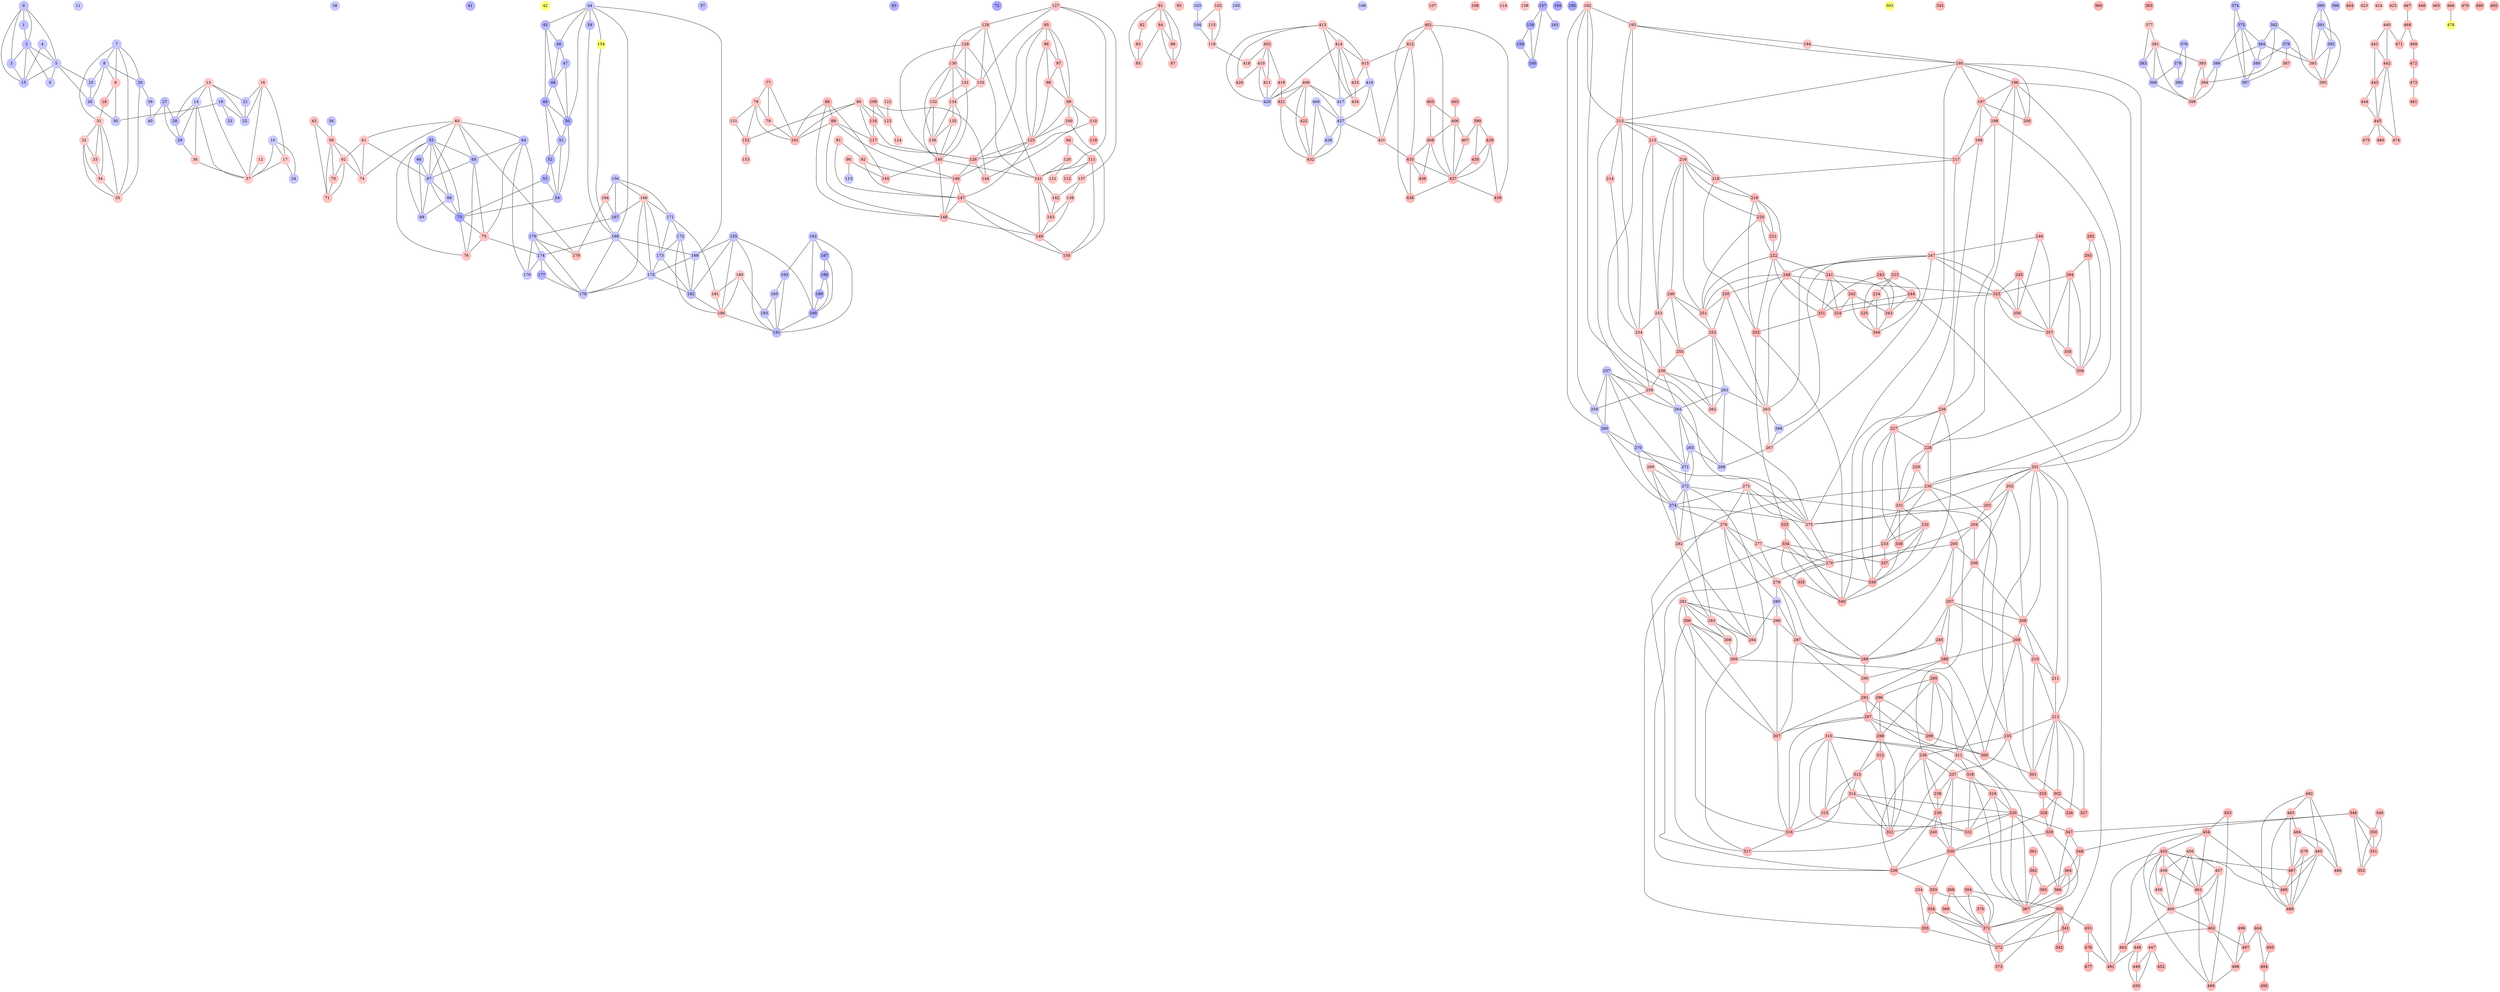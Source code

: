 strict graph  {
0 [style=filled, shape=circle, pos="50.41754863062313,32.298065355514176!", color="#0000ff3c", data="OrderedDict([('GEOID10', '55001002750001'), ('NAME', 'Adams - C 1'), ('ASM', '41'), ('SEN', '14'), ('CON', '3'), ('WARD_FIPS', '55001002750001'), ('COUSUBFP', '00275'), ('MCD_NAME', 'Adams'), ('MCD_FIPS', '5500100275'), ('CNTY_NAME', 'Adams'), ('CNTY_FIPS', '55001'), ('JVTD2', 'Adams - C 1'), ('STR_WARDS', '1'), ('SUPER_DIST', '5500111'), ('SPLIT', 'NO'), ('PERSONS', 661.0), ('WHITE', 620.0), ('BLACK', 17.0), ('HISPANIC', 15.0), ('ASIAN', 1.0), ('AMINDIAN', 5.0), ('PISLAND', 0.0), ('OTHER', 0.0), ('OTHERMLT', 3.0), ('PERSONS18', 484.0), ('WHITE18', 463.0), ('BLACK18', 9.0), ('HISPANIC18', 8.0), ('ASIAN18', 1.0), ('AMINDIAN18', 3.0), ('PISLAND18', 0.0), ('OTHER18', 0.0), ('OTHERMLT18', 0.0), ('GOVTOT14', 184.0), ('GOVDEM14', 97.0), ('GOVREP14', 82.0), ('GOVIND114', 2.0), ('GOVIND214', 3.0), ('GOVIND314', 0.0), ('GOVIND414', 0.0), ('GOVIND514', 0.0), ('GOVREP214', 0.0), ('GOVREP314', 0.0), ('GOVCON14', 0.0), ('GOVSCAT14', 0.0), ('SENTOT14', 0.0), ('SENDEM14', 0.0), ('SENREP14', 0.0), ('SENSCAT14', 0.0), ('SENIND14', 0.0), ('ASMTOT14', 174.0), ('ASMDEM14', 91.0), ('ASMREP14', 83.0), ('ASMSCAT14', 0.0), ('ASMIND14', 0.0), ('ASMREP214', 0.0), ('CONTOT14', 173.0), ('CONDEM14', 105.0), ('CONREP14', 68.0), ('CONIND14', 0.0), ('CONSCAT14', 0.0), ('CONREP214', 0.0), ('CONIND214', 0.0), ('SOSTOT14', 171.0), ('SOSDEM14', 102.0), ('SOSREP14', 62.0), ('SOSCON14', 3.0), ('SOSIND14', 4.0), ('SOSSCAT14', 0.0), ('TRESTOT14', 168.0), ('TRESDEM14', 87.0), ('TRESREP14', 68.0), ('TRESCON14', 3.0), ('TRESIND114', 6.0), ('TRESIND214', 4.0), ('TRESSCAT14', 0.0), ('AGTOT14', 175.0), ('AGDEM14', 90.0), ('AGREP14', 78.0), ('AGIND14', 7.0), ('AGSCAT14', 0.0)])", fixedsize=True];
1 [style=filled, shape=circle, pos="50.58167303053921,32.39699334006922!", color="#0000ff3c", data="OrderedDict([('GEOID10', '55001002750002'), ('NAME', 'Adams - C 2'), ('ASM', '41'), ('SEN', '14'), ('CON', '3'), ('WARD_FIPS', '55001002750002'), ('COUSUBFP', '00275'), ('MCD_NAME', 'Adams'), ('MCD_FIPS', '5500100275'), ('CNTY_NAME', 'Adams'), ('CNTY_FIPS', '55001'), ('JVTD2', 'Adams - C 2'), ('STR_WARDS', '2'), ('SUPER_DIST', '5500112'), ('SPLIT', 'NO'), ('PERSONS', 652.0), ('WHITE', 599.0), ('BLACK', 6.0), ('HISPANIC', 23.0), ('ASIAN', 10.0), ('AMINDIAN', 12.0), ('PISLAND', 0.0), ('OTHER', 2.0), ('OTHERMLT', 0.0), ('PERSONS18', 463.0), ('WHITE18', 435.0), ('BLACK18', 4.0), ('HISPANIC18', 7.0), ('ASIAN18', 7.0), ('AMINDIAN18', 8.0), ('PISLAND18', 0.0), ('OTHER18', 2.0), ('OTHERMLT18', 0.0), ('GOVTOT14', 176.0), ('GOVDEM14', 92.0), ('GOVREP14', 79.0), ('GOVIND114', 2.0), ('GOVIND214', 3.0), ('GOVIND314', 0.0), ('GOVIND414', 0.0), ('GOVIND514', 0.0), ('GOVREP214', 0.0), ('GOVREP314', 0.0), ('GOVCON14', 0.0), ('GOVSCAT14', 0.0), ('SENTOT14', 0.0), ('SENDEM14', 0.0), ('SENREP14', 0.0), ('SENSCAT14', 0.0), ('SENIND14', 0.0), ('ASMTOT14', 167.0), ('ASMDEM14', 87.0), ('ASMREP14', 80.0), ('ASMSCAT14', 0.0), ('ASMIND14', 0.0), ('ASMREP214', 0.0), ('CONTOT14', 165.0), ('CONDEM14', 100.0), ('CONREP14', 65.0), ('CONIND14', 0.0), ('CONSCAT14', 0.0), ('CONREP214', 0.0), ('CONIND214', 0.0), ('SOSTOT14', 164.0), ('SOSDEM14', 97.0), ('SOSREP14', 60.0), ('SOSCON14', 3.0), ('SOSIND14', 4.0), ('SOSSCAT14', 0.0), ('TRESTOT14', 160.0), ('TRESDEM14', 84.0), ('TRESREP14', 64.0), ('TRESCON14', 3.0), ('TRESIND114', 6.0), ('TRESIND214', 3.0), ('TRESSCAT14', 0.0), ('AGTOT14', 167.0), ('AGDEM14', 86.0), ('AGREP14', 75.0), ('AGIND14', 6.0), ('AGSCAT14', 0.0)])", fixedsize=True];
2 [style=filled, shape=circle, pos="50.682792971715195,32.500338653464226!", color="#0000ff3d", data="OrderedDict([('GEOID10', '55001002750003'), ('NAME', 'Adams - C 3'), ('ASM', '41'), ('SEN', '14'), ('CON', '3'), ('WARD_FIPS', '55001002750003'), ('COUSUBFP', '00275'), ('MCD_NAME', 'Adams'), ('MCD_FIPS', '5500100275'), ('CNTY_NAME', 'Adams'), ('CNTY_FIPS', '55001'), ('JVTD2', 'Adams - C 3'), ('STR_WARDS', '3'), ('SUPER_DIST', '5500112'), ('SPLIT', 'NO'), ('PERSONS', 288.0), ('WHITE', 278.0), ('BLACK', 6.0), ('HISPANIC', 3.0), ('ASIAN', 0.0), ('AMINDIAN', 1.0), ('PISLAND', 0.0), ('OTHER', 0.0), ('OTHERMLT', 0.0), ('PERSONS18', 241.0), ('WHITE18', 234.0), ('BLACK18', 4.0), ('HISPANIC18', 2.0), ('ASIAN18', 0.0), ('AMINDIAN18', 1.0), ('PISLAND18', 0.0), ('OTHER18', 0.0), ('OTHERMLT18', 0.0), ('GOVTOT14', 91.0), ('GOVDEM14', 48.0), ('GOVREP14', 40.0), ('GOVIND114', 1.0), ('GOVIND214', 2.0), ('GOVIND314', 0.0), ('GOVIND414', 0.0), ('GOVIND514', 0.0), ('GOVREP214', 0.0), ('GOVREP314', 0.0), ('GOVCON14', 0.0), ('GOVSCAT14', 0.0), ('SENTOT14', 0.0), ('SENDEM14', 0.0), ('SENREP14', 0.0), ('SENSCAT14', 0.0), ('SENIND14', 0.0), ('ASMTOT14', 85.0), ('ASMDEM14', 44.0), ('ASMREP14', 41.0), ('ASMSCAT14', 0.0), ('ASMIND14', 0.0), ('ASMREP214', 0.0), ('CONTOT14', 85.0), ('CONDEM14', 52.0), ('CONREP14', 33.0), ('CONIND14', 0.0), ('CONSCAT14', 0.0), ('CONREP214', 0.0), ('CONIND214', 0.0), ('SOSTOT14', 84.0), ('SOSDEM14', 50.0), ('SOSREP14', 30.0), ('SOSCON14', 2.0), ('SOSIND14', 2.0), ('SOSSCAT14', 0.0), ('TRESTOT14', 80.0), ('TRESDEM14', 43.0), ('TRESREP14', 33.0), ('TRESCON14', 1.0), ('TRESIND114', 2.0), ('TRESIND214', 1.0), ('TRESSCAT14', 0.0), ('AGTOT14', 86.0), ('AGDEM14', 45.0), ('AGREP14', 38.0), ('AGIND14', 3.0), ('AGSCAT14', 0.0)])", fixedsize=True];
3 [style=filled, shape=circle, pos="50.40057138605349,32.55777174101953!", color="#0000ff3c", data="OrderedDict([('GEOID10', '55001002750004'), ('NAME', 'Adams - C 4'), ('ASM', '41'), ('SEN', '14'), ('CON', '3'), ('WARD_FIPS', '55001002750004'), ('COUSUBFP', '00275'), ('MCD_NAME', 'Adams'), ('MCD_FIPS', '5500100275'), ('CNTY_NAME', 'Adams'), ('CNTY_FIPS', '55001'), ('JVTD2', 'Adams - C 4'), ('STR_WARDS', '4'), ('SUPER_DIST', '5500111'), ('SPLIT', 'NO'), ('PERSONS', 366.0), ('WHITE', 350.0), ('BLACK', 2.0), ('HISPANIC', 5.0), ('ASIAN', 2.0), ('AMINDIAN', 5.0), ('PISLAND', 0.0), ('OTHER', 1.0), ('OTHERMLT', 1.0), ('PERSONS18', 306.0), ('WHITE18', 298.0), ('BLACK18', 1.0), ('HISPANIC18', 2.0), ('ASIAN18', 2.0), ('AMINDIAN18', 2.0), ('PISLAND18', 0.0), ('OTHER18', 0.0), ('OTHERMLT18', 1.0), ('GOVTOT14', 114.0), ('GOVDEM14', 61.0), ('GOVREP14', 51.0), ('GOVIND114', 1.0), ('GOVIND214', 1.0), ('GOVIND314', 0.0), ('GOVIND414', 0.0), ('GOVIND514', 0.0), ('GOVREP214', 0.0), ('GOVREP314', 0.0), ('GOVCON14', 0.0), ('GOVSCAT14', 0.0), ('SENTOT14', 0.0), ('SENDEM14', 0.0), ('SENREP14', 0.0), ('SENSCAT14', 0.0), ('SENIND14', 0.0), ('ASMTOT14', 108.0), ('ASMDEM14', 56.0), ('ASMREP14', 52.0), ('ASMSCAT14', 0.0), ('ASMIND14', 0.0), ('ASMREP214', 0.0), ('CONTOT14', 107.0), ('CONDEM14', 65.0), ('CONREP14', 42.0), ('CONIND14', 0.0), ('CONSCAT14', 0.0), ('CONREP214', 0.0), ('CONIND214', 0.0), ('SOSTOT14', 106.0), ('SOSDEM14', 64.0), ('SOSREP14', 39.0), ('SOSCON14', 1.0), ('SOSIND14', 2.0), ('SOSSCAT14', 0.0), ('TRESTOT14', 102.0), ('TRESDEM14', 54.0), ('TRESREP14', 42.0), ('TRESCON14', 1.0), ('TRESIND114', 3.0), ('TRESIND214', 2.0), ('TRESSCAT14', 0.0), ('AGTOT14', 109.0), ('AGDEM14', 56.0), ('AGREP14', 49.0), ('AGIND14', 4.0), ('AGSCAT14', 0.0)])", fixedsize=True];
4 [style=filled, shape=circle, pos="50.66014570144247,32.83587256453259!", color="#0000ff36", data="OrderedDict([('GEOID10', '55001003000001'), ('NAME', 'ADAMS - T 1'), ('ASM', '41'), ('SEN', '14'), ('CON', '3'), ('WARD_FIPS', '55001003000001'), ('COUSUBFP', '00300'), ('MCD_NAME', 'ADAMS'), ('MCD_FIPS', '5500100300'), ('CNTY_NAME', 'Adams'), ('CNTY_FIPS', '55001'), ('JVTD2', 'ADAMS - T 1'), ('STR_WARDS', '1'), ('SUPER_DIST', '5500108'), ('SPLIT', 'NO'), ('PERSONS', 902.0), ('WHITE', 847.0), ('BLACK', 2.0), ('HISPANIC', 38.0), ('ASIAN', 2.0), ('AMINDIAN', 11.0), ('PISLAND', 0.0), ('OTHER', 1.0), ('OTHERMLT', 1.0), ('PERSONS18', 736.0), ('WHITE18', 704.0), ('BLACK18', 2.0), ('HISPANIC18', 21.0), ('ASIAN18', 2.0), ('AMINDIAN18', 5.0), ('PISLAND18', 0.0), ('OTHER18', 1.0), ('OTHERMLT18', 1.0), ('GOVTOT14', 340.0), ('GOVDEM14', 158.0), ('GOVREP14', 175.0), ('GOVIND114', 1.0), ('GOVIND214', 6.0), ('GOVIND314', 0.0), ('GOVIND414', 0.0), ('GOVIND514', 0.0), ('GOVREP214', 0.0), ('GOVREP314', 0.0), ('GOVCON14', 0.0), ('GOVSCAT14', 0.0), ('SENTOT14', 0.0), ('SENDEM14', 0.0), ('SENREP14', 0.0), ('SENSCAT14', 0.0), ('SENIND14', 0.0), ('ASMTOT14', 317.0), ('ASMDEM14', 157.0), ('ASMREP14', 160.0), ('ASMSCAT14', 0.0), ('ASMIND14', 0.0), ('ASMREP214', 0.0), ('CONTOT14', 326.0), ('CONDEM14', 176.0), ('CONREP14', 149.0), ('CONIND14', 1.0), ('CONSCAT14', 0.0), ('CONREP214', 0.0), ('CONIND214', 0.0), ('SOSTOT14', 322.0), ('SOSDEM14', 166.0), ('SOSREP14', 139.0), ('SOSCON14', 4.0), ('SOSIND14', 13.0), ('SOSSCAT14', 0.0), ('TRESTOT14', 316.0), ('TRESDEM14', 147.0), ('TRESREP14', 147.0), ('TRESCON14', 6.0), ('TRESIND114', 9.0), ('TRESIND214', 7.0), ('TRESSCAT14', 0.0), ('AGTOT14', 328.0), ('AGDEM14', 151.0), ('AGREP14', 164.0), ('AGIND14', 13.0), ('AGSCAT14', 0.0)])", fixedsize=True];
5 [style=filled, shape=circle, pos="50.352000956351944,32.7901567546495!", color="#0000ff36", data="OrderedDict([('GEOID10', '55001003000002'), ('NAME', 'ADAMS - T 2'), ('ASM', '41'), ('SEN', '14'), ('CON', '3'), ('WARD_FIPS', '55001003000002'), ('COUSUBFP', '00300'), ('MCD_NAME', 'ADAMS'), ('MCD_FIPS', '5500100300'), ('CNTY_NAME', 'Adams'), ('CNTY_FIPS', '55001'), ('JVTD2', 'ADAMS - T 2'), ('STR_WARDS', '2'), ('SUPER_DIST', '5500110'), ('SPLIT', 'NO'), ('PERSONS', 331.0), ('WHITE', 314.0), ('BLACK', 2.0), ('HISPANIC', 7.0), ('ASIAN', 2.0), ('AMINDIAN', 6.0), ('PISLAND', 0.0), ('OTHER', 0.0), ('OTHERMLT', 0.0), ('PERSONS18', 256.0), ('WHITE18', 244.0), ('BLACK18', 2.0), ('HISPANIC18', 6.0), ('ASIAN18', 1.0), ('AMINDIAN18', 3.0), ('PISLAND18', 0.0), ('OTHER18', 0.0), ('OTHERMLT18', 0.0), ('GOVTOT14', 118.0), ('GOVDEM14', 55.0), ('GOVREP14', 61.0), ('GOVIND114', 0.0), ('GOVIND214', 2.0), ('GOVIND314', 0.0), ('GOVIND414', 0.0), ('GOVIND514', 0.0), ('GOVREP214', 0.0), ('GOVREP314', 0.0), ('GOVCON14', 0.0), ('GOVSCAT14', 0.0), ('SENTOT14', 0.0), ('SENDEM14', 0.0), ('SENREP14', 0.0), ('SENSCAT14', 0.0), ('SENIND14', 0.0), ('ASMTOT14', 110.0), ('ASMDEM14', 54.0), ('ASMREP14', 56.0), ('ASMSCAT14', 0.0), ('ASMIND14', 0.0), ('ASMREP214', 0.0), ('CONTOT14', 112.0), ('CONDEM14', 61.0), ('CONREP14', 51.0), ('CONIND14', 0.0), ('CONSCAT14', 0.0), ('CONREP214', 0.0), ('CONIND214', 0.0), ('SOSTOT14', 113.0), ('SOSDEM14', 58.0), ('SOSREP14', 49.0), ('SOSCON14', 1.0), ('SOSIND14', 5.0), ('SOSSCAT14', 0.0), ('TRESTOT14', 111.0), ('TRESDEM14', 51.0), ('TRESREP14', 52.0), ('TRESCON14', 2.0), ('TRESIND114', 3.0), ('TRESIND214', 3.0), ('TRESSCAT14', 0.0), ('AGTOT14', 113.0), ('AGDEM14', 52.0), ('AGREP14', 57.0), ('AGIND14', 4.0), ('AGSCAT14', 0.0)])", fixedsize=True];
6 [style=filled, shape=circle, pos="50.99819234673246,32.47030193761872!", color="#0000ff35", data="OrderedDict([('GEOID10', '55001003000003'), ('NAME', 'ADAMS - T 3'), ('ASM', '41'), ('SEN', '14'), ('CON', '3'), ('WARD_FIPS', '55001003000003'), ('COUSUBFP', '00300'), ('MCD_NAME', 'ADAMS'), ('MCD_FIPS', '5500100300'), ('CNTY_NAME', 'Adams'), ('CNTY_FIPS', '55001'), ('JVTD2', 'ADAMS - T 3'), ('STR_WARDS', '3'), ('SUPER_DIST', '5500112'), ('SPLIT', 'NO'), ('PERSONS', 112.0), ('WHITE', 106.0), ('BLACK', 2.0), ('HISPANIC', 0.0), ('ASIAN', 0.0), ('AMINDIAN', 3.0), ('PISLAND', 0.0), ('OTHER', 1.0), ('OTHERMLT', 0.0), ('PERSONS18', 95.0), ('WHITE18', 92.0), ('BLACK18', 1.0), ('HISPANIC18', 0.0), ('ASIAN18', 0.0), ('AMINDIAN18', 1.0), ('PISLAND18', 0.0), ('OTHER18', 1.0), ('OTHERMLT18', 0.0), ('GOVTOT14', 42.0), ('GOVDEM14', 20.0), ('GOVREP14', 22.0), ('GOVIND114', 0.0), ('GOVIND214', 0.0), ('GOVIND314', 0.0), ('GOVIND414', 0.0), ('GOVIND514', 0.0), ('GOVREP214', 0.0), ('GOVREP314', 0.0), ('GOVCON14', 0.0), ('GOVSCAT14', 0.0), ('SENTOT14', 0.0), ('SENDEM14', 0.0), ('SENREP14', 0.0), ('SENSCAT14', 0.0), ('SENIND14', 0.0), ('ASMTOT14', 40.0), ('ASMDEM14', 20.0), ('ASMREP14', 20.0), ('ASMSCAT14', 0.0), ('ASMIND14', 0.0), ('ASMREP214', 0.0), ('CONTOT14', 41.0), ('CONDEM14', 22.0), ('CONREP14', 19.0), ('CONIND14', 0.0), ('CONSCAT14', 0.0), ('CONREP214', 0.0), ('CONIND214', 0.0), ('SOSTOT14', 39.0), ('SOSDEM14', 21.0), ('SOSREP14', 17.0), ('SOSCON14', 0.0), ('SOSIND14', 1.0), ('SOSSCAT14', 0.0), ('TRESTOT14', 37.0), ('TRESDEM14', 18.0), ('TRESREP14', 18.0), ('TRESCON14', 0.0), ('TRESIND114', 1.0), ('TRESIND214', 0.0), ('TRESSCAT14', 0.0), ('AGTOT14', 41.0), ('AGDEM14', 19.0), ('AGREP14', 21.0), ('AGIND14', 1.0), ('AGSCAT14', 0.0)])", fixedsize=True];
7 [style=filled, shape=circle, pos="50.812870838495506,36.35508865963548!", color="#0000ff37", data="OrderedDict([('GEOID10', '55001073000001'), ('NAME', 'BIG FLATS - T 1'), ('ASM', '72'), ('SEN', '24'), ('CON', '3'), ('WARD_FIPS', '55001073000001'), ('COUSUBFP', '07300'), ('MCD_NAME', 'BIG FLATS'), ('MCD_FIPS', '5500107300'), ('CNTY_NAME', 'Adams'), ('CNTY_FIPS', '55001'), ('JVTD2', 'BIG FLATS - T 1'), ('STR_WARDS', '1'), ('SUPER_DIST', '5500118'), ('SPLIT', 'NO'), ('PERSONS', 345.0), ('WHITE', 324.0), ('BLACK', 3.0), ('HISPANIC', 10.0), ('ASIAN', 2.0), ('AMINDIAN', 6.0), ('PISLAND', 0.0), ('OTHER', 0.0), ('OTHERMLT', 0.0), ('PERSONS18', 293.0), ('WHITE18', 275.0), ('BLACK18', 2.0), ('HISPANIC18', 10.0), ('ASIAN18', 2.0), ('AMINDIAN18', 4.0), ('PISLAND18', 0.0), ('OTHER18', 0.0), ('OTHERMLT18', 0.0), ('GOVTOT14', 140.0), ('GOVDEM14', 64.0), ('GOVREP14', 70.0), ('GOVIND114', 2.0), ('GOVIND214', 3.0), ('GOVIND314', 0.0), ('GOVIND414', 0.0), ('GOVIND514', 0.0), ('GOVREP214', 0.0), ('GOVREP314', 1.0), ('GOVCON14', 0.0), ('GOVSCAT14', 0.0), ('SENTOT14', 0.0), ('SENDEM14', 0.0), ('SENREP14', 0.0), ('SENSCAT14', 0.0), ('SENIND14', 0.0), ('ASMTOT14', 131.0), ('ASMDEM14', 60.0), ('ASMREP14', 70.0), ('ASMSCAT14', 1.0), ('ASMIND14', 0.0), ('ASMREP214', 0.0), ('CONTOT14', 134.0), ('CONDEM14', 74.0), ('CONREP14', 60.0), ('CONIND14', 0.0), ('CONSCAT14', 0.0), ('CONREP214', 0.0), ('CONIND214', 0.0), ('SOSTOT14', 134.0), ('SOSDEM14', 70.0), ('SOSREP14', 55.0), ('SOSCON14', 3.0), ('SOSIND14', 6.0), ('SOSSCAT14', 0.0), ('TRESTOT14', 132.0), ('TRESDEM14', 61.0), ('TRESREP14', 58.0), ('TRESCON14', 4.0), ('TRESIND114', 5.0), ('TRESIND214', 4.0), ('TRESSCAT14', 0.0), ('AGTOT14', 133.0), ('AGDEM14', 61.0), ('AGREP14', 65.0), ('AGIND14', 7.0), ('AGSCAT14', 0.0)])", fixedsize=True];
8 [style=filled, shape=circle, pos="50.810077457336526,35.38471859820434!", color="#0000ff37", data="OrderedDict([('GEOID10', '55001073000002'), ('NAME', 'BIG FLATS - T 2'), ('ASM', '72'), ('SEN', '24'), ('CON', '3'), ('WARD_FIPS', '55001073000002'), ('COUSUBFP', '07300'), ('MCD_NAME', 'BIG FLATS'), ('MCD_FIPS', '5500107300'), ('CNTY_NAME', 'Adams'), ('CNTY_FIPS', '55001'), ('JVTD2', 'BIG FLATS - T 2'), ('STR_WARDS', '2'), ('SUPER_DIST', '5500118'), ('SPLIT', 'NO'), ('PERSONS', 673.0), ('WHITE', 639.0), ('BLACK', 3.0), ('HISPANIC', 20.0), ('ASIAN', 4.0), ('AMINDIAN', 7.0), ('PISLAND', 0.0), ('OTHER', 0.0), ('OTHERMLT', 0.0), ('PERSONS18', 566.0), ('WHITE18', 547.0), ('BLACK18', 2.0), ('HISPANIC18', 10.0), ('ASIAN18', 1.0), ('AMINDIAN18', 6.0), ('PISLAND18', 0.0), ('OTHER18', 0.0), ('OTHERMLT18', 0.0), ('GOVTOT14', 262.0), ('GOVDEM14', 123.0), ('GOVREP14', 135.0), ('GOVIND114', 1.0), ('GOVIND214', 3.0), ('GOVIND314', 0.0), ('GOVIND414', 0.0), ('GOVIND514', 0.0), ('GOVREP214', 0.0), ('GOVREP314', 0.0), ('GOVCON14', 0.0), ('GOVSCAT14', 0.0), ('SENTOT14', 0.0), ('SENDEM14', 0.0), ('SENREP14', 0.0), ('SENSCAT14', 0.0), ('SENIND14', 0.0), ('ASMTOT14', 247.0), ('ASMDEM14', 113.0), ('ASMREP14', 134.0), ('ASMSCAT14', 0.0), ('ASMIND14', 0.0), ('ASMREP214', 0.0), ('CONTOT14', 255.0), ('CONDEM14', 141.0), ('CONREP14', 114.0), ('CONIND14', 0.0), ('CONSCAT14', 0.0), ('CONREP214', 0.0), ('CONIND214', 0.0), ('SOSTOT14', 253.0), ('SOSDEM14', 133.0), ('SOSREP14', 104.0), ('SOSCON14', 5.0), ('SOSIND14', 11.0), ('SOSSCAT14', 0.0), ('TRESTOT14', 247.0), ('TRESDEM14', 116.0), ('TRESREP14', 110.0), ('TRESCON14', 6.0), ('TRESIND114', 8.0), ('TRESIND214', 7.0), ('TRESSCAT14', 0.0), ('AGTOT14', 253.0), ('AGDEM14', 117.0), ('AGREP14', 125.0), ('AGIND14', 11.0), ('AGSCAT14', 0.0)])", fixedsize=True];
9 [style=filled, shape=circle, pos="53.21157212205278,35.882504844071384!", color="#ff000036", data="OrderedDict([('GEOID10', '55001160750001'), ('NAME', 'COLBURN - T 1'), ('ASM', '72'), ('SEN', '24'), ('CON', '3'), ('WARD_FIPS', '55001160750001'), ('COUSUBFP', '16075'), ('MCD_NAME', 'COLBURN'), ('MCD_FIPS', '5500116075'), ('CNTY_NAME', 'Adams'), ('CNTY_FIPS', '55001'), ('JVTD2', 'COLBURN - T 1'), ('STR_WARDS', '1'), ('SUPER_DIST', '5500114'), ('SPLIT', 'NO'), ('PERSONS', 223.0), ('WHITE', 217.0), ('BLACK', 1.0), ('HISPANIC', 3.0), ('ASIAN', 0.0), ('AMINDIAN', 2.0), ('PISLAND', 0.0), ('OTHER', 0.0), ('OTHERMLT', 0.0), ('PERSONS18', 205.0), ('WHITE18', 201.0), ('BLACK18', 1.0), ('HISPANIC18', 1.0), ('ASIAN18', 0.0), ('AMINDIAN18', 2.0), ('PISLAND18', 0.0), ('OTHER18', 0.0), ('OTHERMLT18', 0.0), ('GOVTOT14', 104.0), ('GOVDEM14', 43.0), ('GOVREP14', 59.0), ('GOVIND114', 1.0), ('GOVIND214', 0.0), ('GOVIND314', 0.0), ('GOVIND414', 0.0), ('GOVIND514', 0.0), ('GOVREP214', 0.0), ('GOVREP314', 0.0), ('GOVCON14', 0.0), ('GOVSCAT14', 1.0), ('SENTOT14', 0.0), ('SENDEM14', 0.0), ('SENREP14', 0.0), ('SENSCAT14', 0.0), ('SENIND14', 0.0), ('ASMTOT14', 101.0), ('ASMDEM14', 37.0), ('ASMREP14', 64.0), ('ASMSCAT14', 0.0), ('ASMIND14', 0.0), ('ASMREP214', 0.0), ('CONTOT14', 100.0), ('CONDEM14', 46.0), ('CONREP14', 54.0), ('CONIND14', 0.0), ('CONSCAT14', 0.0), ('CONREP214', 0.0), ('CONIND214', 0.0), ('SOSTOT14', 102.0), ('SOSDEM14', 47.0), ('SOSREP14', 53.0), ('SOSCON14', 1.0), ('SOSIND14', 1.0), ('SOSSCAT14', 0.0), ('TRESTOT14', 100.0), ('TRESDEM14', 33.0), ('TRESREP14', 60.0), ('TRESCON14', 3.0), ('TRESIND114', 1.0), ('TRESIND214', 3.0), ('TRESSCAT14', 0.0), ('AGTOT14', 102.0), ('AGDEM14', 39.0), ('AGREP14', 62.0), ('AGIND14', 1.0), ('AGSCAT14', 0.0)])", fixedsize=True];
10 [style=filled, shape=circle, pos="52.01807878925918,26.64109894211678!", color="#0000ff32", data="OrderedDict([('GEOID10', '55001195750001'), ('NAME', 'DELL PRAIRIE - T 1'), ('ASM', '41'), ('SEN', '14'), ('CON', '3'), ('WARD_FIPS', '55001195750001'), ('COUSUBFP', '19575'), ('MCD_NAME', 'DELL PRAIRIE'), ('MCD_FIPS', '5500119575'), ('CNTY_NAME', 'Adams'), ('CNTY_FIPS', '55001'), ('JVTD2', 'DELL PRAIRIE - T 1'), ('STR_WARDS', '1'), ('SUPER_DIST', '5500101'), ('SPLIT', 'NO'), ('PERSONS', 410.0), ('WHITE', 391.0), ('BLACK', 3.0), ('HISPANIC', 4.0), ('ASIAN', 0.0), ('AMINDIAN', 12.0), ('PISLAND', 0.0), ('OTHER', 0.0), ('OTHERMLT', 0.0), ('PERSONS18', 324.0), ('WHITE18', 316.0), ('BLACK18', 1.0), ('HISPANIC18', 2.0), ('ASIAN18', 0.0), ('AMINDIAN18', 5.0), ('PISLAND18', 0.0), ('OTHER18', 0.0), ('OTHERMLT18', 0.0), ('GOVTOT14', 175.0), ('GOVDEM14', 80.0), ('GOVREP14', 93.0), ('GOVIND114', 1.0), ('GOVIND214', 1.0), ('GOVIND314', 0.0), ('GOVIND414', 0.0), ('GOVIND514', 0.0), ('GOVREP214', 0.0), ('GOVREP314', 0.0), ('GOVCON14', 0.0), ('GOVSCAT14', 0.0), ('SENTOT14', 0.0), ('SENDEM14', 0.0), ('SENREP14', 0.0), ('SENSCAT14', 0.0), ('SENIND14', 0.0), ('ASMTOT14', 168.0), ('ASMDEM14', 73.0), ('ASMREP14', 95.0), ('ASMSCAT14', 0.0), ('ASMIND14', 0.0), ('ASMREP214', 0.0), ('CONTOT14', 169.0), ('CONDEM14', 85.0), ('CONREP14', 84.0), ('CONIND14', 0.0), ('CONSCAT14', 0.0), ('CONREP214', 0.0), ('CONIND214', 0.0), ('SOSTOT14', 163.0), ('SOSDEM14', 82.0), ('SOSREP14', 74.0), ('SOSCON14', 3.0), ('SOSIND14', 4.0), ('SOSSCAT14', 0.0), ('TRESTOT14', 168.0), ('TRESDEM14', 69.0), ('TRESREP14', 86.0), ('TRESCON14', 3.0), ('TRESIND114', 5.0), ('TRESIND214', 5.0), ('TRESSCAT14', 0.0), ('AGTOT14', 171.0), ('AGDEM14', 76.0), ('AGREP14', 90.0), ('AGIND14', 5.0), ('AGSCAT14', 0.0)])", fixedsize=True];
11 [style=filled, shape=circle, pos="51.05374799272961,25.607647570195002!", color="#0000ff32", data="OrderedDict([('GEOID10', '55001195750002'), ('NAME', 'DELL PRAIRIE - T 2'), ('ASM', '41'), ('SEN', '14'), ('CON', '3'), ('WARD_FIPS', '55001195750002'), ('COUSUBFP', '19575'), ('MCD_NAME', 'DELL PRAIRIE'), ('MCD_FIPS', '5500119575'), ('CNTY_NAME', 'Adams'), ('CNTY_FIPS', '55001'), ('JVTD2', 'DELL PRAIRIE - T 2'), ('STR_WARDS', '2'), ('SUPER_DIST', '5500102'), ('SPLIT', 'NO'), ('PERSONS', 997.0), ('WHITE', 930.0), ('BLACK', 12.0), ('HISPANIC', 27.0), ('ASIAN', 1.0), ('AMINDIAN', 24.0), ('PISLAND', 0.0), ('OTHER', 0.0), ('OTHERMLT', 3.0), ('PERSONS18', 786.0), ('WHITE18', 744.0), ('BLACK18', 7.0), ('HISPANIC18', 15.0), ('ASIAN18', 1.0), ('AMINDIAN18', 17.0), ('PISLAND18', 0.0), ('OTHER18', 0.0), ('OTHERMLT18', 2.0), ('GOVTOT14', 419.0), ('GOVDEM14', 193.0), ('GOVREP14', 224.0), ('GOVIND114', 2.0), ('GOVIND214', 0.0), ('GOVIND314', 0.0), ('GOVIND414', 0.0), ('GOVIND514', 0.0), ('GOVREP214', 0.0), ('GOVREP314', 0.0), ('GOVCON14', 0.0), ('GOVSCAT14', 0.0), ('SENTOT14', 0.0), ('SENDEM14', 0.0), ('SENREP14', 0.0), ('SENSCAT14', 0.0), ('SENIND14', 0.0), ('ASMTOT14', 406.0), ('ASMDEM14', 177.0), ('ASMREP14', 229.0), ('ASMSCAT14', 0.0), ('ASMIND14', 0.0), ('ASMREP214', 0.0), ('CONTOT14', 407.0), ('CONDEM14', 204.0), ('CONREP14', 203.0), ('CONIND14', 0.0), ('CONSCAT14', 0.0), ('CONREP214', 0.0), ('CONIND214', 0.0), ('SOSTOT14', 390.0), ('SOSDEM14', 198.0), ('SOSREP14', 177.0), ('SOSCON14', 5.0), ('SOSIND14', 10.0), ('SOSSCAT14', 0.0), ('TRESTOT14', 401.0), ('TRESDEM14', 166.0), ('TRESREP14', 207.0), ('TRESCON14', 6.0), ('TRESIND114', 12.0), ('TRESIND214', 10.0), ('TRESSCAT14', 0.0), ('AGTOT14', 412.0), ('AGDEM14', 182.0), ('AGREP14', 218.0), ('AGIND14', 12.0), ('AGSCAT14', 0.0)])", fixedsize=True];
12 [style=filled, shape=circle, pos="50.674246575322854,27.259614534510646!", color="#ff000032", data="OrderedDict([('GEOID10', '55001195750003'), ('NAME', 'DELL PRAIRIE - T 3'), ('ASM', '41'), ('SEN', '14'), ('CON', '3'), ('WARD_FIPS', '55001195750003'), ('COUSUBFP', '19575'), ('MCD_NAME', 'DELL PRAIRIE'), ('MCD_FIPS', '5500119575'), ('CNTY_NAME', 'Adams'), ('CNTY_FIPS', '55001'), ('JVTD2', 'DELL PRAIRIE - T 3'), ('STR_WARDS', '3'), ('SUPER_DIST', '5500103'), ('SPLIT', 'NO'), ('PERSONS', 183.0), ('WHITE', 165.0), ('BLACK', 5.0), ('HISPANIC', 6.0), ('ASIAN', 0.0), ('AMINDIAN', 7.0), ('PISLAND', 0.0), ('OTHER', 0.0), ('OTHERMLT', 0.0), ('PERSONS18', 151.0), ('WHITE18', 137.0), ('BLACK18', 3.0), ('HISPANIC18', 5.0), ('ASIAN18', 0.0), ('AMINDIAN18', 6.0), ('PISLAND18', 0.0), ('OTHER18', 0.0), ('OTHERMLT18', 0.0), ('GOVTOT14', 79.0), ('GOVDEM14', 37.0), ('GOVREP14', 42.0), ('GOVIND114', 0.0), ('GOVIND214', 0.0), ('GOVIND314', 0.0), ('GOVIND414', 0.0), ('GOVIND514', 0.0), ('GOVREP214', 0.0), ('GOVREP314', 0.0), ('GOVCON14', 0.0), ('GOVSCAT14', 0.0), ('SENTOT14', 0.0), ('SENDEM14', 0.0), ('SENREP14', 0.0), ('SENSCAT14', 0.0), ('SENIND14', 0.0), ('ASMTOT14', 77.0), ('ASMDEM14', 34.0), ('ASMREP14', 43.0), ('ASMSCAT14', 0.0), ('ASMIND14', 0.0), ('ASMREP214', 0.0), ('CONTOT14', 78.0), ('CONDEM14', 39.0), ('CONREP14', 39.0), ('CONIND14', 0.0), ('CONSCAT14', 0.0), ('CONREP214', 0.0), ('CONIND214', 0.0), ('SOSTOT14', 74.0), ('SOSDEM14', 38.0), ('SOSREP14', 34.0), ('SOSCON14', 1.0), ('SOSIND14', 1.0), ('SOSSCAT14', 0.0), ('TRESTOT14', 74.0), ('TRESDEM14', 31.0), ('TRESREP14', 39.0), ('TRESCON14', 1.0), ('TRESIND114', 2.0), ('TRESIND214', 1.0), ('TRESSCAT14', 0.0), ('AGTOT14', 77.0), ('AGDEM14', 34.0), ('AGREP14', 41.0), ('AGIND14', 2.0), ('AGSCAT14', 0.0)])", fixedsize=True];
13 [style=filled, shape=circle, pos="51.27052979045837,30.39136798121199!", color="#ff000032", data="OrderedDict([('GEOID10', '55001220000001'), ('NAME', 'EASTON - T 1'), ('ASM', '41'), ('SEN', '14'), ('CON', '3'), ('WARD_FIPS', '55001220000001'), ('COUSUBFP', '22000'), ('MCD_NAME', 'EASTON'), ('MCD_FIPS', '5500122000'), ('CNTY_NAME', 'Adams'), ('CNTY_FIPS', '55001'), ('JVTD2', 'EASTON - T 1'), ('STR_WARDS', '1'), ('SUPER_DIST', '5500106'), ('SPLIT', 'NO'), ('PERSONS', 608.0), ('WHITE', 573.0), ('BLACK', 1.0), ('HISPANIC', 26.0), ('ASIAN', 0.0), ('AMINDIAN', 8.0), ('PISLAND', 0.0), ('OTHER', 0.0), ('OTHERMLT', 0.0), ('PERSONS18', 488.0), ('WHITE18', 465.0), ('BLACK18', 1.0), ('HISPANIC18', 16.0), ('ASIAN18', 0.0), ('AMINDIAN18', 6.0), ('PISLAND18', 0.0), ('OTHER18', 0.0), ('OTHERMLT18', 0.0), ('GOVTOT14', 216.0), ('GOVDEM14', 95.0), ('GOVREP14', 116.0), ('GOVIND114', 0.0), ('GOVIND214', 5.0), ('GOVIND314', 0.0), ('GOVIND414', 0.0), ('GOVIND514', 0.0), ('GOVREP214', 0.0), ('GOVREP314', 0.0), ('GOVCON14', 0.0), ('GOVSCAT14', 0.0), ('SENTOT14', 0.0), ('SENDEM14', 0.0), ('SENREP14', 0.0), ('SENSCAT14', 0.0), ('SENIND14', 0.0), ('ASMTOT14', 204.0), ('ASMDEM14', 92.0), ('ASMREP14', 112.0), ('ASMSCAT14', 0.0), ('ASMIND14', 0.0), ('ASMREP214', 0.0), ('CONTOT14', 209.0), ('CONDEM14', 104.0), ('CONREP14', 104.0), ('CONIND14', 1.0), ('CONSCAT14', 0.0), ('CONREP214', 0.0), ('CONIND214', 0.0), ('SOSTOT14', 206.0), ('SOSDEM14', 102.0), ('SOSREP14', 91.0), ('SOSCON14', 5.0), ('SOSIND14', 8.0), ('SOSSCAT14', 0.0), ('TRESTOT14', 207.0), ('TRESDEM14', 85.0), ('TRESREP14', 101.0), ('TRESCON14', 4.0), ('TRESIND114', 7.0), ('TRESIND214', 10.0), ('TRESSCAT14', 0.0), ('AGTOT14', 212.0), ('AGDEM14', 87.0), ('AGREP14', 111.0), ('AGIND14', 13.0), ('AGSCAT14', 1.0)])", fixedsize=True];
14 [style=filled, shape=circle, pos="50.61336598228972,29.665228382889584!", color="#0000ff32", data="OrderedDict([('GEOID10', '55001220000002'), ('NAME', 'EASTON - T 2'), ('ASM', '41'), ('SEN', '14'), ('CON', '3'), ('WARD_FIPS', '55001220000002'), ('COUSUBFP', '22000'), ('MCD_NAME', 'EASTON'), ('MCD_FIPS', '5500122000'), ('CNTY_NAME', 'Adams'), ('CNTY_FIPS', '55001'), ('JVTD2', 'EASTON - T 2'), ('STR_WARDS', '2'), ('SUPER_DIST', '5500107'), ('SPLIT', 'NO'), ('PERSONS', 522.0), ('WHITE', 505.0), ('BLACK', 1.0), ('HISPANIC', 15.0), ('ASIAN', 1.0), ('AMINDIAN', 0.0), ('PISLAND', 0.0), ('OTHER', 0.0), ('OTHERMLT', 0.0), ('PERSONS18', 397.0), ('WHITE18', 388.0), ('BLACK18', 1.0), ('HISPANIC18', 7.0), ('ASIAN18', 1.0), ('AMINDIAN18', 0.0), ('PISLAND18', 0.0), ('OTHER18', 0.0), ('OTHERMLT18', 0.0), ('GOVTOT14', 173.0), ('GOVDEM14', 76.0), ('GOVREP14', 93.0), ('GOVIND114', 0.0), ('GOVIND214', 4.0), ('GOVIND314', 0.0), ('GOVIND414', 0.0), ('GOVIND514', 0.0), ('GOVREP214', 0.0), ('GOVREP314', 0.0), ('GOVCON14', 0.0), ('GOVSCAT14', 0.0), ('SENTOT14', 0.0), ('SENDEM14', 0.0), ('SENREP14', 0.0), ('SENSCAT14', 0.0), ('SENIND14', 0.0), ('ASMTOT14', 165.0), ('ASMDEM14', 74.0), ('ASMREP14', 91.0), ('ASMSCAT14', 0.0), ('ASMIND14', 0.0), ('ASMREP214', 0.0), ('CONTOT14', 167.0), ('CONDEM14', 84.0), ('CONREP14', 83.0), ('CONIND14', 0.0), ('CONSCAT14', 0.0), ('CONREP214', 0.0), ('CONIND214', 0.0), ('SOSTOT14', 165.0), ('SOSDEM14', 82.0), ('SOSREP14', 74.0), ('SOSCON14', 3.0), ('SOSIND14', 6.0), ('SOSSCAT14', 0.0), ('TRESTOT14', 163.0), ('TRESDEM14', 69.0), ('TRESREP14', 81.0), ('TRESCON14', 2.0), ('TRESIND114', 4.0), ('TRESIND214', 7.0), ('TRESSCAT14', 0.0), ('AGTOT14', 168.0), ('AGDEM14', 69.0), ('AGREP14', 90.0), ('AGIND14', 9.0), ('AGSCAT14', 0.0)])", fixedsize=True];
15 [style=filled, shape=circle, pos="50.43619515847061,32.74622371161744!", color="#0000ff3c", data="OrderedDict([('GEOID10', '55001279500001'), ('NAME', 'Friendship - V 1'), ('ASM', '41'), ('SEN', '14'), ('CON', '3'), ('WARD_FIPS', '55001279500001'), ('COUSUBFP', '27950'), ('MCD_NAME', 'Friendship'), ('MCD_FIPS', '5500127950'), ('CNTY_NAME', 'Adams'), ('CNTY_FIPS', '55001'), ('JVTD2', 'Friendship - V 1'), ('STR_WARDS', '1'), ('SUPER_DIST', '5500110'), ('SPLIT', 'NO'), ('PERSONS', 725.0), ('WHITE', 672.0), ('BLACK', 15.0), ('HISPANIC', 29.0), ('ASIAN', 5.0), ('AMINDIAN', 4.0), ('PISLAND', 0.0), ('OTHER', 0.0), ('OTHERMLT', 0.0), ('PERSONS18', 591.0), ('WHITE18', 556.0), ('BLACK18', 12.0), ('HISPANIC18', 15.0), ('ASIAN18', 4.0), ('AMINDIAN18', 4.0), ('PISLAND18', 0.0), ('OTHER18', 0.0), ('OTHERMLT18', 0.0), ('GOVTOT14', 217.0), ('GOVDEM14', 122.0), ('GOVREP14', 92.0), ('GOVIND114', 0.0), ('GOVIND214', 3.0), ('GOVIND314', 0.0), ('GOVIND414', 0.0), ('GOVIND514', 0.0), ('GOVREP214', 0.0), ('GOVREP314', 0.0), ('GOVCON14', 0.0), ('GOVSCAT14', 0.0), ('SENTOT14', 0.0), ('SENDEM14', 0.0), ('SENREP14', 0.0), ('SENSCAT14', 0.0), ('SENIND14', 0.0), ('ASMTOT14', 206.0), ('ASMDEM14', 106.0), ('ASMREP14', 100.0), ('ASMSCAT14', 0.0), ('ASMIND14', 0.0), ('ASMREP214', 0.0), ('CONTOT14', 204.0), ('CONDEM14', 123.0), ('CONREP14', 81.0), ('CONIND14', 0.0), ('CONSCAT14', 0.0), ('CONREP214', 0.0), ('CONIND214', 0.0), ('SOSTOT14', 203.0), ('SOSDEM14', 120.0), ('SOSREP14', 72.0), ('SOSCON14', 4.0), ('SOSIND14', 7.0), ('SOSSCAT14', 0.0), ('TRESTOT14', 202.0), ('TRESDEM14', 104.0), ('TRESREP14', 82.0), ('TRESCON14', 6.0), ('TRESIND114', 6.0), ('TRESIND214', 4.0), ('TRESSCAT14', 0.0), ('AGTOT14', 208.0), ('AGDEM14', 110.0), ('AGREP14', 89.0), ('AGIND14', 9.0), ('AGSCAT14', 0.0)])", fixedsize=True];
16 [style=filled, shape=circle, pos="53.21772783413508,28.851776233542232!", color="#ff000032", data="OrderedDict([('GEOID10', '55001376250001'), ('NAME', 'JACKSON - T 1'), ('ASM', '41'), ('SEN', '14'), ('CON', '3'), ('WARD_FIPS', '55001376250001'), ('COUSUBFP', '37625'), ('MCD_NAME', 'JACKSON'), ('MCD_FIPS', '5500137625'), ('CNTY_NAME', 'Adams'), ('CNTY_FIPS', '55001'), ('JVTD2', 'JACKSON - T 1'), ('STR_WARDS', '1'), ('SUPER_DIST', '5500104'), ('SPLIT', 'NO'), ('PERSONS', 492.0), ('WHITE', 472.0), ('BLACK', 3.0), ('HISPANIC', 13.0), ('ASIAN', 1.0), ('AMINDIAN', 2.0), ('PISLAND', 1.0), ('OTHER', 0.0), ('OTHERMLT', 0.0), ('PERSONS18', 434.0), ('WHITE18', 421.0), ('BLACK18', 3.0), ('HISPANIC18', 6.0), ('ASIAN18', 1.0), ('AMINDIAN18', 2.0), ('PISLAND18', 1.0), ('OTHER18', 0.0), ('OTHERMLT18', 0.0), ('GOVTOT14', 232.0), ('GOVDEM14', 107.0), ('GOVREP14', 121.0), ('GOVIND114', 1.0), ('GOVIND214', 3.0), ('GOVIND314', 0.0), ('GOVIND414', 0.0), ('GOVIND514', 0.0), ('GOVREP214', 0.0), ('GOVREP314', 0.0), ('GOVCON14', 0.0), ('GOVSCAT14', 0.0), ('SENTOT14', 0.0), ('SENDEM14', 0.0), ('SENREP14', 0.0), ('SENSCAT14', 0.0), ('SENIND14', 0.0), ('ASMTOT14', 226.0), ('ASMDEM14', 105.0), ('ASMREP14', 121.0), ('ASMSCAT14', 0.0), ('ASMIND14', 0.0), ('ASMREP214', 0.0), ('CONTOT14', 229.0), ('CONDEM14', 114.0), ('CONREP14', 115.0), ('CONIND14', 0.0), ('CONSCAT14', 0.0), ('CONREP214', 0.0), ('CONIND214', 0.0), ('SOSTOT14', 228.0), ('SOSDEM14', 116.0), ('SOSREP14', 104.0), ('SOSCON14', 2.0), ('SOSIND14', 6.0), ('SOSSCAT14', 0.0), ('TRESTOT14', 226.0), ('TRESDEM14', 98.0), ('TRESREP14', 109.0), ('TRESCON14', 7.0), ('TRESIND114', 5.0), ('TRESIND214', 7.0), ('TRESSCAT14', 0.0), ('AGTOT14', 231.0), ('AGDEM14', 108.0), ('AGREP14', 115.0), ('AGIND14', 8.0), ('AGSCAT14', 0.0)])", fixedsize=True];
17 [style=filled, shape=circle, pos="53.26279940727237,27.88013345458661!", color="#ff000032", data="OrderedDict([('GEOID10', '55001376250002'), ('NAME', 'JACKSON - T 2'), ('ASM', '41'), ('SEN', '14'), ('CON', '3'), ('WARD_FIPS', '55001376250002'), ('COUSUBFP', '37625'), ('MCD_NAME', 'JACKSON'), ('MCD_FIPS', '5500137625'), ('CNTY_NAME', 'Adams'), ('CNTY_FIPS', '55001'), ('JVTD2', 'JACKSON - T 2'), ('STR_WARDS', '2'), ('SUPER_DIST', '5500104'), ('SPLIT', 'NO'), ('PERSONS', 511.0), ('WHITE', 481.0), ('BLACK', 10.0), ('HISPANIC', 11.0), ('ASIAN', 5.0), ('AMINDIAN', 4.0), ('PISLAND', 0.0), ('OTHER', 0.0), ('OTHERMLT', 0.0), ('PERSONS18', 434.0), ('WHITE18', 416.0), ('BLACK18', 3.0), ('HISPANIC18', 7.0), ('ASIAN18', 4.0), ('AMINDIAN18', 4.0), ('PISLAND18', 0.0), ('OTHER18', 0.0), ('OTHERMLT18', 0.0), ('GOVTOT14', 230.0), ('GOVDEM14', 107.0), ('GOVREP14', 120.0), ('GOVIND114', 0.0), ('GOVIND214', 3.0), ('GOVIND314', 0.0), ('GOVIND414', 0.0), ('GOVIND514', 0.0), ('GOVREP214', 0.0), ('GOVREP314', 0.0), ('GOVCON14', 0.0), ('GOVSCAT14', 0.0), ('SENTOT14', 0.0), ('SENDEM14', 0.0), ('SENREP14', 0.0), ('SENSCAT14', 0.0), ('SENIND14', 0.0), ('ASMTOT14', 226.0), ('ASMDEM14', 105.0), ('ASMREP14', 121.0), ('ASMSCAT14', 0.0), ('ASMIND14', 0.0), ('ASMREP214', 0.0), ('CONTOT14', 228.0), ('CONDEM14', 114.0), ('CONREP14', 114.0), ('CONIND14', 0.0), ('CONSCAT14', 0.0), ('CONREP214', 0.0), ('CONIND214', 0.0), ('SOSTOT14', 225.0), ('SOSDEM14', 115.0), ('SOSREP14', 103.0), ('SOSCON14', 1.0), ('SOSIND14', 6.0), ('SOSSCAT14', 0.0), ('TRESTOT14', 223.0), ('TRESDEM14', 97.0), ('TRESREP14', 109.0), ('TRESCON14', 7.0), ('TRESIND114', 4.0), ('TRESIND214', 6.0), ('TRESSCAT14', 0.0), ('AGTOT14', 231.0), ('AGDEM14', 108.0), ('AGREP14', 115.0), ('AGIND14', 8.0), ('AGSCAT14', 0.0)])", fixedsize=True];
18 [style=filled, shape=circle, pos="53.20189378560269,37.86843561999097!", color="#ff000045", data="OrderedDict([('GEOID10', '55001434250001'), ('NAME', 'LEOLA - T 1'), ('ASM', '72'), ('SEN', '24'), ('CON', '3'), ('WARD_FIPS', '55001434250001'), ('COUSUBFP', '43425'), ('MCD_NAME', 'LEOLA'), ('MCD_FIPS', '5500143425'), ('CNTY_NAME', 'Adams'), ('CNTY_FIPS', '55001'), ('JVTD2', 'LEOLA - T 1'), ('STR_WARDS', '1'), ('SUPER_DIST', '5500114'), ('SPLIT', 'NO'), ('PERSONS', 308.0), ('WHITE', 294.0), ('BLACK', 0.0), ('HISPANIC', 13.0), ('ASIAN', 0.0), ('AMINDIAN', 1.0), ('PISLAND', 0.0), ('OTHER', 0.0), ('OTHERMLT', 0.0), ('PERSONS18', 256.0), ('WHITE18', 248.0), ('BLACK18', 0.0), ('HISPANIC18', 7.0), ('ASIAN18', 0.0), ('AMINDIAN18', 1.0), ('PISLAND18', 0.0), ('OTHER18', 0.0), ('OTHERMLT18', 0.0), ('GOVTOT14', 122.0), ('GOVDEM14', 33.0), ('GOVREP14', 88.0), ('GOVIND114', 1.0), ('GOVIND214', 0.0), ('GOVIND314', 0.0), ('GOVIND414', 0.0), ('GOVIND514', 0.0), ('GOVREP214', 0.0), ('GOVREP314', 0.0), ('GOVCON14', 0.0), ('GOVSCAT14', 0.0), ('SENTOT14', 0.0), ('SENDEM14', 0.0), ('SENREP14', 0.0), ('SENSCAT14', 0.0), ('SENIND14', 0.0), ('ASMTOT14', 115.0), ('ASMDEM14', 28.0), ('ASMREP14', 87.0), ('ASMSCAT14', 0.0), ('ASMIND14', 0.0), ('ASMREP214', 0.0), ('CONTOT14', 115.0), ('CONDEM14', 35.0), ('CONREP14', 80.0), ('CONIND14', 0.0), ('CONSCAT14', 0.0), ('CONREP214', 0.0), ('CONIND214', 0.0), ('SOSTOT14', 114.0), ('SOSDEM14', 33.0), ('SOSREP14', 77.0), ('SOSCON14', 3.0), ('SOSIND14', 1.0), ('SOSSCAT14', 0.0), ('TRESTOT14', 112.0), ('TRESDEM14', 27.0), ('TRESREP14', 75.0), ('TRESCON14', 4.0), ('TRESIND114', 6.0), ('TRESIND214', 0.0), ('TRESSCAT14', 0.0), ('AGTOT14', 116.0), ('AGDEM14', 24.0), ('AGREP14', 87.0), ('AGIND14', 5.0), ('AGSCAT14', 0.0)])", fixedsize=True];
19 [style=filled, shape=circle, pos="53.2328578358432,32.00234589154467!", color="#0000ff36", data="OrderedDict([('GEOID10', '55001442500001'), ('NAME', 'LINCOLN - T 1'), ('ASM', '41'), ('SEN', '14'), ('CON', '3'), ('WARD_FIPS', '55001442500001'), ('COUSUBFP', '44250'), ('MCD_NAME', 'LINCOLN'), ('MCD_FIPS', '5500144250'), ('CNTY_NAME', 'Adams'), ('CNTY_FIPS', '55001'), ('JVTD2', 'LINCOLN - T 1'), ('STR_WARDS', '1'), ('SUPER_DIST', '5500113'), ('SPLIT', 'NO'), ('PERSONS', 296.0), ('WHITE', 282.0), ('BLACK', 0.0), ('HISPANIC', 9.0), ('ASIAN', 3.0), ('AMINDIAN', 2.0), ('PISLAND', 0.0), ('OTHER', 0.0), ('OTHERMLT', 0.0), ('PERSONS18', 249.0), ('WHITE18', 240.0), ('BLACK18', 0.0), ('HISPANIC18', 6.0), ('ASIAN18', 1.0), ('AMINDIAN18', 2.0), ('PISLAND18', 0.0), ('OTHER18', 0.0), ('OTHERMLT18', 0.0), ('GOVTOT14', 143.0), ('GOVDEM14', 72.0), ('GOVREP14', 69.0), ('GOVIND114', 2.0), ('GOVIND214', 0.0), ('GOVIND314', 0.0), ('GOVIND414', 0.0), ('GOVIND514', 0.0), ('GOVREP214', 0.0), ('GOVREP314', 0.0), ('GOVCON14', 0.0), ('GOVSCAT14', 0.0), ('SENTOT14', 0.0), ('SENDEM14', 0.0), ('SENREP14', 0.0), ('SENSCAT14', 0.0), ('SENIND14', 0.0), ('ASMTOT14', 137.0), ('ASMDEM14', 62.0), ('ASMREP14', 75.0), ('ASMSCAT14', 0.0), ('ASMIND14', 0.0), ('ASMREP214', 0.0), ('CONTOT14', 139.0), ('CONDEM14', 76.0), ('CONREP14', 63.0), ('CONIND14', 0.0), ('CONSCAT14', 0.0), ('CONREP214', 0.0), ('CONIND214', 0.0), ('SOSTOT14', 139.0), ('SOSDEM14', 69.0), ('SOSREP14', 64.0), ('SOSCON14', 2.0), ('SOSIND14', 4.0), ('SOSSCAT14', 0.0), ('TRESTOT14', 140.0), ('TRESDEM14', 66.0), ('TRESREP14', 66.0), ('TRESCON14', 1.0), ('TRESIND114', 3.0), ('TRESIND214', 4.0), ('TRESSCAT14', 0.0), ('AGTOT14', 141.0), ('AGDEM14', 62.0), ('AGREP14', 75.0), ('AGIND14', 4.0), ('AGSCAT14', 0.0)])", fixedsize=True];
20 [style=filled, shape=circle, pos="48.322318536134524,35.80312732784203!", color="#0000ff3b", data="OrderedDict([('GEOID10', '55001537250001'), ('NAME', 'MONROE - T 1'), ('ASM', '72'), ('SEN', '24'), ('CON', '3'), ('WARD_FIPS', '55001537250001'), ('COUSUBFP', '53725'), ('MCD_NAME', 'MONROE'), ('MCD_FIPS', '5500153725'), ('CNTY_NAME', 'Adams'), ('CNTY_FIPS', '55001'), ('JVTD2', 'MONROE - T 1'), ('STR_WARDS', '1'), ('SUPER_DIST', '5500117'), ('SPLIT', 'NO'), ('PERSONS', 398.0), ('WHITE', 394.0), ('BLACK', 0.0), ('HISPANIC', 2.0), ('ASIAN', 2.0), ('AMINDIAN', 0.0), ('PISLAND', 0.0), ('OTHER', 0.0), ('OTHERMLT', 0.0), ('PERSONS18', 365.0), ('WHITE18', 361.0), ('BLACK18', 0.0), ('HISPANIC18', 2.0), ('ASIAN18', 2.0), ('AMINDIAN18', 0.0), ('PISLAND18', 0.0), ('OTHER18', 0.0), ('OTHERMLT18', 0.0), ('GOVTOT14', 216.0), ('GOVDEM14', 101.0), ('GOVREP14', 114.0), ('GOVIND114', 1.0), ('GOVIND214', 0.0), ('GOVIND314', 0.0), ('GOVIND414', 0.0), ('GOVIND514', 0.0), ('GOVREP214', 0.0), ('GOVREP314', 0.0), ('GOVCON14', 0.0), ('GOVSCAT14', 0.0), ('SENTOT14', 0.0), ('SENDEM14', 0.0), ('SENREP14', 0.0), ('SENSCAT14', 0.0), ('SENIND14', 0.0), ('ASMTOT14', 211.0), ('ASMDEM14', 97.0), ('ASMREP14', 114.0), ('ASMSCAT14', 0.0), ('ASMIND14', 0.0), ('ASMREP214', 0.0), ('CONTOT14', 212.0), ('CONDEM14', 127.0), ('CONREP14', 85.0), ('CONIND14', 0.0), ('CONSCAT14', 0.0), ('CONREP214', 0.0), ('CONIND214', 0.0), ('SOSTOT14', 211.0), ('SOSDEM14', 110.0), ('SOSREP14', 95.0), ('SOSCON14', 2.0), ('SOSIND14', 4.0), ('SOSSCAT14', 0.0), ('TRESTOT14', 209.0), ('TRESDEM14', 104.0), ('TRESREP14', 95.0), ('TRESCON14', 2.0), ('TRESIND114', 3.0), ('TRESIND214', 5.0), ('TRESSCAT14', 0.0), ('AGTOT14', 209.0), ('AGDEM14', 95.0), ('AGREP14', 106.0), ('AGIND14', 8.0), ('AGSCAT14', 0.0)])", fixedsize=True];
21 [style=filled, shape=circle, pos="52.75219378072709,29.929110881164807!", color="#0000ff38", data="OrderedDict([('GEOID10', '55001565250001'), ('NAME', 'NEW CHESTER - T 1'), ('ASM', '41'), ('SEN', '14'), ('CON', '3'), ('WARD_FIPS', '55001565250001'), ('COUSUBFP', '56525'), ('MCD_NAME', 'NEW CHESTER'), ('MCD_FIPS', '5500156525'), ('CNTY_NAME', 'Adams'), ('CNTY_FIPS', '55001'), ('JVTD2', 'NEW CHESTER - T 1'), ('STR_WARDS', '1'), ('SUPER_DIST', '5500106'), ('SPLIT', 'NO'), ('PERSONS', 468.0), ('WHITE', 446.0), ('BLACK', 4.0), ('HISPANIC', 12.0), ('ASIAN', 1.0), ('AMINDIAN', 5.0), ('PISLAND', 0.0), ('OTHER', 0.0), ('OTHERMLT', 0.0), ('PERSONS18', 381.0), ('WHITE18', 362.0), ('BLACK18', 4.0), ('HISPANIC18', 9.0), ('ASIAN18', 1.0), ('AMINDIAN18', 5.0), ('PISLAND18', 0.0), ('OTHER18', 0.0), ('OTHERMLT18', 0.0), ('GOVTOT14', 59.0), ('GOVDEM14', 28.0), ('GOVREP14', 29.0), ('GOVIND114', 1.0), ('GOVIND214', 1.0), ('GOVIND314', 0.0), ('GOVIND414', 0.0), ('GOVIND514', 0.0), ('GOVREP214', 0.0), ('GOVREP314', 0.0), ('GOVCON14', 0.0), ('GOVSCAT14', 0.0), ('SENTOT14', 0.0), ('SENDEM14', 0.0), ('SENREP14', 0.0), ('SENSCAT14', 0.0), ('SENIND14', 0.0), ('ASMTOT14', 57.0), ('ASMDEM14', 29.0), ('ASMREP14', 28.0), ('ASMSCAT14', 0.0), ('ASMIND14', 0.0), ('ASMREP214', 0.0), ('CONTOT14', 58.0), ('CONDEM14', 33.0), ('CONREP14', 25.0), ('CONIND14', 0.0), ('CONSCAT14', 0.0), ('CONREP214', 0.0), ('CONIND214', 0.0), ('SOSTOT14', 57.0), ('SOSDEM14', 31.0), ('SOSREP14', 22.0), ('SOSCON14', 2.0), ('SOSIND14', 2.0), ('SOSSCAT14', 0.0), ('TRESTOT14', 58.0), ('TRESDEM14', 27.0), ('TRESREP14', 22.0), ('TRESCON14', 3.0), ('TRESIND114', 4.0), ('TRESIND214', 2.0), ('TRESSCAT14', 0.0), ('AGTOT14', 58.0), ('AGDEM14', 28.0), ('AGREP14', 27.0), ('AGIND14', 3.0), ('AGSCAT14', 0.0)])", fixedsize=True];
22 [style=filled, shape=circle, pos="53.61018718308118,30.30484334242934!", color="#0000ff39", data="OrderedDict([('GEOID10', '55001565250002'), ('NAME', 'NEW CHESTER - T 2'), ('ASM', '41'), ('SEN', '14'), ('CON', '3'), ('WARD_FIPS', '55001565250002'), ('COUSUBFP', '56525'), ('MCD_NAME', 'NEW CHESTER'), ('MCD_FIPS', '5500156525'), ('CNTY_NAME', 'Adams'), ('CNTY_FIPS', '55001'), ('JVTD2', 'NEW CHESTER - T 2'), ('STR_WARDS', '2'), ('SUPER_DIST', '5500105'), ('SPLIT', 'NO'), ('PERSONS', 1070.0), ('WHITE', 589.0), ('BLACK', 256.0), ('HISPANIC', 172.0), ('ASIAN', 12.0), ('AMINDIAN', 31.0), ('PISLAND', 2.0), ('OTHER', 0.0), ('OTHERMLT', 8.0), ('PERSONS18', 980.0), ('WHITE18', 502.0), ('BLACK18', 255.0), ('HISPANIC18', 170.0), ('ASIAN18', 12.0), ('AMINDIAN18', 31.0), ('PISLAND18', 2.0), ('OTHER18', 0.0), ('OTHERMLT18', 8.0), ('GOVTOT14', 144.0), ('GOVDEM14', 70.0), ('GOVREP14', 73.0), ('GOVIND114', 0.0), ('GOVIND214', 1.0), ('GOVIND314', 0.0), ('GOVIND414', 0.0), ('GOVIND514', 0.0), ('GOVREP214', 0.0), ('GOVREP314', 0.0), ('GOVCON14', 0.0), ('GOVSCAT14', 0.0), ('SENTOT14', 0.0), ('SENDEM14', 0.0), ('SENREP14', 0.0), ('SENSCAT14', 0.0), ('SENIND14', 0.0), ('ASMTOT14', 147.0), ('ASMDEM14', 75.0), ('ASMREP14', 72.0), ('ASMSCAT14', 0.0), ('ASMIND14', 0.0), ('ASMREP214', 0.0), ('CONTOT14', 145.0), ('CONDEM14', 83.0), ('CONREP14', 62.0), ('CONIND14', 0.0), ('CONSCAT14', 0.0), ('CONREP214', 0.0), ('CONIND214', 0.0), ('SOSTOT14', 142.0), ('SOSDEM14', 80.0), ('SOSREP14', 56.0), ('SOSCON14', 2.0), ('SOSIND14', 4.0), ('SOSSCAT14', 0.0), ('TRESTOT14', 140.0), ('TRESDEM14', 67.0), ('TRESREP14', 55.0), ('TRESCON14', 5.0), ('TRESIND114', 9.0), ('TRESIND214', 4.0), ('TRESSCAT14', 0.0), ('AGTOT14', 144.0), ('AGDEM14', 70.0), ('AGREP14', 69.0), ('AGIND14', 5.0), ('AGSCAT14', 0.0)])", fixedsize=True];
23 [style=filled, shape=circle, pos="53.40798213304666,30.67294634009616!", color="#0000ff39", data="OrderedDict([('GEOID10', '55001565250003'), ('NAME', 'NEW CHESTER - T 3'), ('ASM', '41'), ('SEN', '14'), ('CON', '3'), ('WARD_FIPS', '55001565250003'), ('COUSUBFP', '56525'), ('MCD_NAME', 'NEW CHESTER'), ('MCD_FIPS', '5500156525'), ('CNTY_NAME', 'Adams'), ('CNTY_FIPS', '55001'), ('JVTD2', 'NEW CHESTER - T 3'), ('STR_WARDS', '3'), ('SUPER_DIST', '5500113'), ('SPLIT', 'NO'), ('PERSONS', 716.0), ('WHITE', 244.0), ('BLACK', 254.0), ('HISPANIC', 165.0), ('ASIAN', 15.0), ('AMINDIAN', 27.0), ('PISLAND', 1.0), ('OTHER', 1.0), ('OTHERMLT', 9.0), ('PERSONS18', 699.0), ('WHITE18', 230.0), ('BLACK18', 253.0), ('HISPANIC18', 165.0), ('ASIAN18', 13.0), ('AMINDIAN18', 27.0), ('PISLAND18', 1.0), ('OTHER18', 1.0), ('OTHERMLT18', 9.0), ('GOVTOT14', 101.0), ('GOVDEM14', 49.0), ('GOVREP14', 51.0), ('GOVIND114', 0.0), ('GOVIND214', 1.0), ('GOVIND314', 0.0), ('GOVIND414', 0.0), ('GOVIND514', 0.0), ('GOVREP214', 0.0), ('GOVREP314', 0.0), ('GOVCON14', 0.0), ('GOVSCAT14', 0.0), ('SENTOT14', 0.0), ('SENDEM14', 0.0), ('SENREP14', 0.0), ('SENSCAT14', 0.0), ('SENIND14', 0.0), ('ASMTOT14', 102.0), ('ASMDEM14', 52.0), ('ASMREP14', 50.0), ('ASMSCAT14', 0.0), ('ASMIND14', 0.0), ('ASMREP214', 0.0), ('CONTOT14', 103.0), ('CONDEM14', 59.0), ('CONREP14', 44.0), ('CONIND14', 0.0), ('CONSCAT14', 0.0), ('CONREP214', 0.0), ('CONIND214', 0.0), ('SOSTOT14', 100.0), ('SOSDEM14', 56.0), ('SOSREP14', 39.0), ('SOSCON14', 2.0), ('SOSIND14', 3.0), ('SOSSCAT14', 0.0), ('TRESTOT14', 98.0), ('TRESDEM14', 47.0), ('TRESREP14', 39.0), ('TRESCON14', 4.0), ('TRESIND114', 6.0), ('TRESIND214', 2.0), ('TRESSCAT14', 0.0), ('AGTOT14', 102.0), ('AGDEM14', 50.0), ('AGREP14', 49.0), ('AGIND14', 3.0), ('AGSCAT14', 0.0)])", fixedsize=True];
24 [style=filled, shape=circle, pos="53.398186763908626,26.395412783993876!", color="#0000ff37", data="OrderedDict([('GEOID10', '55001567500001'), ('NAME', 'NEW HAVEN - T 1'), ('ASM', '41'), ('SEN', '14'), ('CON', '3'), ('WARD_FIPS', '55001567500001'), ('COUSUBFP', '56750'), ('MCD_NAME', 'NEW HAVEN'), ('MCD_FIPS', '5500156750'), ('CNTY_NAME', 'Adams'), ('CNTY_FIPS', '55001'), ('JVTD2', 'NEW HAVEN - T 1'), ('STR_WARDS', '1'), ('SUPER_DIST', '5500101'), ('SPLIT', 'NO'), ('PERSONS', 655.0), ('WHITE', 622.0), ('BLACK', 5.0), ('HISPANIC', 22.0), ('ASIAN', 1.0), ('AMINDIAN', 5.0), ('PISLAND', 0.0), ('OTHER', 0.0), ('OTHERMLT', 0.0), ('PERSONS18', 517.0), ('WHITE18', 497.0), ('BLACK18', 3.0), ('HISPANIC18', 11.0), ('ASIAN18', 1.0), ('AMINDIAN18', 5.0), ('PISLAND18', 0.0), ('OTHER18', 0.0), ('OTHERMLT18', 0.0), ('GOVTOT14', 297.0), ('GOVDEM14', 145.0), ('GOVREP14', 143.0), ('GOVIND114', 2.0), ('GOVIND214', 7.0), ('GOVIND314', 0.0), ('GOVIND414', 0.0), ('GOVIND514', 0.0), ('GOVREP214', 0.0), ('GOVREP314', 0.0), ('GOVCON14', 0.0), ('GOVSCAT14', 0.0), ('SENTOT14', 0.0), ('SENDEM14', 0.0), ('SENREP14', 0.0), ('SENSCAT14', 0.0), ('SENIND14', 0.0), ('ASMTOT14', 271.0), ('ASMDEM14', 124.0), ('ASMREP14', 147.0), ('ASMSCAT14', 0.0), ('ASMIND14', 0.0), ('ASMREP214', 0.0), ('CONTOT14', 277.0), ('CONDEM14', 155.0), ('CONREP14', 122.0), ('CONIND14', 0.0), ('CONSCAT14', 0.0), ('CONREP214', 0.0), ('CONIND214', 0.0), ('SOSTOT14', 279.0), ('SOSDEM14', 154.0), ('SOSREP14', 114.0), ('SOSCON14', 4.0), ('SOSIND14', 7.0), ('SOSSCAT14', 0.0), ('TRESTOT14', 273.0), ('TRESDEM14', 132.0), ('TRESREP14', 118.0), ('TRESCON14', 7.0), ('TRESIND114', 7.0), ('TRESIND214', 9.0), ('TRESSCAT14', 0.0), ('AGTOT14', 272.0), ('AGDEM14', 124.0), ('AGREP14', 134.0), ('AGIND14', 14.0), ('AGSCAT14', 0.0)])", fixedsize=True];
25 [style=filled, shape=circle, pos="50.55122034293534,34.02232216708656!", color="#0000ff38", data="OrderedDict([('GEOID10', '55001654500001'), ('NAME', 'PRESTON - T 1'), ('ASM', '72'), ('SEN', '24'), ('CON', '3'), ('WARD_FIPS', '55001654500001'), ('COUSUBFP', '65450'), ('MCD_NAME', 'PRESTON'), ('MCD_FIPS', '5500165450'), ('CNTY_NAME', 'Adams'), ('CNTY_FIPS', '55001'), ('JVTD2', 'PRESTON - T 1'), ('STR_WARDS', '1'), ('SUPER_DIST', '5500115'), ('SPLIT', 'NO'), ('PERSONS', 1032.0), ('WHITE', 964.0), ('BLACK', 10.0), ('HISPANIC', 33.0), ('ASIAN', 6.0), ('AMINDIAN', 12.0), ('PISLAND', 0.0), ('OTHER', 3.0), ('OTHERMLT', 4.0), ('PERSONS18', 850.0), ('WHITE18', 808.0), ('BLACK18', 8.0), ('HISPANIC18', 19.0), ('ASIAN18', 4.0), ('AMINDIAN18', 7.0), ('PISLAND18', 0.0), ('OTHER18', 3.0), ('OTHERMLT18', 1.0), ('GOVTOT14', 394.0), ('GOVDEM14', 194.0), ('GOVREP14', 192.0), ('GOVIND114', 2.0), ('GOVIND214', 6.0), ('GOVIND314', 0.0), ('GOVIND414', 0.0), ('GOVIND514', 0.0), ('GOVREP214', 0.0), ('GOVREP314', 0.0), ('GOVCON14', 0.0), ('GOVSCAT14', 0.0), ('SENTOT14', 0.0), ('SENDEM14', 0.0), ('SENREP14', 0.0), ('SENSCAT14', 0.0), ('SENIND14', 0.0), ('ASMTOT14', 388.0), ('ASMDEM14', 190.0), ('ASMREP14', 198.0), ('ASMSCAT14', 0.0), ('ASMIND14', 0.0), ('ASMREP214', 0.0), ('CONTOT14', 383.0), ('CONDEM14', 216.0), ('CONREP14', 167.0), ('CONIND14', 0.0), ('CONSCAT14', 0.0), ('CONREP214', 0.0), ('CONIND214', 0.0), ('SOSTOT14', 383.0), ('SOSDEM14', 211.0), ('SOSREP14', 155.0), ('SOSCON14', 6.0), ('SOSIND14', 11.0), ('SOSSCAT14', 0.0), ('TRESTOT14', 384.0), ('TRESDEM14', 194.0), ('TRESREP14', 168.0), ('TRESCON14', 4.0), ('TRESIND114', 9.0), ('TRESIND214', 9.0), ('TRESSCAT14', 0.0), ('AGTOT14', 390.0), ('AGDEM14', 188.0), ('AGREP14', 189.0), ('AGIND14', 13.0), ('AGSCAT14', 0.0)])", fixedsize=True];
26 [style=filled, shape=circle, pos="51.55375991884871,33.87828444394261!", color="#0000ff38", data="OrderedDict([('GEOID10', '55001654500002'), ('NAME', 'PRESTON - T 2'), ('ASM', '72'), ('SEN', '24'), ('CON', '3'), ('WARD_FIPS', '55001654500002'), ('COUSUBFP', '65450'), ('MCD_NAME', 'PRESTON'), ('MCD_FIPS', '5500165450'), ('CNTY_NAME', 'Adams'), ('CNTY_FIPS', '55001'), ('JVTD2', 'PRESTON - T 2'), ('STR_WARDS', '2'), ('SUPER_DIST', '5500114'), ('SPLIT', 'NO'), ('PERSONS', 361.0), ('WHITE', 345.0), ('BLACK', 1.0), ('HISPANIC', 6.0), ('ASIAN', 0.0), ('AMINDIAN', 8.0), ('PISLAND', 0.0), ('OTHER', 0.0), ('OTHERMLT', 1.0), ('PERSONS18', 307.0), ('WHITE18', 295.0), ('BLACK18', 1.0), ('HISPANIC18', 5.0), ('ASIAN18', 0.0), ('AMINDIAN18', 6.0), ('PISLAND18', 0.0), ('OTHER18', 0.0), ('OTHERMLT18', 0.0), ('GOVTOT14', 139.0), ('GOVDEM14', 69.0), ('GOVREP14', 69.0), ('GOVIND114', 0.0), ('GOVIND214', 1.0), ('GOVIND314', 0.0), ('GOVIND414', 0.0), ('GOVIND514', 0.0), ('GOVREP214', 0.0), ('GOVREP314', 0.0), ('GOVCON14', 0.0), ('GOVSCAT14', 0.0), ('SENTOT14', 0.0), ('SENDEM14', 0.0), ('SENREP14', 0.0), ('SENSCAT14', 0.0), ('SENIND14', 0.0), ('ASMTOT14', 139.0), ('ASMDEM14', 68.0), ('ASMREP14', 71.0), ('ASMSCAT14', 0.0), ('ASMIND14', 0.0), ('ASMREP214', 0.0), ('CONTOT14', 136.0), ('CONDEM14', 77.0), ('CONREP14', 59.0), ('CONIND14', 0.0), ('CONSCAT14', 0.0), ('CONREP214', 0.0), ('CONIND214', 0.0), ('SOSTOT14', 135.0), ('SOSDEM14', 76.0), ('SOSREP14', 55.0), ('SOSCON14', 1.0), ('SOSIND14', 3.0), ('SOSSCAT14', 0.0), ('TRESTOT14', 135.0), ('TRESDEM14', 70.0), ('TRESREP14', 60.0), ('TRESCON14', 1.0), ('TRESIND114', 2.0), ('TRESIND214', 2.0), ('TRESSCAT14', 0.0), ('AGTOT14', 138.0), ('AGDEM14', 67.0), ('AGREP14', 67.0), ('AGIND14', 4.0), ('AGSCAT14', 0.0)])", fixedsize=True];
27 [style=filled, shape=circle, pos="48.468900405398365,31.646842511498924!", color="#0000ff3f", data="OrderedDict([('GEOID10', '55001658250001'), ('NAME', 'QUINCY - T 1'), ('ASM', '41'), ('SEN', '14'), ('CON', '3'), ('WARD_FIPS', '55001658250001'), ('COUSUBFP', '65825'), ('MCD_NAME', 'QUINCY'), ('MCD_FIPS', '5500165825'), ('CNTY_NAME', 'Adams'), ('CNTY_FIPS', '55001'), ('JVTD2', 'QUINCY - T 1'), ('STR_WARDS', '1'), ('SUPER_DIST', '5500109'), ('SPLIT', 'NO'), ('PERSONS', 924.0), ('WHITE', 905.0), ('BLACK', 3.0), ('HISPANIC', 7.0), ('ASIAN', 5.0), ('AMINDIAN', 3.0), ('PISLAND', 0.0), ('OTHER', 0.0), ('OTHERMLT', 1.0), ('PERSONS18', 807.0), ('WHITE18', 789.0), ('BLACK18', 3.0), ('HISPANIC18', 6.0), ('ASIAN18', 5.0), ('AMINDIAN18', 3.0), ('PISLAND18', 0.0), ('OTHER18', 0.0), ('OTHERMLT18', 1.0), ('GOVTOT14', 407.0), ('GOVDEM14', 195.0), ('GOVREP14', 204.0), ('GOVIND114', 4.0), ('GOVIND214', 4.0), ('GOVIND314', 0.0), ('GOVIND414', 0.0), ('GOVIND514', 0.0), ('GOVREP214', 0.0), ('GOVREP314', 0.0), ('GOVCON14', 0.0), ('GOVSCAT14', 0.0), ('SENTOT14', 0.0), ('SENDEM14', 0.0), ('SENREP14', 0.0), ('SENSCAT14', 0.0), ('SENIND14', 0.0), ('ASMTOT14', 391.0), ('ASMDEM14', 201.0), ('ASMREP14', 190.0), ('ASMSCAT14', 0.0), ('ASMIND14', 0.0), ('ASMREP214', 0.0), ('CONTOT14', 403.0), ('CONDEM14', 253.0), ('CONREP14', 148.0), ('CONIND14', 2.0), ('CONSCAT14', 0.0), ('CONREP214', 0.0), ('CONIND214', 0.0), ('SOSTOT14', 397.0), ('SOSDEM14', 231.0), ('SOSREP14', 154.0), ('SOSCON14', 4.0), ('SOSIND14', 8.0), ('SOSSCAT14', 0.0), ('TRESTOT14', 392.0), ('TRESDEM14', 203.0), ('TRESREP14', 162.0), ('TRESCON14', 8.0), ('TRESIND114', 11.0), ('TRESIND214', 8.0), ('TRESSCAT14', 0.0), ('AGTOT14', 405.0), ('AGDEM14', 202.0), ('AGREP14', 190.0), ('AGIND14', 13.0), ('AGSCAT14', 0.0)])", fixedsize=True];
28 [style=filled, shape=circle, pos="49.255993804680585,30.547163000591777!", color="#0000ff3f", data="OrderedDict([('GEOID10', '55001658250002'), ('NAME', 'QUINCY - T 2'), ('ASM', '41'), ('SEN', '14'), ('CON', '3'), ('WARD_FIPS', '55001658250002'), ('COUSUBFP', '65825'), ('MCD_NAME', 'QUINCY'), ('MCD_FIPS', '5500165825'), ('CNTY_NAME', 'Adams'), ('CNTY_FIPS', '55001'), ('JVTD2', 'QUINCY - T 2'), ('STR_WARDS', '2'), ('SUPER_DIST', '5500108'), ('SPLIT', 'NO'), ('PERSONS', 148.0), ('WHITE', 140.0), ('BLACK', 2.0), ('HISPANIC', 6.0), ('ASIAN', 0.0), ('AMINDIAN', 0.0), ('PISLAND', 0.0), ('OTHER', 0.0), ('OTHERMLT', 0.0), ('PERSONS18', 124.0), ('WHITE18', 119.0), ('BLACK18', 1.0), ('HISPANIC18', 4.0), ('ASIAN18', 0.0), ('AMINDIAN18', 0.0), ('PISLAND18', 0.0), ('OTHER18', 0.0), ('OTHERMLT18', 0.0), ('GOVTOT14', 62.0), ('GOVDEM14', 30.0), ('GOVREP14', 32.0), ('GOVIND114', 0.0), ('GOVIND214', 0.0), ('GOVIND314', 0.0), ('GOVIND414', 0.0), ('GOVIND514', 0.0), ('GOVREP214', 0.0), ('GOVREP314', 0.0), ('GOVCON14', 0.0), ('GOVSCAT14', 0.0), ('SENTOT14', 0.0), ('SENDEM14', 0.0), ('SENREP14', 0.0), ('SENSCAT14', 0.0), ('SENIND14', 0.0), ('ASMTOT14', 60.0), ('ASMDEM14', 31.0), ('ASMREP14', 29.0), ('ASMSCAT14', 0.0), ('ASMIND14', 0.0), ('ASMREP214', 0.0), ('CONTOT14', 61.0), ('CONDEM14', 39.0), ('CONREP14', 22.0), ('CONIND14', 0.0), ('CONSCAT14', 0.0), ('CONREP214', 0.0), ('CONIND214', 0.0), ('SOSTOT14', 62.0), ('SOSDEM14', 36.0), ('SOSREP14', 24.0), ('SOSCON14', 0.0), ('SOSIND14', 2.0), ('SOSSCAT14', 0.0), ('TRESTOT14', 61.0), ('TRESDEM14', 32.0), ('TRESREP14', 25.0), ('TRESCON14', 1.0), ('TRESIND114', 1.0), ('TRESIND214', 2.0), ('TRESSCAT14', 0.0), ('AGTOT14', 62.0), ('AGDEM14', 31.0), ('AGREP14', 29.0), ('AGIND14', 2.0), ('AGSCAT14', 0.0)])", fixedsize=True];
29 [style=filled, shape=circle, pos="48.88903908757257,29.79824886925711!", color="#0000ff3e", data="OrderedDict([('GEOID10', '55001658250003'), ('NAME', 'QUINCY - T 3'), ('ASM', '41'), ('SEN', '14'), ('CON', '3'), ('WARD_FIPS', '55001658250003'), ('COUSUBFP', '65825'), ('MCD_NAME', 'QUINCY'), ('MCD_FIPS', '5500165825'), ('CNTY_NAME', 'Adams'), ('CNTY_FIPS', '55001'), ('JVTD2', 'QUINCY - T 3'), ('STR_WARDS', '3'), ('SUPER_DIST', '5500107'), ('SPLIT', 'NO'), ('PERSONS', 91.0), ('WHITE', 91.0), ('BLACK', 0.0), ('HISPANIC', 0.0), ('ASIAN', 0.0), ('AMINDIAN', 0.0), ('PISLAND', 0.0), ('OTHER', 0.0), ('OTHERMLT', 0.0), ('PERSONS18', 83.0), ('WHITE18', 83.0), ('BLACK18', 0.0), ('HISPANIC18', 0.0), ('ASIAN18', 0.0), ('AMINDIAN18', 0.0), ('PISLAND18', 0.0), ('OTHER18', 0.0), ('OTHERMLT18', 0.0), ('GOVTOT14', 40.0), ('GOVDEM14', 20.0), ('GOVREP14', 20.0), ('GOVIND114', 0.0), ('GOVIND214', 0.0), ('GOVIND314', 0.0), ('GOVIND414', 0.0), ('GOVIND514', 0.0), ('GOVREP214', 0.0), ('GOVREP314', 0.0), ('GOVCON14', 0.0), ('GOVSCAT14', 0.0), ('SENTOT14', 0.0), ('SENDEM14', 0.0), ('SENREP14', 0.0), ('SENSCAT14', 0.0), ('SENIND14', 0.0), ('ASMTOT14', 39.0), ('ASMDEM14', 20.0), ('ASMREP14', 19.0), ('ASMSCAT14', 0.0), ('ASMIND14', 0.0), ('ASMREP214', 0.0), ('CONTOT14', 40.0), ('CONDEM14', 25.0), ('CONREP14', 15.0), ('CONIND14', 0.0), ('CONSCAT14', 0.0), ('CONREP214', 0.0), ('CONIND214', 0.0), ('SOSTOT14', 38.0), ('SOSDEM14', 23.0), ('SOSREP14', 15.0), ('SOSCON14', 0.0), ('SOSIND14', 0.0), ('SOSSCAT14', 0.0), ('TRESTOT14', 37.0), ('TRESDEM14', 20.0), ('TRESREP14', 16.0), ('TRESCON14', 0.0), ('TRESIND114', 1.0), ('TRESIND214', 0.0), ('TRESSCAT14', 0.0), ('AGTOT14', 40.0), ('AGDEM14', 20.0), ('AGREP14', 19.0), ('AGIND14', 1.0), ('AGSCAT14', 0.0)])", fixedsize=True];
30 [style=filled, shape=circle, pos="53.218014513123336,33.944049026019194!", color="#0000ff37", data="OrderedDict([('GEOID10', '55001674250001'), ('NAME', 'RICHFIELD - T 1'), ('ASM', '72'), ('SEN', '24'), ('CON', '3'), ('WARD_FIPS', '55001674250001'), ('COUSUBFP', '67425'), ('MCD_NAME', 'RICHFIELD'), ('MCD_FIPS', '5500167425'), ('CNTY_NAME', 'Adams'), ('CNTY_FIPS', '55001'), ('JVTD2', 'RICHFIELD - T 1'), ('STR_WARDS', '1'), ('SUPER_DIST', '5500114'), ('SPLIT', 'NO'), ('PERSONS', 158.0), ('WHITE', 147.0), ('BLACK', 0.0), ('HISPANIC', 9.0), ('ASIAN', 0.0), ('AMINDIAN', 0.0), ('PISLAND', 2.0), ('OTHER', 0.0), ('OTHERMLT', 0.0), ('PERSONS18', 135.0), ('WHITE18', 128.0), ('BLACK18', 0.0), ('HISPANIC18', 6.0), ('ASIAN18', 0.0), ('AMINDIAN18', 0.0), ('PISLAND18', 1.0), ('OTHER18', 0.0), ('OTHERMLT18', 0.0), ('GOVTOT14', 72.0), ('GOVDEM14', 27.0), ('GOVREP14', 41.0), ('GOVIND114', 2.0), ('GOVIND214', 2.0), ('GOVIND314', 0.0), ('GOVIND414', 0.0), ('GOVIND514', 0.0), ('GOVREP214', 0.0), ('GOVREP314', 0.0), ('GOVCON14', 0.0), ('GOVSCAT14', 0.0), ('SENTOT14', 0.0), ('SENDEM14', 0.0), ('SENREP14', 0.0), ('SENSCAT14', 0.0), ('SENIND14', 0.0), ('ASMTOT14', 66.0), ('ASMDEM14', 33.0), ('ASMREP14', 33.0), ('ASMSCAT14', 0.0), ('ASMIND14', 0.0), ('ASMREP214', 0.0), ('CONTOT14', 69.0), ('CONDEM14', 37.0), ('CONREP14', 30.0), ('CONIND14', 2.0), ('CONSCAT14', 0.0), ('CONREP214', 0.0), ('CONIND214', 0.0), ('SOSTOT14', 68.0), ('SOSDEM14', 34.0), ('SOSREP14', 30.0), ('SOSCON14', 1.0), ('SOSIND14', 3.0), ('SOSSCAT14', 0.0), ('TRESTOT14', 65.0), ('TRESDEM14', 30.0), ('TRESREP14', 28.0), ('TRESCON14', 2.0), ('TRESIND114', 2.0), ('TRESIND214', 3.0), ('TRESSCAT14', 0.0), ('AGTOT14', 68.0), ('AGDEM14', 27.0), ('AGREP14', 37.0), ('AGIND14', 4.0), ('AGSCAT14', 0.0)])", fixedsize=True];
31 [style=filled, shape=circle, pos="51.16301241829606,37.816857501316264!", color="#ff000034", data="OrderedDict([('GEOID10', '55001692750001'), ('NAME', 'ROME - T 1'), ('ASM', '72'), ('SEN', '24'), ('CON', '3'), ('WARD_FIPS', '55001692750001'), ('COUSUBFP', '69275'), ('MCD_NAME', 'ROME'), ('MCD_FIPS', '5500169275'), ('CNTY_NAME', 'Adams'), ('CNTY_FIPS', '55001'), ('JVTD2', 'ROME - T 1'), ('STR_WARDS', '1'), ('SUPER_DIST', '5500119'), ('SPLIT', 'NO'), ('PERSONS', 500.0), ('WHITE', 486.0), ('BLACK', 2.0), ('HISPANIC', 3.0), ('ASIAN', 3.0), ('AMINDIAN', 5.0), ('PISLAND', 1.0), ('OTHER', 0.0), ('OTHERMLT', 0.0), ('PERSONS18', 434.0), ('WHITE18', 426.0), ('BLACK18', 1.0), ('HISPANIC18', 1.0), ('ASIAN18', 2.0), ('AMINDIAN18', 3.0), ('PISLAND18', 1.0), ('OTHER18', 0.0), ('OTHERMLT18', 0.0), ('GOVTOT14', 305.0), ('GOVDEM14', 131.0), ('GOVREP14', 170.0), ('GOVIND114', 1.0), ('GOVIND214', 3.0), ('GOVIND314', 0.0), ('GOVIND414', 0.0), ('GOVIND514', 0.0), ('GOVREP214', 0.0), ('GOVREP314', 0.0), ('GOVCON14', 0.0), ('GOVSCAT14', 0.0), ('SENTOT14', 0.0), ('SENDEM14', 0.0), ('SENREP14', 0.0), ('SENSCAT14', 0.0), ('SENIND14', 0.0), ('ASMTOT14', 302.0), ('ASMDEM14', 131.0), ('ASMREP14', 170.0), ('ASMSCAT14', 1.0), ('ASMIND14', 0.0), ('ASMREP214', 0.0), ('CONTOT14', 297.0), ('CONDEM14', 140.0), ('CONREP14', 156.0), ('CONIND14', 0.0), ('CONSCAT14', 1.0), ('CONREP214', 0.0), ('CONIND214', 0.0), ('SOSTOT14', 298.0), ('SOSDEM14', 139.0), ('SOSREP14', 150.0), ('SOSCON14', 3.0), ('SOSIND14', 6.0), ('SOSSCAT14', 0.0), ('TRESTOT14', 292.0), ('TRESDEM14', 121.0), ('TRESREP14', 156.0), ('TRESCON14', 4.0), ('TRESIND114', 6.0), ('TRESIND214', 5.0), ('TRESSCAT14', 0.0), ('AGTOT14', 299.0), ('AGDEM14', 121.0), ('AGREP14', 170.0), ('AGIND14', 8.0), ('AGSCAT14', 0.0)])", fixedsize=True];
32 [style=filled, shape=circle, pos="50.59273563511971,37.72732805585389!", color="#ff000034", data="OrderedDict([('GEOID10', '55001692750002'), ('NAME', 'ROME - T 2'), ('ASM', '72'), ('SEN', '24'), ('CON', '3'), ('WARD_FIPS', '55001692750002'), ('COUSUBFP', '69275'), ('MCD_NAME', 'ROME'), ('MCD_FIPS', '5500169275'), ('CNTY_NAME', 'Adams'), ('CNTY_FIPS', '55001'), ('JVTD2', 'ROME - T 2'), ('STR_WARDS', '2'), ('SUPER_DIST', '5500119'), ('SPLIT', 'NO'), ('PERSONS', 541.0), ('WHITE', 531.0), ('BLACK', 1.0), ('HISPANIC', 3.0), ('ASIAN', 5.0), ('AMINDIAN', 1.0), ('PISLAND', 0.0), ('OTHER', 0.0), ('OTHERMLT', 0.0), ('PERSONS18', 488.0), ('WHITE18', 481.0), ('BLACK18', 1.0), ('HISPANIC18', 2.0), ('ASIAN18', 3.0), ('AMINDIAN18', 1.0), ('PISLAND18', 0.0), ('OTHER18', 0.0), ('OTHERMLT18', 0.0), ('GOVTOT14', 342.0), ('GOVDEM14', 147.0), ('GOVREP14', 191.0), ('GOVIND114', 1.0), ('GOVIND214', 3.0), ('GOVIND314', 0.0), ('GOVIND414', 0.0), ('GOVIND514', 0.0), ('GOVREP214', 0.0), ('GOVREP314', 0.0), ('GOVCON14', 0.0), ('GOVSCAT14', 0.0), ('SENTOT14', 0.0), ('SENDEM14', 0.0), ('SENREP14', 0.0), ('SENSCAT14', 0.0), ('SENIND14', 0.0), ('ASMTOT14', 338.0), ('ASMDEM14', 147.0), ('ASMREP14', 191.0), ('ASMSCAT14', 0.0), ('ASMIND14', 0.0), ('ASMREP214', 0.0), ('CONTOT14', 334.0), ('CONDEM14', 157.0), ('CONREP14', 176.0), ('CONIND14', 0.0), ('CONSCAT14', 1.0), ('CONREP214', 0.0), ('CONIND214', 0.0), ('SOSTOT14', 335.0), ('SOSDEM14', 156.0), ('SOSREP14', 168.0), ('SOSCON14', 4.0), ('SOSIND14', 7.0), ('SOSSCAT14', 0.0), ('TRESTOT14', 327.0), ('TRESDEM14', 136.0), ('TRESREP14', 175.0), ('TRESCON14', 4.0), ('TRESIND114', 6.0), ('TRESIND214', 6.0), ('TRESSCAT14', 0.0), ('AGTOT14', 334.0), ('AGDEM14', 135.0), ('AGREP14', 191.0), ('AGIND14', 8.0), ('AGSCAT14', 0.0)])", fixedsize=True];
33 [style=filled, shape=circle, pos="51.11254707644547,38.06154362253325!", color="#ff000034", data="OrderedDict([('GEOID10', '55001692750003'), ('NAME', 'ROME - T 3'), ('ASM', '72'), ('SEN', '24'), ('CON', '3'), ('WARD_FIPS', '55001692750003'), ('COUSUBFP', '69275'), ('MCD_NAME', 'ROME'), ('MCD_FIPS', '5500169275'), ('CNTY_NAME', 'Adams'), ('CNTY_FIPS', '55001'), ('JVTD2', 'ROME - T 3'), ('STR_WARDS', '3'), ('SUPER_DIST', '5500120'), ('SPLIT', 'NO'), ('PERSONS', 568.0), ('WHITE', 558.0), ('BLACK', 0.0), ('HISPANIC', 2.0), ('ASIAN', 5.0), ('AMINDIAN', 3.0), ('PISLAND', 0.0), ('OTHER', 0.0), ('OTHERMLT', 0.0), ('PERSONS18', 513.0), ('WHITE18', 505.0), ('BLACK18', 0.0), ('HISPANIC18', 0.0), ('ASIAN18', 5.0), ('AMINDIAN18', 3.0), ('PISLAND18', 0.0), ('OTHER18', 0.0), ('OTHERMLT18', 0.0), ('GOVTOT14', 359.0), ('GOVDEM14', 154.0), ('GOVREP14', 201.0), ('GOVIND114', 1.0), ('GOVIND214', 3.0), ('GOVIND314', 0.0), ('GOVIND414', 0.0), ('GOVIND514', 0.0), ('GOVREP214', 0.0), ('GOVREP314', 0.0), ('GOVCON14', 0.0), ('GOVSCAT14', 0.0), ('SENTOT14', 0.0), ('SENDEM14', 0.0), ('SENREP14', 0.0), ('SENSCAT14', 0.0), ('SENIND14', 0.0), ('ASMTOT14', 355.0), ('ASMDEM14', 155.0), ('ASMREP14', 200.0), ('ASMSCAT14', 0.0), ('ASMIND14', 0.0), ('ASMREP214', 0.0), ('CONTOT14', 349.0), ('CONDEM14', 165.0), ('CONREP14', 184.0), ('CONIND14', 0.0), ('CONSCAT14', 0.0), ('CONREP214', 0.0), ('CONIND214', 0.0), ('SOSTOT14', 349.0), ('SOSDEM14', 163.0), ('SOSREP14', 176.0), ('SOSCON14', 4.0), ('SOSIND14', 6.0), ('SOSSCAT14', 0.0), ('TRESTOT14', 342.0), ('TRESDEM14', 143.0), ('TRESREP14', 184.0), ('TRESCON14', 3.0), ('TRESIND114', 6.0), ('TRESIND214', 6.0), ('TRESSCAT14', 0.0), ('AGTOT14', 350.0), ('AGDEM14', 142.0), ('AGREP14', 199.0), ('AGIND14', 9.0), ('AGSCAT14', 0.0)])", fixedsize=True];
34 [style=filled, shape=circle, pos="50.279056893665675,38.066998682791265!", color="#ff000034", data="OrderedDict([('GEOID10', '55001692750004'), ('NAME', 'ROME - T 4'), ('ASM', '72'), ('SEN', '24'), ('CON', '3'), ('WARD_FIPS', '55001692750004'), ('COUSUBFP', '69275'), ('MCD_NAME', 'ROME'), ('MCD_FIPS', '5500169275'), ('CNTY_NAME', 'Adams'), ('CNTY_FIPS', '55001'), ('JVTD2', 'ROME - T 4'), ('STR_WARDS', '4'), ('SUPER_DIST', '5500120'), ('SPLIT', 'NO'), ('PERSONS', 464.0), ('WHITE', 451.0), ('BLACK', 1.0), ('HISPANIC', 5.0), ('ASIAN', 3.0), ('AMINDIAN', 4.0), ('PISLAND', 0.0), ('OTHER', 0.0), ('OTHERMLT', 0.0), ('PERSONS18', 399.0), ('WHITE18', 392.0), ('BLACK18', 0.0), ('HISPANIC18', 2.0), ('ASIAN18', 2.0), ('AMINDIAN18', 3.0), ('PISLAND18', 0.0), ('OTHER18', 0.0), ('OTHERMLT18', 0.0), ('GOVTOT14', 278.0), ('GOVDEM14', 120.0), ('GOVREP14', 155.0), ('GOVIND114', 1.0), ('GOVIND214', 2.0), ('GOVIND314', 0.0), ('GOVIND414', 0.0), ('GOVIND514', 0.0), ('GOVREP214', 0.0), ('GOVREP314', 0.0), ('GOVCON14', 0.0), ('GOVSCAT14', 0.0), ('SENTOT14', 0.0), ('SENDEM14', 0.0), ('SENREP14', 0.0), ('SENSCAT14', 0.0), ('SENIND14', 0.0), ('ASMTOT14', 274.0), ('ASMDEM14', 119.0), ('ASMREP14', 155.0), ('ASMSCAT14', 0.0), ('ASMIND14', 0.0), ('ASMREP214', 0.0), ('CONTOT14', 271.0), ('CONDEM14', 128.0), ('CONREP14', 143.0), ('CONIND14', 0.0), ('CONSCAT14', 0.0), ('CONREP214', 0.0), ('CONIND214', 0.0), ('SOSTOT14', 270.0), ('SOSDEM14', 126.0), ('SOSREP14', 137.0), ('SOSCON14', 2.0), ('SOSIND14', 5.0), ('SOSSCAT14', 0.0), ('TRESTOT14', 263.0), ('TRESDEM14', 110.0), ('TRESREP14', 142.0), ('TRESCON14', 3.0), ('TRESIND114', 4.0), ('TRESIND214', 4.0), ('TRESSCAT14', 0.0), ('AGTOT14', 271.0), ('AGDEM14', 110.0), ('AGREP14', 155.0), ('AGIND14', 6.0), ('AGSCAT14', 0.0)])", fixedsize=True];
35 [style=filled, shape=circle, pos="49.3668749378588,37.900961642581436!", color="#ff000034", data="OrderedDict([('GEOID10', '55001692750005'), ('NAME', 'ROME - T 5'), ('ASM', '72'), ('SEN', '24'), ('CON', '3'), ('WARD_FIPS', '55001692750005'), ('COUSUBFP', '69275'), ('MCD_NAME', 'ROME'), ('MCD_FIPS', '5500169275'), ('CNTY_NAME', 'Adams'), ('CNTY_FIPS', '55001'), ('JVTD2', 'ROME - T 5'), ('STR_WARDS', '5'), ('SUPER_DIST', '5500117'), ('SPLIT', 'NO'), ('PERSONS', 647.0), ('WHITE', 633.0), ('BLACK', 1.0), ('HISPANIC', 4.0), ('ASIAN', 1.0), ('AMINDIAN', 4.0), ('PISLAND', 0.0), ('OTHER', 4.0), ('OTHERMLT', 0.0), ('PERSONS18', 545.0), ('WHITE18', 536.0), ('BLACK18', 1.0), ('HISPANIC18', 4.0), ('ASIAN18', 1.0), ('AMINDIAN18', 3.0), ('PISLAND18', 0.0), ('OTHER18', 0.0), ('OTHERMLT18', 0.0), ('GOVTOT14', 378.0), ('GOVDEM14', 164.0), ('GOVREP14', 212.0), ('GOVIND114', 0.0), ('GOVIND214', 2.0), ('GOVIND314', 0.0), ('GOVIND414', 0.0), ('GOVIND514', 0.0), ('GOVREP214', 0.0), ('GOVREP314', 0.0), ('GOVCON14', 0.0), ('GOVSCAT14', 0.0), ('SENTOT14', 0.0), ('SENDEM14', 0.0), ('SENREP14', 0.0), ('SENSCAT14', 0.0), ('SENIND14', 0.0), ('ASMTOT14', 375.0), ('ASMDEM14', 163.0), ('ASMREP14', 212.0), ('ASMSCAT14', 0.0), ('ASMIND14', 0.0), ('ASMREP214', 0.0), ('CONTOT14', 370.0), ('CONDEM14', 175.0), ('CONREP14', 195.0), ('CONIND14', 0.0), ('CONSCAT14', 0.0), ('CONREP214', 0.0), ('CONIND214', 0.0), ('SOSTOT14', 369.0), ('SOSDEM14', 173.0), ('SOSREP14', 187.0), ('SOSCON14', 3.0), ('SOSIND14', 6.0), ('SOSSCAT14', 0.0), ('TRESTOT14', 362.0), ('TRESDEM14', 151.0), ('TRESREP14', 195.0), ('TRESCON14', 4.0), ('TRESIND114', 6.0), ('TRESIND214', 6.0), ('TRESSCAT14', 0.0), ('AGTOT14', 370.0), ('AGDEM14', 150.0), ('AGREP14', 212.0), ('AGIND14', 8.0), ('AGSCAT14', 0.0)])", fixedsize=True];
36 [style=filled, shape=circle, pos="50.04821673509478,29.132189406727022!", color="#ff000032", data="OrderedDict([('GEOID10', '55001763500001'), ('NAME', 'SPRINGVILLE - T 1'), ('ASM', '41'), ('SEN', '14'), ('CON', '3'), ('WARD_FIPS', '55001763500001'), ('COUSUBFP', '76350'), ('MCD_NAME', 'SPRINGVILLE'), ('MCD_FIPS', '5500176350'), ('CNTY_NAME', 'Adams'), ('CNTY_FIPS', '55001'), ('JVTD2', 'SPRINGVILLE - T 1'), ('STR_WARDS', '1'), ('SUPER_DIST', '5500107'), ('SPLIT', 'NO'), ('PERSONS', 461.0), ('WHITE', 439.0), ('BLACK', 7.0), ('HISPANIC', 6.0), ('ASIAN', 0.0), ('AMINDIAN', 9.0), ('PISLAND', 0.0), ('OTHER', 0.0), ('OTHERMLT', 0.0), ('PERSONS18', 342.0), ('WHITE18', 335.0), ('BLACK18', 1.0), ('HISPANIC18', 1.0), ('ASIAN18', 0.0), ('AMINDIAN18', 5.0), ('PISLAND18', 0.0), ('OTHER18', 0.0), ('OTHERMLT18', 0.0), ('GOVTOT14', 161.0), ('GOVDEM14', 64.0), ('GOVREP14', 95.0), ('GOVIND114', 0.0), ('GOVIND214', 2.0), ('GOVIND314', 0.0), ('GOVIND414', 0.0), ('GOVIND514', 0.0), ('GOVREP214', 0.0), ('GOVREP314', 0.0), ('GOVCON14', 0.0), ('GOVSCAT14', 0.0), ('SENTOT14', 0.0), ('SENDEM14', 0.0), ('SENREP14', 0.0), ('SENSCAT14', 0.0), ('SENIND14', 0.0), ('ASMTOT14', 156.0), ('ASMDEM14', 62.0), ('ASMREP14', 94.0), ('ASMSCAT14', 0.0), ('ASMIND14', 0.0), ('ASMREP214', 0.0), ('CONTOT14', 153.0), ('CONDEM14', 75.0), ('CONREP14', 78.0), ('CONIND14', 0.0), ('CONSCAT14', 0.0), ('CONREP214', 0.0), ('CONIND214', 0.0), ('SOSTOT14', 154.0), ('SOSDEM14', 68.0), ('SOSREP14', 77.0), ('SOSCON14', 4.0), ('SOSIND14', 5.0), ('SOSSCAT14', 0.0), ('TRESTOT14', 151.0), ('TRESDEM14', 60.0), ('TRESREP14', 77.0), ('TRESCON14', 5.0), ('TRESIND114', 4.0), ('TRESIND214', 5.0), ('TRESSCAT14', 0.0), ('AGTOT14', 156.0), ('AGDEM14', 65.0), ('AGREP14', 84.0), ('AGIND14', 7.0), ('AGSCAT14', 0.0)])", fixedsize=True];
37 [style=filled, shape=circle, pos="51.07598232066298,28.30252716598352!", color="#ff000032", data="OrderedDict([('GEOID10', '55001763500002'), ('NAME', 'SPRINGVILLE - T 2'), ('ASM', '41'), ('SEN', '14'), ('CON', '3'), ('WARD_FIPS', '55001763500002'), ('COUSUBFP', '76350'), ('MCD_NAME', 'SPRINGVILLE'), ('MCD_FIPS', '5500176350'), ('CNTY_NAME', 'Adams'), ('CNTY_FIPS', '55001'), ('JVTD2', 'SPRINGVILLE - T 2'), ('STR_WARDS', '2'), ('SUPER_DIST', '5500103'), ('SPLIT', 'NO'), ('PERSONS', 857.0), ('WHITE', 805.0), ('BLACK', 3.0), ('HISPANIC', 25.0), ('ASIAN', 1.0), ('AMINDIAN', 20.0), ('PISLAND', 0.0), ('OTHER', 0.0), ('OTHERMLT', 3.0), ('PERSONS18', 717.0), ('WHITE18', 680.0), ('BLACK18', 3.0), ('HISPANIC18', 15.0), ('ASIAN18', 1.0), ('AMINDIAN18', 15.0), ('PISLAND18', 0.0), ('OTHER18', 0.0), ('OTHERMLT18', 3.0), ('GOVTOT14', 334.0), ('GOVDEM14', 132.0), ('GOVREP14', 198.0), ('GOVIND114', 0.0), ('GOVIND214', 4.0), ('GOVIND314', 0.0), ('GOVIND414', 0.0), ('GOVIND514', 0.0), ('GOVREP214', 0.0), ('GOVREP314', 0.0), ('GOVCON14', 0.0), ('GOVSCAT14', 0.0), ('SENTOT14', 0.0), ('SENDEM14', 0.0), ('SENREP14', 0.0), ('SENSCAT14', 0.0), ('SENIND14', 0.0), ('ASMTOT14', 326.0), ('ASMDEM14', 129.0), ('ASMREP14', 197.0), ('ASMSCAT14', 0.0), ('ASMIND14', 0.0), ('ASMREP214', 0.0), ('CONTOT14', 318.0), ('CONDEM14', 157.0), ('CONREP14', 161.0), ('CONIND14', 0.0), ('CONSCAT14', 0.0), ('CONREP214', 0.0), ('CONIND214', 0.0), ('SOSTOT14', 319.0), ('SOSDEM14', 141.0), ('SOSREP14', 161.0), ('SOSCON14', 8.0), ('SOSIND14', 9.0), ('SOSSCAT14', 0.0), ('TRESTOT14', 310.0), ('TRESDEM14', 124.0), ('TRESREP14', 159.0), ('TRESCON14', 10.0), ('TRESIND114', 8.0), ('TRESIND214', 9.0), ('TRESSCAT14', 0.0), ('AGTOT14', 324.0), ('AGDEM14', 135.0), ('AGREP14', 175.0), ('AGIND14', 14.0), ('AGSCAT14', 0.0)])", fixedsize=True];
38 [style=filled, shape=circle, pos="48.72038321652139,33.82662469997901!", color="#0000ff34", data="OrderedDict([('GEOID10', '55001778000001'), ('NAME', 'STRONGS PRAIRIE - T 1'), ('ASM', '72'), ('SEN', '24'), ('CON', '3'), ('WARD_FIPS', '55001778000001'), ('COUSUBFP', '77800'), ('MCD_NAME', 'STRONGS PRAIRIE'), ('MCD_FIPS', '5500177800'), ('CNTY_NAME', 'Adams'), ('CNTY_FIPS', '55001'), ('JVTD2', 'STRONGS PRAIRIE - T 1'), ('STR_WARDS', '1'), ('SUPER_DIST', '5500116'), ('SPLIT', 'NO'), ('PERSONS', 510.0), ('WHITE', 488.0), ('BLACK', 1.0), ('HISPANIC', 12.0), ('ASIAN', 8.0), ('AMINDIAN', 1.0), ('PISLAND', 0.0), ('OTHER', 0.0), ('OTHERMLT', 0.0), ('PERSONS18', 423.0), ('WHITE18', 407.0), ('BLACK18', 1.0), ('HISPANIC18', 6.0), ('ASIAN18', 8.0), ('AMINDIAN18', 1.0), ('PISLAND18', 0.0), ('OTHER18', 0.0), ('OTHERMLT18', 0.0), ('GOVTOT14', 225.0), ('GOVDEM14', 102.0), ('GOVREP14', 120.0), ('GOVIND114', 1.0), ('GOVIND214', 2.0), ('GOVIND314', 0.0), ('GOVIND414', 0.0), ('GOVIND514', 0.0), ('GOVREP214', 0.0), ('GOVREP314', 0.0), ('GOVCON14', 0.0), ('GOVSCAT14', 0.0), ('SENTOT14', 0.0), ('SENDEM14', 0.0), ('SENREP14', 0.0), ('SENSCAT14', 0.0), ('SENIND14', 0.0), ('ASMTOT14', 218.0), ('ASMDEM14', 95.0), ('ASMREP14', 122.0), ('ASMSCAT14', 1.0), ('ASMIND14', 0.0), ('ASMREP214', 0.0), ('CONTOT14', 219.0), ('CONDEM14', 113.0), ('CONREP14', 104.0), ('CONIND14', 1.0), ('CONSCAT14', 1.0), ('CONREP214', 0.0), ('CONIND214', 0.0), ('SOSTOT14', 217.0), ('SOSDEM14', 112.0), ('SOSREP14', 98.0), ('SOSCON14', 4.0), ('SOSIND14', 3.0), ('SOSSCAT14', 0.0), ('TRESTOT14', 214.0), ('TRESDEM14', 97.0), ('TRESREP14', 104.0), ('TRESCON14', 4.0), ('TRESIND114', 5.0), ('TRESIND214', 4.0), ('TRESSCAT14', 0.0), ('AGTOT14', 216.0), ('AGDEM14', 89.0), ('AGREP14', 119.0), ('AGIND14', 8.0), ('AGSCAT14', 0.0)])", fixedsize=True];
39 [style=filled, shape=circle, pos="48.01095164748324,34.06019731052239!", color="#0000ff34", data="OrderedDict([('GEOID10', '55001778000002'), ('NAME', 'STRONGS PRAIRIE - T 2'), ('ASM', '72'), ('SEN', '24'), ('CON', '3'), ('WARD_FIPS', '55001778000002'), ('COUSUBFP', '77800'), ('MCD_NAME', 'STRONGS PRAIRIE'), ('MCD_FIPS', '5500177800'), ('CNTY_NAME', 'Adams'), ('CNTY_FIPS', '55001'), ('JVTD2', 'STRONGS PRAIRIE - T 2'), ('STR_WARDS', '2'), ('SUPER_DIST', '5500116'), ('SPLIT', 'NO'), ('PERSONS', 506.0), ('WHITE', 489.0), ('BLACK', 5.0), ('HISPANIC', 8.0), ('ASIAN', 1.0), ('AMINDIAN', 3.0), ('PISLAND', 0.0), ('OTHER', 0.0), ('OTHERMLT', 0.0), ('PERSONS18', 431.0), ('WHITE18', 418.0), ('BLACK18', 2.0), ('HISPANIC18', 7.0), ('ASIAN18', 1.0), ('AMINDIAN18', 3.0), ('PISLAND18', 0.0), ('OTHER18', 0.0), ('OTHERMLT18', 0.0), ('GOVTOT14', 228.0), ('GOVDEM14', 103.0), ('GOVREP14', 122.0), ('GOVIND114', 1.0), ('GOVIND214', 2.0), ('GOVIND314', 0.0), ('GOVIND414', 0.0), ('GOVIND514', 0.0), ('GOVREP214', 0.0), ('GOVREP314', 0.0), ('GOVCON14', 0.0), ('GOVSCAT14', 0.0), ('SENTOT14', 0.0), ('SENDEM14', 0.0), ('SENREP14', 0.0), ('SENSCAT14', 0.0), ('SENIND14', 0.0), ('ASMTOT14', 218.0), ('ASMDEM14', 95.0), ('ASMREP14', 123.0), ('ASMSCAT14', 0.0), ('ASMIND14', 0.0), ('ASMREP214', 0.0), ('CONTOT14', 219.0), ('CONDEM14', 114.0), ('CONREP14', 105.0), ('CONIND14', 0.0), ('CONSCAT14', 0.0), ('CONREP214', 0.0), ('CONIND214', 0.0), ('SOSTOT14', 218.0), ('SOSDEM14', 113.0), ('SOSREP14', 98.0), ('SOSCON14', 4.0), ('SOSIND14', 3.0), ('SOSSCAT14', 0.0), ('TRESTOT14', 217.0), ('TRESDEM14', 98.0), ('TRESREP14', 106.0), ('TRESCON14', 4.0), ('TRESIND114', 5.0), ('TRESIND214', 4.0), ('TRESSCAT14', 0.0), ('AGTOT14', 219.0), ('AGDEM14', 91.0), ('AGREP14', 121.0), ('AGIND14', 7.0), ('AGSCAT14', 0.0)])", fixedsize=True];
40 [style=filled, shape=circle, pos="48.50518292781495,32.81228351409911!", color="#0000ff33", data="OrderedDict([('GEOID10', '55001778000003'), ('NAME', 'STRONGS PRAIRIE - T 3'), ('ASM', '72'), ('SEN', '24'), ('CON', '3'), ('WARD_FIPS', '55001778000003'), ('COUSUBFP', '77800'), ('MCD_NAME', 'STRONGS PRAIRIE'), ('MCD_FIPS', '5500177800'), ('CNTY_NAME', 'Adams'), ('CNTY_FIPS', '55001'), ('JVTD2', 'STRONGS PRAIRIE - T 3'), ('STR_WARDS', '3'), ('SUPER_DIST', '5500109'), ('SPLIT', 'NO'), ('PERSONS', 134.0), ('WHITE', 126.0), ('BLACK', 3.0), ('HISPANIC', 4.0), ('ASIAN', 1.0), ('AMINDIAN', 0.0), ('PISLAND', 0.0), ('OTHER', 0.0), ('OTHERMLT', 0.0), ('PERSONS18', 109.0), ('WHITE18', 104.0), ('BLACK18', 1.0), ('HISPANIC18', 3.0), ('ASIAN18', 1.0), ('AMINDIAN18', 0.0), ('PISLAND18', 0.0), ('OTHER18', 0.0), ('OTHERMLT18', 0.0), ('GOVTOT14', 56.0), ('GOVDEM14', 26.0), ('GOVREP14', 30.0), ('GOVIND114', 0.0), ('GOVIND214', 0.0), ('GOVIND314', 0.0), ('GOVIND414', 0.0), ('GOVIND514', 0.0), ('GOVREP214', 0.0), ('GOVREP314', 0.0), ('GOVCON14', 0.0), ('GOVSCAT14', 0.0), ('SENTOT14', 0.0), ('SENDEM14', 0.0), ('SENREP14', 0.0), ('SENSCAT14', 0.0), ('SENIND14', 0.0), ('ASMTOT14', 55.0), ('ASMDEM14', 24.0), ('ASMREP14', 31.0), ('ASMSCAT14', 0.0), ('ASMIND14', 0.0), ('ASMREP214', 0.0), ('CONTOT14', 54.0), ('CONDEM14', 28.0), ('CONREP14', 26.0), ('CONIND14', 0.0), ('CONSCAT14', 0.0), ('CONREP214', 0.0), ('CONIND214', 0.0), ('SOSTOT14', 53.0), ('SOSDEM14', 28.0), ('SOSREP14', 25.0), ('SOSCON14', 0.0), ('SOSIND14', 0.0), ('SOSSCAT14', 0.0), ('TRESTOT14', 53.0), ('TRESDEM14', 24.0), ('TRESREP14', 26.0), ('TRESCON14', 1.0), ('TRESIND114', 1.0), ('TRESIND214', 1.0), ('TRESSCAT14', 0.0), ('AGTOT14', 53.0), ('AGDEM14', 22.0), ('AGREP14', 30.0), ('AGIND14', 1.0), ('AGSCAT14', 0.0)])", fixedsize=True];
41 [style=filled, shape=circle, pos="51.60103616006633,25.469014185373837!", color="#0000ff48", data="OrderedDict([('GEOID10', '55001881500005'), ('NAME', 'Wisconsin Dells - C 5'), ('ASM', '41'), ('SEN', '14'), ('CON', '3'), ('WARD_FIPS', '55001881500005'), ('COUSUBFP', '88150'), ('MCD_NAME', 'Wisconsin Dells'), ('MCD_FIPS', '5500188150'), ('CNTY_NAME', 'Adams'), ('CNTY_FIPS', '55001'), ('JVTD2', 'Wisconsin Dells - C 5'), ('STR_WARDS', '5'), ('SUPER_DIST', '5500102'), ('SPLIT', 'NO'), ('PERSONS', 61.0), ('WHITE', 61.0), ('BLACK', 0.0), ('HISPANIC', 0.0), ('ASIAN', 0.0), ('AMINDIAN', 0.0), ('PISLAND', 0.0), ('OTHER', 0.0), ('OTHERMLT', 0.0), ('PERSONS18', 50.0), ('WHITE18', 50.0), ('BLACK18', 0.0), ('HISPANIC18', 0.0), ('ASIAN18', 0.0), ('AMINDIAN18', 0.0), ('PISLAND18', 0.0), ('OTHER18', 0.0), ('OTHERMLT18', 0.0), ('GOVTOT14', 11.0), ('GOVDEM14', 8.0), ('GOVREP14', 3.0), ('GOVIND114', 0.0), ('GOVIND214', 0.0), ('GOVIND314', 0.0), ('GOVIND414', 0.0), ('GOVIND514', 0.0), ('GOVREP214', 0.0), ('GOVREP314', 0.0), ('GOVCON14', 0.0), ('GOVSCAT14', 0.0), ('SENTOT14', 0.0), ('SENDEM14', 0.0), ('SENREP14', 0.0), ('SENSCAT14', 0.0), ('SENIND14', 0.0), ('ASMTOT14', 11.0), ('ASMDEM14', 8.0), ('ASMREP14', 3.0), ('ASMSCAT14', 0.0), ('ASMIND14', 0.0), ('ASMREP214', 0.0), ('CONTOT14', 11.0), ('CONDEM14', 8.0), ('CONREP14', 3.0), ('CONIND14', 0.0), ('CONSCAT14', 0.0), ('CONREP214', 0.0), ('CONIND214', 0.0), ('SOSTOT14', 11.0), ('SOSDEM14', 8.0), ('SOSREP14', 3.0), ('SOSCON14', 0.0), ('SOSIND14', 0.0), ('SOSSCAT14', 0.0), ('TRESTOT14', 11.0), ('TRESDEM14', 8.0), ('TRESREP14', 3.0), ('TRESCON14', 0.0), ('TRESIND114', 0.0), ('TRESIND214', 0.0), ('TRESSCAT14', 0.0), ('AGTOT14', 11.0), ('AGDEM14', 8.0), ('AGREP14', 3.0), ('AGIND14', 0.0), ('AGSCAT14', 0.0)])", fixedsize=True];
42 [style=filled, shape=circle, pos="51.34208170494529,25.94429355749892!", color="#FFFF0080", data="OrderedDict([('GEOID10', '55001881500009'), ('NAME', 'Wisconsin Dells - C 9'), ('ASM', '41'), ('SEN', '14'), ('CON', '3'), ('WARD_FIPS', '55001881500009'), ('COUSUBFP', '88150'), ('MCD_NAME', 'Wisconsin Dells'), ('MCD_FIPS', '5500188150'), ('CNTY_NAME', 'Adams'), ('CNTY_FIPS', '55001'), ('JVTD2', 'Wisconsin Dells - C 9'), ('STR_WARDS', '9'), ('SUPER_DIST', '5500102'), ('SPLIT', 'YES'), ('PERSONS', 0.0), ('WHITE', 0.0), ('BLACK', 0.0), ('HISPANIC', 0.0), ('ASIAN', 0.0), ('AMINDIAN', 0.0), ('PISLAND', 0.0), ('OTHER', 0.0), ('OTHERMLT', 0.0), ('PERSONS18', 0.0), ('WHITE18', 0.0), ('BLACK18', 0.0), ('HISPANIC18', 0.0), ('ASIAN18', 0.0), ('AMINDIAN18', 0.0), ('PISLAND18', 0.0), ('OTHER18', 0.0), ('OTHERMLT18', 0.0), ('GOVTOT14', 0.0), ('GOVDEM14', 0.0), ('GOVREP14', 0.0), ('GOVIND114', 0.0), ('GOVIND214', 0.0), ('GOVIND314', 0.0), ('GOVIND414', 0.0), ('GOVIND514', 0.0), ('GOVREP214', 0.0), ('GOVREP314', 0.0), ('GOVCON14', 0.0), ('GOVSCAT14', 0.0), ('SENTOT14', 0.0), ('SENDEM14', 0.0), ('SENREP14', 0.0), ('SENSCAT14', 0.0), ('SENIND14', 0.0), ('ASMTOT14', 0.0), ('ASMDEM14', 0.0), ('ASMREP14', 0.0), ('ASMSCAT14', 0.0), ('ASMIND14', 0.0), ('ASMREP214', 0.0), ('CONTOT14', 0.0), ('CONDEM14', 0.0), ('CONREP14', 0.0), ('CONIND14', 0.0), ('CONSCAT14', 0.0), ('CONREP214', 0.0), ('CONIND214', 0.0), ('SOSTOT14', 0.0), ('SOSDEM14', 0.0), ('SOSREP14', 0.0), ('SOSCON14', 0.0), ('SOSIND14', 0.0), ('SOSSCAT14', 0.0), ('TRESTOT14', 0.0), ('TRESDEM14', 0.0), ('TRESREP14', 0.0), ('TRESCON14', 0.0), ('TRESIND114', 0.0), ('TRESIND214', 0.0), ('TRESSCAT14', 0.0), ('AGTOT14', 0.0), ('AGDEM14', 0.0), ('AGREP14', 0.0), ('AGIND14', 0.0), ('AGSCAT14', 0.0)])", fixedsize=True];
43 [style=filled, shape=circle, pos="41.01946733377935,79.31202984254683!", color="#ff00003d", data="OrderedDict([('GEOID10', '55003005500001'), ('NAME', 'AGENDA - T 1'), ('ASM', '74'), ('SEN', '25'), ('CON', '7'), ('WARD_FIPS', '55003005500001'), ('COUSUBFP', '00550'), ('MCD_NAME', 'AGENDA'), ('MCD_FIPS', '5500300550'), ('CNTY_NAME', 'Ashland'), ('CNTY_FIPS', '55003'), ('JVTD2', 'AGENDA - T 1'), ('STR_WARDS', '1'), ('SUPER_DIST', '5500321'), ('SPLIT', 'NO'), ('PERSONS', 422.0), ('WHITE', 408.0), ('BLACK', 2.0), ('HISPANIC', 3.0), ('ASIAN', 2.0), ('AMINDIAN', 6.0), ('PISLAND', 1.0), ('OTHER', 0.0), ('OTHERMLT', 0.0), ('PERSONS18', 338.0), ('WHITE18', 331.0), ('BLACK18', 1.0), ('HISPANIC18', 3.0), ('ASIAN18', 1.0), ('AMINDIAN18', 1.0), ('PISLAND18', 1.0), ('OTHER18', 0.0), ('OTHERMLT18', 0.0), ('GOVTOT14', 197.0), ('GOVDEM14', 77.0), ('GOVREP14', 117.0), ('GOVIND114', 0.0), ('GOVIND214', 3.0), ('GOVIND314', 0.0), ('GOVIND414', 0.0), ('GOVIND514', 0.0), ('GOVREP214', 0.0), ('GOVREP314', 0.0), ('GOVCON14', 0.0), ('GOVSCAT14', 0.0), ('SENTOT14', 193.0), ('SENDEM14', 76.0), ('SENREP14', 117.0), ('SENSCAT14', 0.0), ('SENIND14', 0.0), ('ASMTOT14', 183.0), ('ASMDEM14', 79.0), ('ASMREP14', 104.0), ('ASMSCAT14', 0.0), ('ASMIND14', 0.0), ('ASMREP214', 0.0), ('CONTOT14', 194.0), ('CONDEM14', 73.0), ('CONREP14', 119.0), ('CONIND14', 2.0), ('CONSCAT14', 0.0), ('CONREP214', 0.0), ('CONIND214', 0.0), ('SOSTOT14', 183.0), ('SOSDEM14', 79.0), ('SOSREP14', 100.0), ('SOSCON14', 2.0), ('SOSIND14', 2.0), ('SOSSCAT14', 0.0), ('TRESTOT14', 182.0), ('TRESDEM14', 72.0), ('TRESREP14', 98.0), ('TRESCON14', 5.0), ('TRESIND114', 4.0), ('TRESIND214', 3.0), ('TRESSCAT14', 0.0), ('AGTOT14', 191.0), ('AGDEM14', 71.0), ('AGREP14', 110.0), ('AGIND14', 10.0), ('AGSCAT14', 0.0)])", fixedsize=True];
44 [style=filled, shape=circle, pos="32.39079291788875,90.67113264769556!", color="#0000ff33", data="OrderedDict([('GEOID10', '55003032250001'), ('NAME', 'Ashland - C 1'), ('ASM', '74'), ('SEN', '25'), ('CON', '7'), ('WARD_FIPS', '55003032250001'), ('COUSUBFP', '03225'), ('MCD_NAME', 'Ashland'), ('MCD_FIPS', '5500303225'), ('CNTY_NAME', 'Ashland'), ('CNTY_FIPS', '55003'), ('JVTD2', 'Ashland - C 1'), ('STR_WARDS', '1'), ('SUPER_DIST', '5500301'), ('SPLIT', 'NO'), ('PERSONS', 761.0), ('WHITE', 676.0), ('BLACK', 0.0), ('HISPANIC', 9.0), ('ASIAN', 8.0), ('AMINDIAN', 58.0), ('PISLAND', 1.0), ('OTHER', 2.0), ('OTHERMLT', 7.0), ('PERSONS18', 602.0), ('WHITE18', 551.0), ('BLACK18', 0.0), ('HISPANIC18', 3.0), ('ASIAN18', 3.0), ('AMINDIAN18', 39.0), ('PISLAND18', 1.0), ('OTHER18', 2.0), ('OTHERMLT18', 3.0), ('GOVTOT14', 398.0), ('GOVDEM14', 197.0), ('GOVREP14', 199.0), ('GOVIND114', 0.0), ('GOVIND214', 2.0), ('GOVIND314', 0.0), ('GOVIND414', 0.0), ('GOVIND514', 0.0), ('GOVREP214', 0.0), ('GOVREP314', 0.0), ('GOVCON14', 0.0), ('GOVSCAT14', 0.0), ('SENTOT14', 400.0), ('SENDEM14', 215.0), ('SENREP14', 185.0), ('SENSCAT14', 0.0), ('SENIND14', 0.0), ('ASMTOT14', 388.0), ('ASMDEM14', 214.0), ('ASMREP14', 174.0), ('ASMSCAT14', 0.0), ('ASMIND14', 0.0), ('ASMREP214', 0.0), ('CONTOT14', 402.0), ('CONDEM14', 205.0), ('CONREP14', 193.0), ('CONIND14', 4.0), ('CONSCAT14', 0.0), ('CONREP214', 0.0), ('CONIND214', 0.0), ('SOSTOT14', 391.0), ('SOSDEM14', 203.0), ('SOSREP14', 179.0), ('SOSCON14', 3.0), ('SOSIND14', 6.0), ('SOSSCAT14', 0.0), ('TRESTOT14', 382.0), ('TRESDEM14', 188.0), ('TRESREP14', 181.0), ('TRESCON14', 2.0), ('TRESIND114', 6.0), ('TRESIND214', 5.0), ('TRESSCAT14', 0.0), ('AGTOT14', 384.0), ('AGDEM14', 194.0), ('AGREP14', 185.0), ('AGIND14', 5.0), ('AGSCAT14', 0.0)])", fixedsize=True];
45 [style=filled, shape=circle, pos="32.678869352422325,91.1273960992376!", color="#0000ff46", data="OrderedDict([('GEOID10', '55003032250002'), ('NAME', 'Ashland - C 2'), ('ASM', '74'), ('SEN', '25'), ('CON', '7'), ('WARD_FIPS', '55003032250002'), ('COUSUBFP', '03225'), ('MCD_NAME', 'Ashland'), ('MCD_FIPS', '5500303225'), ('CNTY_NAME', 'Ashland'), ('CNTY_FIPS', '55003'), ('JVTD2', 'Ashland - C 2'), ('STR_WARDS', '2'), ('SUPER_DIST', '5500302'), ('SPLIT', 'NO'), ('PERSONS', 754.0), ('WHITE', 647.0), ('BLACK', 7.0), ('HISPANIC', 9.0), ('ASIAN', 0.0), ('AMINDIAN', 89.0), ('PISLAND', 1.0), ('OTHER', 0.0), ('OTHERMLT', 1.0), ('PERSONS18', 618.0), ('WHITE18', 538.0), ('BLACK18', 3.0), ('HISPANIC18', 5.0), ('ASIAN18', 0.0), ('AMINDIAN18', 70.0), ('PISLAND18', 1.0), ('OTHER18', 0.0), ('OTHERMLT18', 1.0), ('GOVTOT14', 218.0), ('GOVDEM14', 154.0), ('GOVREP14', 56.0), ('GOVIND114', 5.0), ('GOVIND214', 3.0), ('GOVIND314', 0.0), ('GOVIND414', 0.0), ('GOVIND514', 0.0), ('GOVREP214', 0.0), ('GOVREP314', 0.0), ('GOVCON14', 0.0), ('GOVSCAT14', 0.0), ('SENTOT14', 221.0), ('SENDEM14', 166.0), ('SENREP14', 55.0), ('SENSCAT14', 0.0), ('SENIND14', 0.0), ('ASMTOT14', 214.0), ('ASMDEM14', 162.0), ('ASMREP14', 52.0), ('ASMSCAT14', 0.0), ('ASMIND14', 0.0), ('ASMREP214', 0.0), ('CONTOT14', 221.0), ('CONDEM14', 154.0), ('CONREP14', 63.0), ('CONIND14', 4.0), ('CONSCAT14', 0.0), ('CONREP214', 0.0), ('CONIND214', 0.0), ('SOSTOT14', 215.0), ('SOSDEM14', 158.0), ('SOSREP14', 46.0), ('SOSCON14', 4.0), ('SOSIND14', 7.0), ('SOSSCAT14', 0.0), ('TRESTOT14', 214.0), ('TRESDEM14', 146.0), ('TRESREP14', 49.0), ('TRESCON14', 1.0), ('TRESIND114', 13.0), ('TRESIND214', 5.0), ('TRESSCAT14', 0.0), ('AGTOT14', 213.0), ('AGDEM14', 155.0), ('AGREP14', 48.0), ('AGIND14', 10.0), ('AGSCAT14', 0.0)])", fixedsize=True];
46 [style=filled, shape=circle, pos="32.66488454656416,90.84559012830381!", color="#0000ff45", data="OrderedDict([('GEOID10', '55003032250003'), ('NAME', 'Ashland - C 3'), ('ASM', '74'), ('SEN', '25'), ('CON', '7'), ('WARD_FIPS', '55003032250003'), ('COUSUBFP', '03225'), ('MCD_NAME', 'Ashland'), ('MCD_FIPS', '5500303225'), ('CNTY_NAME', 'Ashland'), ('CNTY_FIPS', '55003'), ('JVTD2', 'Ashland - C 3'), ('STR_WARDS', '3'), ('SUPER_DIST', '5500303'), ('SPLIT', 'NO'), ('PERSONS', 733.0), ('WHITE', 625.0), ('BLACK', 3.0), ('HISPANIC', 26.0), ('ASIAN', 0.0), ('AMINDIAN', 79.0), ('PISLAND', 0.0), ('OTHER', 0.0), ('OTHERMLT', 0.0), ('PERSONS18', 577.0), ('WHITE18', 510.0), ('BLACK18', 3.0), ('HISPANIC18', 14.0), ('ASIAN18', 0.0), ('AMINDIAN18', 50.0), ('PISLAND18', 0.0), ('OTHER18', 0.0), ('OTHERMLT18', 0.0), ('GOVTOT14', 256.0), ('GOVDEM14', 165.0), ('GOVREP14', 87.0), ('GOVIND114', 1.0), ('GOVIND214', 3.0), ('GOVIND314', 0.0), ('GOVIND414', 0.0), ('GOVIND514', 0.0), ('GOVREP214', 0.0), ('GOVREP314', 0.0), ('GOVCON14', 0.0), ('GOVSCAT14', 0.0), ('SENTOT14', 253.0), ('SENDEM14', 186.0), ('SENREP14', 67.0), ('SENSCAT14', 0.0), ('SENIND14', 0.0), ('ASMTOT14', 245.0), ('ASMDEM14', 177.0), ('ASMREP14', 68.0), ('ASMSCAT14', 0.0), ('ASMIND14', 0.0), ('ASMREP214', 0.0), ('CONTOT14', 253.0), ('CONDEM14', 175.0), ('CONREP14', 76.0), ('CONIND14', 2.0), ('CONSCAT14', 0.0), ('CONREP214', 0.0), ('CONIND214', 0.0), ('SOSTOT14', 249.0), ('SOSDEM14', 170.0), ('SOSREP14', 70.0), ('SOSCON14', 2.0), ('SOSIND14', 7.0), ('SOSSCAT14', 0.0), ('TRESTOT14', 241.0), ('TRESDEM14', 159.0), ('TRESREP14', 65.0), ('TRESCON14', 4.0), ('TRESIND114', 6.0), ('TRESIND214', 7.0), ('TRESSCAT14', 0.0), ('AGTOT14', 250.0), ('AGDEM14', 171.0), ('AGREP14', 74.0), ('AGIND14', 5.0), ('AGSCAT14', 0.0)])", fixedsize=True];
47 [style=filled, shape=circle, pos="32.89316161536678,90.8686652059106!", color="#0000ff3e", data="OrderedDict([('GEOID10', '55003032250004'), ('NAME', 'Ashland - C 4'), ('ASM', '74'), ('SEN', '25'), ('CON', '7'), ('WARD_FIPS', '55003032250004'), ('COUSUBFP', '03225'), ('MCD_NAME', 'Ashland'), ('MCD_FIPS', '5500303225'), ('CNTY_NAME', 'Ashland'), ('CNTY_FIPS', '55003'), ('JVTD2', 'Ashland - C 4'), ('STR_WARDS', '4'), ('SUPER_DIST', '5500304'), ('SPLIT', 'NO'), ('PERSONS', 737.0), ('WHITE', 667.0), ('BLACK', 1.0), ('HISPANIC', 21.0), ('ASIAN', 4.0), ('AMINDIAN', 37.0), ('PISLAND', 1.0), ('OTHER', 1.0), ('OTHERMLT', 5.0), ('PERSONS18', 570.0), ('WHITE18', 531.0), ('BLACK18', 1.0), ('HISPANIC18', 12.0), ('ASIAN18', 3.0), ('AMINDIAN18', 19.0), ('PISLAND18', 1.0), ('OTHER18', 1.0), ('OTHERMLT18', 2.0), ('GOVTOT14', 374.0), ('GOVDEM14', 234.0), ('GOVREP14', 136.0), ('GOVIND114', 0.0), ('GOVIND214', 4.0), ('GOVIND314', 0.0), ('GOVIND414', 0.0), ('GOVIND514', 0.0), ('GOVREP214', 0.0), ('GOVREP314', 0.0), ('GOVCON14', 0.0), ('GOVSCAT14', 0.0), ('SENTOT14', 368.0), ('SENDEM14', 232.0), ('SENREP14', 136.0), ('SENSCAT14', 0.0), ('SENIND14', 0.0), ('ASMTOT14', 363.0), ('ASMDEM14', 224.0), ('ASMREP14', 139.0), ('ASMSCAT14', 0.0), ('ASMIND14', 0.0), ('ASMREP214', 0.0), ('CONTOT14', 370.0), ('CONDEM14', 228.0), ('CONREP14', 139.0), ('CONIND14', 3.0), ('CONSCAT14', 0.0), ('CONREP214', 0.0), ('CONIND214', 0.0), ('SOSTOT14', 360.0), ('SOSDEM14', 228.0), ('SOSREP14', 124.0), ('SOSCON14', 2.0), ('SOSIND14', 6.0), ('SOSSCAT14', 0.0), ('TRESTOT14', 352.0), ('TRESDEM14', 216.0), ('TRESREP14', 121.0), ('TRESCON14', 3.0), ('TRESIND114', 8.0), ('TRESIND214', 4.0), ('TRESSCAT14', 0.0), ('AGTOT14', 359.0), ('AGDEM14', 219.0), ('AGREP14', 135.0), ('AGIND14', 5.0), ('AGSCAT14', 0.0)])", fixedsize=True];
48 [style=filled, shape=circle, pos="32.835073312195455,91.05138878416184!", color="#0000ff49", data="OrderedDict([('GEOID10', '55003032250005'), ('NAME', 'Ashland - C 5'), ('ASM', '74'), ('SEN', '25'), ('CON', '7'), ('WARD_FIPS', '55003032250005'), ('COUSUBFP', '03225'), ('MCD_NAME', 'Ashland'), ('MCD_FIPS', '5500303225'), ('CNTY_NAME', 'Ashland'), ('CNTY_FIPS', '55003'), ('JVTD2', 'Ashland - C 5'), ('STR_WARDS', '5'), ('SUPER_DIST', '5500305'), ('SPLIT', 'NO'), ('PERSONS', 730.0), ('WHITE', 636.0), ('BLACK', 8.0), ('HISPANIC', 19.0), ('ASIAN', 10.0), ('AMINDIAN', 56.0), ('PISLAND', 0.0), ('OTHER', 1.0), ('OTHERMLT', 0.0), ('PERSONS18', 537.0), ('WHITE18', 484.0), ('BLACK18', 3.0), ('HISPANIC18', 10.0), ('ASIAN18', 3.0), ('AMINDIAN18', 37.0), ('PISLAND18', 0.0), ('OTHER18', 0.0), ('OTHERMLT18', 0.0), ('GOVTOT14', 328.0), ('GOVDEM14', 234.0), ('GOVREP14', 93.0), ('GOVIND114', 0.0), ('GOVIND214', 1.0), ('GOVIND314', 0.0), ('GOVIND414', 0.0), ('GOVIND514', 0.0), ('GOVREP214', 0.0), ('GOVREP314', 0.0), ('GOVCON14', 0.0), ('GOVSCAT14', 0.0), ('SENTOT14', 329.0), ('SENDEM14', 248.0), ('SENREP14', 81.0), ('SENSCAT14', 0.0), ('SENIND14', 0.0), ('ASMTOT14', 320.0), ('ASMDEM14', 240.0), ('ASMREP14', 80.0), ('ASMSCAT14', 0.0), ('ASMIND14', 0.0), ('ASMREP214', 0.0), ('CONTOT14', 328.0), ('CONDEM14', 241.0), ('CONREP14', 85.0), ('CONIND14', 2.0), ('CONSCAT14', 0.0), ('CONREP214', 0.0), ('CONIND214', 0.0), ('SOSTOT14', 317.0), ('SOSDEM14', 234.0), ('SOSREP14', 73.0), ('SOSCON14', 2.0), ('SOSIND14', 8.0), ('SOSSCAT14', 0.0), ('TRESTOT14', 313.0), ('TRESDEM14', 222.0), ('TRESREP14', 74.0), ('TRESCON14', 3.0), ('TRESIND114', 9.0), ('TRESIND214', 5.0), ('TRESSCAT14', 0.0), ('AGTOT14', 323.0), ('AGDEM14', 233.0), ('AGREP14', 81.0), ('AGIND14', 9.0), ('AGSCAT14', 0.0)])", fixedsize=True];
49 [style=filled, shape=circle, pos="32.84379556209275,91.2178756525944!", color="#0000ff50", data="OrderedDict([('GEOID10', '55003032250006'), ('NAME', 'Ashland - C 6'), ('ASM', '74'), ('SEN', '25'), ('CON', '7'), ('WARD_FIPS', '55003032250006'), ('COUSUBFP', '03225'), ('MCD_NAME', 'Ashland'), ('MCD_FIPS', '5500303225'), ('CNTY_NAME', 'Ashland'), ('CNTY_FIPS', '55003'), ('JVTD2', 'Ashland - C 6'), ('STR_WARDS', '6'), ('SUPER_DIST', '5500306'), ('SPLIT', 'NO'), ('PERSONS', 733.0), ('WHITE', 600.0), ('BLACK', 3.0), ('HISPANIC', 14.0), ('ASIAN', 8.0), ('AMINDIAN', 106.0), ('PISLAND', 0.0), ('OTHER', 0.0), ('OTHERMLT', 2.0), ('PERSONS18', 631.0), ('WHITE18', 533.0), ('BLACK18', 3.0), ('HISPANIC18', 10.0), ('ASIAN18', 5.0), ('AMINDIAN18', 78.0), ('PISLAND18', 0.0), ('OTHER18', 0.0), ('OTHERMLT18', 2.0), ('GOVTOT14', 245.0), ('GOVDEM14', 184.0), ('GOVREP14', 52.0), ('GOVIND114', 3.0), ('GOVIND214', 5.0), ('GOVIND314', 0.0), ('GOVIND414', 1.0), ('GOVIND514', 0.0), ('GOVREP214', 0.0), ('GOVREP314', 0.0), ('GOVCON14', 0.0), ('GOVSCAT14', 0.0), ('SENTOT14', 244.0), ('SENDEM14', 197.0), ('SENREP14', 47.0), ('SENSCAT14', 0.0), ('SENIND14', 0.0), ('ASMTOT14', 242.0), ('ASMDEM14', 195.0), ('ASMREP14', 47.0), ('ASMSCAT14', 0.0), ('ASMIND14', 0.0), ('ASMREP214', 0.0), ('CONTOT14', 246.0), ('CONDEM14', 195.0), ('CONREP14', 46.0), ('CONIND14', 5.0), ('CONSCAT14', 0.0), ('CONREP214', 0.0), ('CONIND214', 0.0), ('SOSTOT14', 235.0), ('SOSDEM14', 188.0), ('SOSREP14', 39.0), ('SOSCON14', 3.0), ('SOSIND14', 5.0), ('SOSSCAT14', 0.0), ('TRESTOT14', 237.0), ('TRESDEM14', 163.0), ('TRESREP14', 46.0), ('TRESCON14', 4.0), ('TRESIND114', 17.0), ('TRESIND214', 7.0), ('TRESSCAT14', 0.0), ('AGTOT14', 236.0), ('AGDEM14', 178.0), ('AGREP14', 52.0), ('AGIND14', 6.0), ('AGSCAT14', 0.0)])", fixedsize=True];
50 [style=filled, shape=circle, pos="33.067767437964605,90.72785825680721!", color="#0000ff50", data="OrderedDict([('GEOID10', '55003032250007'), ('NAME', 'Ashland - C 7'), ('ASM', '74'), ('SEN', '25'), ('CON', '7'), ('WARD_FIPS', '55003032250007'), ('COUSUBFP', '03225'), ('MCD_NAME', 'Ashland'), ('MCD_FIPS', '5500303225'), ('CNTY_NAME', 'Ashland'), ('CNTY_FIPS', '55003'), ('JVTD2', 'Ashland - C 7'), ('STR_WARDS', '7'), ('SUPER_DIST', '5500307'), ('SPLIT', 'NO'), ('PERSONS', 732.0), ('WHITE', 670.0), ('BLACK', 3.0), ('HISPANIC', 14.0), ('ASIAN', 10.0), ('AMINDIAN', 34.0), ('PISLAND', 0.0), ('OTHER', 0.0), ('OTHERMLT', 1.0), ('PERSONS18', 643.0), ('WHITE18', 597.0), ('BLACK18', 3.0), ('HISPANIC18', 12.0), ('ASIAN18', 8.0), ('AMINDIAN18', 22.0), ('PISLAND18', 0.0), ('OTHER18', 0.0), ('OTHERMLT18', 1.0), ('GOVTOT14', 321.0), ('GOVDEM14', 260.0), ('GOVREP14', 52.0), ('GOVIND114', 1.0), ('GOVIND214', 7.0), ('GOVIND314', 1.0), ('GOVIND414', 0.0), ('GOVIND514', 0.0), ('GOVREP214', 0.0), ('GOVREP314', 0.0), ('GOVCON14', 0.0), ('GOVSCAT14', 0.0), ('SENTOT14', 310.0), ('SENDEM14', 265.0), ('SENREP14', 45.0), ('SENSCAT14', 0.0), ('SENIND14', 0.0), ('ASMTOT14', 298.0), ('ASMDEM14', 252.0), ('ASMREP14', 46.0), ('ASMSCAT14', 0.0), ('ASMIND14', 0.0), ('ASMREP214', 0.0), ('CONTOT14', 311.0), ('CONDEM14', 234.0), ('CONREP14', 55.0), ('CONIND14', 22.0), ('CONSCAT14', 0.0), ('CONREP214', 0.0), ('CONIND214', 0.0), ('SOSTOT14', 299.0), ('SOSDEM14', 230.0), ('SOSREP14', 48.0), ('SOSCON14', 0.0), ('SOSIND14', 21.0), ('SOSSCAT14', 0.0), ('TRESTOT14', 290.0), ('TRESDEM14', 176.0), ('TRESREP14', 43.0), ('TRESCON14', 1.0), ('TRESIND114', 60.0), ('TRESIND214', 10.0), ('TRESSCAT14', 0.0), ('AGTOT14', 298.0), ('AGDEM14', 230.0), ('AGREP14', 49.0), ('AGIND14', 19.0), ('AGSCAT14', 0.0)])", fixedsize=True];
51 [style=filled, shape=circle, pos="33.00909156596222,91.16175238760677!", color="#0000ff42", data="OrderedDict([('GEOID10', '55003032250008'), ('NAME', 'Ashland - C 8'), ('ASM', '74'), ('SEN', '25'), ('CON', '7'), ('WARD_FIPS', '55003032250008'), ('COUSUBFP', '03225'), ('MCD_NAME', 'Ashland'), ('MCD_FIPS', '5500303225'), ('CNTY_NAME', 'Ashland'), ('CNTY_FIPS', '55003'), ('JVTD2', 'Ashland - C 8'), ('STR_WARDS', '8'), ('SUPER_DIST', '5500308'), ('SPLIT', 'NO'), ('PERSONS', 779.0), ('WHITE', 643.0), ('BLACK', 7.0), ('HISPANIC', 14.0), ('ASIAN', 4.0), ('AMINDIAN', 108.0), ('PISLAND', 0.0), ('OTHER', 2.0), ('OTHERMLT', 1.0), ('PERSONS18', 585.0), ('WHITE18', 494.0), ('BLACK18', 3.0), ('HISPANIC18', 11.0), ('ASIAN18', 2.0), ('AMINDIAN18', 73.0), ('PISLAND18', 0.0), ('OTHER18', 2.0), ('OTHERMLT18', 0.0), ('GOVTOT14', 260.0), ('GOVDEM14', 170.0), ('GOVREP14', 87.0), ('GOVIND114', 2.0), ('GOVIND214', 1.0), ('GOVIND314', 0.0), ('GOVIND414', 0.0), ('GOVIND514', 0.0), ('GOVREP214', 0.0), ('GOVREP314', 0.0), ('GOVCON14', 0.0), ('GOVSCAT14', 0.0), ('SENTOT14', 258.0), ('SENDEM14', 177.0), ('SENREP14', 81.0), ('SENSCAT14', 0.0), ('SENIND14', 0.0), ('ASMTOT14', 254.0), ('ASMDEM14', 177.0), ('ASMREP14', 77.0), ('ASMSCAT14', 0.0), ('ASMIND14', 0.0), ('ASMREP214', 0.0), ('CONTOT14', 260.0), ('CONDEM14', 172.0), ('CONREP14', 86.0), ('CONIND14', 2.0), ('CONSCAT14', 0.0), ('CONREP214', 0.0), ('CONIND214', 0.0), ('SOSTOT14', 252.0), ('SOSDEM14', 167.0), ('SOSREP14', 79.0), ('SOSCON14', 2.0), ('SOSIND14', 4.0), ('SOSSCAT14', 0.0), ('TRESTOT14', 248.0), ('TRESDEM14', 149.0), ('TRESREP14', 81.0), ('TRESCON14', 4.0), ('TRESIND114', 8.0), ('TRESIND214', 6.0), ('TRESSCAT14', 0.0), ('AGTOT14', 255.0), ('AGDEM14', 161.0), ('AGREP14', 87.0), ('AGIND14', 7.0), ('AGSCAT14', 0.0)])", fixedsize=True];
52 [style=filled, shape=circle, pos="33.012449183400555,91.32483566956236!", color="#0000ff4b", data="OrderedDict([('GEOID10', '55003032250009'), ('NAME', 'Ashland - C 9'), ('ASM', '74'), ('SEN', '25'), ('CON', '7'), ('WARD_FIPS', '55003032250009'), ('COUSUBFP', '03225'), ('MCD_NAME', 'Ashland'), ('MCD_FIPS', '5500303225'), ('CNTY_NAME', 'Ashland'), ('CNTY_FIPS', '55003'), ('JVTD2', 'Ashland - C 9'), ('STR_WARDS', '9'), ('SUPER_DIST', '5500309'), ('SPLIT', 'NO'), ('PERSONS', 758.0), ('WHITE', 605.0), ('BLACK', 6.0), ('HISPANIC', 25.0), ('ASIAN', 9.0), ('AMINDIAN', 110.0), ('PISLAND', 0.0), ('OTHER', 2.0), ('OTHERMLT', 1.0), ('PERSONS18', 563.0), ('WHITE18', 477.0), ('BLACK18', 4.0), ('HISPANIC18', 11.0), ('ASIAN18', 3.0), ('AMINDIAN18', 66.0), ('PISLAND18', 0.0), ('OTHER18', 2.0), ('OTHERMLT18', 0.0), ('GOVTOT14', 211.0), ('GOVDEM14', 160.0), ('GOVREP14', 46.0), ('GOVIND114', 1.0), ('GOVIND214', 4.0), ('GOVIND314', 0.0), ('GOVIND414', 0.0), ('GOVIND514', 0.0), ('GOVREP214', 0.0), ('GOVREP314', 0.0), ('GOVCON14', 0.0), ('GOVSCAT14', 0.0), ('SENTOT14', 211.0), ('SENDEM14', 164.0), ('SENREP14', 47.0), ('SENSCAT14', 0.0), ('SENIND14', 0.0), ('ASMTOT14', 208.0), ('ASMDEM14', 168.0), ('ASMREP14', 40.0), ('ASMSCAT14', 0.0), ('ASMIND14', 0.0), ('ASMREP214', 0.0), ('CONTOT14', 210.0), ('CONDEM14', 159.0), ('CONREP14', 51.0), ('CONIND14', 0.0), ('CONSCAT14', 0.0), ('CONREP214', 0.0), ('CONIND214', 0.0), ('SOSTOT14', 206.0), ('SOSDEM14', 163.0), ('SOSREP14', 37.0), ('SOSCON14', 1.0), ('SOSIND14', 5.0), ('SOSSCAT14', 0.0), ('TRESTOT14', 205.0), ('TRESDEM14', 153.0), ('TRESREP14', 38.0), ('TRESCON14', 3.0), ('TRESIND114', 5.0), ('TRESIND214', 6.0), ('TRESSCAT14', 0.0), ('AGTOT14', 207.0), ('AGDEM14', 159.0), ('AGREP14', 42.0), ('AGIND14', 6.0), ('AGSCAT14', 0.0)])", fixedsize=True];
53 [style=filled, shape=circle, pos="33.56544240992777,91.5807784798035!", color="#0000ff49", data="OrderedDict([('GEOID10', '55003032250010'), ('NAME', 'Ashland - C 10'), ('ASM', '74'), ('SEN', '25'), ('CON', '7'), ('WARD_FIPS', '55003032250010'), ('COUSUBFP', '03225'), ('MCD_NAME', 'Ashland'), ('MCD_FIPS', '5500303225'), ('CNTY_NAME', 'Ashland'), ('CNTY_FIPS', '55003'), ('JVTD2', 'Ashland - C 10'), ('STR_WARDS', '10'), ('SUPER_DIST', '5500310'), ('SPLIT', 'NO'), ('PERSONS', 756.0), ('WHITE', 655.0), ('BLACK', 2.0), ('HISPANIC', 9.0), ('ASIAN', 1.0), ('AMINDIAN', 88.0), ('PISLAND', 0.0), ('OTHER', 0.0), ('OTHERMLT', 1.0), ('PERSONS18', 598.0), ('WHITE18', 535.0), ('BLACK18', 2.0), ('HISPANIC18', 5.0), ('ASIAN18', 1.0), ('AMINDIAN18', 55.0), ('PISLAND18', 0.0), ('OTHER18', 0.0), ('OTHERMLT18', 0.0), ('GOVTOT14', 280.0), ('GOVDEM14', 197.0), ('GOVREP14', 78.0), ('GOVIND114', 1.0), ('GOVIND214', 4.0), ('GOVIND314', 0.0), ('GOVIND414', 0.0), ('GOVIND514', 0.0), ('GOVREP214', 0.0), ('GOVREP314', 0.0), ('GOVCON14', 0.0), ('GOVSCAT14', 0.0), ('SENTOT14', 279.0), ('SENDEM14', 204.0), ('SENREP14', 75.0), ('SENSCAT14', 0.0), ('SENIND14', 0.0), ('ASMTOT14', 273.0), ('ASMDEM14', 206.0), ('ASMREP14', 67.0), ('ASMSCAT14', 0.0), ('ASMIND14', 0.0), ('ASMREP214', 0.0), ('CONTOT14', 278.0), ('CONDEM14', 200.0), ('CONREP14', 71.0), ('CONIND14', 7.0), ('CONSCAT14', 0.0), ('CONREP214', 0.0), ('CONIND214', 0.0), ('SOSTOT14', 272.0), ('SOSDEM14', 192.0), ('SOSREP14', 70.0), ('SOSCON14', 2.0), ('SOSIND14', 8.0), ('SOSSCAT14', 0.0), ('TRESTOT14', 263.0), ('TRESDEM14', 179.0), ('TRESREP14', 74.0), ('TRESCON14', 1.0), ('TRESIND114', 6.0), ('TRESIND214', 3.0), ('TRESSCAT14', 0.0), ('AGTOT14', 274.0), ('AGDEM14', 191.0), ('AGREP14', 75.0), ('AGIND14', 8.0), ('AGSCAT14', 0.0)])", fixedsize=True];
54 [style=filled, shape=circle, pos="33.480484828250056,91.08306396939996!", color="#0000ff45", data="OrderedDict([('GEOID10', '55003032250011'), ('NAME', 'Ashland - C 11'), ('ASM', '74'), ('SEN', '25'), ('CON', '7'), ('WARD_FIPS', '55003032250011'), ('COUSUBFP', '03225'), ('MCD_NAME', 'Ashland'), ('MCD_FIPS', '5500303225'), ('CNTY_NAME', 'Ashland'), ('CNTY_FIPS', '55003'), ('JVTD2', 'Ashland - C 11'), ('STR_WARDS', '11'), ('SUPER_DIST', '5500311'), ('SPLIT', 'NO'), ('PERSONS', 743.0), ('WHITE', 630.0), ('BLACK', 6.0), ('HISPANIC', 16.0), ('ASIAN', 4.0), ('AMINDIAN', 83.0), ('PISLAND', 0.0), ('OTHER', 0.0), ('OTHERMLT', 4.0), ('PERSONS18', 569.0), ('WHITE18', 510.0), ('BLACK18', 3.0), ('HISPANIC18', 7.0), ('ASIAN18', 2.0), ('AMINDIAN18', 47.0), ('PISLAND18', 0.0), ('OTHER18', 0.0), ('OTHERMLT18', 0.0), ('GOVTOT14', 305.0), ('GOVDEM14', 209.0), ('GOVREP14', 95.0), ('GOVIND114', 0.0), ('GOVIND214', 1.0), ('GOVIND314', 0.0), ('GOVIND414', 0.0), ('GOVIND514', 0.0), ('GOVREP214', 0.0), ('GOVREP314', 0.0), ('GOVCON14', 0.0), ('GOVSCAT14', 0.0), ('SENTOT14', 307.0), ('SENDEM14', 211.0), ('SENREP14', 90.0), ('SENSCAT14', 6.0), ('SENIND14', 0.0), ('ASMTOT14', 298.0), ('ASMDEM14', 219.0), ('ASMREP14', 79.0), ('ASMSCAT14', 0.0), ('ASMIND14', 0.0), ('ASMREP214', 0.0), ('CONTOT14', 305.0), ('CONDEM14', 207.0), ('CONREP14', 92.0), ('CONIND14', 6.0), ('CONSCAT14', 0.0), ('CONREP214', 0.0), ('CONIND214', 0.0), ('SOSTOT14', 292.0), ('SOSDEM14', 211.0), ('SOSREP14', 75.0), ('SOSCON14', 1.0), ('SOSIND14', 5.0), ('SOSSCAT14', 0.0), ('TRESTOT14', 286.0), ('TRESDEM14', 195.0), ('TRESREP14', 75.0), ('TRESCON14', 0.0), ('TRESIND114', 13.0), ('TRESIND214', 3.0), ('TRESSCAT14', 0.0), ('AGTOT14', 295.0), ('AGDEM14', 209.0), ('AGREP14', 77.0), ('AGIND14', 9.0), ('AGSCAT14', 0.0)])", fixedsize=True];
55 [style=filled, shape=circle, pos="35.296772307061296,86.52379245463328!", color="#0000ff43", data="OrderedDict([('GEOID10', '55003032500001'), ('NAME', 'ASHLAND - T 1'), ('ASM', '74'), ('SEN', '25'), ('CON', '7'), ('WARD_FIPS', '55003032500001'), ('COUSUBFP', '03250'), ('MCD_NAME', 'ASHLAND'), ('MCD_FIPS', '5500303250'), ('CNTY_NAME', 'Ashland'), ('CNTY_FIPS', '55003'), ('JVTD2', 'ASHLAND - T 1'), ('STR_WARDS', '1'), ('SUPER_DIST', '5500316'), ('SPLIT', 'NO'), ('PERSONS', 594.0), ('WHITE', 555.0), ('BLACK', 0.0), ('HISPANIC', 0.0), ('ASIAN', 4.0), ('AMINDIAN', 34.0), ('PISLAND', 0.0), ('OTHER', 0.0), ('OTHERMLT', 1.0), ('PERSONS18', 448.0), ('WHITE18', 423.0), ('BLACK18', 0.0), ('HISPANIC18', 0.0), ('ASIAN18', 2.0), ('AMINDIAN18', 23.0), ('PISLAND18', 0.0), ('OTHER18', 0.0), ('OTHERMLT18', 0.0), ('GOVTOT14', 260.0), ('GOVDEM14', 171.0), ('GOVREP14', 89.0), ('GOVIND114', 0.0), ('GOVIND214', 0.0), ('GOVIND314', 0.0), ('GOVIND414', 0.0), ('GOVIND514', 0.0), ('GOVREP214', 0.0), ('GOVREP314', 0.0), ('GOVCON14', 0.0), ('GOVSCAT14', 0.0), ('SENTOT14', 259.0), ('SENDEM14', 171.0), ('SENREP14', 88.0), ('SENSCAT14', 0.0), ('SENIND14', 0.0), ('ASMTOT14', 249.0), ('ASMDEM14', 163.0), ('ASMREP14', 86.0), ('ASMSCAT14', 0.0), ('ASMIND14', 0.0), ('ASMREP214', 0.0), ('CONTOT14', 259.0), ('CONDEM14', 174.0), ('CONREP14', 83.0), ('CONIND14', 2.0), ('CONSCAT14', 0.0), ('CONREP214', 0.0), ('CONIND214', 0.0), ('SOSTOT14', 244.0), ('SOSDEM14', 157.0), ('SOSREP14', 81.0), ('SOSCON14', 1.0), ('SOSIND14', 5.0), ('SOSSCAT14', 0.0), ('TRESTOT14', 243.0), ('TRESDEM14', 149.0), ('TRESREP14', 82.0), ('TRESCON14', 3.0), ('TRESIND114', 6.0), ('TRESIND214', 3.0), ('TRESSCAT14', 0.0), ('AGTOT14', 250.0), ('AGDEM14', 155.0), ('AGREP14', 89.0), ('AGIND14', 6.0), ('AGSCAT14', 0.0)])", fixedsize=True];
56 [style=filled, shape=circle, pos="39.013795858675415,78.31458441343317!", color="#0000ff3a", data="OrderedDict([('GEOID10', '55003115250001'), ('NAME', 'Butternut - V 1'), ('ASM', '74'), ('SEN', '25'), ('CON', '7'), ('WARD_FIPS', '55003115250001'), ('COUSUBFP', '11525'), ('MCD_NAME', 'Butternut'), ('MCD_FIPS', '5500311525'), ('CNTY_NAME', 'Ashland'), ('CNTY_FIPS', '55003'), ('JVTD2', 'Butternut - V 1'), ('STR_WARDS', '1'), ('SUPER_DIST', '5500320'), ('SPLIT', 'NO'), ('PERSONS', 68.0), ('WHITE', 67.0), ('BLACK', 0.0), ('HISPANIC', 1.0), ('ASIAN', 0.0), ('AMINDIAN', 0.0), ('PISLAND', 0.0), ('OTHER', 0.0), ('OTHERMLT', 0.0), ('PERSONS18', 50.0), ('WHITE18', 49.0), ('BLACK18', 0.0), ('HISPANIC18', 1.0), ('ASIAN18', 0.0), ('AMINDIAN18', 0.0), ('PISLAND18', 0.0), ('OTHER18', 0.0), ('OTHERMLT18', 0.0), ('GOVTOT14', 26.0), ('GOVDEM14', 14.0), ('GOVREP14', 11.0), ('GOVIND114', 0.0), ('GOVIND214', 1.0), ('GOVIND314', 0.0), ('GOVIND414', 0.0), ('GOVIND514', 0.0), ('GOVREP214', 0.0), ('GOVREP314', 0.0), ('GOVCON14', 0.0), ('GOVSCAT14', 0.0), ('SENTOT14', 25.0), ('SENDEM14', 13.0), ('SENREP14', 12.0), ('SENSCAT14', 0.0), ('SENIND14', 0.0), ('ASMTOT14', 23.0), ('ASMDEM14', 15.0), ('ASMREP14', 8.0), ('ASMSCAT14', 0.0), ('ASMIND14', 0.0), ('ASMREP214', 0.0), ('CONTOT14', 25.0), ('CONDEM14', 14.0), ('CONREP14', 10.0), ('CONIND14', 1.0), ('CONSCAT14', 0.0), ('CONREP214', 0.0), ('CONIND214', 0.0), ('SOSTOT14', 25.0), ('SOSDEM14', 15.0), ('SOSREP14', 9.0), ('SOSCON14', 0.0), ('SOSIND14', 1.0), ('SOSSCAT14', 0.0), ('TRESTOT14', 25.0), ('TRESDEM14', 14.0), ('TRESREP14', 8.0), ('TRESCON14', 1.0), ('TRESIND114', 1.0), ('TRESIND214', 1.0), ('TRESSCAT14', 0.0), ('AGTOT14', 24.0), ('AGDEM14', 13.0), ('AGREP14', 10.0), ('AGIND14', 1.0), ('AGSCAT14', 0.0)])", fixedsize=True];
57 [style=filled, shape=circle, pos="39.435922157513396,78.1659963246703!", color="#0000ff3c", data="OrderedDict([('GEOID10', '55003115250002'), ('NAME', 'Butternut - V 2'), ('ASM', '74'), ('SEN', '25'), ('CON', '7'), ('WARD_FIPS', '55003115250002'), ('COUSUBFP', '11525'), ('MCD_NAME', 'Butternut'), ('MCD_FIPS', '5500311525'), ('CNTY_NAME', 'Ashland'), ('CNTY_FIPS', '55003'), ('JVTD2', 'Butternut - V 2'), ('STR_WARDS', '2'), ('SUPER_DIST', '5500321'), ('SPLIT', 'NO'), ('PERSONS', 307.0), ('WHITE', 286.0), ('BLACK', 1.0), ('HISPANIC', 3.0), ('ASIAN', 0.0), ('AMINDIAN', 17.0), ('PISLAND', 0.0), ('OTHER', 0.0), ('OTHERMLT', 0.0), ('PERSONS18', 239.0), ('WHITE18', 230.0), ('BLACK18', 1.0), ('HISPANIC18', 0.0), ('ASIAN18', 0.0), ('AMINDIAN18', 8.0), ('PISLAND18', 0.0), ('OTHER18', 0.0), ('OTHERMLT18', 0.0), ('GOVTOT14', 116.0), ('GOVDEM14', 66.0), ('GOVREP14', 49.0), ('GOVIND114', 0.0), ('GOVIND214', 1.0), ('GOVIND314', 0.0), ('GOVIND414', 0.0), ('GOVIND514', 0.0), ('GOVREP214', 0.0), ('GOVREP314', 0.0), ('GOVCON14', 0.0), ('GOVSCAT14', 0.0), ('SENTOT14', 112.0), ('SENDEM14', 59.0), ('SENREP14', 53.0), ('SENSCAT14', 0.0), ('SENIND14', 0.0), ('ASMTOT14', 108.0), ('ASMDEM14', 70.0), ('ASMREP14', 38.0), ('ASMSCAT14', 0.0), ('ASMIND14', 0.0), ('ASMREP214', 0.0), ('CONTOT14', 112.0), ('CONDEM14', 66.0), ('CONREP14', 44.0), ('CONIND14', 2.0), ('CONSCAT14', 0.0), ('CONREP214', 0.0), ('CONIND214', 0.0), ('SOSTOT14', 107.0), ('SOSDEM14', 66.0), ('SOSREP14', 39.0), ('SOSCON14', 0.0), ('SOSIND14', 2.0), ('SOSSCAT14', 0.0), ('TRESTOT14', 106.0), ('TRESDEM14', 62.0), ('TRESREP14', 37.0), ('TRESCON14', 1.0), ('TRESIND114', 2.0), ('TRESIND214', 4.0), ('TRESSCAT14', 0.0), ('AGTOT14', 111.0), ('AGDEM14', 62.0), ('AGREP14', 45.0), ('AGIND14', 4.0), ('AGSCAT14', 0.0)])", fixedsize=True];
58 [style=filled, shape=circle, pos="35.625609121702155,78.59016573328758!", color="#ff00003a", data="OrderedDict([('GEOID10', '55003145500001'), ('NAME', 'CHIPPEWA - T 1'), ('ASM', '74'), ('SEN', '25'), ('CON', '7'), ('WARD_FIPS', '55003145500001'), ('COUSUBFP', '14550'), ('MCD_NAME', 'CHIPPEWA'), ('MCD_FIPS', '5500314550'), ('CNTY_NAME', 'Ashland'), ('CNTY_FIPS', '55003'), ('JVTD2', 'CHIPPEWA - T 1'), ('STR_WARDS', '1'), ('SUPER_DIST', '5500320'), ('SPLIT', 'NO'), ('PERSONS', 374.0), ('WHITE', 365.0), ('BLACK', 0.0), ('HISPANIC', 3.0), ('ASIAN', 1.0), ('AMINDIAN', 5.0), ('PISLAND', 0.0), ('OTHER', 0.0), ('OTHERMLT', 0.0), ('PERSONS18', 290.0), ('WHITE18', 286.0), ('BLACK18', 0.0), ('HISPANIC18', 1.0), ('ASIAN18', 0.0), ('AMINDIAN18', 3.0), ('PISLAND18', 0.0), ('OTHER18', 0.0), ('OTHERMLT18', 0.0), ('GOVTOT14', 167.0), ('GOVDEM14', 67.0), ('GOVREP14', 96.0), ('GOVIND114', 2.0), ('GOVIND214', 2.0), ('GOVIND314', 0.0), ('GOVIND414', 0.0), ('GOVIND514', 0.0), ('GOVREP214', 0.0), ('GOVREP314', 0.0), ('GOVCON14', 0.0), ('GOVSCAT14', 0.0), ('SENTOT14', 162.0), ('SENDEM14', 72.0), ('SENREP14', 90.0), ('SENSCAT14', 0.0), ('SENIND14', 0.0), ('ASMTOT14', 160.0), ('ASMDEM14', 78.0), ('ASMREP14', 82.0), ('ASMSCAT14', 0.0), ('ASMIND14', 0.0), ('ASMREP214', 0.0), ('CONTOT14', 165.0), ('CONDEM14', 68.0), ('CONREP14', 95.0), ('CONIND14', 2.0), ('CONSCAT14', 0.0), ('CONREP214', 0.0), ('CONIND214', 0.0), ('SOSTOT14', 161.0), ('SOSDEM14', 83.0), ('SOSREP14', 75.0), ('SOSCON14', 1.0), ('SOSIND14', 2.0), ('SOSSCAT14', 0.0), ('TRESTOT14', 160.0), ('TRESDEM14', 68.0), ('TRESREP14', 81.0), ('TRESCON14', 3.0), ('TRESIND114', 3.0), ('TRESIND214', 5.0), ('TRESSCAT14', 0.0), ('AGTOT14', 165.0), ('AGDEM14', 69.0), ('AGREP14', 90.0), ('AGIND14', 6.0), ('AGSCAT14', 0.0)])", fixedsize=True];
59 [style=filled, shape=circle, pos="32.22017684719432,90.46107745263765!", color="#0000ff40", data="OrderedDict([('GEOID10', '55003292500001'), ('NAME', 'GINGLES - T 1'), ('ASM', '74'), ('SEN', '25'), ('CON', '7'), ('WARD_FIPS', '55003292500001'), ('COUSUBFP', '29250'), ('MCD_NAME', 'GINGLES'), ('MCD_FIPS', '5500329250'), ('CNTY_NAME', 'Ashland'), ('CNTY_FIPS', '55003'), ('JVTD2', 'GINGLES - T 1'), ('STR_WARDS', '1'), ('SUPER_DIST', '5500314'), ('SPLIT', 'NO'), ('PERSONS', 778.0), ('WHITE', 687.0), ('BLACK', 1.0), ('HISPANIC', 15.0), ('ASIAN', 7.0), ('AMINDIAN', 65.0), ('PISLAND', 0.0), ('OTHER', 0.0), ('OTHERMLT', 3.0), ('PERSONS18', 589.0), ('WHITE18', 529.0), ('BLACK18', 0.0), ('HISPANIC18', 9.0), ('ASIAN18', 6.0), ('AMINDIAN18', 44.0), ('PISLAND18', 0.0), ('OTHER18', 0.0), ('OTHERMLT18', 1.0), ('GOVTOT14', 357.0), ('GOVDEM14', 232.0), ('GOVREP14', 119.0), ('GOVIND114', 2.0), ('GOVIND214', 4.0), ('GOVIND314', 0.0), ('GOVIND414', 0.0), ('GOVIND514', 0.0), ('GOVREP214', 0.0), ('GOVREP314', 0.0), ('GOVCON14', 0.0), ('GOVSCAT14', 0.0), ('SENTOT14', 355.0), ('SENDEM14', 226.0), ('SENREP14', 129.0), ('SENSCAT14', 0.0), ('SENIND14', 0.0), ('ASMTOT14', 346.0), ('ASMDEM14', 231.0), ('ASMREP14', 115.0), ('ASMSCAT14', 0.0), ('ASMIND14', 0.0), ('ASMREP214', 0.0), ('CONTOT14', 359.0), ('CONDEM14', 227.0), ('CONREP14', 127.0), ('CONIND14', 5.0), ('CONSCAT14', 0.0), ('CONREP214', 0.0), ('CONIND214', 0.0), ('SOSTOT14', 349.0), ('SOSDEM14', 230.0), ('SOSREP14', 109.0), ('SOSCON14', 2.0), ('SOSIND14', 8.0), ('SOSSCAT14', 0.0), ('TRESTOT14', 343.0), ('TRESDEM14', 211.0), ('TRESREP14', 114.0), ('TRESCON14', 4.0), ('TRESIND114', 8.0), ('TRESIND214', 6.0), ('TRESSCAT14', 0.0), ('AGTOT14', 351.0), ('AGDEM14', 215.0), ('AGREP14', 128.0), ('AGIND14', 8.0), ('AGSCAT14', 0.0)])", fixedsize=True];
60 [style=filled, shape=circle, pos="33.71585786545173,82.4550182476971!", color="#ff000035", data="OrderedDict([('GEOID10', '55003298750001'), ('NAME', 'GORDON - T 1'), ('ASM', '74'), ('SEN', '25'), ('CON', '7'), ('WARD_FIPS', '55003298750001'), ('COUSUBFP', '29875'), ('MCD_NAME', 'GORDON'), ('MCD_FIPS', '5500329875'), ('CNTY_NAME', 'Ashland'), ('CNTY_FIPS', '55003'), ('JVTD2', 'GORDON - T 1'), ('STR_WARDS', '1'), ('SUPER_DIST', '5500320'), ('SPLIT', 'NO'), ('PERSONS', 63.0), ('WHITE', 63.0), ('BLACK', 0.0), ('HISPANIC', 0.0), ('ASIAN', 0.0), ('AMINDIAN', 0.0), ('PISLAND', 0.0), ('OTHER', 0.0), ('OTHERMLT', 0.0), ('PERSONS18', 63.0), ('WHITE18', 63.0), ('BLACK18', 0.0), ('HISPANIC18', 0.0), ('ASIAN18', 0.0), ('AMINDIAN18', 0.0), ('PISLAND18', 0.0), ('OTHER18', 0.0), ('OTHERMLT18', 0.0), ('GOVTOT14', 33.0), ('GOVDEM14', 15.0), ('GOVREP14', 18.0), ('GOVIND114', 0.0), ('GOVIND214', 0.0), ('GOVIND314', 0.0), ('GOVIND414', 0.0), ('GOVIND514', 0.0), ('GOVREP214', 0.0), ('GOVREP314', 0.0), ('GOVCON14', 0.0), ('GOVSCAT14', 0.0), ('SENTOT14', 31.0), ('SENDEM14', 15.0), ('SENREP14', 16.0), ('SENSCAT14', 0.0), ('SENIND14', 0.0), ('ASMTOT14', 31.0), ('ASMDEM14', 16.0), ('ASMREP14', 15.0), ('ASMSCAT14', 0.0), ('ASMIND14', 0.0), ('ASMREP214', 0.0), ('CONTOT14', 32.0), ('CONDEM14', 15.0), ('CONREP14', 17.0), ('CONIND14', 0.0), ('CONSCAT14', 0.0), ('CONREP214', 0.0), ('CONIND214', 0.0), ('SOSTOT14', 33.0), ('SOSDEM14', 16.0), ('SOSREP14', 16.0), ('SOSCON14', 1.0), ('SOSIND14', 0.0), ('SOSSCAT14', 0.0), ('TRESTOT14', 31.0), ('TRESDEM14', 14.0), ('TRESREP14', 16.0), ('TRESCON14', 0.0), ('TRESIND114', 1.0), ('TRESIND214', 0.0), ('TRESSCAT14', 0.0), ('AGTOT14', 31.0), ('AGDEM14', 14.0), ('AGREP14', 16.0), ('AGIND14', 1.0), ('AGSCAT14', 0.0)])", fixedsize=True];
61 [style=filled, shape=circle, pos="36.78072858958376,82.46367619842292!", color="#ff000034", data="OrderedDict([('GEOID10', '55003298750002'), ('NAME', 'GORDON - T 2'), ('ASM', '74'), ('SEN', '25'), ('CON', '7'), ('WARD_FIPS', '55003298750002'), ('COUSUBFP', '29875'), ('MCD_NAME', 'GORDON'), ('MCD_FIPS', '5500329875'), ('CNTY_NAME', 'Ashland'), ('CNTY_FIPS', '55003'), ('JVTD2', 'GORDON - T 2'), ('STR_WARDS', '2'), ('SUPER_DIST', '5500318'), ('SPLIT', 'NO'), ('PERSONS', 220.0), ('WHITE', 213.0), ('BLACK', 0.0), ('HISPANIC', 5.0), ('ASIAN', 1.0), ('AMINDIAN', 1.0), ('PISLAND', 0.0), ('OTHER', 0.0), ('OTHERMLT', 0.0), ('PERSONS18', 188.0), ('WHITE18', 183.0), ('BLACK18', 0.0), ('HISPANIC18', 3.0), ('ASIAN18', 1.0), ('AMINDIAN18', 1.0), ('PISLAND18', 0.0), ('OTHER18', 0.0), ('OTHERMLT18', 0.0), ('GOVTOT14', 92.0), ('GOVDEM14', 42.0), ('GOVREP14', 50.0), ('GOVIND114', 0.0), ('GOVIND214', 0.0), ('GOVIND314', 0.0), ('GOVIND414', 0.0), ('GOVIND514', 0.0), ('GOVREP214', 0.0), ('GOVREP314', 0.0), ('GOVCON14', 0.0), ('GOVSCAT14', 0.0), ('SENTOT14', 91.0), ('SENDEM14', 44.0), ('SENREP14', 47.0), ('SENSCAT14', 0.0), ('SENIND14', 0.0), ('ASMTOT14', 89.0), ('ASMDEM14', 45.0), ('ASMREP14', 44.0), ('ASMSCAT14', 0.0), ('ASMIND14', 0.0), ('ASMREP214', 0.0), ('CONTOT14', 90.0), ('CONDEM14', 43.0), ('CONREP14', 47.0), ('CONIND14', 0.0), ('CONSCAT14', 0.0), ('CONREP214', 0.0), ('CONIND214', 0.0), ('SOSTOT14', 90.0), ('SOSDEM14', 46.0), ('SOSREP14', 44.0), ('SOSCON14', 0.0), ('SOSIND14', 0.0), ('SOSSCAT14', 0.0), ('TRESTOT14', 87.0), ('TRESDEM14', 41.0), ('TRESREP14', 45.0), ('TRESCON14', 0.0), ('TRESIND114', 1.0), ('TRESIND214', 0.0), ('TRESSCAT14', 0.0), ('AGTOT14', 89.0), ('AGDEM14', 41.0), ('AGREP14', 47.0), ('AGIND14', 1.0), ('AGSCAT14', 0.0)])", fixedsize=True];
62 [style=filled, shape=circle, pos="38.80665315567067,81.8785495559154!", color="#ff000032", data="OrderedDict([('GEOID10', '55003377750001'), ('NAME', 'JACOBS - T 1'), ('ASM', '74'), ('SEN', '25'), ('CON', '7'), ('WARD_FIPS', '55003377750001'), ('COUSUBFP', '37775'), ('MCD_NAME', 'JACOBS'), ('MCD_FIPS', '5500337775'), ('CNTY_NAME', 'Ashland'), ('CNTY_FIPS', '55003'), ('JVTD2', 'JACOBS - T 1'), ('STR_WARDS', '1'), ('SUPER_DIST', '5500319'), ('SPLIT', 'NO'), ('PERSONS', 722.0), ('WHITE', 706.0), ('BLACK', 1.0), ('HISPANIC', 2.0), ('ASIAN', 3.0), ('AMINDIAN', 10.0), ('PISLAND', 0.0), ('OTHER', 0.0), ('OTHERMLT', 0.0), ('PERSONS18', 558.0), ('WHITE18', 548.0), ('BLACK18', 0.0), ('HISPANIC18', 1.0), ('ASIAN18', 0.0), ('AMINDIAN18', 9.0), ('PISLAND18', 0.0), ('OTHER18', 0.0), ('OTHERMLT18', 0.0), ('GOVTOT14', 276.0), ('GOVDEM14', 140.0), ('GOVREP14', 132.0), ('GOVIND114', 1.0), ('GOVIND214', 3.0), ('GOVIND314', 0.0), ('GOVIND414', 0.0), ('GOVIND514', 0.0), ('GOVREP214', 0.0), ('GOVREP314', 0.0), ('GOVCON14', 0.0), ('GOVSCAT14', 0.0), ('SENTOT14', 266.0), ('SENDEM14', 132.0), ('SENREP14', 134.0), ('SENSCAT14', 0.0), ('SENIND14', 0.0), ('ASMTOT14', 248.0), ('ASMDEM14', 135.0), ('ASMREP14', 113.0), ('ASMSCAT14', 0.0), ('ASMIND14', 0.0), ('ASMREP214', 0.0), ('CONTOT14', 270.0), ('CONDEM14', 133.0), ('CONREP14', 134.0), ('CONIND14', 3.0), ('CONSCAT14', 0.0), ('CONREP214', 0.0), ('CONIND214', 0.0), ('SOSTOT14', 256.0), ('SOSDEM14', 142.0), ('SOSREP14', 106.0), ('SOSCON14', 4.0), ('SOSIND14', 4.0), ('SOSSCAT14', 0.0), ('TRESTOT14', 248.0), ('TRESDEM14', 123.0), ('TRESREP14', 114.0), ('TRESCON14', 3.0), ('TRESIND114', 3.0), ('TRESIND214', 5.0), ('TRESSCAT14', 0.0), ('AGTOT14', 260.0), ('AGDEM14', 124.0), ('AGREP14', 129.0), ('AGIND14', 7.0), ('AGSCAT14', 0.0)])", fixedsize=True];
63 [style=filled, shape=circle, pos="40.14019741365634,98.23631063725675!", color="#0000ff4b", data="OrderedDict([('GEOID10', '55003425620001'), ('NAME', 'LA POINTE - T 1'), ('ASM', '74'), ('SEN', '25'), ('CON', '7'), ('WARD_FIPS', '55003425620001'), ('COUSUBFP', '42562'), ('MCD_NAME', 'LA POINTE'), ('MCD_FIPS', '5500342562'), ('CNTY_NAME', 'Ashland'), ('CNTY_FIPS', '55003'), ('JVTD2', 'LA POINTE - T 1'), ('STR_WARDS', '1'), ('SUPER_DIST', '5500312'), ('SPLIT', 'NO'), ('PERSONS', 261.0), ('WHITE', 240.0), ('BLACK', 4.0), ('HISPANIC', 6.0), ('ASIAN', 0.0), ('AMINDIAN', 11.0), ('PISLAND', 0.0), ('OTHER', 0.0), ('OTHERMLT', 0.0), ('PERSONS18', 221.0), ('WHITE18', 210.0), ('BLACK18', 2.0), ('HISPANIC18', 2.0), ('ASIAN18', 0.0), ('AMINDIAN18', 7.0), ('PISLAND18', 0.0), ('OTHER18', 0.0), ('OTHERMLT18', 0.0), ('GOVTOT14', 232.0), ('GOVDEM14', 178.0), ('GOVREP14', 52.0), ('GOVIND114', 0.0), ('GOVIND214', 2.0), ('GOVIND314', 0.0), ('GOVIND414', 0.0), ('GOVIND514', 0.0), ('GOVREP214', 0.0), ('GOVREP314', 0.0), ('GOVCON14', 0.0), ('GOVSCAT14', 0.0), ('SENTOT14', 227.0), ('SENDEM14', 189.0), ('SENREP14', 38.0), ('SENSCAT14', 0.0), ('SENIND14', 0.0), ('ASMTOT14', 222.0), ('ASMDEM14', 185.0), ('ASMREP14', 37.0), ('ASMSCAT14', 0.0), ('ASMIND14', 0.0), ('ASMREP214', 0.0), ('CONTOT14', 229.0), ('CONDEM14', 171.0), ('CONREP14', 55.0), ('CONIND14', 3.0), ('CONSCAT14', 0.0), ('CONREP214', 0.0), ('CONIND214', 0.0), ('SOSTOT14', 223.0), ('SOSDEM14', 166.0), ('SOSREP14', 45.0), ('SOSCON14', 1.0), ('SOSIND14', 11.0), ('SOSSCAT14', 0.0), ('TRESTOT14', 214.0), ('TRESDEM14', 152.0), ('TRESREP14', 44.0), ('TRESCON14', 1.0), ('TRESIND114', 11.0), ('TRESIND214', 6.0), ('TRESSCAT14', 0.0), ('AGTOT14', 222.0), ('AGDEM14', 162.0), ('AGREP14', 50.0), ('AGIND14', 10.0), ('AGSCAT14', 0.0)])", fixedsize=True];
64 [style=filled, shape=circle, pos="32.72329094384081,85.27679343903468!", color="#0000ff3e", data="OrderedDict([('GEOID10', '55003492000001'), ('NAME', 'MARENGO - T 1'), ('ASM', '74'), ('SEN', '25'), ('CON', '7'), ('WARD_FIPS', '55003492000001'), ('COUSUBFP', '49200'), ('MCD_NAME', 'MARENGO'), ('MCD_FIPS', '5500349200'), ('CNTY_NAME', 'Ashland'), ('CNTY_FIPS', '55003'), ('JVTD2', 'MARENGO - T 1'), ('STR_WARDS', '1'), ('SUPER_DIST', '5500320'), ('SPLIT', 'NO'), ('PERSONS', 177.0), ('WHITE', 172.0), ('BLACK', 0.0), ('HISPANIC', 0.0), ('ASIAN', 1.0), ('AMINDIAN', 4.0), ('PISLAND', 0.0), ('OTHER', 0.0), ('OTHERMLT', 0.0), ('PERSONS18', 117.0), ('WHITE18', 114.0), ('BLACK18', 0.0), ('HISPANIC18', 0.0), ('ASIAN18', 0.0), ('AMINDIAN18', 3.0), ('PISLAND18', 0.0), ('OTHER18', 0.0), ('OTHERMLT18', 0.0), ('GOVTOT14', 88.0), ('GOVDEM14', 53.0), ('GOVREP14', 34.0), ('GOVIND114', 1.0), ('GOVIND214', 0.0), ('GOVIND314', 0.0), ('GOVIND414', 0.0), ('GOVIND514', 0.0), ('GOVREP214', 0.0), ('GOVREP314', 0.0), ('GOVCON14', 0.0), ('GOVSCAT14', 0.0), ('SENTOT14', 87.0), ('SENDEM14', 54.0), ('SENREP14', 33.0), ('SENSCAT14', 0.0), ('SENIND14', 0.0), ('ASMTOT14', 71.0), ('ASMDEM14', 53.0), ('ASMREP14', 18.0), ('ASMSCAT14', 0.0), ('ASMIND14', 0.0), ('ASMREP214', 0.0), ('CONTOT14', 87.0), ('CONDEM14', 54.0), ('CONREP14', 33.0), ('CONIND14', 0.0), ('CONSCAT14', 0.0), ('CONREP214', 0.0), ('CONIND214', 0.0), ('SOSTOT14', 87.0), ('SOSDEM14', 53.0), ('SOSREP14', 32.0), ('SOSCON14', 1.0), ('SOSIND14', 1.0), ('SOSSCAT14', 0.0), ('TRESTOT14', 85.0), ('TRESDEM14', 49.0), ('TRESREP14', 30.0), ('TRESCON14', 0.0), ('TRESIND114', 4.0), ('TRESIND214', 2.0), ('TRESSCAT14', 0.0), ('AGTOT14', 85.0), ('AGDEM14', 51.0), ('AGREP14', 32.0), ('AGIND14', 2.0), ('AGSCAT14', 0.0)])", fixedsize=True];
65 [style=filled, shape=circle, pos="33.73321708731243,85.46384986581045!", color="#0000ff3f", data="OrderedDict([('GEOID10', '55003492000002'), ('NAME', 'MARENGO - T 2'), ('ASM', '74'), ('SEN', '25'), ('CON', '7'), ('WARD_FIPS', '55003492000002'), ('COUSUBFP', '49200'), ('MCD_NAME', 'MARENGO'), ('MCD_FIPS', '5500349200'), ('CNTY_NAME', 'Ashland'), ('CNTY_FIPS', '55003'), ('JVTD2', 'MARENGO - T 2'), ('STR_WARDS', '2'), ('SUPER_DIST', '5500318'), ('SPLIT', 'NO'), ('PERSONS', 213.0), ('WHITE', 207.0), ('BLACK', 4.0), ('HISPANIC', 0.0), ('ASIAN', 1.0), ('AMINDIAN', 1.0), ('PISLAND', 0.0), ('OTHER', 0.0), ('OTHERMLT', 0.0), ('PERSONS18', 141.0), ('WHITE18', 138.0), ('BLACK18', 1.0), ('HISPANIC18', 0.0), ('ASIAN18', 1.0), ('AMINDIAN18', 1.0), ('PISLAND18', 0.0), ('OTHER18', 0.0), ('OTHERMLT18', 0.0), ('GOVTOT14', 102.0), ('GOVDEM14', 62.0), ('GOVREP14', 40.0), ('GOVIND114', 0.0), ('GOVIND214', 0.0), ('GOVIND314', 0.0), ('GOVIND414', 0.0), ('GOVIND514', 0.0), ('GOVREP214', 0.0), ('GOVREP314', 0.0), ('GOVCON14', 0.0), ('GOVSCAT14', 0.0), ('SENTOT14', 101.0), ('SENDEM14', 63.0), ('SENREP14', 38.0), ('SENSCAT14', 0.0), ('SENIND14', 0.0), ('ASMTOT14', 83.0), ('ASMDEM14', 63.0), ('ASMREP14', 20.0), ('ASMSCAT14', 0.0), ('ASMIND14', 0.0), ('ASMREP214', 0.0), ('CONTOT14', 103.0), ('CONDEM14', 65.0), ('CONREP14', 38.0), ('CONIND14', 0.0), ('CONSCAT14', 0.0), ('CONREP214', 0.0), ('CONIND214', 0.0), ('SOSTOT14', 101.0), ('SOSDEM14', 63.0), ('SOSREP14', 37.0), ('SOSCON14', 0.0), ('SOSIND14', 1.0), ('SOSSCAT14', 0.0), ('TRESTOT14', 95.0), ('TRESDEM14', 57.0), ('TRESREP14', 34.0), ('TRESCON14', 0.0), ('TRESIND114', 3.0), ('TRESIND214', 1.0), ('TRESSCAT14', 0.0), ('AGTOT14', 98.0), ('AGDEM14', 60.0), ('AGREP14', 37.0), ('AGIND14', 1.0), ('AGSCAT14', 0.0)])", fixedsize=True];
66 [style=filled, shape=circle, pos="36.47776107130441,85.25136057069099!", color="#0000ff43", data="OrderedDict([('GEOID10', '55003507000001'), ('NAME', 'Mellen - C 1'), ('ASM', '74'), ('SEN', '25'), ('CON', '7'), ('WARD_FIPS', '55003507000001'), ('COUSUBFP', '50700'), ('MCD_NAME', 'Mellen'), ('MCD_FIPS', '5500350700'), ('CNTY_NAME', 'Ashland'), ('CNTY_FIPS', '55003'), ('JVTD2', 'Mellen - C 1'), ('STR_WARDS', '1'), ('SUPER_DIST', '5500317'), ('SPLIT', 'NO'), ('PERSONS', 731.0), ('WHITE', 702.0), ('BLACK', 3.0), ('HISPANIC', 12.0), ('ASIAN', 1.0), ('AMINDIAN', 13.0), ('PISLAND', 0.0), ('OTHER', 0.0), ('OTHERMLT', 0.0), ('PERSONS18', 580.0), ('WHITE18', 561.0), ('BLACK18', 0.0), ('HISPANIC18', 9.0), ('ASIAN18', 0.0), ('AMINDIAN18', 10.0), ('PISLAND18', 0.0), ('OTHER18', 0.0), ('OTHERMLT18', 0.0), ('GOVTOT14', 238.0), ('GOVDEM14', 157.0), ('GOVREP14', 80.0), ('GOVIND114', 0.0), ('GOVIND214', 1.0), ('GOVIND314', 0.0), ('GOVIND414', 0.0), ('GOVIND514', 0.0), ('GOVREP214', 0.0), ('GOVREP314', 0.0), ('GOVCON14', 0.0), ('GOVSCAT14', 0.0), ('SENTOT14', 239.0), ('SENDEM14', 166.0), ('SENREP14', 73.0), ('SENSCAT14', 0.0), ('SENIND14', 0.0), ('ASMTOT14', 228.0), ('ASMDEM14', 163.0), ('ASMREP14', 65.0), ('ASMSCAT14', 0.0), ('ASMIND14', 0.0), ('ASMREP214', 0.0), ('CONTOT14', 238.0), ('CONDEM14', 159.0), ('CONREP14', 78.0), ('CONIND14', 1.0), ('CONSCAT14', 0.0), ('CONREP214', 0.0), ('CONIND214', 0.0), ('SOSTOT14', 232.0), ('SOSDEM14', 159.0), ('SOSREP14', 65.0), ('SOSCON14', 4.0), ('SOSIND14', 4.0), ('SOSSCAT14', 0.0), ('TRESTOT14', 221.0), ('TRESDEM14', 139.0), ('TRESREP14', 70.0), ('TRESCON14', 2.0), ('TRESIND114', 7.0), ('TRESIND214', 3.0), ('TRESSCAT14', 0.0), ('AGTOT14', 231.0), ('AGDEM14', 150.0), ('AGREP14', 72.0), ('AGIND14', 9.0), ('AGSCAT14', 0.0)])", fixedsize=True];
67 [style=filled, shape=circle, pos="36.553939448507,84.73276314124985!", color="#0000ff3a", data="OrderedDict([('GEOID10', '55003544000001'), ('NAME', 'MORSE - T 1'), ('ASM', '74'), ('SEN', '25'), ('CON', '7'), ('WARD_FIPS', '55003544000001'), ('COUSUBFP', '54400'), ('MCD_NAME', 'MORSE'), ('MCD_FIPS', '5500354400'), ('CNTY_NAME', 'Ashland'), ('CNTY_FIPS', '55003'), ('JVTD2', 'MORSE - T 1'), ('STR_WARDS', '1'), ('SUPER_DIST', '5500318'), ('SPLIT', 'NO'), ('PERSONS', 374.0), ('WHITE', 356.0), ('BLACK', 3.0), ('HISPANIC', 3.0), ('ASIAN', 4.0), ('AMINDIAN', 7.0), ('PISLAND', 0.0), ('OTHER', 0.0), ('OTHERMLT', 1.0), ('PERSONS18', 302.0), ('WHITE18', 292.0), ('BLACK18', 2.0), ('HISPANIC18', 2.0), ('ASIAN18', 1.0), ('AMINDIAN18', 5.0), ('PISLAND18', 0.0), ('OTHER18', 0.0), ('OTHERMLT18', 0.0), ('GOVTOT14', 194.0), ('GOVDEM14', 109.0), ('GOVREP14', 83.0), ('GOVIND114', 1.0), ('GOVIND214', 1.0), ('GOVIND314', 0.0), ('GOVIND414', 0.0), ('GOVIND514', 0.0), ('GOVREP214', 0.0), ('GOVREP314', 0.0), ('GOVCON14', 0.0), ('GOVSCAT14', 0.0), ('SENTOT14', 189.0), ('SENDEM14', 116.0), ('SENREP14', 73.0), ('SENSCAT14', 0.0), ('SENIND14', 0.0), ('ASMTOT14', 185.0), ('ASMDEM14', 113.0), ('ASMREP14', 72.0), ('ASMSCAT14', 0.0), ('ASMIND14', 0.0), ('ASMREP214', 0.0), ('CONTOT14', 188.0), ('CONDEM14', 109.0), ('CONREP14', 78.0), ('CONIND14', 1.0), ('CONSCAT14', 0.0), ('CONREP214', 0.0), ('CONIND214', 0.0), ('SOSTOT14', 186.0), ('SOSDEM14', 112.0), ('SOSREP14', 67.0), ('SOSCON14', 2.0), ('SOSIND14', 5.0), ('SOSSCAT14', 0.0), ('TRESTOT14', 186.0), ('TRESDEM14', 99.0), ('TRESREP14', 74.0), ('TRESCON14', 4.0), ('TRESIND114', 5.0), ('TRESIND214', 4.0), ('TRESSCAT14', 0.0), ('AGTOT14', 181.0), ('AGDEM14', 102.0), ('AGREP14', 75.0), ('AGIND14', 4.0), ('AGSCAT14', 0.0)])", fixedsize=True];
68 [style=filled, shape=circle, pos="36.95986063215409,86.82907500742644!", color="#0000ff39", data="OrderedDict([('GEOID10', '55003544000002'), ('NAME', 'MORSE - T 2'), ('ASM', '74'), ('SEN', '25'), ('CON', '7'), ('WARD_FIPS', '55003544000002'), ('COUSUBFP', '54400'), ('MCD_NAME', 'MORSE'), ('MCD_FIPS', '5500354400'), ('CNTY_NAME', 'Ashland'), ('CNTY_FIPS', '55003'), ('JVTD2', 'MORSE - T 2'), ('STR_WARDS', '2'), ('SUPER_DIST', '5500316'), ('SPLIT', 'NO'), ('PERSONS', 80.0), ('WHITE', 78.0), ('BLACK', 0.0), ('HISPANIC', 0.0), ('ASIAN', 0.0), ('AMINDIAN', 1.0), ('PISLAND', 0.0), ('OTHER', 0.0), ('OTHERMLT', 1.0), ('PERSONS18', 57.0), ('WHITE18', 55.0), ('BLACK18', 0.0), ('HISPANIC18', 0.0), ('ASIAN18', 0.0), ('AMINDIAN18', 1.0), ('PISLAND18', 0.0), ('OTHER18', 0.0), ('OTHERMLT18', 1.0), ('GOVTOT14', 37.0), ('GOVDEM14', 21.0), ('GOVREP14', 16.0), ('GOVIND114', 0.0), ('GOVIND214', 0.0), ('GOVIND314', 0.0), ('GOVIND414', 0.0), ('GOVIND514', 0.0), ('GOVREP214', 0.0), ('GOVREP314', 0.0), ('GOVCON14', 0.0), ('GOVSCAT14', 0.0), ('SENTOT14', 36.0), ('SENDEM14', 22.0), ('SENREP14', 14.0), ('SENSCAT14', 0.0), ('SENIND14', 0.0), ('ASMTOT14', 35.0), ('ASMDEM14', 21.0), ('ASMREP14', 14.0), ('ASMSCAT14', 0.0), ('ASMIND14', 0.0), ('ASMREP214', 0.0), ('CONTOT14', 35.0), ('CONDEM14', 20.0), ('CONREP14', 15.0), ('CONIND14', 0.0), ('CONSCAT14', 0.0), ('CONREP214', 0.0), ('CONIND214', 0.0), ('SOSTOT14', 34.0), ('SOSDEM14', 21.0), ('SOSREP14', 12.0), ('SOSCON14', 0.0), ('SOSIND14', 1.0), ('SOSSCAT14', 0.0), ('TRESTOT14', 33.0), ('TRESDEM14', 18.0), ('TRESREP14', 13.0), ('TRESCON14', 0.0), ('TRESIND114', 1.0), ('TRESIND214', 1.0), ('TRESSCAT14', 0.0), ('AGTOT14', 34.0), ('AGDEM14', 19.0), ('AGREP14', 14.0), ('AGIND14', 1.0), ('AGSCAT14', 0.0)])", fixedsize=True];
69 [style=filled, shape=circle, pos="36.59156536894326,85.92957055596884!", color="#0000ff3a", data="OrderedDict([('GEOID10', '55003544000003'), ('NAME', 'MORSE - T 3'), ('ASM', '74'), ('SEN', '25'), ('CON', '7'), ('WARD_FIPS', '55003544000003'), ('COUSUBFP', '54400'), ('MCD_NAME', 'MORSE'), ('MCD_FIPS', '5500354400'), ('CNTY_NAME', 'Ashland'), ('CNTY_FIPS', '55003'), ('JVTD2', 'MORSE - T 3'), ('STR_WARDS', '3'), ('SUPER_DIST', '5500317'), ('SPLIT', 'NO'), ('PERSONS', 39.0), ('WHITE', 39.0), ('BLACK', 0.0), ('HISPANIC', 0.0), ('ASIAN', 0.0), ('AMINDIAN', 0.0), ('PISLAND', 0.0), ('OTHER', 0.0), ('OTHERMLT', 0.0), ('PERSONS18', 29.0), ('WHITE18', 29.0), ('BLACK18', 0.0), ('HISPANIC18', 0.0), ('ASIAN18', 0.0), ('AMINDIAN18', 0.0), ('PISLAND18', 0.0), ('OTHER18', 0.0), ('OTHERMLT18', 0.0), ('GOVTOT14', 17.0), ('GOVDEM14', 10.0), ('GOVREP14', 7.0), ('GOVIND114', 0.0), ('GOVIND214', 0.0), ('GOVIND314', 0.0), ('GOVIND414', 0.0), ('GOVIND514', 0.0), ('GOVREP214', 0.0), ('GOVREP314', 0.0), ('GOVCON14', 0.0), ('GOVSCAT14', 0.0), ('SENTOT14', 17.0), ('SENDEM14', 11.0), ('SENREP14', 6.0), ('SENSCAT14', 0.0), ('SENIND14', 0.0), ('ASMTOT14', 16.0), ('ASMDEM14', 10.0), ('ASMREP14', 6.0), ('ASMSCAT14', 0.0), ('ASMIND14', 0.0), ('ASMREP214', 0.0), ('CONTOT14', 17.0), ('CONDEM14', 10.0), ('CONREP14', 7.0), ('CONIND14', 0.0), ('CONSCAT14', 0.0), ('CONREP214', 0.0), ('CONIND214', 0.0), ('SOSTOT14', 16.0), ('SOSDEM14', 10.0), ('SOSREP14', 6.0), ('SOSCON14', 0.0), ('SOSIND14', 0.0), ('SOSSCAT14', 0.0), ('TRESTOT14', 16.0), ('TRESDEM14', 9.0), ('TRESREP14', 7.0), ('TRESCON14', 0.0), ('TRESIND114', 0.0), ('TRESIND214', 0.0), ('TRESSCAT14', 0.0), ('AGTOT14', 16.0), ('AGDEM14', 9.0), ('AGREP14', 7.0), ('AGIND14', 0.0), ('AGSCAT14', 0.0)])", fixedsize=True];
70 [style=filled, shape=circle, pos="38.308829025469734,80.27024855572385!", color="#ff00003b", data="OrderedDict([('GEOID10', '55003616000001'), ('NAME', 'PEEKSVILLE - T 1'), ('ASM', '74'), ('SEN', '25'), ('CON', '7'), ('WARD_FIPS', '55003616000001'), ('COUSUBFP', '61600'), ('MCD_NAME', 'PEEKSVILLE'), ('MCD_FIPS', '5500361600'), ('CNTY_NAME', 'Ashland'), ('CNTY_FIPS', '55003'), ('JVTD2', 'PEEKSVILLE - T 1'), ('STR_WARDS', '1'), ('SUPER_DIST', '5500319'), ('SPLIT', 'NO'), ('PERSONS', 61.0), ('WHITE', 59.0), ('BLACK', 2.0), ('HISPANIC', 0.0), ('ASIAN', 0.0), ('AMINDIAN', 0.0), ('PISLAND', 0.0), ('OTHER', 0.0), ('OTHERMLT', 0.0), ('PERSONS18', 55.0), ('WHITE18', 53.0), ('BLACK18', 2.0), ('HISPANIC18', 0.0), ('ASIAN18', 0.0), ('AMINDIAN18', 0.0), ('PISLAND18', 0.0), ('OTHER18', 0.0), ('OTHERMLT18', 0.0), ('GOVTOT14', 38.0), ('GOVDEM14', 17.0), ('GOVREP14', 20.0), ('GOVIND114', 1.0), ('GOVIND214', 0.0), ('GOVIND314', 0.0), ('GOVIND414', 0.0), ('GOVIND514', 0.0), ('GOVREP214', 0.0), ('GOVREP314', 0.0), ('GOVCON14', 0.0), ('GOVSCAT14', 0.0), ('SENTOT14', 38.0), ('SENDEM14', 17.0), ('SENREP14', 21.0), ('SENSCAT14', 0.0), ('SENIND14', 0.0), ('ASMTOT14', 36.0), ('ASMDEM14', 16.0), ('ASMREP14', 20.0), ('ASMSCAT14', 0.0), ('ASMIND14', 0.0), ('ASMREP214', 0.0), ('CONTOT14', 38.0), ('CONDEM14', 15.0), ('CONREP14', 22.0), ('CONIND14', 1.0), ('CONSCAT14', 0.0), ('CONREP214', 0.0), ('CONIND214', 0.0), ('SOSTOT14', 37.0), ('SOSDEM14', 16.0), ('SOSREP14', 20.0), ('SOSCON14', 0.0), ('SOSIND14', 1.0), ('SOSSCAT14', 0.0), ('TRESTOT14', 37.0), ('TRESDEM14', 15.0), ('TRESREP14', 19.0), ('TRESCON14', 1.0), ('TRESIND114', 2.0), ('TRESIND214', 0.0), ('TRESSCAT14', 0.0), ('AGTOT14', 37.0), ('AGDEM14', 15.0), ('AGREP14', 20.0), ('AGIND14', 2.0), ('AGSCAT14', 0.0)])", fixedsize=True];
71 [style=filled, shape=circle, pos="39.4511363053534,80.4989054792982!", color="#ff00003b", data="OrderedDict([('GEOID10', '55003616000002'), ('NAME', 'PEEKSVILLE - T 2'), ('ASM', '74'), ('SEN', '25'), ('CON', '7'), ('WARD_FIPS', '55003616000002'), ('COUSUBFP', '61600'), ('MCD_NAME', 'PEEKSVILLE'), ('MCD_FIPS', '5500361600'), ('CNTY_NAME', 'Ashland'), ('CNTY_FIPS', '55003'), ('JVTD2', 'PEEKSVILLE - T 2'), ('STR_WARDS', '2'), ('SUPER_DIST', '5500321'), ('SPLIT', 'NO'), ('PERSONS', 80.0), ('WHITE', 80.0), ('BLACK', 0.0), ('HISPANIC', 0.0), ('ASIAN', 0.0), ('AMINDIAN', 0.0), ('PISLAND', 0.0), ('OTHER', 0.0), ('OTHERMLT', 0.0), ('PERSONS18', 70.0), ('WHITE18', 70.0), ('BLACK18', 0.0), ('HISPANIC18', 0.0), ('ASIAN18', 0.0), ('AMINDIAN18', 0.0), ('PISLAND18', 0.0), ('OTHER18', 0.0), ('OTHERMLT18', 0.0), ('GOVTOT14', 45.0), ('GOVDEM14', 21.0), ('GOVREP14', 24.0), ('GOVIND114', 0.0), ('GOVIND214', 0.0), ('GOVIND314', 0.0), ('GOVIND414', 0.0), ('GOVIND514', 0.0), ('GOVREP214', 0.0), ('GOVREP314', 0.0), ('GOVCON14', 0.0), ('GOVSCAT14', 0.0), ('SENTOT14', 45.0), ('SENDEM14', 20.0), ('SENREP14', 25.0), ('SENSCAT14', 0.0), ('SENIND14', 0.0), ('ASMTOT14', 43.0), ('ASMDEM14', 19.0), ('ASMREP14', 24.0), ('ASMSCAT14', 0.0), ('ASMIND14', 0.0), ('ASMREP214', 0.0), ('CONTOT14', 44.0), ('CONDEM14', 18.0), ('CONREP14', 26.0), ('CONIND14', 0.0), ('CONSCAT14', 0.0), ('CONREP214', 0.0), ('CONIND214', 0.0), ('SOSTOT14', 44.0), ('SOSDEM14', 20.0), ('SOSREP14', 24.0), ('SOSCON14', 0.0), ('SOSIND14', 0.0), ('SOSSCAT14', 0.0), ('TRESTOT14', 44.0), ('TRESDEM14', 18.0), ('TRESREP14', 24.0), ('TRESCON14', 0.0), ('TRESIND114', 2.0), ('TRESIND214', 0.0), ('TRESSCAT14', 0.0), ('AGTOT14', 43.0), ('AGDEM14', 18.0), ('AGREP14', 24.0), ('AGIND14', 1.0), ('AGSCAT14', 0.0)])", fixedsize=True];
72 [style=filled, shape=circle, pos="35.372545066738894,92.80249628402058!", color="#0000ff56", data="OrderedDict([('GEOID10', '55003713500001'), ('NAME', 'SANBORN - T 1'), ('ASM', '74'), ('SEN', '25'), ('CON', '7'), ('WARD_FIPS', '55003713500001'), ('COUSUBFP', '71350'), ('MCD_NAME', 'SANBORN'), ('MCD_FIPS', '5500371350'), ('CNTY_NAME', 'Ashland'), ('CNTY_FIPS', '55003'), ('JVTD2', 'SANBORN - T 1'), ('STR_WARDS', '1'), ('SUPER_DIST', '5500312'), ('SPLIT', 'NO'), ('PERSONS', 536.0), ('WHITE', 51.0), ('BLACK', 1.0), ('HISPANIC', 27.0), ('ASIAN', 0.0), ('AMINDIAN', 457.0), ('PISLAND', 0.0), ('OTHER', 0.0), ('OTHERMLT', 0.0), ('PERSONS18', 386.0), ('WHITE18', 41.0), ('BLACK18', 1.0), ('HISPANIC18', 11.0), ('ASIAN18', 0.0), ('AMINDIAN18', 333.0), ('PISLAND18', 0.0), ('OTHER18', 0.0), ('OTHERMLT18', 0.0), ('GOVTOT14', 171.0), ('GOVDEM14', 148.0), ('GOVREP14', 21.0), ('GOVIND114', 1.0), ('GOVIND214', 1.0), ('GOVIND314', 0.0), ('GOVIND414', 0.0), ('GOVIND514', 0.0), ('GOVREP214', 0.0), ('GOVREP314', 0.0), ('GOVCON14', 0.0), ('GOVSCAT14', 0.0), ('SENTOT14', 168.0), ('SENDEM14', 146.0), ('SENREP14', 22.0), ('SENSCAT14', 0.0), ('SENIND14', 0.0), ('ASMTOT14', 167.0), ('ASMDEM14', 147.0), ('ASMREP14', 20.0), ('ASMSCAT14', 0.0), ('ASMIND14', 0.0), ('ASMREP214', 0.0), ('CONTOT14', 172.0), ('CONDEM14', 147.0), ('CONREP14', 23.0), ('CONIND14', 2.0), ('CONSCAT14', 0.0), ('CONREP214', 0.0), ('CONIND214', 0.0), ('SOSTOT14', 166.0), ('SOSDEM14', 140.0), ('SOSREP14', 22.0), ('SOSCON14', 0.0), ('SOSIND14', 4.0), ('SOSSCAT14', 0.0), ('TRESTOT14', 165.0), ('TRESDEM14', 132.0), ('TRESREP14', 21.0), ('TRESCON14', 1.0), ('TRESIND114', 9.0), ('TRESIND214', 2.0), ('TRESSCAT14', 0.0), ('AGTOT14', 170.0), ('AGDEM14', 144.0), ('AGREP14', 22.0), ('AGIND14', 4.0), ('AGSCAT14', 0.0)])", fixedsize=True];
73 [style=filled, shape=circle, pos="36.338022215417844,89.4031053815004!", color="#0000ff57", data="OrderedDict([('GEOID10', '55003713500002'), ('NAME', 'SANBORN - T 2'), ('ASM', '74'), ('SEN', '25'), ('CON', '7'), ('WARD_FIPS', '55003713500002'), ('COUSUBFP', '71350'), ('MCD_NAME', 'SANBORN'), ('MCD_FIPS', '5500371350'), ('CNTY_NAME', 'Ashland'), ('CNTY_FIPS', '55003'), ('JVTD2', 'SANBORN - T 2'), ('STR_WARDS', '2'), ('SUPER_DIST', '5500313'), ('SPLIT', 'NO'), ('PERSONS', 795.0), ('WHITE', 137.0), ('BLACK', 2.0), ('HISPANIC', 41.0), ('ASIAN', 1.0), ('AMINDIAN', 603.0), ('PISLAND', 0.0), ('OTHER', 0.0), ('OTHERMLT', 11.0), ('PERSONS18', 536.0), ('WHITE18', 116.0), ('BLACK18', 1.0), ('HISPANIC18', 21.0), ('ASIAN18', 1.0), ('AMINDIAN18', 392.0), ('PISLAND18', 0.0), ('OTHER18', 0.0), ('OTHERMLT18', 5.0), ('GOVTOT14', 235.0), ('GOVDEM14', 204.0), ('GOVREP14', 29.0), ('GOVIND114', 1.0), ('GOVIND214', 1.0), ('GOVIND314', 0.0), ('GOVIND414', 0.0), ('GOVIND514', 0.0), ('GOVREP214', 0.0), ('GOVREP314', 0.0), ('GOVCON14', 0.0), ('GOVSCAT14', 0.0), ('SENTOT14', 232.0), ('SENDEM14', 202.0), ('SENREP14', 30.0), ('SENSCAT14', 0.0), ('SENIND14', 0.0), ('ASMTOT14', 228.0), ('ASMDEM14', 202.0), ('ASMREP14', 26.0), ('ASMSCAT14', 0.0), ('ASMIND14', 0.0), ('ASMREP214', 0.0), ('CONTOT14', 233.0), ('CONDEM14', 202.0), ('CONREP14', 30.0), ('CONIND14', 1.0), ('CONSCAT14', 0.0), ('CONREP214', 0.0), ('CONIND214', 0.0), ('SOSTOT14', 227.0), ('SOSDEM14', 193.0), ('SOSREP14', 29.0), ('SOSCON14', 0.0), ('SOSIND14', 5.0), ('SOSSCAT14', 0.0), ('TRESTOT14', 226.0), ('TRESDEM14', 183.0), ('TRESREP14', 29.0), ('TRESCON14', 1.0), ('TRESIND114', 12.0), ('TRESIND214', 1.0), ('TRESSCAT14', 0.0), ('AGTOT14', 232.0), ('AGDEM14', 199.0), ('AGREP14', 29.0), ('AGIND14', 4.0), ('AGSCAT14', 0.0)])", fixedsize=True];
74 [style=filled, shape=circle, pos="34.65667921601286,80.5287342206167!", color="#ff000032", data="OrderedDict([('GEOID10', '55003728250001'), ('NAME', 'SHANAGOLDEN - T 1'), ('ASM', '74'), ('SEN', '25'), ('CON', '7'), ('WARD_FIPS', '55003728250001'), ('COUSUBFP', '72825'), ('MCD_NAME', 'SHANAGOLDEN'), ('MCD_FIPS', '5500372825'), ('CNTY_NAME', 'Ashland'), ('CNTY_FIPS', '55003'), ('JVTD2', 'SHANAGOLDEN - T 1'), ('STR_WARDS', '1'), ('SUPER_DIST', '5500320'), ('SPLIT', 'NO'), ('PERSONS', 125.0), ('WHITE', 123.0), ('BLACK', 0.0), ('HISPANIC', 0.0), ('ASIAN', 0.0), ('AMINDIAN', 2.0), ('PISLAND', 0.0), ('OTHER', 0.0), ('OTHERMLT', 0.0), ('PERSONS18', 98.0), ('WHITE18', 96.0), ('BLACK18', 0.0), ('HISPANIC18', 0.0), ('ASIAN18', 0.0), ('AMINDIAN18', 2.0), ('PISLAND18', 0.0), ('OTHER18', 0.0), ('OTHERMLT18', 0.0), ('GOVTOT14', 55.0), ('GOVDEM14', 27.0), ('GOVREP14', 28.0), ('GOVIND114', 0.0), ('GOVIND214', 0.0), ('GOVIND314', 0.0), ('GOVIND414', 0.0), ('GOVIND514', 0.0), ('GOVREP214', 0.0), ('GOVREP314', 0.0), ('GOVCON14', 0.0), ('GOVSCAT14', 0.0), ('SENTOT14', 53.0), ('SENDEM14', 27.0), ('SENREP14', 26.0), ('SENSCAT14', 0.0), ('SENIND14', 0.0), ('ASMTOT14', 50.0), ('ASMDEM14', 27.0), ('ASMREP14', 23.0), ('ASMSCAT14', 0.0), ('ASMIND14', 0.0), ('ASMREP214', 0.0), ('CONTOT14', 55.0), ('CONDEM14', 27.0), ('CONREP14', 27.0), ('CONIND14', 1.0), ('CONSCAT14', 0.0), ('CONREP214', 0.0), ('CONIND214', 0.0), ('SOSTOT14', 49.0), ('SOSDEM14', 29.0), ('SOSREP14', 20.0), ('SOSCON14', 0.0), ('SOSIND14', 0.0), ('SOSSCAT14', 0.0), ('TRESTOT14', 46.0), ('TRESDEM14', 24.0), ('TRESREP14', 22.0), ('TRESCON14', 0.0), ('TRESIND114', 0.0), ('TRESIND214', 0.0), ('TRESSCAT14', 0.0), ('AGTOT14', 53.0), ('AGDEM14', 27.0), ('AGREP14', 26.0), ('AGIND14', 0.0), ('AGSCAT14', 0.0)])", fixedsize=True];
75 [style=filled, shape=circle, pos="33.193187133060455,88.27542818200423!", color="#ff000039", data="OrderedDict([('GEOID10', '55003868500001'), ('NAME', 'WHITE RIVER - T 1'), ('ASM', '74'), ('SEN', '25'), ('CON', '7'), ('WARD_FIPS', '55003868500001'), ('COUSUBFP', '86850'), ('MCD_NAME', 'WHITE RIVER'), ('MCD_FIPS', '5500386850'), ('CNTY_NAME', 'Ashland'), ('CNTY_FIPS', '55003'), ('JVTD2', 'WHITE RIVER - T 1'), ('STR_WARDS', '1'), ('SUPER_DIST', '5500315'), ('SPLIT', 'NO'), ('PERSONS', 797.0), ('WHITE', 766.0), ('BLACK', 1.0), ('HISPANIC', 5.0), ('ASIAN', 3.0), ('AMINDIAN', 19.0), ('PISLAND', 0.0), ('OTHER', 0.0), ('OTHERMLT', 3.0), ('PERSONS18', 507.0), ('WHITE18', 487.0), ('BLACK18', 0.0), ('HISPANIC18', 4.0), ('ASIAN18', 1.0), ('AMINDIAN18', 14.0), ('PISLAND18', 0.0), ('OTHER18', 0.0), ('OTHERMLT18', 1.0), ('GOVTOT14', 355.0), ('GOVDEM14', 140.0), ('GOVREP14', 213.0), ('GOVIND114', 2.0), ('GOVIND214', 0.0), ('GOVIND314', 0.0), ('GOVIND414', 0.0), ('GOVIND514', 0.0), ('GOVREP214', 0.0), ('GOVREP314', 0.0), ('GOVCON14', 0.0), ('GOVSCAT14', 0.0), ('SENTOT14', 345.0), ('SENDEM14', 142.0), ('SENREP14', 203.0), ('SENSCAT14', 0.0), ('SENIND14', 0.0), ('ASMTOT14', 341.0), ('ASMDEM14', 147.0), ('ASMREP14', 194.0), ('ASMSCAT14', 0.0), ('ASMIND14', 0.0), ('ASMREP214', 0.0), ('CONTOT14', 349.0), ('CONDEM14', 147.0), ('CONREP14', 200.0), ('CONIND14', 2.0), ('CONSCAT14', 0.0), ('CONREP214', 0.0), ('CONIND214', 0.0), ('SOSTOT14', 345.0), ('SOSDEM14', 142.0), ('SOSREP14', 194.0), ('SOSCON14', 3.0), ('SOSIND14', 6.0), ('SOSSCAT14', 0.0), ('TRESTOT14', 340.0), ('TRESDEM14', 129.0), ('TRESREP14', 191.0), ('TRESCON14', 4.0), ('TRESIND114', 11.0), ('TRESIND214', 5.0), ('TRESSCAT14', 0.0), ('AGTOT14', 341.0), ('AGDEM14', 132.0), ('AGREP14', 203.0), ('AGIND14', 6.0), ('AGSCAT14', 0.0)])", fixedsize=True];
76 [style=filled, shape=circle, pos="34.67593558494286,87.71127503203651!", color="#ff000039", data="OrderedDict([('GEOID10', '55003868500002'), ('NAME', 'WHITE RIVER - T 2'), ('ASM', '74'), ('SEN', '25'), ('CON', '7'), ('WARD_FIPS', '55003868500002'), ('COUSUBFP', '86850'), ('MCD_NAME', 'WHITE RIVER'), ('MCD_FIPS', '5500386850'), ('CNTY_NAME', 'Ashland'), ('CNTY_FIPS', '55003'), ('JVTD2', 'WHITE RIVER - T 2'), ('STR_WARDS', '2'), ('SUPER_DIST', '5500316'), ('SPLIT', 'NO'), ('PERSONS', 124.0), ('WHITE', 120.0), ('BLACK', 0.0), ('HISPANIC', 0.0), ('ASIAN', 0.0), ('AMINDIAN', 3.0), ('PISLAND', 0.0), ('OTHER', 0.0), ('OTHERMLT', 1.0), ('PERSONS18', 58.0), ('WHITE18', 54.0), ('BLACK18', 0.0), ('HISPANIC18', 0.0), ('ASIAN18', 0.0), ('AMINDIAN18', 3.0), ('PISLAND18', 0.0), ('OTHER18', 0.0), ('OTHERMLT18', 1.0), ('GOVTOT14', 39.0), ('GOVDEM14', 15.0), ('GOVREP14', 24.0), ('GOVIND114', 0.0), ('GOVIND214', 0.0), ('GOVIND314', 0.0), ('GOVIND414', 0.0), ('GOVIND514', 0.0), ('GOVREP214', 0.0), ('GOVREP314', 0.0), ('GOVCON14', 0.0), ('GOVSCAT14', 0.0), ('SENTOT14', 39.0), ('SENDEM14', 16.0), ('SENREP14', 23.0), ('SENSCAT14', 0.0), ('SENIND14', 0.0), ('ASMTOT14', 38.0), ('ASMDEM14', 16.0), ('ASMREP14', 22.0), ('ASMSCAT14', 0.0), ('ASMIND14', 0.0), ('ASMREP214', 0.0), ('CONTOT14', 38.0), ('CONDEM14', 16.0), ('CONREP14', 22.0), ('CONIND14', 0.0), ('CONSCAT14', 0.0), ('CONREP214', 0.0), ('CONIND214', 0.0), ('SOSTOT14', 38.0), ('SOSDEM14', 16.0), ('SOSREP14', 22.0), ('SOSCON14', 0.0), ('SOSIND14', 0.0), ('SOSSCAT14', 0.0), ('TRESTOT14', 36.0), ('TRESDEM14', 14.0), ('TRESREP14', 21.0), ('TRESCON14', 0.0), ('TRESIND114', 1.0), ('TRESIND214', 0.0), ('TRESSCAT14', 0.0), ('AGTOT14', 37.0), ('AGDEM14', 14.0), ('AGREP14', 23.0), ('AGIND14', 0.0), ('AGSCAT14', 0.0)])", fixedsize=True];
77 [style=filled, shape=circle, pos="13.252581915606308,65.33482510079699!", color="#ff00003f", data="OrderedDict([('GEOID10', '55005013250001'), ('NAME', 'Almena - V 1'), ('ASM', '75'), ('SEN', '25'), ('CON', '7'), ('WARD_FIPS', '55005013250001'), ('COUSUBFP', '01325'), ('MCD_NAME', 'Almena'), ('MCD_FIPS', '5500501325'), ('CNTY_NAME', 'Barron'), ('CNTY_FIPS', '55005'), ('JVTD2', 'Almena - V 1'), ('STR_WARDS', '1'), ('SUPER_DIST', '5500509'), ('SPLIT', 'NO'), ('PERSONS', 677.0), ('WHITE', 649.0), ('BLACK', 6.0), ('HISPANIC', 5.0), ('ASIAN', 5.0), ('AMINDIAN', 7.0), ('PISLAND', 0.0), ('OTHER', 0.0), ('OTHERMLT', 5.0), ('PERSONS18', 518.0), ('WHITE18', 501.0), ('BLACK18', 4.0), ('HISPANIC18', 5.0), ('ASIAN18', 1.0), ('AMINDIAN18', 5.0), ('PISLAND18', 0.0), ('OTHER18', 0.0), ('OTHERMLT18', 2.0), ('GOVTOT14', 207.0), ('GOVDEM14', 77.0), ('GOVREP14', 124.0), ('GOVIND114', 3.0), ('GOVIND214', 3.0), ('GOVIND314', 0.0), ('GOVIND414', 0.0), ('GOVIND514', 0.0), ('GOVREP214', 0.0), ('GOVREP314', 0.0), ('GOVCON14', 0.0), ('GOVSCAT14', 0.0), ('SENTOT14', 202.0), ('SENDEM14', 77.0), ('SENREP14', 125.0), ('SENSCAT14', 0.0), ('SENIND14', 0.0), ('ASMTOT14', 201.0), ('ASMDEM14', 80.0), ('ASMREP14', 121.0), ('ASMSCAT14', 0.0), ('ASMIND14', 0.0), ('ASMREP214', 0.0), ('CONTOT14', 205.0), ('CONDEM14', 75.0), ('CONREP14', 129.0), ('CONIND14', 1.0), ('CONSCAT14', 0.0), ('CONREP214', 0.0), ('CONIND214', 0.0), ('SOSTOT14', 196.0), ('SOSDEM14', 93.0), ('SOSREP14', 94.0), ('SOSCON14', 4.0), ('SOSIND14', 5.0), ('SOSSCAT14', 0.0), ('TRESTOT14', 191.0), ('TRESDEM14', 77.0), ('TRESREP14', 96.0), ('TRESCON14', 7.0), ('TRESIND114', 3.0), ('TRESIND214', 8.0), ('TRESSCAT14', 0.0), ('AGTOT14', 191.0), ('AGDEM14', 81.0), ('AGREP14', 106.0), ('AGIND14', 4.0), ('AGSCAT14', 0.0)])", fixedsize=True];
78 [style=filled, shape=circle, pos="12.277269172044388,65.26065295911086!", color="#ff000038", data="OrderedDict([('GEOID10', '55005013500001'), ('NAME', 'ALMENA - T 1'), ('ASM', '75'), ('SEN', '25'), ('CON', '7'), ('WARD_FIPS', '55005013500001'), ('COUSUBFP', '01350'), ('MCD_NAME', 'ALMENA'), ('MCD_FIPS', '5500501350'), ('CNTY_NAME', 'Barron'), ('CNTY_FIPS', '55005'), ('JVTD2', 'ALMENA - T 1'), ('STR_WARDS', '1'), ('SUPER_DIST', '5500508'), ('SPLIT', 'NO'), ('PERSONS', 560.0), ('WHITE', 556.0), ('BLACK', 0.0), ('HISPANIC', 0.0), ('ASIAN', 0.0), ('AMINDIAN', 4.0), ('PISLAND', 0.0), ('OTHER', 0.0), ('OTHERMLT', 0.0), ('PERSONS18', 471.0), ('WHITE18', 468.0), ('BLACK18', 0.0), ('HISPANIC18', 0.0), ('ASIAN18', 0.0), ('AMINDIAN18', 3.0), ('PISLAND18', 0.0), ('OTHER18', 0.0), ('OTHERMLT18', 0.0), ('GOVTOT14', 234.0), ('GOVDEM14', 106.0), ('GOVREP14', 127.0), ('GOVIND114', 0.0), ('GOVIND214', 1.0), ('GOVIND314', 0.0), ('GOVIND414', 0.0), ('GOVIND514', 0.0), ('GOVREP214', 0.0), ('GOVREP314', 0.0), ('GOVCON14', 0.0), ('GOVSCAT14', 0.0), ('SENTOT14', 230.0), ('SENDEM14', 100.0), ('SENREP14', 130.0), ('SENSCAT14', 0.0), ('SENIND14', 0.0), ('ASMTOT14', 233.0), ('ASMDEM14', 115.0), ('ASMREP14', 118.0), ('ASMSCAT14', 0.0), ('ASMIND14', 0.0), ('ASMREP214', 0.0), ('CONTOT14', 233.0), ('CONDEM14', 100.0), ('CONREP14', 129.0), ('CONIND14', 4.0), ('CONSCAT14', 0.0), ('CONREP214', 0.0), ('CONIND214', 0.0), ('SOSTOT14', 228.0), ('SOSDEM14', 105.0), ('SOSREP14', 109.0), ('SOSCON14', 3.0), ('SOSIND14', 11.0), ('SOSSCAT14', 0.0), ('TRESTOT14', 227.0), ('TRESDEM14', 99.0), ('TRESREP14', 115.0), ('TRESCON14', 1.0), ('TRESIND114', 7.0), ('TRESIND214', 5.0), ('TRESSCAT14', 0.0), ('AGTOT14', 229.0), ('AGDEM14', 103.0), ('AGREP14', 115.0), ('AGIND14', 11.0), ('AGSCAT14', 0.0)])", fixedsize=True];
79 [style=filled, shape=circle, pos="12.44954819253672,66.12449840526826!", color="#ff000038", data="OrderedDict([('GEOID10', '55005013500002'), ('NAME', 'ALMENA - T 2'), ('ASM', '75'), ('SEN', '25'), ('CON', '7'), ('WARD_FIPS', '55005013500002'), ('COUSUBFP', '01350'), ('MCD_NAME', 'ALMENA'), ('MCD_FIPS', '5500501350'), ('CNTY_NAME', 'Barron'), ('CNTY_FIPS', '55005'), ('JVTD2', 'ALMENA - T 2'), ('STR_WARDS', '2'), ('SUPER_DIST', '5500527'), ('SPLIT', 'NO'), ('PERSONS', 298.0), ('WHITE', 285.0), ('BLACK', 1.0), ('HISPANIC', 6.0), ('ASIAN', 2.0), ('AMINDIAN', 3.0), ('PISLAND', 0.0), ('OTHER', 0.0), ('OTHERMLT', 1.0), ('PERSONS18', 231.0), ('WHITE18', 223.0), ('BLACK18', 1.0), ('HISPANIC18', 4.0), ('ASIAN18', 0.0), ('AMINDIAN18', 2.0), ('PISLAND18', 0.0), ('OTHER18', 0.0), ('OTHERMLT18', 1.0), ('GOVTOT14', 113.0), ('GOVDEM14', 51.0), ('GOVREP14', 62.0), ('GOVIND114', 0.0), ('GOVIND214', 0.0), ('GOVIND314', 0.0), ('GOVIND414', 0.0), ('GOVIND514', 0.0), ('GOVREP214', 0.0), ('GOVREP314', 0.0), ('GOVCON14', 0.0), ('GOVSCAT14', 0.0), ('SENTOT14', 111.0), ('SENDEM14', 48.0), ('SENREP14', 63.0), ('SENSCAT14', 0.0), ('SENIND14', 0.0), ('ASMTOT14', 113.0), ('ASMDEM14', 56.0), ('ASMREP14', 57.0), ('ASMSCAT14', 0.0), ('ASMIND14', 0.0), ('ASMREP214', 0.0), ('CONTOT14', 112.0), ('CONDEM14', 48.0), ('CONREP14', 63.0), ('CONIND14', 1.0), ('CONSCAT14', 0.0), ('CONREP214', 0.0), ('CONIND214', 0.0), ('SOSTOT14', 109.0), ('SOSDEM14', 51.0), ('SOSREP14', 53.0), ('SOSCON14', 0.0), ('SOSIND14', 5.0), ('SOSSCAT14', 0.0), ('TRESTOT14', 108.0), ('TRESDEM14', 48.0), ('TRESREP14', 55.0), ('TRESCON14', 0.0), ('TRESIND114', 3.0), ('TRESIND214', 2.0), ('TRESSCAT14', 0.0), ('AGTOT14', 110.0), ('AGDEM14', 50.0), ('AGREP14', 55.0), ('AGIND14', 5.0), ('AGSCAT14', 0.0)])", fixedsize=True];
80 [style=filled, shape=circle, pos="14.318486329302772,63.58162687249347!", color="#ff000037", data="OrderedDict([('GEOID10', '55005027750001'), ('NAME', 'ARLAND - T 1'), ('ASM', '75'), ('SEN', '25'), ('CON', '7'), ('WARD_FIPS', '55005027750001'), ('COUSUBFP', '02775'), ('MCD_NAME', 'ARLAND'), ('MCD_FIPS', '5500502775'), ('CNTY_NAME', 'Barron'), ('CNTY_FIPS', '55005'), ('JVTD2', 'ARLAND - T 1'), ('STR_WARDS', '1'), ('SUPER_DIST', '5500506'), ('SPLIT', 'NO'), ('PERSONS', 789.0), ('WHITE', 758.0), ('BLACK', 1.0), ('HISPANIC', 19.0), ('ASIAN', 5.0), ('AMINDIAN', 5.0), ('PISLAND', 0.0), ('OTHER', 1.0), ('OTHERMLT', 0.0), ('PERSONS18', 555.0), ('WHITE18', 537.0), ('BLACK18', 0.0), ('HISPANIC18', 9.0), ('ASIAN18', 3.0), ('AMINDIAN18', 5.0), ('PISLAND18', 0.0), ('OTHER18', 1.0), ('OTHERMLT18', 0.0), ('GOVTOT14', 235.0), ('GOVDEM14', 102.0), ('GOVREP14', 128.0), ('GOVIND114', 1.0), ('GOVIND214', 4.0), ('GOVIND314', 0.0), ('GOVIND414', 0.0), ('GOVIND514', 0.0), ('GOVREP214', 0.0), ('GOVREP314', 0.0), ('GOVCON14', 0.0), ('GOVSCAT14', 0.0), ('SENTOT14', 227.0), ('SENDEM14', 103.0), ('SENREP14', 124.0), ('SENSCAT14', 0.0), ('SENIND14', 0.0), ('ASMTOT14', 231.0), ('ASMDEM14', 119.0), ('ASMREP14', 112.0), ('ASMSCAT14', 0.0), ('ASMIND14', 0.0), ('ASMREP214', 0.0), ('CONTOT14', 232.0), ('CONDEM14', 101.0), ('CONREP14', 128.0), ('CONIND14', 3.0), ('CONSCAT14', 0.0), ('CONREP214', 0.0), ('CONIND214', 0.0), ('SOSTOT14', 229.0), ('SOSDEM14', 109.0), ('SOSREP14', 107.0), ('SOSCON14', 5.0), ('SOSIND14', 8.0), ('SOSSCAT14', 0.0), ('TRESTOT14', 226.0), ('TRESDEM14', 101.0), ('TRESREP14', 105.0), ('TRESCON14', 6.0), ('TRESIND114', 7.0), ('TRESIND214', 7.0), ('TRESSCAT14', 0.0), ('AGTOT14', 225.0), ('AGDEM14', 99.0), ('AGREP14', 117.0), ('AGIND14', 9.0), ('AGSCAT14', 0.0)])", fixedsize=True];
81 [style=filled, shape=circle, pos="16.348373515217354,64.84567601624758!", color="#ff00003c", data="OrderedDict([('GEOID10', '55005048750001'), ('NAME', 'Barron - C 1'), ('ASM', '75'), ('SEN', '25'), ('CON', '7'), ('WARD_FIPS', '55005048750001'), ('COUSUBFP', '04875'), ('MCD_NAME', 'Barron'), ('MCD_FIPS', '5500504875'), ('CNTY_NAME', 'Barron'), ('CNTY_FIPS', '55005'), ('JVTD2', 'Barron - C 1'), ('STR_WARDS', '1'), ('SUPER_DIST', '5500511'), ('SPLIT', 'NO'), ('PERSONS', 889.0), ('WHITE', 794.0), ('BLACK', 47.0), ('HISPANIC', 26.0), ('ASIAN', 12.0), ('AMINDIAN', 10.0), ('PISLAND', 0.0), ('OTHER', 0.0), ('OTHERMLT', 0.0), ('PERSONS18', 727.0), ('WHITE18', 661.0), ('BLACK18', 35.0), ('HISPANIC18', 15.0), ('ASIAN18', 8.0), ('AMINDIAN18', 8.0), ('PISLAND18', 0.0), ('OTHER18', 0.0), ('OTHERMLT18', 0.0), ('GOVTOT14', 269.0), ('GOVDEM14', 111.0), ('GOVREP14', 153.0), ('GOVIND114', 2.0), ('GOVIND214', 3.0), ('GOVIND314', 0.0), ('GOVIND414', 0.0), ('GOVIND514', 0.0), ('GOVREP214', 0.0), ('GOVREP314', 0.0), ('GOVCON14', 0.0), ('GOVSCAT14', 0.0), ('SENTOT14', 263.0), ('SENDEM14', 105.0), ('SENREP14', 158.0), ('SENSCAT14', 0.0), ('SENIND14', 0.0), ('ASMTOT14', 266.0), ('ASMDEM14', 110.0), ('ASMREP14', 154.0), ('ASMSCAT14', 2.0), ('ASMIND14', 0.0), ('ASMREP214', 0.0), ('CONTOT14', 264.0), ('CONDEM14', 103.0), ('CONREP14', 156.0), ('CONIND14', 5.0), ('CONSCAT14', 0.0), ('CONREP214', 0.0), ('CONIND214', 0.0), ('SOSTOT14', 261.0), ('SOSDEM14', 120.0), ('SOSREP14', 130.0), ('SOSCON14', 4.0), ('SOSIND14', 6.0), ('SOSSCAT14', 1.0), ('TRESTOT14', 258.0), ('TRESDEM14', 105.0), ('TRESREP14', 134.0), ('TRESCON14', 4.0), ('TRESIND114', 8.0), ('TRESIND214', 7.0), ('TRESSCAT14', 0.0), ('AGTOT14', 261.0), ('AGDEM14', 107.0), ('AGREP14', 142.0), ('AGIND14', 12.0), ('AGSCAT14', 0.0)])", fixedsize=True];
82 [style=filled, shape=circle, pos="16.58268952751306,64.84432696443265!", color="#ff00003c", data="OrderedDict([('GEOID10', '55005048750002'), ('NAME', 'Barron - C 2'), ('ASM', '75'), ('SEN', '25'), ('CON', '7'), ('WARD_FIPS', '55005048750002'), ('COUSUBFP', '04875'), ('MCD_NAME', 'Barron'), ('MCD_FIPS', '5500504875'), ('CNTY_NAME', 'Barron'), ('CNTY_FIPS', '55005'), ('JVTD2', 'Barron - C 2'), ('STR_WARDS', '2'), ('SUPER_DIST', '5500511'), ('SPLIT', 'NO'), ('PERSONS', 545.0), ('WHITE', 491.0), ('BLACK', 42.0), ('HISPANIC', 5.0), ('ASIAN', 1.0), ('AMINDIAN', 6.0), ('PISLAND', 0.0), ('OTHER', 0.0), ('OTHERMLT', 0.0), ('PERSONS18', 408.0), ('WHITE18', 366.0), ('BLACK18', 32.0), ('HISPANIC18', 3.0), ('ASIAN18', 1.0), ('AMINDIAN18', 6.0), ('PISLAND18', 0.0), ('OTHER18', 0.0), ('OTHERMLT18', 0.0), ('GOVTOT14', 152.0), ('GOVDEM14', 63.0), ('GOVREP14', 86.0), ('GOVIND114', 1.0), ('GOVIND214', 2.0), ('GOVIND314', 0.0), ('GOVIND414', 0.0), ('GOVIND514', 0.0), ('GOVREP214', 0.0), ('GOVREP314', 0.0), ('GOVCON14', 0.0), ('GOVSCAT14', 0.0), ('SENTOT14', 148.0), ('SENDEM14', 59.0), ('SENREP14', 89.0), ('SENSCAT14', 0.0), ('SENIND14', 0.0), ('ASMTOT14', 150.0), ('ASMDEM14', 62.0), ('ASMREP14', 87.0), ('ASMSCAT14', 1.0), ('ASMIND14', 0.0), ('ASMREP214', 0.0), ('CONTOT14', 149.0), ('CONDEM14', 58.0), ('CONREP14', 88.0), ('CONIND14', 3.0), ('CONSCAT14', 0.0), ('CONREP214', 0.0), ('CONIND214', 0.0), ('SOSTOT14', 146.0), ('SOSDEM14', 67.0), ('SOSREP14', 73.0), ('SOSCON14', 3.0), ('SOSIND14', 3.0), ('SOSSCAT14', 0.0), ('TRESTOT14', 146.0), ('TRESDEM14', 59.0), ('TRESREP14', 76.0), ('TRESCON14', 3.0), ('TRESIND114', 4.0), ('TRESIND214', 4.0), ('TRESSCAT14', 0.0), ('AGTOT14', 147.0), ('AGDEM14', 60.0), ('AGREP14', 80.0), ('AGIND14', 7.0), ('AGSCAT14', 0.0)])", fixedsize=True];
83 [style=filled, shape=circle, pos="16.685155385307343,65.035726557237!", color="#ff00003c", data="OrderedDict([('GEOID10', '55005048750003'), ('NAME', 'Barron - C 3'), ('ASM', '75'), ('SEN', '25'), ('CON', '7'), ('WARD_FIPS', '55005048750003'), ('COUSUBFP', '04875'), ('MCD_NAME', 'Barron'), ('MCD_FIPS', '5500504875'), ('CNTY_NAME', 'Barron'), ('CNTY_FIPS', '55005'), ('JVTD2', 'Barron - C 3'), ('STR_WARDS', '3'), ('SUPER_DIST', '5500512'), ('SPLIT', 'NO'), ('PERSONS', 295.0), ('WHITE', 272.0), ('BLACK', 2.0), ('HISPANIC', 17.0), ('ASIAN', 3.0), ('AMINDIAN', 0.0), ('PISLAND', 0.0), ('OTHER', 0.0), ('OTHERMLT', 1.0), ('PERSONS18', 231.0), ('WHITE18', 216.0), ('BLACK18', 0.0), ('HISPANIC18', 11.0), ('ASIAN18', 3.0), ('AMINDIAN18', 0.0), ('PISLAND18', 0.0), ('OTHER18', 0.0), ('OTHERMLT18', 1.0), ('GOVTOT14', 87.0), ('GOVDEM14', 36.0), ('GOVREP14', 49.0), ('GOVIND114', 1.0), ('GOVIND214', 1.0), ('GOVIND314', 0.0), ('GOVIND414', 0.0), ('GOVIND514', 0.0), ('GOVREP214', 0.0), ('GOVREP314', 0.0), ('GOVCON14', 0.0), ('GOVSCAT14', 0.0), ('SENTOT14', 85.0), ('SENDEM14', 34.0), ('SENREP14', 51.0), ('SENSCAT14', 0.0), ('SENIND14', 0.0), ('ASMTOT14', 85.0), ('ASMDEM14', 35.0), ('ASMREP14', 49.0), ('ASMSCAT14', 1.0), ('ASMIND14', 0.0), ('ASMREP214', 0.0), ('CONTOT14', 85.0), ('CONDEM14', 33.0), ('CONREP14', 50.0), ('CONIND14', 2.0), ('CONSCAT14', 0.0), ('CONREP214', 0.0), ('CONIND214', 0.0), ('SOSTOT14', 84.0), ('SOSDEM14', 38.0), ('SOSREP14', 42.0), ('SOSCON14', 2.0), ('SOSIND14', 2.0), ('SOSSCAT14', 0.0), ('TRESTOT14', 84.0), ('TRESDEM14', 34.0), ('TRESREP14', 43.0), ('TRESCON14', 2.0), ('TRESIND114', 3.0), ('TRESIND214', 2.0), ('TRESSCAT14', 0.0), ('AGTOT14', 84.0), ('AGDEM14', 34.0), ('AGREP14', 46.0), ('AGIND14', 4.0), ('AGSCAT14', 0.0)])", fixedsize=True];
84 [style=filled, shape=circle, pos="16.193587189458384,65.0754852188153!", color="#ff00003c", data="OrderedDict([('GEOID10', '55005048750004'), ('NAME', 'Barron - C 4'), ('ASM', '75'), ('SEN', '25'), ('CON', '7'), ('WARD_FIPS', '55005048750004'), ('COUSUBFP', '04875'), ('MCD_NAME', 'Barron'), ('MCD_FIPS', '5500504875'), ('CNTY_NAME', 'Barron'), ('CNTY_FIPS', '55005'), ('JVTD2', 'Barron - C 4'), ('STR_WARDS', '4'), ('SUPER_DIST', '5500512'), ('SPLIT', 'NO'), ('PERSONS', 407.0), ('WHITE', 377.0), ('BLACK', 6.0), ('HISPANIC', 13.0), ('ASIAN', 5.0), ('AMINDIAN', 5.0), ('PISLAND', 1.0), ('OTHER', 0.0), ('OTHERMLT', 0.0), ('PERSONS18', 318.0), ('WHITE18', 297.0), ('BLACK18', 5.0), ('HISPANIC18', 8.0), ('ASIAN18', 3.0), ('AMINDIAN18', 4.0), ('PISLAND18', 1.0), ('OTHER18', 0.0), ('OTHERMLT18', 0.0), ('GOVTOT14', 117.0), ('GOVDEM14', 49.0), ('GOVREP14', 66.0), ('GOVIND114', 0.0), ('GOVIND214', 2.0), ('GOVIND314', 0.0), ('GOVIND414', 0.0), ('GOVIND514', 0.0), ('GOVREP214', 0.0), ('GOVREP314', 0.0), ('GOVCON14', 0.0), ('GOVSCAT14', 0.0), ('SENTOT14', 115.0), ('SENDEM14', 46.0), ('SENREP14', 69.0), ('SENSCAT14', 0.0), ('SENIND14', 0.0), ('ASMTOT14', 114.0), ('ASMDEM14', 47.0), ('ASMREP14', 67.0), ('ASMSCAT14', 0.0), ('ASMIND14', 0.0), ('ASMREP214', 0.0), ('CONTOT14', 115.0), ('CONDEM14', 45.0), ('CONREP14', 68.0), ('CONIND14', 2.0), ('CONSCAT14', 0.0), ('CONREP214', 0.0), ('CONIND214', 0.0), ('SOSTOT14', 112.0), ('SOSDEM14', 52.0), ('SOSREP14', 56.0), ('SOSCON14', 1.0), ('SOSIND14', 3.0), ('SOSSCAT14', 0.0), ('TRESTOT14', 112.0), ('TRESDEM14', 46.0), ('TRESREP14', 59.0), ('TRESCON14', 1.0), ('TRESIND114', 3.0), ('TRESIND214', 3.0), ('TRESSCAT14', 0.0), ('AGTOT14', 113.0), ('AGDEM14', 46.0), ('AGREP14', 61.0), ('AGIND14', 6.0), ('AGSCAT14', 0.0)])", fixedsize=True];
85 [style=filled, shape=circle, pos="16.342814659304096,65.12484629365078!", color="#ff00003c", data="OrderedDict([('GEOID10', '55005048750005'), ('NAME', 'Barron - C 5'), ('ASM', '75'), ('SEN', '25'), ('CON', '7'), ('WARD_FIPS', '55005048750005'), ('COUSUBFP', '04875'), ('MCD_NAME', 'Barron'), ('MCD_FIPS', '5500504875'), ('CNTY_NAME', 'Barron'), ('CNTY_FIPS', '55005'), ('JVTD2', 'Barron - C 5'), ('STR_WARDS', '5'), ('SUPER_DIST', '5500512'), ('SPLIT', 'NO'), ('PERSONS', 869.0), ('WHITE', 613.0), ('BLACK', 192.0), ('HISPANIC', 27.0), ('ASIAN', 9.0), ('AMINDIAN', 21.0), ('PISLAND', 0.0), ('OTHER', 0.0), ('OTHERMLT', 7.0), ('PERSONS18', 667.0), ('WHITE18', 490.0), ('BLACK18', 136.0), ('HISPANIC18', 15.0), ('ASIAN18', 3.0), ('AMINDIAN18', 16.0), ('PISLAND18', 0.0), ('OTHER18', 0.0), ('OTHERMLT18', 7.0), ('GOVTOT14', 242.0), ('GOVDEM14', 101.0), ('GOVREP14', 139.0), ('GOVIND114', 0.0), ('GOVIND214', 2.0), ('GOVIND314', 0.0), ('GOVIND414', 0.0), ('GOVIND514', 0.0), ('GOVREP214', 0.0), ('GOVREP314', 0.0), ('GOVCON14', 0.0), ('GOVSCAT14', 0.0), ('SENTOT14', 240.0), ('SENDEM14', 96.0), ('SENREP14', 144.0), ('SENSCAT14', 0.0), ('SENIND14', 0.0), ('ASMTOT14', 240.0), ('ASMDEM14', 100.0), ('ASMREP14', 140.0), ('ASMSCAT14', 0.0), ('ASMIND14', 0.0), ('ASMREP214', 0.0), ('CONTOT14', 239.0), ('CONDEM14', 94.0), ('CONREP14', 142.0), ('CONIND14', 3.0), ('CONSCAT14', 0.0), ('CONREP214', 0.0), ('CONIND214', 0.0), ('SOSTOT14', 235.0), ('SOSDEM14', 109.0), ('SOSREP14', 119.0), ('SOSCON14', 3.0), ('SOSIND14', 4.0), ('SOSSCAT14', 0.0), ('TRESTOT14', 232.0), ('TRESDEM14', 96.0), ('TRESREP14', 122.0), ('TRESCON14', 3.0), ('TRESIND114', 6.0), ('TRESIND214', 5.0), ('TRESSCAT14', 0.0), ('AGTOT14', 237.0), ('AGDEM14', 97.0), ('AGREP14', 130.0), ('AGIND14', 10.0), ('AGSCAT14', 0.0)])", fixedsize=True];
86 [style=filled, shape=circle, pos="16.234168412510673,64.9281852325822!", color="#ff00003c", data="OrderedDict([('GEOID10', '55005048750006'), ('NAME', 'Barron - C 6'), ('ASM', '75'), ('SEN', '25'), ('CON', '7'), ('WARD_FIPS', '55005048750006'), ('COUSUBFP', '04875'), ('MCD_NAME', 'Barron'), ('MCD_FIPS', '5500504875'), ('CNTY_NAME', 'Barron'), ('CNTY_FIPS', '55005'), ('JVTD2', 'Barron - C 6'), ('STR_WARDS', '6'), ('SUPER_DIST', '5500511'), ('SPLIT', 'NO'), ('PERSONS', 102.0), ('WHITE', 93.0), ('BLACK', 1.0), ('HISPANIC', 6.0), ('ASIAN', 0.0), ('AMINDIAN', 2.0), ('PISLAND', 0.0), ('OTHER', 0.0), ('OTHERMLT', 0.0), ('PERSONS18', 74.0), ('WHITE18', 68.0), ('BLACK18', 0.0), ('HISPANIC18', 5.0), ('ASIAN18', 0.0), ('AMINDIAN18', 1.0), ('PISLAND18', 0.0), ('OTHER18', 0.0), ('OTHERMLT18', 0.0), ('GOVTOT14', 26.0), ('GOVDEM14', 11.0), ('GOVREP14', 15.0), ('GOVIND114', 0.0), ('GOVIND214', 0.0), ('GOVIND314', 0.0), ('GOVIND414', 0.0), ('GOVIND514', 0.0), ('GOVREP214', 0.0), ('GOVREP314', 0.0), ('GOVCON14', 0.0), ('GOVSCAT14', 0.0), ('SENTOT14', 26.0), ('SENDEM14', 10.0), ('SENREP14', 16.0), ('SENSCAT14', 0.0), ('SENIND14', 0.0), ('ASMTOT14', 26.0), ('ASMDEM14', 11.0), ('ASMREP14', 15.0), ('ASMSCAT14', 0.0), ('ASMIND14', 0.0), ('ASMREP214', 0.0), ('CONTOT14', 25.0), ('CONDEM14', 10.0), ('CONREP14', 15.0), ('CONIND14', 0.0), ('CONSCAT14', 0.0), ('CONREP214', 0.0), ('CONIND214', 0.0), ('SOSTOT14', 25.0), ('SOSDEM14', 12.0), ('SOSREP14', 13.0), ('SOSCON14', 0.0), ('SOSIND14', 0.0), ('SOSSCAT14', 0.0), ('TRESTOT14', 23.0), ('TRESDEM14', 10.0), ('TRESREP14', 13.0), ('TRESCON14', 0.0), ('TRESIND114', 0.0), ('TRESIND214', 0.0), ('TRESSCAT14', 0.0), ('AGTOT14', 25.0), ('AGDEM14', 10.0), ('AGREP14', 14.0), ('AGIND14', 1.0), ('AGSCAT14', 0.0)])", fixedsize=True];
87 [style=filled, shape=circle, pos="16.129196996086392,64.87276977385059!", color="#ff00003c", data="OrderedDict([('GEOID10', '55005048750007'), ('NAME', 'Barron - C 7'), ('ASM', '75'), ('SEN', '25'), ('CON', '7'), ('WARD_FIPS', '55005048750007'), ('COUSUBFP', '04875'), ('MCD_NAME', 'Barron'), ('MCD_FIPS', '5500504875'), ('CNTY_NAME', 'Barron'), ('CNTY_FIPS', '55005'), ('JVTD2', 'Barron - C 7'), ('STR_WARDS', '7'), ('SUPER_DIST', '5500510'), ('SPLIT', 'NO'), ('PERSONS', 316.0), ('WHITE', 288.0), ('BLACK', 14.0), ('HISPANIC', 9.0), ('ASIAN', 2.0), ('AMINDIAN', 3.0), ('PISLAND', 0.0), ('OTHER', 0.0), ('OTHERMLT', 0.0), ('PERSONS18', 248.0), ('WHITE18', 227.0), ('BLACK18', 11.0), ('HISPANIC18', 6.0), ('ASIAN18', 1.0), ('AMINDIAN18', 3.0), ('PISLAND18', 0.0), ('OTHER18', 0.0), ('OTHERMLT18', 0.0), ('GOVTOT14', 88.0), ('GOVDEM14', 37.0), ('GOVREP14', 51.0), ('GOVIND114', 0.0), ('GOVIND214', 0.0), ('GOVIND314', 0.0), ('GOVIND414', 0.0), ('GOVIND514', 0.0), ('GOVREP214', 0.0), ('GOVREP314', 0.0), ('GOVCON14', 0.0), ('GOVSCAT14', 0.0), ('SENTOT14', 88.0), ('SENDEM14', 35.0), ('SENREP14', 53.0), ('SENSCAT14', 0.0), ('SENIND14', 0.0), ('ASMTOT14', 89.0), ('ASMDEM14', 37.0), ('ASMREP14', 52.0), ('ASMSCAT14', 0.0), ('ASMIND14', 0.0), ('ASMREP214', 0.0), ('CONTOT14', 89.0), ('CONDEM14', 35.0), ('CONREP14', 53.0), ('CONIND14', 1.0), ('CONSCAT14', 0.0), ('CONREP214', 0.0), ('CONIND214', 0.0), ('SOSTOT14', 86.0), ('SOSDEM14', 40.0), ('SOSREP14', 44.0), ('SOSCON14', 1.0), ('SOSIND14', 1.0), ('SOSSCAT14', 0.0), ('TRESTOT14', 85.0), ('TRESDEM14', 35.0), ('TRESREP14', 45.0), ('TRESCON14', 1.0), ('TRESIND114', 2.0), ('TRESIND214', 2.0), ('TRESSCAT14', 0.0), ('AGTOT14', 87.0), ('AGDEM14', 36.0), ('AGREP14', 48.0), ('AGIND14', 3.0), ('AGSCAT14', 0.0)])", fixedsize=True];
88 [style=filled, shape=circle, pos="16.496536520006437,65.88153722111088!", color="#ff000047", data="OrderedDict([('GEOID10', '55005049000001'), ('NAME', 'BARRON - T 1'), ('ASM', '75'), ('SEN', '25'), ('CON', '7'), ('WARD_FIPS', '55005049000001'), ('COUSUBFP', '04900'), ('MCD_NAME', 'BARRON'), ('MCD_FIPS', '5500504900'), ('CNTY_NAME', 'Barron'), ('CNTY_FIPS', '55005'), ('JVTD2', 'BARRON - T 1'), ('STR_WARDS', '1'), ('SUPER_DIST', '5500510'), ('SPLIT', 'NO'), ('PERSONS', 428.0), ('WHITE', 405.0), ('BLACK', 1.0), ('HISPANIC', 17.0), ('ASIAN', 1.0), ('AMINDIAN', 4.0), ('PISLAND', 0.0), ('OTHER', 0.0), ('OTHERMLT', 0.0), ('PERSONS18', 319.0), ('WHITE18', 308.0), ('BLACK18', 0.0), ('HISPANIC18', 7.0), ('ASIAN18', 1.0), ('AMINDIAN18', 3.0), ('PISLAND18', 0.0), ('OTHER18', 0.0), ('OTHERMLT18', 0.0), ('GOVTOT14', 138.0), ('GOVDEM14', 39.0), ('GOVREP14', 96.0), ('GOVIND114', 1.0), ('GOVIND214', 2.0), ('GOVIND314', 0.0), ('GOVIND414', 0.0), ('GOVIND514', 0.0), ('GOVREP214', 0.0), ('GOVREP314', 0.0), ('GOVCON14', 0.0), ('GOVSCAT14', 0.0), ('SENTOT14', 132.0), ('SENDEM14', 35.0), ('SENREP14', 97.0), ('SENSCAT14', 0.0), ('SENIND14', 0.0), ('ASMTOT14', 135.0), ('ASMDEM14', 47.0), ('ASMREP14', 88.0), ('ASMSCAT14', 0.0), ('ASMIND14', 0.0), ('ASMREP214', 0.0), ('CONTOT14', 137.0), ('CONDEM14', 38.0), ('CONREP14', 96.0), ('CONIND14', 2.0), ('CONSCAT14', 1.0), ('CONREP214', 0.0), ('CONIND214', 0.0), ('SOSTOT14', 134.0), ('SOSDEM14', 49.0), ('SOSREP14', 80.0), ('SOSCON14', 2.0), ('SOSIND14', 3.0), ('SOSSCAT14', 0.0), ('TRESTOT14', 136.0), ('TRESDEM14', 41.0), ('TRESREP14', 84.0), ('TRESCON14', 2.0), ('TRESIND114', 6.0), ('TRESIND214', 3.0), ('TRESSCAT14', 0.0), ('AGTOT14', 133.0), ('AGDEM14', 39.0), ('AGREP14', 92.0), ('AGIND14', 2.0), ('AGSCAT14', 0.0)])", fixedsize=True];
89 [style=filled, shape=circle, pos="16.374907008960033,64.92586507039034!", color="#ff000048", data="OrderedDict([('GEOID10', '55005049000002'), ('NAME', 'BARRON - T 2'), ('ASM', '75'), ('SEN', '25'), ('CON', '7'), ('WARD_FIPS', '55005049000002'), ('COUSUBFP', '04900'), ('MCD_NAME', 'BARRON'), ('MCD_FIPS', '5500504900'), ('CNTY_NAME', 'Barron'), ('CNTY_FIPS', '55005'), ('JVTD2', 'BARRON - T 2'), ('STR_WARDS', '2'), ('SUPER_DIST', '5500510'), ('SPLIT', 'NO'), ('PERSONS', 445.0), ('WHITE', 417.0), ('BLACK', 4.0), ('HISPANIC', 20.0), ('ASIAN', 3.0), ('AMINDIAN', 0.0), ('PISLAND', 0.0), ('OTHER', 0.0), ('OTHERMLT', 1.0), ('PERSONS18', 352.0), ('WHITE18', 334.0), ('BLACK18', 3.0), ('HISPANIC18', 13.0), ('ASIAN18', 2.0), ('AMINDIAN18', 0.0), ('PISLAND18', 0.0), ('OTHER18', 0.0), ('OTHERMLT18', 0.0), ('GOVTOT14', 146.0), ('GOVDEM14', 41.0), ('GOVREP14', 104.0), ('GOVIND114', 0.0), ('GOVIND214', 1.0), ('GOVIND314', 0.0), ('GOVIND414', 0.0), ('GOVIND514', 0.0), ('GOVREP214', 0.0), ('GOVREP314', 0.0), ('GOVCON14', 0.0), ('GOVSCAT14', 0.0), ('SENTOT14', 145.0), ('SENDEM14', 38.0), ('SENREP14', 107.0), ('SENSCAT14', 0.0), ('SENIND14', 0.0), ('ASMTOT14', 145.0), ('ASMDEM14', 50.0), ('ASMREP14', 95.0), ('ASMSCAT14', 0.0), ('ASMIND14', 0.0), ('ASMREP214', 0.0), ('CONTOT14', 146.0), ('CONDEM14', 40.0), ('CONREP14', 105.0), ('CONIND14', 1.0), ('CONSCAT14', 0.0), ('CONREP214', 0.0), ('CONIND214', 0.0), ('SOSTOT14', 144.0), ('SOSDEM14', 52.0), ('SOSREP14', 87.0), ('SOSCON14', 2.0), ('SOSIND14', 3.0), ('SOSSCAT14', 0.0), ('TRESTOT14', 143.0), ('TRESDEM14', 44.0), ('TRESREP14', 91.0), ('TRESCON14', 1.0), ('TRESIND114', 5.0), ('TRESIND214', 2.0), ('TRESSCAT14', 0.0), ('AGTOT14', 144.0), ('AGDEM14', 41.0), ('AGREP14', 101.0), ('AGIND14', 2.0), ('AGSCAT14', 0.0)])", fixedsize=True];
90 [style=filled, shape=circle, pos="16.54361568243942,69.30032364113099!", color="#ff00003e", data="OrderedDict([('GEOID10', '55005056500001'), ('NAME', 'BEAR LAKE - T 1'), ('ASM', '75'), ('SEN', '25'), ('CON', '7'), ('WARD_FIPS', '55005056500001'), ('COUSUBFP', '05650'), ('MCD_NAME', 'BEAR LAKE'), ('MCD_FIPS', '5500505650'), ('CNTY_NAME', 'Barron'), ('CNTY_FIPS', '55005'), ('JVTD2', 'BEAR LAKE - T 1'), ('STR_WARDS', '1'), ('SUPER_DIST', '5500517'), ('SPLIT', 'NO'), ('PERSONS', 659.0), ('WHITE', 648.0), ('BLACK', 7.0), ('HISPANIC', 3.0), ('ASIAN', 0.0), ('AMINDIAN', 1.0), ('PISLAND', 0.0), ('OTHER', 0.0), ('OTHERMLT', 0.0), ('PERSONS18', 532.0), ('WHITE18', 524.0), ('BLACK18', 5.0), ('HISPANIC18', 2.0), ('ASIAN18', 0.0), ('AMINDIAN18', 1.0), ('PISLAND18', 0.0), ('OTHER18', 0.0), ('OTHERMLT18', 0.0), ('GOVTOT14', 269.0), ('GOVDEM14', 106.0), ('GOVREP14', 163.0), ('GOVIND114', 0.0), ('GOVIND214', 0.0), ('GOVIND314', 0.0), ('GOVIND414', 0.0), ('GOVIND514', 0.0), ('GOVREP214', 0.0), ('GOVREP314', 0.0), ('GOVCON14', 0.0), ('GOVSCAT14', 0.0), ('SENTOT14', 268.0), ('SENDEM14', 104.0), ('SENREP14', 164.0), ('SENSCAT14', 0.0), ('SENIND14', 0.0), ('ASMTOT14', 269.0), ('ASMDEM14', 122.0), ('ASMREP14', 147.0), ('ASMSCAT14', 0.0), ('ASMIND14', 0.0), ('ASMREP214', 0.0), ('CONTOT14', 267.0), ('CONDEM14', 98.0), ('CONREP14', 163.0), ('CONIND14', 6.0), ('CONSCAT14', 0.0), ('CONREP214', 0.0), ('CONIND214', 0.0), ('SOSTOT14', 264.0), ('SOSDEM14', 113.0), ('SOSREP14', 143.0), ('SOSCON14', 6.0), ('SOSIND14', 2.0), ('SOSSCAT14', 0.0), ('TRESTOT14', 259.0), ('TRESDEM14', 101.0), ('TRESREP14', 139.0), ('TRESCON14', 1.0), ('TRESIND114', 15.0), ('TRESIND214', 3.0), ('TRESSCAT14', 0.0), ('AGTOT14', 264.0), ('AGDEM14', 107.0), ('AGREP14', 149.0), ('AGIND14', 8.0), ('AGSCAT14', 0.0)])", fixedsize=True];
91 [style=filled, shape=circle, pos="18.475493228872416,64.86385685495625!", color="#ff00003e", data="OrderedDict([('GEOID10', '55005122500001'), ('NAME', 'Cameron - V 1'), ('ASM', '75'), ('SEN', '25'), ('CON', '7'), ('WARD_FIPS', '55005122500001'), ('COUSUBFP', '12250'), ('MCD_NAME', 'Cameron'), ('MCD_FIPS', '5500512250'), ('CNTY_NAME', 'Barron'), ('CNTY_FIPS', '55005'), ('JVTD2', 'Cameron - V 1'), ('STR_WARDS', '1'), ('SUPER_DIST', '5500513'), ('SPLIT', 'NO'), ('PERSONS', 1152.0), ('WHITE', 1106.0), ('BLACK', 8.0), ('HISPANIC', 18.0), ('ASIAN', 11.0), ('AMINDIAN', 4.0), ('PISLAND', 1.0), ('OTHER', 1.0), ('OTHERMLT', 3.0), ('PERSONS18', 832.0), ('WHITE18', 805.0), ('BLACK18', 4.0), ('HISPANIC18', 11.0), ('ASIAN18', 7.0), ('AMINDIAN18', 3.0), ('PISLAND18', 0.0), ('OTHER18', 1.0), ('OTHERMLT18', 1.0), ('GOVTOT14', 353.0), ('GOVDEM14', 141.0), ('GOVREP14', 207.0), ('GOVIND114', 1.0), ('GOVIND214', 4.0), ('GOVIND314', 0.0), ('GOVIND414', 0.0), ('GOVIND514', 0.0), ('GOVREP214', 0.0), ('GOVREP314', 0.0), ('GOVCON14', 0.0), ('GOVSCAT14', 0.0), ('SENTOT14', 343.0), ('SENDEM14', 134.0), ('SENREP14', 209.0), ('SENSCAT14', 0.0), ('SENIND14', 0.0), ('ASMTOT14', 349.0), ('ASMDEM14', 141.0), ('ASMREP14', 208.0), ('ASMSCAT14', 0.0), ('ASMIND14', 0.0), ('ASMREP214', 0.0), ('CONTOT14', 350.0), ('CONDEM14', 130.0), ('CONREP14', 214.0), ('CONIND14', 6.0), ('CONSCAT14', 0.0), ('CONREP214', 0.0), ('CONIND214', 0.0), ('SOSTOT14', 345.0), ('SOSDEM14', 154.0), ('SOSREP14', 176.0), ('SOSCON14', 7.0), ('SOSIND14', 8.0), ('SOSSCAT14', 0.0), ('TRESTOT14', 340.0), ('TRESDEM14', 139.0), ('TRESREP14', 173.0), ('TRESCON14', 5.0), ('TRESIND114', 14.0), ('TRESIND214', 9.0), ('TRESSCAT14', 0.0), ('AGTOT14', 338.0), ('AGDEM14', 142.0), ('AGREP14', 185.0), ('AGIND14', 11.0), ('AGSCAT14', 0.0)])", fixedsize=True];
92 [style=filled, shape=circle, pos="18.335257284921955,64.92441314130073!", color="#ff00003e", data="OrderedDict([('GEOID10', '55005122500002'), ('NAME', 'Cameron - V 2'), ('ASM', '75'), ('SEN', '25'), ('CON', '7'), ('WARD_FIPS', '55005122500002'), ('COUSUBFP', '12250'), ('MCD_NAME', 'Cameron'), ('MCD_FIPS', '5500512250'), ('CNTY_NAME', 'Barron'), ('CNTY_FIPS', '55005'), ('JVTD2', 'Cameron - V 2'), ('STR_WARDS', '2'), ('SUPER_DIST', '5500513'), ('SPLIT', 'NO'), ('PERSONS', 429.0), ('WHITE', 406.0), ('BLACK', 1.0), ('HISPANIC', 16.0), ('ASIAN', 2.0), ('AMINDIAN', 2.0), ('PISLAND', 1.0), ('OTHER', 0.0), ('OTHERMLT', 1.0), ('PERSONS18', 317.0), ('WHITE18', 303.0), ('BLACK18', 1.0), ('HISPANIC18', 9.0), ('ASIAN18', 1.0), ('AMINDIAN18', 2.0), ('PISLAND18', 1.0), ('OTHER18', 0.0), ('OTHERMLT18', 0.0), ('GOVTOT14', 134.0), ('GOVDEM14', 53.0), ('GOVREP14', 79.0), ('GOVIND114', 0.0), ('GOVIND214', 2.0), ('GOVIND314', 0.0), ('GOVIND414', 0.0), ('GOVIND514', 0.0), ('GOVREP214', 0.0), ('GOVREP314', 0.0), ('GOVCON14', 0.0), ('GOVSCAT14', 0.0), ('SENTOT14', 131.0), ('SENDEM14', 52.0), ('SENREP14', 79.0), ('SENSCAT14', 0.0), ('SENIND14', 0.0), ('ASMTOT14', 132.0), ('ASMDEM14', 53.0), ('ASMREP14', 79.0), ('ASMSCAT14', 0.0), ('ASMIND14', 0.0), ('ASMREP214', 0.0), ('CONTOT14', 132.0), ('CONDEM14', 49.0), ('CONREP14', 81.0), ('CONIND14', 2.0), ('CONSCAT14', 0.0), ('CONREP214', 0.0), ('CONIND214', 0.0), ('SOSTOT14', 129.0), ('SOSDEM14', 58.0), ('SOSREP14', 67.0), ('SOSCON14', 2.0), ('SOSIND14', 2.0), ('SOSSCAT14', 0.0), ('TRESTOT14', 129.0), ('TRESDEM14', 53.0), ('TRESREP14', 65.0), ('TRESCON14', 2.0), ('TRESIND114', 5.0), ('TRESIND214', 4.0), ('TRESSCAT14', 0.0), ('AGTOT14', 128.0), ('AGDEM14', 54.0), ('AGREP14', 70.0), ('AGIND14', 4.0), ('AGSCAT14', 0.0)])", fixedsize=True];
93 [style=filled, shape=circle, pos="18.04092974264633,64.68916136084724!", color="#ff00003d", data="OrderedDict([('GEOID10', '55005122500003'), ('NAME', 'Cameron - V 3'), ('ASM', '75'), ('SEN', '25'), ('CON', '7'), ('WARD_FIPS', '55005122500003'), ('COUSUBFP', '12250'), ('MCD_NAME', 'Cameron'), ('MCD_FIPS', '5500512250'), ('CNTY_NAME', 'Barron'), ('CNTY_FIPS', '55005'), ('JVTD2', 'Cameron - V 3'), ('STR_WARDS', '3'), ('SUPER_DIST', '5500514'), ('SPLIT', 'NO'), ('PERSONS', 202.0), ('WHITE', 195.0), ('BLACK', 0.0), ('HISPANIC', 1.0), ('ASIAN', 4.0), ('AMINDIAN', 1.0), ('PISLAND', 0.0), ('OTHER', 1.0), ('OTHERMLT', 0.0), ('PERSONS18', 155.0), ('WHITE18', 150.0), ('BLACK18', 0.0), ('HISPANIC18', 1.0), ('ASIAN18', 2.0), ('AMINDIAN18', 1.0), ('PISLAND18', 0.0), ('OTHER18', 1.0), ('OTHERMLT18', 0.0), ('GOVTOT14', 64.0), ('GOVDEM14', 26.0), ('GOVREP14', 38.0), ('GOVIND114', 0.0), ('GOVIND214', 0.0), ('GOVIND314', 0.0), ('GOVIND414', 0.0), ('GOVIND514', 0.0), ('GOVREP214', 0.0), ('GOVREP314', 0.0), ('GOVCON14', 0.0), ('GOVSCAT14', 0.0), ('SENTOT14', 62.0), ('SENDEM14', 24.0), ('SENREP14', 38.0), ('SENSCAT14', 0.0), ('SENIND14', 0.0), ('ASMTOT14', 64.0), ('ASMDEM14', 26.0), ('ASMREP14', 38.0), ('ASMSCAT14', 0.0), ('ASMIND14', 0.0), ('ASMREP214', 0.0), ('CONTOT14', 63.0), ('CONDEM14', 24.0), ('CONREP14', 39.0), ('CONIND14', 0.0), ('CONSCAT14', 0.0), ('CONREP214', 0.0), ('CONIND214', 0.0), ('SOSTOT14', 62.0), ('SOSDEM14', 28.0), ('SOSREP14', 32.0), ('SOSCON14', 1.0), ('SOSIND14', 1.0), ('SOSSCAT14', 0.0), ('TRESTOT14', 60.0), ('TRESDEM14', 25.0), ('TRESREP14', 32.0), ('TRESCON14', 0.0), ('TRESIND114', 2.0), ('TRESIND214', 1.0), ('TRESSCAT14', 0.0), ('AGTOT14', 62.0), ('AGDEM14', 26.0), ('AGREP14', 34.0), ('AGIND14', 2.0), ('AGSCAT14', 0.0)])", fixedsize=True];
94 [style=filled, shape=circle, pos="20.649102864330022,69.19468063029102!", color="#ff000043", data="OrderedDict([('GEOID10', '55005135000001'), ('NAME', 'CEDAR LAKE - T 1'), ('ASM', '75'), ('SEN', '25'), ('CON', '7'), ('WARD_FIPS', '55005135000001'), ('COUSUBFP', '13500'), ('MCD_NAME', 'CEDAR LAKE'), ('MCD_FIPS', '5500513500'), ('CNTY_NAME', 'Barron'), ('CNTY_FIPS', '55005'), ('JVTD2', 'CEDAR LAKE - T 1'), ('STR_WARDS', '1'), ('SUPER_DIST', '5500516'), ('SPLIT', 'NO'), ('PERSONS', 948.0), ('WHITE', 923.0), ('BLACK', 4.0), ('HISPANIC', 8.0), ('ASIAN', 2.0), ('AMINDIAN', 11.0), ('PISLAND', 0.0), ('OTHER', 0.0), ('OTHERMLT', 0.0), ('PERSONS18', 823.0), ('WHITE18', 805.0), ('BLACK18', 2.0), ('HISPANIC18', 5.0), ('ASIAN18', 2.0), ('AMINDIAN18', 9.0), ('PISLAND18', 0.0), ('OTHER18', 0.0), ('OTHERMLT18', 0.0), ('GOVTOT14', 535.0), ('GOVDEM14', 183.0), ('GOVREP14', 345.0), ('GOVIND114', 3.0), ('GOVIND214', 3.0), ('GOVIND314', 1.0), ('GOVIND414', 0.0), ('GOVIND514', 0.0), ('GOVREP214', 0.0), ('GOVREP314', 0.0), ('GOVCON14', 0.0), ('GOVSCAT14', 0.0), ('SENTOT14', 528.0), ('SENDEM14', 182.0), ('SENREP14', 346.0), ('SENSCAT14', 0.0), ('SENIND14', 0.0), ('ASMTOT14', 531.0), ('ASMDEM14', 199.0), ('ASMREP14', 332.0), ('ASMSCAT14', 0.0), ('ASMIND14', 0.0), ('ASMREP214', 0.0), ('CONTOT14', 531.0), ('CONDEM14', 171.0), ('CONREP14', 351.0), ('CONIND14', 9.0), ('CONSCAT14', 0.0), ('CONREP214', 0.0), ('CONIND214', 0.0), ('SOSTOT14', 526.0), ('SOSDEM14', 195.0), ('SOSREP14', 313.0), ('SOSCON14', 7.0), ('SOSIND14', 11.0), ('SOSSCAT14', 0.0), ('TRESTOT14', 522.0), ('TRESDEM14', 179.0), ('TRESREP14', 318.0), ('TRESCON14', 7.0), ('TRESIND114', 9.0), ('TRESIND214', 9.0), ('TRESSCAT14', 0.0), ('AGTOT14', 524.0), ('AGDEM14', 177.0), ('AGREP14', 334.0), ('AGIND14', 13.0), ('AGSCAT14', 0.0)])", fixedsize=True];
95 [style=filled, shape=circle, pos="19.702502216324632,62.826895969906914!", color="#ff00003f", data="OrderedDict([('GEOID10', '55005143250001'), ('NAME', 'Chetek - C 1'), ('ASM', '75'), ('SEN', '25'), ('CON', '7'), ('WARD_FIPS', '55005143250001'), ('COUSUBFP', '14325'), ('MCD_NAME', 'Chetek'), ('MCD_FIPS', '5500514325'), ('CNTY_NAME', 'Barron'), ('CNTY_FIPS', '55005'), ('JVTD2', 'Chetek - C 1'), ('STR_WARDS', '1'), ('SUPER_DIST', '5500501'), ('SPLIT', 'NO'), ('PERSONS', 578.0), ('WHITE', 561.0), ('BLACK', 2.0), ('HISPANIC', 13.0), ('ASIAN', 2.0), ('AMINDIAN', 0.0), ('PISLAND', 0.0), ('OTHER', 0.0), ('OTHERMLT', 0.0), ('PERSONS18', 472.0), ('WHITE18', 462.0), ('BLACK18', 0.0), ('HISPANIC18', 9.0), ('ASIAN18', 1.0), ('AMINDIAN18', 0.0), ('PISLAND18', 0.0), ('OTHER18', 0.0), ('OTHERMLT18', 0.0), ('GOVTOT14', 193.0), ('GOVDEM14', 74.0), ('GOVREP14', 111.0), ('GOVIND114', 2.0), ('GOVIND214', 6.0), ('GOVIND314', 0.0), ('GOVIND414', 0.0), ('GOVIND514', 0.0), ('GOVREP214', 0.0), ('GOVREP314', 0.0), ('GOVCON14', 0.0), ('GOVSCAT14', 0.0), ('SENTOT14', 186.0), ('SENDEM14', 72.0), ('SENREP14', 114.0), ('SENSCAT14', 0.0), ('SENIND14', 0.0), ('ASMTOT14', 189.0), ('ASMDEM14', 82.0), ('ASMREP14', 107.0), ('ASMSCAT14', 0.0), ('ASMIND14', 0.0), ('ASMREP214', 0.0), ('CONTOT14', 188.0), ('CONDEM14', 68.0), ('CONREP14', 117.0), ('CONIND14', 3.0), ('CONSCAT14', 0.0), ('CONREP214', 0.0), ('CONIND214', 0.0), ('SOSTOT14', 188.0), ('SOSDEM14', 83.0), ('SOSREP14', 93.0), ('SOSCON14', 3.0), ('SOSIND14', 9.0), ('SOSSCAT14', 0.0), ('TRESTOT14', 188.0), ('TRESDEM14', 71.0), ('TRESREP14', 97.0), ('TRESCON14', 4.0), ('TRESIND114', 9.0), ('TRESIND214', 7.0), ('TRESSCAT14', 0.0), ('AGTOT14', 188.0), ('AGDEM14', 73.0), ('AGREP14', 105.0), ('AGIND14', 10.0), ('AGSCAT14', 0.0)])", fixedsize=True];
96 [style=filled, shape=circle, pos="19.431976864618985,63.03464416664063!", color="#ff00003f", data="OrderedDict([('GEOID10', '55005143250002'), ('NAME', 'Chetek - C 2'), ('ASM', '75'), ('SEN', '25'), ('CON', '7'), ('WARD_FIPS', '55005143250002'), ('COUSUBFP', '14325'), ('MCD_NAME', 'Chetek'), ('MCD_FIPS', '5500514325'), ('CNTY_NAME', 'Barron'), ('CNTY_FIPS', '55005'), ('JVTD2', 'Chetek - C 2'), ('STR_WARDS', '2'), ('SUPER_DIST', '5500503'), ('SPLIT', 'NO'), ('PERSONS', 566.0), ('WHITE', 545.0), ('BLACK', 4.0), ('HISPANIC', 8.0), ('ASIAN', 0.0), ('AMINDIAN', 8.0), ('PISLAND', 0.0), ('OTHER', 1.0), ('OTHERMLT', 0.0), ('PERSONS18', 443.0), ('WHITE18', 434.0), ('BLACK18', 2.0), ('HISPANIC18', 5.0), ('ASIAN18', 0.0), ('AMINDIAN18', 2.0), ('PISLAND18', 0.0), ('OTHER18', 0.0), ('OTHERMLT18', 0.0), ('GOVTOT14', 182.0), ('GOVDEM14', 70.0), ('GOVREP14', 104.0), ('GOVIND114', 2.0), ('GOVIND214', 6.0), ('GOVIND314', 0.0), ('GOVIND414', 0.0), ('GOVIND514', 0.0), ('GOVREP214', 0.0), ('GOVREP314', 0.0), ('GOVCON14', 0.0), ('GOVSCAT14', 0.0), ('SENTOT14', 174.0), ('SENDEM14', 68.0), ('SENREP14', 106.0), ('SENSCAT14', 0.0), ('SENIND14', 0.0), ('ASMTOT14', 177.0), ('ASMDEM14', 76.0), ('ASMREP14', 101.0), ('ASMSCAT14', 0.0), ('ASMIND14', 0.0), ('ASMREP214', 0.0), ('CONTOT14', 177.0), ('CONDEM14', 64.0), ('CONREP14', 110.0), ('CONIND14', 3.0), ('CONSCAT14', 0.0), ('CONREP214', 0.0), ('CONIND214', 0.0), ('SOSTOT14', 177.0), ('SOSDEM14', 78.0), ('SOSREP14', 88.0), ('SOSCON14', 3.0), ('SOSIND14', 8.0), ('SOSSCAT14', 0.0), ('TRESTOT14', 178.0), ('TRESDEM14', 67.0), ('TRESREP14', 91.0), ('TRESCON14', 4.0), ('TRESIND114', 9.0), ('TRESIND214', 7.0), ('TRESSCAT14', 0.0), ('AGTOT14', 176.0), ('AGDEM14', 69.0), ('AGREP14', 98.0), ('AGIND14', 9.0), ('AGSCAT14', 0.0)])", fixedsize=True];
97 [style=filled, shape=circle, pos="19.78096495820606,63.03530930635322!", color="#ff00003e", data="OrderedDict([('GEOID10', '55005143250003'), ('NAME', 'Chetek - C 3'), ('ASM', '75'), ('SEN', '25'), ('CON', '7'), ('WARD_FIPS', '55005143250003'), ('COUSUBFP', '14325'), ('MCD_NAME', 'Chetek'), ('MCD_FIPS', '5500514325'), ('CNTY_NAME', 'Barron'), ('CNTY_FIPS', '55005'), ('JVTD2', 'Chetek - C 3'), ('STR_WARDS', '3'), ('SUPER_DIST', '5500503'), ('SPLIT', 'NO'), ('PERSONS', 542.0), ('WHITE', 514.0), ('BLACK', 6.0), ('HISPANIC', 12.0), ('ASIAN', 4.0), ('AMINDIAN', 6.0), ('PISLAND', 0.0), ('OTHER', 0.0), ('OTHERMLT', 0.0), ('PERSONS18', 407.0), ('WHITE18', 391.0), ('BLACK18', 3.0), ('HISPANIC18', 6.0), ('ASIAN18', 2.0), ('AMINDIAN18', 5.0), ('PISLAND18', 0.0), ('OTHER18', 0.0), ('OTHERMLT18', 0.0), ('GOVTOT14', 162.0), ('GOVDEM14', 63.0), ('GOVREP14', 95.0), ('GOVIND114', 0.0), ('GOVIND214', 4.0), ('GOVIND314', 0.0), ('GOVIND414', 0.0), ('GOVIND514', 0.0), ('GOVREP214', 0.0), ('GOVREP314', 0.0), ('GOVCON14', 0.0), ('GOVSCAT14', 0.0), ('SENTOT14', 159.0), ('SENDEM14', 62.0), ('SENREP14', 97.0), ('SENSCAT14', 0.0), ('SENIND14', 0.0), ('ASMTOT14', 162.0), ('ASMDEM14', 70.0), ('ASMREP14', 92.0), ('ASMSCAT14', 0.0), ('ASMIND14', 0.0), ('ASMREP214', 0.0), ('CONTOT14', 160.0), ('CONDEM14', 59.0), ('CONREP14', 100.0), ('CONIND14', 1.0), ('CONSCAT14', 0.0), ('CONREP214', 0.0), ('CONIND214', 0.0), ('SOSTOT14', 159.0), ('SOSDEM14', 70.0), ('SOSREP14', 80.0), ('SOSCON14', 3.0), ('SOSIND14', 6.0), ('SOSSCAT14', 0.0), ('TRESTOT14', 157.0), ('TRESDEM14', 60.0), ('TRESREP14', 82.0), ('TRESCON14', 3.0), ('TRESIND114', 7.0), ('TRESIND214', 5.0), ('TRESSCAT14', 0.0), ('AGTOT14', 159.0), ('AGDEM14', 63.0), ('AGREP14', 89.0), ('AGIND14', 7.0), ('AGSCAT14', 0.0)])", fixedsize=True];
98 [style=filled, shape=circle, pos="19.529889007187816,63.201588073281286!", color="#ff00003f", data="OrderedDict([('GEOID10', '55005143250004'), ('NAME', 'Chetek - C 4'), ('ASM', '75'), ('SEN', '25'), ('CON', '7'), ('WARD_FIPS', '55005143250004'), ('COUSUBFP', '14325'), ('MCD_NAME', 'Chetek'), ('MCD_FIPS', '5500514325'), ('CNTY_NAME', 'Barron'), ('CNTY_FIPS', '55005'), ('JVTD2', 'Chetek - C 4'), ('STR_WARDS', '4'), ('SUPER_DIST', '5500503'), ('SPLIT', 'NO'), ('PERSONS', 535.0), ('WHITE', 526.0), ('BLACK', 0.0), ('HISPANIC', 6.0), ('ASIAN', 2.0), ('AMINDIAN', 0.0), ('PISLAND', 1.0), ('OTHER', 0.0), ('OTHERMLT', 0.0), ('PERSONS18', 431.0), ('WHITE18', 427.0), ('BLACK18', 0.0), ('HISPANIC18', 2.0), ('ASIAN18', 1.0), ('AMINDIAN18', 0.0), ('PISLAND18', 1.0), ('OTHER18', 0.0), ('OTHERMLT18', 0.0), ('GOVTOT14', 173.0), ('GOVDEM14', 67.0), ('GOVREP14', 101.0), ('GOVIND114', 0.0), ('GOVIND214', 5.0), ('GOVIND314', 0.0), ('GOVIND414', 0.0), ('GOVIND514', 0.0), ('GOVREP214', 0.0), ('GOVREP314', 0.0), ('GOVCON14', 0.0), ('GOVSCAT14', 0.0), ('SENTOT14', 168.0), ('SENDEM14', 65.0), ('SENREP14', 103.0), ('SENSCAT14', 0.0), ('SENIND14', 0.0), ('ASMTOT14', 171.0), ('ASMDEM14', 74.0), ('ASMREP14', 97.0), ('ASMSCAT14', 0.0), ('ASMIND14', 0.0), ('ASMREP214', 0.0), ('CONTOT14', 168.0), ('CONDEM14', 61.0), ('CONREP14', 106.0), ('CONIND14', 1.0), ('CONSCAT14', 0.0), ('CONREP214', 0.0), ('CONIND214', 0.0), ('SOSTOT14', 167.0), ('SOSDEM14', 74.0), ('SOSREP14', 84.0), ('SOSCON14', 2.0), ('SOSIND14', 7.0), ('SOSSCAT14', 0.0), ('TRESTOT14', 166.0), ('TRESDEM14', 64.0), ('TRESREP14', 87.0), ('TRESCON14', 3.0), ('TRESIND114', 7.0), ('TRESIND214', 5.0), ('TRESSCAT14', 0.0), ('AGTOT14', 169.0), ('AGDEM14', 66.0), ('AGREP14', 95.0), ('AGIND14', 8.0), ('AGSCAT14', 0.0)])", fixedsize=True];
99 [style=filled, shape=circle, pos="20.42558633069144,62.912959245082675!", color="#ff00003e", data="OrderedDict([('GEOID10', '55005143500001'), ('NAME', 'CHETEK - T 1'), ('ASM', '75'), ('SEN', '25'), ('CON', '7'), ('WARD_FIPS', '55005143500001'), ('COUSUBFP', '14350'), ('MCD_NAME', 'CHETEK'), ('MCD_FIPS', '5500514350'), ('CNTY_NAME', 'Barron'), ('CNTY_FIPS', '55005'), ('JVTD2', 'CHETEK - T 1'), ('STR_WARDS', '1'), ('SUPER_DIST', '5500501'), ('SPLIT', 'NO'), ('PERSONS', 992.0), ('WHITE', 980.0), ('BLACK', 5.0), ('HISPANIC', 4.0), ('ASIAN', 0.0), ('AMINDIAN', 3.0), ('PISLAND', 0.0), ('OTHER', 0.0), ('OTHERMLT', 0.0), ('PERSONS18', 863.0), ('WHITE18', 857.0), ('BLACK18', 1.0), ('HISPANIC18', 2.0), ('ASIAN18', 0.0), ('AMINDIAN18', 3.0), ('PISLAND18', 0.0), ('OTHER18', 0.0), ('OTHERMLT18', 0.0), ('GOVTOT14', 495.0), ('GOVDEM14', 187.0), ('GOVREP14', 304.0), ('GOVIND114', 2.0), ('GOVIND214', 2.0), ('GOVIND314', 0.0), ('GOVIND414', 0.0), ('GOVIND514', 0.0), ('GOVREP214', 0.0), ('GOVREP314', 0.0), ('GOVCON14', 0.0), ('GOVSCAT14', 0.0), ('SENTOT14', 488.0), ('SENDEM14', 193.0), ('SENREP14', 295.0), ('SENSCAT14', 0.0), ('SENIND14', 0.0), ('ASMTOT14', 484.0), ('ASMDEM14', 200.0), ('ASMREP14', 284.0), ('ASMSCAT14', 0.0), ('ASMIND14', 0.0), ('ASMREP214', 0.0), ('CONTOT14', 488.0), ('CONDEM14', 182.0), ('CONREP14', 298.0), ('CONIND14', 8.0), ('CONSCAT14', 0.0), ('CONREP214', 0.0), ('CONIND214', 0.0), ('SOSTOT14', 487.0), ('SOSDEM14', 201.0), ('SOSREP14', 276.0), ('SOSCON14', 3.0), ('SOSIND14', 7.0), ('SOSSCAT14', 0.0), ('TRESTOT14', 485.0), ('TRESDEM14', 185.0), ('TRESREP14', 277.0), ('TRESCON14', 4.0), ('TRESIND114', 12.0), ('TRESIND214', 7.0), ('TRESSCAT14', 0.0), ('AGTOT14', 479.0), ('AGDEM14', 178.0), ('AGREP14', 287.0), ('AGIND14', 14.0), ('AGSCAT14', 0.0)])", fixedsize=True];
100 [style=filled, shape=circle, pos="20.641776922772685,63.79087851930133!", color="#ff00003e", data="OrderedDict([('GEOID10', '55005143500002'), ('NAME', 'CHETEK - T 2'), ('ASM', '75'), ('SEN', '25'), ('CON', '7'), ('WARD_FIPS', '55005143500002'), ('COUSUBFP', '14350'), ('MCD_NAME', 'CHETEK'), ('MCD_FIPS', '5500514350'), ('CNTY_NAME', 'Barron'), ('CNTY_FIPS', '55005'), ('JVTD2', 'CHETEK - T 2'), ('STR_WARDS', '2'), ('SUPER_DIST', '5500515'), ('SPLIT', 'NO'), ('PERSONS', 652.0), ('WHITE', 635.0), ('BLACK', 3.0), ('HISPANIC', 3.0), ('ASIAN', 5.0), ('AMINDIAN', 4.0), ('PISLAND', 0.0), ('OTHER', 0.0), ('OTHERMLT', 2.0), ('PERSONS18', 548.0), ('WHITE18', 536.0), ('BLACK18', 1.0), ('HISPANIC18', 3.0), ('ASIAN18', 2.0), ('AMINDIAN18', 4.0), ('PISLAND18', 0.0), ('OTHER18', 0.0), ('OTHERMLT18', 2.0), ('GOVTOT14', 311.0), ('GOVDEM14', 118.0), ('GOVREP14', 192.0), ('GOVIND114', 0.0), ('GOVIND214', 1.0), ('GOVIND314', 0.0), ('GOVIND414', 0.0), ('GOVIND514', 0.0), ('GOVREP214', 0.0), ('GOVREP314', 0.0), ('GOVCON14', 0.0), ('GOVSCAT14', 0.0), ('SENTOT14', 309.0), ('SENDEM14', 122.0), ('SENREP14', 187.0), ('SENSCAT14', 0.0), ('SENIND14', 0.0), ('ASMTOT14', 306.0), ('ASMDEM14', 126.0), ('ASMREP14', 180.0), ('ASMSCAT14', 0.0), ('ASMIND14', 0.0), ('ASMREP214', 0.0), ('CONTOT14', 306.0), ('CONDEM14', 114.0), ('CONREP14', 188.0), ('CONIND14', 4.0), ('CONSCAT14', 0.0), ('CONREP214', 0.0), ('CONIND214', 0.0), ('SOSTOT14', 306.0), ('SOSDEM14', 127.0), ('SOSREP14', 174.0), ('SOSCON14', 1.0), ('SOSIND14', 4.0), ('SOSSCAT14', 0.0), ('TRESTOT14', 303.0), ('TRESDEM14', 117.0), ('TRESREP14', 175.0), ('TRESCON14', 1.0), ('TRESIND114', 6.0), ('TRESIND214', 4.0), ('TRESSCAT14', 0.0), ('AGTOT14', 301.0), ('AGDEM14', 112.0), ('AGREP14', 181.0), ('AGIND14', 8.0), ('AGSCAT14', 0.0)])", fixedsize=True];
101 [style=filled, shape=circle, pos="14.38549914750947,65.49636074396982!", color="#ff000041", data="OrderedDict([('GEOID10', '55005156000001'), ('NAME', 'CLINTON - T 1'), ('ASM', '75'), ('SEN', '25'), ('CON', '7'), ('WARD_FIPS', '55005156000001'), ('COUSUBFP', '15600'), ('MCD_NAME', 'CLINTON'), ('MCD_FIPS', '5500515600'), ('CNTY_NAME', 'Barron'), ('CNTY_FIPS', '55005'), ('JVTD2', 'CLINTON - T 1'), ('STR_WARDS', '1'), ('SUPER_DIST', '5500509'), ('SPLIT', 'NO'), ('PERSONS', 879.0), ('WHITE', 848.0), ('BLACK', 0.0), ('HISPANIC', 22.0), ('ASIAN', 4.0), ('AMINDIAN', 5.0), ('PISLAND', 0.0), ('OTHER', 0.0), ('OTHERMLT', 0.0), ('PERSONS18', 654.0), ('WHITE18', 636.0), ('BLACK18', 0.0), ('HISPANIC18', 11.0), ('ASIAN18', 4.0), ('AMINDIAN18', 3.0), ('PISLAND18', 0.0), ('OTHER18', 0.0), ('OTHERMLT18', 0.0), ('GOVTOT14', 256.0), ('GOVDEM14', 102.0), ('GOVREP14', 152.0), ('GOVIND114', 0.0), ('GOVIND214', 2.0), ('GOVIND314', 0.0), ('GOVIND414', 0.0), ('GOVIND514', 0.0), ('GOVREP214', 0.0), ('GOVREP314', 0.0), ('GOVCON14', 0.0), ('GOVSCAT14', 0.0), ('SENTOT14', 246.0), ('SENDEM14', 90.0), ('SENREP14', 155.0), ('SENSCAT14', 1.0), ('SENIND14', 0.0), ('ASMTOT14', 251.0), ('ASMDEM14', 108.0), ('ASMREP14', 143.0), ('ASMSCAT14', 0.0), ('ASMIND14', 0.0), ('ASMREP214', 0.0), ('CONTOT14', 251.0), ('CONDEM14', 85.0), ('CONREP14', 164.0), ('CONIND14', 2.0), ('CONSCAT14', 0.0), ('CONREP214', 0.0), ('CONIND214', 0.0), ('SOSTOT14', 245.0), ('SOSDEM14', 113.0), ('SOSREP14', 125.0), ('SOSCON14', 3.0), ('SOSIND14', 4.0), ('SOSSCAT14', 0.0), ('TRESTOT14', 243.0), ('TRESDEM14', 103.0), ('TRESREP14', 127.0), ('TRESCON14', 5.0), ('TRESIND114', 4.0), ('TRESIND214', 4.0), ('TRESSCAT14', 0.0), ('AGTOT14', 245.0), ('AGDEM14', 89.0), ('AGREP14', 150.0), ('AGIND14', 6.0), ('AGSCAT14', 0.0)])", fixedsize=True];
102 [style=filled, shape=circle, pos="13.377371067098771,68.30008481062173!", color="#ff00003a", data="OrderedDict([('GEOID10', '55005178750001'), ('NAME', 'CRYSTAL LAKE - T 1'), ('ASM', '75'), ('SEN', '25'), ('CON', '7'), ('WARD_FIPS', '55005178750001'), ('COUSUBFP', '17875'), ('MCD_NAME', 'CRYSTAL LAKE'), ('MCD_FIPS', '5500517875'), ('CNTY_NAME', 'Barron'), ('CNTY_FIPS', '55005'), ('JVTD2', 'CRYSTAL LAKE - T 1'), ('STR_WARDS', '1'), ('SUPER_DIST', '5500527'), ('SPLIT', 'NO'), ('PERSONS', 757.0), ('WHITE', 734.0), ('BLACK', 0.0), ('HISPANIC', 14.0), ('ASIAN', 0.0), ('AMINDIAN', 9.0), ('PISLAND', 0.0), ('OTHER', 0.0), ('OTHERMLT', 0.0), ('PERSONS18', 616.0), ('WHITE18', 601.0), ('BLACK18', 0.0), ('HISPANIC18', 9.0), ('ASIAN18', 0.0), ('AMINDIAN18', 6.0), ('PISLAND18', 0.0), ('OTHER18', 0.0), ('OTHERMLT18', 0.0), ('GOVTOT14', 297.0), ('GOVDEM14', 132.0), ('GOVREP14', 163.0), ('GOVIND114', 0.0), ('GOVIND214', 2.0), ('GOVIND314', 0.0), ('GOVIND414', 0.0), ('GOVIND514', 0.0), ('GOVREP214', 0.0), ('GOVREP314', 0.0), ('GOVCON14', 0.0), ('GOVSCAT14', 0.0), ('SENTOT14', 294.0), ('SENDEM14', 132.0), ('SENREP14', 162.0), ('SENSCAT14', 0.0), ('SENIND14', 0.0), ('ASMTOT14', 293.0), ('ASMDEM14', 161.0), ('ASMREP14', 132.0), ('ASMSCAT14', 0.0), ('ASMIND14', 0.0), ('ASMREP214', 0.0), ('CONTOT14', 292.0), ('CONDEM14', 119.0), ('CONREP14', 169.0), ('CONIND14', 4.0), ('CONSCAT14', 0.0), ('CONREP214', 0.0), ('CONIND214', 0.0), ('SOSTOT14', 288.0), ('SOSDEM14', 137.0), ('SOSREP14', 140.0), ('SOSCON14', 7.0), ('SOSIND14', 4.0), ('SOSSCAT14', 0.0), ('TRESTOT14', 290.0), ('TRESDEM14', 133.0), ('TRESREP14', 142.0), ('TRESCON14', 5.0), ('TRESIND114', 6.0), ('TRESIND214', 4.0), ('TRESSCAT14', 0.0), ('AGTOT14', 290.0), ('AGDEM14', 123.0), ('AGREP14', 161.0), ('AGIND14', 6.0), ('AGSCAT14', 0.0)])", fixedsize=True];
103 [style=filled, shape=circle, pos="13.235996828638614,67.9268176590065!", color="#0000ff32", data="OrderedDict([('GEOID10', '55005180250001'), ('NAME', 'Cumberland - C 1'), ('ASM', '75'), ('SEN', '25'), ('CON', '7'), ('WARD_FIPS', '55005180250001'), ('COUSUBFP', '18025'), ('MCD_NAME', 'Cumberland'), ('MCD_FIPS', '5500518025'), ('CNTY_NAME', 'Barron'), ('CNTY_FIPS', '55005'), ('JVTD2', 'Cumberland - C 1'), ('STR_WARDS', '1'), ('SUPER_DIST', '5500528'), ('SPLIT', 'NO'), ('PERSONS', 536.0), ('WHITE', 503.0), ('BLACK', 4.0), ('HISPANIC', 14.0), ('ASIAN', 0.0), ('AMINDIAN', 13.0), ('PISLAND', 0.0), ('OTHER', 1.0), ('OTHERMLT', 1.0), ('PERSONS18', 391.0), ('WHITE18', 369.0), ('BLACK18', 1.0), ('HISPANIC18', 9.0), ('ASIAN18', 0.0), ('AMINDIAN18', 10.0), ('PISLAND18', 0.0), ('OTHER18', 1.0), ('OTHERMLT18', 1.0), ('GOVTOT14', 176.0), ('GOVDEM14', 87.0), ('GOVREP14', 83.0), ('GOVIND114', 3.0), ('GOVIND214', 2.0), ('GOVIND314', 1.0), ('GOVIND414', 0.0), ('GOVIND514', 0.0), ('GOVREP214', 0.0), ('GOVREP314', 0.0), ('GOVCON14', 0.0), ('GOVSCAT14', 0.0), ('SENTOT14', 172.0), ('SENDEM14', 87.0), ('SENREP14', 85.0), ('SENSCAT14', 0.0), ('SENIND14', 0.0), ('ASMTOT14', 174.0), ('ASMDEM14', 96.0), ('ASMREP14', 77.0), ('ASMSCAT14', 1.0), ('ASMIND14', 0.0), ('ASMREP214', 0.0), ('CONTOT14', 174.0), ('CONDEM14', 85.0), ('CONREP14', 84.0), ('CONIND14', 4.0), ('CONSCAT14', 0.0), ('CONREP214', 0.0), ('CONIND214', 1.0), ('SOSTOT14', 171.0), ('SOSDEM14', 91.0), ('SOSREP14', 74.0), ('SOSCON14', 2.0), ('SOSIND14', 4.0), ('SOSSCAT14', 0.0), ('TRESTOT14', 171.0), ('TRESDEM14', 86.0), ('TRESREP14', 75.0), ('TRESCON14', 3.0), ('TRESIND114', 4.0), ('TRESIND214', 3.0), ('TRESSCAT14', 0.0), ('AGTOT14', 172.0), ('AGDEM14', 89.0), ('AGREP14', 79.0), ('AGIND14', 4.0), ('AGSCAT14', 0.0)])", fixedsize=True];
104 [style=filled, shape=circle, pos="13.320325195255153,68.09943091459948!", color="#0000ff32", data="OrderedDict([('GEOID10', '55005180250002'), ('NAME', 'Cumberland - C 2'), ('ASM', '75'), ('SEN', '25'), ('CON', '7'), ('WARD_FIPS', '55005180250002'), ('COUSUBFP', '18025'), ('MCD_NAME', 'Cumberland'), ('MCD_FIPS', '5500518025'), ('CNTY_NAME', 'Barron'), ('CNTY_FIPS', '55005'), ('JVTD2', 'Cumberland - C 2'), ('STR_WARDS', '2'), ('SUPER_DIST', '5500528'), ('SPLIT', 'NO'), ('PERSONS', 529.0), ('WHITE', 511.0), ('BLACK', 3.0), ('HISPANIC', 3.0), ('ASIAN', 0.0), ('AMINDIAN', 12.0), ('PISLAND', 0.0), ('OTHER', 0.0), ('OTHERMLT', 0.0), ('PERSONS18', 441.0), ('WHITE18', 435.0), ('BLACK18', 0.0), ('HISPANIC18', 1.0), ('ASIAN18', 0.0), ('AMINDIAN18', 5.0), ('PISLAND18', 0.0), ('OTHER18', 0.0), ('OTHERMLT18', 0.0), ('GOVTOT14', 197.0), ('GOVDEM14', 99.0), ('GOVREP14', 94.0), ('GOVIND114', 2.0), ('GOVIND214', 2.0), ('GOVIND314', 0.0), ('GOVIND414', 0.0), ('GOVIND514', 0.0), ('GOVREP214', 0.0), ('GOVREP314', 0.0), ('GOVCON14', 0.0), ('GOVSCAT14', 0.0), ('SENTOT14', 193.0), ('SENDEM14', 98.0), ('SENREP14', 95.0), ('SENSCAT14', 0.0), ('SENIND14', 0.0), ('ASMTOT14', 194.0), ('ASMDEM14', 108.0), ('ASMREP14', 86.0), ('ASMSCAT14', 0.0), ('ASMIND14', 0.0), ('ASMREP214', 0.0), ('CONTOT14', 195.0), ('CONDEM14', 96.0), ('CONREP14', 95.0), ('CONIND14', 4.0), ('CONSCAT14', 0.0), ('CONREP214', 0.0), ('CONIND214', 0.0), ('SOSTOT14', 193.0), ('SOSDEM14', 103.0), ('SOSREP14', 82.0), ('SOSCON14', 3.0), ('SOSIND14', 5.0), ('SOSSCAT14', 0.0), ('TRESTOT14', 193.0), ('TRESDEM14', 97.0), ('TRESREP14', 85.0), ('TRESCON14', 3.0), ('TRESIND114', 5.0), ('TRESIND214', 3.0), ('TRESSCAT14', 0.0), ('AGTOT14', 194.0), ('AGDEM14', 100.0), ('AGREP14', 89.0), ('AGIND14', 5.0), ('AGSCAT14', 0.0)])", fixedsize=True];
105 [style=filled, shape=circle, pos="13.835127560855746,67.929870918633!", color="#0000ff32", data="OrderedDict([('GEOID10', '55005180250003'), ('NAME', 'Cumberland - C 3'), ('ASM', '75'), ('SEN', '25'), ('CON', '7'), ('WARD_FIPS', '55005180250003'), ('COUSUBFP', '18025'), ('MCD_NAME', 'Cumberland'), ('MCD_FIPS', '5500518025'), ('CNTY_NAME', 'Barron'), ('CNTY_FIPS', '55005'), ('JVTD2', 'Cumberland - C 3'), ('STR_WARDS', '3'), ('SUPER_DIST', '5500528'), ('SPLIT', 'NO'), ('PERSONS', 568.0), ('WHITE', 525.0), ('BLACK', 10.0), ('HISPANIC', 20.0), ('ASIAN', 1.0), ('AMINDIAN', 12.0), ('PISLAND', 0.0), ('OTHER', 0.0), ('OTHERMLT', 0.0), ('PERSONS18', 462.0), ('WHITE18', 439.0), ('BLACK18', 3.0), ('HISPANIC18', 11.0), ('ASIAN18', 0.0), ('AMINDIAN18', 9.0), ('PISLAND18', 0.0), ('OTHER18', 0.0), ('OTHERMLT18', 0.0), ('GOVTOT14', 204.0), ('GOVDEM14', 102.0), ('GOVREP14', 98.0), ('GOVIND114', 2.0), ('GOVIND214', 2.0), ('GOVIND314', 0.0), ('GOVIND414', 0.0), ('GOVIND514', 0.0), ('GOVREP214', 0.0), ('GOVREP314', 0.0), ('GOVCON14', 0.0), ('GOVSCAT14', 0.0), ('SENTOT14', 201.0), ('SENDEM14', 102.0), ('SENREP14', 99.0), ('SENSCAT14', 0.0), ('SENIND14', 0.0), ('ASMTOT14', 202.0), ('ASMDEM14', 112.0), ('ASMREP14', 90.0), ('ASMSCAT14', 0.0), ('ASMIND14', 0.0), ('ASMREP214', 0.0), ('CONTOT14', 200.0), ('CONDEM14', 99.0), ('CONREP14', 98.0), ('CONIND14', 3.0), ('CONSCAT14', 0.0), ('CONREP214', 0.0), ('CONIND214', 0.0), ('SOSTOT14', 200.0), ('SOSDEM14', 108.0), ('SOSREP14', 86.0), ('SOSCON14', 2.0), ('SOSIND14', 4.0), ('SOSSCAT14', 0.0), ('TRESTOT14', 199.0), ('TRESDEM14', 101.0), ('TRESREP14', 88.0), ('TRESCON14', 3.0), ('TRESIND114', 4.0), ('TRESIND214', 3.0), ('TRESSCAT14', 0.0), ('AGTOT14', 200.0), ('AGDEM14', 104.0), ('AGREP14', 92.0), ('AGIND14', 4.0), ('AGSCAT14', 0.0)])", fixedsize=True];
106 [style=filled, shape=circle, pos="13.838505925995081,68.46480163190367!", color="#0000ff32", data="OrderedDict([('GEOID10', '55005180250004'), ('NAME', 'Cumberland - C 4'), ('ASM', '75'), ('SEN', '25'), ('CON', '7'), ('WARD_FIPS', '55005180250004'), ('COUSUBFP', '18025'), ('MCD_NAME', 'Cumberland'), ('MCD_FIPS', '5500518025'), ('CNTY_NAME', 'Barron'), ('CNTY_FIPS', '55005'), ('JVTD2', 'Cumberland - C 4'), ('STR_WARDS', '4'), ('SUPER_DIST', '5500528'), ('SPLIT', 'NO'), ('PERSONS', 537.0), ('WHITE', 508.0), ('BLACK', 2.0), ('HISPANIC', 17.0), ('ASIAN', 3.0), ('AMINDIAN', 4.0), ('PISLAND', 1.0), ('OTHER', 0.0), ('OTHERMLT', 2.0), ('PERSONS18', 425.0), ('WHITE18', 411.0), ('BLACK18', 0.0), ('HISPANIC18', 7.0), ('ASIAN18', 3.0), ('AMINDIAN18', 4.0), ('PISLAND18', 0.0), ('OTHER18', 0.0), ('OTHERMLT18', 0.0), ('GOVTOT14', 186.0), ('GOVDEM14', 94.0), ('GOVREP14', 89.0), ('GOVIND114', 2.0), ('GOVIND214', 1.0), ('GOVIND314', 0.0), ('GOVIND414', 0.0), ('GOVIND514', 0.0), ('GOVREP214', 0.0), ('GOVREP314', 0.0), ('GOVCON14', 0.0), ('GOVSCAT14', 0.0), ('SENTOT14', 184.0), ('SENDEM14', 93.0), ('SENREP14', 91.0), ('SENSCAT14', 0.0), ('SENIND14', 0.0), ('ASMTOT14', 186.0), ('ASMDEM14', 103.0), ('ASMREP14', 83.0), ('ASMSCAT14', 0.0), ('ASMIND14', 0.0), ('ASMREP214', 0.0), ('CONTOT14', 184.0), ('CONDEM14', 91.0), ('CONREP14', 90.0), ('CONIND14', 3.0), ('CONSCAT14', 0.0), ('CONREP214', 0.0), ('CONIND214', 0.0), ('SOSTOT14', 182.0), ('SOSDEM14', 98.0), ('SOSREP14', 79.0), ('SOSCON14', 1.0), ('SOSIND14', 4.0), ('SOSSCAT14', 0.0), ('TRESTOT14', 180.0), ('TRESDEM14', 92.0), ('TRESREP14', 81.0), ('TRESCON14', 2.0), ('TRESIND114', 3.0), ('TRESIND214', 2.0), ('TRESSCAT14', 0.0), ('AGTOT14', 185.0), ('AGDEM14', 96.0), ('AGREP14', 85.0), ('AGIND14', 4.0), ('AGSCAT14', 0.0)])", fixedsize=True];
107 [style=filled, shape=circle, pos="13.784283610555597,67.92897285336787!", color="#ff000039", data="OrderedDict([('GEOID10', '55005180500001'), ('NAME', 'CUMBERLAND - T 1'), ('ASM', '75'), ('SEN', '25'), ('CON', '7'), ('WARD_FIPS', '55005180500001'), ('COUSUBFP', '18050'), ('MCD_NAME', 'CUMBERLAND'), ('MCD_FIPS', '5500518050'), ('CNTY_NAME', 'Barron'), ('CNTY_FIPS', '55005'), ('JVTD2', 'CUMBERLAND - T 1'), ('STR_WARDS', '1'), ('SUPER_DIST', '5500526'), ('SPLIT', 'NO'), ('PERSONS', 876.0), ('WHITE', 864.0), ('BLACK', 0.0), ('HISPANIC', 2.0), ('ASIAN', 3.0), ('AMINDIAN', 7.0), ('PISLAND', 0.0), ('OTHER', 0.0), ('OTHERMLT', 0.0), ('PERSONS18', 684.0), ('WHITE18', 676.0), ('BLACK18', 0.0), ('HISPANIC18', 2.0), ('ASIAN18', 1.0), ('AMINDIAN18', 5.0), ('PISLAND18', 0.0), ('OTHER18', 0.0), ('OTHERMLT18', 0.0), ('GOVTOT14', 340.0), ('GOVDEM14', 137.0), ('GOVREP14', 200.0), ('GOVIND114', 0.0), ('GOVIND214', 3.0), ('GOVIND314', 0.0), ('GOVIND414', 0.0), ('GOVIND514', 0.0), ('GOVREP214', 0.0), ('GOVREP314', 0.0), ('GOVCON14', 0.0), ('GOVSCAT14', 0.0), ('SENTOT14', 335.0), ('SENDEM14', 133.0), ('SENREP14', 202.0), ('SENSCAT14', 0.0), ('SENIND14', 0.0), ('ASMTOT14', 339.0), ('ASMDEM14', 174.0), ('ASMREP14', 165.0), ('ASMSCAT14', 0.0), ('ASMIND14', 0.0), ('ASMREP214', 0.0), ('CONTOT14', 334.0), ('CONDEM14', 141.0), ('CONREP14', 190.0), ('CONIND14', 3.0), ('CONSCAT14', 0.0), ('CONREP214', 0.0), ('CONIND214', 0.0), ('SOSTOT14', 330.0), ('SOSDEM14', 152.0), ('SOSREP14', 166.0), ('SOSCON14', 4.0), ('SOSIND14', 8.0), ('SOSSCAT14', 0.0), ('TRESTOT14', 328.0), ('TRESDEM14', 136.0), ('TRESREP14', 173.0), ('TRESCON14', 4.0), ('TRESIND114', 7.0), ('TRESIND214', 8.0), ('TRESSCAT14', 0.0), ('AGTOT14', 330.0), ('AGDEM14', 135.0), ('AGREP14', 182.0), ('AGIND14', 13.0), ('AGSCAT14', 0.0)])", fixedsize=True];
108 [style=filled, shape=circle, pos="16.915587512681014,61.77302475813734!", color="#ff000043", data="OrderedDict([('GEOID10', '55005185750001'), ('NAME', 'Dallas - V 1'), ('ASM', '75'), ('SEN', '25'), ('CON', '7'), ('WARD_FIPS', '55005185750001'), ('COUSUBFP', '18575'), ('MCD_NAME', 'Dallas'), ('MCD_FIPS', '5500518575'), ('CNTY_NAME', 'Barron'), ('CNTY_FIPS', '55005'), ('JVTD2', 'Dallas - V 1'), ('STR_WARDS', '1'), ('SUPER_DIST', '5500505'), ('SPLIT', 'NO'), ('PERSONS', 409.0), ('WHITE', 393.0), ('BLACK', 0.0), ('HISPANIC', 8.0), ('ASIAN', 4.0), ('AMINDIAN', 4.0), ('PISLAND', 0.0), ('OTHER', 0.0), ('OTHERMLT', 0.0), ('PERSONS18', 328.0), ('WHITE18', 318.0), ('BLACK18', 0.0), ('HISPANIC18', 3.0), ('ASIAN18', 4.0), ('AMINDIAN18', 3.0), ('PISLAND18', 0.0), ('OTHER18', 0.0), ('OTHERMLT18', 0.0), ('GOVTOT14', 127.0), ('GOVDEM14', 43.0), ('GOVREP14', 78.0), ('GOVIND114', 1.0), ('GOVIND214', 5.0), ('GOVIND314', 0.0), ('GOVIND414', 0.0), ('GOVIND514', 0.0), ('GOVREP214', 0.0), ('GOVREP314', 0.0), ('GOVCON14', 0.0), ('GOVSCAT14', 0.0), ('SENTOT14', 122.0), ('SENDEM14', 45.0), ('SENREP14', 77.0), ('SENSCAT14', 0.0), ('SENIND14', 0.0), ('ASMTOT14', 125.0), ('ASMDEM14', 56.0), ('ASMREP14', 69.0), ('ASMSCAT14', 0.0), ('ASMIND14', 0.0), ('ASMREP214', 0.0), ('CONTOT14', 125.0), ('CONDEM14', 40.0), ('CONREP14', 82.0), ('CONIND14', 3.0), ('CONSCAT14', 0.0), ('CONREP214', 0.0), ('CONIND214', 0.0), ('SOSTOT14', 120.0), ('SOSDEM14', 47.0), ('SOSREP14', 66.0), ('SOSCON14', 3.0), ('SOSIND14', 4.0), ('SOSSCAT14', 0.0), ('TRESTOT14', 119.0), ('TRESDEM14', 40.0), ('TRESREP14', 70.0), ('TRESCON14', 0.0), ('TRESIND114', 4.0), ('TRESIND214', 5.0), ('TRESSCAT14', 0.0), ('AGTOT14', 123.0), ('AGDEM14', 44.0), ('AGREP14', 76.0), ('AGIND14', 3.0), ('AGSCAT14', 0.0)])", fixedsize=True];
109 [style=filled, shape=circle, pos="16.30840482374748,61.60801341703014!", color="#ff000044", data="OrderedDict([('GEOID10', '55005186000001'), ('NAME', 'DALLAS - T 1'), ('ASM', '75'), ('SEN', '25'), ('CON', '7'), ('WARD_FIPS', '55005186000001'), ('COUSUBFP', '18600'), ('MCD_NAME', 'DALLAS'), ('MCD_FIPS', '5500518600'), ('CNTY_NAME', 'Barron'), ('CNTY_FIPS', '55005'), ('JVTD2', 'DALLAS - T 1'), ('STR_WARDS', '1'), ('SUPER_DIST', '5500505'), ('SPLIT', 'YES'), ('PERSONS', 565.0), ('WHITE', 542.0), ('BLACK', 0.0), ('HISPANIC', 13.0), ('ASIAN', 4.0), ('AMINDIAN', 6.0), ('PISLAND', 0.0), ('OTHER', 0.0), ('OTHERMLT', 0.0), ('PERSONS18', 427.0), ('WHITE18', 412.0), ('BLACK18', 0.0), ('HISPANIC18', 9.0), ('ASIAN18', 2.0), ('AMINDIAN18', 4.0), ('PISLAND18', 0.0), ('OTHER18', 0.0), ('OTHERMLT18', 0.0), ('GOVTOT14', 220.0), ('GOVDEM14', 69.0), ('GOVREP14', 149.0), ('GOVIND114', 0.0), ('GOVIND214', 2.0), ('GOVIND314', 0.0), ('GOVIND414', 0.0), ('GOVIND514', 0.0), ('GOVREP214', 0.0), ('GOVREP314', 0.0), ('GOVCON14', 0.0), ('GOVSCAT14', 0.0), ('SENTOT14', 214.0), ('SENDEM14', 69.0), ('SENREP14', 144.0), ('SENSCAT14', 1.0), ('SENIND14', 0.0), ('ASMTOT14', 214.0), ('ASMDEM14', 75.0), ('ASMREP14', 139.0), ('ASMSCAT14', 0.0), ('ASMIND14', 0.0), ('ASMREP214', 0.0), ('CONTOT14', 216.0), ('CONDEM14', 67.0), ('CONREP14', 148.0), ('CONIND14', 1.0), ('CONSCAT14', 0.0), ('CONREP214', 0.0), ('CONIND214', 0.0), ('SOSTOT14', 209.0), ('SOSDEM14', 89.0), ('SOSREP14', 107.0), ('SOSCON14', 5.0), ('SOSIND14', 8.0), ('SOSSCAT14', 0.0), ('TRESTOT14', 207.0), ('TRESDEM14', 76.0), ('TRESREP14', 114.0), ('TRESCON14', 4.0), ('TRESIND114', 7.0), ('TRESIND214', 6.0), ('TRESSCAT14', 0.0), ('AGTOT14', 213.0), ('AGDEM14', 70.0), ('AGREP14', 134.0), ('AGIND14', 9.0), ('AGSCAT14', 0.0)])", fixedsize=True];
110 [style=filled, shape=circle, pos="20.4434176996378,61.50580327447417!", color="#ff00003d", data="OrderedDict([('GEOID10', '55005206500001'), ('NAME', 'DOVRE - T 1'), ('ASM', '75'), ('SEN', '25'), ('CON', '7'), ('WARD_FIPS', '55005206500001'), ('COUSUBFP', '20650'), ('MCD_NAME', 'DOVRE'), ('MCD_FIPS', '5500520650'), ('CNTY_NAME', 'Barron'), ('CNTY_FIPS', '55005'), ('JVTD2', 'DOVRE - T 1'), ('STR_WARDS', '1'), ('SUPER_DIST', '5500502'), ('SPLIT', 'NO'), ('PERSONS', 849.0), ('WHITE', 838.0), ('BLACK', 2.0), ('HISPANIC', 7.0), ('ASIAN', 1.0), ('AMINDIAN', 0.0), ('PISLAND', 0.0), ('OTHER', 0.0), ('OTHERMLT', 1.0), ('PERSONS18', 634.0), ('WHITE18', 628.0), ('BLACK18', 1.0), ('HISPANIC18', 4.0), ('ASIAN18', 1.0), ('AMINDIAN18', 0.0), ('PISLAND18', 0.0), ('OTHER18', 0.0), ('OTHERMLT18', 0.0), ('GOVTOT14', 290.0), ('GOVDEM14', 112.0), ('GOVREP14', 176.0), ('GOVIND114', 1.0), ('GOVIND214', 1.0), ('GOVIND314', 0.0), ('GOVIND414', 0.0), ('GOVIND514', 0.0), ('GOVREP214', 0.0), ('GOVREP314', 0.0), ('GOVCON14', 0.0), ('GOVSCAT14', 0.0), ('SENTOT14', 283.0), ('SENDEM14', 121.0), ('SENREP14', 161.0), ('SENSCAT14', 1.0), ('SENIND14', 0.0), ('ASMTOT14', 284.0), ('ASMDEM14', 123.0), ('ASMREP14', 161.0), ('ASMSCAT14', 0.0), ('ASMIND14', 0.0), ('ASMREP214', 0.0), ('CONTOT14', 288.0), ('CONDEM14', 110.0), ('CONREP14', 178.0), ('CONIND14', 0.0), ('CONSCAT14', 0.0), ('CONREP214', 0.0), ('CONIND214', 0.0), ('SOSTOT14', 280.0), ('SOSDEM14', 120.0), ('SOSREP14', 146.0), ('SOSCON14', 6.0), ('SOSIND14', 8.0), ('SOSSCAT14', 0.0), ('TRESTOT14', 278.0), ('TRESDEM14', 116.0), ('TRESREP14', 145.0), ('TRESCON14', 5.0), ('TRESIND114', 5.0), ('TRESIND214', 7.0), ('TRESSCAT14', 0.0), ('AGTOT14', 259.0), ('AGDEM14', 108.0), ('AGREP14', 146.0), ('AGIND14', 5.0), ('AGSCAT14', 0.0)])", fixedsize=True];
111 [style=filled, shape=circle, pos="20.76953710164768,67.03201865145118!", color="#ff000042", data="OrderedDict([('GEOID10', '55005207500001'), ('NAME', 'DOYLE - T 1'), ('ASM', '75'), ('SEN', '25'), ('CON', '7'), ('WARD_FIPS', '55005207500001'), ('COUSUBFP', '20750'), ('MCD_NAME', 'DOYLE'), ('MCD_FIPS', '5500520750'), ('CNTY_NAME', 'Barron'), ('CNTY_FIPS', '55005'), ('JVTD2', 'DOYLE - T 1'), ('STR_WARDS', '1'), ('SUPER_DIST', '5500515'), ('SPLIT', 'NO'), ('PERSONS', 196.0), ('WHITE', 191.0), ('BLACK', 0.0), ('HISPANIC', 4.0), ('ASIAN', 1.0), ('AMINDIAN', 0.0), ('PISLAND', 0.0), ('OTHER', 0.0), ('OTHERMLT', 0.0), ('PERSONS18', 157.0), ('WHITE18', 153.0), ('BLACK18', 0.0), ('HISPANIC18', 3.0), ('ASIAN18', 1.0), ('AMINDIAN18', 0.0), ('PISLAND18', 0.0), ('OTHER18', 0.0), ('OTHERMLT18', 0.0), ('GOVTOT14', 94.0), ('GOVDEM14', 30.0), ('GOVREP14', 63.0), ('GOVIND114', 0.0), ('GOVIND214', 1.0), ('GOVIND314', 0.0), ('GOVIND414', 0.0), ('GOVIND514', 0.0), ('GOVREP214', 0.0), ('GOVREP314', 0.0), ('GOVCON14', 0.0), ('GOVSCAT14', 0.0), ('SENTOT14', 92.0), ('SENDEM14', 29.0), ('SENREP14', 63.0), ('SENSCAT14', 0.0), ('SENIND14', 0.0), ('ASMTOT14', 91.0), ('ASMDEM14', 33.0), ('ASMREP14', 58.0), ('ASMSCAT14', 0.0), ('ASMIND14', 0.0), ('ASMREP214', 0.0), ('CONTOT14', 92.0), ('CONDEM14', 29.0), ('CONREP14', 58.0), ('CONIND14', 4.0), ('CONSCAT14', 0.0), ('CONREP214', 1.0), ('CONIND214', 0.0), ('SOSTOT14', 92.0), ('SOSDEM14', 35.0), ('SOSREP14', 53.0), ('SOSCON14', 1.0), ('SOSIND14', 3.0), ('SOSSCAT14', 0.0), ('TRESTOT14', 90.0), ('TRESDEM14', 29.0), ('TRESREP14', 54.0), ('TRESCON14', 0.0), ('TRESIND114', 5.0), ('TRESIND214', 2.0), ('TRESSCAT14', 0.0), ('AGTOT14', 91.0), ('AGDEM14', 33.0), ('AGREP14', 54.0), ('AGIND14', 4.0), ('AGSCAT14', 0.0)])", fixedsize=True];
112 [style=filled, shape=circle, pos="21.610725465344487,67.89241482255946!", color="#ff000043", data="OrderedDict([('GEOID10', '55005207500002'), ('NAME', 'DOYLE - T 2'), ('ASM', '75'), ('SEN', '25'), ('CON', '7'), ('WARD_FIPS', '55005207500002'), ('COUSUBFP', '20750'), ('MCD_NAME', 'DOYLE'), ('MCD_FIPS', '5500520750'), ('CNTY_NAME', 'Barron'), ('CNTY_FIPS', '55005'), ('JVTD2', 'DOYLE - T 2'), ('STR_WARDS', '2'), ('SUPER_DIST', '5500516'), ('SPLIT', 'NO'), ('PERSONS', 257.0), ('WHITE', 256.0), ('BLACK', 1.0), ('HISPANIC', 0.0), ('ASIAN', 0.0), ('AMINDIAN', 0.0), ('PISLAND', 0.0), ('OTHER', 0.0), ('OTHERMLT', 0.0), ('PERSONS18', 201.0), ('WHITE18', 200.0), ('BLACK18', 1.0), ('HISPANIC18', 0.0), ('ASIAN18', 0.0), ('AMINDIAN18', 0.0), ('PISLAND18', 0.0), ('OTHER18', 0.0), ('OTHERMLT18', 0.0), ('GOVTOT14', 117.0), ('GOVDEM14', 37.0), ('GOVREP14', 80.0), ('GOVIND114', 0.0), ('GOVIND214', 0.0), ('GOVIND314', 0.0), ('GOVIND414', 0.0), ('GOVIND514', 0.0), ('GOVREP214', 0.0), ('GOVREP314', 0.0), ('GOVCON14', 0.0), ('GOVSCAT14', 0.0), ('SENTOT14', 115.0), ('SENDEM14', 36.0), ('SENREP14', 79.0), ('SENSCAT14', 0.0), ('SENIND14', 0.0), ('ASMTOT14', 114.0), ('ASMDEM14', 42.0), ('ASMREP14', 72.0), ('ASMSCAT14', 0.0), ('ASMIND14', 0.0), ('ASMREP214', 0.0), ('CONTOT14', 111.0), ('CONDEM14', 35.0), ('CONREP14', 73.0), ('CONIND14', 3.0), ('CONSCAT14', 0.0), ('CONREP214', 0.0), ('CONIND214', 0.0), ('SOSTOT14', 112.0), ('SOSDEM14', 43.0), ('SOSREP14', 67.0), ('SOSCON14', 0.0), ('SOSIND14', 2.0), ('SOSSCAT14', 0.0), ('TRESTOT14', 111.0), ('TRESDEM14', 37.0), ('TRESREP14', 67.0), ('TRESCON14', 0.0), ('TRESIND114', 5.0), ('TRESIND214', 2.0), ('TRESSCAT14', 0.0), ('AGTOT14', 112.0), ('AGDEM14', 40.0), ('AGREP14', 69.0), ('AGIND14', 3.0), ('AGSCAT14', 0.0)])", fixedsize=True];
113 [style=filled, shape=circle, pos="17.693033047531976,69.54212954428695!", color="#0000ff34", data="OrderedDict([('GEOID10', '55005332250001'), ('NAME', 'Haugen - V 1'), ('ASM', '75'), ('SEN', '25'), ('CON', '7'), ('WARD_FIPS', '55005332250001'), ('COUSUBFP', '33225'), ('MCD_NAME', 'Haugen'), ('MCD_FIPS', '5500533225'), ('CNTY_NAME', 'Barron'), ('CNTY_FIPS', '55005'), ('JVTD2', 'Haugen - V 1'), ('STR_WARDS', '1'), ('SUPER_DIST', '5500517'), ('SPLIT', 'NO'), ('PERSONS', 287.0), ('WHITE', 269.0), ('BLACK', 0.0), ('HISPANIC', 5.0), ('ASIAN', 5.0), ('AMINDIAN', 4.0), ('PISLAND', 0.0), ('OTHER', 1.0), ('OTHERMLT', 3.0), ('PERSONS18', 219.0), ('WHITE18', 212.0), ('BLACK18', 0.0), ('HISPANIC18', 2.0), ('ASIAN18', 2.0), ('AMINDIAN18', 2.0), ('PISLAND18', 0.0), ('OTHER18', 1.0), ('OTHERMLT18', 0.0), ('GOVTOT14', 116.0), ('GOVDEM14', 63.0), ('GOVREP14', 53.0), ('GOVIND114', 0.0), ('GOVIND214', 0.0), ('GOVIND314', 0.0), ('GOVIND414', 0.0), ('GOVIND514', 0.0), ('GOVREP214', 0.0), ('GOVREP314', 0.0), ('GOVCON14', 0.0), ('GOVSCAT14', 0.0), ('SENTOT14', 113.0), ('SENDEM14', 52.0), ('SENREP14', 61.0), ('SENSCAT14', 0.0), ('SENIND14', 0.0), ('ASMTOT14', 117.0), ('ASMDEM14', 65.0), ('ASMREP14', 52.0), ('ASMSCAT14', 0.0), ('ASMIND14', 0.0), ('ASMREP214', 0.0), ('CONTOT14', 114.0), ('CONDEM14', 60.0), ('CONREP14', 54.0), ('CONIND14', 0.0), ('CONSCAT14', 0.0), ('CONREP214', 0.0), ('CONIND214', 0.0), ('SOSTOT14', 109.0), ('SOSDEM14', 63.0), ('SOSREP14', 43.0), ('SOSCON14', 1.0), ('SOSIND14', 2.0), ('SOSSCAT14', 0.0), ('TRESTOT14', 109.0), ('TRESDEM14', 58.0), ('TRESREP14', 45.0), ('TRESCON14', 1.0), ('TRESIND114', 4.0), ('TRESIND214', 1.0), ('TRESSCAT14', 0.0), ('AGTOT14', 113.0), ('AGDEM14', 60.0), ('AGREP14', 51.0), ('AGIND14', 2.0), ('AGSCAT14', 0.0)])", fixedsize=True];
114 [style=filled, shape=circle, pos="13.680655088993952,68.45093581209153!", color="#ff000038", data="OrderedDict([('GEOID10', '55005416000001'), ('NAME', 'LAKELAND - T 1'), ('ASM', '75'), ('SEN', '25'), ('CON', '7'), ('WARD_FIPS', '55005416000001'), ('COUSUBFP', '41600'), ('MCD_NAME', 'LAKELAND'), ('MCD_FIPS', '5500541600'), ('CNTY_NAME', 'Barron'), ('CNTY_FIPS', '55005'), ('JVTD2', 'LAKELAND - T 1'), ('STR_WARDS', '1'), ('SUPER_DIST', '5500517'), ('SPLIT', 'NO'), ('PERSONS', 175.0), ('WHITE', 172.0), ('BLACK', 0.0), ('HISPANIC', 3.0), ('ASIAN', 0.0), ('AMINDIAN', 0.0), ('PISLAND', 0.0), ('OTHER', 0.0), ('OTHERMLT', 0.0), ('PERSONS18', 152.0), ('WHITE18', 151.0), ('BLACK18', 0.0), ('HISPANIC18', 1.0), ('ASIAN18', 0.0), ('AMINDIAN18', 0.0), ('PISLAND18', 0.0), ('OTHER18', 0.0), ('OTHERMLT18', 0.0), ('GOVTOT14', 88.0), ('GOVDEM14', 35.0), ('GOVREP14', 50.0), ('GOVIND114', 1.0), ('GOVIND214', 1.0), ('GOVIND314', 0.0), ('GOVIND414', 0.0), ('GOVIND514', 0.0), ('GOVREP214', 0.0), ('GOVREP314', 0.0), ('GOVCON14', 0.0), ('GOVSCAT14', 1.0), ('SENTOT14', 85.0), ('SENDEM14', 37.0), ('SENREP14', 48.0), ('SENSCAT14', 0.0), ('SENIND14', 0.0), ('ASMTOT14', 85.0), ('ASMDEM14', 42.0), ('ASMREP14', 43.0), ('ASMSCAT14', 0.0), ('ASMIND14', 0.0), ('ASMREP214', 0.0), ('CONTOT14', 85.0), ('CONDEM14', 36.0), ('CONREP14', 47.0), ('CONIND14', 2.0), ('CONSCAT14', 0.0), ('CONREP214', 0.0), ('CONIND214', 0.0), ('SOSTOT14', 85.0), ('SOSDEM14', 39.0), ('SOSREP14', 43.0), ('SOSCON14', 1.0), ('SOSIND14', 2.0), ('SOSSCAT14', 0.0), ('TRESTOT14', 86.0), ('TRESDEM14', 37.0), ('TRESREP14', 43.0), ('TRESCON14', 1.0), ('TRESIND114', 3.0), ('TRESIND214', 2.0), ('TRESSCAT14', 0.0), ('AGTOT14', 84.0), ('AGDEM14', 37.0), ('AGREP14', 44.0), ('AGIND14', 3.0), ('AGSCAT14', 0.0)])", fixedsize=True];
115 [style=filled, shape=circle, pos="13.467296925065204,68.42860001181386!", color="#ff000038", data="OrderedDict([('GEOID10', '55005416000002'), ('NAME', 'LAKELAND - T 2'), ('ASM', '75'), ('SEN', '25'), ('CON', '7'), ('WARD_FIPS', '55005416000002'), ('COUSUBFP', '41600'), ('MCD_NAME', 'LAKELAND'), ('MCD_FIPS', '5500541600'), ('CNTY_NAME', 'Barron'), ('CNTY_FIPS', '55005'), ('JVTD2', 'LAKELAND - T 2'), ('STR_WARDS', '2'), ('SUPER_DIST', '5500529'), ('SPLIT', 'NO'), ('PERSONS', 800.0), ('WHITE', 773.0), ('BLACK', 2.0), ('HISPANIC', 16.0), ('ASIAN', 3.0), ('AMINDIAN', 4.0), ('PISLAND', 0.0), ('OTHER', 1.0), ('OTHERMLT', 1.0), ('PERSONS18', 628.0), ('WHITE18', 611.0), ('BLACK18', 0.0), ('HISPANIC18', 10.0), ('ASIAN18', 2.0), ('AMINDIAN18', 4.0), ('PISLAND18', 0.0), ('OTHER18', 1.0), ('OTHERMLT18', 0.0), ('GOVTOT14', 349.0), ('GOVDEM14', 143.0), ('GOVREP14', 204.0), ('GOVIND114', 0.0), ('GOVIND214', 2.0), ('GOVIND314', 0.0), ('GOVIND414', 0.0), ('GOVIND514', 0.0), ('GOVREP214', 0.0), ('GOVREP314', 0.0), ('GOVCON14', 0.0), ('GOVSCAT14', 0.0), ('SENTOT14', 348.0), ('SENDEM14', 150.0), ('SENREP14', 198.0), ('SENSCAT14', 0.0), ('SENIND14', 0.0), ('ASMTOT14', 346.0), ('ASMDEM14', 171.0), ('ASMREP14', 175.0), ('ASMSCAT14', 0.0), ('ASMIND14', 0.0), ('ASMREP214', 0.0), ('CONTOT14', 344.0), ('CONDEM14', 146.0), ('CONREP14', 190.0), ('CONIND14', 8.0), ('CONSCAT14', 0.0), ('CONREP214', 0.0), ('CONIND214', 0.0), ('SOSTOT14', 342.0), ('SOSDEM14', 158.0), ('SOSREP14', 176.0), ('SOSCON14', 1.0), ('SOSIND14', 7.0), ('SOSSCAT14', 0.0), ('TRESTOT14', 344.0), ('TRESDEM14', 151.0), ('TRESREP14', 175.0), ('TRESCON14', 2.0), ('TRESIND114', 12.0), ('TRESIND214', 4.0), ('TRESSCAT14', 0.0), ('AGTOT14', 343.0), ('AGDEM14', 151.0), ('AGREP14', 180.0), ('AGIND14', 12.0), ('AGSCAT14', 0.0)])", fixedsize=True];
116 [style=filled, shape=circle, pos="16.286248764690534,63.18198952785045!", color="#ff000044", data="OrderedDict([('GEOID10', '55005488250001'), ('NAME', 'MAPLE GROVE - T 1'), ('ASM', '75'), ('SEN', '25'), ('CON', '7'), ('WARD_FIPS', '55005488250001'), ('COUSUBFP', '48825'), ('MCD_NAME', 'MAPLE GROVE'), ('MCD_FIPS', '5500548825'), ('CNTY_NAME', 'Barron'), ('CNTY_FIPS', '55005'), ('JVTD2', 'MAPLE GROVE - T 1'), ('STR_WARDS', '1'), ('SUPER_DIST', '5500505'), ('SPLIT', 'NO'), ('PERSONS', 617.0), ('WHITE', 605.0), ('BLACK', 2.0), ('HISPANIC', 2.0), ('ASIAN', 4.0), ('AMINDIAN', 4.0), ('PISLAND', 0.0), ('OTHER', 0.0), ('OTHERMLT', 0.0), ('PERSONS18', 467.0), ('WHITE18', 462.0), ('BLACK18', 1.0), ('HISPANIC18', 1.0), ('ASIAN18', 2.0), ('AMINDIAN18', 1.0), ('PISLAND18', 0.0), ('OTHER18', 0.0), ('OTHERMLT18', 0.0), ('GOVTOT14', 233.0), ('GOVDEM14', 71.0), ('GOVREP14', 159.0), ('GOVIND114', 1.0), ('GOVIND214', 2.0), ('GOVIND314', 0.0), ('GOVIND414', 0.0), ('GOVIND514', 0.0), ('GOVREP214', 0.0), ('GOVREP314', 0.0), ('GOVCON14', 0.0), ('GOVSCAT14', 0.0), ('SENTOT14', 230.0), ('SENDEM14', 70.0), ('SENREP14', 159.0), ('SENSCAT14', 1.0), ('SENIND14', 0.0), ('ASMTOT14', 231.0), ('ASMDEM14', 79.0), ('ASMREP14', 152.0), ('ASMSCAT14', 0.0), ('ASMIND14', 0.0), ('ASMREP214', 0.0), ('CONTOT14', 233.0), ('CONDEM14', 72.0), ('CONREP14', 154.0), ('CONIND14', 5.0), ('CONSCAT14', 0.0), ('CONREP214', 2.0), ('CONIND214', 0.0), ('SOSTOT14', 226.0), ('SOSDEM14', 76.0), ('SOSREP14', 137.0), ('SOSCON14', 6.0), ('SOSIND14', 7.0), ('SOSSCAT14', 0.0), ('TRESTOT14', 222.0), ('TRESDEM14', 70.0), ('TRESREP14', 134.0), ('TRESCON14', 6.0), ('TRESIND114', 6.0), ('TRESIND214', 6.0), ('TRESSCAT14', 0.0), ('AGTOT14', 223.0), ('AGDEM14', 66.0), ('AGREP14', 153.0), ('AGIND14', 4.0), ('AGSCAT14', 0.0)])", fixedsize=True];
117 [style=filled, shape=circle, pos="16.53320921705266,64.10038211391033!", color="#ff000044", data="OrderedDict([('GEOID10', '55005488250002'), ('NAME', 'MAPLE GROVE - T 2'), ('ASM', '75'), ('SEN', '25'), ('CON', '7'), ('WARD_FIPS', '55005488250002'), ('COUSUBFP', '48825'), ('MCD_NAME', 'MAPLE GROVE'), ('MCD_FIPS', '5500548825'), ('CNTY_NAME', 'Barron'), ('CNTY_FIPS', '55005'), ('JVTD2', 'MAPLE GROVE - T 2'), ('STR_WARDS', '2'), ('SUPER_DIST', '5500510'), ('SPLIT', 'NO'), ('PERSONS', 362.0), ('WHITE', 339.0), ('BLACK', 0.0), ('HISPANIC', 16.0), ('ASIAN', 1.0), ('AMINDIAN', 2.0), ('PISLAND', 0.0), ('OTHER', 1.0), ('OTHERMLT', 3.0), ('PERSONS18', 269.0), ('WHITE18', 256.0), ('BLACK18', 0.0), ('HISPANIC18', 9.0), ('ASIAN18', 1.0), ('AMINDIAN18', 2.0), ('PISLAND18', 0.0), ('OTHER18', 0.0), ('OTHERMLT18', 1.0), ('GOVTOT14', 132.0), ('GOVDEM14', 40.0), ('GOVREP14', 91.0), ('GOVIND114', 0.0), ('GOVIND214', 1.0), ('GOVIND314', 0.0), ('GOVIND414', 0.0), ('GOVIND514', 0.0), ('GOVREP214', 0.0), ('GOVREP314', 0.0), ('GOVCON14', 0.0), ('GOVSCAT14', 0.0), ('SENTOT14', 131.0), ('SENDEM14', 40.0), ('SENREP14', 91.0), ('SENSCAT14', 0.0), ('SENIND14', 0.0), ('ASMTOT14', 131.0), ('ASMDEM14', 45.0), ('ASMREP14', 86.0), ('ASMSCAT14', 0.0), ('ASMIND14', 0.0), ('ASMREP214', 0.0), ('CONTOT14', 130.0), ('CONDEM14', 40.0), ('CONREP14', 88.0), ('CONIND14', 2.0), ('CONSCAT14', 0.0), ('CONREP214', 0.0), ('CONIND214', 0.0), ('SOSTOT14', 127.0), ('SOSDEM14', 43.0), ('SOSREP14', 78.0), ('SOSCON14', 3.0), ('SOSIND14', 3.0), ('SOSSCAT14', 0.0), ('TRESTOT14', 123.0), ('TRESDEM14', 39.0), ('TRESREP14', 77.0), ('TRESCON14', 3.0), ('TRESIND114', 2.0), ('TRESIND214', 2.0), ('TRESSCAT14', 0.0), ('AGTOT14', 128.0), ('AGDEM14', 38.0), ('AGREP14', 88.0), ('AGIND14', 2.0), ('AGSCAT14', 0.0)])", fixedsize=True];
118 [style=filled, shape=circle, pos="12.44649204895596,69.40965359102927!", color="#ff000034", data="OrderedDict([('GEOID10', '55005489500001'), ('NAME', 'MAPLE PLAIN - T 1'), ('ASM', '75'), ('SEN', '25'), ('CON', '7'), ('WARD_FIPS', '55005489500001'), ('COUSUBFP', '48950'), ('MCD_NAME', 'MAPLE PLAIN'), ('MCD_FIPS', '5500548950'), ('CNTY_NAME', 'Barron'), ('CNTY_FIPS', '55005'), ('JVTD2', 'MAPLE PLAIN - T 1'), ('STR_WARDS', '1'), ('SUPER_DIST', '5500529'), ('SPLIT', 'NO'), ('PERSONS', 803.0), ('WHITE', 651.0), ('BLACK', 3.0), ('HISPANIC', 9.0), ('ASIAN', 4.0), ('AMINDIAN', 133.0), ('PISLAND', 2.0), ('OTHER', 0.0), ('OTHERMLT', 1.0), ('PERSONS18', 612.0), ('WHITE18', 534.0), ('BLACK18', 0.0), ('HISPANIC18', 4.0), ('ASIAN18', 0.0), ('AMINDIAN18', 73.0), ('PISLAND18', 1.0), ('OTHER18', 0.0), ('OTHERMLT18', 0.0), ('GOVTOT14', 374.0), ('GOVDEM14', 172.0), ('GOVREP14', 201.0), ('GOVIND114', 0.0), ('GOVIND214', 1.0), ('GOVIND314', 0.0), ('GOVIND414', 0.0), ('GOVIND514', 0.0), ('GOVREP214', 0.0), ('GOVREP314', 0.0), ('GOVCON14', 0.0), ('GOVSCAT14', 0.0), ('SENTOT14', 354.0), ('SENDEM14', 166.0), ('SENREP14', 188.0), ('SENSCAT14', 0.0), ('SENIND14', 0.0), ('ASMTOT14', 370.0), ('ASMDEM14', 186.0), ('ASMREP14', 184.0), ('ASMSCAT14', 0.0), ('ASMIND14', 0.0), ('ASMREP214', 0.0), ('CONTOT14', 371.0), ('CONDEM14', 176.0), ('CONREP14', 191.0), ('CONIND14', 4.0), ('CONSCAT14', 0.0), ('CONREP214', 0.0), ('CONIND214', 0.0), ('SOSTOT14', 372.0), ('SOSDEM14', 180.0), ('SOSREP14', 185.0), ('SOSCON14', 2.0), ('SOSIND14', 5.0), ('SOSSCAT14', 0.0), ('TRESTOT14', 372.0), ('TRESDEM14', 171.0), ('TRESREP14', 185.0), ('TRESCON14', 4.0), ('TRESIND114', 8.0), ('TRESIND214', 4.0), ('TRESSCAT14', 0.0), ('AGTOT14', 370.0), ('AGDEM14', 171.0), ('AGREP14', 189.0), ('AGIND14', 9.0), ('AGSCAT14', 1.0)])", fixedsize=True];
119 [style=filled, shape=circle, pos="21.108031852052047,60.53467466067421!", color="#ff00004b", data="OrderedDict([('GEOID10', '55005563500002'), ('NAME', 'New Auburn - V 2'), ('ASM', '67'), ('SEN', '23'), ('CON', '7'), ('WARD_FIPS', '55005563500002'), ('COUSUBFP', '56350'), ('MCD_NAME', 'New Auburn'), ('MCD_FIPS', '5500556350'), ('CNTY_NAME', 'Barron'), ('CNTY_FIPS', '55005'), ('JVTD2', 'New Auburn - V 2'), ('STR_WARDS', '2'), ('SUPER_DIST', '5500502'), ('SPLIT', 'NO'), ('PERSONS', 20.0), ('WHITE', 15.0), ('BLACK', 0.0), ('HISPANIC', 0.0), ('ASIAN', 5.0), ('AMINDIAN', 0.0), ('PISLAND', 0.0), ('OTHER', 0.0), ('OTHERMLT', 0.0), ('PERSONS18', 14.0), ('WHITE18', 12.0), ('BLACK18', 0.0), ('HISPANIC18', 0.0), ('ASIAN18', 2.0), ('AMINDIAN18', 0.0), ('PISLAND18', 0.0), ('OTHER18', 0.0), ('OTHERMLT18', 0.0), ('GOVTOT14', 4.0), ('GOVDEM14', 3.0), ('GOVREP14', 1.0), ('GOVIND114', 0.0), ('GOVIND214', 0.0), ('GOVIND314', 0.0), ('GOVIND414', 0.0), ('GOVIND514', 0.0), ('GOVREP214', 0.0), ('GOVREP314', 0.0), ('GOVCON14', 0.0), ('GOVSCAT14', 0.0), ('SENTOT14', 4.0), ('SENDEM14', 2.0), ('SENREP14', 2.0), ('SENSCAT14', 0.0), ('SENIND14', 0.0), ('ASMTOT14', 3.0), ('ASMDEM14', 2.0), ('ASMREP14', 1.0), ('ASMSCAT14', 0.0), ('ASMIND14', 0.0), ('ASMREP214', 0.0), ('CONTOT14', 4.0), ('CONDEM14', 1.0), ('CONREP14', 3.0), ('CONIND14', 0.0), ('CONSCAT14', 0.0), ('CONREP214', 0.0), ('CONIND214', 0.0), ('SOSTOT14', 4.0), ('SOSDEM14', 2.0), ('SOSREP14', 2.0), ('SOSCON14', 0.0), ('SOSIND14', 0.0), ('SOSSCAT14', 0.0), ('TRESTOT14', 3.0), ('TRESDEM14', 3.0), ('TRESREP14', 0.0), ('TRESCON14', 0.0), ('TRESIND114', 0.0), ('TRESIND214', 0.0), ('TRESSCAT14', 0.0), ('AGTOT14', 3.0), ('AGDEM14', 1.0), ('AGREP14', 2.0), ('AGIND14', 0.0), ('AGSCAT14', 0.0)])", fixedsize=True];
120 [style=filled, shape=circle, pos="19.117941661578914,69.10594857369361!", color="#ff000038", data="OrderedDict([('GEOID10', '55005589500001'), ('NAME', 'OAK GROVE - T 1'), ('ASM', '75'), ('SEN', '25'), ('CON', '7'), ('WARD_FIPS', '55005589500001'), ('COUSUBFP', '58950'), ('MCD_NAME', 'OAK GROVE'), ('MCD_FIPS', '5500558950'), ('CNTY_NAME', 'Barron'), ('CNTY_FIPS', '55005'), ('JVTD2', 'OAK GROVE - T 1'), ('STR_WARDS', '1'), ('SUPER_DIST', '5500516'), ('SPLIT', 'NO'), ('PERSONS', 438.0), ('WHITE', 427.0), ('BLACK', 1.0), ('HISPANIC', 8.0), ('ASIAN', 1.0), ('AMINDIAN', 1.0), ('PISLAND', 0.0), ('OTHER', 0.0), ('OTHERMLT', 0.0), ('PERSONS18', 309.0), ('WHITE18', 303.0), ('BLACK18', 0.0), ('HISPANIC18', 5.0), ('ASIAN18', 0.0), ('AMINDIAN18', 1.0), ('PISLAND18', 0.0), ('OTHER18', 0.0), ('OTHERMLT18', 0.0), ('GOVTOT14', 164.0), ('GOVDEM14', 67.0), ('GOVREP14', 93.0), ('GOVIND114', 1.0), ('GOVIND214', 3.0), ('GOVIND314', 0.0), ('GOVIND414', 0.0), ('GOVIND514', 0.0), ('GOVREP214', 0.0), ('GOVREP314', 0.0), ('GOVCON14', 0.0), ('GOVSCAT14', 0.0), ('SENTOT14', 160.0), ('SENDEM14', 71.0), ('SENREP14', 89.0), ('SENSCAT14', 0.0), ('SENIND14', 0.0), ('ASMTOT14', 161.0), ('ASMDEM14', 74.0), ('ASMREP14', 87.0), ('ASMSCAT14', 0.0), ('ASMIND14', 0.0), ('ASMREP214', 0.0), ('CONTOT14', 161.0), ('CONDEM14', 69.0), ('CONREP14', 88.0), ('CONIND14', 4.0), ('CONSCAT14', 0.0), ('CONREP214', 0.0), ('CONIND214', 0.0), ('SOSTOT14', 159.0), ('SOSDEM14', 80.0), ('SOSREP14', 74.0), ('SOSCON14', 1.0), ('SOSIND14', 4.0), ('SOSSCAT14', 0.0), ('TRESTOT14', 156.0), ('TRESDEM14', 68.0), ('TRESREP14', 78.0), ('TRESCON14', 1.0), ('TRESIND114', 5.0), ('TRESIND214', 4.0), ('TRESSCAT14', 0.0), ('AGTOT14', 155.0), ('AGDEM14', 65.0), ('AGREP14', 84.0), ('AGIND14', 6.0), ('AGSCAT14', 0.0)])", fixedsize=True];
121 [style=filled, shape=circle, pos="19.32594436286959,70.19914364574616!", color="#ff000038", data="OrderedDict([('GEOID10', '55005589500002'), ('NAME', 'OAK GROVE - T 2'), ('ASM', '75'), ('SEN', '25'), ('CON', '7'), ('WARD_FIPS', '55005589500002'), ('COUSUBFP', '58950'), ('MCD_NAME', 'OAK GROVE'), ('MCD_FIPS', '5500558950'), ('CNTY_NAME', 'Barron'), ('CNTY_FIPS', '55005'), ('JVTD2', 'OAK GROVE - T 2'), ('STR_WARDS', '2'), ('SUPER_DIST', '5500517'), ('SPLIT', 'NO'), ('PERSONS', 510.0), ('WHITE', 492.0), ('BLACK', 9.0), ('HISPANIC', 5.0), ('ASIAN', 3.0), ('AMINDIAN', 1.0), ('PISLAND', 0.0), ('OTHER', 0.0), ('OTHERMLT', 0.0), ('PERSONS18', 406.0), ('WHITE18', 397.0), ('BLACK18', 4.0), ('HISPANIC18', 3.0), ('ASIAN18', 1.0), ('AMINDIAN18', 1.0), ('PISLAND18', 0.0), ('OTHER18', 0.0), ('OTHERMLT18', 0.0), ('GOVTOT14', 210.0), ('GOVDEM14', 86.0), ('GOVREP14', 121.0), ('GOVIND114', 0.0), ('GOVIND214', 3.0), ('GOVIND314', 0.0), ('GOVIND414', 0.0), ('GOVIND514', 0.0), ('GOVREP214', 0.0), ('GOVREP314', 0.0), ('GOVCON14', 0.0), ('GOVSCAT14', 0.0), ('SENTOT14', 206.0), ('SENDEM14', 91.0), ('SENREP14', 115.0), ('SENSCAT14', 0.0), ('SENIND14', 0.0), ('ASMTOT14', 210.0), ('ASMDEM14', 96.0), ('ASMREP14', 114.0), ('ASMSCAT14', 0.0), ('ASMIND14', 0.0), ('ASMREP214', 0.0), ('CONTOT14', 206.0), ('CONDEM14', 89.0), ('CONREP14', 114.0), ('CONIND14', 3.0), ('CONSCAT14', 0.0), ('CONREP214', 0.0), ('CONIND214', 0.0), ('SOSTOT14', 203.0), ('SOSDEM14', 103.0), ('SOSREP14', 96.0), ('SOSCON14', 1.0), ('SOSIND14', 3.0), ('SOSSCAT14', 0.0), ('TRESTOT14', 201.0), ('TRESDEM14', 89.0), ('TRESREP14', 102.0), ('TRESCON14', 0.0), ('TRESIND114', 6.0), ('TRESIND214', 4.0), ('TRESSCAT14', 0.0), ('AGTOT14', 200.0), ('AGDEM14', 84.0), ('AGREP14', 109.0), ('AGIND14', 7.0), ('AGSCAT14', 0.0)])", fixedsize=True];
122 [style=filled, shape=circle, pos="14.114940630599737,61.33939226280963!", color="#ff000034", data="OrderedDict([('GEOID10', '55005651500001'), ('NAME', 'Prairie Farm - V 1'), ('ASM', '75'), ('SEN', '25'), ('CON', '7'), ('WARD_FIPS', '55005651500001'), ('COUSUBFP', '65150'), ('MCD_NAME', 'Prairie Farm'), ('MCD_FIPS', '5500565150'), ('CNTY_NAME', 'Barron'), ('CNTY_FIPS', '55005'), ('JVTD2', 'Prairie Farm - V 1'), ('STR_WARDS', '1'), ('SUPER_DIST', '5500506'), ('SPLIT', 'NO'), ('PERSONS', 473.0), ('WHITE', 461.0), ('BLACK', 0.0), ('HISPANIC', 10.0), ('ASIAN', 0.0), ('AMINDIAN', 2.0), ('PISLAND', 0.0), ('OTHER', 0.0), ('OTHERMLT', 0.0), ('PERSONS18', 373.0), ('WHITE18', 364.0), ('BLACK18', 0.0), ('HISPANIC18', 7.0), ('ASIAN18', 0.0), ('AMINDIAN18', 2.0), ('PISLAND18', 0.0), ('OTHER18', 0.0), ('OTHERMLT18', 0.0), ('GOVTOT14', 123.0), ('GOVDEM14', 57.0), ('GOVREP14', 64.0), ('GOVIND114', 1.0), ('GOVIND214', 1.0), ('GOVIND314', 0.0), ('GOVIND414', 0.0), ('GOVIND514', 0.0), ('GOVREP214', 0.0), ('GOVREP314', 0.0), ('GOVCON14', 0.0), ('GOVSCAT14', 0.0), ('SENTOT14', 119.0), ('SENDEM14', 47.0), ('SENREP14', 72.0), ('SENSCAT14', 0.0), ('SENIND14', 0.0), ('ASMTOT14', 120.0), ('ASMDEM14', 59.0), ('ASMREP14', 61.0), ('ASMSCAT14', 0.0), ('ASMIND14', 0.0), ('ASMREP214', 0.0), ('CONTOT14', 120.0), ('CONDEM14', 56.0), ('CONREP14', 62.0), ('CONIND14', 2.0), ('CONSCAT14', 0.0), ('CONREP214', 0.0), ('CONIND214', 0.0), ('SOSTOT14', 118.0), ('SOSDEM14', 67.0), ('SOSREP14', 47.0), ('SOSCON14', 0.0), ('SOSIND14', 4.0), ('SOSSCAT14', 0.0), ('TRESTOT14', 115.0), ('TRESDEM14', 52.0), ('TRESREP14', 55.0), ('TRESCON14', 3.0), ('TRESIND114', 3.0), ('TRESIND214', 2.0), ('TRESSCAT14', 0.0), ('AGTOT14', 121.0), ('AGDEM14', 53.0), ('AGREP14', 62.0), ('AGIND14', 6.0), ('AGSCAT14', 0.0)])", fixedsize=True];
123 [style=filled, shape=circle, pos="14.713338442778607,61.62466710692513!", color="#ff000038", data="OrderedDict([('GEOID10', '55005651750001'), ('NAME', 'PRAIRIE FARM - T 1'), ('ASM', '75'), ('SEN', '25'), ('CON', '7'), ('WARD_FIPS', '55005651750001'), ('COUSUBFP', '65175'), ('MCD_NAME', 'PRAIRIE FARM'), ('MCD_FIPS', '5500565175'), ('CNTY_NAME', 'Barron'), ('CNTY_FIPS', '55005'), ('JVTD2', 'PRAIRIE FARM - T 1'), ('STR_WARDS', '1'), ('SUPER_DIST', '5500506'), ('SPLIT', 'NO'), ('PERSONS', 334.0), ('WHITE', 316.0), ('BLACK', 1.0), ('HISPANIC', 2.0), ('ASIAN', 13.0), ('AMINDIAN', 2.0), ('PISLAND', 0.0), ('OTHER', 0.0), ('OTHERMLT', 0.0), ('PERSONS18', 235.0), ('WHITE18', 223.0), ('BLACK18', 0.0), ('HISPANIC18', 2.0), ('ASIAN18', 9.0), ('AMINDIAN18', 1.0), ('PISLAND18', 0.0), ('OTHER18', 0.0), ('OTHERMLT18', 0.0), ('GOVTOT14', 122.0), ('GOVDEM14', 52.0), ('GOVREP14', 68.0), ('GOVIND114', 0.0), ('GOVIND214', 2.0), ('GOVIND314', 0.0), ('GOVIND414', 0.0), ('GOVIND514', 0.0), ('GOVREP214', 0.0), ('GOVREP314', 0.0), ('GOVCON14', 0.0), ('GOVSCAT14', 0.0), ('SENTOT14', 119.0), ('SENDEM14', 52.0), ('SENREP14', 67.0), ('SENSCAT14', 0.0), ('SENIND14', 0.0), ('ASMTOT14', 118.0), ('ASMDEM14', 60.0), ('ASMREP14', 58.0), ('ASMSCAT14', 0.0), ('ASMIND14', 0.0), ('ASMREP214', 0.0), ('CONTOT14', 120.0), ('CONDEM14', 52.0), ('CONREP14', 67.0), ('CONIND14', 1.0), ('CONSCAT14', 0.0), ('CONREP214', 0.0), ('CONIND214', 0.0), ('SOSTOT14', 119.0), ('SOSDEM14', 61.0), ('SOSREP14', 50.0), ('SOSCON14', 4.0), ('SOSIND14', 4.0), ('SOSSCAT14', 0.0), ('TRESTOT14', 118.0), ('TRESDEM14', 56.0), ('TRESREP14', 51.0), ('TRESCON14', 1.0), ('TRESIND114', 6.0), ('TRESIND214', 4.0), ('TRESSCAT14', 0.0), ('AGTOT14', 120.0), ('AGDEM14', 55.0), ('AGREP14', 59.0), ('AGIND14', 6.0), ('AGSCAT14', 0.0)])", fixedsize=True];
124 [style=filled, shape=circle, pos="14.432835162934039,60.70737795411049!", color="#ff000038", data="OrderedDict([('GEOID10', '55005651750002'), ('NAME', 'PRAIRIE FARM - T 2'), ('ASM', '75'), ('SEN', '25'), ('CON', '7'), ('WARD_FIPS', '55005651750002'), ('COUSUBFP', '65175'), ('MCD_NAME', 'PRAIRIE FARM'), ('MCD_FIPS', '5500565175'), ('CNTY_NAME', 'Barron'), ('CNTY_FIPS', '55005'), ('JVTD2', 'PRAIRIE FARM - T 2'), ('STR_WARDS', '2'), ('SUPER_DIST', '5500507'), ('SPLIT', 'NO'), ('PERSONS', 239.0), ('WHITE', 237.0), ('BLACK', 0.0), ('HISPANIC', 1.0), ('ASIAN', 1.0), ('AMINDIAN', 0.0), ('PISLAND', 0.0), ('OTHER', 0.0), ('OTHERMLT', 0.0), ('PERSONS18', 177.0), ('WHITE18', 175.0), ('BLACK18', 0.0), ('HISPANIC18', 1.0), ('ASIAN18', 1.0), ('AMINDIAN18', 0.0), ('PISLAND18', 0.0), ('OTHER18', 0.0), ('OTHERMLT18', 0.0), ('GOVTOT14', 90.0), ('GOVDEM14', 38.0), ('GOVREP14', 51.0), ('GOVIND114', 0.0), ('GOVIND214', 1.0), ('GOVIND314', 0.0), ('GOVIND414', 0.0), ('GOVIND514', 0.0), ('GOVREP214', 0.0), ('GOVREP314', 0.0), ('GOVCON14', 0.0), ('GOVSCAT14', 0.0), ('SENTOT14', 88.0), ('SENDEM14', 39.0), ('SENREP14', 49.0), ('SENSCAT14', 0.0), ('SENIND14', 0.0), ('ASMTOT14', 87.0), ('ASMDEM14', 45.0), ('ASMREP14', 42.0), ('ASMSCAT14', 0.0), ('ASMIND14', 0.0), ('ASMREP214', 0.0), ('CONTOT14', 89.0), ('CONDEM14', 39.0), ('CONREP14', 50.0), ('CONIND14', 0.0), ('CONSCAT14', 0.0), ('CONREP214', 0.0), ('CONIND214', 0.0), ('SOSTOT14', 86.0), ('SOSDEM14', 45.0), ('SOSREP14', 37.0), ('SOSCON14', 2.0), ('SOSIND14', 2.0), ('SOSSCAT14', 0.0), ('TRESTOT14', 85.0), ('TRESDEM14', 42.0), ('TRESREP14', 37.0), ('TRESCON14', 0.0), ('TRESIND114', 3.0), ('TRESIND214', 3.0), ('TRESSCAT14', 0.0), ('AGTOT14', 86.0), ('AGDEM14', 40.0), ('AGREP14', 43.0), ('AGIND14', 3.0), ('AGSCAT14', 0.0)])", fixedsize=True];
125 [style=filled, shape=circle, pos="19.068238600323085,63.95106855147321!", color="#ff000041", data="OrderedDict([('GEOID10', '55005652000001'), ('NAME', 'PRAIRIE LAKE - T 1'), ('ASM', '75'), ('SEN', '25'), ('CON', '7'), ('WARD_FIPS', '55005652000001'), ('COUSUBFP', '65200'), ('MCD_NAME', 'PRAIRIE LAKE'), ('MCD_FIPS', '5500565200'), ('CNTY_NAME', 'Barron'), ('CNTY_FIPS', '55005'), ('JVTD2', 'PRAIRIE LAKE - T 1'), ('STR_WARDS', '1'), ('SUPER_DIST', '5500504'), ('SPLIT', 'NO'), ('PERSONS', 772.0), ('WHITE', 759.0), ('BLACK', 0.0), ('HISPANIC', 8.0), ('ASIAN', 1.0), ('AMINDIAN', 4.0), ('PISLAND', 0.0), ('OTHER', 0.0), ('OTHERMLT', 0.0), ('PERSONS18', 634.0), ('WHITE18', 627.0), ('BLACK18', 0.0), ('HISPANIC18', 2.0), ('ASIAN18', 1.0), ('AMINDIAN18', 4.0), ('PISLAND18', 0.0), ('OTHER18', 0.0), ('OTHERMLT18', 0.0), ('GOVTOT14', 346.0), ('GOVDEM14', 125.0), ('GOVREP14', 219.0), ('GOVIND114', 0.0), ('GOVIND214', 2.0), ('GOVIND314', 0.0), ('GOVIND414', 0.0), ('GOVIND514', 0.0), ('GOVREP214', 0.0), ('GOVREP314', 0.0), ('GOVCON14', 0.0), ('GOVSCAT14', 0.0), ('SENTOT14', 340.0), ('SENDEM14', 124.0), ('SENREP14', 216.0), ('SENSCAT14', 0.0), ('SENIND14', 0.0), ('ASMTOT14', 342.0), ('ASMDEM14', 132.0), ('ASMREP14', 210.0), ('ASMSCAT14', 0.0), ('ASMIND14', 0.0), ('ASMREP214', 0.0), ('CONTOT14', 344.0), ('CONDEM14', 116.0), ('CONREP14', 224.0), ('CONIND14', 4.0), ('CONSCAT14', 0.0), ('CONREP214', 0.0), ('CONIND214', 0.0), ('SOSTOT14', 343.0), ('SOSDEM14', 131.0), ('SOSREP14', 198.0), ('SOSCON14', 7.0), ('SOSIND14', 7.0), ('SOSSCAT14', 0.0), ('TRESTOT14', 339.0), ('TRESDEM14', 121.0), ('TRESREP14', 203.0), ('TRESCON14', 5.0), ('TRESIND114', 4.0), ('TRESIND214', 6.0), ('TRESSCAT14', 0.0), ('AGTOT14', 340.0), ('AGDEM14', 119.0), ('AGREP14', 214.0), ('AGIND14', 7.0), ('AGSCAT14', 0.0)])", fixedsize=True];
126 [style=filled, shape=circle, pos="18.237540931678893,63.341017480055626!", color="#ff000041", data="OrderedDict([('GEOID10', '55005652000002'), ('NAME', 'PRAIRIE LAKE - T 2'), ('ASM', '75'), ('SEN', '25'), ('CON', '7'), ('WARD_FIPS', '55005652000002'), ('COUSUBFP', '65200'), ('MCD_NAME', 'PRAIRIE LAKE'), ('MCD_FIPS', '5500565200'), ('CNTY_NAME', 'Barron'), ('CNTY_FIPS', '55005'), ('JVTD2', 'PRAIRIE LAKE - T 2'), ('STR_WARDS', '2'), ('SUPER_DIST', '5500504'), ('SPLIT', 'NO'), ('PERSONS', 760.0), ('WHITE', 740.0), ('BLACK', 1.0), ('HISPANIC', 3.0), ('ASIAN', 9.0), ('AMINDIAN', 7.0), ('PISLAND', 0.0), ('OTHER', 0.0), ('OTHERMLT', 0.0), ('PERSONS18', 574.0), ('WHITE18', 565.0), ('BLACK18', 0.0), ('HISPANIC18', 2.0), ('ASIAN18', 3.0), ('AMINDIAN18', 4.0), ('PISLAND18', 0.0), ('OTHER18', 0.0), ('OTHERMLT18', 0.0), ('GOVTOT14', 311.0), ('GOVDEM14', 112.0), ('GOVREP14', 198.0), ('GOVIND114', 0.0), ('GOVIND214', 1.0), ('GOVIND314', 0.0), ('GOVIND414', 0.0), ('GOVIND514', 0.0), ('GOVREP214', 0.0), ('GOVREP314', 0.0), ('GOVCON14', 0.0), ('GOVSCAT14', 0.0), ('SENTOT14', 307.0), ('SENDEM14', 112.0), ('SENREP14', 195.0), ('SENSCAT14', 0.0), ('SENIND14', 0.0), ('ASMTOT14', 308.0), ('ASMDEM14', 119.0), ('ASMREP14', 189.0), ('ASMSCAT14', 0.0), ('ASMIND14', 0.0), ('ASMREP214', 0.0), ('CONTOT14', 308.0), ('CONDEM14', 105.0), ('CONREP14', 201.0), ('CONIND14', 2.0), ('CONSCAT14', 0.0), ('CONREP214', 0.0), ('CONIND214', 0.0), ('SOSTOT14', 306.0), ('SOSDEM14', 117.0), ('SOSREP14', 178.0), ('SOSCON14', 5.0), ('SOSIND14', 6.0), ('SOSSCAT14', 0.0), ('TRESTOT14', 302.0), ('TRESDEM14', 109.0), ('TRESREP14', 183.0), ('TRESCON14', 3.0), ('TRESIND114', 3.0), ('TRESIND214', 4.0), ('TRESSCAT14', 0.0), ('AGTOT14', 304.0), ('AGDEM14', 107.0), ('AGREP14', 192.0), ('AGIND14', 5.0), ('AGSCAT14', 0.0)])", fixedsize=True];
127 [style=filled, shape=circle, pos="18.469525181430953,66.96385152194566!", color="#ff000037", data="OrderedDict([('GEOID10', '55005673500001'), ('NAME', 'Rice Lake - C 1'), ('ASM', '75'), ('SEN', '25'), ('CON', '7'), ('WARD_FIPS', '55005673500001'), ('COUSUBFP', '67350'), ('MCD_NAME', 'Rice Lake'), ('MCD_FIPS', '5500567350'), ('CNTY_NAME', 'Barron'), ('CNTY_FIPS', '55005'), ('JVTD2', 'Rice Lake - C 1'), ('STR_WARDS', '1'), ('SUPER_DIST', '5500520'), ('SPLIT', 'NO'), ('PERSONS', 481.0), ('WHITE', 451.0), ('BLACK', 3.0), ('HISPANIC', 21.0), ('ASIAN', 3.0), ('AMINDIAN', 3.0), ('PISLAND', 0.0), ('OTHER', 0.0), ('OTHERMLT', 0.0), ('PERSONS18', 384.0), ('WHITE18', 362.0), ('BLACK18', 2.0), ('HISPANIC18', 14.0), ('ASIAN18', 3.0), ('AMINDIAN18', 3.0), ('PISLAND18', 0.0), ('OTHER18', 0.0), ('OTHERMLT18', 0.0), ('GOVTOT14', 168.0), ('GOVDEM14', 75.0), ('GOVREP14', 89.0), ('GOVIND114', 1.0), ('GOVIND214', 2.0), ('GOVIND314', 0.0), ('GOVIND414', 0.0), ('GOVIND514', 0.0), ('GOVREP214', 0.0), ('GOVREP314', 0.0), ('GOVCON14', 0.0), ('GOVSCAT14', 1.0), ('SENTOT14', 165.0), ('SENDEM14', 71.0), ('SENREP14', 93.0), ('SENSCAT14', 1.0), ('SENIND14', 0.0), ('ASMTOT14', 166.0), ('ASMDEM14', 76.0), ('ASMREP14', 89.0), ('ASMSCAT14', 1.0), ('ASMIND14', 0.0), ('ASMREP214', 0.0), ('CONTOT14', 165.0), ('CONDEM14', 71.0), ('CONREP14', 90.0), ('CONIND14', 3.0), ('CONSCAT14', 1.0), ('CONREP214', 0.0), ('CONIND214', 0.0), ('SOSTOT14', 163.0), ('SOSDEM14', 80.0), ('SOSREP14', 75.0), ('SOSCON14', 3.0), ('SOSIND14', 5.0), ('SOSSCAT14', 0.0), ('TRESTOT14', 162.0), ('TRESDEM14', 71.0), ('TRESREP14', 78.0), ('TRESCON14', 3.0), ('TRESIND114', 5.0), ('TRESIND214', 4.0), ('TRESSCAT14', 1.0), ('AGTOT14', 164.0), ('AGDEM14', 73.0), ('AGREP14', 84.0), ('AGIND14', 6.0), ('AGSCAT14', 1.0)])", fixedsize=True];
128 [style=filled, shape=circle, pos="18.47602272862187,67.16537566291113!", color="#ff000037", data="OrderedDict([('GEOID10', '55005673500002'), ('NAME', 'Rice Lake - C 2'), ('ASM', '75'), ('SEN', '25'), ('CON', '7'), ('WARD_FIPS', '55005673500002'), ('COUSUBFP', '67350'), ('MCD_NAME', 'Rice Lake'), ('MCD_FIPS', '5500567350'), ('CNTY_NAME', 'Barron'), ('CNTY_FIPS', '55005'), ('JVTD2', 'Rice Lake - C 2'), ('STR_WARDS', '2'), ('SUPER_DIST', '5500523'), ('SPLIT', 'NO'), ('PERSONS', 907.0), ('WHITE', 858.0), ('BLACK', 3.0), ('HISPANIC', 23.0), ('ASIAN', 5.0), ('AMINDIAN', 15.0), ('PISLAND', 0.0), ('OTHER', 2.0), ('OTHERMLT', 1.0), ('PERSONS18', 769.0), ('WHITE18', 732.0), ('BLACK18', 3.0), ('HISPANIC18', 17.0), ('ASIAN18', 4.0), ('AMINDIAN18', 11.0), ('PISLAND18', 0.0), ('OTHER18', 1.0), ('OTHERMLT18', 1.0), ('GOVTOT14', 334.0), ('GOVDEM14', 150.0), ('GOVREP14', 178.0), ('GOVIND114', 2.0), ('GOVIND214', 3.0), ('GOVIND314', 0.0), ('GOVIND414', 0.0), ('GOVIND514', 0.0), ('GOVREP214', 0.0), ('GOVREP314', 0.0), ('GOVCON14', 0.0), ('GOVSCAT14', 1.0), ('SENTOT14', 329.0), ('SENDEM14', 141.0), ('SENREP14', 187.0), ('SENSCAT14', 1.0), ('SENIND14', 0.0), ('ASMTOT14', 330.0), ('ASMDEM14', 151.0), ('ASMREP14', 178.0), ('ASMSCAT14', 1.0), ('ASMIND14', 0.0), ('ASMREP214', 0.0), ('CONTOT14', 329.0), ('CONDEM14', 142.0), ('CONREP14', 180.0), ('CONIND14', 6.0), ('CONSCAT14', 1.0), ('CONREP214', 0.0), ('CONIND214', 0.0), ('SOSTOT14', 324.0), ('SOSDEM14', 159.0), ('SOSREP14', 151.0), ('SOSCON14', 5.0), ('SOSIND14', 9.0), ('SOSSCAT14', 0.0), ('TRESTOT14', 321.0), ('TRESDEM14', 142.0), ('TRESREP14', 156.0), ('TRESCON14', 6.0), ('TRESIND114', 10.0), ('TRESIND214', 7.0), ('TRESSCAT14', 0.0), ('AGTOT14', 324.0), ('AGDEM14', 145.0), ('AGREP14', 167.0), ('AGIND14', 11.0), ('AGSCAT14', 1.0)])", fixedsize=True];
129 [style=filled, shape=circle, pos="18.425493735791594,67.48094037103007!", color="#ff000037", data="OrderedDict([('GEOID10', '55005673500003'), ('NAME', 'Rice Lake - C 3'), ('ASM', '75'), ('SEN', '25'), ('CON', '7'), ('WARD_FIPS', '55005673500003'), ('COUSUBFP', '67350'), ('MCD_NAME', 'Rice Lake'), ('MCD_FIPS', '5500567350'), ('CNTY_NAME', 'Barron'), ('CNTY_FIPS', '55005'), ('JVTD2', 'Rice Lake - C 3'), ('STR_WARDS', '3'), ('SUPER_DIST', '5500523'), ('SPLIT', 'NO'), ('PERSONS', 711.0), ('WHITE', 686.0), ('BLACK', 1.0), ('HISPANIC', 9.0), ('ASIAN', 7.0), ('AMINDIAN', 5.0), ('PISLAND', 1.0), ('OTHER', 0.0), ('OTHERMLT', 2.0), ('PERSONS18', 557.0), ('WHITE18', 544.0), ('BLACK18', 1.0), ('HISPANIC18', 3.0), ('ASIAN18', 3.0), ('AMINDIAN18', 4.0), ('PISLAND18', 1.0), ('OTHER18', 0.0), ('OTHERMLT18', 1.0), ('GOVTOT14', 243.0), ('GOVDEM14', 109.0), ('GOVREP14', 129.0), ('GOVIND114', 2.0), ('GOVIND214', 2.0), ('GOVIND314', 0.0), ('GOVIND414', 0.0), ('GOVIND514', 0.0), ('GOVREP214', 0.0), ('GOVREP314', 0.0), ('GOVCON14', 0.0), ('GOVSCAT14', 1.0), ('SENTOT14', 237.0), ('SENDEM14', 102.0), ('SENREP14', 135.0), ('SENSCAT14', 0.0), ('SENIND14', 0.0), ('ASMTOT14', 240.0), ('ASMDEM14', 110.0), ('ASMREP14', 129.0), ('ASMSCAT14', 1.0), ('ASMIND14', 0.0), ('ASMREP214', 0.0), ('CONTOT14', 237.0), ('CONDEM14', 103.0), ('CONREP14', 130.0), ('CONIND14', 4.0), ('CONSCAT14', 0.0), ('CONREP214', 0.0), ('CONIND214', 0.0), ('SOSTOT14', 234.0), ('SOSDEM14', 115.0), ('SOSREP14', 109.0), ('SOSCON14', 4.0), ('SOSIND14', 6.0), ('SOSSCAT14', 0.0), ('TRESTOT14', 232.0), ('TRESDEM14', 103.0), ('TRESREP14', 113.0), ('TRESCON14', 4.0), ('TRESIND114', 7.0), ('TRESIND214', 5.0), ('TRESSCAT14', 0.0), ('AGTOT14', 235.0), ('AGDEM14', 105.0), ('AGREP14', 121.0), ('AGIND14', 8.0), ('AGSCAT14', 1.0)])", fixedsize=True];
130 [style=filled, shape=circle, pos="18.246509064835717,67.2439555392024!", color="#ff000037", data="OrderedDict([('GEOID10', '55005673500004'), ('NAME', 'Rice Lake - C 4'), ('ASM', '75'), ('SEN', '25'), ('CON', '7'), ('WARD_FIPS', '55005673500004'), ('COUSUBFP', '67350'), ('MCD_NAME', 'Rice Lake'), ('MCD_FIPS', '5500567350'), ('CNTY_NAME', 'Barron'), ('CNTY_FIPS', '55005'), ('JVTD2', 'Rice Lake - C 4'), ('STR_WARDS', '4'), ('SUPER_DIST', '5500522'), ('SPLIT', 'NO'), ('PERSONS', 698.0), ('WHITE', 662.0), ('BLACK', 8.0), ('HISPANIC', 15.0), ('ASIAN', 5.0), ('AMINDIAN', 6.0), ('PISLAND', 0.0), ('OTHER', 1.0), ('OTHERMLT', 1.0), ('PERSONS18', 555.0), ('WHITE18', 536.0), ('BLACK18', 3.0), ('HISPANIC18', 8.0), ('ASIAN18', 2.0), ('AMINDIAN18', 5.0), ('PISLAND18', 0.0), ('OTHER18', 0.0), ('OTHERMLT18', 1.0), ('GOVTOT14', 242.0), ('GOVDEM14', 108.0), ('GOVREP14', 129.0), ('GOVIND114', 2.0), ('GOVIND214', 2.0), ('GOVIND314', 0.0), ('GOVIND414', 0.0), ('GOVIND514', 0.0), ('GOVREP214', 0.0), ('GOVREP314', 0.0), ('GOVCON14', 0.0), ('GOVSCAT14', 1.0), ('SENTOT14', 237.0), ('SENDEM14', 102.0), ('SENREP14', 135.0), ('SENSCAT14', 0.0), ('SENIND14', 0.0), ('ASMTOT14', 237.0), ('ASMDEM14', 109.0), ('ASMREP14', 128.0), ('ASMSCAT14', 0.0), ('ASMIND14', 0.0), ('ASMREP214', 0.0), ('CONTOT14', 237.0), ('CONDEM14', 103.0), ('CONREP14', 130.0), ('CONIND14', 4.0), ('CONSCAT14', 0.0), ('CONREP214', 0.0), ('CONIND214', 0.0), ('SOSTOT14', 234.0), ('SOSDEM14', 115.0), ('SOSREP14', 109.0), ('SOSCON14', 4.0), ('SOSIND14', 6.0), ('SOSSCAT14', 0.0), ('TRESTOT14', 232.0), ('TRESDEM14', 103.0), ('TRESREP14', 113.0), ('TRESCON14', 4.0), ('TRESIND114', 7.0), ('TRESIND214', 5.0), ('TRESSCAT14', 0.0), ('AGTOT14', 235.0), ('AGDEM14', 105.0), ('AGREP14', 121.0), ('AGIND14', 8.0), ('AGSCAT14', 1.0)])", fixedsize=True];
131 [style=filled, shape=circle, pos="18.099423159512835,67.52271610040268!", color="#ff000037", data="OrderedDict([('GEOID10', '55005673500005'), ('NAME', 'Rice Lake - C 5'), ('ASM', '75'), ('SEN', '25'), ('CON', '7'), ('WARD_FIPS', '55005673500005'), ('COUSUBFP', '67350'), ('MCD_NAME', 'Rice Lake'), ('MCD_FIPS', '5500567350'), ('CNTY_NAME', 'Barron'), ('CNTY_FIPS', '55005'), ('JVTD2', 'Rice Lake - C 5'), ('STR_WARDS', '5'), ('SUPER_DIST', '5500522'), ('SPLIT', 'NO'), ('PERSONS', 874.0), ('WHITE', 826.0), ('BLACK', 4.0), ('HISPANIC', 34.0), ('ASIAN', 4.0), ('AMINDIAN', 6.0), ('PISLAND', 0.0), ('OTHER', 0.0), ('OTHERMLT', 0.0), ('PERSONS18', 704.0), ('WHITE18', 680.0), ('BLACK18', 2.0), ('HISPANIC18', 16.0), ('ASIAN18', 0.0), ('AMINDIAN18', 6.0), ('PISLAND18', 0.0), ('OTHER18', 0.0), ('OTHERMLT18', 0.0), ('GOVTOT14', 305.0), ('GOVDEM14', 137.0), ('GOVREP14', 163.0), ('GOVIND114', 2.0), ('GOVIND214', 3.0), ('GOVIND314', 0.0), ('GOVIND414', 0.0), ('GOVIND514', 0.0), ('GOVREP214', 0.0), ('GOVREP314', 0.0), ('GOVCON14', 0.0), ('GOVSCAT14', 0.0), ('SENTOT14', 300.0), ('SENDEM14', 129.0), ('SENREP14', 171.0), ('SENSCAT14', 0.0), ('SENIND14', 0.0), ('ASMTOT14', 302.0), ('ASMDEM14', 139.0), ('ASMREP14', 163.0), ('ASMSCAT14', 0.0), ('ASMIND14', 0.0), ('ASMREP214', 0.0), ('CONTOT14', 300.0), ('CONDEM14', 130.0), ('CONREP14', 165.0), ('CONIND14', 5.0), ('CONSCAT14', 0.0), ('CONREP214', 0.0), ('CONIND214', 0.0), ('SOSTOT14', 296.0), ('SOSDEM14', 145.0), ('SOSREP14', 138.0), ('SOSCON14', 5.0), ('SOSIND14', 8.0), ('SOSSCAT14', 0.0), ('TRESTOT14', 294.0), ('TRESDEM14', 130.0), ('TRESREP14', 143.0), ('TRESCON14', 5.0), ('TRESIND114', 9.0), ('TRESIND214', 7.0), ('TRESSCAT14', 0.0), ('AGTOT14', 296.0), ('AGDEM14', 133.0), ('AGREP14', 153.0), ('AGIND14', 10.0), ('AGSCAT14', 0.0)])", fixedsize=True];
132 [style=filled, shape=circle, pos="18.008542118786256,67.2552041551096!", color="#ff000037", data="OrderedDict([('GEOID10', '55005673500006'), ('NAME', 'Rice Lake - C 6'), ('ASM', '75'), ('SEN', '25'), ('CON', '7'), ('WARD_FIPS', '55005673500006'), ('COUSUBFP', '67350'), ('MCD_NAME', 'Rice Lake'), ('MCD_FIPS', '5500567350'), ('CNTY_NAME', 'Barron'), ('CNTY_FIPS', '55005'), ('JVTD2', 'Rice Lake - C 6'), ('STR_WARDS', '6'), ('SUPER_DIST', '5500519'), ('SPLIT', 'NO'), ('PERSONS', 568.0), ('WHITE', 549.0), ('BLACK', 2.0), ('HISPANIC', 2.0), ('ASIAN', 6.0), ('AMINDIAN', 9.0), ('PISLAND', 0.0), ('OTHER', 0.0), ('OTHERMLT', 0.0), ('PERSONS18', 411.0), ('WHITE18', 402.0), ('BLACK18', 0.0), ('HISPANIC18', 1.0), ('ASIAN18', 2.0), ('AMINDIAN18', 6.0), ('PISLAND18', 0.0), ('OTHER18', 0.0), ('OTHERMLT18', 0.0), ('GOVTOT14', 178.0), ('GOVDEM14', 80.0), ('GOVREP14', 95.0), ('GOVIND114', 1.0), ('GOVIND214', 2.0), ('GOVIND314', 0.0), ('GOVIND414', 0.0), ('GOVIND514', 0.0), ('GOVREP214', 0.0), ('GOVREP314', 0.0), ('GOVCON14', 0.0), ('GOVSCAT14', 0.0), ('SENTOT14', 174.0), ('SENDEM14', 74.0), ('SENREP14', 100.0), ('SENSCAT14', 0.0), ('SENIND14', 0.0), ('ASMTOT14', 176.0), ('ASMDEM14', 81.0), ('ASMREP14', 95.0), ('ASMSCAT14', 0.0), ('ASMIND14', 0.0), ('ASMREP214', 0.0), ('CONTOT14', 175.0), ('CONDEM14', 76.0), ('CONREP14', 96.0), ('CONIND14', 3.0), ('CONSCAT14', 0.0), ('CONREP214', 0.0), ('CONIND214', 0.0), ('SOSTOT14', 174.0), ('SOSDEM14', 85.0), ('SOSREP14', 81.0), ('SOSCON14', 3.0), ('SOSIND14', 5.0), ('SOSSCAT14', 0.0), ('TRESTOT14', 173.0), ('TRESDEM14', 76.0), ('TRESREP14', 84.0), ('TRESCON14', 3.0), ('TRESIND114', 6.0), ('TRESIND214', 4.0), ('TRESSCAT14', 0.0), ('AGTOT14', 171.0), ('AGDEM14', 77.0), ('AGREP14', 89.0), ('AGIND14', 5.0), ('AGSCAT14', 0.0)])", fixedsize=True];
133 [style=filled, shape=circle, pos="18.322935143457787,67.07437333028604!", color="#ff000037", data="OrderedDict([('GEOID10', '55005673500007'), ('NAME', 'Rice Lake - C 7'), ('ASM', '75'), ('SEN', '25'), ('CON', '7'), ('WARD_FIPS', '55005673500007'), ('COUSUBFP', '67350'), ('MCD_NAME', 'Rice Lake'), ('MCD_FIPS', '5500567350'), ('CNTY_NAME', 'Barron'), ('CNTY_FIPS', '55005'), ('JVTD2', 'Rice Lake - C 7'), ('STR_WARDS', '7'), ('SUPER_DIST', '5500520'), ('SPLIT', 'NO'), ('PERSONS', 458.0), ('WHITE', 433.0), ('BLACK', 6.0), ('HISPANIC', 7.0), ('ASIAN', 8.0), ('AMINDIAN', 4.0), ('PISLAND', 0.0), ('OTHER', 0.0), ('OTHERMLT', 0.0), ('PERSONS18', 369.0), ('WHITE18', 355.0), ('BLACK18', 2.0), ('HISPANIC18', 3.0), ('ASIAN18', 5.0), ('AMINDIAN18', 4.0), ('PISLAND18', 0.0), ('OTHER18', 0.0), ('OTHERMLT18', 0.0), ('GOVTOT14', 161.0), ('GOVDEM14', 72.0), ('GOVREP14', 86.0), ('GOVIND114', 1.0), ('GOVIND214', 2.0), ('GOVIND314', 0.0), ('GOVIND414', 0.0), ('GOVIND514', 0.0), ('GOVREP214', 0.0), ('GOVREP314', 0.0), ('GOVCON14', 0.0), ('GOVSCAT14', 0.0), ('SENTOT14', 156.0), ('SENDEM14', 67.0), ('SENREP14', 89.0), ('SENSCAT14', 0.0), ('SENIND14', 0.0), ('ASMTOT14', 157.0), ('ASMDEM14', 72.0), ('ASMREP14', 85.0), ('ASMSCAT14', 0.0), ('ASMIND14', 0.0), ('ASMREP214', 0.0), ('CONTOT14', 157.0), ('CONDEM14', 69.0), ('CONREP14', 86.0), ('CONIND14', 2.0), ('CONSCAT14', 0.0), ('CONREP214', 0.0), ('CONIND214', 0.0), ('SOSTOT14', 154.0), ('SOSDEM14', 76.0), ('SOSREP14', 72.0), ('SOSCON14', 2.0), ('SOSIND14', 4.0), ('SOSSCAT14', 0.0), ('TRESTOT14', 154.0), ('TRESDEM14', 68.0), ('TRESREP14', 75.0), ('TRESCON14', 2.0), ('TRESIND114', 5.0), ('TRESIND214', 4.0), ('TRESSCAT14', 0.0), ('AGTOT14', 153.0), ('AGDEM14', 69.0), ('AGREP14', 80.0), ('AGIND14', 4.0), ('AGSCAT14', 0.0)])", fixedsize=True];
134 [style=filled, shape=circle, pos="18.221744824339105,67.03184567831946!", color="#ff000037", data="OrderedDict([('GEOID10', '55005673500008'), ('NAME', 'Rice Lake - C 8'), ('ASM', '75'), ('SEN', '25'), ('CON', '7'), ('WARD_FIPS', '55005673500008'), ('COUSUBFP', '67350'), ('MCD_NAME', 'Rice Lake'), ('MCD_FIPS', '5500567350'), ('CNTY_NAME', 'Barron'), ('CNTY_FIPS', '55005'), ('JVTD2', 'Rice Lake - C 8'), ('STR_WARDS', '8'), ('SUPER_DIST', '5500520'), ('SPLIT', 'NO'), ('PERSONS', 627.0), ('WHITE', 598.0), ('BLACK', 6.0), ('HISPANIC', 11.0), ('ASIAN', 3.0), ('AMINDIAN', 6.0), ('PISLAND', 2.0), ('OTHER', 1.0), ('OTHERMLT', 0.0), ('PERSONS18', 484.0), ('WHITE18', 467.0), ('BLACK18', 4.0), ('HISPANIC18', 5.0), ('ASIAN18', 2.0), ('AMINDIAN18', 5.0), ('PISLAND18', 1.0), ('OTHER18', 0.0), ('OTHERMLT18', 0.0), ('GOVTOT14', 207.0), ('GOVDEM14', 93.0), ('GOVREP14', 111.0), ('GOVIND114', 2.0), ('GOVIND214', 1.0), ('GOVIND314', 0.0), ('GOVIND414', 0.0), ('GOVIND514', 0.0), ('GOVREP214', 0.0), ('GOVREP314', 0.0), ('GOVCON14', 0.0), ('GOVSCAT14', 0.0), ('SENTOT14', 205.0), ('SENDEM14', 88.0), ('SENREP14', 117.0), ('SENSCAT14', 0.0), ('SENIND14', 0.0), ('ASMTOT14', 205.0), ('ASMDEM14', 94.0), ('ASMREP14', 111.0), ('ASMSCAT14', 0.0), ('ASMIND14', 0.0), ('ASMREP214', 0.0), ('CONTOT14', 205.0), ('CONDEM14', 90.0), ('CONREP14', 112.0), ('CONIND14', 3.0), ('CONSCAT14', 0.0), ('CONREP214', 0.0), ('CONIND214', 0.0), ('SOSTOT14', 201.0), ('SOSDEM14', 99.0), ('SOSREP14', 94.0), ('SOSCON14', 3.0), ('SOSIND14', 5.0), ('SOSSCAT14', 0.0), ('TRESTOT14', 201.0), ('TRESDEM14', 89.0), ('TRESREP14', 99.0), ('TRESCON14', 3.0), ('TRESIND114', 5.0), ('TRESIND214', 5.0), ('TRESSCAT14', 0.0), ('AGTOT14', 200.0), ('AGDEM14', 90.0), ('AGREP14', 104.0), ('AGIND14', 6.0), ('AGSCAT14', 0.0)])", fixedsize=True];
135 [style=filled, shape=circle, pos="18.015949692282692,66.93347012238225!", color="#ff000038", data="OrderedDict([('GEOID10', '55005673500009'), ('NAME', 'Rice Lake - C 9'), ('ASM', '75'), ('SEN', '25'), ('CON', '7'), ('WARD_FIPS', '55005673500009'), ('COUSUBFP', '67350'), ('MCD_NAME', 'Rice Lake'), ('MCD_FIPS', '5500567350'), ('CNTY_NAME', 'Barron'), ('CNTY_FIPS', '55005'), ('JVTD2', 'Rice Lake - C 9'), ('STR_WARDS', '9'), ('SUPER_DIST', '5500519'), ('SPLIT', 'NO'), ('PERSONS', 467.0), ('WHITE', 435.0), ('BLACK', 10.0), ('HISPANIC', 7.0), ('ASIAN', 9.0), ('AMINDIAN', 4.0), ('PISLAND', 0.0), ('OTHER', 0.0), ('OTHERMLT', 2.0), ('PERSONS18', 336.0), ('WHITE18', 317.0), ('BLACK18', 4.0), ('HISPANIC18', 3.0), ('ASIAN18', 7.0), ('AMINDIAN18', 3.0), ('PISLAND18', 0.0), ('OTHER18', 0.0), ('OTHERMLT18', 2.0), ('GOVTOT14', 143.0), ('GOVDEM14', 65.0), ('GOVREP14', 77.0), ('GOVIND114', 0.0), ('GOVIND214', 1.0), ('GOVIND314', 0.0), ('GOVIND414', 0.0), ('GOVIND514', 0.0), ('GOVREP214', 0.0), ('GOVREP314', 0.0), ('GOVCON14', 0.0), ('GOVSCAT14', 0.0), ('SENTOT14', 142.0), ('SENDEM14', 61.0), ('SENREP14', 81.0), ('SENSCAT14', 0.0), ('SENIND14', 0.0), ('ASMTOT14', 142.0), ('ASMDEM14', 65.0), ('ASMREP14', 77.0), ('ASMSCAT14', 0.0), ('ASMIND14', 0.0), ('ASMREP214', 0.0), ('CONTOT14', 141.0), ('CONDEM14', 61.0), ('CONREP14', 78.0), ('CONIND14', 2.0), ('CONSCAT14', 0.0), ('CONREP214', 0.0), ('CONIND214', 0.0), ('SOSTOT14', 139.0), ('SOSDEM14', 69.0), ('SOSREP14', 65.0), ('SOSCON14', 2.0), ('SOSIND14', 3.0), ('SOSSCAT14', 0.0), ('TRESTOT14', 137.0), ('TRESDEM14', 61.0), ('TRESREP14', 68.0), ('TRESCON14', 2.0), ('TRESIND114', 4.0), ('TRESIND214', 2.0), ('TRESSCAT14', 0.0), ('AGTOT14', 139.0), ('AGDEM14', 63.0), ('AGREP14', 72.0), ('AGIND14', 4.0), ('AGSCAT14', 0.0)])", fixedsize=True];
136 [style=filled, shape=circle, pos="18.026569197800693,67.0931453430336!", color="#ff000038", data="OrderedDict([('GEOID10', '55005673500010'), ('NAME', 'Rice Lake - C 10'), ('ASM', '75'), ('SEN', '25'), ('CON', '7'), ('WARD_FIPS', '55005673500010'), ('COUSUBFP', '67350'), ('MCD_NAME', 'Rice Lake'), ('MCD_FIPS', '5500567350'), ('CNTY_NAME', 'Barron'), ('CNTY_FIPS', '55005'), ('JVTD2', 'Rice Lake - C 10'), ('STR_WARDS', '10'), ('SUPER_DIST', '5500519'), ('SPLIT', 'NO'), ('PERSONS', 557.0), ('WHITE', 527.0), ('BLACK', 0.0), ('HISPANIC', 9.0), ('ASIAN', 17.0), ('AMINDIAN', 4.0), ('PISLAND', 0.0), ('OTHER', 0.0), ('OTHERMLT', 0.0), ('PERSONS18', 417.0), ('WHITE18', 400.0), ('BLACK18', 0.0), ('HISPANIC18', 6.0), ('ASIAN18', 9.0), ('AMINDIAN18', 2.0), ('PISLAND18', 0.0), ('OTHER18', 0.0), ('OTHERMLT18', 0.0), ('GOVTOT14', 177.0), ('GOVDEM14', 80.0), ('GOVREP14', 96.0), ('GOVIND114', 0.0), ('GOVIND214', 1.0), ('GOVIND314', 0.0), ('GOVIND414', 0.0), ('GOVIND514', 0.0), ('GOVREP214', 0.0), ('GOVREP314', 0.0), ('GOVCON14', 0.0), ('GOVSCAT14', 0.0), ('SENTOT14', 176.0), ('SENDEM14', 76.0), ('SENREP14', 100.0), ('SENSCAT14', 0.0), ('SENIND14', 0.0), ('ASMTOT14', 177.0), ('ASMDEM14', 81.0), ('ASMREP14', 96.0), ('ASMSCAT14', 0.0), ('ASMIND14', 0.0), ('ASMREP214', 0.0), ('CONTOT14', 175.0), ('CONDEM14', 76.0), ('CONREP14', 97.0), ('CONIND14', 2.0), ('CONSCAT14', 0.0), ('CONREP214', 0.0), ('CONIND214', 0.0), ('SOSTOT14', 172.0), ('SOSDEM14', 85.0), ('SOSREP14', 81.0), ('SOSCON14', 2.0), ('SOSIND14', 4.0), ('SOSSCAT14', 0.0), ('TRESTOT14', 170.0), ('TRESDEM14', 76.0), ('TRESREP14', 84.0), ('TRESCON14', 2.0), ('TRESIND114', 5.0), ('TRESIND214', 3.0), ('TRESSCAT14', 0.0), ('AGTOT14', 173.0), ('AGDEM14', 78.0), ('AGREP14', 90.0), ('AGIND14', 5.0), ('AGSCAT14', 0.0)])", fixedsize=True];
137 [style=filled, shape=circle, pos="18.655962480807112,66.86718924405571!", color="#ff000037", data="OrderedDict([('GEOID10', '55005673500011'), ('NAME', 'Rice Lake - C 11'), ('ASM', '75'), ('SEN', '25'), ('CON', '7'), ('WARD_FIPS', '55005673500011'), ('COUSUBFP', '67350'), ('MCD_NAME', 'Rice Lake'), ('MCD_FIPS', '5500567350'), ('CNTY_NAME', 'Barron'), ('CNTY_FIPS', '55005'), ('JVTD2', 'Rice Lake - C 11'), ('STR_WARDS', '11'), ('SUPER_DIST', '5500521'), ('SPLIT', 'NO'), ('PERSONS', 642.0), ('WHITE', 610.0), ('BLACK', 7.0), ('HISPANIC', 9.0), ('ASIAN', 4.0), ('AMINDIAN', 12.0), ('PISLAND', 0.0), ('OTHER', 0.0), ('OTHERMLT', 0.0), ('PERSONS18', 526.0), ('WHITE18', 507.0), ('BLACK18', 1.0), ('HISPANIC18', 6.0), ('ASIAN18', 3.0), ('AMINDIAN18', 9.0), ('PISLAND18', 0.0), ('OTHER18', 0.0), ('OTHERMLT18', 0.0), ('GOVTOT14', 225.0), ('GOVDEM14', 102.0), ('GOVREP14', 121.0), ('GOVIND114', 1.0), ('GOVIND214', 1.0), ('GOVIND314', 0.0), ('GOVIND414', 0.0), ('GOVIND514', 0.0), ('GOVREP214', 0.0), ('GOVREP314', 0.0), ('GOVCON14', 0.0), ('GOVSCAT14', 0.0), ('SENTOT14', 222.0), ('SENDEM14', 95.0), ('SENREP14', 127.0), ('SENSCAT14', 0.0), ('SENIND14', 0.0), ('ASMTOT14', 224.0), ('ASMDEM14', 103.0), ('ASMREP14', 121.0), ('ASMSCAT14', 0.0), ('ASMIND14', 0.0), ('ASMREP214', 0.0), ('CONTOT14', 221.0), ('CONDEM14', 96.0), ('CONREP14', 122.0), ('CONIND14', 3.0), ('CONSCAT14', 0.0), ('CONREP214', 0.0), ('CONIND214', 0.0), ('SOSTOT14', 218.0), ('SOSDEM14', 108.0), ('SOSREP14', 102.0), ('SOSCON14', 3.0), ('SOSIND14', 5.0), ('SOSSCAT14', 0.0), ('TRESTOT14', 215.0), ('TRESDEM14', 96.0), ('TRESREP14', 106.0), ('TRESCON14', 3.0), ('TRESIND114', 6.0), ('TRESIND214', 4.0), ('TRESSCAT14', 0.0), ('AGTOT14', 218.0), ('AGDEM14', 98.0), ('AGREP14', 113.0), ('AGIND14', 7.0), ('AGSCAT14', 0.0)])", fixedsize=True];
138 [style=filled, shape=circle, pos="18.508524331604008,66.59941526290997!", color="#ff000037", data="OrderedDict([('GEOID10', '55005673500012'), ('NAME', 'Rice Lake - C 12'), ('ASM', '75'), ('SEN', '25'), ('CON', '7'), ('WARD_FIPS', '55005673500012'), ('COUSUBFP', '67350'), ('MCD_NAME', 'Rice Lake'), ('MCD_FIPS', '5500567350'), ('CNTY_NAME', 'Barron'), ('CNTY_FIPS', '55005'), ('JVTD2', 'Rice Lake - C 12'), ('STR_WARDS', '12'), ('SUPER_DIST', '5500521'), ('SPLIT', 'NO'), ('PERSONS', 935.0), ('WHITE', 878.0), ('BLACK', 4.0), ('HISPANIC', 31.0), ('ASIAN', 19.0), ('AMINDIAN', 2.0), ('PISLAND', 0.0), ('OTHER', 1.0), ('OTHERMLT', 0.0), ('PERSONS18', 781.0), ('WHITE18', 744.0), ('BLACK18', 0.0), ('HISPANIC18', 20.0), ('ASIAN18', 15.0), ('AMINDIAN18', 2.0), ('PISLAND18', 0.0), ('OTHER18', 0.0), ('OTHERMLT18', 0.0), ('GOVTOT14', 334.0), ('GOVDEM14', 151.0), ('GOVREP14', 180.0), ('GOVIND114', 1.0), ('GOVIND214', 2.0), ('GOVIND314', 0.0), ('GOVIND414', 0.0), ('GOVIND514', 0.0), ('GOVREP214', 0.0), ('GOVREP314', 0.0), ('GOVCON14', 0.0), ('GOVSCAT14', 0.0), ('SENTOT14', 330.0), ('SENDEM14', 142.0), ('SENREP14', 188.0), ('SENSCAT14', 0.0), ('SENIND14', 0.0), ('ASMTOT14', 333.0), ('ASMDEM14', 153.0), ('ASMREP14', 180.0), ('ASMSCAT14', 0.0), ('ASMIND14', 0.0), ('ASMREP214', 0.0), ('CONTOT14', 330.0), ('CONDEM14', 144.0), ('CONREP14', 181.0), ('CONIND14', 5.0), ('CONSCAT14', 0.0), ('CONREP214', 0.0), ('CONIND214', 0.0), ('SOSTOT14', 324.0), ('SOSDEM14', 160.0), ('SOSREP14', 152.0), ('SOSCON14', 4.0), ('SOSIND14', 8.0), ('SOSSCAT14', 0.0), ('TRESTOT14', 321.0), ('TRESDEM14', 143.0), ('TRESREP14', 158.0), ('TRESCON14', 5.0), ('TRESIND114', 9.0), ('TRESIND214', 6.0), ('TRESSCAT14', 0.0), ('AGTOT14', 325.0), ('AGDEM14', 146.0), ('AGREP14', 169.0), ('AGIND14', 10.0), ('AGSCAT14', 0.0)])", fixedsize=True];
139 [style=filled, shape=circle, pos="17.69855256485593,65.37359933493133!", color="#ff000037", data="OrderedDict([('GEOID10', '55005673500013'), ('NAME', 'Rice Lake - C 13'), ('ASM', '75'), ('SEN', '25'), ('CON', '7'), ('WARD_FIPS', '55005673500013'), ('COUSUBFP', '67350'), ('MCD_NAME', 'Rice Lake'), ('MCD_FIPS', '5500567350'), ('CNTY_NAME', 'Barron'), ('CNTY_FIPS', '55005'), ('JVTD2', 'Rice Lake - C 13'), ('STR_WARDS', '13'), ('SUPER_DIST', '5500518'), ('SPLIT', 'NO'), ('PERSONS', 494.0), ('WHITE', 452.0), ('BLACK', 3.0), ('HISPANIC', 25.0), ('ASIAN', 2.0), ('AMINDIAN', 10.0), ('PISLAND', 0.0), ('OTHER', 2.0), ('OTHERMLT', 0.0), ('PERSONS18', 394.0), ('WHITE18', 364.0), ('BLACK18', 1.0), ('HISPANIC18', 18.0), ('ASIAN18', 2.0), ('AMINDIAN18', 8.0), ('PISLAND18', 0.0), ('OTHER18', 1.0), ('OTHERMLT18', 0.0), ('GOVTOT14', 167.0), ('GOVDEM14', 76.0), ('GOVREP14', 90.0), ('GOVIND114', 0.0), ('GOVIND214', 1.0), ('GOVIND314', 0.0), ('GOVIND414', 0.0), ('GOVIND514', 0.0), ('GOVREP214', 0.0), ('GOVREP314', 0.0), ('GOVCON14', 0.0), ('GOVSCAT14', 0.0), ('SENTOT14', 166.0), ('SENDEM14', 71.0), ('SENREP14', 95.0), ('SENSCAT14', 0.0), ('SENIND14', 0.0), ('ASMTOT14', 167.0), ('ASMDEM14', 77.0), ('ASMREP14', 90.0), ('ASMSCAT14', 0.0), ('ASMIND14', 0.0), ('ASMREP214', 0.0), ('CONTOT14', 165.0), ('CONDEM14', 72.0), ('CONREP14', 91.0), ('CONIND14', 2.0), ('CONSCAT14', 0.0), ('CONREP214', 0.0), ('CONIND214', 0.0), ('SOSTOT14', 163.0), ('SOSDEM14', 81.0), ('SOSREP14', 76.0), ('SOSCON14', 2.0), ('SOSIND14', 4.0), ('SOSSCAT14', 0.0), ('TRESTOT14', 160.0), ('TRESDEM14', 72.0), ('TRESREP14', 79.0), ('TRESCON14', 2.0), ('TRESIND114', 4.0), ('TRESIND214', 3.0), ('TRESSCAT14', 0.0), ('AGTOT14', 164.0), ('AGDEM14', 74.0), ('AGREP14', 85.0), ('AGIND14', 5.0), ('AGSCAT14', 0.0)])", fixedsize=True];
140 [style=filled, shape=circle, pos="17.85441310087922,67.46880799653478!", color="#ff00003c", data="OrderedDict([('GEOID10', '55005673750001'), ('NAME', 'RICE LAKE - T 1'), ('ASM', '75'), ('SEN', '25'), ('CON', '7'), ('WARD_FIPS', '55005673750001'), ('COUSUBFP', '67375'), ('MCD_NAME', 'RICE LAKE'), ('MCD_FIPS', '5500567375'), ('CNTY_NAME', 'Barron'), ('CNTY_FIPS', '55005'), ('JVTD2', 'RICE LAKE - T 1'), ('STR_WARDS', '1'), ('SUPER_DIST', '5500525'), ('SPLIT', 'NO'), ('PERSONS', 781.0), ('WHITE', 761.0), ('BLACK', 1.0), ('HISPANIC', 14.0), ('ASIAN', 0.0), ('AMINDIAN', 5.0), ('PISLAND', 0.0), ('OTHER', 0.0), ('OTHERMLT', 0.0), ('PERSONS18', 612.0), ('WHITE18', 601.0), ('BLACK18', 0.0), ('HISPANIC18', 8.0), ('ASIAN18', 0.0), ('AMINDIAN18', 3.0), ('PISLAND18', 0.0), ('OTHER18', 0.0), ('OTHERMLT18', 0.0), ('GOVTOT14', 326.0), ('GOVDEM14', 135.0), ('GOVREP14', 188.0), ('GOVIND114', 2.0), ('GOVIND214', 1.0), ('GOVIND314', 0.0), ('GOVIND414', 0.0), ('GOVIND514', 0.0), ('GOVREP214', 0.0), ('GOVREP314', 0.0), ('GOVCON14', 0.0), ('GOVSCAT14', 0.0), ('SENTOT14', 319.0), ('SENDEM14', 123.0), ('SENREP14', 196.0), ('SENSCAT14', 0.0), ('SENIND14', 0.0), ('ASMTOT14', 322.0), ('ASMDEM14', 143.0), ('ASMREP14', 179.0), ('ASMSCAT14', 0.0), ('ASMIND14', 0.0), ('ASMREP214', 0.0), ('CONTOT14', 321.0), ('CONDEM14', 127.0), ('CONREP14', 191.0), ('CONIND14', 3.0), ('CONSCAT14', 0.0), ('CONREP214', 0.0), ('CONIND214', 0.0), ('SOSTOT14', 316.0), ('SOSDEM14', 144.0), ('SOSREP14', 162.0), ('SOSCON14', 3.0), ('SOSIND14', 7.0), ('SOSSCAT14', 0.0), ('TRESTOT14', 315.0), ('TRESDEM14', 133.0), ('TRESREP14', 166.0), ('TRESCON14', 4.0), ('TRESIND114', 6.0), ('TRESIND214', 6.0), ('TRESSCAT14', 0.0), ('AGTOT14', 314.0), ('AGDEM14', 128.0), ('AGREP14', 178.0), ('AGIND14', 8.0), ('AGSCAT14', 0.0)])", fixedsize=True];
141 [style=filled, shape=circle, pos="19.101825430458177,67.57787897715953!", color="#ff00003c", data="OrderedDict([('GEOID10', '55005673750002'), ('NAME', 'RICE LAKE - T 2'), ('ASM', '75'), ('SEN', '25'), ('CON', '7'), ('WARD_FIPS', '55005673750002'), ('COUSUBFP', '67375'), ('MCD_NAME', 'RICE LAKE'), ('MCD_FIPS', '5500567375'), ('CNTY_NAME', 'Barron'), ('CNTY_FIPS', '55005'), ('JVTD2', 'RICE LAKE - T 2'), ('STR_WARDS', '2'), ('SUPER_DIST', '5500525'), ('SPLIT', 'NO'), ('PERSONS', 757.0), ('WHITE', 730.0), ('BLACK', 1.0), ('HISPANIC', 9.0), ('ASIAN', 7.0), ('AMINDIAN', 5.0), ('PISLAND', 0.0), ('OTHER', 1.0), ('OTHERMLT', 4.0), ('PERSONS18', 587.0), ('WHITE18', 574.0), ('BLACK18', 0.0), ('HISPANIC18', 5.0), ('ASIAN18', 2.0), ('AMINDIAN18', 4.0), ('PISLAND18', 0.0), ('OTHER18', 1.0), ('OTHERMLT18', 1.0), ('GOVTOT14', 312.0), ('GOVDEM14', 130.0), ('GOVREP14', 180.0), ('GOVIND114', 1.0), ('GOVIND214', 1.0), ('GOVIND314', 0.0), ('GOVIND414', 0.0), ('GOVIND514', 0.0), ('GOVREP214', 0.0), ('GOVREP314', 0.0), ('GOVCON14', 0.0), ('GOVSCAT14', 0.0), ('SENTOT14', 306.0), ('SENDEM14', 118.0), ('SENREP14', 188.0), ('SENSCAT14', 0.0), ('SENIND14', 0.0), ('ASMTOT14', 308.0), ('ASMDEM14', 137.0), ('ASMREP14', 171.0), ('ASMSCAT14', 0.0), ('ASMIND14', 0.0), ('ASMREP214', 0.0), ('CONTOT14', 307.0), ('CONDEM14', 121.0), ('CONREP14', 183.0), ('CONIND14', 3.0), ('CONSCAT14', 0.0), ('CONREP214', 0.0), ('CONIND214', 0.0), ('SOSTOT14', 302.0), ('SOSDEM14', 138.0), ('SOSREP14', 155.0), ('SOSCON14', 3.0), ('SOSIND14', 6.0), ('SOSSCAT14', 0.0), ('TRESTOT14', 300.0), ('TRESDEM14', 126.0), ('TRESREP14', 159.0), ('TRESCON14', 3.0), ('TRESIND114', 6.0), ('TRESIND214', 6.0), ('TRESSCAT14', 0.0), ('AGTOT14', 301.0), ('AGDEM14', 123.0), ('AGREP14', 170.0), ('AGIND14', 8.0), ('AGSCAT14', 0.0)])", fixedsize=True];
142 [style=filled, shape=circle, pos="18.962794113901566,67.07330488731122!", color="#ff00003c", data="OrderedDict([('GEOID10', '55005673750003'), ('NAME', 'RICE LAKE - T 3'), ('ASM', '75'), ('SEN', '25'), ('CON', '7'), ('WARD_FIPS', '55005673750003'), ('COUSUBFP', '67375'), ('MCD_NAME', 'RICE LAKE'), ('MCD_FIPS', '5500567375'), ('CNTY_NAME', 'Barron'), ('CNTY_FIPS', '55005'), ('JVTD2', 'RICE LAKE - T 3'), ('STR_WARDS', '3'), ('SUPER_DIST', '5500524'), ('SPLIT', 'NO'), ('PERSONS', 845.0), ('WHITE', 792.0), ('BLACK', 5.0), ('HISPANIC', 30.0), ('ASIAN', 7.0), ('AMINDIAN', 9.0), ('PISLAND', 1.0), ('OTHER', 0.0), ('OTHERMLT', 1.0), ('PERSONS18', 649.0), ('WHITE18', 616.0), ('BLACK18', 2.0), ('HISPANIC18', 18.0), ('ASIAN18', 5.0), ('AMINDIAN18', 7.0), ('PISLAND18', 1.0), ('OTHER18', 0.0), ('OTHERMLT18', 0.0), ('GOVTOT14', 341.0), ('GOVDEM14', 142.0), ('GOVREP14', 198.0), ('GOVIND114', 1.0), ('GOVIND214', 0.0), ('GOVIND314', 0.0), ('GOVIND414', 0.0), ('GOVIND514', 0.0), ('GOVREP214', 0.0), ('GOVREP314', 0.0), ('GOVCON14', 0.0), ('GOVSCAT14', 0.0), ('SENTOT14', 336.0), ('SENDEM14', 129.0), ('SENREP14', 207.0), ('SENSCAT14', 0.0), ('SENIND14', 0.0), ('ASMTOT14', 339.0), ('ASMDEM14', 150.0), ('ASMREP14', 189.0), ('ASMSCAT14', 0.0), ('ASMIND14', 0.0), ('ASMREP214', 0.0), ('CONTOT14', 338.0), ('CONDEM14', 133.0), ('CONREP14', 202.0), ('CONIND14', 3.0), ('CONSCAT14', 0.0), ('CONREP214', 0.0), ('CONIND214', 0.0), ('SOSTOT14', 331.0), ('SOSDEM14', 152.0), ('SOSREP14', 171.0), ('SOSCON14', 2.0), ('SOSIND14', 6.0), ('SOSSCAT14', 0.0), ('TRESTOT14', 330.0), ('TRESDEM14', 140.0), ('TRESREP14', 175.0), ('TRESCON14', 3.0), ('TRESIND114', 5.0), ('TRESIND214', 7.0), ('TRESSCAT14', 0.0), ('AGTOT14', 332.0), ('AGDEM14', 136.0), ('AGREP14', 188.0), ('AGIND14', 8.0), ('AGSCAT14', 0.0)])", fixedsize=True];
143 [style=filled, shape=circle, pos="18.9288767640376,66.55766077260209!", color="#ff00003c", data="OrderedDict([('GEOID10', '55005673750004'), ('NAME', 'RICE LAKE - T 4'), ('ASM', '75'), ('SEN', '25'), ('CON', '7'), ('WARD_FIPS', '55005673750004'), ('COUSUBFP', '67375'), ('MCD_NAME', 'RICE LAKE'), ('MCD_FIPS', '5500567375'), ('CNTY_NAME', 'Barron'), ('CNTY_FIPS', '55005'), ('JVTD2', 'RICE LAKE - T 4'), ('STR_WARDS', '4'), ('SUPER_DIST', '5500524'), ('SPLIT', 'NO'), ('PERSONS', 677.0), ('WHITE', 632.0), ('BLACK', 3.0), ('HISPANIC', 35.0), ('ASIAN', 1.0), ('AMINDIAN', 5.0), ('PISLAND', 0.0), ('OTHER', 0.0), ('OTHERMLT', 1.0), ('PERSONS18', 505.0), ('WHITE18', 479.0), ('BLACK18', 1.0), ('HISPANIC18', 21.0), ('ASIAN18', 0.0), ('AMINDIAN18', 3.0), ('PISLAND18', 0.0), ('OTHER18', 0.0), ('OTHERMLT18', 1.0), ('GOVTOT14', 265.0), ('GOVDEM14', 111.0), ('GOVREP14', 154.0), ('GOVIND114', 0.0), ('GOVIND214', 0.0), ('GOVIND314', 0.0), ('GOVIND414', 0.0), ('GOVIND514', 0.0), ('GOVREP214', 0.0), ('GOVREP314', 0.0), ('GOVCON14', 0.0), ('GOVSCAT14', 0.0), ('SENTOT14', 262.0), ('SENDEM14', 101.0), ('SENREP14', 161.0), ('SENSCAT14', 0.0), ('SENIND14', 0.0), ('ASMTOT14', 264.0), ('ASMDEM14', 117.0), ('ASMREP14', 147.0), ('ASMSCAT14', 0.0), ('ASMIND14', 0.0), ('ASMREP214', 0.0), ('CONTOT14', 263.0), ('CONDEM14', 104.0), ('CONREP14', 157.0), ('CONIND14', 2.0), ('CONSCAT14', 0.0), ('CONREP214', 0.0), ('CONIND214', 0.0), ('SOSTOT14', 257.0), ('SOSDEM14', 118.0), ('SOSREP14', 133.0), ('SOSCON14', 1.0), ('SOSIND14', 5.0), ('SOSSCAT14', 0.0), ('TRESTOT14', 255.0), ('TRESDEM14', 109.0), ('TRESREP14', 136.0), ('TRESCON14', 2.0), ('TRESIND114', 4.0), ('TRESIND214', 4.0), ('TRESSCAT14', 0.0), ('AGTOT14', 257.0), ('AGDEM14', 105.0), ('AGREP14', 146.0), ('AGIND14', 6.0), ('AGSCAT14', 0.0)])", fixedsize=True];
144 [style=filled, shape=circle, pos="18.375171597194665,61.55626142685009!", color="#ff00003f", data="OrderedDict([('GEOID10', '55005741250001'), ('NAME', 'SIOUX CREEK - T 1'), ('ASM', '75'), ('SEN', '25'), ('CON', '7'), ('WARD_FIPS', '55005741250001'), ('COUSUBFP', '74125'), ('MCD_NAME', 'SIOUX CREEK'), ('MCD_FIPS', '5500574125'), ('CNTY_NAME', 'Barron'), ('CNTY_FIPS', '55005'), ('JVTD2', 'SIOUX CREEK - T 1'), ('STR_WARDS', '1'), ('SUPER_DIST', '5500502'), ('SPLIT', 'NO'), ('PERSONS', 655.0), ('WHITE', 644.0), ('BLACK', 1.0), ('HISPANIC', 5.0), ('ASIAN', 1.0), ('AMINDIAN', 4.0), ('PISLAND', 0.0), ('OTHER', 0.0), ('OTHERMLT', 0.0), ('PERSONS18', 471.0), ('WHITE18', 467.0), ('BLACK18', 1.0), ('HISPANIC18', 1.0), ('ASIAN18', 0.0), ('AMINDIAN18', 2.0), ('PISLAND18', 0.0), ('OTHER18', 0.0), ('OTHERMLT18', 0.0), ('GOVTOT14', 238.0), ('GOVDEM14', 84.0), ('GOVREP14', 150.0), ('GOVIND114', 1.0), ('GOVIND214', 3.0), ('GOVIND314', 0.0), ('GOVIND414', 0.0), ('GOVIND514', 0.0), ('GOVREP214', 0.0), ('GOVREP314', 0.0), ('GOVCON14', 0.0), ('GOVSCAT14', 0.0), ('SENTOT14', 233.0), ('SENDEM14', 79.0), ('SENREP14', 154.0), ('SENSCAT14', 0.0), ('SENIND14', 0.0), ('ASMTOT14', 230.0), ('ASMDEM14', 85.0), ('ASMREP14', 145.0), ('ASMSCAT14', 0.0), ('ASMIND14', 0.0), ('ASMREP214', 0.0), ('CONTOT14', 234.0), ('CONDEM14', 83.0), ('CONREP14', 147.0), ('CONIND14', 4.0), ('CONSCAT14', 0.0), ('CONREP214', 0.0), ('CONIND214', 0.0), ('SOSTOT14', 230.0), ('SOSDEM14', 93.0), ('SOSREP14', 128.0), ('SOSCON14', 3.0), ('SOSIND14', 6.0), ('SOSSCAT14', 0.0), ('TRESTOT14', 228.0), ('TRESDEM14', 74.0), ('TRESREP14', 140.0), ('TRESCON14', 2.0), ('TRESIND114', 6.0), ('TRESIND214', 6.0), ('TRESSCAT14', 0.0), ('AGTOT14', 230.0), ('AGDEM14', 83.0), ('AGREP14', 139.0), ('AGIND14', 8.0), ('AGSCAT14', 0.0)])", fixedsize=True];
145 [style=filled, shape=circle, pos="16.49034326826915,67.3755370159673!", color="#ff00003c", data="OrderedDict([('GEOID10', '55005765500001'), ('NAME', 'STANFOLD - T 1'), ('ASM', '75'), ('SEN', '25'), ('CON', '7'), ('WARD_FIPS', '55005765500001'), ('COUSUBFP', '76550'), ('MCD_NAME', 'STANFOLD'), ('MCD_FIPS', '5500576550'), ('CNTY_NAME', 'Barron'), ('CNTY_FIPS', '55005'), ('JVTD2', 'STANFOLD - T 1'), ('STR_WARDS', '1'), ('SUPER_DIST', '5500526'), ('SPLIT', 'NO'), ('PERSONS', 719.0), ('WHITE', 671.0), ('BLACK', 5.0), ('HISPANIC', 33.0), ('ASIAN', 3.0), ('AMINDIAN', 7.0), ('PISLAND', 0.0), ('OTHER', 0.0), ('OTHERMLT', 0.0), ('PERSONS18', 534.0), ('WHITE18', 505.0), ('BLACK18', 2.0), ('HISPANIC18', 18.0), ('ASIAN18', 3.0), ('AMINDIAN18', 6.0), ('PISLAND18', 0.0), ('OTHER18', 0.0), ('OTHERMLT18', 0.0), ('GOVTOT14', 280.0), ('GOVDEM14', 107.0), ('GOVREP14', 169.0), ('GOVIND114', 4.0), ('GOVIND214', 0.0), ('GOVIND314', 0.0), ('GOVIND414', 0.0), ('GOVIND514', 0.0), ('GOVREP214', 0.0), ('GOVREP314', 0.0), ('GOVCON14', 0.0), ('GOVSCAT14', 0.0), ('SENTOT14', 279.0), ('SENDEM14', 105.0), ('SENREP14', 174.0), ('SENSCAT14', 0.0), ('SENIND14', 0.0), ('ASMTOT14', 279.0), ('ASMDEM14', 122.0), ('ASMREP14', 157.0), ('ASMSCAT14', 0.0), ('ASMIND14', 0.0), ('ASMREP214', 0.0), ('CONTOT14', 280.0), ('CONDEM14', 109.0), ('CONREP14', 168.0), ('CONIND14', 3.0), ('CONSCAT14', 0.0), ('CONREP214', 0.0), ('CONIND214', 0.0), ('SOSTOT14', 274.0), ('SOSDEM14', 129.0), ('SOSREP14', 137.0), ('SOSCON14', 7.0), ('SOSIND14', 1.0), ('SOSSCAT14', 0.0), ('TRESTOT14', 272.0), ('TRESDEM14', 108.0), ('TRESREP14', 151.0), ('TRESCON14', 2.0), ('TRESIND114', 4.0), ('TRESIND214', 7.0), ('TRESSCAT14', 0.0), ('AGTOT14', 273.0), ('AGDEM14', 106.0), ('AGREP14', 157.0), ('AGIND14', 10.0), ('AGSCAT14', 0.0)])", fixedsize=True];
146 [style=filled, shape=circle, pos="17.881823759688174,64.68812655474117!", color="#ff000041", data="OrderedDict([('GEOID10', '55005766000001'), ('NAME', 'STANLEY - T 1'), ('ASM', '75'), ('SEN', '25'), ('CON', '7'), ('WARD_FIPS', '55005766000001'), ('COUSUBFP', '76600'), ('MCD_NAME', 'STANLEY'), ('MCD_FIPS', '5500576600'), ('CNTY_NAME', 'Barron'), ('CNTY_FIPS', '55005'), ('JVTD2', 'STANLEY - T 1'), ('STR_WARDS', '1'), ('SUPER_DIST', '5500514'), ('SPLIT', 'NO'), ('PERSONS', 631.0), ('WHITE', 615.0), ('BLACK', 2.0), ('HISPANIC', 7.0), ('ASIAN', 5.0), ('AMINDIAN', 1.0), ('PISLAND', 0.0), ('OTHER', 0.0), ('OTHERMLT', 1.0), ('PERSONS18', 484.0), ('WHITE18', 476.0), ('BLACK18', 0.0), ('HISPANIC18', 4.0), ('ASIAN18', 3.0), ('AMINDIAN18', 1.0), ('PISLAND18', 0.0), ('OTHER18', 0.0), ('OTHERMLT18', 0.0), ('GOVTOT14', 263.0), ('GOVDEM14', 95.0), ('GOVREP14', 165.0), ('GOVIND114', 1.0), ('GOVIND214', 2.0), ('GOVIND314', 0.0), ('GOVIND414', 0.0), ('GOVIND514', 0.0), ('GOVREP214', 0.0), ('GOVREP314', 0.0), ('GOVCON14', 0.0), ('GOVSCAT14', 0.0), ('SENTOT14', 261.0), ('SENDEM14', 93.0), ('SENREP14', 167.0), ('SENSCAT14', 1.0), ('SENIND14', 0.0), ('ASMTOT14', 259.0), ('ASMDEM14', 94.0), ('ASMREP14', 165.0), ('ASMSCAT14', 0.0), ('ASMIND14', 0.0), ('ASMREP214', 0.0), ('CONTOT14', 262.0), ('CONDEM14', 88.0), ('CONREP14', 170.0), ('CONIND14', 4.0), ('CONSCAT14', 0.0), ('CONREP214', 0.0), ('CONIND214', 0.0), ('SOSTOT14', 258.0), ('SOSDEM14', 105.0), ('SOSREP14', 142.0), ('SOSCON14', 4.0), ('SOSIND14', 7.0), ('SOSSCAT14', 0.0), ('TRESTOT14', 256.0), ('TRESDEM14', 89.0), ('TRESREP14', 148.0), ('TRESCON14', 5.0), ('TRESIND114', 8.0), ('TRESIND214', 6.0), ('TRESSCAT14', 0.0), ('AGTOT14', 258.0), ('AGDEM14', 90.0), ('AGREP14', 158.0), ('AGIND14', 10.0), ('AGSCAT14', 0.0)])", fixedsize=True];
147 [style=filled, shape=circle, pos="18.94502758021895,65.0647942642541!", color="#ff000041", data="OrderedDict([('GEOID10', '55005766000002'), ('NAME', 'STANLEY - T 2'), ('ASM', '75'), ('SEN', '25'), ('CON', '7'), ('WARD_FIPS', '55005766000002'), ('COUSUBFP', '76600'), ('MCD_NAME', 'STANLEY'), ('MCD_FIPS', '5500576600'), ('CNTY_NAME', 'Barron'), ('CNTY_FIPS', '55005'), ('JVTD2', 'STANLEY - T 2'), ('STR_WARDS', '2'), ('SUPER_DIST', '5500514'), ('SPLIT', 'NO'), ('PERSONS', 788.0), ('WHITE', 781.0), ('BLACK', 0.0), ('HISPANIC', 5.0), ('ASIAN', 2.0), ('AMINDIAN', 0.0), ('PISLAND', 0.0), ('OTHER', 0.0), ('OTHERMLT', 0.0), ('PERSONS18', 607.0), ('WHITE18', 603.0), ('BLACK18', 0.0), ('HISPANIC18', 3.0), ('ASIAN18', 1.0), ('AMINDIAN18', 0.0), ('PISLAND18', 0.0), ('OTHER18', 0.0), ('OTHERMLT18', 0.0), ('GOVTOT14', 330.0), ('GOVDEM14', 119.0), ('GOVREP14', 207.0), ('GOVIND114', 1.0), ('GOVIND214', 3.0), ('GOVIND314', 0.0), ('GOVIND414', 0.0), ('GOVIND514', 0.0), ('GOVREP214', 0.0), ('GOVREP314', 0.0), ('GOVCON14', 0.0), ('GOVSCAT14', 0.0), ('SENTOT14', 324.0), ('SENDEM14', 116.0), ('SENREP14', 208.0), ('SENSCAT14', 0.0), ('SENIND14', 0.0), ('ASMTOT14', 325.0), ('ASMDEM14', 118.0), ('ASMREP14', 207.0), ('ASMSCAT14', 0.0), ('ASMIND14', 0.0), ('ASMREP214', 0.0), ('CONTOT14', 328.0), ('CONDEM14', 110.0), ('CONREP14', 213.0), ('CONIND14', 5.0), ('CONSCAT14', 0.0), ('CONREP214', 0.0), ('CONIND214', 0.0), ('SOSTOT14', 322.0), ('SOSDEM14', 132.0), ('SOSREP14', 177.0), ('SOSCON14', 5.0), ('SOSIND14', 8.0), ('SOSSCAT14', 0.0), ('TRESTOT14', 321.0), ('TRESDEM14', 112.0), ('TRESREP14', 185.0), ('TRESCON14', 6.0), ('TRESIND114', 10.0), ('TRESIND214', 8.0), ('TRESSCAT14', 0.0), ('AGTOT14', 321.0), ('AGDEM14', 113.0), ('AGREP14', 197.0), ('AGIND14', 11.0), ('AGSCAT14', 0.0)])", fixedsize=True];
148 [style=filled, shape=circle, pos="17.87105204499247,65.73290999359352!", color="#ff000041", data="OrderedDict([('GEOID10', '55005766000003'), ('NAME', 'STANLEY - T 3'), ('ASM', '75'), ('SEN', '25'), ('CON', '7'), ('WARD_FIPS', '55005766000003'), ('COUSUBFP', '76600'), ('MCD_NAME', 'STANLEY'), ('MCD_FIPS', '5500576600'), ('CNTY_NAME', 'Barron'), ('CNTY_FIPS', '55005'), ('JVTD2', 'STANLEY - T 3'), ('STR_WARDS', '3'), ('SUPER_DIST', '5500518'), ('SPLIT', 'NO'), ('PERSONS', 585.0), ('WHITE', 557.0), ('BLACK', 7.0), ('HISPANIC', 4.0), ('ASIAN', 6.0), ('AMINDIAN', 10.0), ('PISLAND', 0.0), ('OTHER', 0.0), ('OTHERMLT', 1.0), ('PERSONS18', 443.0), ('WHITE18', 426.0), ('BLACK18', 2.0), ('HISPANIC18', 3.0), ('ASIAN18', 5.0), ('AMINDIAN18', 6.0), ('PISLAND18', 0.0), ('OTHER18', 0.0), ('OTHERMLT18', 1.0), ('GOVTOT14', 238.0), ('GOVDEM14', 86.0), ('GOVREP14', 150.0), ('GOVIND114', 1.0), ('GOVIND214', 1.0), ('GOVIND314', 0.0), ('GOVIND414', 0.0), ('GOVIND514', 0.0), ('GOVREP214', 0.0), ('GOVREP314', 0.0), ('GOVCON14', 0.0), ('GOVSCAT14', 0.0), ('SENTOT14', 236.0), ('SENDEM14', 84.0), ('SENREP14', 152.0), ('SENSCAT14', 0.0), ('SENIND14', 0.0), ('ASMTOT14', 237.0), ('ASMDEM14', 86.0), ('ASMREP14', 151.0), ('ASMSCAT14', 0.0), ('ASMIND14', 0.0), ('ASMREP214', 0.0), ('CONTOT14', 238.0), ('CONDEM14', 80.0), ('CONREP14', 155.0), ('CONIND14', 3.0), ('CONSCAT14', 0.0), ('CONREP214', 0.0), ('CONIND214', 0.0), ('SOSTOT14', 233.0), ('SOSDEM14', 96.0), ('SOSREP14', 129.0), ('SOSCON14', 3.0), ('SOSIND14', 5.0), ('SOSSCAT14', 0.0), ('TRESTOT14', 231.0), ('TRESDEM14', 81.0), ('TRESREP14', 135.0), ('TRESCON14', 3.0), ('TRESIND114', 7.0), ('TRESIND214', 5.0), ('TRESSCAT14', 0.0), ('AGTOT14', 234.0), ('AGDEM14', 83.0), ('AGREP14', 143.0), ('AGIND14', 8.0), ('AGSCAT14', 0.0)])", fixedsize=True];
149 [style=filled, shape=circle, pos="18.948416158986618,66.014262043264!", color="#ff000042", data="OrderedDict([('GEOID10', '55005766000004'), ('NAME', 'STANLEY - T 4'), ('ASM', '75'), ('SEN', '25'), ('CON', '7'), ('WARD_FIPS', '55005766000004'), ('COUSUBFP', '76600'), ('MCD_NAME', 'STANLEY'), ('MCD_FIPS', '5500576600'), ('CNTY_NAME', 'Barron'), ('CNTY_FIPS', '55005'), ('JVTD2', 'STANLEY - T 4'), ('STR_WARDS', '4'), ('SUPER_DIST', '5500518'), ('SPLIT', 'NO'), ('PERSONS', 542.0), ('WHITE', 526.0), ('BLACK', 0.0), ('HISPANIC', 6.0), ('ASIAN', 9.0), ('AMINDIAN', 1.0), ('PISLAND', 0.0), ('OTHER', 0.0), ('OTHERMLT', 0.0), ('PERSONS18', 392.0), ('WHITE18', 382.0), ('BLACK18', 0.0), ('HISPANIC18', 2.0), ('ASIAN18', 7.0), ('AMINDIAN18', 1.0), ('PISLAND18', 0.0), ('OTHER18', 0.0), ('OTHERMLT18', 0.0), ('GOVTOT14', 210.0), ('GOVDEM14', 76.0), ('GOVREP14', 133.0), ('GOVIND114', 0.0), ('GOVIND214', 1.0), ('GOVIND314', 0.0), ('GOVIND414', 0.0), ('GOVIND514', 0.0), ('GOVREP214', 0.0), ('GOVREP314', 0.0), ('GOVCON14', 0.0), ('GOVSCAT14', 0.0), ('SENTOT14', 208.0), ('SENDEM14', 74.0), ('SENREP14', 134.0), ('SENSCAT14', 0.0), ('SENIND14', 0.0), ('ASMTOT14', 209.0), ('ASMDEM14', 76.0), ('ASMREP14', 133.0), ('ASMSCAT14', 0.0), ('ASMIND14', 0.0), ('ASMREP214', 0.0), ('CONTOT14', 209.0), ('CONDEM14', 70.0), ('CONREP14', 137.0), ('CONIND14', 2.0), ('CONSCAT14', 0.0), ('CONREP214', 0.0), ('CONIND214', 0.0), ('SOSTOT14', 204.0), ('SOSDEM14', 84.0), ('SOSREP14', 114.0), ('SOSCON14', 2.0), ('SOSIND14', 4.0), ('SOSSCAT14', 0.0), ('TRESTOT14', 204.0), ('TRESDEM14', 72.0), ('TRESREP14', 119.0), ('TRESCON14', 3.0), ('TRESIND114', 6.0), ('TRESIND214', 4.0), ('TRESSCAT14', 0.0), ('AGTOT14', 206.0), ('AGDEM14', 72.0), ('AGREP14', 127.0), ('AGIND14', 7.0), ('AGSCAT14', 0.0)])", fixedsize=True];
150 [style=filled, shape=circle, pos="20.547606833100243,65.34455038907348!", color="#ff00003e", data="OrderedDict([('GEOID10', '55005784500001'), ('NAME', 'SUMNER - T 1'), ('ASM', '75'), ('SEN', '25'), ('CON', '7'), ('WARD_FIPS', '55005784500001'), ('COUSUBFP', '78450'), ('MCD_NAME', 'SUMNER'), ('MCD_FIPS', '5500578450'), ('CNTY_NAME', 'Barron'), ('CNTY_FIPS', '55005'), ('JVTD2', 'SUMNER - T 1'), ('STR_WARDS', '1'), ('SUPER_DIST', '5500515'), ('SPLIT', 'NO'), ('PERSONS', 798.0), ('WHITE', 765.0), ('BLACK', 11.0), ('HISPANIC', 12.0), ('ASIAN', 9.0), ('AMINDIAN', 1.0), ('PISLAND', 0.0), ('OTHER', 0.0), ('OTHERMLT', 0.0), ('PERSONS18', 599.0), ('WHITE18', 588.0), ('BLACK18', 2.0), ('HISPANIC18', 5.0), ('ASIAN18', 3.0), ('AMINDIAN18', 1.0), ('PISLAND18', 0.0), ('OTHER18', 0.0), ('OTHERMLT18', 0.0), ('GOVTOT14', 298.0), ('GOVDEM14', 131.0), ('GOVREP14', 163.0), ('GOVIND114', 1.0), ('GOVIND214', 3.0), ('GOVIND314', 0.0), ('GOVIND414', 0.0), ('GOVIND514', 0.0), ('GOVREP214', 0.0), ('GOVREP314', 0.0), ('GOVCON14', 0.0), ('GOVSCAT14', 0.0), ('SENTOT14', 294.0), ('SENDEM14', 113.0), ('SENREP14', 181.0), ('SENSCAT14', 0.0), ('SENIND14', 0.0), ('ASMTOT14', 294.0), ('ASMDEM14', 140.0), ('ASMREP14', 154.0), ('ASMSCAT14', 0.0), ('ASMIND14', 0.0), ('ASMREP214', 0.0), ('CONTOT14', 294.0), ('CONDEM14', 109.0), ('CONREP14', 178.0), ('CONIND14', 7.0), ('CONSCAT14', 0.0), ('CONREP214', 0.0), ('CONIND214', 0.0), ('SOSTOT14', 291.0), ('SOSDEM14', 147.0), ('SOSREP14', 133.0), ('SOSCON14', 7.0), ('SOSIND14', 4.0), ('SOSSCAT14', 0.0), ('TRESTOT14', 289.0), ('TRESDEM14', 122.0), ('TRESREP14', 148.0), ('TRESCON14', 3.0), ('TRESIND114', 9.0), ('TRESIND214', 7.0), ('TRESSCAT14', 0.0), ('AGTOT14', 288.0), ('AGDEM14', 121.0), ('AGREP14', 158.0), ('AGIND14', 9.0), ('AGSCAT14', 0.0)])", fixedsize=True];
151 [style=filled, shape=circle, pos="11.537912033304993,64.87135944230702!", color="#ff000034", data="OrderedDict([('GEOID10', '55005810750001'), ('NAME', 'Turtle Lake - V 1'), ('ASM', '75'), ('SEN', '25'), ('CON', '7'), ('WARD_FIPS', '55005810750001'), ('COUSUBFP', '81075'), ('MCD_NAME', 'Turtle Lake'), ('MCD_FIPS', '5500581075'), ('CNTY_NAME', 'Barron'), ('CNTY_FIPS', '55005'), ('JVTD2', 'Turtle Lake - V 1'), ('STR_WARDS', '1'), ('SUPER_DIST', '5500508'), ('SPLIT', 'NO'), ('PERSONS', 957.0), ('WHITE', 868.0), ('BLACK', 2.0), ('HISPANIC', 16.0), ('ASIAN', 6.0), ('AMINDIAN', 64.0), ('PISLAND', 0.0), ('OTHER', 1.0), ('OTHERMLT', 0.0), ('PERSONS18', 756.0), ('WHITE18', 695.0), ('BLACK18', 0.0), ('HISPANIC18', 7.0), ('ASIAN18', 6.0), ('AMINDIAN18', 47.0), ('PISLAND18', 0.0), ('OTHER18', 1.0), ('OTHERMLT18', 0.0), ('GOVTOT14', 245.0), ('GOVDEM14', 122.0), ('GOVREP14', 117.0), ('GOVIND114', 1.0), ('GOVIND214', 5.0), ('GOVIND314', 0.0), ('GOVIND414', 0.0), ('GOVIND514', 0.0), ('GOVREP214', 0.0), ('GOVREP314', 0.0), ('GOVCON14', 0.0), ('GOVSCAT14', 0.0), ('SENTOT14', 242.0), ('SENDEM14', 117.0), ('SENREP14', 125.0), ('SENSCAT14', 0.0), ('SENIND14', 0.0), ('ASMTOT14', 243.0), ('ASMDEM14', 130.0), ('ASMREP14', 113.0), ('ASMSCAT14', 0.0), ('ASMIND14', 0.0), ('ASMREP214', 0.0), ('CONTOT14', 243.0), ('CONDEM14', 114.0), ('CONREP14', 124.0), ('CONIND14', 5.0), ('CONSCAT14', 0.0), ('CONREP214', 0.0), ('CONIND214', 0.0), ('SOSTOT14', 239.0), ('SOSDEM14', 129.0), ('SOSREP14', 104.0), ('SOSCON14', 2.0), ('SOSIND14', 4.0), ('SOSSCAT14', 0.0), ('TRESTOT14', 237.0), ('TRESDEM14', 110.0), ('TRESREP14', 110.0), ('TRESCON14', 2.0), ('TRESIND114', 8.0), ('TRESIND214', 7.0), ('TRESSCAT14', 0.0), ('AGTOT14', 238.0), ('AGDEM14', 121.0), ('AGREP14', 109.0), ('AGIND14', 8.0), ('AGSCAT14', 0.0)])", fixedsize=True];
152 [style=filled, shape=circle, pos="12.253020814792952,63.641889101321915!", color="#ff00003d", data="OrderedDict([('GEOID10', '55005811000001'), ('NAME', 'TURTLE LAKE - T 1'), ('ASM', '75'), ('SEN', '25'), ('CON', '7'), ('WARD_FIPS', '55005811000001'), ('COUSUBFP', '81100'), ('MCD_NAME', 'TURTLE LAKE'), ('MCD_FIPS', '5500581100'), ('CNTY_NAME', 'Barron'), ('CNTY_FIPS', '55005'), ('JVTD2', 'TURTLE LAKE - T 1'), ('STR_WARDS', '1'), ('SUPER_DIST', '5500507'), ('SPLIT', 'NO'), ('PERSONS', 624.0), ('WHITE', 611.0), ('BLACK', 3.0), ('HISPANIC', 2.0), ('ASIAN', 3.0), ('AMINDIAN', 5.0), ('PISLAND', 0.0), ('OTHER', 0.0), ('OTHERMLT', 0.0), ('PERSONS18', 468.0), ('WHITE18', 461.0), ('BLACK18', 1.0), ('HISPANIC18', 1.0), ('ASIAN18', 1.0), ('AMINDIAN18', 4.0), ('PISLAND18', 0.0), ('OTHER18', 0.0), ('OTHERMLT18', 0.0), ('GOVTOT14', 206.0), ('GOVDEM14', 77.0), ('GOVREP14', 125.0), ('GOVIND114', 1.0), ('GOVIND214', 2.0), ('GOVIND314', 0.0), ('GOVIND414', 0.0), ('GOVIND514', 0.0), ('GOVREP214', 0.0), ('GOVREP314', 0.0), ('GOVCON14', 0.0), ('GOVSCAT14', 1.0), ('SENTOT14', 203.0), ('SENDEM14', 88.0), ('SENREP14', 114.0), ('SENSCAT14', 1.0), ('SENIND14', 0.0), ('ASMTOT14', 203.0), ('ASMDEM14', 100.0), ('ASMREP14', 102.0), ('ASMSCAT14', 1.0), ('ASMIND14', 0.0), ('ASMREP214', 0.0), ('CONTOT14', 205.0), ('CONDEM14', 77.0), ('CONREP14', 123.0), ('CONIND14', 4.0), ('CONSCAT14', 1.0), ('CONREP214', 0.0), ('CONIND214', 0.0), ('SOSTOT14', 201.0), ('SOSDEM14', 96.0), ('SOSREP14', 96.0), ('SOSCON14', 4.0), ('SOSIND14', 4.0), ('SOSSCAT14', 1.0), ('TRESTOT14', 200.0), ('TRESDEM14', 83.0), ('TRESREP14', 104.0), ('TRESCON14', 2.0), ('TRESIND114', 5.0), ('TRESIND214', 4.0), ('TRESSCAT14', 2.0), ('AGTOT14', 203.0), ('AGDEM14', 95.0), ('AGREP14', 103.0), ('AGIND14', 4.0), ('AGSCAT14', 1.0)])", fixedsize=True];
153 [style=filled, shape=circle, pos="12.202743802853973,61.72786158922239!", color="#ff000037", data="OrderedDict([('GEOID10', '55005823750001'), ('NAME', 'VANCE CREEK - T 1'), ('ASM', '75'), ('SEN', '25'), ('CON', '7'), ('WARD_FIPS', '55005823750001'), ('COUSUBFP', '82375'), ('MCD_NAME', 'VANCE CREEK'), ('MCD_FIPS', '5500582375'), ('CNTY_NAME', 'Barron'), ('CNTY_FIPS', '55005'), ('JVTD2', 'VANCE CREEK - T 1'), ('STR_WARDS', '1'), ('SUPER_DIST', '5500507'), ('SPLIT', 'NO'), ('PERSONS', 669.0), ('WHITE', 643.0), ('BLACK', 4.0), ('HISPANIC', 7.0), ('ASIAN', 0.0), ('AMINDIAN', 15.0), ('PISLAND', 0.0), ('OTHER', 0.0), ('OTHERMLT', 0.0), ('PERSONS18', 495.0), ('WHITE18', 482.0), ('BLACK18', 0.0), ('HISPANIC18', 4.0), ('ASIAN18', 0.0), ('AMINDIAN18', 9.0), ('PISLAND18', 0.0), ('OTHER18', 0.0), ('OTHERMLT18', 0.0), ('GOVTOT14', 222.0), ('GOVDEM14', 99.0), ('GOVREP14', 116.0), ('GOVIND114', 3.0), ('GOVIND214', 4.0), ('GOVIND314', 0.0), ('GOVIND414', 0.0), ('GOVIND514', 0.0), ('GOVREP214', 0.0), ('GOVREP314', 0.0), ('GOVCON14', 0.0), ('GOVSCAT14', 0.0), ('SENTOT14', 214.0), ('SENDEM14', 97.0), ('SENREP14', 117.0), ('SENSCAT14', 0.0), ('SENIND14', 0.0), ('ASMTOT14', 214.0), ('ASMDEM14', 104.0), ('ASMREP14', 110.0), ('ASMSCAT14', 0.0), ('ASMIND14', 0.0), ('ASMREP214', 0.0), ('CONTOT14', 215.0), ('CONDEM14', 92.0), ('CONREP14', 116.0), ('CONIND14', 7.0), ('CONSCAT14', 0.0), ('CONREP214', 0.0), ('CONIND214', 0.0), ('SOSTOT14', 213.0), ('SOSDEM14', 98.0), ('SOSREP14', 100.0), ('SOSCON14', 0.0), ('SOSIND14', 15.0), ('SOSSCAT14', 0.0), ('TRESTOT14', 211.0), ('TRESDEM14', 88.0), ('TRESREP14', 106.0), ('TRESCON14', 2.0), ('TRESIND114', 6.0), ('TRESIND214', 9.0), ('TRESSCAT14', 0.0), ('AGTOT14', 212.0), ('AGDEM14', 94.0), ('AGREP14', 104.0), ('AGIND14', 13.0), ('AGSCAT14', 1.0)])", fixedsize=True];
154 [style=filled, shape=circle, pos="32.14380599261444,90.24127951744104!", color="#FFFF0080", data="OrderedDict([('GEOID10', '55007032250001'), ('NAME', 'Ashland - C 1'), ('ASM', '74'), ('SEN', '25'), ('CON', '7'), ('WARD_FIPS', '55007032250001'), ('COUSUBFP', '03225'), ('MCD_NAME', 'Ashland'), ('MCD_FIPS', '5500703225'), ('CNTY_NAME', 'Bayfield'), ('CNTY_FIPS', '55007'), ('JVTD2', 'Ashland - C 1'), ('STR_WARDS', '1'), ('SUPER_DIST', '5500710'), ('SPLIT', 'NO'), ('PERSONS', 0.0), ('WHITE', 0.0), ('BLACK', 0.0), ('HISPANIC', 0.0), ('ASIAN', 0.0), ('AMINDIAN', 0.0), ('PISLAND', 0.0), ('OTHER', 0.0), ('OTHERMLT', 0.0), ('PERSONS18', 0.0), ('WHITE18', 0.0), ('BLACK18', 0.0), ('HISPANIC18', 0.0), ('ASIAN18', 0.0), ('AMINDIAN18', 0.0), ('PISLAND18', 0.0), ('OTHER18', 0.0), ('OTHERMLT18', 0.0), ('GOVTOT14', 0.0), ('GOVDEM14', 0.0), ('GOVREP14', 0.0), ('GOVIND114', 0.0), ('GOVIND214', 0.0), ('GOVIND314', 0.0), ('GOVIND414', 0.0), ('GOVIND514', 0.0), ('GOVREP214', 0.0), ('GOVREP314', 0.0), ('GOVCON14', 0.0), ('GOVSCAT14', 0.0), ('SENTOT14', 0.0), ('SENDEM14', 0.0), ('SENREP14', 0.0), ('SENSCAT14', 0.0), ('SENIND14', 0.0), ('ASMTOT14', 0.0), ('ASMDEM14', 0.0), ('ASMREP14', 0.0), ('ASMSCAT14', 0.0), ('ASMIND14', 0.0), ('ASMREP214', 0.0), ('CONTOT14', 0.0), ('CONDEM14', 0.0), ('CONREP14', 0.0), ('CONIND14', 0.0), ('CONSCAT14', 0.0), ('CONREP214', 0.0), ('CONIND214', 0.0), ('SOSTOT14', 0.0), ('SOSDEM14', 0.0), ('SOSREP14', 0.0), ('SOSCON14', 0.0), ('SOSIND14', 0.0), ('SOSSCAT14', 0.0), ('TRESTOT14', 0.0), ('TRESDEM14', 0.0), ('TRESREP14', 0.0), ('TRESCON14', 0.0), ('TRESIND114', 0.0), ('TRESIND214', 0.0), ('TRESSCAT14', 0.0), ('AGTOT14', 0.0), ('AGDEM14', 0.0), ('AGREP14', 0.0), ('AGIND14', 0.0), ('AGSCAT14', 0.0)])", fixedsize=True];
155 [style=filled, shape=circle, pos="29.218773970239802,91.75281397509013!", color="#0000ff3c", data="OrderedDict([('GEOID10', '55007047250001'), ('NAME', 'BARKSDALE - T 1'), ('ASM', '74'), ('SEN', '25'), ('CON', '7'), ('WARD_FIPS', '55007047250001'), ('COUSUBFP', '04725'), ('MCD_NAME', 'BARKSDALE'), ('MCD_FIPS', '5500704725'), ('CNTY_NAME', 'Bayfield'), ('CNTY_FIPS', '55007'), ('JVTD2', 'BARKSDALE - T 1'), ('STR_WARDS', '1'), ('SUPER_DIST', '5500707'), ('SPLIT', 'NO'), ('PERSONS', 723.0), ('WHITE', 685.0), ('BLACK', 0.0), ('HISPANIC', 9.0), ('ASIAN', 2.0), ('AMINDIAN', 27.0), ('PISLAND', 0.0), ('OTHER', 0.0), ('OTHERMLT', 0.0), ('PERSONS18', 586.0), ('WHITE18', 559.0), ('BLACK18', 0.0), ('HISPANIC18', 7.0), ('ASIAN18', 2.0), ('AMINDIAN18', 18.0), ('PISLAND18', 0.0), ('OTHER18', 0.0), ('OTHERMLT18', 0.0), ('GOVTOT14', 422.0), ('GOVDEM14', 249.0), ('GOVREP14', 171.0), ('GOVIND114', 0.0), ('GOVIND214', 2.0), ('GOVIND314', 0.0), ('GOVIND414', 0.0), ('GOVIND514', 0.0), ('GOVREP214', 0.0), ('GOVREP314', 0.0), ('GOVCON14', 0.0), ('GOVSCAT14', 0.0), ('SENTOT14', 416.0), ('SENDEM14', 246.0), ('SENREP14', 170.0), ('SENSCAT14', 0.0), ('SENIND14', 0.0), ('ASMTOT14', 412.0), ('ASMDEM14', 259.0), ('ASMREP14', 153.0), ('ASMSCAT14', 0.0), ('ASMIND14', 0.0), ('ASMREP214', 0.0), ('CONTOT14', 417.0), ('CONDEM14', 250.0), ('CONREP14', 166.0), ('CONIND14', 1.0), ('CONSCAT14', 0.0), ('CONREP214', 0.0), ('CONIND214', 0.0), ('SOSTOT14', 406.0), ('SOSDEM14', 252.0), ('SOSREP14', 142.0), ('SOSCON14', 3.0), ('SOSIND14', 9.0), ('SOSSCAT14', 0.0), ('TRESTOT14', 404.0), ('TRESDEM14', 231.0), ('TRESREP14', 154.0), ('TRESCON14', 2.0), ('TRESIND114', 8.0), ('TRESIND214', 9.0), ('TRESSCAT14', 0.0), ('AGTOT14', 409.0), ('AGDEM14', 240.0), ('AGREP14', 162.0), ('AGIND14', 7.0), ('AGSCAT14', 0.0)])", fixedsize=True];
156 [style=filled, shape=circle, pos="22.83202036933657,85.08335455161587!", color="#0000ff33", data="OrderedDict([('GEOID10', '55007047500001'), ('NAME', 'BARNES - T 1'), ('ASM', '74'), ('SEN', '25'), ('CON', '7'), ('WARD_FIPS', '55007047500001'), ('COUSUBFP', '04750'), ('MCD_NAME', 'BARNES'), ('MCD_FIPS', '5500704750'), ('CNTY_NAME', 'Bayfield'), ('CNTY_FIPS', '55007'), ('JVTD2', 'BARNES - T 1'), ('STR_WARDS', '1'), ('SUPER_DIST', '5500712'), ('SPLIT', 'NO'), ('PERSONS', 769.0), ('WHITE', 755.0), ('BLACK', 4.0), ('HISPANIC', 1.0), ('ASIAN', 0.0), ('AMINDIAN', 9.0), ('PISLAND', 0.0), ('OTHER', 0.0), ('OTHERMLT', 0.0), ('PERSONS18', 702.0), ('WHITE18', 688.0), ('BLACK18', 4.0), ('HISPANIC18', 1.0), ('ASIAN18', 0.0), ('AMINDIAN18', 9.0), ('PISLAND18', 0.0), ('OTHER18', 0.0), ('OTHERMLT18', 0.0), ('GOVTOT14', 484.0), ('GOVDEM14', 257.0), ('GOVREP14', 225.0), ('GOVIND114', 1.0), ('GOVIND214', 1.0), ('GOVIND314', 0.0), ('GOVIND414', 0.0), ('GOVIND514', 0.0), ('GOVREP214', 0.0), ('GOVREP314', 0.0), ('GOVCON14', 0.0), ('GOVSCAT14', 0.0), ('SENTOT14', 475.0), ('SENDEM14', 253.0), ('SENREP14', 222.0), ('SENSCAT14', 0.0), ('SENIND14', 0.0), ('ASMTOT14', 466.0), ('ASMDEM14', 257.0), ('ASMREP14', 208.0), ('ASMSCAT14', 1.0), ('ASMIND14', 0.0), ('ASMREP214', 0.0), ('CONTOT14', 481.0), ('CONDEM14', 243.0), ('CONREP14', 232.0), ('CONIND14', 6.0), ('CONSCAT14', 0.0), ('CONREP214', 0.0), ('CONIND214', 0.0), ('SOSTOT14', 468.0), ('SOSDEM14', 260.0), ('SOSREP14', 193.0), ('SOSCON14', 4.0), ('SOSIND14', 11.0), ('SOSSCAT14', 0.0), ('TRESTOT14', 462.0), ('TRESDEM14', 243.0), ('TRESREP14', 200.0), ('TRESCON14', 1.0), ('TRESIND114', 9.0), ('TRESIND214', 9.0), ('TRESSCAT14', 0.0), ('AGTOT14', 472.0), ('AGDEM14', 244.0), ('AGREP14', 215.0), ('AGIND14', 12.0), ('AGSCAT14', 1.0)])", fixedsize=True];
157 [style=filled, shape=circle, pos="34.077569022233554,96.18082674719138!", color="#0000ff4e", data="OrderedDict([('GEOID10', '55007053500001'), ('NAME', 'Bayfield - C 1'), ('ASM', '74'), ('SEN', '25'), ('CON', '7'), ('WARD_FIPS', '55007053500001'), ('COUSUBFP', '05350'), ('MCD_NAME', 'Bayfield'), ('MCD_FIPS', '5500705350'), ('CNTY_NAME', 'Bayfield'), ('CNTY_FIPS', '55007'), ('JVTD2', 'Bayfield - C 1'), ('STR_WARDS', '1'), ('SUPER_DIST', '5500702'), ('SPLIT', 'NO'), ('PERSONS', 122.0), ('WHITE', 81.0), ('BLACK', 0.0), ('HISPANIC', 3.0), ('ASIAN', 6.0), ('AMINDIAN', 29.0), ('PISLAND', 0.0), ('OTHER', 0.0), ('OTHERMLT', 3.0), ('PERSONS18', 107.0), ('WHITE18', 78.0), ('BLACK18', 0.0), ('HISPANIC18', 1.0), ('ASIAN18', 6.0), ('AMINDIAN18', 22.0), ('PISLAND18', 0.0), ('OTHER18', 0.0), ('OTHERMLT18', 0.0), ('GOVTOT14', 83.0), ('GOVDEM14', 64.0), ('GOVREP14', 18.0), ('GOVIND114', 0.0), ('GOVIND214', 1.0), ('GOVIND314', 0.0), ('GOVIND414', 0.0), ('GOVIND514', 0.0), ('GOVREP214', 0.0), ('GOVREP314', 0.0), ('GOVCON14', 0.0), ('GOVSCAT14', 0.0), ('SENTOT14', 82.0), ('SENDEM14', 66.0), ('SENREP14', 16.0), ('SENSCAT14', 0.0), ('SENIND14', 0.0), ('ASMTOT14', 81.0), ('ASMDEM14', 67.0), ('ASMREP14', 14.0), ('ASMSCAT14', 0.0), ('ASMIND14', 0.0), ('ASMREP214', 0.0), ('CONTOT14', 83.0), ('CONDEM14', 64.0), ('CONREP14', 18.0), ('CONIND14', 1.0), ('CONSCAT14', 0.0), ('CONREP214', 0.0), ('CONIND214', 0.0), ('SOSTOT14', 83.0), ('SOSDEM14', 64.0), ('SOSREP14', 15.0), ('SOSCON14', 1.0), ('SOSIND14', 3.0), ('SOSSCAT14', 0.0), ('TRESTOT14', 82.0), ('TRESDEM14', 59.0), ('TRESREP14', 16.0), ('TRESCON14', 1.0), ('TRESIND114', 4.0), ('TRESIND214', 2.0), ('TRESSCAT14', 0.0), ('AGTOT14', 83.0), ('AGDEM14', 63.0), ('AGREP14', 17.0), ('AGIND14', 3.0), ('AGSCAT14', 0.0)])", fixedsize=True];
158 [style=filled, shape=circle, pos="33.91931476383222,96.27878186572887!", color="#0000ff4e", data="OrderedDict([('GEOID10', '55007053500002'), ('NAME', 'Bayfield - C 2'), ('ASM', '74'), ('SEN', '25'), ('CON', '7'), ('WARD_FIPS', '55007053500002'), ('COUSUBFP', '05350'), ('MCD_NAME', 'Bayfield'), ('MCD_FIPS', '5500705350'), ('CNTY_NAME', 'Bayfield'), ('CNTY_FIPS', '55007'), ('JVTD2', 'Bayfield - C 2'), ('STR_WARDS', '2'), ('SUPER_DIST', '5500702'), ('SPLIT', 'NO'), ('PERSONS', 120.0), ('WHITE', 94.0), ('BLACK', 1.0), ('HISPANIC', 0.0), ('ASIAN', 0.0), ('AMINDIAN', 24.0), ('PISLAND', 0.0), ('OTHER', 0.0), ('OTHERMLT', 1.0), ('PERSONS18', 98.0), ('WHITE18', 81.0), ('BLACK18', 1.0), ('HISPANIC18', 0.0), ('ASIAN18', 0.0), ('AMINDIAN18', 16.0), ('PISLAND18', 0.0), ('OTHER18', 0.0), ('OTHERMLT18', 0.0), ('GOVTOT14', 76.0), ('GOVDEM14', 59.0), ('GOVREP14', 17.0), ('GOVIND114', 0.0), ('GOVIND214', 0.0), ('GOVIND314', 0.0), ('GOVIND414', 0.0), ('GOVIND514', 0.0), ('GOVREP214', 0.0), ('GOVREP314', 0.0), ('GOVCON14', 0.0), ('GOVSCAT14', 0.0), ('SENTOT14', 75.0), ('SENDEM14', 60.0), ('SENREP14', 15.0), ('SENSCAT14', 0.0), ('SENIND14', 0.0), ('ASMTOT14', 74.0), ('ASMDEM14', 62.0), ('ASMREP14', 12.0), ('ASMSCAT14', 0.0), ('ASMIND14', 0.0), ('ASMREP214', 0.0), ('CONTOT14', 76.0), ('CONDEM14', 59.0), ('CONREP14', 16.0), ('CONIND14', 1.0), ('CONSCAT14', 0.0), ('CONREP214', 0.0), ('CONIND214', 0.0), ('SOSTOT14', 74.0), ('SOSDEM14', 59.0), ('SOSREP14', 13.0), ('SOSCON14', 0.0), ('SOSIND14', 2.0), ('SOSSCAT14', 0.0), ('TRESTOT14', 73.0), ('TRESDEM14', 54.0), ('TRESREP14', 14.0), ('TRESCON14', 0.0), ('TRESIND114', 4.0), ('TRESIND214', 1.0), ('TRESSCAT14', 0.0), ('AGTOT14', 75.0), ('AGDEM14', 58.0), ('AGREP14', 15.0), ('AGIND14', 2.0), ('AGSCAT14', 0.0)])", fixedsize=True];
159 [style=filled, shape=circle, pos="33.8504777941074,96.10422461351257!", color="#0000ff4f", data="OrderedDict([('GEOID10', '55007053500003'), ('NAME', 'Bayfield - C 3'), ('ASM', '74'), ('SEN', '25'), ('CON', '7'), ('WARD_FIPS', '55007053500003'), ('COUSUBFP', '05350'), ('MCD_NAME', 'Bayfield'), ('MCD_FIPS', '5500705350'), ('CNTY_NAME', 'Bayfield'), ('CNTY_FIPS', '55007'), ('JVTD2', 'Bayfield - C 3'), ('STR_WARDS', '3'), ('SUPER_DIST', '5500702'), ('SPLIT', 'NO'), ('PERSONS', 121.0), ('WHITE', 105.0), ('BLACK', 0.0), ('HISPANIC', 3.0), ('ASIAN', 0.0), ('AMINDIAN', 13.0), ('PISLAND', 0.0), ('OTHER', 0.0), ('OTHERMLT', 0.0), ('PERSONS18', 99.0), ('WHITE18', 88.0), ('BLACK18', 0.0), ('HISPANIC18', 0.0), ('ASIAN18', 0.0), ('AMINDIAN18', 11.0), ('PISLAND18', 0.0), ('OTHER18', 0.0), ('OTHERMLT18', 0.0), ('GOVTOT14', 74.0), ('GOVDEM14', 58.0), ('GOVREP14', 16.0), ('GOVIND114', 0.0), ('GOVIND214', 0.0), ('GOVIND314', 0.0), ('GOVIND414', 0.0), ('GOVIND514', 0.0), ('GOVREP214', 0.0), ('GOVREP314', 0.0), ('GOVCON14', 0.0), ('GOVSCAT14', 0.0), ('SENTOT14', 75.0), ('SENDEM14', 60.0), ('SENREP14', 15.0), ('SENSCAT14', 0.0), ('SENIND14', 0.0), ('ASMTOT14', 73.0), ('ASMDEM14', 61.0), ('ASMREP14', 12.0), ('ASMSCAT14', 0.0), ('ASMIND14', 0.0), ('ASMREP214', 0.0), ('CONTOT14', 74.0), ('CONDEM14', 59.0), ('CONREP14', 15.0), ('CONIND14', 0.0), ('CONSCAT14', 0.0), ('CONREP214', 0.0), ('CONIND214', 0.0), ('SOSTOT14', 73.0), ('SOSDEM14', 59.0), ('SOSREP14', 13.0), ('SOSCON14', 0.0), ('SOSIND14', 1.0), ('SOSSCAT14', 0.0), ('TRESTOT14', 72.0), ('TRESDEM14', 54.0), ('TRESREP14', 14.0), ('TRESCON14', 0.0), ('TRESIND114', 4.0), ('TRESIND214', 0.0), ('TRESSCAT14', 0.0), ('AGTOT14', 72.0), ('AGDEM14', 57.0), ('AGREP14', 14.0), ('AGIND14', 1.0), ('AGSCAT14', 0.0)])", fixedsize=True];
160 [style=filled, shape=circle, pos="33.969707098396526,96.10423595717165!", color="#0000ff4f", data="OrderedDict([('GEOID10', '55007053500004'), ('NAME', 'Bayfield - C 4'), ('ASM', '74'), ('SEN', '25'), ('CON', '7'), ('WARD_FIPS', '55007053500004'), ('COUSUBFP', '05350'), ('MCD_NAME', 'Bayfield'), ('MCD_FIPS', '5500705350'), ('CNTY_NAME', 'Bayfield'), ('CNTY_FIPS', '55007'), ('JVTD2', 'Bayfield - C 4'), ('STR_WARDS', '4'), ('SUPER_DIST', '5500702'), ('SPLIT', 'NO'), ('PERSONS', 124.0), ('WHITE', 94.0), ('BLACK', 0.0), ('HISPANIC', 3.0), ('ASIAN', 1.0), ('AMINDIAN', 25.0), ('PISLAND', 0.0), ('OTHER', 0.0), ('OTHERMLT', 1.0), ('PERSONS18', 108.0), ('WHITE18', 85.0), ('BLACK18', 0.0), ('HISPANIC18', 2.0), ('ASIAN18', 0.0), ('AMINDIAN18', 20.0), ('PISLAND18', 0.0), ('OTHER18', 0.0), ('OTHERMLT18', 1.0), ('GOVTOT14', 81.0), ('GOVDEM14', 64.0), ('GOVREP14', 17.0), ('GOVIND114', 0.0), ('GOVIND214', 0.0), ('GOVIND314', 0.0), ('GOVIND414', 0.0), ('GOVIND514', 0.0), ('GOVREP214', 0.0), ('GOVREP314', 0.0), ('GOVCON14', 0.0), ('GOVSCAT14', 0.0), ('SENTOT14', 81.0), ('SENDEM14', 66.0), ('SENREP14', 15.0), ('SENSCAT14', 0.0), ('SENIND14', 0.0), ('ASMTOT14', 80.0), ('ASMDEM14', 67.0), ('ASMREP14', 13.0), ('ASMSCAT14', 0.0), ('ASMIND14', 0.0), ('ASMREP214', 0.0), ('CONTOT14', 81.0), ('CONDEM14', 64.0), ('CONREP14', 17.0), ('CONIND14', 0.0), ('CONSCAT14', 0.0), ('CONREP214', 0.0), ('CONIND214', 0.0), ('SOSTOT14', 80.0), ('SOSDEM14', 64.0), ('SOSREP14', 14.0), ('SOSCON14', 0.0), ('SOSIND14', 2.0), ('SOSSCAT14', 0.0), ('TRESTOT14', 78.0), ('TRESDEM14', 59.0), ('TRESREP14', 15.0), ('TRESCON14', 0.0), ('TRESIND114', 3.0), ('TRESIND214', 1.0), ('TRESSCAT14', 0.0), ('AGTOT14', 80.0), ('AGDEM14', 62.0), ('AGREP14', 16.0), ('AGIND14', 2.0), ('AGSCAT14', 0.0)])", fixedsize=True];
161 [style=filled, shape=circle, pos="34.09481284450612,96.14305601264063!", color="#0000ff42", data="OrderedDict([('GEOID10', '55007053750001'), ('NAME', 'BAYFIELD - T 1'), ('ASM', '74'), ('SEN', '25'), ('CON', '7'), ('WARD_FIPS', '55007053750001'), ('COUSUBFP', '05375'), ('MCD_NAME', 'BAYFIELD'), ('MCD_FIPS', '5500705375'), ('CNTY_NAME', 'Bayfield'), ('CNTY_FIPS', '55007'), ('JVTD2', 'BAYFIELD - T 1'), ('STR_WARDS', '1'), ('SUPER_DIST', '5500702'), ('SPLIT', 'NO'), ('PERSONS', 680.0), ('WHITE', 501.0), ('BLACK', 3.0), ('HISPANIC', 16.0), ('ASIAN', 0.0), ('AMINDIAN', 160.0), ('PISLAND', 0.0), ('OTHER', 0.0), ('OTHERMLT', 0.0), ('PERSONS18', 570.0), ('WHITE18', 459.0), ('BLACK18', 0.0), ('HISPANIC18', 6.0), ('ASIAN18', 0.0), ('AMINDIAN18', 105.0), ('PISLAND18', 0.0), ('OTHER18', 0.0), ('OTHERMLT18', 0.0), ('GOVTOT14', 454.0), ('GOVDEM14', 311.0), ('GOVREP14', 139.0), ('GOVIND114', 2.0), ('GOVIND214', 2.0), ('GOVIND314', 0.0), ('GOVIND414', 0.0), ('GOVIND514', 0.0), ('GOVREP214', 0.0), ('GOVREP314', 0.0), ('GOVCON14', 0.0), ('GOVSCAT14', 0.0), ('SENTOT14', 452.0), ('SENDEM14', 326.0), ('SENREP14', 126.0), ('SENSCAT14', 0.0), ('SENIND14', 0.0), ('ASMTOT14', 447.0), ('ASMDEM14', 342.0), ('ASMREP14', 105.0), ('ASMSCAT14', 0.0), ('ASMIND14', 0.0), ('ASMREP214', 0.0), ('CONTOT14', 451.0), ('CONDEM14', 292.0), ('CONREP14', 145.0), ('CONIND14', 14.0), ('CONSCAT14', 0.0), ('CONREP214', 0.0), ('CONIND214', 0.0), ('SOSTOT14', 446.0), ('SOSDEM14', 307.0), ('SOSREP14', 128.0), ('SOSCON14', 5.0), ('SOSIND14', 6.0), ('SOSSCAT14', 0.0), ('TRESTOT14', 437.0), ('TRESDEM14', 273.0), ('TRESREP14', 127.0), ('TRESCON14', 5.0), ('TRESIND114', 22.0), ('TRESIND214', 10.0), ('TRESSCAT14', 0.0), ('AGTOT14', 445.0), ('AGDEM14', 299.0), ('AGREP14', 135.0), ('AGIND14', 10.0), ('AGSCAT14', 1.0)])", fixedsize=True];
162 [style=filled, shape=circle, pos="31.81931121757839,94.52468785618908!", color="#0000ff3c", data="OrderedDict([('GEOID10', '55007054750001'), ('NAME', 'BAYVIEW - T 1'), ('ASM', '74'), ('SEN', '25'), ('CON', '7'), ('WARD_FIPS', '55007054750001'), ('COUSUBFP', '05475'), ('MCD_NAME', 'BAYVIEW'), ('MCD_FIPS', '5500705475'), ('CNTY_NAME', 'Bayfield'), ('CNTY_FIPS', '55007'), ('JVTD2', 'BAYVIEW - T 1'), ('STR_WARDS', '1'), ('SUPER_DIST', '5500704'), ('SPLIT', 'NO'), ('PERSONS', 487.0), ('WHITE', 433.0), ('BLACK', 3.0), ('HISPANIC', 4.0), ('ASIAN', 0.0), ('AMINDIAN', 47.0), ('PISLAND', 0.0), ('OTHER', 0.0), ('OTHERMLT', 0.0), ('PERSONS18', 404.0), ('WHITE18', 377.0), ('BLACK18', 0.0), ('HISPANIC18', 2.0), ('ASIAN18', 0.0), ('AMINDIAN18', 25.0), ('PISLAND18', 0.0), ('OTHER18', 0.0), ('OTHERMLT18', 0.0), ('GOVTOT14', 327.0), ('GOVDEM14', 202.0), ('GOVREP14', 124.0), ('GOVIND114', 1.0), ('GOVIND214', 0.0), ('GOVIND314', 0.0), ('GOVIND414', 0.0), ('GOVIND514', 0.0), ('GOVREP214', 0.0), ('GOVREP314', 0.0), ('GOVCON14', 0.0), ('GOVSCAT14', 0.0), ('SENTOT14', 324.0), ('SENDEM14', 202.0), ('SENREP14', 122.0), ('SENSCAT14', 0.0), ('SENIND14', 0.0), ('ASMTOT14', 317.0), ('ASMDEM14', 217.0), ('ASMREP14', 100.0), ('ASMSCAT14', 0.0), ('ASMIND14', 0.0), ('ASMREP214', 0.0), ('CONTOT14', 323.0), ('CONDEM14', 192.0), ('CONREP14', 125.0), ('CONIND14', 6.0), ('CONSCAT14', 0.0), ('CONREP214', 0.0), ('CONIND214', 0.0), ('SOSTOT14', 317.0), ('SOSDEM14', 199.0), ('SOSREP14', 108.0), ('SOSCON14', 0.0), ('SOSIND14', 9.0), ('SOSSCAT14', 1.0), ('TRESTOT14', 310.0), ('TRESDEM14', 176.0), ('TRESREP14', 111.0), ('TRESCON14', 4.0), ('TRESIND114', 12.0), ('TRESIND214', 6.0), ('TRESSCAT14', 1.0), ('AGTOT14', 319.0), ('AGDEM14', 182.0), ('AGREP14', 126.0), ('AGIND14', 11.0), ('AGSCAT14', 0.0)])", fixedsize=True];
163 [style=filled, shape=circle, pos="29.220404515852014,95.7871897500547!", color="#0000ff40", data="OrderedDict([('GEOID10', '55007062000001'), ('NAME', 'BELL - T 1'), ('ASM', '74'), ('SEN', '25'), ('CON', '7'), ('WARD_FIPS', '55007062000001'), ('COUSUBFP', '06200'), ('MCD_NAME', 'BELL'), ('MCD_FIPS', '5500706200'), ('CNTY_NAME', 'Bayfield'), ('CNTY_FIPS', '55007'), ('JVTD2', 'BELL - T 1'), ('STR_WARDS', '1'), ('SUPER_DIST', '5500703'), ('SPLIT', 'NO'), ('PERSONS', 263.0), ('WHITE', 247.0), ('BLACK', 0.0), ('HISPANIC', 1.0), ('ASIAN', 7.0), ('AMINDIAN', 7.0), ('PISLAND', 0.0), ('OTHER', 1.0), ('OTHERMLT', 0.0), ('PERSONS18', 239.0), ('WHITE18', 228.0), ('BLACK18', 0.0), ('HISPANIC18', 1.0), ('ASIAN18', 4.0), ('AMINDIAN18', 5.0), ('PISLAND18', 0.0), ('OTHER18', 1.0), ('OTHERMLT18', 0.0), ('GOVTOT14', 193.0), ('GOVDEM14', 127.0), ('GOVREP14', 65.0), ('GOVIND114', 0.0), ('GOVIND214', 1.0), ('GOVIND314', 0.0), ('GOVIND414', 0.0), ('GOVIND514', 0.0), ('GOVREP214', 0.0), ('GOVREP314', 0.0), ('GOVCON14', 0.0), ('GOVSCAT14', 0.0), ('SENTOT14', 194.0), ('SENDEM14', 128.0), ('SENREP14', 66.0), ('SENSCAT14', 0.0), ('SENIND14', 0.0), ('ASMTOT14', 191.0), ('ASMDEM14', 132.0), ('ASMREP14', 59.0), ('ASMSCAT14', 0.0), ('ASMIND14', 0.0), ('ASMREP214', 0.0), ('CONTOT14', 192.0), ('CONDEM14', 122.0), ('CONREP14', 68.0), ('CONIND14', 2.0), ('CONSCAT14', 0.0), ('CONREP214', 0.0), ('CONIND214', 0.0), ('SOSTOT14', 189.0), ('SOSDEM14', 121.0), ('SOSREP14', 62.0), ('SOSCON14', 2.0), ('SOSIND14', 4.0), ('SOSSCAT14', 0.0), ('TRESTOT14', 189.0), ('TRESDEM14', 114.0), ('TRESREP14', 61.0), ('TRESCON14', 2.0), ('TRESIND114', 8.0), ('TRESIND214', 4.0), ('TRESSCAT14', 0.0), ('AGTOT14', 189.0), ('AGDEM14', 124.0), ('AGREP14', 62.0), ('AGIND14', 3.0), ('AGSCAT14', 0.0)])", fixedsize=True];
164 [style=filled, shape=circle, pos="25.8764180814377,82.61150896631212!", color="#ff000038", data="OrderedDict([('GEOID10', '55007116750001'), ('NAME', 'CABLE - T 1'), ('ASM', '74'), ('SEN', '25'), ('CON', '7'), ('WARD_FIPS', '55007116750001'), ('COUSUBFP', '11675'), ('MCD_NAME', 'CABLE'), ('MCD_FIPS', '5500711675'), ('CNTY_NAME', 'Bayfield'), ('CNTY_FIPS', '55007'), ('JVTD2', 'CABLE - T 1'), ('STR_WARDS', '1'), ('SUPER_DIST', '5500713'), ('SPLIT', 'NO'), ('PERSONS', 825.0), ('WHITE', 809.0), ('BLACK', 2.0), ('HISPANIC', 4.0), ('ASIAN', 3.0), ('AMINDIAN', 7.0), ('PISLAND', 0.0), ('OTHER', 0.0), ('OTHERMLT', 0.0), ('PERSONS18', 694.0), ('WHITE18', 685.0), ('BLACK18', 0.0), ('HISPANIC18', 2.0), ('ASIAN18', 3.0), ('AMINDIAN18', 4.0), ('PISLAND18', 0.0), ('OTHER18', 0.0), ('OTHERMLT18', 0.0), ('GOVTOT14', 431.0), ('GOVDEM14', 187.0), ('GOVREP14', 240.0), ('GOVIND114', 1.0), ('GOVIND214', 3.0), ('GOVIND314', 0.0), ('GOVIND414', 0.0), ('GOVIND514', 0.0), ('GOVREP214', 0.0), ('GOVREP314', 0.0), ('GOVCON14', 0.0), ('GOVSCAT14', 0.0), ('SENTOT14', 424.0), ('SENDEM14', 196.0), ('SENREP14', 227.0), ('SENSCAT14', 1.0), ('SENIND14', 0.0), ('ASMTOT14', 410.0), ('ASMDEM14', 192.0), ('ASMREP14', 218.0), ('ASMSCAT14', 0.0), ('ASMIND14', 0.0), ('ASMREP214', 0.0), ('CONTOT14', 425.0), ('CONDEM14', 184.0), ('CONREP14', 238.0), ('CONIND14', 3.0), ('CONSCAT14', 0.0), ('CONREP214', 0.0), ('CONIND214', 0.0), ('SOSTOT14', 423.0), ('SOSDEM14', 201.0), ('SOSREP14', 207.0), ('SOSCON14', 4.0), ('SOSIND14', 11.0), ('SOSSCAT14', 0.0), ('TRESTOT14', 413.0), ('TRESDEM14', 174.0), ('TRESREP14', 215.0), ('TRESCON14', 2.0), ('TRESIND114', 12.0), ('TRESIND214', 10.0), ('TRESSCAT14', 0.0), ('AGTOT14', 414.0), ('AGDEM14', 184.0), ('AGREP14', 212.0), ('AGIND14', 18.0), ('AGSCAT14', 0.0)])", fixedsize=True];
165 [style=filled, shape=circle, pos="27.303511439902504,95.33228691740239!", color="#0000ff38", data="OrderedDict([('GEOID10', '55007157500001'), ('NAME', 'CLOVER - T 1'), ('ASM', '74'), ('SEN', '25'), ('CON', '7'), ('WARD_FIPS', '55007157500001'), ('COUSUBFP', '15750'), ('MCD_NAME', 'CLOVER'), ('MCD_FIPS', '5500715750'), ('CNTY_NAME', 'Bayfield'), ('CNTY_FIPS', '55007'), ('JVTD2', 'CLOVER - T 1'), ('STR_WARDS', '1'), ('SUPER_DIST', '5500703'), ('SPLIT', 'NO'), ('PERSONS', 223.0), ('WHITE', 213.0), ('BLACK', 0.0), ('HISPANIC', 3.0), ('ASIAN', 2.0), ('AMINDIAN', 4.0), ('PISLAND', 0.0), ('OTHER', 1.0), ('OTHERMLT', 0.0), ('PERSONS18', 195.0), ('WHITE18', 187.0), ('BLACK18', 0.0), ('HISPANIC18', 3.0), ('ASIAN18', 2.0), ('AMINDIAN18', 2.0), ('PISLAND18', 0.0), ('OTHER18', 1.0), ('OTHERMLT18', 0.0), ('GOVTOT14', 155.0), ('GOVDEM14', 87.0), ('GOVREP14', 67.0), ('GOVIND114', 0.0), ('GOVIND214', 1.0), ('GOVIND314', 0.0), ('GOVIND414', 0.0), ('GOVIND514', 0.0), ('GOVREP214', 0.0), ('GOVREP314', 0.0), ('GOVCON14', 0.0), ('GOVSCAT14', 0.0), ('SENTOT14', 152.0), ('SENDEM14', 94.0), ('SENREP14', 58.0), ('SENSCAT14', 0.0), ('SENIND14', 0.0), ('ASMTOT14', 149.0), ('ASMDEM14', 94.0), ('ASMREP14', 55.0), ('ASMSCAT14', 0.0), ('ASMIND14', 0.0), ('ASMREP214', 0.0), ('CONTOT14', 156.0), ('CONDEM14', 87.0), ('CONREP14', 66.0), ('CONIND14', 2.0), ('CONSCAT14', 0.0), ('CONREP214', 0.0), ('CONIND214', 1.0), ('SOSTOT14', 152.0), ('SOSDEM14', 93.0), ('SOSREP14', 51.0), ('SOSCON14', 0.0), ('SOSIND14', 8.0), ('SOSSCAT14', 0.0), ('TRESTOT14', 150.0), ('TRESDEM14', 84.0), ('TRESREP14', 52.0), ('TRESCON14', 0.0), ('TRESIND114', 8.0), ('TRESIND214', 6.0), ('TRESSCAT14', 0.0), ('AGTOT14', 156.0), ('AGDEM14', 92.0), ('AGREP14', 57.0), ('AGIND14', 7.0), ('AGSCAT14', 0.0)])", fixedsize=True];
166 [style=filled, shape=circle, pos="25.974229244668745,88.39485147335081!", color="#ff000033", data="OrderedDict([('GEOID10', '55007196620001'), ('NAME', 'DELTA - T 1'), ('ASM', '74'), ('SEN', '25'), ('CON', '7'), ('WARD_FIPS', '55007196620001'), ('COUSUBFP', '19662'), ('MCD_NAME', 'DELTA'), ('MCD_FIPS', '5500719662'), ('CNTY_NAME', 'Bayfield'), ('CNTY_FIPS', '55007'), ('JVTD2', 'DELTA - T 1'), ('STR_WARDS', '1'), ('SUPER_DIST', '5500708'), ('SPLIT', 'NO'), ('PERSONS', 273.0), ('WHITE', 264.0), ('BLACK', 0.0), ('HISPANIC', 0.0), ('ASIAN', 3.0), ('AMINDIAN', 6.0), ('PISLAND', 0.0), ('OTHER', 0.0), ('OTHERMLT', 0.0), ('PERSONS18', 222.0), ('WHITE18', 216.0), ('BLACK18', 0.0), ('HISPANIC18', 0.0), ('ASIAN18', 3.0), ('AMINDIAN18', 3.0), ('PISLAND18', 0.0), ('OTHER18', 0.0), ('OTHERMLT18', 0.0), ('GOVTOT14', 176.0), ('GOVDEM14', 80.0), ('GOVREP14', 95.0), ('GOVIND114', 0.0), ('GOVIND214', 1.0), ('GOVIND314', 0.0), ('GOVIND414', 0.0), ('GOVIND514', 0.0), ('GOVREP214', 0.0), ('GOVREP314', 0.0), ('GOVCON14', 0.0), ('GOVSCAT14', 0.0), ('SENTOT14', 172.0), ('SENDEM14', 86.0), ('SENREP14', 86.0), ('SENSCAT14', 0.0), ('SENIND14', 0.0), ('ASMTOT14', 166.0), ('ASMDEM14', 84.0), ('ASMREP14', 82.0), ('ASMSCAT14', 0.0), ('ASMIND14', 0.0), ('ASMREP214', 0.0), ('CONTOT14', 173.0), ('CONDEM14', 84.0), ('CONREP14', 88.0), ('CONIND14', 1.0), ('CONSCAT14', 0.0), ('CONREP214', 0.0), ('CONIND214', 0.0), ('SOSTOT14', 168.0), ('SOSDEM14', 81.0), ('SOSREP14', 79.0), ('SOSCON14', 1.0), ('SOSIND14', 7.0), ('SOSSCAT14', 0.0), ('TRESTOT14', 159.0), ('TRESDEM14', 73.0), ('TRESREP14', 78.0), ('TRESCON14', 0.0), ('TRESIND114', 3.0), ('TRESIND214', 5.0), ('TRESSCAT14', 0.0), ('AGTOT14', 169.0), ('AGDEM14', 76.0), ('AGREP14', 86.0), ('AGIND14', 7.0), ('AGSCAT14', 0.0)])", fixedsize=True];
167 [style=filled, shape=circle, pos="25.924801367123706,85.49160446421001!", color="#0000ff3d", data="OrderedDict([('GEOID10', '55007208870001'), ('NAME', 'DRUMMOND - T 1'), ('ASM', '74'), ('SEN', '25'), ('CON', '7'), ('WARD_FIPS', '55007208870001'), ('COUSUBFP', '20887'), ('MCD_NAME', 'DRUMMOND'), ('MCD_FIPS', '5500720887'), ('CNTY_NAME', 'Bayfield'), ('CNTY_FIPS', '55007'), ('JVTD2', 'DRUMMOND - T 1'), ('STR_WARDS', '1'), ('SUPER_DIST', '5500712'), ('SPLIT', 'NO'), ('PERSONS', 463.0), ('WHITE', 459.0), ('BLACK', 0.0), ('HISPANIC', 2.0), ('ASIAN', 0.0), ('AMINDIAN', 2.0), ('PISLAND', 0.0), ('OTHER', 0.0), ('OTHERMLT', 0.0), ('PERSONS18', 379.0), ('WHITE18', 375.0), ('BLACK18', 0.0), ('HISPANIC18', 2.0), ('ASIAN18', 0.0), ('AMINDIAN18', 2.0), ('PISLAND18', 0.0), ('OTHER18', 0.0), ('OTHERMLT18', 0.0), ('GOVTOT14', 253.0), ('GOVDEM14', 149.0), ('GOVREP14', 103.0), ('GOVIND114', 0.0), ('GOVIND214', 1.0), ('GOVIND314', 0.0), ('GOVIND414', 0.0), ('GOVIND514', 0.0), ('GOVREP214', 0.0), ('GOVREP314', 0.0), ('GOVCON14', 0.0), ('GOVSCAT14', 0.0), ('SENTOT14', 248.0), ('SENDEM14', 147.0), ('SENREP14', 101.0), ('SENSCAT14', 0.0), ('SENIND14', 0.0), ('ASMTOT14', 251.0), ('ASMDEM14', 154.0), ('ASMREP14', 97.0), ('ASMSCAT14', 0.0), ('ASMIND14', 0.0), ('ASMREP214', 0.0), ('CONTOT14', 251.0), ('CONDEM14', 152.0), ('CONREP14', 96.0), ('CONIND14', 3.0), ('CONSCAT14', 0.0), ('CONREP214', 0.0), ('CONIND214', 0.0), ('SOSTOT14', 242.0), ('SOSDEM14', 144.0), ('SOSREP14', 90.0), ('SOSCON14', 2.0), ('SOSIND14', 6.0), ('SOSSCAT14', 0.0), ('TRESTOT14', 241.0), ('TRESDEM14', 135.0), ('TRESREP14', 95.0), ('TRESCON14', 1.0), ('TRESIND114', 4.0), ('TRESIND214', 6.0), ('TRESSCAT14', 0.0), ('AGTOT14', 245.0), ('AGDEM14', 140.0), ('AGREP14', 99.0), ('AGIND14', 6.0), ('AGSCAT14', 0.0)])", fixedsize=True];
168 [style=filled, shape=circle, pos="31.206364841537933,89.9561104408519!", color="#0000ff36", data="OrderedDict([('GEOID10', '55007229250001'), ('NAME', 'EILEEN - T 1'), ('ASM', '74'), ('SEN', '25'), ('CON', '7'), ('WARD_FIPS', '55007229250001'), ('COUSUBFP', '22925'), ('MCD_NAME', 'EILEEN'), ('MCD_FIPS', '5500722925'), ('CNTY_NAME', 'Bayfield'), ('CNTY_FIPS', '55007'), ('JVTD2', 'EILEEN - T 1'), ('STR_WARDS', '1'), ('SUPER_DIST', '5500710'), ('SPLIT', 'NO'), ('PERSONS', 488.0), ('WHITE', 469.0), ('BLACK', 0.0), ('HISPANIC', 0.0), ('ASIAN', 2.0), ('AMINDIAN', 16.0), ('PISLAND', 1.0), ('OTHER', 0.0), ('OTHERMLT', 0.0), ('PERSONS18', 370.0), ('WHITE18', 359.0), ('BLACK18', 0.0), ('HISPANIC18', 0.0), ('ASIAN18', 1.0), ('AMINDIAN18', 9.0), ('PISLAND18', 1.0), ('OTHER18', 0.0), ('OTHERMLT18', 0.0), ('GOVTOT14', 228.0), ('GOVDEM14', 119.0), ('GOVREP14', 108.0), ('GOVIND114', 0.0), ('GOVIND214', 1.0), ('GOVIND314', 0.0), ('GOVIND414', 0.0), ('GOVIND514', 0.0), ('GOVREP214', 0.0), ('GOVREP314', 0.0), ('GOVCON14', 0.0), ('GOVSCAT14', 0.0), ('SENTOT14', 225.0), ('SENDEM14', 117.0), ('SENREP14', 108.0), ('SENSCAT14', 0.0), ('SENIND14', 0.0), ('ASMTOT14', 221.0), ('ASMDEM14', 128.0), ('ASMREP14', 93.0), ('ASMSCAT14', 0.0), ('ASMIND14', 0.0), ('ASMREP214', 0.0), ('CONTOT14', 229.0), ('CONDEM14', 123.0), ('CONREP14', 103.0), ('CONIND14', 3.0), ('CONSCAT14', 0.0), ('CONREP214', 0.0), ('CONIND214', 0.0), ('SOSTOT14', 222.0), ('SOSDEM14', 120.0), ('SOSREP14', 96.0), ('SOSCON14', 1.0), ('SOSIND14', 3.0), ('SOSSCAT14', 2.0), ('TRESTOT14', 221.0), ('TRESDEM14', 110.0), ('TRESREP14', 99.0), ('TRESCON14', 2.0), ('TRESIND114', 5.0), ('TRESIND214', 4.0), ('TRESSCAT14', 1.0), ('AGTOT14', 223.0), ('AGDEM14', 120.0), ('AGREP14', 98.0), ('AGIND14', 5.0), ('AGSCAT14', 0.0)])", fixedsize=True];
169 [style=filled, shape=circle, pos="30.912380973280058,90.85092094965175!", color="#0000ff36", data="OrderedDict([('GEOID10', '55007229250002'), ('NAME', 'EILEEN - T 2'), ('ASM', '74'), ('SEN', '25'), ('CON', '7'), ('WARD_FIPS', '55007229250002'), ('COUSUBFP', '22925'), ('MCD_NAME', 'EILEEN'), ('MCD_FIPS', '5500722925'), ('CNTY_NAME', 'Bayfield'), ('CNTY_FIPS', '55007'), ('JVTD2', 'EILEEN - T 2'), ('STR_WARDS', '2'), ('SUPER_DIST', '5500707'), ('SPLIT', 'NO'), ('PERSONS', 193.0), ('WHITE', 183.0), ('BLACK', 1.0), ('HISPANIC', 0.0), ('ASIAN', 1.0), ('AMINDIAN', 8.0), ('PISLAND', 0.0), ('OTHER', 0.0), ('OTHERMLT', 0.0), ('PERSONS18', 159.0), ('WHITE18', 151.0), ('BLACK18', 0.0), ('HISPANIC18', 0.0), ('ASIAN18', 1.0), ('AMINDIAN18', 7.0), ('PISLAND18', 0.0), ('OTHER18', 0.0), ('OTHERMLT18', 0.0), ('GOVTOT14', 97.0), ('GOVDEM14', 51.0), ('GOVREP14', 46.0), ('GOVIND114', 0.0), ('GOVIND214', 0.0), ('GOVIND314', 0.0), ('GOVIND414', 0.0), ('GOVIND514', 0.0), ('GOVREP214', 0.0), ('GOVREP314', 0.0), ('GOVCON14', 0.0), ('GOVSCAT14', 0.0), ('SENTOT14', 95.0), ('SENDEM14', 49.0), ('SENREP14', 46.0), ('SENSCAT14', 0.0), ('SENIND14', 0.0), ('ASMTOT14', 94.0), ('ASMDEM14', 55.0), ('ASMREP14', 39.0), ('ASMSCAT14', 0.0), ('ASMIND14', 0.0), ('ASMREP214', 0.0), ('CONTOT14', 95.0), ('CONDEM14', 52.0), ('CONREP14', 43.0), ('CONIND14', 0.0), ('CONSCAT14', 0.0), ('CONREP214', 0.0), ('CONIND214', 0.0), ('SOSTOT14', 92.0), ('SOSDEM14', 51.0), ('SOSREP14', 40.0), ('SOSCON14', 0.0), ('SOSIND14', 1.0), ('SOSSCAT14', 0.0), ('TRESTOT14', 91.0), ('TRESDEM14', 47.0), ('TRESREP14', 42.0), ('TRESCON14', 0.0), ('TRESIND114', 1.0), ('TRESIND214', 1.0), ('TRESSCAT14', 0.0), ('AGTOT14', 95.0), ('AGDEM14', 51.0), ('AGREP14', 42.0), ('AGIND14', 2.0), ('AGSCAT14', 0.0)])", fixedsize=True];
170 [style=filled, shape=circle, pos="29.70141064212005,85.09882711422722!", color="#0000ff3c", data="OrderedDict([('GEOID10', '55007301750001'), ('NAME', 'GRANDVIEW - T 1'), ('ASM', '74'), ('SEN', '25'), ('CON', '7'), ('WARD_FIPS', '55007301750001'), ('COUSUBFP', '30175'), ('MCD_NAME', 'GRANDVIEW'), ('MCD_FIPS', '5500730175'), ('CNTY_NAME', 'Bayfield'), ('CNTY_FIPS', '55007'), ('JVTD2', 'GRANDVIEW - T 1'), ('STR_WARDS', '1'), ('SUPER_DIST', '5500711'), ('SPLIT', 'NO'), ('PERSONS', 468.0), ('WHITE', 447.0), ('BLACK', 1.0), ('HISPANIC', 6.0), ('ASIAN', 0.0), ('AMINDIAN', 12.0), ('PISLAND', 1.0), ('OTHER', 1.0), ('OTHERMLT', 0.0), ('PERSONS18', 387.0), ('WHITE18', 376.0), ('BLACK18', 0.0), ('HISPANIC18', 2.0), ('ASIAN18', 0.0), ('AMINDIAN18', 8.0), ('PISLAND18', 0.0), ('OTHER18', 1.0), ('OTHERMLT18', 0.0), ('GOVTOT14', 229.0), ('GOVDEM14', 146.0), ('GOVREP14', 83.0), ('GOVIND114', 0.0), ('GOVIND214', 0.0), ('GOVIND314', 0.0), ('GOVIND414', 0.0), ('GOVIND514', 0.0), ('GOVREP214', 0.0), ('GOVREP314', 0.0), ('GOVCON14', 0.0), ('GOVSCAT14', 0.0), ('SENTOT14', 228.0), ('SENDEM14', 146.0), ('SENREP14', 82.0), ('SENSCAT14', 0.0), ('SENIND14', 0.0), ('ASMTOT14', 227.0), ('ASMDEM14', 150.0), ('ASMREP14', 77.0), ('ASMSCAT14', 0.0), ('ASMIND14', 0.0), ('ASMREP214', 0.0), ('CONTOT14', 228.0), ('CONDEM14', 136.0), ('CONREP14', 88.0), ('CONIND14', 4.0), ('CONSCAT14', 0.0), ('CONREP214', 0.0), ('CONIND214', 0.0), ('SOSTOT14', 224.0), ('SOSDEM14', 141.0), ('SOSREP14', 76.0), ('SOSCON14', 1.0), ('SOSIND14', 6.0), ('SOSSCAT14', 0.0), ('TRESTOT14', 224.0), ('TRESDEM14', 133.0), ('TRESREP14', 79.0), ('TRESCON14', 0.0), ('TRESIND114', 8.0), ('TRESIND214', 4.0), ('TRESSCAT14', 0.0), ('AGTOT14', 225.0), ('AGDEM14', 139.0), ('AGREP14', 82.0), ('AGIND14', 4.0), ('AGSCAT14', 0.0)])", fixedsize=True];
171 [style=filled, shape=circle, pos="22.914530177763794,89.91574678821137!", color="#0000ff35", data="OrderedDict([('GEOID10', '55007363000001'), ('NAME', 'HUGHES - T 1'), ('ASM', '74'), ('SEN', '25'), ('CON', '7'), ('WARD_FIPS', '55007363000001'), ('COUSUBFP', '36300'), ('MCD_NAME', 'HUGHES'), ('MCD_FIPS', '5500736300'), ('CNTY_NAME', 'Bayfield'), ('CNTY_FIPS', '55007'), ('JVTD2', 'HUGHES - T 1'), ('STR_WARDS', '1'), ('SUPER_DIST', '5500708'), ('SPLIT', 'NO'), ('PERSONS', 383.0), ('WHITE', 371.0), ('BLACK', 0.0), ('HISPANIC', 2.0), ('ASIAN', 1.0), ('AMINDIAN', 8.0), ('PISLAND', 0.0), ('OTHER', 0.0), ('OTHERMLT', 1.0), ('PERSONS18', 317.0), ('WHITE18', 310.0), ('BLACK18', 0.0), ('HISPANIC18', 0.0), ('ASIAN18', 0.0), ('AMINDIAN18', 6.0), ('PISLAND18', 0.0), ('OTHER18', 0.0), ('OTHERMLT18', 1.0), ('GOVTOT14', 229.0), ('GOVDEM14', 125.0), ('GOVREP14', 103.0), ('GOVIND114', 0.0), ('GOVIND214', 1.0), ('GOVIND314', 0.0), ('GOVIND414', 0.0), ('GOVIND514', 0.0), ('GOVREP214', 0.0), ('GOVREP314', 0.0), ('GOVCON14', 0.0), ('GOVSCAT14', 0.0), ('SENTOT14', 227.0), ('SENDEM14', 129.0), ('SENREP14', 98.0), ('SENSCAT14', 0.0), ('SENIND14', 0.0), ('ASMTOT14', 223.0), ('ASMDEM14', 129.0), ('ASMREP14', 94.0), ('ASMSCAT14', 0.0), ('ASMIND14', 0.0), ('ASMREP214', 0.0), ('CONTOT14', 227.0), ('CONDEM14', 120.0), ('CONREP14', 104.0), ('CONIND14', 3.0), ('CONSCAT14', 0.0), ('CONREP214', 0.0), ('CONIND214', 0.0), ('SOSTOT14', 226.0), ('SOSDEM14', 116.0), ('SOSREP14', 105.0), ('SOSCON14', 0.0), ('SOSIND14', 5.0), ('SOSSCAT14', 0.0), ('TRESTOT14', 221.0), ('TRESDEM14', 108.0), ('TRESREP14', 101.0), ('TRESCON14', 2.0), ('TRESIND114', 3.0), ('TRESIND214', 7.0), ('TRESSCAT14', 0.0), ('AGTOT14', 227.0), ('AGDEM14', 116.0), ('AGREP14', 105.0), ('AGIND14', 6.0), ('AGSCAT14', 0.0)])", fixedsize=True];
172 [style=filled, shape=circle, pos="25.049330024687407,90.99773983374789!", color="#0000ff36", data="OrderedDict([('GEOID10', '55007372000001'), ('NAME', 'IRON RIVER - T 1'), ('ASM', '74'), ('SEN', '25'), ('CON', '7'), ('WARD_FIPS', '55007372000001'), ('COUSUBFP', '37200'), ('MCD_NAME', 'IRON RIVER'), ('MCD_FIPS', '5500737200'), ('CNTY_NAME', 'Bayfield'), ('CNTY_FIPS', '55007'), ('JVTD2', 'IRON RIVER - T 1'), ('STR_WARDS', '1'), ('SUPER_DIST', '5500709'), ('SPLIT', 'NO'), ('PERSONS', 340.0), ('WHITE', 323.0), ('BLACK', 3.0), ('HISPANIC', 3.0), ('ASIAN', 1.0), ('AMINDIAN', 10.0), ('PISLAND', 0.0), ('OTHER', 0.0), ('OTHERMLT', 0.0), ('PERSONS18', 269.0), ('WHITE18', 258.0), ('BLACK18', 0.0), ('HISPANIC18', 3.0), ('ASIAN18', 1.0), ('AMINDIAN18', 7.0), ('PISLAND18', 0.0), ('OTHER18', 0.0), ('OTHERMLT18', 0.0), ('GOVTOT14', 161.0), ('GOVDEM14', 88.0), ('GOVREP14', 70.0), ('GOVIND114', 1.0), ('GOVIND214', 2.0), ('GOVIND314', 0.0), ('GOVIND414', 0.0), ('GOVIND514', 0.0), ('GOVREP214', 0.0), ('GOVREP314', 0.0), ('GOVCON14', 0.0), ('GOVSCAT14', 0.0), ('SENTOT14', 157.0), ('SENDEM14', 91.0), ('SENREP14', 66.0), ('SENSCAT14', 0.0), ('SENIND14', 0.0), ('ASMTOT14', 152.0), ('ASMDEM14', 92.0), ('ASMREP14', 60.0), ('ASMSCAT14', 0.0), ('ASMIND14', 0.0), ('ASMREP214', 0.0), ('CONTOT14', 157.0), ('CONDEM14', 84.0), ('CONREP14', 70.0), ('CONIND14', 3.0), ('CONSCAT14', 0.0), ('CONREP214', 0.0), ('CONIND214', 0.0), ('SOSTOT14', 154.0), ('SOSDEM14', 90.0), ('SOSREP14', 57.0), ('SOSCON14', 2.0), ('SOSIND14', 5.0), ('SOSSCAT14', 0.0), ('TRESTOT14', 155.0), ('TRESDEM14', 83.0), ('TRESREP14', 61.0), ('TRESCON14', 3.0), ('TRESIND114', 5.0), ('TRESIND214', 3.0), ('TRESSCAT14', 0.0), ('AGTOT14', 155.0), ('AGDEM14', 85.0), ('AGREP14', 65.0), ('AGIND14', 5.0), ('AGSCAT14', 0.0)])", fixedsize=True];
173 [style=filled, shape=circle, pos="24.892714500028998,90.05296588586467!", color="#0000ff36", data="OrderedDict([('GEOID10', '55007372000002'), ('NAME', 'IRON RIVER - T 2'), ('ASM', '74'), ('SEN', '25'), ('CON', '7'), ('WARD_FIPS', '55007372000002'), ('COUSUBFP', '37200'), ('MCD_NAME', 'IRON RIVER'), ('MCD_FIPS', '5500737200'), ('CNTY_NAME', 'Bayfield'), ('CNTY_FIPS', '55007'), ('JVTD2', 'IRON RIVER - T 2'), ('STR_WARDS', '2'), ('SUPER_DIST', '5500709'), ('SPLIT', 'NO'), ('PERSONS', 783.0), ('WHITE', 743.0), ('BLACK', 2.0), ('HISPANIC', 3.0), ('ASIAN', 2.0), ('AMINDIAN', 33.0), ('PISLAND', 0.0), ('OTHER', 0.0), ('OTHERMLT', 0.0), ('PERSONS18', 651.0), ('WHITE18', 624.0), ('BLACK18', 1.0), ('HISPANIC18', 2.0), ('ASIAN18', 2.0), ('AMINDIAN18', 22.0), ('PISLAND18', 0.0), ('OTHER18', 0.0), ('OTHERMLT18', 0.0), ('GOVTOT14', 381.0), ('GOVDEM14', 210.0), ('GOVREP14', 167.0), ('GOVIND114', 2.0), ('GOVIND214', 2.0), ('GOVIND314', 0.0), ('GOVIND414', 0.0), ('GOVIND514', 0.0), ('GOVREP214', 0.0), ('GOVREP314', 0.0), ('GOVCON14', 0.0), ('GOVSCAT14', 0.0), ('SENTOT14', 376.0), ('SENDEM14', 219.0), ('SENREP14', 157.0), ('SENSCAT14', 0.0), ('SENIND14', 0.0), ('ASMTOT14', 365.0), ('ASMDEM14', 220.0), ('ASMREP14', 145.0), ('ASMSCAT14', 0.0), ('ASMIND14', 0.0), ('ASMREP214', 0.0), ('CONTOT14', 375.0), ('CONDEM14', 200.0), ('CONREP14', 169.0), ('CONIND14', 6.0), ('CONSCAT14', 0.0), ('CONREP214', 0.0), ('CONIND214', 0.0), ('SOSTOT14', 368.0), ('SOSDEM14', 217.0), ('SOSREP14', 135.0), ('SOSCON14', 4.0), ('SOSIND14', 12.0), ('SOSSCAT14', 0.0), ('TRESTOT14', 365.0), ('TRESDEM14', 199.0), ('TRESREP14', 146.0), ('TRESCON14', 5.0), ('TRESIND114', 9.0), ('TRESIND214', 6.0), ('TRESSCAT14', 0.0), ('AGTOT14', 372.0), ('AGDEM14', 204.0), ('AGREP14', 156.0), ('AGIND14', 12.0), ('AGSCAT14', 0.0)])", fixedsize=True];
174 [style=filled, shape=circle, pos="31.133825398579205,88.29584910692778!", color="#0000ff39", data="OrderedDict([('GEOID10', '55007390250001'), ('NAME', 'KELLY - T 1'), ('ASM', '74'), ('SEN', '25'), ('CON', '7'), ('WARD_FIPS', '55007390250001'), ('COUSUBFP', '39025'), ('MCD_NAME', 'KELLY'), ('MCD_FIPS', '5500739025'), ('CNTY_NAME', 'Bayfield'), ('CNTY_FIPS', '55007'), ('JVTD2', 'KELLY - T 1'), ('STR_WARDS', '1'), ('SUPER_DIST', '5500711'), ('SPLIT', 'NO'), ('PERSONS', 463.0), ('WHITE', 427.0), ('BLACK', 0.0), ('HISPANIC', 1.0), ('ASIAN', 11.0), ('AMINDIAN', 19.0), ('PISLAND', 0.0), ('OTHER', 0.0), ('OTHERMLT', 5.0), ('PERSONS18', 329.0), ('WHITE18', 315.0), ('BLACK18', 0.0), ('HISPANIC18', 1.0), ('ASIAN18', 3.0), ('AMINDIAN18', 9.0), ('PISLAND18', 0.0), ('OTHER18', 0.0), ('OTHERMLT18', 1.0), ('GOVTOT14', 206.0), ('GOVDEM14', 117.0), ('GOVREP14', 87.0), ('GOVIND114', 1.0), ('GOVIND214', 0.0), ('GOVIND314', 0.0), ('GOVIND414', 0.0), ('GOVIND514', 0.0), ('GOVREP214', 0.0), ('GOVREP314', 0.0), ('GOVCON14', 0.0), ('GOVSCAT14', 1.0), ('SENTOT14', 203.0), ('SENDEM14', 120.0), ('SENREP14', 83.0), ('SENSCAT14', 0.0), ('SENIND14', 0.0), ('ASMTOT14', 196.0), ('ASMDEM14', 114.0), ('ASMREP14', 82.0), ('ASMSCAT14', 0.0), ('ASMIND14', 0.0), ('ASMREP214', 0.0), ('CONTOT14', 204.0), ('CONDEM14', 116.0), ('CONREP14', 85.0), ('CONIND14', 2.0), ('CONSCAT14', 1.0), ('CONREP214', 0.0), ('CONIND214', 0.0), ('SOSTOT14', 199.0), ('SOSDEM14', 116.0), ('SOSREP14', 71.0), ('SOSCON14', 3.0), ('SOSIND14', 9.0), ('SOSSCAT14', 0.0), ('TRESTOT14', 198.0), ('TRESDEM14', 103.0), ('TRESREP14', 76.0), ('TRESCON14', 3.0), ('TRESIND114', 12.0), ('TRESIND214', 4.0), ('TRESSCAT14', 0.0), ('AGTOT14', 197.0), ('AGDEM14', 108.0), ('AGREP14', 79.0), ('AGIND14', 10.0), ('AGSCAT14', 0.0)])", fixedsize=True];
175 [style=filled, shape=circle, pos="28.009931811864604,89.81062973217426!", color="#0000ff35", data="OrderedDict([('GEOID10', '55007394250001'), ('NAME', 'KEYSTONE - T 1'), ('ASM', '74'), ('SEN', '25'), ('CON', '7'), ('WARD_FIPS', '55007394250001'), ('COUSUBFP', '39425'), ('MCD_NAME', 'KEYSTONE'), ('MCD_FIPS', '5500739425'), ('CNTY_NAME', 'Bayfield'), ('CNTY_FIPS', '55007'), ('JVTD2', 'KEYSTONE - T 1'), ('STR_WARDS', '1'), ('SUPER_DIST', '5500710'), ('SPLIT', 'NO'), ('PERSONS', 378.0), ('WHITE', 354.0), ('BLACK', 2.0), ('HISPANIC', 4.0), ('ASIAN', 6.0), ('AMINDIAN', 10.0), ('PISLAND', 0.0), ('OTHER', 2.0), ('OTHERMLT', 0.0), ('PERSONS18', 309.0), ('WHITE18', 296.0), ('BLACK18', 1.0), ('HISPANIC18', 2.0), ('ASIAN18', 1.0), ('AMINDIAN18', 7.0), ('PISLAND18', 0.0), ('OTHER18', 2.0), ('OTHERMLT18', 0.0), ('GOVTOT14', 160.0), ('GOVDEM14', 85.0), ('GOVREP14', 72.0), ('GOVIND114', 1.0), ('GOVIND214', 2.0), ('GOVIND314', 0.0), ('GOVIND414', 0.0), ('GOVIND514', 0.0), ('GOVREP214', 0.0), ('GOVREP314', 0.0), ('GOVCON14', 0.0), ('GOVSCAT14', 0.0), ('SENTOT14', 157.0), ('SENDEM14', 90.0), ('SENREP14', 67.0), ('SENSCAT14', 0.0), ('SENIND14', 0.0), ('ASMTOT14', 153.0), ('ASMDEM14', 86.0), ('ASMREP14', 67.0), ('ASMSCAT14', 0.0), ('ASMIND14', 0.0), ('ASMREP214', 0.0), ('CONTOT14', 159.0), ('CONDEM14', 84.0), ('CONREP14', 73.0), ('CONIND14', 2.0), ('CONSCAT14', 0.0), ('CONREP214', 0.0), ('CONIND214', 0.0), ('SOSTOT14', 149.0), ('SOSDEM14', 79.0), ('SOSREP14', 57.0), ('SOSCON14', 6.0), ('SOSIND14', 7.0), ('SOSSCAT14', 0.0), ('TRESTOT14', 150.0), ('TRESDEM14', 74.0), ('TRESREP14', 64.0), ('TRESCON14', 4.0), ('TRESIND114', 3.0), ('TRESIND214', 5.0), ('TRESSCAT14', 0.0), ('AGTOT14', 152.0), ('AGDEM14', 79.0), ('AGREP14', 66.0), ('AGIND14', 7.0), ('AGSCAT14', 0.0)])", fixedsize=True];
176 [style=filled, shape=circle, pos="31.123840311752577,86.3462357310073!", color="#0000ff32", data="OrderedDict([('GEOID10', '55007442750001'), ('NAME', 'LINCOLN - T 1'), ('ASM', '74'), ('SEN', '25'), ('CON', '7'), ('WARD_FIPS', '55007442750001'), ('COUSUBFP', '44275'), ('MCD_NAME', 'LINCOLN'), ('MCD_FIPS', '5500744275'), ('CNTY_NAME', 'Bayfield'), ('CNTY_FIPS', '55007'), ('JVTD2', 'LINCOLN - T 1'), ('STR_WARDS', '1'), ('SUPER_DIST', '5500711'), ('SPLIT', 'NO'), ('PERSONS', 287.0), ('WHITE', 276.0), ('BLACK', 6.0), ('HISPANIC', 2.0), ('ASIAN', 1.0), ('AMINDIAN', 2.0), ('PISLAND', 0.0), ('OTHER', 0.0), ('OTHERMLT', 0.0), ('PERSONS18', 233.0), ('WHITE18', 227.0), ('BLACK18', 1.0), ('HISPANIC18', 2.0), ('ASIAN18', 1.0), ('AMINDIAN18', 2.0), ('PISLAND18', 0.0), ('OTHER18', 0.0), ('OTHERMLT18', 0.0), ('GOVTOT14', 157.0), ('GOVDEM14', 82.0), ('GOVREP14', 73.0), ('GOVIND114', 0.0), ('GOVIND214', 2.0), ('GOVIND314', 0.0), ('GOVIND414', 0.0), ('GOVIND514', 0.0), ('GOVREP214', 0.0), ('GOVREP314', 0.0), ('GOVCON14', 0.0), ('GOVSCAT14', 0.0), ('SENTOT14', 156.0), ('SENDEM14', 85.0), ('SENREP14', 71.0), ('SENSCAT14', 0.0), ('SENIND14', 0.0), ('ASMTOT14', 154.0), ('ASMDEM14', 86.0), ('ASMREP14', 68.0), ('ASMSCAT14', 0.0), ('ASMIND14', 0.0), ('ASMREP214', 0.0), ('CONTOT14', 155.0), ('CONDEM14', 79.0), ('CONREP14', 76.0), ('CONIND14', 0.0), ('CONSCAT14', 0.0), ('CONREP214', 0.0), ('CONIND214', 0.0), ('SOSTOT14', 152.0), ('SOSDEM14', 81.0), ('SOSREP14', 65.0), ('SOSCON14', 1.0), ('SOSIND14', 5.0), ('SOSSCAT14', 0.0), ('TRESTOT14', 150.0), ('TRESDEM14', 72.0), ('TRESREP14', 66.0), ('TRESCON14', 2.0), ('TRESIND114', 6.0), ('TRESIND214', 4.0), ('TRESSCAT14', 0.0), ('AGTOT14', 154.0), ('AGDEM14', 82.0), ('AGREP14', 68.0), ('AGIND14', 4.0), ('AGSCAT14', 0.0)])", fixedsize=True];
177 [style=filled, shape=circle, pos="29.93879633560658,87.80660397247821!", color="#0000ff48", data="OrderedDict([('GEOID10', '55007499000001'), ('NAME', 'Mason - V 1'), ('ASM', '74'), ('SEN', '25'), ('CON', '7'), ('WARD_FIPS', '55007499000001'), ('COUSUBFP', '49900'), ('MCD_NAME', 'Mason'), ('MCD_FIPS', '5500749900'), ('CNTY_NAME', 'Bayfield'), ('CNTY_FIPS', '55007'), ('JVTD2', 'Mason - V 1'), ('STR_WARDS', '1'), ('SUPER_DIST', '5500710'), ('SPLIT', 'NO'), ('PERSONS', 93.0), ('WHITE', 74.0), ('BLACK', 4.0), ('HISPANIC', 3.0), ('ASIAN', 0.0), ('AMINDIAN', 4.0), ('PISLAND', 0.0), ('OTHER', 0.0), ('OTHERMLT', 8.0), ('PERSONS18', 67.0), ('WHITE18', 58.0), ('BLACK18', 2.0), ('HISPANIC18', 1.0), ('ASIAN18', 0.0), ('AMINDIAN18', 4.0), ('PISLAND18', 0.0), ('OTHER18', 0.0), ('OTHERMLT18', 2.0), ('GOVTOT14', 36.0), ('GOVDEM14', 27.0), ('GOVREP14', 9.0), ('GOVIND114', 0.0), ('GOVIND214', 0.0), ('GOVIND314', 0.0), ('GOVIND414', 0.0), ('GOVIND514', 0.0), ('GOVREP214', 0.0), ('GOVREP314', 0.0), ('GOVCON14', 0.0), ('GOVSCAT14', 0.0), ('SENTOT14', 36.0), ('SENDEM14', 29.0), ('SENREP14', 7.0), ('SENSCAT14', 0.0), ('SENIND14', 0.0), ('ASMTOT14', 36.0), ('ASMDEM14', 31.0), ('ASMREP14', 5.0), ('ASMSCAT14', 0.0), ('ASMIND14', 0.0), ('ASMREP214', 0.0), ('CONTOT14', 36.0), ('CONDEM14', 26.0), ('CONREP14', 10.0), ('CONIND14', 0.0), ('CONSCAT14', 0.0), ('CONREP214', 0.0), ('CONIND214', 0.0), ('SOSTOT14', 35.0), ('SOSDEM14', 25.0), ('SOSREP14', 7.0), ('SOSCON14', 0.0), ('SOSIND14', 3.0), ('SOSSCAT14', 0.0), ('TRESTOT14', 35.0), ('TRESDEM14', 22.0), ('TRESREP14', 7.0), ('TRESCON14', 1.0), ('TRESIND114', 3.0), ('TRESIND214', 2.0), ('TRESSCAT14', 0.0), ('AGTOT14', 36.0), ('AGDEM14', 26.0), ('AGREP14', 8.0), ('AGIND14', 2.0), ('AGSCAT14', 0.0)])", fixedsize=True];
178 [style=filled, shape=circle, pos="29.051720610118902,88.33845100479792!", color="#0000ff38", data="OrderedDict([('GEOID10', '55007499250001'), ('NAME', 'MASON - T 1'), ('ASM', '74'), ('SEN', '25'), ('CON', '7'), ('WARD_FIPS', '55007499250001'), ('COUSUBFP', '49925'), ('MCD_NAME', 'MASON'), ('MCD_FIPS', '5500749925'), ('CNTY_NAME', 'Bayfield'), ('CNTY_FIPS', '55007'), ('JVTD2', 'MASON - T 1'), ('STR_WARDS', '1'), ('SUPER_DIST', '5500710'), ('SPLIT', 'NO'), ('PERSONS', 315.0), ('WHITE', 294.0), ('BLACK', 0.0), ('HISPANIC', 3.0), ('ASIAN', 4.0), ('AMINDIAN', 13.0), ('PISLAND', 0.0), ('OTHER', 1.0), ('OTHERMLT', 0.0), ('PERSONS18', 234.0), ('WHITE18', 219.0), ('BLACK18', 0.0), ('HISPANIC18', 1.0), ('ASIAN18', 2.0), ('AMINDIAN18', 11.0), ('PISLAND18', 0.0), ('OTHER18', 1.0), ('OTHERMLT18', 0.0), ('GOVTOT14', 148.0), ('GOVDEM14', 80.0), ('GOVREP14', 68.0), ('GOVIND114', 0.0), ('GOVIND214', 0.0), ('GOVIND314', 0.0), ('GOVIND414', 0.0), ('GOVIND514', 0.0), ('GOVREP214', 0.0), ('GOVREP314', 0.0), ('GOVCON14', 0.0), ('GOVSCAT14', 0.0), ('SENTOT14', 146.0), ('SENDEM14', 81.0), ('SENREP14', 65.0), ('SENSCAT14', 0.0), ('SENIND14', 0.0), ('ASMTOT14', 144.0), ('ASMDEM14', 86.0), ('ASMREP14', 58.0), ('ASMSCAT14', 0.0), ('ASMIND14', 0.0), ('ASMREP214', 0.0), ('CONTOT14', 147.0), ('CONDEM14', 82.0), ('CONREP14', 64.0), ('CONIND14', 1.0), ('CONSCAT14', 0.0), ('CONREP214', 0.0), ('CONIND214', 0.0), ('SOSTOT14', 145.0), ('SOSDEM14', 86.0), ('SOSREP14', 55.0), ('SOSCON14', 2.0), ('SOSIND14', 2.0), ('SOSSCAT14', 0.0), ('TRESTOT14', 144.0), ('TRESDEM14', 81.0), ('TRESREP14', 58.0), ('TRESCON14', 3.0), ('TRESIND114', 1.0), ('TRESIND214', 1.0), ('TRESSCAT14', 0.0), ('AGTOT14', 142.0), ('AGDEM14', 80.0), ('AGREP14', 60.0), ('AGIND14', 2.0), ('AGSCAT14', 0.0)])", fixedsize=True];
179 [style=filled, shape=circle, pos="30.029093645694896,82.5219277407614!", color="#ff00003e", data="OrderedDict([('GEOID10', '55007553750001'), ('NAME', 'NAMAKAGON - T 1'), ('ASM', '74'), ('SEN', '25'), ('CON', '7'), ('WARD_FIPS', '55007553750001'), ('COUSUBFP', '55375'), ('MCD_NAME', 'NAMAKAGON'), ('MCD_FIPS', '5500755375'), ('CNTY_NAME', 'Bayfield'), ('CNTY_FIPS', '55007'), ('JVTD2', 'NAMAKAGON - T 1'), ('STR_WARDS', '1'), ('SUPER_DIST', '5500713'), ('SPLIT', 'NO'), ('PERSONS', 246.0), ('WHITE', 243.0), ('BLACK', 0.0), ('HISPANIC', 0.0), ('ASIAN', 1.0), ('AMINDIAN', 2.0), ('PISLAND', 0.0), ('OTHER', 0.0), ('OTHERMLT', 0.0), ('PERSONS18', 228.0), ('WHITE18', 225.0), ('BLACK18', 0.0), ('HISPANIC18', 0.0), ('ASIAN18', 1.0), ('AMINDIAN18', 2.0), ('PISLAND18', 0.0), ('OTHER18', 0.0), ('OTHERMLT18', 0.0), ('GOVTOT14', 191.0), ('GOVDEM14', 71.0), ('GOVREP14', 117.0), ('GOVIND114', 1.0), ('GOVIND214', 2.0), ('GOVIND314', 0.0), ('GOVIND414', 0.0), ('GOVIND514', 0.0), ('GOVREP214', 0.0), ('GOVREP314', 0.0), ('GOVCON14', 0.0), ('GOVSCAT14', 0.0), ('SENTOT14', 191.0), ('SENDEM14', 80.0), ('SENREP14', 111.0), ('SENSCAT14', 0.0), ('SENIND14', 0.0), ('ASMTOT14', 189.0), ('ASMDEM14', 82.0), ('ASMREP14', 107.0), ('ASMSCAT14', 0.0), ('ASMIND14', 0.0), ('ASMREP214', 0.0), ('CONTOT14', 191.0), ('CONDEM14', 72.0), ('CONREP14', 118.0), ('CONIND14', 1.0), ('CONSCAT14', 0.0), ('CONREP214', 0.0), ('CONIND214', 0.0), ('SOSTOT14', 187.0), ('SOSDEM14', 86.0), ('SOSREP14', 97.0), ('SOSCON14', 2.0), ('SOSIND14', 2.0), ('SOSSCAT14', 0.0), ('TRESTOT14', 185.0), ('TRESDEM14', 66.0), ('TRESREP14', 109.0), ('TRESCON14', 3.0), ('TRESIND114', 4.0), ('TRESIND214', 3.0), ('TRESSCAT14', 0.0), ('AGTOT14', 189.0), ('AGDEM14', 76.0), ('AGREP14', 108.0), ('AGIND14', 5.0), ('AGSCAT14', 0.0)])", fixedsize=True];
180 [style=filled, shape=circle, pos="23.704789163515112,94.09836858170543!", color="#ff000032", data="OrderedDict([('GEOID10', '55007602750001'), ('NAME', 'ORIENTA - T 1'), ('ASM', '74'), ('SEN', '25'), ('CON', '7'), ('WARD_FIPS', '55007602750001'), ('COUSUBFP', '60275'), ('MCD_NAME', 'ORIENTA'), ('MCD_FIPS', '5500760275'), ('CNTY_NAME', 'Bayfield'), ('CNTY_FIPS', '55007'), ('JVTD2', 'ORIENTA - T 1'), ('STR_WARDS', '1'), ('SUPER_DIST', '5500703'), ('SPLIT', 'NO'), ('PERSONS', 122.0), ('WHITE', 120.0), ('BLACK', 0.0), ('HISPANIC', 0.0), ('ASIAN', 0.0), ('AMINDIAN', 2.0), ('PISLAND', 0.0), ('OTHER', 0.0), ('OTHERMLT', 0.0), ('PERSONS18', 105.0), ('WHITE18', 103.0), ('BLACK18', 0.0), ('HISPANIC18', 0.0), ('ASIAN18', 0.0), ('AMINDIAN18', 2.0), ('PISLAND18', 0.0), ('OTHER18', 0.0), ('OTHERMLT18', 0.0), ('GOVTOT14', 69.0), ('GOVDEM14', 36.0), ('GOVREP14', 33.0), ('GOVIND114', 0.0), ('GOVIND214', 0.0), ('GOVIND314', 0.0), ('GOVIND414', 0.0), ('GOVIND514', 0.0), ('GOVREP214', 0.0), ('GOVREP314', 0.0), ('GOVCON14', 0.0), ('GOVSCAT14', 0.0), ('SENTOT14', 68.0), ('SENDEM14', 35.0), ('SENREP14', 33.0), ('SENSCAT14', 0.0), ('SENIND14', 0.0), ('ASMTOT14', 68.0), ('ASMDEM14', 39.0), ('ASMREP14', 29.0), ('ASMSCAT14', 0.0), ('ASMIND14', 0.0), ('ASMREP214', 0.0), ('CONTOT14', 69.0), ('CONDEM14', 33.0), ('CONREP14', 34.0), ('CONIND14', 2.0), ('CONSCAT14', 0.0), ('CONREP214', 0.0), ('CONIND214', 0.0), ('SOSTOT14', 68.0), ('SOSDEM14', 34.0), ('SOSREP14', 28.0), ('SOSCON14', 2.0), ('SOSIND14', 4.0), ('SOSSCAT14', 0.0), ('TRESTOT14', 68.0), ('TRESDEM14', 30.0), ('TRESREP14', 31.0), ('TRESCON14', 3.0), ('TRESIND114', 2.0), ('TRESIND214', 2.0), ('TRESSCAT14', 0.0), ('AGTOT14', 68.0), ('AGDEM14', 37.0), ('AGREP14', 28.0), ('AGIND14', 3.0), ('AGSCAT14', 0.0)])", fixedsize=True];
181 [style=filled, shape=circle, pos="22.96699706635908,92.31807186034038!", color="#ff000036", data="OrderedDict([('GEOID10', '55007607750001'), ('NAME', 'OULU - T 1'), ('ASM', '74'), ('SEN', '25'), ('CON', '7'), ('WARD_FIPS', '55007607750001'), ('COUSUBFP', '60775'), ('MCD_NAME', 'OULU'), ('MCD_FIPS', '5500760775'), ('CNTY_NAME', 'Bayfield'), ('CNTY_FIPS', '55007'), ('JVTD2', 'OULU - T 1'), ('STR_WARDS', '1'), ('SUPER_DIST', '5500708'), ('SPLIT', 'NO'), ('PERSONS', 527.0), ('WHITE', 505.0), ('BLACK', 3.0), ('HISPANIC', 8.0), ('ASIAN', 2.0), ('AMINDIAN', 9.0), ('PISLAND', 0.0), ('OTHER', 0.0), ('OTHERMLT', 0.0), ('PERSONS18', 389.0), ('WHITE18', 377.0), ('BLACK18', 0.0), ('HISPANIC18', 5.0), ('ASIAN18', 0.0), ('AMINDIAN18', 7.0), ('PISLAND18', 0.0), ('OTHER18', 0.0), ('OTHERMLT18', 0.0), ('GOVTOT14', 271.0), ('GOVDEM14', 129.0), ('GOVREP14', 140.0), ('GOVIND114', 1.0), ('GOVIND214', 1.0), ('GOVIND314', 0.0), ('GOVIND414', 0.0), ('GOVIND514', 0.0), ('GOVREP214', 0.0), ('GOVREP314', 0.0), ('GOVCON14', 0.0), ('GOVSCAT14', 0.0), ('SENTOT14', 268.0), ('SENDEM14', 138.0), ('SENREP14', 130.0), ('SENSCAT14', 0.0), ('SENIND14', 0.0), ('ASMTOT14', 259.0), ('ASMDEM14', 140.0), ('ASMREP14', 119.0), ('ASMSCAT14', 0.0), ('ASMIND14', 0.0), ('ASMREP214', 0.0), ('CONTOT14', 270.0), ('CONDEM14', 120.0), ('CONREP14', 145.0), ('CONIND14', 5.0), ('CONSCAT14', 0.0), ('CONREP214', 0.0), ('CONIND214', 0.0), ('SOSTOT14', 260.0), ('SOSDEM14', 133.0), ('SOSREP14', 118.0), ('SOSCON14', 5.0), ('SOSIND14', 4.0), ('SOSSCAT14', 0.0), ('TRESTOT14', 259.0), ('TRESDEM14', 122.0), ('TRESREP14', 121.0), ('TRESCON14', 2.0), ('TRESIND114', 10.0), ('TRESIND214', 4.0), ('TRESSCAT14', 0.0), ('AGTOT14', 262.0), ('AGDEM14', 123.0), ('AGREP14', 132.0), ('AGIND14', 7.0), ('AGSCAT14', 0.0)])", fixedsize=True];
182 [style=filled, shape=circle, pos="28.01673800468132,90.7692340551172!", color="#0000ff40", data="OrderedDict([('GEOID10', '55007627000001'), ('NAME', 'PILSEN - T 1'), ('ASM', '74'), ('SEN', '25'), ('CON', '7'), ('WARD_FIPS', '55007627000001'), ('COUSUBFP', '62700'), ('MCD_NAME', 'PILSEN'), ('MCD_FIPS', '5500762700'), ('CNTY_NAME', 'Bayfield'), ('CNTY_FIPS', '55007'), ('JVTD2', 'PILSEN - T 1'), ('STR_WARDS', '1'), ('SUPER_DIST', '5500707'), ('SPLIT', 'NO'), ('PERSONS', 210.0), ('WHITE', 199.0), ('BLACK', 0.0), ('HISPANIC', 4.0), ('ASIAN', 0.0), ('AMINDIAN', 6.0), ('PISLAND', 0.0), ('OTHER', 0.0), ('OTHERMLT', 1.0), ('PERSONS18', 182.0), ('WHITE18', 177.0), ('BLACK18', 0.0), ('HISPANIC18', 2.0), ('ASIAN18', 0.0), ('AMINDIAN18', 3.0), ('PISLAND18', 0.0), ('OTHER18', 0.0), ('OTHERMLT18', 0.0), ('GOVTOT14', 126.0), ('GOVDEM14', 78.0), ('GOVREP14', 48.0), ('GOVIND114', 0.0), ('GOVIND214', 0.0), ('GOVIND314', 0.0), ('GOVIND414', 0.0), ('GOVIND514', 0.0), ('GOVREP214', 0.0), ('GOVREP314', 0.0), ('GOVCON14', 0.0), ('GOVSCAT14', 0.0), ('SENTOT14', 124.0), ('SENDEM14', 80.0), ('SENREP14', 44.0), ('SENSCAT14', 0.0), ('SENIND14', 0.0), ('ASMTOT14', 123.0), ('ASMDEM14', 80.0), ('ASMREP14', 43.0), ('ASMSCAT14', 0.0), ('ASMIND14', 0.0), ('ASMREP214', 0.0), ('CONTOT14', 127.0), ('CONDEM14', 80.0), ('CONREP14', 45.0), ('CONIND14', 2.0), ('CONSCAT14', 0.0), ('CONREP214', 0.0), ('CONIND214', 0.0), ('SOSTOT14', 124.0), ('SOSDEM14', 86.0), ('SOSREP14', 36.0), ('SOSCON14', 0.0), ('SOSIND14', 2.0), ('SOSSCAT14', 0.0), ('TRESTOT14', 116.0), ('TRESDEM14', 73.0), ('TRESREP14', 41.0), ('TRESCON14', 0.0), ('TRESIND114', 1.0), ('TRESIND214', 1.0), ('TRESSCAT14', 0.0), ('AGTOT14', 122.0), ('AGDEM14', 78.0), ('AGREP14', 42.0), ('AGIND14', 2.0), ('AGSCAT14', 0.0)])", fixedsize=True];
183 [style=filled, shape=circle, pos="25.4839470200608,94.92484138004605!", color="#0000ff3a", data="OrderedDict([('GEOID10', '55007645120001'), ('NAME', 'PORT WING - T 1'), ('ASM', '74'), ('SEN', '25'), ('CON', '7'), ('WARD_FIPS', '55007645120001'), ('COUSUBFP', '64512'), ('MCD_NAME', 'PORT WING'), ('MCD_FIPS', '5500764512'), ('CNTY_NAME', 'Bayfield'), ('CNTY_FIPS', '55007'), ('JVTD2', 'PORT WING - T 1'), ('STR_WARDS', '1'), ('SUPER_DIST', '5500703'), ('SPLIT', 'NO'), ('PERSONS', 368.0), ('WHITE', 354.0), ('BLACK', 0.0), ('HISPANIC', 0.0), ('ASIAN', 0.0), ('AMINDIAN', 11.0), ('PISLAND', 0.0), ('OTHER', 3.0), ('OTHERMLT', 0.0), ('PERSONS18', 325.0), ('WHITE18', 313.0), ('BLACK18', 0.0), ('HISPANIC18', 0.0), ('ASIAN18', 0.0), ('AMINDIAN18', 9.0), ('PISLAND18', 0.0), ('OTHER18', 3.0), ('OTHERMLT18', 0.0), ('GOVTOT14', 235.0), ('GOVDEM14', 132.0), ('GOVREP14', 101.0), ('GOVIND114', 1.0), ('GOVIND214', 1.0), ('GOVIND314', 0.0), ('GOVIND414', 0.0), ('GOVIND514', 0.0), ('GOVREP214', 0.0), ('GOVREP314', 0.0), ('GOVCON14', 0.0), ('GOVSCAT14', 0.0), ('SENTOT14', 230.0), ('SENDEM14', 138.0), ('SENREP14', 92.0), ('SENSCAT14', 0.0), ('SENIND14', 0.0), ('ASMTOT14', 221.0), ('ASMDEM14', 134.0), ('ASMREP14', 87.0), ('ASMSCAT14', 0.0), ('ASMIND14', 0.0), ('ASMREP214', 0.0), ('CONTOT14', 232.0), ('CONDEM14', 134.0), ('CONREP14', 95.0), ('CONIND14', 3.0), ('CONSCAT14', 0.0), ('CONREP214', 0.0), ('CONIND214', 0.0), ('SOSTOT14', 224.0), ('SOSDEM14', 135.0), ('SOSREP14', 79.0), ('SOSCON14', 2.0), ('SOSIND14', 8.0), ('SOSSCAT14', 0.0), ('TRESTOT14', 223.0), ('TRESDEM14', 121.0), ('TRESREP14', 83.0), ('TRESCON14', 3.0), ('TRESIND114', 10.0), ('TRESIND214', 6.0), ('TRESSCAT14', 0.0), ('AGTOT14', 228.0), ('AGDEM14', 134.0), ('AGREP14', 87.0), ('AGIND14', 7.0), ('AGSCAT14', 0.0)])", fixedsize=True];
184 [style=filled, shape=circle, pos="33.32374683013218,100.0!", color="#0000ff55", data="OrderedDict([('GEOID10', '55007703000001'), ('NAME', 'RUSSELL - T 1'), ('ASM', '74'), ('SEN', '25'), ('CON', '7'), ('WARD_FIPS', '55007703000001'), ('COUSUBFP', '70300'), ('MCD_NAME', 'RUSSELL'), ('MCD_FIPS', '5500770300'), ('CNTY_NAME', 'Bayfield'), ('CNTY_FIPS', '55007'), ('JVTD2', 'RUSSELL - T 1'), ('STR_WARDS', '1'), ('SUPER_DIST', '5500701'), ('SPLIT', 'NO'), ('PERSONS', 918.0), ('WHITE', 198.0), ('BLACK', 2.0), ('HISPANIC', 24.0), ('ASIAN', 0.0), ('AMINDIAN', 693.0), ('PISLAND', 0.0), ('OTHER', 0.0), ('OTHERMLT', 1.0), ('PERSONS18', 653.0), ('WHITE18', 181.0), ('BLACK18', 1.0), ('HISPANIC18', 11.0), ('ASIAN18', 0.0), ('AMINDIAN18', 459.0), ('PISLAND18', 0.0), ('OTHER18', 0.0), ('OTHERMLT18', 1.0), ('GOVTOT14', 352.0), ('GOVDEM14', 297.0), ('GOVREP14', 48.0), ('GOVIND114', 2.0), ('GOVIND214', 5.0), ('GOVIND314', 0.0), ('GOVIND414', 0.0), ('GOVIND514', 0.0), ('GOVREP214', 0.0), ('GOVREP314', 0.0), ('GOVCON14', 0.0), ('GOVSCAT14', 0.0), ('SENTOT14', 344.0), ('SENDEM14', 301.0), ('SENREP14', 43.0), ('SENSCAT14', 0.0), ('SENIND14', 0.0), ('ASMTOT14', 346.0), ('ASMDEM14', 310.0), ('ASMREP14', 34.0), ('ASMSCAT14', 2.0), ('ASMIND14', 0.0), ('ASMREP214', 0.0), ('CONTOT14', 348.0), ('CONDEM14', 290.0), ('CONREP14', 50.0), ('CONIND14', 8.0), ('CONSCAT14', 0.0), ('CONREP214', 0.0), ('CONIND214', 0.0), ('SOSTOT14', 340.0), ('SOSDEM14', 287.0), ('SOSREP14', 40.0), ('SOSCON14', 3.0), ('SOSIND14', 10.0), ('SOSSCAT14', 0.0), ('TRESTOT14', 340.0), ('TRESDEM14', 267.0), ('TRESREP14', 41.0), ('TRESCON14', 4.0), ('TRESIND114', 21.0), ('TRESIND214', 7.0), ('TRESSCAT14', 0.0), ('AGTOT14', 339.0), ('AGDEM14', 287.0), ('AGREP14', 42.0), ('AGIND14', 10.0), ('AGSCAT14', 0.0)])", fixedsize=True];
185 [style=filled, shape=circle, pos="33.17320565486203,97.27021566399858!", color="#0000ff56", data="OrderedDict([('GEOID10', '55007703000002'), ('NAME', 'RUSSELL - T 2'), ('ASM', '74'), ('SEN', '25'), ('CON', '7'), ('WARD_FIPS', '55007703000002'), ('COUSUBFP', '70300'), ('MCD_NAME', 'RUSSELL'), ('MCD_FIPS', '5500770300'), ('CNTY_NAME', 'Bayfield'), ('CNTY_FIPS', '55007'), ('JVTD2', 'RUSSELL - T 2'), ('STR_WARDS', '2'), ('SUPER_DIST', '5500701'), ('SPLIT', 'NO'), ('PERSONS', 361.0), ('WHITE', 79.0), ('BLACK', 1.0), ('HISPANIC', 10.0), ('ASIAN', 0.0), ('AMINDIAN', 270.0), ('PISLAND', 0.0), ('OTHER', 0.0), ('OTHERMLT', 1.0), ('PERSONS18', 264.0), ('WHITE18', 65.0), ('BLACK18', 0.0), ('HISPANIC18', 5.0), ('ASIAN18', 0.0), ('AMINDIAN18', 193.0), ('PISLAND18', 0.0), ('OTHER18', 0.0), ('OTHERMLT18', 1.0), ('GOVTOT14', 140.0), ('GOVDEM14', 120.0), ('GOVREP14', 19.0), ('GOVIND114', 0.0), ('GOVIND214', 1.0), ('GOVIND314', 0.0), ('GOVIND414', 0.0), ('GOVIND514', 0.0), ('GOVREP214', 0.0), ('GOVREP314', 0.0), ('GOVCON14', 0.0), ('GOVSCAT14', 0.0), ('SENTOT14', 137.0), ('SENDEM14', 121.0), ('SENREP14', 16.0), ('SENSCAT14', 0.0), ('SENIND14', 0.0), ('ASMTOT14', 137.0), ('ASMDEM14', 124.0), ('ASMREP14', 13.0), ('ASMSCAT14', 0.0), ('ASMIND14', 0.0), ('ASMREP214', 0.0), ('CONTOT14', 139.0), ('CONDEM14', 117.0), ('CONREP14', 19.0), ('CONIND14', 3.0), ('CONSCAT14', 0.0), ('CONREP214', 0.0), ('CONIND214', 0.0), ('SOSTOT14', 135.0), ('SOSDEM14', 115.0), ('SOSREP14', 16.0), ('SOSCON14', 1.0), ('SOSIND14', 3.0), ('SOSSCAT14', 0.0), ('TRESTOT14', 134.0), ('TRESDEM14', 107.0), ('TRESREP14', 16.0), ('TRESCON14', 1.0), ('TRESIND114', 8.0), ('TRESIND214', 2.0), ('TRESSCAT14', 0.0), ('AGTOT14', 135.0), ('AGDEM14', 116.0), ('AGREP14', 16.0), ('AGIND14', 3.0), ('AGSCAT14', 0.0)])", fixedsize=True];
186 [style=filled, shape=circle, pos="25.015488018554468,92.27203005850534!", color="#ff00003b", data="OrderedDict([('GEOID10', '55007807500001'), ('NAME', 'TRIPP - T 1'), ('ASM', '74'), ('SEN', '25'), ('CON', '7'), ('WARD_FIPS', '55007807500001'), ('COUSUBFP', '80750'), ('MCD_NAME', 'TRIPP'), ('MCD_FIPS', '5500780750'), ('CNTY_NAME', 'Bayfield'), ('CNTY_FIPS', '55007'), ('JVTD2', 'TRIPP - T 1'), ('STR_WARDS', '1'), ('SUPER_DIST', '5500703'), ('SPLIT', 'NO'), ('PERSONS', 231.0), ('WHITE', 217.0), ('BLACK', 1.0), ('HISPANIC', 1.0), ('ASIAN', 2.0), ('AMINDIAN', 10.0), ('PISLAND', 0.0), ('OTHER', 0.0), ('OTHERMLT', 0.0), ('PERSONS18', 179.0), ('WHITE18', 169.0), ('BLACK18', 0.0), ('HISPANIC18', 1.0), ('ASIAN18', 2.0), ('AMINDIAN18', 7.0), ('PISLAND18', 0.0), ('OTHER18', 0.0), ('OTHERMLT18', 0.0), ('GOVTOT14', 113.0), ('GOVDEM14', 50.0), ('GOVREP14', 61.0), ('GOVIND114', 0.0), ('GOVIND214', 2.0), ('GOVIND314', 0.0), ('GOVIND414', 0.0), ('GOVIND514', 0.0), ('GOVREP214', 0.0), ('GOVREP314', 0.0), ('GOVCON14', 0.0), ('GOVSCAT14', 0.0), ('SENTOT14', 112.0), ('SENDEM14', 52.0), ('SENREP14', 60.0), ('SENSCAT14', 0.0), ('SENIND14', 0.0), ('ASMTOT14', 108.0), ('ASMDEM14', 50.0), ('ASMREP14', 58.0), ('ASMSCAT14', 0.0), ('ASMIND14', 0.0), ('ASMREP214', 0.0), ('CONTOT14', 112.0), ('CONDEM14', 44.0), ('CONREP14', 65.0), ('CONIND14', 3.0), ('CONSCAT14', 0.0), ('CONREP214', 0.0), ('CONIND214', 0.0), ('SOSTOT14', 111.0), ('SOSDEM14', 47.0), ('SOSREP14', 57.0), ('SOSCON14', 2.0), ('SOSIND14', 5.0), ('SOSSCAT14', 0.0), ('TRESTOT14', 106.0), ('TRESDEM14', 44.0), ('TRESREP14', 53.0), ('TRESCON14', 1.0), ('TRESIND114', 3.0), ('TRESIND214', 5.0), ('TRESSCAT14', 0.0), ('AGTOT14', 111.0), ('AGDEM14', 46.0), ('AGREP14', 61.0), ('AGIND14', 4.0), ('AGSCAT14', 0.0)])", fixedsize=True];
187 [style=filled, shape=circle, pos="32.93875106765671,93.26869327898297!", color="#0000ff4c", data="OrderedDict([('GEOID10', '55007835250001'), ('NAME', 'Washburn - C 1'), ('ASM', '74'), ('SEN', '25'), ('CON', '7'), ('WARD_FIPS', '55007835250001'), ('COUSUBFP', '83525'), ('MCD_NAME', 'Washburn'), ('MCD_FIPS', '5500783525'), ('CNTY_NAME', 'Bayfield'), ('CNTY_FIPS', '55007'), ('JVTD2', 'Washburn - C 1'), ('STR_WARDS', '1'), ('SUPER_DIST', '5500706'), ('SPLIT', 'NO'), ('PERSONS', 742.0), ('WHITE', 654.0), ('BLACK', 10.0), ('HISPANIC', 7.0), ('ASIAN', 2.0), ('AMINDIAN', 66.0), ('PISLAND', 0.0), ('OTHER', 0.0), ('OTHERMLT', 3.0), ('PERSONS18', 613.0), ('WHITE18', 542.0), ('BLACK18', 8.0), ('HISPANIC18', 6.0), ('ASIAN18', 1.0), ('AMINDIAN18', 55.0), ('PISLAND18', 0.0), ('OTHER18', 0.0), ('OTHERMLT18', 1.0), ('GOVTOT14', 365.0), ('GOVDEM14', 279.0), ('GOVREP14', 83.0), ('GOVIND114', 1.0), ('GOVIND214', 2.0), ('GOVIND314', 0.0), ('GOVIND414', 0.0), ('GOVIND514', 0.0), ('GOVREP214', 0.0), ('GOVREP314', 0.0), ('GOVCON14', 0.0), ('GOVSCAT14', 0.0), ('SENTOT14', 363.0), ('SENDEM14', 279.0), ('SENREP14', 83.0), ('SENSCAT14', 1.0), ('SENIND14', 0.0), ('ASMTOT14', 358.0), ('ASMDEM14', 288.0), ('ASMREP14', 69.0), ('ASMSCAT14', 1.0), ('ASMIND14', 0.0), ('ASMREP214', 0.0), ('CONTOT14', 365.0), ('CONDEM14', 273.0), ('CONREP14', 86.0), ('CONIND14', 4.0), ('CONSCAT14', 1.0), ('CONREP214', 0.0), ('CONIND214', 1.0), ('SOSTOT14', 355.0), ('SOSDEM14', 272.0), ('SOSREP14', 76.0), ('SOSCON14', 2.0), ('SOSIND14', 5.0), ('SOSSCAT14', 0.0), ('TRESTOT14', 351.0), ('TRESDEM14', 250.0), ('TRESREP14', 80.0), ('TRESCON14', 3.0), ('TRESIND114', 13.0), ('TRESIND214', 5.0), ('TRESSCAT14', 0.0), ('AGTOT14', 357.0), ('AGDEM14', 272.0), ('AGREP14', 77.0), ('AGIND14', 8.0), ('AGSCAT14', 0.0)])", fixedsize=True];
188 [style=filled, shape=circle, pos="32.745415474778,93.02536026144037!", color="#0000ff4c", data="OrderedDict([('GEOID10', '55007835250002'), ('NAME', 'Washburn - C 2'), ('ASM', '74'), ('SEN', '25'), ('CON', '7'), ('WARD_FIPS', '55007835250002'), ('COUSUBFP', '83525'), ('MCD_NAME', 'Washburn'), ('MCD_FIPS', '5500783525'), ('CNTY_NAME', 'Bayfield'), ('CNTY_FIPS', '55007'), ('JVTD2', 'Washburn - C 2'), ('STR_WARDS', '2'), ('SUPER_DIST', '5500706'), ('SPLIT', 'NO'), ('PERSONS', 314.0), ('WHITE', 275.0), ('BLACK', 3.0), ('HISPANIC', 9.0), ('ASIAN', 1.0), ('AMINDIAN', 24.0), ('PISLAND', 0.0), ('OTHER', 0.0), ('OTHERMLT', 2.0), ('PERSONS18', 250.0), ('WHITE18', 224.0), ('BLACK18', 3.0), ('HISPANIC18', 5.0), ('ASIAN18', 1.0), ('AMINDIAN18', 16.0), ('PISLAND18', 0.0), ('OTHER18', 0.0), ('OTHERMLT18', 1.0), ('GOVTOT14', 149.0), ('GOVDEM14', 114.0), ('GOVREP14', 33.0), ('GOVIND114', 1.0), ('GOVIND214', 1.0), ('GOVIND314', 0.0), ('GOVIND414', 0.0), ('GOVIND514', 0.0), ('GOVREP214', 0.0), ('GOVREP314', 0.0), ('GOVCON14', 0.0), ('GOVSCAT14', 0.0), ('SENTOT14', 147.0), ('SENDEM14', 113.0), ('SENREP14', 34.0), ('SENSCAT14', 0.0), ('SENIND14', 0.0), ('ASMTOT14', 146.0), ('ASMDEM14', 118.0), ('ASMREP14', 28.0), ('ASMSCAT14', 0.0), ('ASMIND14', 0.0), ('ASMREP214', 0.0), ('CONTOT14', 149.0), ('CONDEM14', 111.0), ('CONREP14', 35.0), ('CONIND14', 2.0), ('CONSCAT14', 1.0), ('CONREP214', 0.0), ('CONIND214', 0.0), ('SOSTOT14', 145.0), ('SOSDEM14', 111.0), ('SOSREP14', 31.0), ('SOSCON14', 1.0), ('SOSIND14', 2.0), ('SOSSCAT14', 0.0), ('TRESTOT14', 144.0), ('TRESDEM14', 102.0), ('TRESREP14', 33.0), ('TRESCON14', 1.0), ('TRESIND114', 6.0), ('TRESIND214', 2.0), ('TRESSCAT14', 0.0), ('AGTOT14', 146.0), ('AGDEM14', 111.0), ('AGREP14', 32.0), ('AGIND14', 3.0), ('AGSCAT14', 0.0)])", fixedsize=True];
189 [style=filled, shape=circle, pos="32.617255355600264,93.04863558242805!", color="#0000ff4c", data="OrderedDict([('GEOID10', '55007835250003'), ('NAME', 'Washburn - C 3'), ('ASM', '74'), ('SEN', '25'), ('CON', '7'), ('WARD_FIPS', '55007835250003'), ('COUSUBFP', '83525'), ('MCD_NAME', 'Washburn'), ('MCD_FIPS', '5500783525'), ('CNTY_NAME', 'Bayfield'), ('CNTY_FIPS', '55007'), ('JVTD2', 'Washburn - C 3'), ('STR_WARDS', '3'), ('SUPER_DIST', '5500705'), ('SPLIT', 'NO'), ('PERSONS', 383.0), ('WHITE', 321.0), ('BLACK', 1.0), ('HISPANIC', 12.0), ('ASIAN', 1.0), ('AMINDIAN', 48.0), ('PISLAND', 0.0), ('OTHER', 0.0), ('OTHERMLT', 0.0), ('PERSONS18', 278.0), ('WHITE18', 243.0), ('BLACK18', 0.0), ('HISPANIC18', 8.0), ('ASIAN18', 0.0), ('AMINDIAN18', 27.0), ('PISLAND18', 0.0), ('OTHER18', 0.0), ('OTHERMLT18', 0.0), ('GOVTOT14', 164.0), ('GOVDEM14', 127.0), ('GOVREP14', 37.0), ('GOVIND114', 0.0), ('GOVIND214', 0.0), ('GOVIND314', 0.0), ('GOVIND414', 0.0), ('GOVIND514', 0.0), ('GOVREP214', 0.0), ('GOVREP314', 0.0), ('GOVCON14', 0.0), ('GOVSCAT14', 0.0), ('SENTOT14', 164.0), ('SENDEM14', 126.0), ('SENREP14', 38.0), ('SENSCAT14', 0.0), ('SENIND14', 0.0), ('ASMTOT14', 161.0), ('ASMDEM14', 130.0), ('ASMREP14', 31.0), ('ASMSCAT14', 0.0), ('ASMIND14', 0.0), ('ASMREP214', 0.0), ('CONTOT14', 162.0), ('CONDEM14', 123.0), ('CONREP14', 38.0), ('CONIND14', 1.0), ('CONSCAT14', 0.0), ('CONREP214', 0.0), ('CONIND214', 0.0), ('SOSTOT14', 159.0), ('SOSDEM14', 123.0), ('SOSREP14', 34.0), ('SOSCON14', 0.0), ('SOSIND14', 2.0), ('SOSSCAT14', 0.0), ('TRESTOT14', 157.0), ('TRESDEM14', 113.0), ('TRESREP14', 36.0), ('TRESCON14', 1.0), ('TRESIND114', 5.0), ('TRESIND214', 2.0), ('TRESSCAT14', 0.0), ('AGTOT14', 161.0), ('AGDEM14', 123.0), ('AGREP14', 35.0), ('AGIND14', 3.0), ('AGSCAT14', 0.0)])", fixedsize=True];
190 [style=filled, shape=circle, pos="32.42892705314946,93.13734192305978!", color="#0000ff4c", data="OrderedDict([('GEOID10', '55007835250004'), ('NAME', 'Washburn - C 4'), ('ASM', '74'), ('SEN', '25'), ('CON', '7'), ('WARD_FIPS', '55007835250004'), ('COUSUBFP', '83525'), ('MCD_NAME', 'Washburn'), ('MCD_FIPS', '5500783525'), ('CNTY_NAME', 'Bayfield'), ('CNTY_FIPS', '55007'), ('JVTD2', 'Washburn - C 4'), ('STR_WARDS', '4'), ('SUPER_DIST', '5500705'), ('SPLIT', 'NO'), ('PERSONS', 678.0), ('WHITE', 604.0), ('BLACK', 7.0), ('HISPANIC', 5.0), ('ASIAN', 4.0), ('AMINDIAN', 57.0), ('PISLAND', 0.0), ('OTHER', 0.0), ('OTHERMLT', 1.0), ('PERSONS18', 518.0), ('WHITE18', 472.0), ('BLACK18', 0.0), ('HISPANIC18', 5.0), ('ASIAN18', 3.0), ('AMINDIAN18', 38.0), ('PISLAND18', 0.0), ('OTHER18', 0.0), ('OTHERMLT18', 0.0), ('GOVTOT14', 305.0), ('GOVDEM14', 235.0), ('GOVREP14', 69.0), ('GOVIND114', 0.0), ('GOVIND214', 1.0), ('GOVIND314', 0.0), ('GOVIND414', 0.0), ('GOVIND514', 0.0), ('GOVREP214', 0.0), ('GOVREP314', 0.0), ('GOVCON14', 0.0), ('GOVSCAT14', 0.0), ('SENTOT14', 304.0), ('SENDEM14', 235.0), ('SENREP14', 69.0), ('SENSCAT14', 0.0), ('SENIND14', 0.0), ('ASMTOT14', 300.0), ('ASMDEM14', 242.0), ('ASMREP14', 58.0), ('ASMSCAT14', 0.0), ('ASMIND14', 0.0), ('ASMREP214', 0.0), ('CONTOT14', 305.0), ('CONDEM14', 230.0), ('CONREP14', 72.0), ('CONIND14', 3.0), ('CONSCAT14', 0.0), ('CONREP214', 0.0), ('CONIND214', 0.0), ('SOSTOT14', 297.0), ('SOSDEM14', 229.0), ('SOSREP14', 63.0), ('SOSCON14', 1.0), ('SOSIND14', 4.0), ('SOSSCAT14', 0.0), ('TRESTOT14', 292.0), ('TRESDEM14', 211.0), ('TRESREP14', 67.0), ('TRESCON14', 1.0), ('TRESIND114', 10.0), ('TRESIND214', 3.0), ('TRESSCAT14', 0.0), ('AGTOT14', 298.0), ('AGDEM14', 229.0), ('AGREP14', 64.0), ('AGIND14', 5.0), ('AGSCAT14', 0.0)])", fixedsize=True];
191 [style=filled, shape=circle, pos="29.40562242081313,93.05704760337086!", color="#0000ff41", data="OrderedDict([('GEOID10', '55007835500001'), ('NAME', 'WASHBURN - T 1'), ('ASM', '74'), ('SEN', '25'), ('CON', '7'), ('WARD_FIPS', '55007835500001'), ('COUSUBFP', '83550'), ('MCD_NAME', 'WASHBURN'), ('MCD_FIPS', '5500783550'), ('CNTY_NAME', 'Bayfield'), ('CNTY_FIPS', '55007'), ('JVTD2', 'WASHBURN - T 1'), ('STR_WARDS', '1'), ('SUPER_DIST', '5500704'), ('SPLIT', 'NO'), ('PERSONS', 530.0), ('WHITE', 485.0), ('BLACK', 1.0), ('HISPANIC', 2.0), ('ASIAN', 4.0), ('AMINDIAN', 30.0), ('PISLAND', 7.0), ('OTHER', 0.0), ('OTHERMLT', 1.0), ('PERSONS18', 449.0), ('WHITE18', 422.0), ('BLACK18', 0.0), ('HISPANIC18', 2.0), ('ASIAN18', 3.0), ('AMINDIAN18', 18.0), ('PISLAND18', 3.0), ('OTHER18', 0.0), ('OTHERMLT18', 1.0), ('GOVTOT14', 302.0), ('GOVDEM14', 196.0), ('GOVREP14', 103.0), ('GOVIND114', 0.0), ('GOVIND214', 1.0), ('GOVIND314', 0.0), ('GOVIND414', 0.0), ('GOVIND514', 0.0), ('GOVREP214', 0.0), ('GOVREP314', 0.0), ('GOVCON14', 0.0), ('GOVSCAT14', 2.0), ('SENTOT14', 303.0), ('SENDEM14', 205.0), ('SENREP14', 98.0), ('SENSCAT14', 0.0), ('SENIND14', 0.0), ('ASMTOT14', 297.0), ('ASMDEM14', 210.0), ('ASMREP14', 87.0), ('ASMSCAT14', 0.0), ('ASMIND14', 0.0), ('ASMREP214', 0.0), ('CONTOT14', 302.0), ('CONDEM14', 194.0), ('CONREP14', 104.0), ('CONIND14', 4.0), ('CONSCAT14', 0.0), ('CONREP214', 0.0), ('CONIND214', 0.0), ('SOSTOT14', 296.0), ('SOSDEM14', 190.0), ('SOSREP14', 92.0), ('SOSCON14', 4.0), ('SOSIND14', 10.0), ('SOSSCAT14', 0.0), ('TRESTOT14', 292.0), ('TRESDEM14', 180.0), ('TRESREP14', 88.0), ('TRESCON14', 4.0), ('TRESIND114', 11.0), ('TRESIND214', 9.0), ('TRESSCAT14', 0.0), ('AGTOT14', 295.0), ('AGDEM14', 188.0), ('AGREP14', 98.0), ('AGIND14', 9.0), ('AGSCAT14', 0.0)])", fixedsize=True];
192 [style=filled, shape=circle, pos="81.14657584058065,44.740980466426!", color="#ff000036", data="OrderedDict([('GEOID10', '55009011500001'), ('NAME', 'Allouez - V 1'), ('ASM', '4'), ('SEN', '2'), ('CON', '8'), ('WARD_FIPS', '55009011500001'), ('COUSUBFP', '01150'), ('MCD_NAME', 'Allouez'), ('MCD_FIPS', '5500901150'), ('CNTY_NAME', 'Brown'), ('CNTY_FIPS', '55009'), ('JVTD2', 'Allouez - V 1'), ('STR_WARDS', '1'), ('SUPER_DIST', '5500915'), ('SPLIT', 'NO'), ('PERSONS', 1371.0), ('WHITE', 1244.0), ('BLACK', 18.0), ('HISPANIC', 58.0), ('ASIAN', 35.0), ('AMINDIAN', 14.0), ('PISLAND', 0.0), ('OTHER', 0.0), ('OTHERMLT', 2.0), ('PERSONS18', 1071.0), ('WHITE18', 1001.0), ('BLACK18', 6.0), ('HISPANIC18', 30.0), ('ASIAN18', 22.0), ('AMINDIAN18', 11.0), ('PISLAND18', 0.0), ('OTHER18', 0.0), ('OTHERMLT18', 1.0), ('GOVTOT14', 644.0), ('GOVDEM14', 328.0), ('GOVREP14', 309.0), ('GOVIND114', 2.0), ('GOVIND214', 5.0), ('GOVIND314', 0.0), ('GOVIND414', 0.0), ('GOVIND514', 0.0), ('GOVREP214', 0.0), ('GOVREP314', 0.0), ('GOVCON14', 0.0), ('GOVSCAT14', 0.0), ('SENTOT14', 0.0), ('SENDEM14', 0.0), ('SENREP14', 0.0), ('SENSCAT14', 0.0), ('SENIND14', 0.0), ('ASMTOT14', 615.0), ('ASMDEM14', 310.0), ('ASMREP14', 305.0), ('ASMSCAT14', 0.0), ('ASMIND14', 0.0), ('ASMREP214', 0.0), ('CONTOT14', 628.0), ('CONDEM14', 288.0), ('CONREP14', 339.0), ('CONIND14', 0.0), ('CONSCAT14', 1.0), ('CONREP214', 0.0), ('CONIND214', 0.0), ('SOSTOT14', 620.0), ('SOSDEM14', 345.0), ('SOSREP14', 252.0), ('SOSCON14', 6.0), ('SOSIND14', 16.0), ('SOSSCAT14', 1.0), ('TRESTOT14', 611.0), ('TRESDEM14', 304.0), ('TRESREP14', 262.0), ('TRESCON14', 10.0), ('TRESIND114', 19.0), ('TRESIND214', 15.0), ('TRESSCAT14', 1.0), ('AGTOT14', 628.0), ('AGDEM14', 315.0), ('AGREP14', 295.0), ('AGIND14', 17.0), ('AGSCAT14', 1.0)])", fixedsize=True];
193 [style=filled, shape=circle, pos="81.06853092862198,44.56004605984514!", color="#ff000036", data="OrderedDict([('GEOID10', '55009011500002'), ('NAME', 'Allouez - V 2'), ('ASM', '4'), ('SEN', '2'), ('CON', '8'), ('WARD_FIPS', '55009011500002'), ('COUSUBFP', '01150'), ('MCD_NAME', 'Allouez'), ('MCD_FIPS', '5500901150'), ('CNTY_NAME', 'Brown'), ('CNTY_FIPS', '55009'), ('JVTD2', 'Allouez - V 2'), ('STR_WARDS', '2'), ('SUPER_DIST', '5500915'), ('SPLIT', 'NO'), ('PERSONS', 2042.0), ('WHITE', 1821.0), ('BLACK', 23.0), ('HISPANIC', 82.0), ('ASIAN', 76.0), ('AMINDIAN', 33.0), ('PISLAND', 2.0), ('OTHER', 2.0), ('OTHERMLT', 3.0), ('PERSONS18', 1646.0), ('WHITE18', 1510.0), ('BLACK18', 11.0), ('HISPANIC18', 44.0), ('ASIAN18', 51.0), ('AMINDIAN18', 28.0), ('PISLAND18', 2.0), ('OTHER18', 0.0), ('OTHERMLT18', 0.0), ('GOVTOT14', 984.0), ('GOVDEM14', 503.0), ('GOVREP14', 474.0), ('GOVIND114', 1.0), ('GOVIND214', 6.0), ('GOVIND314', 0.0), ('GOVIND414', 0.0), ('GOVIND514', 0.0), ('GOVREP214', 0.0), ('GOVREP314', 0.0), ('GOVCON14', 0.0), ('GOVSCAT14', 0.0), ('SENTOT14', 0.0), ('SENDEM14', 0.0), ('SENREP14', 0.0), ('SENSCAT14', 0.0), ('SENIND14', 0.0), ('ASMTOT14', 943.0), ('ASMDEM14', 475.0), ('ASMREP14', 468.0), ('ASMSCAT14', 0.0), ('ASMIND14', 0.0), ('ASMREP214', 0.0), ('CONTOT14', 962.0), ('CONDEM14', 441.0), ('CONREP14', 521.0), ('CONIND14', 0.0), ('CONSCAT14', 0.0), ('CONREP214', 0.0), ('CONIND214', 0.0), ('SOSTOT14', 946.0), ('SOSDEM14', 530.0), ('SOSREP14', 385.0), ('SOSCON14', 7.0), ('SOSIND14', 23.0), ('SOSSCAT14', 1.0), ('TRESTOT14', 932.0), ('TRESDEM14', 467.0), ('TRESREP14', 401.0), ('TRESCON14', 15.0), ('TRESIND114', 28.0), ('TRESIND214', 21.0), ('TRESSCAT14', 0.0), ('AGTOT14', 958.0), ('AGDEM14', 482.0), ('AGREP14', 451.0), ('AGIND14', 25.0), ('AGSCAT14', 0.0)])", fixedsize=True];
194 [style=filled, shape=circle, pos="81.02826924771195,44.45859185052831!", color="#ff000039", data="OrderedDict([('GEOID10', '55009011500003'), ('NAME', 'Allouez - V 3'), ('ASM', '4'), ('SEN', '2'), ('CON', '8'), ('WARD_FIPS', '55009011500003'), ('COUSUBFP', '01150'), ('MCD_NAME', 'Allouez'), ('MCD_FIPS', '5500901150'), ('CNTY_NAME', 'Brown'), ('CNTY_FIPS', '55009'), ('JVTD2', 'Allouez - V 3'), ('STR_WARDS', '3'), ('SUPER_DIST', '5500915'), ('SPLIT', 'NO'), ('PERSONS', 877.0), ('WHITE', 811.0), ('BLACK', 15.0), ('HISPANIC', 20.0), ('ASIAN', 13.0), ('AMINDIAN', 17.0), ('PISLAND', 0.0), ('OTHER', 0.0), ('OTHERMLT', 1.0), ('PERSONS18', 669.0), ('WHITE18', 631.0), ('BLACK18', 7.0), ('HISPANIC18', 10.0), ('ASIAN18', 7.0), ('AMINDIAN18', 14.0), ('PISLAND18', 0.0), ('OTHER18', 0.0), ('OTHERMLT18', 0.0), ('GOVTOT14', 469.0), ('GOVDEM14', 223.0), ('GOVREP14', 242.0), ('GOVIND114', 1.0), ('GOVIND214', 2.0), ('GOVIND314', 0.0), ('GOVIND414', 0.0), ('GOVIND514', 0.0), ('GOVREP214', 0.0), ('GOVREP314', 0.0), ('GOVCON14', 0.0), ('GOVSCAT14', 1.0), ('SENTOT14', 0.0), ('SENDEM14', 0.0), ('SENREP14', 0.0), ('SENSCAT14', 0.0), ('SENIND14', 0.0), ('ASMTOT14', 450.0), ('ASMDEM14', 206.0), ('ASMREP14', 243.0), ('ASMSCAT14', 1.0), ('ASMIND14', 0.0), ('ASMREP214', 0.0), ('CONTOT14', 454.0), ('CONDEM14', 191.0), ('CONREP14', 261.0), ('CONIND14', 0.0), ('CONSCAT14', 2.0), ('CONREP214', 0.0), ('CONIND214', 0.0), ('SOSTOT14', 452.0), ('SOSDEM14', 233.0), ('SOSREP14', 200.0), ('SOSCON14', 6.0), ('SOSIND14', 12.0), ('SOSSCAT14', 1.0), ('TRESTOT14', 447.0), ('TRESDEM14', 206.0), ('TRESREP14', 213.0), ('TRESCON14', 5.0), ('TRESIND114', 12.0), ('TRESIND214', 10.0), ('TRESSCAT14', 1.0), ('AGTOT14', 460.0), ('AGDEM14', 215.0), ('AGREP14', 228.0), ('AGIND14', 16.0), ('AGSCAT14', 1.0)])", fixedsize=True];
195 [style=filled, shape=circle, pos="80.91017391244375,44.337471254490765!", color="#ff000039", data="OrderedDict([('GEOID10', '55009011500004'), ('NAME', 'Allouez - V 4'), ('ASM', '4'), ('SEN', '2'), ('CON', '8'), ('WARD_FIPS', '55009011500004'), ('COUSUBFP', '01150'), ('MCD_NAME', 'Allouez'), ('MCD_FIPS', '5500901150'), ('CNTY_NAME', 'Brown'), ('CNTY_FIPS', '55009'), ('JVTD2', 'Allouez - V 4'), ('STR_WARDS', '4'), ('SUPER_DIST', '5500914'), ('SPLIT', 'NO'), ('PERSONS', 1904.0), ('WHITE', 1825.0), ('BLACK', 13.0), ('HISPANIC', 40.0), ('ASIAN', 14.0), ('AMINDIAN', 11.0), ('PISLAND', 0.0), ('OTHER', 1.0), ('OTHERMLT', 0.0), ('PERSONS18', 1491.0), ('WHITE18', 1446.0), ('BLACK18', 8.0), ('HISPANIC18', 21.0), ('ASIAN18', 8.0), ('AMINDIAN18', 8.0), ('PISLAND18', 0.0), ('OTHER18', 0.0), ('OTHERMLT18', 0.0), ('GOVTOT14', 1041.0), ('GOVDEM14', 495.0), ('GOVREP14', 538.0), ('GOVIND114', 2.0), ('GOVIND214', 4.0), ('GOVIND314', 0.0), ('GOVIND414', 0.0), ('GOVIND514', 0.0), ('GOVREP214', 0.0), ('GOVREP314', 0.0), ('GOVCON14', 0.0), ('GOVSCAT14', 2.0), ('SENTOT14', 0.0), ('SENDEM14', 0.0), ('SENREP14', 0.0), ('SENSCAT14', 0.0), ('SENIND14', 0.0), ('ASMTOT14', 997.0), ('ASMDEM14', 457.0), ('ASMREP14', 539.0), ('ASMSCAT14', 1.0), ('ASMIND14', 0.0), ('ASMREP214', 0.0), ('CONTOT14', 1007.0), ('CONDEM14', 423.0), ('CONREP14', 581.0), ('CONIND14', 0.0), ('CONSCAT14', 3.0), ('CONREP214', 0.0), ('CONIND214', 0.0), ('SOSTOT14', 1000.0), ('SOSDEM14', 519.0), ('SOSREP14', 445.0), ('SOSCON14', 12.0), ('SOSIND14', 24.0), ('SOSSCAT14', 0.0), ('TRESTOT14', 986.0), ('TRESDEM14', 457.0), ('TRESREP14', 472.0), ('TRESCON14', 10.0), ('TRESIND114', 26.0), ('TRESIND214', 20.0), ('TRESSCAT14', 1.0), ('AGTOT14', 1017.0), ('AGDEM14', 478.0), ('AGREP14', 505.0), ('AGIND14', 33.0), ('AGSCAT14', 1.0)])", fixedsize=True];
196 [style=filled, shape=circle, pos="80.61675584830733,44.15221922912248!", color="#ff000040", data="OrderedDict([('GEOID10', '55009011500005'), ('NAME', 'Allouez - V 5'), ('ASM', '4'), ('SEN', '2'), ('CON', '8'), ('WARD_FIPS', '55009011500005'), ('COUSUBFP', '01150'), ('MCD_NAME', 'Allouez'), ('MCD_FIPS', '5500901150'), ('CNTY_NAME', 'Brown'), ('CNTY_FIPS', '55009'), ('JVTD2', 'Allouez - V 5'), ('STR_WARDS', '5'), ('SUPER_DIST', '5500914'), ('SPLIT', 'NO'), ('PERSONS', 1446.0), ('WHITE', 1348.0), ('BLACK', 18.0), ('HISPANIC', 28.0), ('ASIAN', 36.0), ('AMINDIAN', 14.0), ('PISLAND', 2.0), ('OTHER', 0.0), ('OTHERMLT', 0.0), ('PERSONS18', 1177.0), ('WHITE18', 1115.0), ('BLACK18', 9.0), ('HISPANIC18', 16.0), ('ASIAN18', 24.0), ('AMINDIAN18', 12.0), ('PISLAND18', 1.0), ('OTHER18', 0.0), ('OTHERMLT18', 0.0), ('GOVTOT14', 834.0), ('GOVDEM14', 326.0), ('GOVREP14', 497.0), ('GOVIND114', 3.0), ('GOVIND214', 7.0), ('GOVIND314', 0.0), ('GOVIND414', 0.0), ('GOVIND514', 0.0), ('GOVREP214', 0.0), ('GOVREP314', 0.0), ('GOVCON14', 0.0), ('GOVSCAT14', 1.0), ('SENTOT14', 0.0), ('SENDEM14', 0.0), ('SENREP14', 0.0), ('SENSCAT14', 0.0), ('SENIND14', 0.0), ('ASMTOT14', 804.0), ('ASMDEM14', 310.0), ('ASMREP14', 491.0), ('ASMSCAT14', 3.0), ('ASMIND14', 0.0), ('ASMREP214', 0.0), ('CONTOT14', 814.0), ('CONDEM14', 285.0), ('CONREP14', 527.0), ('CONIND14', 0.0), ('CONSCAT14', 2.0), ('CONREP214', 0.0), ('CONIND214', 0.0), ('SOSTOT14', 810.0), ('SOSDEM14', 347.0), ('SOSREP14', 435.0), ('SOSCON14', 7.0), ('SOSIND14', 20.0), ('SOSSCAT14', 1.0), ('TRESTOT14', 805.0), ('TRESDEM14', 297.0), ('TRESREP14', 462.0), ('TRESCON14', 9.0), ('TRESIND114', 22.0), ('TRESIND214', 15.0), ('TRESSCAT14', 0.0), ('AGTOT14', 821.0), ('AGDEM14', 315.0), ('AGREP14', 486.0), ('AGIND14', 19.0), ('AGSCAT14', 1.0)])", fixedsize=True];
197 [style=filled, shape=circle, pos="80.96826284206954,44.11247923186056!", color="#ff000040", data="OrderedDict([('GEOID10', '55009011500006'), ('NAME', 'Allouez - V 6'), ('ASM', '4'), ('SEN', '2'), ('CON', '8'), ('WARD_FIPS', '55009011500006'), ('COUSUBFP', '01150'), ('MCD_NAME', 'Allouez'), ('MCD_FIPS', '5500901150'), ('CNTY_NAME', 'Brown'), ('CNTY_FIPS', '55009'), ('JVTD2', 'Allouez - V 6'), ('STR_WARDS', '6'), ('SUPER_DIST', '5500914'), ('SPLIT', 'NO'), ('PERSONS', 2042.0), ('WHITE', 1930.0), ('BLACK', 15.0), ('HISPANIC', 53.0), ('ASIAN', 31.0), ('AMINDIAN', 10.0), ('PISLAND', 0.0), ('OTHER', 3.0), ('OTHERMLT', 0.0), ('PERSONS18', 1564.0), ('WHITE18', 1499.0), ('BLACK18', 8.0), ('HISPANIC18', 26.0), ('ASIAN18', 22.0), ('AMINDIAN18', 8.0), ('PISLAND18', 0.0), ('OTHER18', 1.0), ('OTHERMLT18', 0.0), ('GOVTOT14', 1103.0), ('GOVDEM14', 433.0), ('GOVREP14', 660.0), ('GOVIND114', 2.0), ('GOVIND214', 8.0), ('GOVIND314', 0.0), ('GOVIND414', 0.0), ('GOVIND514', 0.0), ('GOVREP214', 0.0), ('GOVREP314', 0.0), ('GOVCON14', 0.0), ('GOVSCAT14', 0.0), ('SENTOT14', 0.0), ('SENDEM14', 0.0), ('SENREP14', 0.0), ('SENSCAT14', 0.0), ('SENIND14', 0.0), ('ASMTOT14', 1064.0), ('ASMDEM14', 410.0), ('ASMREP14', 652.0), ('ASMSCAT14', 2.0), ('ASMIND14', 0.0), ('ASMREP214', 0.0), ('CONTOT14', 1079.0), ('CONDEM14', 378.0), ('CONREP14', 700.0), ('CONIND14', 0.0), ('CONSCAT14', 1.0), ('CONREP214', 0.0), ('CONIND214', 0.0), ('SOSTOT14', 1072.0), ('SOSDEM14', 461.0), ('SOSREP14', 576.0), ('SOSCON14', 8.0), ('SOSIND14', 26.0), ('SOSSCAT14', 1.0), ('TRESTOT14', 1061.0), ('TRESDEM14', 393.0), ('TRESREP14', 612.0), ('TRESCON14', 11.0), ('TRESIND114', 27.0), ('TRESIND214', 18.0), ('TRESSCAT14', 0.0), ('AGTOT14', 1087.0), ('AGDEM14', 418.0), ('AGREP14', 644.0), ('AGIND14', 24.0), ('AGSCAT14', 1.0)])", fixedsize=True];
198 [style=filled, shape=circle, pos="80.76505840168981,43.93811696268667!", color="#ff00003f", data="OrderedDict([('GEOID10', '55009011500007'), ('NAME', 'Allouez - V 7'), ('ASM', '4'), ('SEN', '2'), ('CON', '8'), ('WARD_FIPS', '55009011500007'), ('COUSUBFP', '01150'), ('MCD_NAME', 'Allouez'), ('MCD_FIPS', '5500901150'), ('CNTY_NAME', 'Brown'), ('CNTY_FIPS', '55009'), ('JVTD2', 'Allouez - V 7'), ('STR_WARDS', '7'), ('SUPER_DIST', '5500914'), ('SPLIT', 'NO'), ('PERSONS', 1198.0), ('WHITE', 1121.0), ('BLACK', 17.0), ('HISPANIC', 33.0), ('ASIAN', 17.0), ('AMINDIAN', 10.0), ('PISLAND', 0.0), ('OTHER', 0.0), ('OTHERMLT', 0.0), ('PERSONS18', 919.0), ('WHITE18', 886.0), ('BLACK18', 6.0), ('HISPANIC18', 15.0), ('ASIAN18', 7.0), ('AMINDIAN18', 5.0), ('PISLAND18', 0.0), ('OTHER18', 0.0), ('OTHERMLT18', 0.0), ('GOVTOT14', 401.0), ('GOVDEM14', 162.0), ('GOVREP14', 233.0), ('GOVIND114', 2.0), ('GOVIND214', 3.0), ('GOVIND314', 0.0), ('GOVIND414', 0.0), ('GOVIND514', 0.0), ('GOVREP214', 0.0), ('GOVREP314', 0.0), ('GOVCON14', 0.0), ('GOVSCAT14', 1.0), ('SENTOT14', 0.0), ('SENDEM14', 0.0), ('SENREP14', 0.0), ('SENSCAT14', 0.0), ('SENIND14', 0.0), ('ASMTOT14', 380.0), ('ASMDEM14', 151.0), ('ASMREP14', 228.0), ('ASMSCAT14', 1.0), ('ASMIND14', 0.0), ('ASMREP214', 0.0), ('CONTOT14', 387.0), ('CONDEM14', 143.0), ('CONREP14', 244.0), ('CONIND14', 0.0), ('CONSCAT14', 0.0), ('CONREP214', 0.0), ('CONIND214', 0.0), ('SOSTOT14', 385.0), ('SOSDEM14', 176.0), ('SOSREP14', 198.0), ('SOSCON14', 3.0), ('SOSIND14', 8.0), ('SOSSCAT14', 0.0), ('TRESTOT14', 381.0), ('TRESDEM14', 147.0), ('TRESREP14', 212.0), ('TRESCON14', 5.0), ('TRESIND114', 10.0), ('TRESIND214', 7.0), ('TRESSCAT14', 0.0), ('AGTOT14', 388.0), ('AGDEM14', 158.0), ('AGREP14', 221.0), ('AGIND14', 9.0), ('AGSCAT14', 0.0)])", fixedsize=True];
199 [style=filled, shape=circle, pos="80.96058248143117,43.85558102267598!", color="#ff00003e", data="OrderedDict([('GEOID10', '55009011500008'), ('NAME', 'Allouez - V 8'), ('ASM', '4'), ('SEN', '2'), ('CON', '8'), ('WARD_FIPS', '55009011500008'), ('COUSUBFP', '01150'), ('MCD_NAME', 'Allouez'), ('MCD_FIPS', '5500901150'), ('CNTY_NAME', 'Brown'), ('CNTY_FIPS', '55009'), ('JVTD2', 'Allouez - V 8'), ('STR_WARDS', '8'), ('SUPER_DIST', '5500914'), ('SPLIT', 'NO'), ('PERSONS', 2003.0), ('WHITE', 1786.0), ('BLACK', 55.0), ('HISPANIC', 58.0), ('ASIAN', 60.0), ('AMINDIAN', 35.0), ('PISLAND', 6.0), ('OTHER', 0.0), ('OTHERMLT', 3.0), ('PERSONS18', 1483.0), ('WHITE18', 1371.0), ('BLACK18', 18.0), ('HISPANIC18', 34.0), ('ASIAN18', 34.0), ('AMINDIAN18', 20.0), ('PISLAND18', 3.0), ('OTHER18', 0.0), ('OTHERMLT18', 3.0), ('GOVTOT14', 639.0), ('GOVDEM14', 260.0), ('GOVREP14', 374.0), ('GOVIND114', 1.0), ('GOVIND214', 4.0), ('GOVIND314', 0.0), ('GOVIND414', 0.0), ('GOVIND514', 0.0), ('GOVREP214', 0.0), ('GOVREP314', 0.0), ('GOVCON14', 0.0), ('GOVSCAT14', 0.0), ('SENTOT14', 0.0), ('SENDEM14', 0.0), ('SENREP14', 0.0), ('SENSCAT14', 0.0), ('SENIND14', 0.0), ('ASMTOT14', 612.0), ('ASMDEM14', 244.0), ('ASMREP14', 368.0), ('ASMSCAT14', 0.0), ('ASMIND14', 0.0), ('ASMREP214', 0.0), ('CONTOT14', 624.0), ('CONDEM14', 231.0), ('CONREP14', 393.0), ('CONIND14', 0.0), ('CONSCAT14', 0.0), ('CONREP214', 0.0), ('CONIND214', 0.0), ('SOSTOT14', 618.0), ('SOSDEM14', 282.0), ('SOSREP14', 318.0), ('SOSCON14', 5.0), ('SOSIND14', 13.0), ('SOSSCAT14', 0.0), ('TRESTOT14', 611.0), ('TRESDEM14', 237.0), ('TRESREP14', 342.0), ('TRESCON14', 7.0), ('TRESIND114', 16.0), ('TRESIND214', 9.0), ('TRESSCAT14', 0.0), ('AGTOT14', 626.0), ('AGDEM14', 255.0), ('AGREP14', 356.0), ('AGIND14', 15.0), ('AGSCAT14', 0.0)])", fixedsize=True];
200 [style=filled, shape=circle, pos="80.75231262997958,44.24890606833661!", color="#ff00003f", data="OrderedDict([('GEOID10', '55009011500009'), ('NAME', 'Allouez - V 9'), ('ASM', '4'), ('SEN', '2'), ('CON', '8'), ('WARD_FIPS', '55009011500009'), ('COUSUBFP', '01150'), ('MCD_NAME', 'Allouez'), ('MCD_FIPS', '5500901150'), ('CNTY_NAME', 'Brown'), ('CNTY_FIPS', '55009'), ('JVTD2', 'Allouez - V 9'), ('STR_WARDS', '9'), ('SUPER_DIST', '5500914'), ('SPLIT', 'NO'), ('PERSONS', 1092.0), ('WHITE', 454.0), ('BLACK', 574.0), ('HISPANIC', 11.0), ('ASIAN', 11.0), ('AMINDIAN', 41.0), ('PISLAND', 0.0), ('OTHER', 0.0), ('OTHERMLT', 1.0), ('PERSONS18', 1089.0), ('WHITE18', 453.0), ('BLACK18', 572.0), ('HISPANIC18', 11.0), ('ASIAN18', 11.0), ('AMINDIAN18', 41.0), ('PISLAND18', 0.0), ('OTHER18', 0.0), ('OTHERMLT18', 1.0), ('GOVTOT14', 469.0), ('GOVDEM14', 191.0), ('GOVREP14', 275.0), ('GOVIND114', 1.0), ('GOVIND214', 2.0), ('GOVIND314', 0.0), ('GOVIND414', 0.0), ('GOVIND514', 0.0), ('GOVREP214', 0.0), ('GOVREP314', 0.0), ('GOVCON14', 0.0), ('GOVSCAT14', 0.0), ('SENTOT14', 0.0), ('SENDEM14', 0.0), ('SENREP14', 0.0), ('SENSCAT14', 0.0), ('SENIND14', 0.0), ('ASMTOT14', 447.0), ('ASMDEM14', 178.0), ('ASMREP14', 269.0), ('ASMSCAT14', 0.0), ('ASMIND14', 0.0), ('ASMREP214', 0.0), ('CONTOT14', 457.0), ('CONDEM14', 169.0), ('CONREP14', 288.0), ('CONIND14', 0.0), ('CONSCAT14', 0.0), ('CONREP214', 0.0), ('CONIND214', 0.0), ('SOSTOT14', 452.0), ('SOSDEM14', 207.0), ('SOSREP14', 233.0), ('SOSCON14', 3.0), ('SOSIND14', 9.0), ('SOSSCAT14', 0.0), ('TRESTOT14', 446.0), ('TRESDEM14', 173.0), ('TRESREP14', 251.0), ('TRESCON14', 4.0), ('TRESIND114', 11.0), ('TRESIND214', 7.0), ('TRESSCAT14', 0.0), ('AGTOT14', 458.0), ('AGDEM14', 187.0), ('AGREP14', 261.0), ('AGIND14', 10.0), ('AGSCAT14', 0.0)])", fixedsize=True];
201 [style=filled, shape=circle, pos="80.30674843058817,44.33501249153305!", color="#ff00003b", data="OrderedDict([('GEOID10', '55009034250001'), ('NAME', 'Ashwaubenon - V 1'), ('ASM', '4'), ('SEN', '2'), ('CON', '8'), ('WARD_FIPS', '55009034250001'), ('COUSUBFP', '03425'), ('MCD_NAME', 'Ashwaubenon'), ('MCD_FIPS', '5500903425'), ('CNTY_NAME', 'Brown'), ('CNTY_FIPS', '55009'), ('JVTD2', 'Ashwaubenon - V 1'), ('STR_WARDS', '1'), ('SUPER_DIST', '5500921'), ('SPLIT', 'NO'), ('PERSONS', 1386.0), ('WHITE', 1172.0), ('BLACK', 31.0), ('HISPANIC', 50.0), ('ASIAN', 82.0), ('AMINDIAN', 47.0), ('PISLAND', 0.0), ('OTHER', 0.0), ('OTHERMLT', 4.0), ('PERSONS18', 1068.0), ('WHITE18', 935.0), ('BLACK18', 12.0), ('HISPANIC18', 21.0), ('ASIAN18', 64.0), ('AMINDIAN18', 33.0), ('PISLAND18', 0.0), ('OTHER18', 0.0), ('OTHERMLT18', 3.0), ('GOVTOT14', 432.0), ('GOVDEM14', 185.0), ('GOVREP14', 239.0), ('GOVIND114', 3.0), ('GOVIND214', 5.0), ('GOVIND314', 0.0), ('GOVIND414', 0.0), ('GOVIND514', 0.0), ('GOVREP214', 0.0), ('GOVREP314', 0.0), ('GOVCON14', 0.0), ('GOVSCAT14', 0.0), ('SENTOT14', 0.0), ('SENDEM14', 0.0), ('SENREP14', 0.0), ('SENSCAT14', 0.0), ('SENIND14', 0.0), ('ASMTOT14', 407.0), ('ASMDEM14', 176.0), ('ASMREP14', 231.0), ('ASMSCAT14', 0.0), ('ASMIND14', 0.0), ('ASMREP214', 0.0), ('CONTOT14', 418.0), ('CONDEM14', 168.0), ('CONREP14', 250.0), ('CONIND14', 0.0), ('CONSCAT14', 0.0), ('CONREP214', 0.0), ('CONIND214', 0.0), ('SOSTOT14', 416.0), ('SOSDEM14', 218.0), ('SOSREP14', 177.0), ('SOSCON14', 7.0), ('SOSIND14', 13.0), ('SOSSCAT14', 1.0), ('TRESTOT14', 406.0), ('TRESDEM14', 173.0), ('TRESREP14', 200.0), ('TRESCON14', 7.0), ('TRESIND114', 14.0), ('TRESIND214', 11.0), ('TRESSCAT14', 1.0), ('AGTOT14', 418.0), ('AGDEM14', 174.0), ('AGREP14', 222.0), ('AGIND14', 21.0), ('AGSCAT14', 1.0)])", fixedsize=True];
202 [style=filled, shape=circle, pos="80.08374804990994,44.59568341476258!", color="#ff00003b", data="OrderedDict([('GEOID10', '55009034250002'), ('NAME', 'Ashwaubenon - V 2'), ('ASM', '4'), ('SEN', '2'), ('CON', '8'), ('WARD_FIPS', '55009034250002'), ('COUSUBFP', '03425'), ('MCD_NAME', 'Ashwaubenon'), ('MCD_FIPS', '5500903425'), ('CNTY_NAME', 'Brown'), ('CNTY_FIPS', '55009'), ('JVTD2', 'Ashwaubenon - V 2'), ('STR_WARDS', '2'), ('SUPER_DIST', '5500921'), ('SPLIT', 'NO'), ('PERSONS', 1379.0), ('WHITE', 1180.0), ('BLACK', 36.0), ('HISPANIC', 31.0), ('ASIAN', 108.0), ('AMINDIAN', 17.0), ('PISLAND', 4.0), ('OTHER', 0.0), ('OTHERMLT', 3.0), ('PERSONS18', 1179.0), ('WHITE18', 1045.0), ('BLACK18', 18.0), ('HISPANIC18', 23.0), ('ASIAN18', 75.0), ('AMINDIAN18', 16.0), ('PISLAND18', 2.0), ('OTHER18', 0.0), ('OTHERMLT18', 0.0), ('GOVTOT14', 473.0), ('GOVDEM14', 203.0), ('GOVREP14', 262.0), ('GOVIND114', 3.0), ('GOVIND214', 5.0), ('GOVIND314', 0.0), ('GOVIND414', 0.0), ('GOVIND514', 0.0), ('GOVREP214', 0.0), ('GOVREP314', 0.0), ('GOVCON14', 0.0), ('GOVSCAT14', 0.0), ('SENTOT14', 0.0), ('SENDEM14', 0.0), ('SENREP14', 0.0), ('SENSCAT14', 0.0), ('SENIND14', 0.0), ('ASMTOT14', 447.0), ('ASMDEM14', 194.0), ('ASMREP14', 253.0), ('ASMSCAT14', 0.0), ('ASMIND14', 0.0), ('ASMREP214', 0.0), ('CONTOT14', 459.0), ('CONDEM14', 185.0), ('CONREP14', 274.0), ('CONIND14', 0.0), ('CONSCAT14', 0.0), ('CONREP214', 0.0), ('CONIND214', 0.0), ('SOSTOT14', 452.0), ('SOSDEM14', 239.0), ('SOSREP14', 194.0), ('SOSCON14', 6.0), ('SOSIND14', 13.0), ('SOSSCAT14', 0.0), ('TRESTOT14', 440.0), ('TRESDEM14', 189.0), ('TRESREP14', 219.0), ('TRESCON14', 7.0), ('TRESIND114', 14.0), ('TRESIND214', 11.0), ('TRESSCAT14', 0.0), ('AGTOT14', 458.0), ('AGDEM14', 192.0), ('AGREP14', 244.0), ('AGIND14', 22.0), ('AGSCAT14', 0.0)])", fixedsize=True];
203 [style=filled, shape=circle, pos="80.35452854479354,44.67498889835212!", color="#ff00003e", data="OrderedDict([('GEOID10', '55009034250003'), ('NAME', 'Ashwaubenon - V 3'), ('ASM', '4'), ('SEN', '2'), ('CON', '8'), ('WARD_FIPS', '55009034250003'), ('COUSUBFP', '03425'), ('MCD_NAME', 'Ashwaubenon'), ('MCD_FIPS', '5500903425'), ('CNTY_NAME', 'Brown'), ('CNTY_FIPS', '55009'), ('JVTD2', 'Ashwaubenon - V 3'), ('STR_WARDS', '3'), ('SUPER_DIST', '5500921'), ('SPLIT', 'NO'), ('PERSONS', 1369.0), ('WHITE', 1089.0), ('BLACK', 66.0), ('HISPANIC', 104.0), ('ASIAN', 35.0), ('AMINDIAN', 62.0), ('PISLAND', 1.0), ('OTHER', 7.0), ('OTHERMLT', 5.0), ('PERSONS18', 1098.0), ('WHITE18', 923.0), ('BLACK18', 41.0), ('HISPANIC18', 66.0), ('ASIAN18', 21.0), ('AMINDIAN18', 41.0), ('PISLAND18', 1.0), ('OTHER18', 4.0), ('OTHERMLT18', 1.0), ('GOVTOT14', 530.0), ('GOVDEM14', 219.0), ('GOVREP14', 308.0), ('GOVIND114', 0.0), ('GOVIND214', 3.0), ('GOVIND314', 0.0), ('GOVIND414', 0.0), ('GOVIND514', 0.0), ('GOVREP214', 0.0), ('GOVREP314', 0.0), ('GOVCON14', 0.0), ('GOVSCAT14', 0.0), ('SENTOT14', 0.0), ('SENDEM14', 0.0), ('SENREP14', 0.0), ('SENSCAT14', 0.0), ('SENIND14', 0.0), ('ASMTOT14', 499.0), ('ASMDEM14', 204.0), ('ASMREP14', 294.0), ('ASMSCAT14', 1.0), ('ASMIND14', 0.0), ('ASMREP214', 0.0), ('CONTOT14', 510.0), ('CONDEM14', 189.0), ('CONREP14', 319.0), ('CONIND14', 0.0), ('CONSCAT14', 2.0), ('CONREP214', 0.0), ('CONIND214', 0.0), ('SOSTOT14', 509.0), ('SOSDEM14', 241.0), ('SOSREP14', 248.0), ('SOSCON14', 4.0), ('SOSIND14', 15.0), ('SOSSCAT14', 1.0), ('TRESTOT14', 504.0), ('TRESDEM14', 196.0), ('TRESREP14', 272.0), ('TRESCON14', 9.0), ('TRESIND114', 19.0), ('TRESIND214', 7.0), ('TRESSCAT14', 1.0), ('AGTOT14', 510.0), ('AGDEM14', 200.0), ('AGREP14', 295.0), ('AGIND14', 15.0), ('AGSCAT14', 0.0)])", fixedsize=True];
204 [style=filled, shape=circle, pos="80.24188056071554,44.81683065183879!", color="#ff00003e", data="OrderedDict([('GEOID10', '55009034250004'), ('NAME', 'Ashwaubenon - V 4'), ('ASM', '4'), ('SEN', '2'), ('CON', '8'), ('WARD_FIPS', '55009034250004'), ('COUSUBFP', '03425'), ('MCD_NAME', 'Ashwaubenon'), ('MCD_FIPS', '5500903425'), ('CNTY_NAME', 'Brown'), ('CNTY_FIPS', '55009'), ('JVTD2', 'Ashwaubenon - V 4'), ('STR_WARDS', '4'), ('SUPER_DIST', '5500921'), ('SPLIT', 'NO'), ('PERSONS', 1363.0), ('WHITE', 1274.0), ('BLACK', 13.0), ('HISPANIC', 15.0), ('ASIAN', 39.0), ('AMINDIAN', 19.0), ('PISLAND', 0.0), ('OTHER', 0.0), ('OTHERMLT', 3.0), ('PERSONS18', 1108.0), ('WHITE18', 1059.0), ('BLACK18', 5.0), ('HISPANIC18', 5.0), ('ASIAN18', 24.0), ('AMINDIAN18', 15.0), ('PISLAND18', 0.0), ('OTHER18', 0.0), ('OTHERMLT18', 0.0), ('GOVTOT14', 530.0), ('GOVDEM14', 219.0), ('GOVREP14', 309.0), ('GOVIND114', 0.0), ('GOVIND214', 2.0), ('GOVIND314', 0.0), ('GOVIND414', 0.0), ('GOVIND514', 0.0), ('GOVREP214', 0.0), ('GOVREP314', 0.0), ('GOVCON14', 0.0), ('GOVSCAT14', 0.0), ('SENTOT14', 0.0), ('SENDEM14', 0.0), ('SENREP14', 0.0), ('SENSCAT14', 0.0), ('SENIND14', 0.0), ('ASMTOT14', 502.0), ('ASMDEM14', 205.0), ('ASMREP14', 296.0), ('ASMSCAT14', 1.0), ('ASMIND14', 0.0), ('ASMREP214', 0.0), ('CONTOT14', 511.0), ('CONDEM14', 189.0), ('CONREP14', 321.0), ('CONIND14', 0.0), ('CONSCAT14', 1.0), ('CONREP214', 0.0), ('CONIND214', 0.0), ('SOSTOT14', 511.0), ('SOSDEM14', 243.0), ('SOSREP14', 250.0), ('SOSCON14', 4.0), ('SOSIND14', 14.0), ('SOSSCAT14', 0.0), ('TRESTOT14', 503.0), ('TRESDEM14', 196.0), ('TRESREP14', 273.0), ('TRESCON14', 9.0), ('TRESIND114', 18.0), ('TRESIND214', 7.0), ('TRESSCAT14', 0.0), ('AGTOT14', 512.0), ('AGDEM14', 201.0), ('AGREP14', 297.0), ('AGIND14', 14.0), ('AGSCAT14', 0.0)])", fixedsize=True];
205 [style=filled, shape=circle, pos="80.0735851395865,44.955208339754684!", color="#ff00003f", data="OrderedDict([('GEOID10', '55009034250005'), ('NAME', 'Ashwaubenon - V 5'), ('ASM', '4'), ('SEN', '2'), ('CON', '8'), ('WARD_FIPS', '55009034250005'), ('COUSUBFP', '03425'), ('MCD_NAME', 'Ashwaubenon'), ('MCD_FIPS', '5500903425'), ('CNTY_NAME', 'Brown'), ('CNTY_FIPS', '55009'), ('JVTD2', 'Ashwaubenon - V 5'), ('STR_WARDS', '5'), ('SUPER_DIST', '5500921'), ('SPLIT', 'NO'), ('PERSONS', 1379.0), ('WHITE', 1266.0), ('BLACK', 17.0), ('HISPANIC', 40.0), ('ASIAN', 29.0), ('AMINDIAN', 25.0), ('PISLAND', 0.0), ('OTHER', 0.0), ('OTHERMLT', 2.0), ('PERSONS18', 1031.0), ('WHITE18', 977.0), ('BLACK18', 7.0), ('HISPANIC18', 15.0), ('ASIAN18', 18.0), ('AMINDIAN18', 14.0), ('PISLAND18', 0.0), ('OTHER18', 0.0), ('OTHERMLT18', 0.0), ('GOVTOT14', 594.0), ('GOVDEM14', 248.0), ('GOVREP14', 339.0), ('GOVIND114', 3.0), ('GOVIND214', 4.0), ('GOVIND314', 0.0), ('GOVIND414', 0.0), ('GOVIND514', 0.0), ('GOVREP214', 0.0), ('GOVREP314', 0.0), ('GOVCON14', 0.0), ('GOVSCAT14', 0.0), ('SENTOT14', 0.0), ('SENDEM14', 0.0), ('SENREP14', 0.0), ('SENSCAT14', 0.0), ('SENIND14', 0.0), ('ASMTOT14', 560.0), ('ASMDEM14', 227.0), ('ASMREP14', 332.0), ('ASMSCAT14', 1.0), ('ASMIND14', 0.0), ('ASMREP214', 0.0), ('CONTOT14', 582.0), ('CONDEM14', 212.0), ('CONREP14', 369.0), ('CONIND14', 0.0), ('CONSCAT14', 1.0), ('CONREP214', 0.0), ('CONIND214', 0.0), ('SOSTOT14', 572.0), ('SOSDEM14', 284.0), ('SOSREP14', 267.0), ('SOSCON14', 8.0), ('SOSIND14', 12.0), ('SOSSCAT14', 1.0), ('TRESTOT14', 563.0), ('TRESDEM14', 225.0), ('TRESREP14', 299.0), ('TRESCON14', 7.0), ('TRESIND114', 19.0), ('TRESIND214', 12.0), ('TRESSCAT14', 1.0), ('AGTOT14', 582.0), ('AGDEM14', 241.0), ('AGREP14', 318.0), ('AGIND14', 22.0), ('AGSCAT14', 1.0)])", fixedsize=True];
206 [style=filled, shape=circle, pos="79.9206596136019,44.85057053115538!", color="#ff00003f", data="OrderedDict([('GEOID10', '55009034250006'), ('NAME', 'Ashwaubenon - V 6'), ('ASM', '4'), ('SEN', '2'), ('CON', '8'), ('WARD_FIPS', '55009034250006'), ('COUSUBFP', '03425'), ('MCD_NAME', 'Ashwaubenon'), ('MCD_FIPS', '5500903425'), ('CNTY_NAME', 'Brown'), ('CNTY_FIPS', '55009'), ('JVTD2', 'Ashwaubenon - V 6'), ('STR_WARDS', '6'), ('SUPER_DIST', '5500921'), ('SPLIT', 'NO'), ('PERSONS', 1370.0), ('WHITE', 1210.0), ('BLACK', 23.0), ('HISPANIC', 41.0), ('ASIAN', 38.0), ('AMINDIAN', 53.0), ('PISLAND', 0.0), ('OTHER', 1.0), ('OTHERMLT', 4.0), ('PERSONS18', 1087.0), ('WHITE18', 983.0), ('BLACK18', 11.0), ('HISPANIC18', 24.0), ('ASIAN18', 29.0), ('AMINDIAN18', 40.0), ('PISLAND18', 0.0), ('OTHER18', 0.0), ('OTHERMLT18', 0.0), ('GOVTOT14', 623.0), ('GOVDEM14', 260.0), ('GOVREP14', 356.0), ('GOVIND114', 3.0), ('GOVIND214', 4.0), ('GOVIND314', 0.0), ('GOVIND414', 0.0), ('GOVIND514', 0.0), ('GOVREP214', 0.0), ('GOVREP314', 0.0), ('GOVCON14', 0.0), ('GOVSCAT14', 0.0), ('SENTOT14', 0.0), ('SENDEM14', 0.0), ('SENREP14', 0.0), ('SENSCAT14', 0.0), ('SENIND14', 0.0), ('ASMTOT14', 589.0), ('ASMDEM14', 239.0), ('ASMREP14', 350.0), ('ASMSCAT14', 0.0), ('ASMIND14', 0.0), ('ASMREP214', 0.0), ('CONTOT14', 612.0), ('CONDEM14', 223.0), ('CONREP14', 389.0), ('CONIND14', 0.0), ('CONSCAT14', 0.0), ('CONREP214', 0.0), ('CONIND214', 0.0), ('SOSTOT14', 598.0), ('SOSDEM14', 298.0), ('SOSREP14', 281.0), ('SOSCON14', 8.0), ('SOSIND14', 11.0), ('SOSSCAT14', 0.0), ('TRESTOT14', 589.0), ('TRESDEM14', 237.0), ('TRESREP14', 314.0), ('TRESCON14', 6.0), ('TRESIND114', 19.0), ('TRESIND214', 12.0), ('TRESSCAT14', 1.0), ('AGTOT14', 612.0), ('AGDEM14', 254.0), ('AGREP14', 335.0), ('AGIND14', 22.0), ('AGSCAT14', 1.0)])", fixedsize=True];
207 [style=filled, shape=circle, pos="79.80435052155613,44.94691333624973!", color="#ff000042", data="OrderedDict([('GEOID10', '55009034250007'), ('NAME', 'Ashwaubenon - V 7'), ('ASM', '4'), ('SEN', '2'), ('CON', '8'), ('WARD_FIPS', '55009034250007'), ('COUSUBFP', '03425'), ('MCD_NAME', 'Ashwaubenon'), ('MCD_FIPS', '5500903425'), ('CNTY_NAME', 'Brown'), ('CNTY_FIPS', '55009'), ('JVTD2', 'Ashwaubenon - V 7'), ('STR_WARDS', '7'), ('SUPER_DIST', '5500921'), ('SPLIT', 'NO'), ('PERSONS', 1351.0), ('WHITE', 1236.0), ('BLACK', 8.0), ('HISPANIC', 34.0), ('ASIAN', 52.0), ('AMINDIAN', 15.0), ('PISLAND', 0.0), ('OTHER', 2.0), ('OTHERMLT', 4.0), ('PERSONS18', 1008.0), ('WHITE18', 952.0), ('BLACK18', 3.0), ('HISPANIC18', 15.0), ('ASIAN18', 27.0), ('AMINDIAN18', 11.0), ('PISLAND18', 0.0), ('OTHER18', 0.0), ('OTHERMLT18', 0.0), ('GOVTOT14', 647.0), ('GOVDEM14', 238.0), ('GOVREP14', 401.0), ('GOVIND114', 1.0), ('GOVIND214', 6.0), ('GOVIND314', 0.0), ('GOVIND414', 0.0), ('GOVIND514', 0.0), ('GOVREP214', 0.0), ('GOVREP314', 0.0), ('GOVCON14', 0.0), ('GOVSCAT14', 1.0), ('SENTOT14', 0.0), ('SENDEM14', 0.0), ('SENREP14', 0.0), ('SENSCAT14', 0.0), ('SENIND14', 0.0), ('ASMTOT14', 610.0), ('ASMDEM14', 225.0), ('ASMREP14', 385.0), ('ASMSCAT14', 0.0), ('ASMIND14', 0.0), ('ASMREP214', 0.0), ('CONTOT14', 625.0), ('CONDEM14', 211.0), ('CONREP14', 413.0), ('CONIND14', 0.0), ('CONSCAT14', 1.0), ('CONREP214', 0.0), ('CONIND214', 0.0), ('SOSTOT14', 619.0), ('SOSDEM14', 274.0), ('SOSREP14', 320.0), ('SOSCON14', 9.0), ('SOSIND14', 16.0), ('SOSSCAT14', 0.0), ('TRESTOT14', 614.0), ('TRESDEM14', 220.0), ('TRESREP14', 358.0), ('TRESCON14', 8.0), ('TRESIND114', 13.0), ('TRESIND214', 15.0), ('TRESSCAT14', 0.0), ('AGTOT14', 631.0), ('AGDEM14', 229.0), ('AGREP14', 373.0), ('AGIND14', 29.0), ('AGSCAT14', 0.0)])", fixedsize=True];
208 [style=filled, shape=circle, pos="79.86499607323444,44.61689799556254!", color="#ff000042", data="OrderedDict([('GEOID10', '55009034250008'), ('NAME', 'Ashwaubenon - V 8'), ('ASM', '4'), ('SEN', '2'), ('CON', '8'), ('WARD_FIPS', '55009034250008'), ('COUSUBFP', '03425'), ('MCD_NAME', 'Ashwaubenon'), ('MCD_FIPS', '5500903425'), ('CNTY_NAME', 'Brown'), ('CNTY_FIPS', '55009'), ('JVTD2', 'Ashwaubenon - V 8'), ('STR_WARDS', '8'), ('SUPER_DIST', '5500922'), ('SPLIT', 'NO'), ('PERSONS', 1600.0), ('WHITE', 1466.0), ('BLACK', 22.0), ('HISPANIC', 38.0), ('ASIAN', 29.0), ('AMINDIAN', 44.0), ('PISLAND', 0.0), ('OTHER', 0.0), ('OTHERMLT', 1.0), ('PERSONS18', 1249.0), ('WHITE18', 1173.0), ('BLACK18', 7.0), ('HISPANIC18', 21.0), ('ASIAN18', 20.0), ('AMINDIAN18', 27.0), ('PISLAND18', 0.0), ('OTHER18', 0.0), ('OTHERMLT18', 1.0), ('GOVTOT14', 796.0), ('GOVDEM14', 294.0), ('GOVREP14', 495.0), ('GOVIND114', 1.0), ('GOVIND214', 6.0), ('GOVIND314', 0.0), ('GOVIND414', 0.0), ('GOVIND514', 0.0), ('GOVREP214', 0.0), ('GOVREP314', 0.0), ('GOVCON14', 0.0), ('GOVSCAT14', 0.0), ('SENTOT14', 0.0), ('SENDEM14', 0.0), ('SENREP14', 0.0), ('SENSCAT14', 0.0), ('SENIND14', 0.0), ('ASMTOT14', 755.0), ('ASMDEM14', 278.0), ('ASMREP14', 477.0), ('ASMSCAT14', 0.0), ('ASMIND14', 0.0), ('ASMREP214', 0.0), ('CONTOT14', 771.0), ('CONDEM14', 260.0), ('CONREP14', 511.0), ('CONIND14', 0.0), ('CONSCAT14', 0.0), ('CONREP214', 0.0), ('CONIND214', 0.0), ('SOSTOT14', 763.0), ('SOSDEM14', 339.0), ('SOSREP14', 396.0), ('SOSCON14', 10.0), ('SOSIND14', 18.0), ('SOSSCAT14', 0.0), ('TRESTOT14', 755.0), ('TRESDEM14', 271.0), ('TRESREP14', 442.0), ('TRESCON14', 9.0), ('TRESIND114', 16.0), ('TRESIND214', 17.0), ('TRESSCAT14', 0.0), ('AGTOT14', 778.0), ('AGDEM14', 283.0), ('AGREP14', 461.0), ('AGIND14', 34.0), ('AGSCAT14', 0.0)])", fixedsize=True];
209 [style=filled, shape=circle, pos="79.43575719408643,44.756976593400964!", color="#ff000043", data="OrderedDict([('GEOID10', '55009034250009'), ('NAME', 'Ashwaubenon - V 9'), ('ASM', '4'), ('SEN', '2'), ('CON', '8'), ('WARD_FIPS', '55009034250009'), ('COUSUBFP', '03425'), ('MCD_NAME', 'Ashwaubenon'), ('MCD_FIPS', '5500903425'), ('CNTY_NAME', 'Brown'), ('CNTY_FIPS', '55009'), ('JVTD2', 'Ashwaubenon - V 9'), ('STR_WARDS', '9'), ('SUPER_DIST', '5500922'), ('SPLIT', 'NO'), ('PERSONS', 1578.0), ('WHITE', 1419.0), ('BLACK', 18.0), ('HISPANIC', 35.0), ('ASIAN', 34.0), ('AMINDIAN', 65.0), ('PISLAND', 0.0), ('OTHER', 5.0), ('OTHERMLT', 2.0), ('PERSONS18', 1230.0), ('WHITE18', 1132.0), ('BLACK18', 9.0), ('HISPANIC18', 19.0), ('ASIAN18', 19.0), ('AMINDIAN18', 47.0), ('PISLAND18', 0.0), ('OTHER18', 2.0), ('OTHERMLT18', 2.0), ('GOVTOT14', 835.0), ('GOVDEM14', 303.0), ('GOVREP14', 524.0), ('GOVIND114', 3.0), ('GOVIND214', 5.0), ('GOVIND314', 0.0), ('GOVIND414', 0.0), ('GOVIND514', 0.0), ('GOVREP214', 0.0), ('GOVREP314', 0.0), ('GOVCON14', 0.0), ('GOVSCAT14', 0.0), ('SENTOT14', 0.0), ('SENDEM14', 0.0), ('SENREP14', 0.0), ('SENSCAT14', 0.0), ('SENIND14', 0.0), ('ASMTOT14', 785.0), ('ASMDEM14', 273.0), ('ASMREP14', 511.0), ('ASMSCAT14', 1.0), ('ASMIND14', 0.0), ('ASMREP214', 0.0), ('CONTOT14', 808.0), ('CONDEM14', 263.0), ('CONREP14', 545.0), ('CONIND14', 0.0), ('CONSCAT14', 0.0), ('CONREP214', 0.0), ('CONIND214', 0.0), ('SOSTOT14', 794.0), ('SOSDEM14', 349.0), ('SOSREP14', 426.0), ('SOSCON14', 9.0), ('SOSIND14', 10.0), ('SOSSCAT14', 0.0), ('TRESTOT14', 777.0), ('TRESDEM14', 268.0), ('TRESREP14', 460.0), ('TRESCON14', 13.0), ('TRESIND114', 25.0), ('TRESIND214', 10.0), ('TRESSCAT14', 1.0), ('AGTOT14', 810.0), ('AGDEM14', 291.0), ('AGREP14', 500.0), ('AGIND14', 19.0), ('AGSCAT14', 0.0)])", fixedsize=True];
210 [style=filled, shape=circle, pos="79.6564061641141,44.41158057513536!", color="#ff000043", data="OrderedDict([('GEOID10', '55009034250010'), ('NAME', 'Ashwaubenon - V 10'), ('ASM', '4'), ('SEN', '2'), ('CON', '8'), ('WARD_FIPS', '55009034250010'), ('COUSUBFP', '03425'), ('MCD_NAME', 'Ashwaubenon'), ('MCD_FIPS', '5500903425'), ('CNTY_NAME', 'Brown'), ('CNTY_FIPS', '55009'), ('JVTD2', 'Ashwaubenon - V 10'), ('STR_WARDS', '10'), ('SUPER_DIST', '5500922'), ('SPLIT', 'NO'), ('PERSONS', 1607.0), ('WHITE', 1531.0), ('BLACK', 10.0), ('HISPANIC', 18.0), ('ASIAN', 34.0), ('AMINDIAN', 10.0), ('PISLAND', 4.0), ('OTHER', 0.0), ('OTHERMLT', 0.0), ('PERSONS18', 1182.0), ('WHITE18', 1144.0), ('BLACK18', 3.0), ('HISPANIC18', 8.0), ('ASIAN18', 20.0), ('AMINDIAN18', 6.0), ('PISLAND18', 1.0), ('OTHER18', 0.0), ('OTHERMLT18', 0.0), ('GOVTOT14', 799.0), ('GOVDEM14', 291.0), ('GOVREP14', 503.0), ('GOVIND114', 2.0), ('GOVIND214', 3.0), ('GOVIND314', 0.0), ('GOVIND414', 0.0), ('GOVIND514', 0.0), ('GOVREP214', 0.0), ('GOVREP314', 0.0), ('GOVCON14', 0.0), ('GOVSCAT14', 0.0), ('SENTOT14', 0.0), ('SENDEM14', 0.0), ('SENREP14', 0.0), ('SENSCAT14', 0.0), ('SENIND14', 0.0), ('ASMTOT14', 753.0), ('ASMDEM14', 262.0), ('ASMREP14', 491.0), ('ASMSCAT14', 0.0), ('ASMIND14', 0.0), ('ASMREP214', 0.0), ('CONTOT14', 774.0), ('CONDEM14', 252.0), ('CONREP14', 522.0), ('CONIND14', 0.0), ('CONSCAT14', 0.0), ('CONREP214', 0.0), ('CONIND214', 0.0), ('SOSTOT14', 761.0), ('SOSDEM14', 335.0), ('SOSREP14', 409.0), ('SOSCON14', 8.0), ('SOSIND14', 9.0), ('SOSSCAT14', 0.0), ('TRESTOT14', 744.0), ('TRESDEM14', 257.0), ('TRESREP14', 442.0), ('TRESCON14', 12.0), ('TRESIND114', 24.0), ('TRESIND214', 9.0), ('TRESSCAT14', 0.0), ('AGTOT14', 776.0), ('AGDEM14', 279.0), ('AGREP14', 479.0), ('AGIND14', 18.0), ('AGSCAT14', 0.0)])", fixedsize=True];
211 [style=filled, shape=circle, pos="79.82366971475241,44.21656149176245!", color="#ff00003d", data="OrderedDict([('GEOID10', '55009034250011'), ('NAME', 'Ashwaubenon - V 11'), ('ASM', '4'), ('SEN', '2'), ('CON', '8'), ('WARD_FIPS', '55009034250011'), ('COUSUBFP', '03425'), ('MCD_NAME', 'Ashwaubenon'), ('MCD_FIPS', '5500903425'), ('CNTY_NAME', 'Brown'), ('CNTY_FIPS', '55009'), ('JVTD2', 'Ashwaubenon - V 11'), ('STR_WARDS', '11'), ('SUPER_DIST', '5500922'), ('SPLIT', 'NO'), ('PERSONS', 1546.0), ('WHITE', 1316.0), ('BLACK', 38.0), ('HISPANIC', 52.0), ('ASIAN', 75.0), ('AMINDIAN', 56.0), ('PISLAND', 2.0), ('OTHER', 0.0), ('OTHERMLT', 7.0), ('PERSONS18', 1302.0), ('WHITE18', 1140.0), ('BLACK18', 24.0), ('HISPANIC18', 36.0), ('ASIAN18', 56.0), ('AMINDIAN18', 42.0), ('PISLAND18', 2.0), ('OTHER18', 0.0), ('OTHERMLT18', 2.0), ('GOVTOT14', 706.0), ('GOVDEM14', 304.0), ('GOVREP14', 396.0), ('GOVIND114', 2.0), ('GOVIND214', 4.0), ('GOVIND314', 0.0), ('GOVIND414', 0.0), ('GOVIND514', 0.0), ('GOVREP214', 0.0), ('GOVREP314', 0.0), ('GOVCON14', 0.0), ('GOVSCAT14', 0.0), ('SENTOT14', 0.0), ('SENDEM14', 0.0), ('SENREP14', 0.0), ('SENSCAT14', 0.0), ('SENIND14', 0.0), ('ASMTOT14', 670.0), ('ASMDEM14', 287.0), ('ASMREP14', 382.0), ('ASMSCAT14', 1.0), ('ASMIND14', 0.0), ('ASMREP214', 0.0), ('CONTOT14', 684.0), ('CONDEM14', 261.0), ('CONREP14', 423.0), ('CONIND14', 0.0), ('CONSCAT14', 0.0), ('CONREP214', 0.0), ('CONIND214', 0.0), ('SOSTOT14', 681.0), ('SOSDEM14', 337.0), ('SOSREP14', 314.0), ('SOSCON14', 7.0), ('SOSIND14', 23.0), ('SOSSCAT14', 0.0), ('TRESTOT14', 672.0), ('TRESDEM14', 280.0), ('TRESREP14', 353.0), ('TRESCON14', 8.0), ('TRESIND114', 18.0), ('TRESIND214', 13.0), ('TRESSCAT14', 0.0), ('AGTOT14', 690.0), ('AGDEM14', 294.0), ('AGREP14', 369.0), ('AGIND14', 27.0), ('AGSCAT14', 0.0)])", fixedsize=True];
212 [style=filled, shape=circle, pos="79.47369178264155,43.955972417233504!", color="#ff00003d", data="OrderedDict([('GEOID10', '55009034250012'), ('NAME', 'Ashwaubenon - V 12'), ('ASM', '4'), ('SEN', '2'), ('CON', '8'), ('WARD_FIPS', '55009034250012'), ('COUSUBFP', '03425'), ('MCD_NAME', 'Ashwaubenon'), ('MCD_FIPS', '5500903425'), ('CNTY_NAME', 'Brown'), ('CNTY_FIPS', '55009'), ('JVTD2', 'Ashwaubenon - V 12'), ('STR_WARDS', '12'), ('SUPER_DIST', '5500922'), ('SPLIT', 'NO'), ('PERSONS', 1035.0), ('WHITE', 958.0), ('BLACK', 11.0), ('HISPANIC', 13.0), ('ASIAN', 31.0), ('AMINDIAN', 19.0), ('PISLAND', 0.0), ('OTHER', 1.0), ('OTHERMLT', 2.0), ('PERSONS18', 820.0), ('WHITE18', 770.0), ('BLACK18', 5.0), ('HISPANIC18', 10.0), ('ASIAN18', 24.0), ('AMINDIAN18', 9.0), ('PISLAND18', 0.0), ('OTHER18', 1.0), ('OTHERMLT18', 1.0), ('GOVTOT14', 442.0), ('GOVDEM14', 191.0), ('GOVREP14', 248.0), ('GOVIND114', 1.0), ('GOVIND214', 2.0), ('GOVIND314', 0.0), ('GOVIND414', 0.0), ('GOVIND514', 0.0), ('GOVREP214', 0.0), ('GOVREP314', 0.0), ('GOVCON14', 0.0), ('GOVSCAT14', 0.0), ('SENTOT14', 0.0), ('SENDEM14', 0.0), ('SENREP14', 0.0), ('SENSCAT14', 0.0), ('SENIND14', 0.0), ('ASMTOT14', 420.0), ('ASMDEM14', 180.0), ('ASMREP14', 240.0), ('ASMSCAT14', 0.0), ('ASMIND14', 0.0), ('ASMREP214', 0.0), ('CONTOT14', 430.0), ('CONDEM14', 164.0), ('CONREP14', 266.0), ('CONIND14', 0.0), ('CONSCAT14', 0.0), ('CONREP214', 0.0), ('CONIND214', 0.0), ('SOSTOT14', 426.0), ('SOSDEM14', 212.0), ('SOSREP14', 197.0), ('SOSCON14', 4.0), ('SOSIND14', 13.0), ('SOSSCAT14', 0.0), ('TRESTOT14', 421.0), ('TRESDEM14', 176.0), ('TRESREP14', 222.0), ('TRESCON14', 4.0), ('TRESIND114', 11.0), ('TRESIND214', 8.0), ('TRESSCAT14', 0.0), ('AGTOT14', 432.0), ('AGDEM14', 184.0), ('AGREP14', 231.0), ('AGIND14', 17.0), ('AGSCAT14', 0.0)])", fixedsize=True];
213 [style=filled, shape=circle, pos="81.4162748222979,44.25457723886072!", color="#ff00003d", data="OrderedDict([('GEOID10', '55009063500001'), ('NAME', 'Bellevue - V 1'), ('ASM', '88'), ('SEN', '30'), ('CON', '8'), ('WARD_FIPS', '55009063500001'), ('COUSUBFP', '06350'), ('MCD_NAME', 'Bellevue'), ('MCD_FIPS', '5500906350'), ('CNTY_NAME', 'Brown'), ('CNTY_FIPS', '55009'), ('JVTD2', 'Bellevue - V 1'), ('STR_WARDS', '1'), ('SUPER_DIST', '5500915'), ('SPLIT', 'NO'), ('PERSONS', 1591.0), ('WHITE', 997.0), ('BLACK', 69.0), ('HISPANIC', 425.0), ('ASIAN', 70.0), ('AMINDIAN', 25.0), ('PISLAND', 1.0), ('OTHER', 2.0), ('OTHERMLT', 2.0), ('PERSONS18', 1226.0), ('WHITE18', 888.0), ('BLACK18', 34.0), ('HISPANIC18', 234.0), ('ASIAN18', 48.0), ('AMINDIAN18', 18.0), ('PISLAND18', 1.0), ('OTHER18', 2.0), ('OTHERMLT18', 1.0), ('GOVTOT14', 592.0), ('GOVDEM14', 249.0), ('GOVREP14', 337.0), ('GOVIND114', 2.0), ('GOVIND214', 4.0), ('GOVIND314', 0.0), ('GOVIND414', 0.0), ('GOVIND514', 0.0), ('GOVREP214', 0.0), ('GOVREP314', 0.0), ('GOVCON14', 0.0), ('GOVSCAT14', 0.0), ('SENTOT14', 0.0), ('SENDEM14', 0.0), ('SENREP14', 0.0), ('SENSCAT14', 0.0), ('SENIND14', 0.0), ('ASMTOT14', 568.0), ('ASMDEM14', 244.0), ('ASMREP14', 323.0), ('ASMSCAT14', 1.0), ('ASMIND14', 0.0), ('ASMREP214', 0.0), ('CONTOT14', 571.0), ('CONDEM14', 217.0), ('CONREP14', 353.0), ('CONIND14', 0.0), ('CONSCAT14', 1.0), ('CONREP214', 0.0), ('CONIND214', 0.0), ('SOSTOT14', 564.0), ('SOSDEM14', 272.0), ('SOSREP14', 272.0), ('SOSCON14', 5.0), ('SOSIND14', 14.0), ('SOSSCAT14', 1.0), ('TRESTOT14', 559.0), ('TRESDEM14', 233.0), ('TRESREP14', 289.0), ('TRESCON14', 10.0), ('TRESIND114', 16.0), ('TRESIND214', 10.0), ('TRESSCAT14', 1.0), ('AGTOT14', 577.0), ('AGDEM14', 244.0), ('AGREP14', 315.0), ('AGIND14', 17.0), ('AGSCAT14', 1.0)])", fixedsize=True];
214 [style=filled, shape=circle, pos="81.48570874290664,44.50330503816097!", color="#ff00003d", data="OrderedDict([('GEOID10', '55009063500002'), ('NAME', 'Bellevue - V 2'), ('ASM', '88'), ('SEN', '30'), ('CON', '8'), ('WARD_FIPS', '55009063500002'), ('COUSUBFP', '06350'), ('MCD_NAME', 'Bellevue'), ('MCD_FIPS', '5500906350'), ('CNTY_NAME', 'Brown'), ('CNTY_FIPS', '55009'), ('JVTD2', 'Bellevue - V 2'), ('STR_WARDS', '2'), ('SUPER_DIST', '5500915'), ('SPLIT', 'NO'), ('PERSONS', 1430.0), ('WHITE', 894.0), ('BLACK', 24.0), ('HISPANIC', 466.0), ('ASIAN', 28.0), ('AMINDIAN', 15.0), ('PISLAND', 0.0), ('OTHER', 1.0), ('OTHERMLT', 2.0), ('PERSONS18', 1078.0), ('WHITE18', 793.0), ('BLACK18', 9.0), ('HISPANIC18', 245.0), ('ASIAN18', 22.0), ('AMINDIAN18', 7.0), ('PISLAND18', 0.0), ('OTHER18', 0.0), ('OTHERMLT18', 2.0), ('GOVTOT14', 521.0), ('GOVDEM14', 219.0), ('GOVREP14', 297.0), ('GOVIND114', 1.0), ('GOVIND214', 4.0), ('GOVIND314', 0.0), ('GOVIND414', 0.0), ('GOVIND514', 0.0), ('GOVREP214', 0.0), ('GOVREP314', 0.0), ('GOVCON14', 0.0), ('GOVSCAT14', 0.0), ('SENTOT14', 0.0), ('SENDEM14', 0.0), ('SENREP14', 0.0), ('SENSCAT14', 0.0), ('SENIND14', 0.0), ('ASMTOT14', 500.0), ('ASMDEM14', 215.0), ('ASMREP14', 284.0), ('ASMSCAT14', 1.0), ('ASMIND14', 0.0), ('ASMREP214', 0.0), ('CONTOT14', 503.0), ('CONDEM14', 191.0), ('CONREP14', 311.0), ('CONIND14', 0.0), ('CONSCAT14', 1.0), ('CONREP214', 0.0), ('CONIND214', 0.0), ('SOSTOT14', 495.0), ('SOSDEM14', 239.0), ('SOSREP14', 239.0), ('SOSCON14', 4.0), ('SOSIND14', 12.0), ('SOSSCAT14', 1.0), ('TRESTOT14', 493.0), ('TRESDEM14', 205.0), ('TRESREP14', 255.0), ('TRESCON14', 9.0), ('TRESIND114', 14.0), ('TRESIND214', 9.0), ('TRESSCAT14', 1.0), ('AGTOT14', 506.0), ('AGDEM14', 214.0), ('AGREP14', 277.0), ('AGIND14', 15.0), ('AGSCAT14', 0.0)])", fixedsize=True];
215 [style=filled, shape=circle, pos="81.7693692594004,44.31693536043694!", color="#ff00003d", data="OrderedDict([('GEOID10', '55009063500003'), ('NAME', 'Bellevue - V 3'), ('ASM', '88'), ('SEN', '30'), ('CON', '8'), ('WARD_FIPS', '55009063500003'), ('COUSUBFP', '06350'), ('MCD_NAME', 'Bellevue'), ('MCD_FIPS', '5500906350'), ('CNTY_NAME', 'Brown'), ('CNTY_FIPS', '55009'), ('JVTD2', 'Bellevue - V 3'), ('STR_WARDS', '3'), ('SUPER_DIST', '5500915'), ('SPLIT', 'NO'), ('PERSONS', 1064.0), ('WHITE', 792.0), ('BLACK', 8.0), ('HISPANIC', 160.0), ('ASIAN', 94.0), ('AMINDIAN', 10.0), ('PISLAND', 0.0), ('OTHER', 0.0), ('OTHERMLT', 0.0), ('PERSONS18', 760.0), ('WHITE18', 602.0), ('BLACK18', 6.0), ('HISPANIC18', 93.0), ('ASIAN18', 51.0), ('AMINDIAN18', 8.0), ('PISLAND18', 0.0), ('OTHER18', 0.0), ('OTHERMLT18', 0.0), ('GOVTOT14', 367.0), ('GOVDEM14', 154.0), ('GOVREP14', 209.0), ('GOVIND114', 1.0), ('GOVIND214', 3.0), ('GOVIND314', 0.0), ('GOVIND414', 0.0), ('GOVIND514', 0.0), ('GOVREP214', 0.0), ('GOVREP314', 0.0), ('GOVCON14', 0.0), ('GOVSCAT14', 0.0), ('SENTOT14', 0.0), ('SENDEM14', 0.0), ('SENREP14', 0.0), ('SENSCAT14', 0.0), ('SENIND14', 0.0), ('ASMTOT14', 353.0), ('ASMDEM14', 152.0), ('ASMREP14', 201.0), ('ASMSCAT14', 0.0), ('ASMIND14', 0.0), ('ASMREP214', 0.0), ('CONTOT14', 352.0), ('CONDEM14', 134.0), ('CONREP14', 218.0), ('CONIND14', 0.0), ('CONSCAT14', 0.0), ('CONREP214', 0.0), ('CONIND214', 0.0), ('SOSTOT14', 349.0), ('SOSDEM14', 169.0), ('SOSREP14', 168.0), ('SOSCON14', 3.0), ('SOSIND14', 9.0), ('SOSSCAT14', 0.0), ('TRESTOT14', 346.0), ('TRESDEM14', 143.0), ('TRESREP14', 180.0), ('TRESCON14', 7.0), ('TRESIND114', 9.0), ('TRESIND214', 7.0), ('TRESSCAT14', 0.0), ('AGTOT14', 356.0), ('AGDEM14', 151.0), ('AGREP14', 194.0), ('AGIND14', 11.0), ('AGSCAT14', 0.0)])", fixedsize=True];
216 [style=filled, shape=circle, pos="82.02064335487565,44.20130130491126!", color="#ff00003e", data="OrderedDict([('GEOID10', '55009063500004'), ('NAME', 'Bellevue - V 4'), ('ASM', '88'), ('SEN', '30'), ('CON', '8'), ('WARD_FIPS', '55009063500004'), ('COUSUBFP', '06350'), ('MCD_NAME', 'Bellevue'), ('MCD_FIPS', '5500906350'), ('CNTY_NAME', 'Brown'), ('CNTY_FIPS', '55009'), ('JVTD2', 'Bellevue - V 4'), ('STR_WARDS', '4'), ('SUPER_DIST', '5500915'), ('SPLIT', 'NO'), ('PERSONS', 1120.0), ('WHITE', 990.0), ('BLACK', 12.0), ('HISPANIC', 32.0), ('ASIAN', 68.0), ('AMINDIAN', 14.0), ('PISLAND', 0.0), ('OTHER', 1.0), ('OTHERMLT', 3.0), ('PERSONS18', 859.0), ('WHITE18', 793.0), ('BLACK18', 2.0), ('HISPANIC18', 17.0), ('ASIAN18', 38.0), ('AMINDIAN18', 8.0), ('PISLAND18', 0.0), ('OTHER18', 0.0), ('OTHERMLT18', 1.0), ('GOVTOT14', 411.0), ('GOVDEM14', 173.0), ('GOVREP14', 235.0), ('GOVIND114', 1.0), ('GOVIND214', 2.0), ('GOVIND314', 0.0), ('GOVIND414', 0.0), ('GOVIND514', 0.0), ('GOVREP214', 0.0), ('GOVREP314', 0.0), ('GOVCON14', 0.0), ('GOVSCAT14', 0.0), ('SENTOT14', 0.0), ('SENDEM14', 0.0), ('SENREP14', 0.0), ('SENSCAT14', 0.0), ('SENIND14', 0.0), ('ASMTOT14', 396.0), ('ASMDEM14', 170.0), ('ASMREP14', 226.0), ('ASMSCAT14', 0.0), ('ASMIND14', 0.0), ('ASMREP214', 0.0), ('CONTOT14', 398.0), ('CONDEM14', 151.0), ('CONREP14', 247.0), ('CONIND14', 0.0), ('CONSCAT14', 0.0), ('CONREP214', 0.0), ('CONIND214', 0.0), ('SOSTOT14', 390.0), ('SOSDEM14', 190.0), ('SOSREP14', 189.0), ('SOSCON14', 2.0), ('SOSIND14', 9.0), ('SOSSCAT14', 0.0), ('TRESTOT14', 386.0), ('TRESDEM14', 162.0), ('TRESREP14', 202.0), ('TRESCON14', 6.0), ('TRESIND114', 10.0), ('TRESIND214', 6.0), ('TRESSCAT14', 0.0), ('AGTOT14', 402.0), ('AGDEM14', 170.0), ('AGREP14', 220.0), ('AGIND14', 12.0), ('AGSCAT14', 0.0)])", fixedsize=True];
217 [style=filled, shape=circle, pos="81.43372005104845,43.78067964935208!", color="#ff00003d", data="OrderedDict([('GEOID10', '55009063500005'), ('NAME', 'Bellevue - V 5'), ('ASM', '88'), ('SEN', '30'), ('CON', '8'), ('WARD_FIPS', '55009063500005'), ('COUSUBFP', '06350'), ('MCD_NAME', 'Bellevue'), ('MCD_FIPS', '5500906350'), ('CNTY_NAME', 'Brown'), ('CNTY_FIPS', '55009'), ('JVTD2', 'Bellevue - V 5'), ('STR_WARDS', '5'), ('SUPER_DIST', '5500916'), ('SPLIT', 'NO'), ('PERSONS', 1059.0), ('WHITE', 989.0), ('BLACK', 16.0), ('HISPANIC', 12.0), ('ASIAN', 40.0), ('AMINDIAN', 0.0), ('PISLAND', 0.0), ('OTHER', 0.0), ('OTHERMLT', 2.0), ('PERSONS18', 847.0), ('WHITE18', 806.0), ('BLACK18', 8.0), ('HISPANIC18', 6.0), ('ASIAN18', 25.0), ('AMINDIAN18', 0.0), ('PISLAND18', 0.0), ('OTHER18', 0.0), ('OTHERMLT18', 2.0), ('GOVTOT14', 405.0), ('GOVDEM14', 171.0), ('GOVREP14', 232.0), ('GOVIND114', 0.0), ('GOVIND214', 2.0), ('GOVIND314', 0.0), ('GOVIND414', 0.0), ('GOVIND514', 0.0), ('GOVREP214', 0.0), ('GOVREP314', 0.0), ('GOVCON14', 0.0), ('GOVSCAT14', 0.0), ('SENTOT14', 0.0), ('SENDEM14', 0.0), ('SENREP14', 0.0), ('SENSCAT14', 0.0), ('SENIND14', 0.0), ('ASMTOT14', 390.0), ('ASMDEM14', 168.0), ('ASMREP14', 222.0), ('ASMSCAT14', 0.0), ('ASMIND14', 0.0), ('ASMREP214', 0.0), ('CONTOT14', 392.0), ('CONDEM14', 149.0), ('CONREP14', 243.0), ('CONIND14', 0.0), ('CONSCAT14', 0.0), ('CONREP214', 0.0), ('CONIND214', 0.0), ('SOSTOT14', 385.0), ('SOSDEM14', 187.0), ('SOSREP14', 187.0), ('SOSCON14', 2.0), ('SOSIND14', 9.0), ('SOSSCAT14', 0.0), ('TRESTOT14', 381.0), ('TRESDEM14', 160.0), ('TRESREP14', 199.0), ('TRESCON14', 6.0), ('TRESIND114', 10.0), ('TRESIND214', 6.0), ('TRESSCAT14', 0.0), ('AGTOT14', 397.0), ('AGDEM14', 168.0), ('AGREP14', 217.0), ('AGIND14', 12.0), ('AGSCAT14', 0.0)])", fixedsize=True];
218 [style=filled, shape=circle, pos="81.92500820838505,43.88170110195218!", color="#ff00003e", data="OrderedDict([('GEOID10', '55009063500006'), ('NAME', 'Bellevue - V 6'), ('ASM', '88'), ('SEN', '30'), ('CON', '8'), ('WARD_FIPS', '55009063500006'), ('COUSUBFP', '06350'), ('MCD_NAME', 'Bellevue'), ('MCD_FIPS', '5500906350'), ('CNTY_NAME', 'Brown'), ('CNTY_FIPS', '55009'), ('JVTD2', 'Bellevue - V 6'), ('STR_WARDS', '6'), ('SUPER_DIST', '5500916'), ('SPLIT', 'NO'), ('PERSONS', 1340.0), ('WHITE', 1203.0), ('BLACK', 5.0), ('HISPANIC', 63.0), ('ASIAN', 57.0), ('AMINDIAN', 8.0), ('PISLAND', 0.0), ('OTHER', 1.0), ('OTHERMLT', 3.0), ('PERSONS18', 1005.0), ('WHITE18', 930.0), ('BLACK18', 5.0), ('HISPANIC18', 29.0), ('ASIAN18', 33.0), ('AMINDIAN18', 6.0), ('PISLAND18', 0.0), ('OTHER18', 0.0), ('OTHERMLT18', 2.0), ('GOVTOT14', 481.0), ('GOVDEM14', 203.0), ('GOVREP14', 276.0), ('GOVIND114', 0.0), ('GOVIND214', 2.0), ('GOVIND314', 0.0), ('GOVIND414', 0.0), ('GOVIND514', 0.0), ('GOVREP214', 0.0), ('GOVREP314', 0.0), ('GOVCON14', 0.0), ('GOVSCAT14', 0.0), ('SENTOT14', 0.0), ('SENDEM14', 0.0), ('SENREP14', 0.0), ('SENSCAT14', 0.0), ('SENIND14', 0.0), ('ASMTOT14', 463.0), ('ASMDEM14', 199.0), ('ASMREP14', 264.0), ('ASMSCAT14', 0.0), ('ASMIND14', 0.0), ('ASMREP214', 0.0), ('CONTOT14', 466.0), ('CONDEM14', 177.0), ('CONREP14', 289.0), ('CONIND14', 0.0), ('CONSCAT14', 0.0), ('CONREP214', 0.0), ('CONIND214', 0.0), ('SOSTOT14', 457.0), ('SOSDEM14', 222.0), ('SOSREP14', 222.0), ('SOSCON14', 3.0), ('SOSIND14', 10.0), ('SOSSCAT14', 0.0), ('TRESTOT14', 454.0), ('TRESDEM14', 190.0), ('TRESREP14', 236.0), ('TRESCON14', 8.0), ('TRESIND114', 12.0), ('TRESIND214', 8.0), ('TRESSCAT14', 0.0), ('AGTOT14', 469.0), ('AGDEM14', 199.0), ('AGREP14', 257.0), ('AGIND14', 13.0), ('AGSCAT14', 0.0)])", fixedsize=True];
219 [style=filled, shape=circle, pos="82.27281707678947,43.91387143891903!", color="#ff000043", data="OrderedDict([('GEOID10', '55009063500007'), ('NAME', 'Bellevue - V 7'), ('ASM', '88'), ('SEN', '30'), ('CON', '8'), ('WARD_FIPS', '55009063500007'), ('COUSUBFP', '06350'), ('MCD_NAME', 'Bellevue'), ('MCD_FIPS', '5500906350'), ('CNTY_NAME', 'Brown'), ('CNTY_FIPS', '55009'), ('JVTD2', 'Bellevue - V 7'), ('STR_WARDS', '7'), ('SUPER_DIST', '5500916'), ('SPLIT', 'NO'), ('PERSONS', 1873.0), ('WHITE', 1733.0), ('BLACK', 25.0), ('HISPANIC', 53.0), ('ASIAN', 38.0), ('AMINDIAN', 20.0), ('PISLAND', 0.0), ('OTHER', 0.0), ('OTHERMLT', 4.0), ('PERSONS18', 1347.0), ('WHITE18', 1277.0), ('BLACK18', 6.0), ('HISPANIC18', 25.0), ('ASIAN18', 22.0), ('AMINDIAN18', 15.0), ('PISLAND18', 0.0), ('OTHER18', 0.0), ('OTHERMLT18', 2.0), ('GOVTOT14', 886.0), ('GOVDEM14', 328.0), ('GOVREP14', 548.0), ('GOVIND114', 3.0), ('GOVIND214', 6.0), ('GOVIND314', 0.0), ('GOVIND414', 0.0), ('GOVIND514', 0.0), ('GOVREP214', 0.0), ('GOVREP314', 0.0), ('GOVCON14', 0.0), ('GOVSCAT14', 1.0), ('SENTOT14', 0.0), ('SENDEM14', 0.0), ('SENREP14', 0.0), ('SENSCAT14', 0.0), ('SENIND14', 0.0), ('ASMTOT14', 864.0), ('ASMDEM14', 329.0), ('ASMREP14', 534.0), ('ASMSCAT14', 1.0), ('ASMIND14', 0.0), ('ASMREP214', 0.0), ('CONTOT14', 865.0), ('CONDEM14', 285.0), ('CONREP14', 579.0), ('CONIND14', 0.0), ('CONSCAT14', 1.0), ('CONREP214', 0.0), ('CONIND214', 0.0), ('SOSTOT14', 854.0), ('SOSDEM14', 368.0), ('SOSREP14', 460.0), ('SOSCON14', 7.0), ('SOSIND14', 18.0), ('SOSSCAT14', 1.0), ('TRESTOT14', 842.0), ('TRESDEM14', 308.0), ('TRESREP14', 487.0), ('TRESCON14', 11.0), ('TRESIND114', 21.0), ('TRESIND214', 14.0), ('TRESSCAT14', 1.0), ('AGTOT14', 867.0), ('AGDEM14', 316.0), ('AGREP14', 528.0), ('AGIND14', 23.0), ('AGSCAT14', 0.0)])", fixedsize=True];
220 [style=filled, shape=circle, pos="82.4156578160223,44.24661023514141!", color="#ff000042", data="OrderedDict([('GEOID10', '55009063500008'), ('NAME', 'Bellevue - V 8'), ('ASM', '88'), ('SEN', '30'), ('CON', '8'), ('WARD_FIPS', '55009063500008'), ('COUSUBFP', '06350'), ('MCD_NAME', 'Bellevue'), ('MCD_FIPS', '5500906350'), ('CNTY_NAME', 'Brown'), ('CNTY_FIPS', '55009'), ('JVTD2', 'Bellevue - V 8'), ('STR_WARDS', '8'), ('SUPER_DIST', '5500916'), ('SPLIT', 'NO'), ('PERSONS', 1493.0), ('WHITE', 1347.0), ('BLACK', 18.0), ('HISPANIC', 38.0), ('ASIAN', 81.0), ('AMINDIAN', 9.0), ('PISLAND', 0.0), ('OTHER', 0.0), ('OTHERMLT', 0.0), ('PERSONS18', 1065.0), ('WHITE18', 984.0), ('BLACK18', 5.0), ('HISPANIC18', 20.0), ('ASIAN18', 50.0), ('AMINDIAN18', 6.0), ('PISLAND18', 0.0), ('OTHER18', 0.0), ('OTHERMLT18', 0.0), ('GOVTOT14', 700.0), ('GOVDEM14', 259.0), ('GOVREP14', 434.0), ('GOVIND114', 2.0), ('GOVIND214', 5.0), ('GOVIND314', 0.0), ('GOVIND414', 0.0), ('GOVIND514', 0.0), ('GOVREP214', 0.0), ('GOVREP314', 0.0), ('GOVCON14', 0.0), ('GOVSCAT14', 0.0), ('SENTOT14', 0.0), ('SENDEM14', 0.0), ('SENREP14', 0.0), ('SENSCAT14', 0.0), ('SENIND14', 0.0), ('ASMTOT14', 682.0), ('ASMDEM14', 260.0), ('ASMREP14', 422.0), ('ASMSCAT14', 0.0), ('ASMIND14', 0.0), ('ASMREP214', 0.0), ('CONTOT14', 685.0), ('CONDEM14', 226.0), ('CONREP14', 458.0), ('CONIND14', 0.0), ('CONSCAT14', 1.0), ('CONREP214', 0.0), ('CONIND214', 0.0), ('SOSTOT14', 674.0), ('SOSDEM14', 290.0), ('SOSREP14', 364.0), ('SOSCON14', 6.0), ('SOSIND14', 14.0), ('SOSSCAT14', 0.0), ('TRESTOT14', 665.0), ('TRESDEM14', 244.0), ('TRESREP14', 385.0), ('TRESCON14', 9.0), ('TRESIND114', 16.0), ('TRESIND214', 10.0), ('TRESSCAT14', 1.0), ('AGTOT14', 686.0), ('AGDEM14', 250.0), ('AGREP14', 418.0), ('AGIND14', 18.0), ('AGSCAT14', 0.0)])", fixedsize=True];
221 [style=filled, shape=circle, pos="82.48713806905819,43.976369875941295!", color="#ff000043", data="OrderedDict([('GEOID10', '55009063500009'), ('NAME', 'Bellevue - V 9'), ('ASM', '88'), ('SEN', '30'), ('CON', '8'), ('WARD_FIPS', '55009063500009'), ('COUSUBFP', '06350'), ('MCD_NAME', 'Bellevue'), ('MCD_FIPS', '5500906350'), ('CNTY_NAME', 'Brown'), ('CNTY_FIPS', '55009'), ('JVTD2', 'Bellevue - V 9'), ('STR_WARDS', '9'), ('SUPER_DIST', '5500916'), ('SPLIT', 'NO'), ('PERSONS', 1782.0), ('WHITE', 1642.0), ('BLACK', 17.0), ('HISPANIC', 53.0), ('ASIAN', 51.0), ('AMINDIAN', 15.0), ('PISLAND', 0.0), ('OTHER', 0.0), ('OTHERMLT', 4.0), ('PERSONS18', 1357.0), ('WHITE18', 1278.0), ('BLACK18', 8.0), ('HISPANIC18', 32.0), ('ASIAN18', 28.0), ('AMINDIAN18', 9.0), ('PISLAND18', 0.0), ('OTHER18', 0.0), ('OTHERMLT18', 2.0), ('GOVTOT14', 890.0), ('GOVDEM14', 330.0), ('GOVREP14', 552.0), ('GOVIND114', 2.0), ('GOVIND214', 6.0), ('GOVIND314', 0.0), ('GOVIND414', 0.0), ('GOVIND514', 0.0), ('GOVREP214', 0.0), ('GOVREP314', 0.0), ('GOVCON14', 0.0), ('GOVSCAT14', 0.0), ('SENTOT14', 0.0), ('SENDEM14', 0.0), ('SENREP14', 0.0), ('SENSCAT14', 0.0), ('SENIND14', 0.0), ('ASMTOT14', 868.0), ('ASMDEM14', 331.0), ('ASMREP14', 537.0), ('ASMSCAT14', 0.0), ('ASMIND14', 0.0), ('ASMREP214', 0.0), ('CONTOT14', 871.0), ('CONDEM14', 287.0), ('CONREP14', 583.0), ('CONIND14', 0.0), ('CONSCAT14', 1.0), ('CONREP214', 0.0), ('CONIND214', 0.0), ('SOSTOT14', 856.0), ('SOSDEM14', 370.0), ('SOSREP14', 462.0), ('SOSCON14', 6.0), ('SOSIND14', 18.0), ('SOSSCAT14', 0.0), ('TRESTOT14', 844.0), ('TRESDEM14', 309.0), ('TRESREP14', 491.0), ('TRESCON14', 10.0), ('TRESIND114', 20.0), ('TRESIND214', 13.0), ('TRESSCAT14', 1.0), ('AGTOT14', 873.0), ('AGDEM14', 319.0), ('AGREP14', 531.0), ('AGIND14', 23.0), ('AGSCAT14', 0.0)])", fixedsize=True];
222 [style=filled, shape=circle, pos="82.92982760975545,44.016457848691296!", color="#ff000043", data="OrderedDict([('GEOID10', '55009063500010'), ('NAME', 'Bellevue - V 10'), ('ASM', '88'), ('SEN', '30'), ('CON', '8'), ('WARD_FIPS', '55009063500010'), ('COUSUBFP', '06350'), ('MCD_NAME', 'Bellevue'), ('MCD_FIPS', '5500906350'), ('CNTY_NAME', 'Brown'), ('CNTY_FIPS', '55009'), ('JVTD2', 'Bellevue - V 10'), ('STR_WARDS', '10'), ('SUPER_DIST', '5500916'), ('SPLIT', 'NO'), ('PERSONS', 1818.0), ('WHITE', 1654.0), ('BLACK', 14.0), ('HISPANIC', 57.0), ('ASIAN', 67.0), ('AMINDIAN', 20.0), ('PISLAND', 0.0), ('OTHER', 0.0), ('OTHERMLT', 6.0), ('PERSONS18', 1266.0), ('WHITE18', 1175.0), ('BLACK18', 4.0), ('HISPANIC18', 35.0), ('ASIAN18', 34.0), ('AMINDIAN18', 17.0), ('PISLAND18', 0.0), ('OTHER18', 0.0), ('OTHERMLT18', 1.0), ('GOVTOT14', 829.0), ('GOVDEM14', 308.0), ('GOVREP14', 514.0), ('GOVIND114', 2.0), ('GOVIND214', 5.0), ('GOVIND314', 0.0), ('GOVIND414', 0.0), ('GOVIND514', 0.0), ('GOVREP214', 0.0), ('GOVREP314', 0.0), ('GOVCON14', 0.0), ('GOVSCAT14', 0.0), ('SENTOT14', 0.0), ('SENDEM14', 0.0), ('SENREP14', 0.0), ('SENSCAT14', 0.0), ('SENIND14', 0.0), ('ASMTOT14', 810.0), ('ASMDEM14', 309.0), ('ASMREP14', 501.0), ('ASMSCAT14', 0.0), ('ASMIND14', 0.0), ('ASMREP214', 0.0), ('CONTOT14', 811.0), ('CONDEM14', 267.0), ('CONREP14', 544.0), ('CONIND14', 0.0), ('CONSCAT14', 0.0), ('CONREP214', 0.0), ('CONIND214', 0.0), ('SOSTOT14', 798.0), ('SOSDEM14', 345.0), ('SOSREP14', 431.0), ('SOSCON14', 6.0), ('SOSIND14', 16.0), ('SOSSCAT14', 0.0), ('TRESTOT14', 787.0), ('TRESDEM14', 289.0), ('TRESREP14', 457.0), ('TRESCON14', 10.0), ('TRESIND114', 19.0), ('TRESIND214', 12.0), ('TRESSCAT14', 0.0), ('AGTOT14', 812.0), ('AGDEM14', 296.0), ('AGREP14', 495.0), ('AGIND14', 21.0), ('AGSCAT14', 0.0)])", fixedsize=True];
223 [style=filled, shape=circle, pos="84.19554621960692,41.59490807448975!", color="#ff000041", data="OrderedDict([('GEOID10', '55009197000001'), ('NAME', 'Denmark - V 1'), ('ASM', '2'), ('SEN', '1'), ('CON', '8'), ('WARD_FIPS', '55009197000001'), ('COUSUBFP', '19700'), ('MCD_NAME', 'Denmark'), ('MCD_FIPS', '5500919700'), ('CNTY_NAME', 'Brown'), ('CNTY_FIPS', '55009'), ('JVTD2', 'Denmark - V 1'), ('STR_WARDS', '1'), ('SUPER_DIST', '5500920'), ('SPLIT', 'NO'), ('PERSONS', 710.0), ('WHITE', 687.0), ('BLACK', 2.0), ('HISPANIC', 2.0), ('ASIAN', 5.0), ('AMINDIAN', 13.0), ('PISLAND', 1.0), ('OTHER', 0.0), ('OTHERMLT', 0.0), ('PERSONS18', 505.0), ('WHITE18', 494.0), ('BLACK18', 1.0), ('HISPANIC18', 1.0), ('ASIAN18', 2.0), ('AMINDIAN18', 6.0), ('PISLAND18', 1.0), ('OTHER18', 0.0), ('OTHERMLT18', 0.0), ('GOVTOT14', 281.0), ('GOVDEM14', 101.0), ('GOVREP14', 175.0), ('GOVIND114', 2.0), ('GOVIND214', 3.0), ('GOVIND314', 0.0), ('GOVIND414', 0.0), ('GOVIND514', 0.0), ('GOVREP214', 0.0), ('GOVREP314', 0.0), ('GOVCON14', 0.0), ('GOVSCAT14', 0.0), ('SENTOT14', 272.0), ('SENDEM14', 104.0), ('SENREP14', 167.0), ('SENSCAT14', 1.0), ('SENIND14', 0.0), ('ASMTOT14', 223.0), ('ASMDEM14', 0.0), ('ASMREP14', 220.0), ('ASMSCAT14', 3.0), ('ASMIND14', 0.0), ('ASMREP214', 0.0), ('CONTOT14', 269.0), ('CONDEM14', 92.0), ('CONREP14', 176.0), ('CONIND14', 0.0), ('CONSCAT14', 1.0), ('CONREP214', 0.0), ('CONIND214', 0.0), ('SOSTOT14', 268.0), ('SOSDEM14', 123.0), ('SOSREP14', 134.0), ('SOSCON14', 4.0), ('SOSIND14', 7.0), ('SOSSCAT14', 0.0), ('TRESTOT14', 267.0), ('TRESDEM14', 101.0), ('TRESREP14', 146.0), ('TRESCON14', 5.0), ('TRESIND114', 7.0), ('TRESIND214', 7.0), ('TRESSCAT14', 1.0), ('AGTOT14', 272.0), ('AGDEM14', 101.0), ('AGREP14', 159.0), ('AGIND14', 11.0), ('AGSCAT14', 1.0)])", fixedsize=True];
224 [style=filled, shape=circle, pos="84.33917643155354,41.65361354933732!", color="#ff000041", data="OrderedDict([('GEOID10', '55009197000002'), ('NAME', 'Denmark - V 2'), ('ASM', '2'), ('SEN', '1'), ('CON', '8'), ('WARD_FIPS', '55009197000002'), ('COUSUBFP', '19700'), ('MCD_NAME', 'Denmark'), ('MCD_FIPS', '5500919700'), ('CNTY_NAME', 'Brown'), ('CNTY_FIPS', '55009'), ('JVTD2', 'Denmark - V 2'), ('STR_WARDS', '2'), ('SUPER_DIST', '5500920'), ('SPLIT', 'NO'), ('PERSONS', 759.0), ('WHITE', 700.0), ('BLACK', 10.0), ('HISPANIC', 29.0), ('ASIAN', 9.0), ('AMINDIAN', 11.0), ('PISLAND', 0.0), ('OTHER', 0.0), ('OTHERMLT', 0.0), ('PERSONS18', 588.0), ('WHITE18', 555.0), ('BLACK18', 6.0), ('HISPANIC18', 20.0), ('ASIAN18', 2.0), ('AMINDIAN18', 5.0), ('PISLAND18', 0.0), ('OTHER18', 0.0), ('OTHERMLT18', 0.0), ('GOVTOT14', 325.0), ('GOVDEM14', 118.0), ('GOVREP14', 203.0), ('GOVIND114', 2.0), ('GOVIND214', 2.0), ('GOVIND314', 0.0), ('GOVIND414', 0.0), ('GOVIND514', 0.0), ('GOVREP214', 0.0), ('GOVREP314', 0.0), ('GOVCON14', 0.0), ('GOVSCAT14', 0.0), ('SENTOT14', 315.0), ('SENDEM14', 121.0), ('SENREP14', 194.0), ('SENSCAT14', 0.0), ('SENIND14', 0.0), ('ASMTOT14', 259.0), ('ASMDEM14', 0.0), ('ASMREP14', 255.0), ('ASMSCAT14', 4.0), ('ASMIND14', 0.0), ('ASMREP214', 0.0), ('CONTOT14', 312.0), ('CONDEM14', 106.0), ('CONREP14', 205.0), ('CONIND14', 0.0), ('CONSCAT14', 1.0), ('CONREP214', 0.0), ('CONIND214', 0.0), ('SOSTOT14', 310.0), ('SOSDEM14', 144.0), ('SOSREP14', 155.0), ('SOSCON14', 4.0), ('SOSIND14', 7.0), ('SOSSCAT14', 0.0), ('TRESTOT14', 306.0), ('TRESDEM14', 117.0), ('TRESREP14', 169.0), ('TRESCON14', 6.0), ('TRESIND114', 7.0), ('TRESIND214', 7.0), ('TRESSCAT14', 0.0), ('AGTOT14', 313.0), ('AGDEM14', 117.0), ('AGREP14', 184.0), ('AGIND14', 12.0), ('AGSCAT14', 0.0)])", fixedsize=True];
225 [style=filled, shape=circle, pos="84.50694107615487,41.63053661872587!", color="#ff000042", data="OrderedDict([('GEOID10', '55009197000003'), ('NAME', 'Denmark - V 3'), ('ASM', '2'), ('SEN', '1'), ('CON', '8'), ('WARD_FIPS', '55009197000003'), ('COUSUBFP', '19700'), ('MCD_NAME', 'Denmark'), ('MCD_FIPS', '5500919700'), ('CNTY_NAME', 'Brown'), ('CNTY_FIPS', '55009'), ('JVTD2', 'Denmark - V 3'), ('STR_WARDS', '3'), ('SUPER_DIST', '5500920'), ('SPLIT', 'NO'), ('PERSONS', 654.0), ('WHITE', 624.0), ('BLACK', 1.0), ('HISPANIC', 21.0), ('ASIAN', 4.0), ('AMINDIAN', 2.0), ('PISLAND', 0.0), ('OTHER', 1.0), ('OTHERMLT', 1.0), ('PERSONS18', 488.0), ('WHITE18', 478.0), ('BLACK18', 0.0), ('HISPANIC18', 6.0), ('ASIAN18', 2.0), ('AMINDIAN18', 2.0), ('PISLAND18', 0.0), ('OTHER18', 0.0), ('OTHERMLT18', 0.0), ('GOVTOT14', 268.0), ('GOVDEM14', 97.0), ('GOVREP14', 168.0), ('GOVIND114', 1.0), ('GOVIND214', 2.0), ('GOVIND314', 0.0), ('GOVIND414', 0.0), ('GOVIND514', 0.0), ('GOVREP214', 0.0), ('GOVREP314', 0.0), ('GOVCON14', 0.0), ('GOVSCAT14', 0.0), ('SENTOT14', 261.0), ('SENDEM14', 100.0), ('SENREP14', 161.0), ('SENSCAT14', 0.0), ('SENIND14', 0.0), ('ASMTOT14', 213.0), ('ASMDEM14', 0.0), ('ASMREP14', 211.0), ('ASMSCAT14', 2.0), ('ASMIND14', 0.0), ('ASMREP214', 0.0), ('CONTOT14', 257.0), ('CONDEM14', 87.0), ('CONREP14', 170.0), ('CONIND14', 0.0), ('CONSCAT14', 0.0), ('CONREP214', 0.0), ('CONIND214', 0.0), ('SOSTOT14', 255.0), ('SOSDEM14', 118.0), ('SOSREP14', 128.0), ('SOSCON14', 3.0), ('SOSIND14', 6.0), ('SOSSCAT14', 0.0), ('TRESTOT14', 251.0), ('TRESDEM14', 96.0), ('TRESREP14', 140.0), ('TRESCON14', 4.0), ('TRESIND114', 5.0), ('TRESIND214', 6.0), ('TRESSCAT14', 0.0), ('AGTOT14', 258.0), ('AGDEM14', 96.0), ('AGREP14', 153.0), ('AGIND14', 9.0), ('AGSCAT14', 0.0)])", fixedsize=True];
226 [style=filled, shape=circle, pos="80.93734255119058,43.68025799779214!", color="#ff00003d", data="OrderedDict([('GEOID10', '55009197750001'), ('NAME', 'De Pere - C 1'), ('ASM', '88'), ('SEN', '30'), ('CON', '8'), ('WARD_FIPS', '55009197750001'), ('COUSUBFP', '19775'), ('MCD_NAME', 'De Pere'), ('MCD_FIPS', '5500919775'), ('CNTY_NAME', 'Brown'), ('CNTY_FIPS', '55009'), ('JVTD2', 'De Pere - C 1'), ('STR_WARDS', '1'), ('SUPER_DIST', '5500919'), ('SPLIT', 'NO'), ('PERSONS', 1851.0), ('WHITE', 1753.0), ('BLACK', 8.0), ('HISPANIC', 30.0), ('ASIAN', 31.0), ('AMINDIAN', 26.0), ('PISLAND', 3.0), ('OTHER', 0.0), ('OTHERMLT', 0.0), ('PERSONS18', 1341.0), ('WHITE18', 1282.0), ('BLACK18', 7.0), ('HISPANIC18', 15.0), ('ASIAN18', 18.0), ('AMINDIAN18', 18.0), ('PISLAND18', 1.0), ('OTHER18', 0.0), ('OTHERMLT18', 0.0), ('GOVTOT14', 941.0), ('GOVDEM14', 406.0), ('GOVREP14', 524.0), ('GOVIND114', 3.0), ('GOVIND214', 7.0), ('GOVIND314', 0.0), ('GOVIND414', 0.0), ('GOVIND514', 0.0), ('GOVREP214', 0.0), ('GOVREP314', 0.0), ('GOVCON14', 0.0), ('GOVSCAT14', 1.0), ('SENTOT14', 0.0), ('SENDEM14', 0.0), ('SENREP14', 0.0), ('SENSCAT14', 0.0), ('SENIND14', 0.0), ('ASMTOT14', 916.0), ('ASMDEM14', 428.0), ('ASMREP14', 487.0), ('ASMSCAT14', 1.0), ('ASMIND14', 0.0), ('ASMREP214', 0.0), ('CONTOT14', 914.0), ('CONDEM14', 347.0), ('CONREP14', 565.0), ('CONIND14', 0.0), ('CONSCAT14', 2.0), ('CONREP214', 0.0), ('CONIND214', 0.0), ('SOSTOT14', 901.0), ('SOSDEM14', 427.0), ('SOSREP14', 443.0), ('SOSCON14', 10.0), ('SOSIND14', 20.0), ('SOSSCAT14', 1.0), ('TRESTOT14', 889.0), ('TRESDEM14', 366.0), ('TRESREP14', 470.0), ('TRESCON14', 7.0), ('TRESIND114', 30.0), ('TRESIND214', 15.0), ('TRESSCAT14', 1.0), ('AGTOT14', 919.0), ('AGDEM14', 392.0), ('AGREP14', 504.0), ('AGIND14', 22.0), ('AGSCAT14', 1.0)])", fixedsize=True];
227 [style=filled, shape=circle, pos="80.78496688373107,43.645195165569795!", color="#ff00003e", data="OrderedDict([('GEOID10', '55009197750002'), ('NAME', 'De Pere - C 2'), ('ASM', '88'), ('SEN', '30'), ('CON', '8'), ('WARD_FIPS', '55009197750002'), ('COUSUBFP', '19775'), ('MCD_NAME', 'De Pere'), ('MCD_FIPS', '5500919775'), ('CNTY_NAME', 'Brown'), ('CNTY_FIPS', '55009'), ('JVTD2', 'De Pere - C 2'), ('STR_WARDS', '2'), ('SUPER_DIST', '5500919'), ('SPLIT', 'NO'), ('PERSONS', 1718.0), ('WHITE', 1625.0), ('BLACK', 16.0), ('HISPANIC', 40.0), ('ASIAN', 17.0), ('AMINDIAN', 19.0), ('PISLAND', 0.0), ('OTHER', 1.0), ('OTHERMLT', 0.0), ('PERSONS18', 1210.0), ('WHITE18', 1168.0), ('BLACK18', 7.0), ('HISPANIC18', 17.0), ('ASIAN18', 8.0), ('AMINDIAN18', 9.0), ('PISLAND18', 0.0), ('OTHER18', 1.0), ('OTHERMLT18', 0.0), ('GOVTOT14', 847.0), ('GOVDEM14', 366.0), ('GOVREP14', 473.0), ('GOVIND114', 2.0), ('GOVIND214', 5.0), ('GOVIND314', 0.0), ('GOVIND414', 0.0), ('GOVIND514', 0.0), ('GOVREP214', 0.0), ('GOVREP314', 0.0), ('GOVCON14', 0.0), ('GOVSCAT14', 1.0), ('SENTOT14', 0.0), ('SENDEM14', 0.0), ('SENREP14', 0.0), ('SENSCAT14', 0.0), ('SENIND14', 0.0), ('ASMTOT14', 826.0), ('ASMDEM14', 386.0), ('ASMREP14', 439.0), ('ASMSCAT14', 1.0), ('ASMIND14', 0.0), ('ASMREP214', 0.0), ('CONTOT14', 824.0), ('CONDEM14', 312.0), ('CONREP14', 510.0), ('CONIND14', 0.0), ('CONSCAT14', 2.0), ('CONREP214', 0.0), ('CONIND214', 0.0), ('SOSTOT14', 813.0), ('SOSDEM14', 386.0), ('SOSREP14', 400.0), ('SOSCON14', 9.0), ('SOSIND14', 17.0), ('SOSSCAT14', 1.0), ('TRESTOT14', 801.0), ('TRESDEM14', 331.0), ('TRESREP14', 424.0), ('TRESCON14', 5.0), ('TRESIND114', 27.0), ('TRESIND214', 13.0), ('TRESSCAT14', 1.0), ('AGTOT14', 830.0), ('AGDEM14', 354.0), ('AGREP14', 455.0), ('AGIND14', 20.0), ('AGSCAT14', 1.0)])", fixedsize=True];
228 [style=filled, shape=circle, pos="80.57121912244271,43.87557657078853!", color="#ff00003d", data="OrderedDict([('GEOID10', '55009197750003'), ('NAME', 'De Pere - C 3'), ('ASM', '88'), ('SEN', '30'), ('CON', '8'), ('WARD_FIPS', '55009197750003'), ('COUSUBFP', '19775'), ('MCD_NAME', 'De Pere'), ('MCD_FIPS', '5500919775'), ('CNTY_NAME', 'Brown'), ('CNTY_FIPS', '55009'), ('JVTD2', 'De Pere - C 3'), ('STR_WARDS', '3'), ('SUPER_DIST', '5500918'), ('SPLIT', 'NO'), ('PERSONS', 1044.0), ('WHITE', 1001.0), ('BLACK', 12.0), ('HISPANIC', 21.0), ('ASIAN', 6.0), ('AMINDIAN', 4.0), ('PISLAND', 0.0), ('OTHER', 0.0), ('OTHERMLT', 0.0), ('PERSONS18', 760.0), ('WHITE18', 740.0), ('BLACK18', 6.0), ('HISPANIC18', 9.0), ('ASIAN18', 3.0), ('AMINDIAN18', 2.0), ('PISLAND18', 0.0), ('OTHER18', 0.0), ('OTHERMLT18', 0.0), ('GOVTOT14', 531.0), ('GOVDEM14', 230.0), ('GOVREP14', 296.0), ('GOVIND114', 1.0), ('GOVIND214', 3.0), ('GOVIND314', 0.0), ('GOVIND414', 0.0), ('GOVIND514', 0.0), ('GOVREP214', 0.0), ('GOVREP314', 0.0), ('GOVCON14', 0.0), ('GOVSCAT14', 1.0), ('SENTOT14', 0.0), ('SENDEM14', 0.0), ('SENREP14', 0.0), ('SENSCAT14', 0.0), ('SENIND14', 0.0), ('ASMTOT14', 518.0), ('ASMDEM14', 242.0), ('ASMREP14', 275.0), ('ASMSCAT14', 1.0), ('ASMIND14', 0.0), ('ASMREP214', 0.0), ('CONTOT14', 515.0), ('CONDEM14', 196.0), ('CONREP14', 319.0), ('CONIND14', 0.0), ('CONSCAT14', 0.0), ('CONREP214', 0.0), ('CONIND214', 0.0), ('SOSTOT14', 507.0), ('SOSDEM14', 241.0), ('SOSREP14', 250.0), ('SOSCON14', 5.0), ('SOSIND14', 11.0), ('SOSSCAT14', 0.0), ('TRESTOT14', 502.0), ('TRESDEM14', 207.0), ('TRESREP14', 267.0), ('TRESCON14', 3.0), ('TRESIND114', 17.0), ('TRESIND214', 8.0), ('TRESSCAT14', 0.0), ('AGTOT14', 520.0), ('AGDEM14', 221.0), ('AGREP14', 286.0), ('AGIND14', 13.0), ('AGSCAT14', 0.0)])", fixedsize=True];
229 [style=filled, shape=circle, pos="80.45249877164687,43.81104675988086!", color="#ff00003d", data="OrderedDict([('GEOID10', '55009197750004'), ('NAME', 'De Pere - C 4'), ('ASM', '88'), ('SEN', '30'), ('CON', '8'), ('WARD_FIPS', '55009197750004'), ('COUSUBFP', '19775'), ('MCD_NAME', 'De Pere'), ('MCD_FIPS', '5500919775'), ('CNTY_NAME', 'Brown'), ('CNTY_FIPS', '55009'), ('JVTD2', 'De Pere - C 4'), ('STR_WARDS', '4'), ('SUPER_DIST', '5500919'), ('SPLIT', 'NO'), ('PERSONS', 1159.0), ('WHITE', 1118.0), ('BLACK', 11.0), ('HISPANIC', 15.0), ('ASIAN', 6.0), ('AMINDIAN', 8.0), ('PISLAND', 0.0), ('OTHER', 0.0), ('OTHERMLT', 1.0), ('PERSONS18', 899.0), ('WHITE18', 872.0), ('BLACK18', 4.0), ('HISPANIC18', 12.0), ('ASIAN18', 3.0), ('AMINDIAN18', 7.0), ('PISLAND18', 0.0), ('OTHER18', 0.0), ('OTHERMLT18', 1.0), ('GOVTOT14', 627.0), ('GOVDEM14', 271.0), ('GOVREP14', 351.0), ('GOVIND114', 1.0), ('GOVIND214', 4.0), ('GOVIND314', 0.0), ('GOVIND414', 0.0), ('GOVIND514', 0.0), ('GOVREP214', 0.0), ('GOVREP314', 0.0), ('GOVCON14', 0.0), ('GOVSCAT14', 0.0), ('SENTOT14', 0.0), ('SENDEM14', 0.0), ('SENREP14', 0.0), ('SENSCAT14', 0.0), ('SENIND14', 0.0), ('ASMTOT14', 612.0), ('ASMDEM14', 286.0), ('ASMREP14', 326.0), ('ASMSCAT14', 0.0), ('ASMIND14', 0.0), ('ASMREP214', 0.0), ('CONTOT14', 610.0), ('CONDEM14', 232.0), ('CONREP14', 378.0), ('CONIND14', 0.0), ('CONSCAT14', 0.0), ('CONREP214', 0.0), ('CONIND214', 0.0), ('SOSTOT14', 601.0), ('SOSDEM14', 286.0), ('SOSREP14', 296.0), ('SOSCON14', 6.0), ('SOSIND14', 13.0), ('SOSSCAT14', 0.0), ('TRESTOT14', 591.0), ('TRESDEM14', 245.0), ('TRESREP14', 314.0), ('TRESCON14', 4.0), ('TRESIND114', 19.0), ('TRESIND214', 9.0), ('TRESSCAT14', 0.0), ('AGTOT14', 613.0), ('AGDEM14', 262.0), ('AGREP14', 337.0), ('AGIND14', 14.0), ('AGSCAT14', 0.0)])", fixedsize=True];
230 [style=filled, shape=circle, pos="80.33657923215513,43.833513854524895!", color="#ff000039", data="OrderedDict([('GEOID10', '55009197750005'), ('NAME', 'De Pere - C 5'), ('ASM', '2'), ('SEN', '1'), ('CON', '8'), ('WARD_FIPS', '55009197750005'), ('COUSUBFP', '19775'), ('MCD_NAME', 'De Pere'), ('MCD_FIPS', '5500919775'), ('CNTY_NAME', 'Brown'), ('CNTY_FIPS', '55009'), ('JVTD2', 'De Pere - C 5'), ('STR_WARDS', '5'), ('SUPER_DIST', '5500918'), ('SPLIT', 'NO'), ('PERSONS', 374.0), ('WHITE', 344.0), ('BLACK', 6.0), ('HISPANIC', 6.0), ('ASIAN', 9.0), ('AMINDIAN', 8.0), ('PISLAND', 0.0), ('OTHER', 0.0), ('OTHERMLT', 1.0), ('PERSONS18', 320.0), ('WHITE18', 304.0), ('BLACK18', 2.0), ('HISPANIC18', 4.0), ('ASIAN18', 4.0), ('AMINDIAN18', 5.0), ('PISLAND18', 0.0), ('OTHER18', 0.0), ('OTHERMLT18', 1.0), ('GOVTOT14', 180.0), ('GOVDEM14', 87.0), ('GOVREP14', 92.0), ('GOVIND114', 0.0), ('GOVIND214', 1.0), ('GOVIND314', 0.0), ('GOVIND414', 0.0), ('GOVIND514', 0.0), ('GOVREP214', 0.0), ('GOVREP314', 0.0), ('GOVCON14', 0.0), ('GOVSCAT14', 0.0), ('SENTOT14', 176.0), ('SENDEM14', 83.0), ('SENREP14', 93.0), ('SENSCAT14', 0.0), ('SENIND14', 0.0), ('ASMTOT14', 119.0), ('ASMDEM14', 0.0), ('ASMREP14', 114.0), ('ASMSCAT14', 5.0), ('ASMIND14', 0.0), ('ASMREP214', 0.0), ('CONTOT14', 179.0), ('CONDEM14', 76.0), ('CONREP14', 103.0), ('CONIND14', 0.0), ('CONSCAT14', 0.0), ('CONREP214', 0.0), ('CONIND214', 0.0), ('SOSTOT14', 171.0), ('SOSDEM14', 86.0), ('SOSREP14', 74.0), ('SOSCON14', 4.0), ('SOSIND14', 7.0), ('SOSSCAT14', 0.0), ('TRESTOT14', 169.0), ('TRESDEM14', 80.0), ('TRESREP14', 80.0), ('TRESCON14', 1.0), ('TRESIND114', 5.0), ('TRESIND214', 3.0), ('TRESSCAT14', 0.0), ('AGTOT14', 175.0), ('AGDEM14', 80.0), ('AGREP14', 88.0), ('AGIND14', 7.0), ('AGSCAT14', 0.0)])", fixedsize=True];
231 [style=filled, shape=circle, pos="80.50092812067798,43.6304162579788!", color="#ff00003c", data="OrderedDict([('GEOID10', '55009197750006'), ('NAME', 'De Pere - C 6'), ('ASM', '88'), ('SEN', '30'), ('CON', '8'), ('WARD_FIPS', '55009197750006'), ('COUSUBFP', '19775'), ('MCD_NAME', 'De Pere'), ('MCD_FIPS', '5500919775'), ('CNTY_NAME', 'Brown'), ('CNTY_FIPS', '55009'), ('JVTD2', 'De Pere - C 6'), ('STR_WARDS', '6'), ('SUPER_DIST', '5500919'), ('SPLIT', 'NO'), ('PERSONS', 1592.0), ('WHITE', 1518.0), ('BLACK', 14.0), ('HISPANIC', 27.0), ('ASIAN', 9.0), ('AMINDIAN', 20.0), ('PISLAND', 1.0), ('OTHER', 0.0), ('OTHERMLT', 3.0), ('PERSONS18', 1201.0), ('WHITE18', 1152.0), ('BLACK18', 9.0), ('HISPANIC18', 17.0), ('ASIAN18', 7.0), ('AMINDIAN18', 14.0), ('PISLAND18', 1.0), ('OTHER18', 0.0), ('OTHERMLT18', 1.0), ('GOVTOT14', 673.0), ('GOVDEM14', 298.0), ('GOVREP14', 369.0), ('GOVIND114', 1.0), ('GOVIND214', 3.0), ('GOVIND314', 0.0), ('GOVIND414', 0.0), ('GOVIND514', 0.0), ('GOVREP214', 0.0), ('GOVREP314', 0.0), ('GOVCON14', 0.0), ('GOVSCAT14', 2.0), ('SENTOT14', 0.0), ('SENDEM14', 0.0), ('SENREP14', 0.0), ('SENSCAT14', 0.0), ('SENIND14', 0.0), ('ASMTOT14', 659.0), ('ASMDEM14', 329.0), ('ASMREP14', 329.0), ('ASMSCAT14', 1.0), ('ASMIND14', 0.0), ('ASMREP214', 0.0), ('CONTOT14', 656.0), ('CONDEM14', 258.0), ('CONREP14', 396.0), ('CONIND14', 0.0), ('CONSCAT14', 2.0), ('CONREP214', 0.0), ('CONIND214', 0.0), ('SOSTOT14', 647.0), ('SOSDEM14', 318.0), ('SOSREP14', 304.0), ('SOSCON14', 8.0), ('SOSIND14', 15.0), ('SOSSCAT14', 2.0), ('TRESTOT14', 634.0), ('TRESDEM14', 273.0), ('TRESREP14', 314.0), ('TRESCON14', 13.0), ('TRESIND114', 21.0), ('TRESIND214', 11.0), ('TRESSCAT14', 2.0), ('AGTOT14', 657.0), ('AGDEM14', 295.0), ('AGREP14', 342.0), ('AGIND14', 18.0), ('AGSCAT14', 2.0)])", fixedsize=True];
232 [style=filled, shape=circle, pos="80.58411692641717,43.4370831768235!", color="#ff00003c", data="OrderedDict([('GEOID10', '55009197750007'), ('NAME', 'De Pere - C 7'), ('ASM', '88'), ('SEN', '30'), ('CON', '8'), ('WARD_FIPS', '55009197750007'), ('COUSUBFP', '19775'), ('MCD_NAME', 'De Pere'), ('MCD_FIPS', '5500919775'), ('CNTY_NAME', 'Brown'), ('CNTY_FIPS', '55009'), ('JVTD2', 'De Pere - C 7'), ('STR_WARDS', '7'), ('SUPER_DIST', '5500919'), ('SPLIT', 'NO'), ('PERSONS', 1573.0), ('WHITE', 1528.0), ('BLACK', 13.0), ('HISPANIC', 9.0), ('ASIAN', 11.0), ('AMINDIAN', 12.0), ('PISLAND', 0.0), ('OTHER', 0.0), ('OTHERMLT', 0.0), ('PERSONS18', 1080.0), ('WHITE18', 1058.0), ('BLACK18', 5.0), ('HISPANIC18', 6.0), ('ASIAN18', 4.0), ('AMINDIAN18', 7.0), ('PISLAND18', 0.0), ('OTHER18', 0.0), ('OTHERMLT18', 0.0), ('GOVTOT14', 604.0), ('GOVDEM14', 268.0), ('GOVREP14', 331.0), ('GOVIND114', 1.0), ('GOVIND214', 2.0), ('GOVIND314', 0.0), ('GOVIND414', 0.0), ('GOVIND514', 0.0), ('GOVREP214', 0.0), ('GOVREP314', 0.0), ('GOVCON14', 0.0), ('GOVSCAT14', 2.0), ('SENTOT14', 0.0), ('SENDEM14', 0.0), ('SENREP14', 0.0), ('SENSCAT14', 0.0), ('SENIND14', 0.0), ('ASMTOT14', 591.0), ('ASMDEM14', 295.0), ('ASMREP14', 295.0), ('ASMSCAT14', 1.0), ('ASMIND14', 0.0), ('ASMREP214', 0.0), ('CONTOT14', 587.0), ('CONDEM14', 232.0), ('CONREP14', 355.0), ('CONIND14', 0.0), ('CONSCAT14', 0.0), ('CONREP214', 0.0), ('CONIND214', 0.0), ('SOSTOT14', 581.0), ('SOSDEM14', 285.0), ('SOSREP14', 273.0), ('SOSCON14', 7.0), ('SOSIND14', 14.0), ('SOSSCAT14', 2.0), ('TRESTOT14', 568.0), ('TRESDEM14', 245.0), ('TRESREP14', 283.0), ('TRESCON14', 11.0), ('TRESIND114', 18.0), ('TRESIND214', 10.0), ('TRESSCAT14', 1.0), ('AGTOT14', 592.0), ('AGDEM14', 266.0), ('AGREP14', 308.0), ('AGIND14', 17.0), ('AGSCAT14', 1.0)])", fixedsize=True];
233 [style=filled, shape=circle, pos="80.37815068273068,43.44534351474782!", color="#ff00003c", data="OrderedDict([('GEOID10', '55009197750008'), ('NAME', 'De Pere - C 8'), ('ASM', '88'), ('SEN', '30'), ('CON', '8'), ('WARD_FIPS', '55009197750008'), ('COUSUBFP', '19775'), ('MCD_NAME', 'De Pere'), ('MCD_FIPS', '5500919775'), ('CNTY_NAME', 'Brown'), ('CNTY_FIPS', '55009'), ('JVTD2', 'De Pere - C 8'), ('STR_WARDS', '8'), ('SUPER_DIST', '5500919'), ('SPLIT', 'NO'), ('PERSONS', 1703.0), ('WHITE', 1515.0), ('BLACK', 28.0), ('HISPANIC', 71.0), ('ASIAN', 29.0), ('AMINDIAN', 53.0), ('PISLAND', 2.0), ('OTHER', 4.0), ('OTHERMLT', 1.0), ('PERSONS18', 1258.0), ('WHITE18', 1166.0), ('BLACK18', 10.0), ('HISPANIC18', 38.0), ('ASIAN18', 13.0), ('AMINDIAN18', 30.0), ('PISLAND18', 0.0), ('OTHER18', 1.0), ('OTHERMLT18', 0.0), ('GOVTOT14', 701.0), ('GOVDEM14', 312.0), ('GOVREP14', 386.0), ('GOVIND114', 0.0), ('GOVIND214', 2.0), ('GOVIND314', 0.0), ('GOVIND414', 0.0), ('GOVIND514', 0.0), ('GOVREP214', 0.0), ('GOVREP314', 0.0), ('GOVCON14', 0.0), ('GOVSCAT14', 1.0), ('SENTOT14', 0.0), ('SENDEM14', 0.0), ('SENREP14', 0.0), ('SENSCAT14', 0.0), ('SENIND14', 0.0), ('ASMTOT14', 688.0), ('ASMDEM14', 344.0), ('ASMREP14', 344.0), ('ASMSCAT14', 0.0), ('ASMIND14', 0.0), ('ASMREP214', 0.0), ('CONTOT14', 685.0), ('CONDEM14', 270.0), ('CONREP14', 414.0), ('CONIND14', 0.0), ('CONSCAT14', 1.0), ('CONREP214', 0.0), ('CONIND214', 0.0), ('SOSTOT14', 673.0), ('SOSDEM14', 332.0), ('SOSREP14', 318.0), ('SOSCON14', 7.0), ('SOSIND14', 15.0), ('SOSSCAT14', 1.0), ('TRESTOT14', 659.0), ('TRESDEM14', 285.0), ('TRESREP14', 328.0), ('TRESCON14', 13.0), ('TRESIND114', 21.0), ('TRESIND214', 11.0), ('TRESSCAT14', 1.0), ('AGTOT14', 684.0), ('AGDEM14', 308.0), ('AGREP14', 357.0), ('AGIND14', 18.0), ('AGSCAT14', 1.0)])", fixedsize=True];
234 [style=filled, shape=circle, pos="80.35849435125651,42.553765566883804!", color="#ff00003d", data="OrderedDict([('GEOID10', '55009197750009'), ('NAME', 'De Pere - C 9'), ('ASM', '2'), ('SEN', '1'), ('CON', '8'), ('WARD_FIPS', '55009197750009'), ('COUSUBFP', '19775'), ('MCD_NAME', 'De Pere'), ('MCD_FIPS', '5500919775'), ('CNTY_NAME', 'Brown'), ('CNTY_FIPS', '55009'), ('JVTD2', 'De Pere - C 9'), ('STR_WARDS', '9'), ('SUPER_DIST', '5500912'), ('SPLIT', 'NO'), ('PERSONS', 730.0), ('WHITE', 664.0), ('BLACK', 14.0), ('HISPANIC', 28.0), ('ASIAN', 10.0), ('AMINDIAN', 5.0), ('PISLAND', 0.0), ('OTHER', 3.0), ('OTHERMLT', 6.0), ('PERSONS18', 523.0), ('WHITE18', 499.0), ('BLACK18', 5.0), ('HISPANIC18', 9.0), ('ASIAN18', 5.0), ('AMINDIAN18', 3.0), ('PISLAND18', 0.0), ('OTHER18', 2.0), ('OTHERMLT18', 0.0), ('GOVTOT14', 458.0), ('GOVDEM14', 182.0), ('GOVREP14', 273.0), ('GOVIND114', 1.0), ('GOVIND214', 2.0), ('GOVIND314', 0.0), ('GOVIND414', 0.0), ('GOVIND514', 0.0), ('GOVREP214', 0.0), ('GOVREP314', 0.0), ('GOVCON14', 0.0), ('GOVSCAT14', 0.0), ('SENTOT14', 441.0), ('SENDEM14', 183.0), ('SENREP14', 257.0), ('SENSCAT14', 1.0), ('SENIND14', 0.0), ('ASMTOT14', 348.0), ('ASMDEM14', 0.0), ('ASMREP14', 340.0), ('ASMSCAT14', 8.0), ('ASMIND14', 0.0), ('ASMREP214', 0.0), ('CONTOT14', 443.0), ('CONDEM14', 170.0), ('CONREP14', 271.0), ('CONIND14', 0.0), ('CONSCAT14', 2.0), ('CONREP214', 0.0), ('CONIND214', 0.0), ('SOSTOT14', 442.0), ('SOSDEM14', 199.0), ('SOSREP14', 230.0), ('SOSCON14', 2.0), ('SOSIND14', 10.0), ('SOSSCAT14', 1.0), ('TRESTOT14', 434.0), ('TRESDEM14', 174.0), ('TRESREP14', 242.0), ('TRESCON14', 1.0), ('TRESIND114', 9.0), ('TRESIND214', 7.0), ('TRESSCAT14', 1.0), ('AGTOT14', 451.0), ('AGDEM14', 182.0), ('AGREP14', 256.0), ('AGIND14', 13.0), ('AGSCAT14', 0.0)])", fixedsize=True];
235 [style=filled, shape=circle, pos="80.09651238639844,43.86457463976691!", color="#ff00003e", data="OrderedDict([('GEOID10', '55009197750010'), ('NAME', 'De Pere - C 10'), ('ASM', '2'), ('SEN', '1'), ('CON', '8'), ('WARD_FIPS', '55009197750010'), ('COUSUBFP', '19775'), ('MCD_NAME', 'De Pere'), ('MCD_FIPS', '5500919775'), ('CNTY_NAME', 'Brown'), ('CNTY_FIPS', '55009'), ('JVTD2', 'De Pere - C 10'), ('STR_WARDS', '10'), ('SUPER_DIST', '5500918'), ('SPLIT', 'NO'), ('PERSONS', 2069.0), ('WHITE', 1905.0), ('BLACK', 24.0), ('HISPANIC', 37.0), ('ASIAN', 37.0), ('AMINDIAN', 62.0), ('PISLAND', 0.0), ('OTHER', 0.0), ('OTHERMLT', 4.0), ('PERSONS18', 1749.0), ('WHITE18', 1646.0), ('BLACK18', 13.0), ('HISPANIC18', 25.0), ('ASIAN18', 25.0), ('AMINDIAN18', 38.0), ('PISLAND18', 0.0), ('OTHER18', 0.0), ('OTHERMLT18', 2.0), ('GOVTOT14', 673.0), ('GOVDEM14', 283.0), ('GOVREP14', 380.0), ('GOVIND114', 3.0), ('GOVIND214', 7.0), ('GOVIND314', 0.0), ('GOVIND414', 0.0), ('GOVIND514', 0.0), ('GOVREP214', 0.0), ('GOVREP314', 0.0), ('GOVCON14', 0.0), ('GOVSCAT14', 0.0), ('SENTOT14', 644.0), ('SENDEM14', 273.0), ('SENREP14', 369.0), ('SENSCAT14', 2.0), ('SENIND14', 0.0), ('ASMTOT14', 499.0), ('ASMDEM14', 0.0), ('ASMREP14', 484.0), ('ASMSCAT14', 15.0), ('ASMIND14', 0.0), ('ASMREP214', 0.0), ('CONTOT14', 645.0), ('CONDEM14', 242.0), ('CONREP14', 402.0), ('CONIND14', 0.0), ('CONSCAT14', 1.0), ('CONREP214', 0.0), ('CONIND214', 0.0), ('SOSTOT14', 641.0), ('SOSDEM14', 296.0), ('SOSREP14', 310.0), ('SOSCON14', 9.0), ('SOSIND14', 25.0), ('SOSSCAT14', 1.0), ('TRESTOT14', 637.0), ('TRESDEM14', 254.0), ('TRESREP14', 331.0), ('TRESCON14', 11.0), ('TRESIND114', 21.0), ('TRESIND214', 19.0), ('TRESSCAT14', 1.0), ('AGTOT14', 650.0), ('AGDEM14', 260.0), ('AGREP14', 359.0), ('AGIND14', 30.0), ('AGSCAT14', 1.0)])", fixedsize=True];
236 [style=filled, shape=circle, pos="80.19049278867843,43.59499639640355!", color="#ff00003e", data="OrderedDict([('GEOID10', '55009197750011'), ('NAME', 'De Pere - C 11'), ('ASM', '2'), ('SEN', '1'), ('CON', '8'), ('WARD_FIPS', '55009197750011'), ('COUSUBFP', '19775'), ('MCD_NAME', 'De Pere'), ('MCD_FIPS', '5500919775'), ('CNTY_NAME', 'Brown'), ('CNTY_FIPS', '55009'), ('JVTD2', 'De Pere - C 11'), ('STR_WARDS', '11'), ('SUPER_DIST', '5500918'), ('SPLIT', 'NO'), ('PERSONS', 2097.0), ('WHITE', 1902.0), ('BLACK', 37.0), ('HISPANIC', 66.0), ('ASIAN', 75.0), ('AMINDIAN', 13.0), ('PISLAND', 0.0), ('OTHER', 0.0), ('OTHERMLT', 4.0), ('PERSONS18', 2007.0), ('WHITE18', 1838.0), ('BLACK18', 25.0), ('HISPANIC18', 56.0), ('ASIAN18', 73.0), ('AMINDIAN18', 11.0), ('PISLAND18', 0.0), ('OTHER18', 0.0), ('OTHERMLT18', 4.0), ('GOVTOT14', 772.0), ('GOVDEM14', 325.0), ('GOVREP14', 435.0), ('GOVIND114', 4.0), ('GOVIND214', 8.0), ('GOVIND314', 0.0), ('GOVIND414', 0.0), ('GOVIND514', 0.0), ('GOVREP214', 0.0), ('GOVREP314', 0.0), ('GOVCON14', 0.0), ('GOVSCAT14', 0.0), ('SENTOT14', 736.0), ('SENDEM14', 312.0), ('SENREP14', 423.0), ('SENSCAT14', 1.0), ('SENIND14', 0.0), ('ASMTOT14', 572.0), ('ASMDEM14', 0.0), ('ASMREP14', 554.0), ('ASMSCAT14', 18.0), ('ASMIND14', 0.0), ('ASMREP214', 0.0), ('CONTOT14', 741.0), ('CONDEM14', 278.0), ('CONREP14', 461.0), ('CONIND14', 0.0), ('CONSCAT14', 2.0), ('CONREP214', 0.0), ('CONIND214', 0.0), ('SOSTOT14', 733.0), ('SOSDEM14', 340.0), ('SOSREP14', 355.0), ('SOSCON14', 9.0), ('SOSIND14', 29.0), ('SOSSCAT14', 0.0), ('TRESTOT14', 730.0), ('TRESDEM14', 292.0), ('TRESREP14', 380.0), ('TRESCON14', 13.0), ('TRESIND114', 24.0), ('TRESIND214', 21.0), ('TRESSCAT14', 0.0), ('AGTOT14', 744.0), ('AGDEM14', 298.0), ('AGREP14', 411.0), ('AGIND14', 35.0), ('AGSCAT14', 0.0)])", fixedsize=True];
237 [style=filled, shape=circle, pos="79.83424802757416,43.527450254462245!", color="#ff00003e", data="OrderedDict([('GEOID10', '55009197750012'), ('NAME', 'De Pere - C 12'), ('ASM', '2'), ('SEN', '1'), ('CON', '8'), ('WARD_FIPS', '55009197750012'), ('COUSUBFP', '19775'), ('MCD_NAME', 'De Pere'), ('MCD_FIPS', '5500919775'), ('CNTY_NAME', 'Brown'), ('CNTY_FIPS', '55009'), ('JVTD2', 'De Pere - C 12'), ('STR_WARDS', '12'), ('SUPER_DIST', '5500918'), ('SPLIT', 'NO'), ('PERSONS', 2049.0), ('WHITE', 1843.0), ('BLACK', 40.0), ('HISPANIC', 52.0), ('ASIAN', 48.0), ('AMINDIAN', 45.0), ('PISLAND', 5.0), ('OTHER', 7.0), ('OTHERMLT', 9.0), ('PERSONS18', 1522.0), ('WHITE18', 1409.0), ('BLACK18', 17.0), ('HISPANIC18', 25.0), ('ASIAN18', 36.0), ('AMINDIAN18', 30.0), ('PISLAND18', 1.0), ('OTHER18', 1.0), ('OTHERMLT18', 3.0), ('GOVTOT14', 584.0), ('GOVDEM14', 246.0), ('GOVREP14', 330.0), ('GOVIND114', 2.0), ('GOVIND214', 6.0), ('GOVIND314', 0.0), ('GOVIND414', 0.0), ('GOVIND514', 0.0), ('GOVREP214', 0.0), ('GOVREP314', 0.0), ('GOVCON14', 0.0), ('GOVSCAT14', 0.0), ('SENTOT14', 557.0), ('SENDEM14', 236.0), ('SENREP14', 320.0), ('SENSCAT14', 1.0), ('SENIND14', 0.0), ('ASMTOT14', 432.0), ('ASMDEM14', 0.0), ('ASMREP14', 420.0), ('ASMSCAT14', 12.0), ('ASMIND14', 0.0), ('ASMREP214', 0.0), ('CONTOT14', 559.0), ('CONDEM14', 210.0), ('CONREP14', 349.0), ('CONIND14', 0.0), ('CONSCAT14', 0.0), ('CONREP214', 0.0), ('CONIND214', 0.0), ('SOSTOT14', 554.0), ('SOSDEM14', 257.0), ('SOSREP14', 269.0), ('SOSCON14', 7.0), ('SOSIND14', 21.0), ('SOSSCAT14', 0.0), ('TRESTOT14', 549.0), ('TRESDEM14', 220.0), ('TRESREP14', 287.0), ('TRESCON14', 9.0), ('TRESIND114', 17.0), ('TRESIND214', 16.0), ('TRESSCAT14', 0.0), ('AGTOT14', 563.0), ('AGDEM14', 226.0), ('AGREP14', 312.0), ('AGIND14', 25.0), ('AGSCAT14', 0.0)])", fixedsize=True];
238 [style=filled, shape=circle, pos="79.9497871792959,43.42378226028488!", color="#ff000042", data="OrderedDict([('GEOID10', '55009197750013'), ('NAME', 'De Pere - C 13'), ('ASM', '2'), ('SEN', '1'), ('CON', '8'), ('WARD_FIPS', '55009197750013'), ('COUSUBFP', '19775'), ('MCD_NAME', 'De Pere'), ('MCD_FIPS', '5500919775'), ('CNTY_NAME', 'Brown'), ('CNTY_FIPS', '55009'), ('JVTD2', 'De Pere - C 13'), ('STR_WARDS', '13'), ('SUPER_DIST', '5500918'), ('SPLIT', 'NO'), ('PERSONS', 2018.0), ('WHITE', 1876.0), ('BLACK', 29.0), ('HISPANIC', 33.0), ('ASIAN', 42.0), ('AMINDIAN', 27.0), ('PISLAND', 6.0), ('OTHER', 2.0), ('OTHERMLT', 3.0), ('PERSONS18', 1482.0), ('WHITE18', 1410.0), ('BLACK18', 13.0), ('HISPANIC18', 15.0), ('ASIAN18', 27.0), ('AMINDIAN18', 15.0), ('PISLAND18', 0.0), ('OTHER18', 0.0), ('OTHERMLT18', 2.0), ('GOVTOT14', 893.0), ('GOVDEM14', 326.0), ('GOVREP14', 554.0), ('GOVIND114', 2.0), ('GOVIND214', 9.0), ('GOVIND314', 0.0), ('GOVIND414', 0.0), ('GOVIND514', 0.0), ('GOVREP214', 0.0), ('GOVREP314', 0.0), ('GOVCON14', 0.0), ('GOVSCAT14', 2.0), ('SENTOT14', 868.0), ('SENDEM14', 326.0), ('SENREP14', 542.0), ('SENSCAT14', 0.0), ('SENIND14', 0.0), ('ASMTOT14', 685.0), ('ASMDEM14', 0.0), ('ASMREP14', 664.0), ('ASMSCAT14', 21.0), ('ASMIND14', 0.0), ('ASMREP214', 0.0), ('CONTOT14', 872.0), ('CONDEM14', 293.0), ('CONREP14', 578.0), ('CONIND14', 0.0), ('CONSCAT14', 1.0), ('CONREP214', 0.0), ('CONIND214', 0.0), ('SOSTOT14', 854.0), ('SOSDEM14', 363.0), ('SOSREP14', 458.0), ('SOSCON14', 11.0), ('SOSIND14', 21.0), ('SOSSCAT14', 1.0), ('TRESTOT14', 847.0), ('TRESDEM14', 304.0), ('TRESREP14', 481.0), ('TRESCON14', 13.0), ('TRESIND114', 26.0), ('TRESIND214', 22.0), ('TRESSCAT14', 1.0), ('AGTOT14', 872.0), ('AGDEM14', 319.0), ('AGREP14', 523.0), ('AGIND14', 29.0), ('AGSCAT14', 1.0)])", fixedsize=True];
239 [style=filled, shape=circle, pos="79.58601786555438,43.10361947287402!", color="#ff000042", data="OrderedDict([('GEOID10', '55009197750014'), ('NAME', 'De Pere - C 14'), ('ASM', '2'), ('SEN', '1'), ('CON', '8'), ('WARD_FIPS', '55009197750014'), ('COUSUBFP', '19775'), ('MCD_NAME', 'De Pere'), ('MCD_FIPS', '5500919775'), ('CNTY_NAME', 'Brown'), ('CNTY_FIPS', '55009'), ('JVTD2', 'De Pere - C 14'), ('STR_WARDS', '14'), ('SUPER_DIST', '5500912'), ('SPLIT', 'NO'), ('PERSONS', 1937.0), ('WHITE', 1768.0), ('BLACK', 33.0), ('HISPANIC', 36.0), ('ASIAN', 21.0), ('AMINDIAN', 65.0), ('PISLAND', 7.0), ('OTHER', 0.0), ('OTHERMLT', 7.0), ('PERSONS18', 1384.0), ('WHITE18', 1307.0), ('BLACK18', 14.0), ('HISPANIC18', 18.0), ('ASIAN18', 10.0), ('AMINDIAN18', 30.0), ('PISLAND18', 4.0), ('OTHER18', 0.0), ('OTHERMLT18', 1.0), ('GOVTOT14', 832.0), ('GOVDEM14', 304.0), ('GOVREP14', 516.0), ('GOVIND114', 2.0), ('GOVIND214', 8.0), ('GOVIND314', 0.0), ('GOVIND414', 0.0), ('GOVIND514', 0.0), ('GOVREP214', 0.0), ('GOVREP314', 0.0), ('GOVCON14', 0.0), ('GOVSCAT14', 2.0), ('SENTOT14', 808.0), ('SENDEM14', 303.0), ('SENREP14', 505.0), ('SENSCAT14', 0.0), ('SENIND14', 0.0), ('ASMTOT14', 637.0), ('ASMDEM14', 0.0), ('ASMREP14', 619.0), ('ASMSCAT14', 18.0), ('ASMIND14', 0.0), ('ASMREP214', 0.0), ('CONTOT14', 813.0), ('CONDEM14', 272.0), ('CONREP14', 540.0), ('CONIND14', 0.0), ('CONSCAT14', 1.0), ('CONREP214', 0.0), ('CONIND214', 0.0), ('SOSTOT14', 795.0), ('SOSDEM14', 338.0), ('SOSREP14', 428.0), ('SOSCON14', 9.0), ('SOSIND14', 20.0), ('SOSSCAT14', 0.0), ('TRESTOT14', 789.0), ('TRESDEM14', 283.0), ('TRESREP14', 449.0), ('TRESCON14', 12.0), ('TRESIND114', 24.0), ('TRESIND214', 20.0), ('TRESSCAT14', 1.0), ('AGTOT14', 810.0), ('AGDEM14', 297.0), ('AGREP14', 487.0), ('AGIND14', 26.0), ('AGSCAT14', 0.0)])", fixedsize=True];
240 [style=filled, shape=circle, pos="79.47301921075884,42.8026751778214!", color="#ff000042", data="OrderedDict([('GEOID10', '55009197750015'), ('NAME', 'De Pere - C 15'), ('ASM', '2'), ('SEN', '1'), ('CON', '8'), ('WARD_FIPS', '55009197750015'), ('COUSUBFP', '19775'), ('MCD_NAME', 'De Pere'), ('MCD_FIPS', '5500919775'), ('CNTY_NAME', 'Brown'), ('CNTY_FIPS', '55009'), ('JVTD2', 'De Pere - C 15'), ('STR_WARDS', '15'), ('SUPER_DIST', '5500912'), ('SPLIT', 'NO'), ('PERSONS', 1886.0), ('WHITE', 1722.0), ('BLACK', 23.0), ('HISPANIC', 40.0), ('ASIAN', 77.0), ('AMINDIAN', 19.0), ('PISLAND', 0.0), ('OTHER', 5.0), ('OTHERMLT', 0.0), ('PERSONS18', 1397.0), ('WHITE18', 1285.0), ('BLACK18', 14.0), ('HISPANIC18', 23.0), ('ASIAN18', 54.0), ('AMINDIAN18', 18.0), ('PISLAND18', 0.0), ('OTHER18', 3.0), ('OTHERMLT18', 0.0), ('GOVTOT14', 838.0), ('GOVDEM14', 307.0), ('GOVREP14', 521.0), ('GOVIND114', 1.0), ('GOVIND214', 8.0), ('GOVIND314', 0.0), ('GOVIND414', 0.0), ('GOVIND514', 0.0), ('GOVREP214', 0.0), ('GOVREP314', 0.0), ('GOVCON14', 0.0), ('GOVSCAT14', 1.0), ('SENTOT14', 816.0), ('SENDEM14', 306.0), ('SENREP14', 510.0), ('SENSCAT14', 0.0), ('SENIND14', 0.0), ('ASMTOT14', 644.0), ('ASMDEM14', 0.0), ('ASMREP14', 625.0), ('ASMSCAT14', 19.0), ('ASMIND14', 0.0), ('ASMREP214', 0.0), ('CONTOT14', 819.0), ('CONDEM14', 275.0), ('CONREP14', 544.0), ('CONIND14', 0.0), ('CONSCAT14', 0.0), ('CONREP214', 0.0), ('CONIND214', 0.0), ('SOSTOT14', 800.0), ('SOSDEM14', 341.0), ('SOSREP14', 431.0), ('SOSCON14', 9.0), ('SOSIND14', 19.0), ('SOSSCAT14', 0.0), ('TRESTOT14', 793.0), ('TRESDEM14', 285.0), ('TRESREP14', 453.0), ('TRESCON14', 12.0), ('TRESIND114', 24.0), ('TRESIND214', 19.0), ('TRESSCAT14', 0.0), ('AGTOT14', 817.0), ('AGDEM14', 299.0), ('AGREP14', 492.0), ('AGIND14', 26.0), ('AGSCAT14', 0.0)])", fixedsize=True];
241 [style=filled, shape=circle, pos="83.73968762386964,43.71506277311729!", color="#ff000041", data="OrderedDict([('GEOID10', '55009222250001'), ('NAME', 'EATON - T 1'), ('ASM', '1'), ('SEN', '1'), ('CON', '8'), ('WARD_FIPS', '55009222250001'), ('COUSUBFP', '22225'), ('MCD_NAME', 'EATON'), ('MCD_FIPS', '5500922225'), ('CNTY_NAME', 'Brown'), ('CNTY_FIPS', '55009'), ('JVTD2', 'EATON - T 1'), ('STR_WARDS', '1'), ('SUPER_DIST', '5500913'), ('SPLIT', 'NO'), ('PERSONS', 519.0), ('WHITE', 512.0), ('BLACK', 1.0), ('HISPANIC', 3.0), ('ASIAN', 1.0), ('AMINDIAN', 2.0), ('PISLAND', 0.0), ('OTHER', 0.0), ('OTHERMLT', 0.0), ('PERSONS18', 410.0), ('WHITE18', 406.0), ('BLACK18', 1.0), ('HISPANIC18', 1.0), ('ASIAN18', 1.0), ('AMINDIAN18', 1.0), ('PISLAND18', 0.0), ('OTHER18', 0.0), ('OTHERMLT18', 0.0), ('GOVTOT14', 279.0), ('GOVDEM14', 104.0), ('GOVREP14', 172.0), ('GOVIND114', 1.0), ('GOVIND214', 2.0), ('GOVIND314', 0.0), ('GOVIND414', 0.0), ('GOVIND514', 0.0), ('GOVREP214', 0.0), ('GOVREP314', 0.0), ('GOVCON14', 0.0), ('GOVSCAT14', 0.0), ('SENTOT14', 269.0), ('SENDEM14', 98.0), ('SENREP14', 171.0), ('SENSCAT14', 0.0), ('SENIND14', 0.0), ('ASMTOT14', 266.0), ('ASMDEM14', 109.0), ('ASMREP14', 157.0), ('ASMSCAT14', 0.0), ('ASMIND14', 0.0), ('ASMREP214', 0.0), ('CONTOT14', 267.0), ('CONDEM14', 92.0), ('CONREP14', 175.0), ('CONIND14', 0.0), ('CONSCAT14', 0.0), ('CONREP214', 0.0), ('CONIND214', 0.0), ('SOSTOT14', 265.0), ('SOSDEM14', 113.0), ('SOSREP14', 142.0), ('SOSCON14', 3.0), ('SOSIND14', 7.0), ('SOSSCAT14', 0.0), ('TRESTOT14', 265.0), ('TRESDEM14', 98.0), ('TRESREP14', 146.0), ('TRESCON14', 4.0), ('TRESIND114', 13.0), ('TRESIND214', 4.0), ('TRESSCAT14', 0.0), ('AGTOT14', 270.0), ('AGDEM14', 102.0), ('AGREP14', 159.0), ('AGIND14', 9.0), ('AGSCAT14', 0.0)])", fixedsize=True];
242 [style=filled, shape=circle, pos="84.77663518314685,43.73978776132068!", color="#ff000041", data="OrderedDict([('GEOID10', '55009222250002'), ('NAME', 'EATON - T 2'), ('ASM', '1'), ('SEN', '1'), ('CON', '8'), ('WARD_FIPS', '55009222250002'), ('COUSUBFP', '22225'), ('MCD_NAME', 'EATON'), ('MCD_FIPS', '5500922225'), ('CNTY_NAME', 'Brown'), ('CNTY_FIPS', '55009'), ('JVTD2', 'EATON - T 2'), ('STR_WARDS', '2'), ('SUPER_DIST', '5500913'), ('SPLIT', 'NO'), ('PERSONS', 989.0), ('WHITE', 968.0), ('BLACK', 1.0), ('HISPANIC', 0.0), ('ASIAN', 14.0), ('AMINDIAN', 2.0), ('PISLAND', 4.0), ('OTHER', 0.0), ('OTHERMLT', 0.0), ('PERSONS18', 727.0), ('WHITE18', 712.0), ('BLACK18', 1.0), ('HISPANIC18', 0.0), ('ASIAN18', 10.0), ('AMINDIAN18', 2.0), ('PISLAND18', 2.0), ('OTHER18', 0.0), ('OTHERMLT18', 0.0), ('GOVTOT14', 489.0), ('GOVDEM14', 183.0), ('GOVREP14', 303.0), ('GOVIND114', 0.0), ('GOVIND214', 3.0), ('GOVIND314', 0.0), ('GOVIND414', 0.0), ('GOVIND514', 0.0), ('GOVREP214', 0.0), ('GOVREP314', 0.0), ('GOVCON14', 0.0), ('GOVSCAT14', 0.0), ('SENTOT14', 475.0), ('SENDEM14', 173.0), ('SENREP14', 302.0), ('SENSCAT14', 0.0), ('SENIND14', 0.0), ('ASMTOT14', 469.0), ('ASMDEM14', 192.0), ('ASMREP14', 277.0), ('ASMSCAT14', 0.0), ('ASMIND14', 0.0), ('ASMREP214', 0.0), ('CONTOT14', 470.0), ('CONDEM14', 162.0), ('CONREP14', 308.0), ('CONIND14', 0.0), ('CONSCAT14', 0.0), ('CONREP214', 0.0), ('CONIND214', 0.0), ('SOSTOT14', 463.0), ('SOSDEM14', 198.0), ('SOSREP14', 250.0), ('SOSCON14', 5.0), ('SOSIND14', 10.0), ('SOSSCAT14', 0.0), ('TRESTOT14', 462.0), ('TRESDEM14', 172.0), ('TRESREP14', 258.0), ('TRESCON14', 5.0), ('TRESIND114', 21.0), ('TRESIND214', 6.0), ('TRESSCAT14', 0.0), ('AGTOT14', 474.0), ('AGDEM14', 179.0), ('AGREP14', 280.0), ('AGIND14', 15.0), ('AGSCAT14', 0.0)])", fixedsize=True];
243 [style=filled, shape=circle, pos="83.32203120948664,43.053214466877435!", color="#ff000048", data="OrderedDict([('GEOID10', '55009295500001'), ('NAME', 'GLENMORE - T 1'), ('ASM', '88'), ('SEN', '30'), ('CON', '8'), ('WARD_FIPS', '55009295500001'), ('COUSUBFP', '29550'), ('MCD_NAME', 'GLENMORE'), ('MCD_FIPS', '5500929550'), ('CNTY_NAME', 'Brown'), ('CNTY_FIPS', '55009'), ('JVTD2', 'GLENMORE - T 1'), ('STR_WARDS', '1'), ('SUPER_DIST', '5500917'), ('SPLIT', 'NO'), ('PERSONS', 752.0), ('WHITE', 728.0), ('BLACK', 1.0), ('HISPANIC', 16.0), ('ASIAN', 4.0), ('AMINDIAN', 0.0), ('PISLAND', 0.0), ('OTHER', 0.0), ('OTHERMLT', 3.0), ('PERSONS18', 572.0), ('WHITE18', 564.0), ('BLACK18', 0.0), ('HISPANIC18', 6.0), ('ASIAN18', 1.0), ('AMINDIAN18', 0.0), ('PISLAND18', 0.0), ('OTHER18', 0.0), ('OTHERMLT18', 1.0), ('GOVTOT14', 349.0), ('GOVDEM14', 98.0), ('GOVREP14', 248.0), ('GOVIND114', 1.0), ('GOVIND214', 2.0), ('GOVIND314', 0.0), ('GOVIND414', 0.0), ('GOVIND514', 0.0), ('GOVREP214', 0.0), ('GOVREP314', 0.0), ('GOVCON14', 0.0), ('GOVSCAT14', 0.0), ('SENTOT14', 0.0), ('SENDEM14', 0.0), ('SENREP14', 0.0), ('SENSCAT14', 0.0), ('SENIND14', 0.0), ('ASMTOT14', 334.0), ('ASMDEM14', 101.0), ('ASMREP14', 233.0), ('ASMSCAT14', 0.0), ('ASMIND14', 0.0), ('ASMREP214', 0.0), ('CONTOT14', 336.0), ('CONDEM14', 92.0), ('CONREP14', 244.0), ('CONIND14', 0.0), ('CONSCAT14', 0.0), ('CONREP214', 0.0), ('CONIND214', 0.0), ('SOSTOT14', 324.0), ('SOSDEM14', 126.0), ('SOSREP14', 188.0), ('SOSCON14', 3.0), ('SOSIND14', 7.0), ('SOSSCAT14', 0.0), ('TRESTOT14', 322.0), ('TRESDEM14', 107.0), ('TRESREP14', 197.0), ('TRESCON14', 3.0), ('TRESIND114', 10.0), ('TRESIND214', 5.0), ('TRESSCAT14', 0.0), ('AGTOT14', 338.0), ('AGDEM14', 99.0), ('AGREP14', 230.0), ('AGIND14', 9.0), ('AGSCAT14', 0.0)])", fixedsize=True];
244 [style=filled, shape=circle, pos="83.02060320525997,42.004945091258115!", color="#ff000049", data="OrderedDict([('GEOID10', '55009295500002'), ('NAME', 'GLENMORE - T 2'), ('ASM', '88'), ('SEN', '30'), ('CON', '8'), ('WARD_FIPS', '55009295500002'), ('COUSUBFP', '29550'), ('MCD_NAME', 'GLENMORE'), ('MCD_FIPS', '5500929550'), ('CNTY_NAME', 'Brown'), ('CNTY_FIPS', '55009'), ('JVTD2', 'GLENMORE - T 2'), ('STR_WARDS', '2'), ('SUPER_DIST', '5500920'), ('SPLIT', 'NO'), ('PERSONS', 383.0), ('WHITE', 380.0), ('BLACK', 0.0), ('HISPANIC', 0.0), ('ASIAN', 0.0), ('AMINDIAN', 3.0), ('PISLAND', 0.0), ('OTHER', 0.0), ('OTHERMLT', 0.0), ('PERSONS18', 268.0), ('WHITE18', 265.0), ('BLACK18', 0.0), ('HISPANIC18', 0.0), ('ASIAN18', 0.0), ('AMINDIAN18', 3.0), ('PISLAND18', 0.0), ('OTHER18', 0.0), ('OTHERMLT18', 0.0), ('GOVTOT14', 160.0), ('GOVDEM14', 45.0), ('GOVREP14', 115.0), ('GOVIND114', 0.0), ('GOVIND214', 0.0), ('GOVIND314', 0.0), ('GOVIND414', 0.0), ('GOVIND514', 0.0), ('GOVREP214', 0.0), ('GOVREP314', 0.0), ('GOVCON14', 0.0), ('GOVSCAT14', 0.0), ('SENTOT14', 0.0), ('SENDEM14', 0.0), ('SENREP14', 0.0), ('SENSCAT14', 0.0), ('SENIND14', 0.0), ('ASMTOT14', 154.0), ('ASMDEM14', 46.0), ('ASMREP14', 108.0), ('ASMSCAT14', 0.0), ('ASMIND14', 0.0), ('ASMREP214', 0.0), ('CONTOT14', 156.0), ('CONDEM14', 42.0), ('CONREP14', 114.0), ('CONIND14', 0.0), ('CONSCAT14', 0.0), ('CONREP214', 0.0), ('CONIND214', 0.0), ('SOSTOT14', 151.0), ('SOSDEM14', 59.0), ('SOSREP14', 88.0), ('SOSCON14', 1.0), ('SOSIND14', 3.0), ('SOSSCAT14', 0.0), ('TRESTOT14', 147.0), ('TRESDEM14', 49.0), ('TRESREP14', 91.0), ('TRESCON14', 1.0), ('TRESIND114', 4.0), ('TRESIND214', 2.0), ('TRESSCAT14', 0.0), ('AGTOT14', 156.0), ('AGDEM14', 45.0), ('AGREP14', 107.0), ('AGIND14', 4.0), ('AGSCAT14', 0.0)])", fixedsize=True];
245 [style=filled, shape=circle, pos="83.60535556221345,45.83937241812873!", color="#ff000049", data="OrderedDict([('GEOID10', '55009310000001'), ('NAME', 'Green Bay - C 1'), ('ASM', '1'), ('SEN', '1'), ('CON', '8'), ('WARD_FIPS', '55009310000001'), ('COUSUBFP', '31000'), ('MCD_NAME', 'Green Bay'), ('MCD_FIPS', '5500931000'), ('CNTY_NAME', 'Brown'), ('CNTY_FIPS', '55009'), ('JVTD2', 'Green Bay - C 1'), ('STR_WARDS', '1'), ('SUPER_DIST', '5500913'), ('SPLIT', 'NO'), ('PERSONS', 25.0), ('WHITE', 24.0), ('BLACK', 0.0), ('HISPANIC', 1.0), ('ASIAN', 0.0), ('AMINDIAN', 0.0), ('PISLAND', 0.0), ('OTHER', 0.0), ('OTHERMLT', 0.0), ('PERSONS18', 24.0), ('WHITE18', 23.0), ('BLACK18', 0.0), ('HISPANIC18', 1.0), ('ASIAN18', 0.0), ('AMINDIAN18', 0.0), ('PISLAND18', 0.0), ('OTHER18', 0.0), ('OTHERMLT18', 0.0), ('GOVTOT14', 16.0), ('GOVDEM14', 5.0), ('GOVREP14', 11.0), ('GOVIND114', 0.0), ('GOVIND214', 0.0), ('GOVIND314', 0.0), ('GOVIND414', 0.0), ('GOVIND514', 0.0), ('GOVREP214', 0.0), ('GOVREP314', 0.0), ('GOVCON14', 0.0), ('GOVSCAT14', 0.0), ('SENTOT14', 16.0), ('SENDEM14', 4.0), ('SENREP14', 12.0), ('SENSCAT14', 0.0), ('SENIND14', 0.0), ('ASMTOT14', 15.0), ('ASMDEM14', 6.0), ('ASMREP14', 9.0), ('ASMSCAT14', 0.0), ('ASMIND14', 0.0), ('ASMREP214', 0.0), ('CONTOT14', 15.0), ('CONDEM14', 4.0), ('CONREP14', 11.0), ('CONIND14', 0.0), ('CONSCAT14', 0.0), ('CONREP214', 0.0), ('CONIND214', 0.0), ('SOSTOT14', 16.0), ('SOSDEM14', 5.0), ('SOSREP14', 10.0), ('SOSCON14', 0.0), ('SOSIND14', 1.0), ('SOSSCAT14', 0.0), ('TRESTOT14', 15.0), ('TRESDEM14', 3.0), ('TRESREP14', 9.0), ('TRESCON14', 0.0), ('TRESIND114', 2.0), ('TRESIND214', 1.0), ('TRESSCAT14', 0.0), ('AGTOT14', 16.0), ('AGDEM14', 6.0), ('AGREP14', 10.0), ('AGIND14', 0.0), ('AGSCAT14', 0.0)])", fixedsize=True];
246 [style=filled, shape=circle, pos="82.9333575706569,46.10427537370297!", color="#ff00003b", data="OrderedDict([('GEOID10', '55009310000002'), ('NAME', 'Green Bay - C 2'), ('ASM', '88'), ('SEN', '30'), ('CON', '8'), ('WARD_FIPS', '55009310000002'), ('COUSUBFP', '31000'), ('MCD_NAME', 'Green Bay'), ('MCD_FIPS', '5500931000'), ('CNTY_NAME', 'Brown'), ('CNTY_FIPS', '55009'), ('JVTD2', 'Green Bay - C 2'), ('STR_WARDS', '2'), ('SUPER_DIST', '5500901'), ('SPLIT', 'NO'), ('PERSONS', 2063.0), ('WHITE', 1875.0), ('BLACK', 35.0), ('HISPANIC', 42.0), ('ASIAN', 96.0), ('AMINDIAN', 13.0), ('PISLAND', 0.0), ('OTHER', 0.0), ('OTHERMLT', 2.0), ('PERSONS18', 1426.0), ('WHITE18', 1339.0), ('BLACK18', 18.0), ('HISPANIC18', 23.0), ('ASIAN18', 39.0), ('AMINDIAN18', 7.0), ('PISLAND18', 0.0), ('OTHER18', 0.0), ('OTHERMLT18', 0.0), ('GOVTOT14', 984.0), ('GOVDEM14', 450.0), ('GOVREP14', 532.0), ('GOVIND114', 0.0), ('GOVIND214', 2.0), ('GOVIND314', 0.0), ('GOVIND414', 0.0), ('GOVIND514', 0.0), ('GOVREP214', 0.0), ('GOVREP314', 0.0), ('GOVCON14', 0.0), ('GOVSCAT14', 0.0), ('SENTOT14', 0.0), ('SENDEM14', 0.0), ('SENREP14', 0.0), ('SENSCAT14', 0.0), ('SENIND14', 0.0), ('ASMTOT14', 951.0), ('ASMDEM14', 432.0), ('ASMREP14', 518.0), ('ASMSCAT14', 1.0), ('ASMIND14', 0.0), ('ASMREP214', 0.0), ('CONTOT14', 961.0), ('CONDEM14', 385.0), ('CONREP14', 576.0), ('CONIND14', 0.0), ('CONSCAT14', 0.0), ('CONREP214', 0.0), ('CONIND214', 0.0), ('SOSTOT14', 948.0), ('SOSDEM14', 463.0), ('SOSREP14', 457.0), ('SOSCON14', 7.0), ('SOSIND14', 21.0), ('SOSSCAT14', 0.0), ('TRESTOT14', 937.0), ('TRESDEM14', 400.0), ('TRESREP14', 492.0), ('TRESCON14', 9.0), ('TRESIND114', 20.0), ('TRESIND214', 16.0), ('TRESSCAT14', 0.0), ('AGTOT14', 963.0), ('AGDEM14', 420.0), ('AGREP14', 519.0), ('AGIND14', 24.0), ('AGSCAT14', 0.0)])", fixedsize=True];
247 [style=filled, shape=circle, pos="82.71004062381013,45.53439969962092!", color="#ff000036", data="OrderedDict([('GEOID10', '55009310000003'), ('NAME', 'Green Bay - C 3'), ('ASM', '88'), ('SEN', '30'), ('CON', '8'), ('WARD_FIPS', '55009310000003'), ('COUSUBFP', '31000'), ('MCD_NAME', 'Green Bay'), ('MCD_FIPS', '5500931000'), ('CNTY_NAME', 'Brown'), ('CNTY_FIPS', '55009'), ('JVTD2', 'Green Bay - C 3'), ('STR_WARDS', '3'), ('SUPER_DIST', '5500901'), ('SPLIT', 'NO'), ('PERSONS', 3119.0), ('WHITE', 2560.0), ('BLACK', 174.0), ('HISPANIC', 193.0), ('ASIAN', 73.0), ('AMINDIAN', 105.0), ('PISLAND', 6.0), ('OTHER', 4.0), ('OTHERMLT', 4.0), ('PERSONS18', 2775.0), ('WHITE18', 2322.0), ('BLACK18', 144.0), ('HISPANIC18', 143.0), ('ASIAN18', 63.0), ('AMINDIAN18', 95.0), ('PISLAND18', 1.0), ('OTHER18', 3.0), ('OTHERMLT18', 4.0), ('GOVTOT14', 1217.0), ('GOVDEM14', 555.0), ('GOVREP14', 625.0), ('GOVIND114', 10.0), ('GOVIND214', 25.0), ('GOVIND314', 0.0), ('GOVIND414', 0.0), ('GOVIND514', 0.0), ('GOVREP214', 0.0), ('GOVREP314', 0.0), ('GOVCON14', 0.0), ('GOVSCAT14', 2.0), ('SENTOT14', 0.0), ('SENDEM14', 0.0), ('SENREP14', 0.0), ('SENSCAT14', 0.0), ('SENIND14', 0.0), ('ASMTOT14', 1165.0), ('ASMDEM14', 577.0), ('ASMREP14', 583.0), ('ASMSCAT14', 5.0), ('ASMIND14', 0.0), ('ASMREP214', 0.0), ('CONTOT14', 1175.0), ('CONDEM14', 538.0), ('CONREP14', 633.0), ('CONIND14', 0.0), ('CONSCAT14', 4.0), ('CONREP214', 0.0), ('CONIND214', 0.0), ('SOSTOT14', 1171.0), ('SOSDEM14', 576.0), ('SOSREP14', 538.0), ('SOSCON14', 11.0), ('SOSIND14', 44.0), ('SOSSCAT14', 2.0), ('TRESTOT14', 1159.0), ('TRESDEM14', 484.0), ('TRESREP14', 555.0), ('TRESCON14', 14.0), ('TRESIND114', 71.0), ('TRESIND214', 34.0), ('TRESSCAT14', 1.0), ('AGTOT14', 1176.0), ('AGDEM14', 537.0), ('AGREP14', 574.0), ('AGIND14', 62.0), ('AGSCAT14', 3.0)])", fixedsize=True];
248 [style=filled, shape=circle, pos="82.98274668089228,44.987226683388016!", color="#ff000041", data="OrderedDict([('GEOID10', '55009310000004'), ('NAME', 'Green Bay - C 4'), ('ASM', '88'), ('SEN', '30'), ('CON', '8'), ('WARD_FIPS', '55009310000004'), ('COUSUBFP', '31000'), ('MCD_NAME', 'Green Bay'), ('MCD_FIPS', '5500931000'), ('CNTY_NAME', 'Brown'), ('CNTY_FIPS', '55009'), ('JVTD2', 'Green Bay - C 4'), ('STR_WARDS', '4'), ('SUPER_DIST', '5500901'), ('SPLIT', 'NO'), ('PERSONS', 3160.0), ('WHITE', 2831.0), ('BLACK', 31.0), ('HISPANIC', 139.0), ('ASIAN', 126.0), ('AMINDIAN', 28.0), ('PISLAND', 2.0), ('OTHER', 1.0), ('OTHERMLT', 2.0), ('PERSONS18', 2475.0), ('WHITE18', 2268.0), ('BLACK18', 14.0), ('HISPANIC18', 85.0), ('ASIAN18', 84.0), ('AMINDIAN18', 21.0), ('PISLAND18', 2.0), ('OTHER18', 0.0), ('OTHERMLT18', 1.0), ('GOVTOT14', 1390.0), ('GOVDEM14', 540.0), ('GOVREP14', 837.0), ('GOVIND114', 3.0), ('GOVIND214', 9.0), ('GOVIND314', 0.0), ('GOVIND414', 0.0), ('GOVIND514', 0.0), ('GOVREP214', 0.0), ('GOVREP314', 0.0), ('GOVCON14', 0.0), ('GOVSCAT14', 1.0), ('SENTOT14', 0.0), ('SENDEM14', 0.0), ('SENREP14', 0.0), ('SENSCAT14', 0.0), ('SENIND14', 0.0), ('ASMTOT14', 1344.0), ('ASMDEM14', 542.0), ('ASMREP14', 802.0), ('ASMSCAT14', 0.0), ('ASMIND14', 0.0), ('ASMREP214', 0.0), ('CONTOT14', 1353.0), ('CONDEM14', 466.0), ('CONREP14', 883.0), ('CONIND14', 0.0), ('CONSCAT14', 4.0), ('CONREP214', 0.0), ('CONIND214', 0.0), ('SOSTOT14', 1335.0), ('SOSDEM14', 587.0), ('SOSREP14', 700.0), ('SOSCON14', 16.0), ('SOSIND14', 32.0), ('SOSSCAT14', 0.0), ('TRESTOT14', 1322.0), ('TRESDEM14', 497.0), ('TRESREP14', 732.0), ('TRESCON14', 17.0), ('TRESIND114', 47.0), ('TRESIND214', 26.0), ('TRESSCAT14', 3.0), ('AGTOT14', 1352.0), ('AGDEM14', 533.0), ('AGREP14', 783.0), ('AGIND14', 35.0), ('AGSCAT14', 1.0)])", fixedsize=True];
249 [style=filled, shape=circle, pos="82.18663543486652,44.4323578335614!", color="#ff00003c", data="OrderedDict([('GEOID10', '55009310000005'), ('NAME', 'Green Bay - C 5'), ('ASM', '88'), ('SEN', '30'), ('CON', '8'), ('WARD_FIPS', '55009310000005'), ('COUSUBFP', '31000'), ('MCD_NAME', 'Green Bay'), ('MCD_FIPS', '5500931000'), ('CNTY_NAME', 'Brown'), ('CNTY_FIPS', '55009'), ('JVTD2', 'Green Bay - C 5'), ('STR_WARDS', '5'), ('SUPER_DIST', '5500903'), ('SPLIT', 'NO'), ('PERSONS', 1229.0), ('WHITE', 1116.0), ('BLACK', 21.0), ('HISPANIC', 53.0), ('ASIAN', 31.0), ('AMINDIAN', 3.0), ('PISLAND', 0.0), ('OTHER', 4.0), ('OTHERMLT', 1.0), ('PERSONS18', 904.0), ('WHITE18', 844.0), ('BLACK18', 13.0), ('HISPANIC18', 25.0), ('ASIAN18', 16.0), ('AMINDIAN18', 3.0), ('PISLAND18', 0.0), ('OTHER18', 3.0), ('OTHERMLT18', 0.0), ('GOVTOT14', 610.0), ('GOVDEM14', 279.0), ('GOVREP14', 325.0), ('GOVIND114', 2.0), ('GOVIND214', 4.0), ('GOVIND314', 0.0), ('GOVIND414', 0.0), ('GOVIND514', 0.0), ('GOVREP214', 0.0), ('GOVREP314', 0.0), ('GOVCON14', 0.0), ('GOVSCAT14', 0.0), ('SENTOT14', 0.0), ('SENDEM14', 0.0), ('SENREP14', 0.0), ('SENSCAT14', 0.0), ('SENIND14', 0.0), ('ASMTOT14', 587.0), ('ASMDEM14', 268.0), ('ASMREP14', 319.0), ('ASMSCAT14', 0.0), ('ASMIND14', 0.0), ('ASMREP214', 0.0), ('CONTOT14', 593.0), ('CONDEM14', 235.0), ('CONREP14', 358.0), ('CONIND14', 0.0), ('CONSCAT14', 0.0), ('CONREP214', 0.0), ('CONIND214', 0.0), ('SOSTOT14', 582.0), ('SOSDEM14', 289.0), ('SOSREP14', 277.0), ('SOSCON14', 5.0), ('SOSIND14', 11.0), ('SOSSCAT14', 0.0), ('TRESTOT14', 567.0), ('TRESDEM14', 259.0), ('TRESREP14', 288.0), ('TRESCON14', 5.0), ('TRESIND114', 11.0), ('TRESIND214', 4.0), ('TRESSCAT14', 0.0), ('AGTOT14', 591.0), ('AGDEM14', 259.0), ('AGREP14', 320.0), ('AGIND14', 12.0), ('AGSCAT14', 0.0)])", fixedsize=True];
250 [style=filled, shape=circle, pos="82.4904650647268,44.856340433882615!", color="#ff000041", data="OrderedDict([('GEOID10', '55009310000006'), ('NAME', 'Green Bay - C 6'), ('ASM', '88'), ('SEN', '30'), ('CON', '8'), ('WARD_FIPS', '55009310000006'), ('COUSUBFP', '31000'), ('MCD_NAME', 'Green Bay'), ('MCD_FIPS', '5500931000'), ('CNTY_NAME', 'Brown'), ('CNTY_FIPS', '55009'), ('JVTD2', 'Green Bay - C 6'), ('STR_WARDS', '6'), ('SUPER_DIST', '5500902'), ('SPLIT', 'NO'), ('PERSONS', 2997.0), ('WHITE', 2665.0), ('BLACK', 51.0), ('HISPANIC', 150.0), ('ASIAN', 114.0), ('AMINDIAN', 10.0), ('PISLAND', 0.0), ('OTHER', 1.0), ('OTHERMLT', 6.0), ('PERSONS18', 2115.0), ('WHITE18', 1952.0), ('BLACK18', 22.0), ('HISPANIC18', 67.0), ('ASIAN18', 62.0), ('AMINDIAN18', 8.0), ('PISLAND18', 0.0), ('OTHER18', 1.0), ('OTHERMLT18', 3.0), ('GOVTOT14', 1359.0), ('GOVDEM14', 532.0), ('GOVREP14', 817.0), ('GOVIND114', 2.0), ('GOVIND214', 8.0), ('GOVIND314', 0.0), ('GOVIND414', 0.0), ('GOVIND514', 0.0), ('GOVREP214', 0.0), ('GOVREP314', 0.0), ('GOVCON14', 0.0), ('GOVSCAT14', 0.0), ('SENTOT14', 0.0), ('SENDEM14', 0.0), ('SENREP14', 0.0), ('SENSCAT14', 0.0), ('SENIND14', 0.0), ('ASMTOT14', 1314.0), ('ASMDEM14', 542.0), ('ASMREP14', 772.0), ('ASMSCAT14', 0.0), ('ASMIND14', 0.0), ('ASMREP214', 0.0), ('CONTOT14', 1320.0), ('CONDEM14', 460.0), ('CONREP14', 859.0), ('CONIND14', 0.0), ('CONSCAT14', 1.0), ('CONREP214', 0.0), ('CONIND214', 0.0), ('SOSTOT14', 1300.0), ('SOSDEM14', 582.0), ('SOSREP14', 681.0), ('SOSCON14', 17.0), ('SOSIND14', 20.0), ('SOSSCAT14', 0.0), ('TRESTOT14', 1263.0), ('TRESDEM14', 485.0), ('TRESREP14', 709.0), ('TRESCON14', 19.0), ('TRESIND114', 26.0), ('TRESIND214', 24.0), ('TRESSCAT14', 0.0), ('AGTOT14', 1320.0), ('AGDEM14', 521.0), ('AGREP14', 772.0), ('AGIND14', 27.0), ('AGSCAT14', 0.0)])", fixedsize=True];
251 [style=filled, shape=circle, pos="82.61849511062009,44.54376703187107!", color="#ff00003d", data="OrderedDict([('GEOID10', '55009310000007'), ('NAME', 'Green Bay - C 7'), ('ASM', '88'), ('SEN', '30'), ('CON', '8'), ('WARD_FIPS', '55009310000007'), ('COUSUBFP', '31000'), ('MCD_NAME', 'Green Bay'), ('MCD_FIPS', '5500931000'), ('CNTY_NAME', 'Brown'), ('CNTY_FIPS', '55009'), ('JVTD2', 'Green Bay - C 7'), ('STR_WARDS', '7'), ('SUPER_DIST', '5500902'), ('SPLIT', 'NO'), ('PERSONS', 1766.0), ('WHITE', 1518.0), ('BLACK', 51.0), ('HISPANIC', 114.0), ('ASIAN', 58.0), ('AMINDIAN', 17.0), ('PISLAND', 2.0), ('OTHER', 3.0), ('OTHERMLT', 3.0), ('PERSONS18', 1326.0), ('WHITE18', 1196.0), ('BLACK18', 14.0), ('HISPANIC18', 63.0), ('ASIAN18', 36.0), ('AMINDIAN18', 11.0), ('PISLAND18', 2.0), ('OTHER18', 3.0), ('OTHERMLT18', 1.0), ('GOVTOT14', 696.0), ('GOVDEM14', 298.0), ('GOVREP14', 395.0), ('GOVIND114', 1.0), ('GOVIND214', 1.0), ('GOVIND314', 0.0), ('GOVIND414', 0.0), ('GOVIND514', 0.0), ('GOVREP214', 0.0), ('GOVREP314', 0.0), ('GOVCON14', 0.0), ('GOVSCAT14', 1.0), ('SENTOT14', 0.0), ('SENDEM14', 0.0), ('SENREP14', 0.0), ('SENSCAT14', 0.0), ('SENIND14', 0.0), ('ASMTOT14', 674.0), ('ASMDEM14', 290.0), ('ASMREP14', 383.0), ('ASMSCAT14', 1.0), ('ASMIND14', 0.0), ('ASMREP214', 0.0), ('CONTOT14', 673.0), ('CONDEM14', 258.0), ('CONREP14', 415.0), ('CONIND14', 0.0), ('CONSCAT14', 0.0), ('CONREP214', 0.0), ('CONIND214', 0.0), ('SOSTOT14', 669.0), ('SOSDEM14', 317.0), ('SOSREP14', 334.0), ('SOSCON14', 7.0), ('SOSIND14', 11.0), ('SOSSCAT14', 0.0), ('TRESTOT14', 658.0), ('TRESDEM14', 270.0), ('TRESREP14', 359.0), ('TRESCON14', 5.0), ('TRESIND114', 17.0), ('TRESIND214', 7.0), ('TRESSCAT14', 0.0), ('AGTOT14', 679.0), ('AGDEM14', 283.0), ('AGREP14', 386.0), ('AGIND14', 10.0), ('AGSCAT14', 0.0)])", fixedsize=True];
252 [style=filled, shape=circle, pos="82.11926495572943,44.889094888945586!", color="#ff00003b", data="OrderedDict([('GEOID10', '55009310000008'), ('NAME', 'Green Bay - C 8'), ('ASM', '88'), ('SEN', '30'), ('CON', '8'), ('WARD_FIPS', '55009310000008'), ('COUSUBFP', '31000'), ('MCD_NAME', 'Green Bay'), ('MCD_FIPS', '5500931000'), ('CNTY_NAME', 'Brown'), ('CNTY_FIPS', '55009'), ('JVTD2', 'Green Bay - C 8'), ('STR_WARDS', '8'), ('SUPER_DIST', '5500902'), ('SPLIT', 'NO'), ('PERSONS', 2883.0), ('WHITE', 2490.0), ('BLACK', 73.0), ('HISPANIC', 158.0), ('ASIAN', 101.0), ('AMINDIAN', 53.0), ('PISLAND', 2.0), ('OTHER', 3.0), ('OTHERMLT', 3.0), ('PERSONS18', 2163.0), ('WHITE18', 1940.0), ('BLACK18', 41.0), ('HISPANIC18', 85.0), ('ASIAN18', 67.0), ('AMINDIAN18', 26.0), ('PISLAND18', 1.0), ('OTHER18', 2.0), ('OTHERMLT18', 1.0), ('GOVTOT14', 1297.0), ('GOVDEM14', 584.0), ('GOVREP14', 694.0), ('GOVIND114', 3.0), ('GOVIND214', 14.0), ('GOVIND314', 0.0), ('GOVIND414', 0.0), ('GOVIND514', 0.0), ('GOVREP214', 0.0), ('GOVREP314', 0.0), ('GOVCON14', 0.0), ('GOVSCAT14', 2.0), ('SENTOT14', 0.0), ('SENDEM14', 0.0), ('SENREP14', 0.0), ('SENSCAT14', 0.0), ('SENIND14', 0.0), ('ASMTOT14', 1257.0), ('ASMDEM14', 591.0), ('ASMREP14', 665.0), ('ASMSCAT14', 1.0), ('ASMIND14', 0.0), ('ASMREP214', 0.0), ('CONTOT14', 1262.0), ('CONDEM14', 509.0), ('CONREP14', 752.0), ('CONIND14', 0.0), ('CONSCAT14', 1.0), ('CONREP214', 0.0), ('CONIND214', 0.0), ('SOSTOT14', 1248.0), ('SOSDEM14', 643.0), ('SOSREP14', 576.0), ('SOSCON14', 6.0), ('SOSIND14', 23.0), ('SOSSCAT14', 0.0), ('TRESTOT14', 1234.0), ('TRESDEM14', 520.0), ('TRESREP14', 618.0), ('TRESCON14', 28.0), ('TRESIND114', 36.0), ('TRESIND214', 32.0), ('TRESSCAT14', 0.0), ('AGTOT14', 1270.0), ('AGDEM14', 552.0), ('AGREP14', 674.0), ('AGIND14', 43.0), ('AGSCAT14', 1.0)])", fixedsize=True];
253 [style=filled, shape=circle, pos="81.88070697337494,44.4453965462231!", color="#ff000032", data="OrderedDict([('GEOID10', '55009310000009'), ('NAME', 'Green Bay - C 9'), ('ASM', '88'), ('SEN', '30'), ('CON', '8'), ('WARD_FIPS', '55009310000009'), ('COUSUBFP', '31000'), ('MCD_NAME', 'Green Bay'), ('MCD_FIPS', '5500931000'), ('CNTY_NAME', 'Brown'), ('CNTY_FIPS', '55009'), ('JVTD2', 'Green Bay - C 9'), ('STR_WARDS', '9'), ('SUPER_DIST', '5500903'), ('SPLIT', 'NO'), ('PERSONS', 2365.0), ('WHITE', 1217.0), ('BLACK', 87.0), ('HISPANIC', 770.0), ('ASIAN', 203.0), ('AMINDIAN', 80.0), ('PISLAND', 1.0), ('OTHER', 4.0), ('OTHERMLT', 3.0), ('PERSONS18', 1704.0), ('WHITE18', 1026.0), ('BLACK18', 52.0), ('HISPANIC18', 451.0), ('ASIAN18', 127.0), ('AMINDIAN18', 42.0), ('PISLAND18', 1.0), ('OTHER18', 3.0), ('OTHERMLT18', 2.0), ('GOVTOT14', 392.0), ('GOVDEM14', 198.0), ('GOVREP14', 190.0), ('GOVIND114', 1.0), ('GOVIND214', 3.0), ('GOVIND314', 0.0), ('GOVIND414', 0.0), ('GOVIND514', 0.0), ('GOVREP214', 0.0), ('GOVREP314', 0.0), ('GOVCON14', 0.0), ('GOVSCAT14', 0.0), ('SENTOT14', 0.0), ('SENDEM14', 0.0), ('SENREP14', 0.0), ('SENSCAT14', 0.0), ('SENIND14', 0.0), ('ASMTOT14', 369.0), ('ASMDEM14', 196.0), ('ASMREP14', 173.0), ('ASMSCAT14', 0.0), ('ASMIND14', 0.0), ('ASMREP214', 0.0), ('CONTOT14', 371.0), ('CONDEM14', 183.0), ('CONREP14', 188.0), ('CONIND14', 0.0), ('CONSCAT14', 0.0), ('CONREP214', 0.0), ('CONIND214', 0.0), ('SOSTOT14', 362.0), ('SOSDEM14', 201.0), ('SOSREP14', 142.0), ('SOSCON14', 8.0), ('SOSIND14', 10.0), ('SOSSCAT14', 1.0), ('TRESTOT14', 362.0), ('TRESDEM14', 179.0), ('TRESREP14', 145.0), ('TRESCON14', 10.0), ('TRESIND114', 16.0), ('TRESIND214', 12.0), ('TRESSCAT14', 0.0), ('AGTOT14', 377.0), ('AGDEM14', 192.0), ('AGREP14', 172.0), ('AGIND14', 13.0), ('AGSCAT14', 0.0)])", fixedsize=True];
254 [style=filled, shape=circle, pos="81.61033401093539,44.572959198191896!", color="#ff000032", data="OrderedDict([('GEOID10', '55009310000010'), ('NAME', 'Green Bay - C 10'), ('ASM', '88'), ('SEN', '30'), ('CON', '8'), ('WARD_FIPS', '55009310000010'), ('COUSUBFP', '31000'), ('MCD_NAME', 'Green Bay'), ('MCD_FIPS', '5500931000'), ('CNTY_NAME', 'Brown'), ('CNTY_FIPS', '55009'), ('JVTD2', 'Green Bay - C 10'), ('STR_WARDS', '10'), ('SUPER_DIST', '5500903'), ('SPLIT', 'NO'), ('PERSONS', 2104.0), ('WHITE', 1189.0), ('BLACK', 75.0), ('HISPANIC', 595.0), ('ASIAN', 175.0), ('AMINDIAN', 48.0), ('PISLAND', 0.0), ('OTHER', 8.0), ('OTHERMLT', 14.0), ('PERSONS18', 1504.0), ('WHITE18', 984.0), ('BLACK18', 39.0), ('HISPANIC18', 338.0), ('ASIAN18', 106.0), ('AMINDIAN18', 31.0), ('PISLAND18', 0.0), ('OTHER18', 0.0), ('OTHERMLT18', 6.0), ('GOVTOT14', 520.0), ('GOVDEM14', 275.0), ('GOVREP14', 241.0), ('GOVIND114', 1.0), ('GOVIND214', 3.0), ('GOVIND314', 0.0), ('GOVIND414', 0.0), ('GOVIND514', 0.0), ('GOVREP214', 0.0), ('GOVREP314', 0.0), ('GOVCON14', 0.0), ('GOVSCAT14', 0.0), ('SENTOT14', 0.0), ('SENDEM14', 0.0), ('SENREP14', 0.0), ('SENSCAT14', 0.0), ('SENIND14', 0.0), ('ASMTOT14', 506.0), ('ASMDEM14', 269.0), ('ASMREP14', 237.0), ('ASMSCAT14', 0.0), ('ASMIND14', 0.0), ('ASMREP214', 0.0), ('CONTOT14', 507.0), ('CONDEM14', 252.0), ('CONREP14', 253.0), ('CONIND14', 0.0), ('CONSCAT14', 2.0), ('CONREP214', 0.0), ('CONIND214', 0.0), ('SOSTOT14', 503.0), ('SOSDEM14', 292.0), ('SOSREP14', 190.0), ('SOSCON14', 4.0), ('SOSIND14', 17.0), ('SOSSCAT14', 0.0), ('TRESTOT14', 497.0), ('TRESDEM14', 248.0), ('TRESREP14', 202.0), ('TRESCON14', 13.0), ('TRESIND114', 22.0), ('TRESIND214', 12.0), ('TRESSCAT14', 0.0), ('AGTOT14', 512.0), ('AGDEM14', 256.0), ('AGREP14', 233.0), ('AGIND14', 23.0), ('AGSCAT14', 0.0)])", fixedsize=True];
255 [style=filled, shape=circle, pos="82.0061727542797,44.555011752488056!", color="#ff00003c", data="OrderedDict([('GEOID10', '55009310000011'), ('NAME', 'Green Bay - C 11'), ('ASM', '88'), ('SEN', '30'), ('CON', '8'), ('WARD_FIPS', '55009310000011'), ('COUSUBFP', '31000'), ('MCD_NAME', 'Green Bay'), ('MCD_FIPS', '5500931000'), ('CNTY_NAME', 'Brown'), ('CNTY_FIPS', '55009'), ('JVTD2', 'Green Bay - C 11'), ('STR_WARDS', '11'), ('SUPER_DIST', '5500903'), ('SPLIT', 'NO'), ('PERSONS', 1616.0), ('WHITE', 1237.0), ('BLACK', 35.0), ('HISPANIC', 203.0), ('ASIAN', 120.0), ('AMINDIAN', 19.0), ('PISLAND', 0.0), ('OTHER', 0.0), ('OTHERMLT', 2.0), ('PERSONS18', 1167.0), ('WHITE18', 958.0), ('BLACK18', 16.0), ('HISPANIC18', 109.0), ('ASIAN18', 70.0), ('AMINDIAN18', 14.0), ('PISLAND18', 0.0), ('OTHER18', 0.0), ('OTHERMLT18', 0.0), ('GOVTOT14', 561.0), ('GOVDEM14', 247.0), ('GOVREP14', 308.0), ('GOVIND114', 1.0), ('GOVIND214', 5.0), ('GOVIND314', 0.0), ('GOVIND414', 0.0), ('GOVIND514', 0.0), ('GOVREP214', 0.0), ('GOVREP314', 0.0), ('GOVCON14', 0.0), ('GOVSCAT14', 0.0), ('SENTOT14', 0.0), ('SENDEM14', 0.0), ('SENREP14', 0.0), ('SENSCAT14', 0.0), ('SENIND14', 0.0), ('ASMTOT14', 546.0), ('ASMDEM14', 248.0), ('ASMREP14', 298.0), ('ASMSCAT14', 0.0), ('ASMIND14', 0.0), ('ASMREP214', 0.0), ('CONTOT14', 544.0), ('CONDEM14', 215.0), ('CONREP14', 329.0), ('CONIND14', 0.0), ('CONSCAT14', 0.0), ('CONREP214', 0.0), ('CONIND214', 0.0), ('SOSTOT14', 543.0), ('SOSDEM14', 266.0), ('SOSREP14', 255.0), ('SOSCON14', 5.0), ('SOSIND14', 17.0), ('SOSSCAT14', 0.0), ('TRESTOT14', 533.0), ('TRESDEM14', 235.0), ('TRESREP14', 266.0), ('TRESCON14', 8.0), ('TRESIND114', 10.0), ('TRESIND214', 14.0), ('TRESSCAT14', 0.0), ('AGTOT14', 546.0), ('AGDEM14', 246.0), ('AGREP14', 282.0), ('AGIND14', 18.0), ('AGSCAT14', 0.0)])", fixedsize=True];
256 [style=filled, shape=circle, pos="81.75915575639071,44.75058418591543!", color="#ff000038", data="OrderedDict([('GEOID10', '55009310000012'), ('NAME', 'Green Bay - C 12'), ('ASM', '90'), ('SEN', '30'), ('CON', '8'), ('WARD_FIPS', '55009310000012'), ('COUSUBFP', '31000'), ('MCD_NAME', 'Green Bay'), ('MCD_FIPS', '5500931000'), ('CNTY_NAME', 'Brown'), ('CNTY_FIPS', '55009'), ('JVTD2', 'Green Bay - C 12'), ('STR_WARDS', '12'), ('SUPER_DIST', '5500905'), ('SPLIT', 'NO'), ('PERSONS', 2329.0), ('WHITE', 1193.0), ('BLACK', 174.0), ('HISPANIC', 778.0), ('ASIAN', 96.0), ('AMINDIAN', 62.0), ('PISLAND', 4.0), ('OTHER', 4.0), ('OTHERMLT', 18.0), ('PERSONS18', 1658.0), ('WHITE18', 1002.0), ('BLACK18', 96.0), ('HISPANIC18', 445.0), ('ASIAN18', 67.0), ('AMINDIAN18', 41.0), ('PISLAND18', 3.0), ('OTHER18', 1.0), ('OTHERMLT18', 3.0), ('GOVTOT14', 452.0), ('GOVDEM14', 217.0), ('GOVREP14', 224.0), ('GOVIND114', 2.0), ('GOVIND214', 8.0), ('GOVIND314', 0.0), ('GOVIND414', 0.0), ('GOVIND514', 0.0), ('GOVREP214', 0.0), ('GOVREP314', 0.0), ('GOVCON14', 0.0), ('GOVSCAT14', 1.0), ('SENTOT14', 0.0), ('SENDEM14', 0.0), ('SENREP14', 0.0), ('SENSCAT14', 0.0), ('SENIND14', 0.0), ('ASMTOT14', 428.0), ('ASMDEM14', 226.0), ('ASMREP14', 171.0), ('ASMSCAT14', 1.0), ('ASMIND14', 30.0), ('ASMREP214', 0.0), ('CONTOT14', 434.0), ('CONDEM14', 190.0), ('CONREP14', 243.0), ('CONIND14', 0.0), ('CONSCAT14', 1.0), ('CONREP214', 0.0), ('CONIND214', 0.0), ('SOSTOT14', 432.0), ('SOSDEM14', 244.0), ('SOSREP14', 165.0), ('SOSCON14', 6.0), ('SOSIND14', 17.0), ('SOSSCAT14', 0.0), ('TRESTOT14', 423.0), ('TRESDEM14', 192.0), ('TRESREP14', 182.0), ('TRESCON14', 12.0), ('TRESIND114', 19.0), ('TRESIND214', 17.0), ('TRESSCAT14', 1.0), ('AGTOT14', 433.0), ('AGDEM14', 207.0), ('AGREP14', 203.0), ('AGIND14', 22.0), ('AGSCAT14', 1.0)])", fixedsize=True];
257 [style=filled, shape=circle, pos="81.37831719295819,45.02695536114756!", color="#0000ff38", data="OrderedDict([('GEOID10', '55009310000013'), ('NAME', 'Green Bay - C 13'), ('ASM', '90'), ('SEN', '30'), ('CON', '8'), ('WARD_FIPS', '55009310000013'), ('COUSUBFP', '31000'), ('MCD_NAME', 'Green Bay'), ('MCD_FIPS', '5500931000'), ('CNTY_NAME', 'Brown'), ('CNTY_FIPS', '55009'), ('JVTD2', 'Green Bay - C 13'), ('STR_WARDS', '13'), ('SUPER_DIST', '5500904'), ('SPLIT', 'NO'), ('PERSONS', 2571.0), ('WHITE', 1253.0), ('BLACK', 228.0), ('HISPANIC', 774.0), ('ASIAN', 146.0), ('AMINDIAN', 146.0), ('PISLAND', 4.0), ('OTHER', 3.0), ('OTHERMLT', 17.0), ('PERSONS18', 1773.0), ('WHITE18', 1041.0), ('BLACK18', 113.0), ('HISPANIC18', 427.0), ('ASIAN18', 81.0), ('AMINDIAN18', 105.0), ('PISLAND18', 2.0), ('OTHER18', 1.0), ('OTHERMLT18', 3.0), ('GOVTOT14', 488.0), ('GOVDEM14', 285.0), ('GOVREP14', 194.0), ('GOVIND114', 2.0), ('GOVIND214', 7.0), ('GOVIND314', 0.0), ('GOVIND414', 0.0), ('GOVIND514', 0.0), ('GOVREP214', 0.0), ('GOVREP314', 0.0), ('GOVCON14', 0.0), ('GOVSCAT14', 0.0), ('SENTOT14', 0.0), ('SENDEM14', 0.0), ('SENREP14', 0.0), ('SENSCAT14', 0.0), ('SENIND14', 0.0), ('ASMTOT14', 459.0), ('ASMDEM14', 277.0), ('ASMREP14', 144.0), ('ASMSCAT14', 0.0), ('ASMIND14', 38.0), ('ASMREP214', 0.0), ('CONTOT14', 472.0), ('CONDEM14', 268.0), ('CONREP14', 204.0), ('CONIND14', 0.0), ('CONSCAT14', 0.0), ('CONREP214', 0.0), ('CONIND214', 0.0), ('SOSTOT14', 458.0), ('SOSDEM14', 287.0), ('SOSREP14', 143.0), ('SOSCON14', 10.0), ('SOSIND14', 18.0), ('SOSSCAT14', 0.0), ('TRESTOT14', 455.0), ('TRESDEM14', 252.0), ('TRESREP14', 143.0), ('TRESCON14', 9.0), ('TRESIND114', 30.0), ('TRESIND214', 21.0), ('TRESSCAT14', 0.0), ('AGTOT14', 471.0), ('AGDEM14', 269.0), ('AGREP14', 173.0), ('AGIND14', 29.0), ('AGSCAT14', 0.0)])", fixedsize=True];
258 [style=filled, shape=circle, pos="81.51219341413551,44.81079205331133!", color="#ff000037", data="OrderedDict([('GEOID10', '55009310000014'), ('NAME', 'Green Bay - C 14'), ('ASM', '88'), ('SEN', '30'), ('CON', '8'), ('WARD_FIPS', '55009310000014'), ('COUSUBFP', '31000'), ('MCD_NAME', 'Green Bay'), ('MCD_FIPS', '5500931000'), ('CNTY_NAME', 'Brown'), ('CNTY_FIPS', '55009'), ('JVTD2', 'Green Bay - C 14'), ('STR_WARDS', '14'), ('SUPER_DIST', '5500903'), ('SPLIT', 'NO'), ('PERSONS', 1939.0), ('WHITE', 1316.0), ('BLACK', 102.0), ('HISPANIC', 369.0), ('ASIAN', 72.0), ('AMINDIAN', 65.0), ('PISLAND', 1.0), ('OTHER', 5.0), ('OTHERMLT', 9.0), ('PERSONS18', 1457.0), ('WHITE18', 1094.0), ('BLACK18', 50.0), ('HISPANIC18', 216.0), ('ASIAN18', 45.0), ('AMINDIAN18', 48.0), ('PISLAND18', 1.0), ('OTHER18', 3.0), ('OTHERMLT18', 0.0), ('GOVTOT14', 532.0), ('GOVDEM14', 250.0), ('GOVREP14', 275.0), ('GOVIND114', 3.0), ('GOVIND214', 4.0), ('GOVIND314', 0.0), ('GOVIND414', 0.0), ('GOVIND514', 0.0), ('GOVREP214', 0.0), ('GOVREP314', 0.0), ('GOVCON14', 0.0), ('GOVSCAT14', 0.0), ('SENTOT14', 0.0), ('SENDEM14', 0.0), ('SENREP14', 0.0), ('SENSCAT14', 0.0), ('SENIND14', 0.0), ('ASMTOT14', 508.0), ('ASMDEM14', 250.0), ('ASMREP14', 258.0), ('ASMSCAT14', 0.0), ('ASMIND14', 0.0), ('ASMREP214', 0.0), ('CONTOT14', 515.0), ('CONDEM14', 228.0), ('CONREP14', 287.0), ('CONIND14', 0.0), ('CONSCAT14', 0.0), ('CONREP214', 0.0), ('CONIND214', 0.0), ('SOSTOT14', 503.0), ('SOSDEM14', 267.0), ('SOSREP14', 213.0), ('SOSCON14', 8.0), ('SOSIND14', 15.0), ('SOSSCAT14', 0.0), ('TRESTOT14', 492.0), ('TRESDEM14', 230.0), ('TRESREP14', 221.0), ('TRESCON14', 12.0), ('TRESIND114', 13.0), ('TRESIND214', 16.0), ('TRESSCAT14', 0.0), ('AGTOT14', 509.0), ('AGDEM14', 238.0), ('AGREP14', 251.0), ('AGIND14', 20.0), ('AGSCAT14', 0.0)])", fixedsize=True];
259 [style=filled, shape=circle, pos="81.2917287495431,44.828009932979484!", color="#0000ff33", data="OrderedDict([('GEOID10', '55009310000015'), ('NAME', 'Green Bay - C 15'), ('ASM', '90'), ('SEN', '30'), ('CON', '8'), ('WARD_FIPS', '55009310000015'), ('COUSUBFP', '31000'), ('MCD_NAME', 'Green Bay'), ('MCD_FIPS', '5500931000'), ('CNTY_NAME', 'Brown'), ('CNTY_FIPS', '55009'), ('JVTD2', 'Green Bay - C 15'), ('STR_WARDS', '15'), ('SUPER_DIST', '5500904'), ('SPLIT', 'NO'), ('PERSONS', 2338.0), ('WHITE', 1993.0), ('BLACK', 45.0), ('HISPANIC', 190.0), ('ASIAN', 41.0), ('AMINDIAN', 66.0), ('PISLAND', 0.0), ('OTHER', 0.0), ('OTHERMLT', 3.0), ('PERSONS18', 1769.0), ('WHITE18', 1572.0), ('BLACK18', 24.0), ('HISPANIC18', 102.0), ('ASIAN18', 21.0), ('AMINDIAN18', 50.0), ('PISLAND18', 0.0), ('OTHER18', 0.0), ('OTHERMLT18', 0.0), ('GOVTOT14', 908.0), ('GOVDEM14', 492.0), ('GOVREP14', 398.0), ('GOVIND114', 7.0), ('GOVIND214', 10.0), ('GOVIND314', 0.0), ('GOVIND414', 0.0), ('GOVIND514', 0.0), ('GOVREP214', 0.0), ('GOVREP314', 0.0), ('GOVCON14', 0.0), ('GOVSCAT14', 1.0), ('SENTOT14', 0.0), ('SENDEM14', 0.0), ('SENREP14', 0.0), ('SENSCAT14', 0.0), ('SENIND14', 0.0), ('ASMTOT14', 872.0), ('ASMDEM14', 511.0), ('ASMREP14', 321.0), ('ASMSCAT14', 2.0), ('ASMIND14', 38.0), ('ASMREP214', 0.0), ('CONTOT14', 891.0), ('CONDEM14', 460.0), ('CONREP14', 430.0), ('CONIND14', 0.0), ('CONSCAT14', 1.0), ('CONREP214', 0.0), ('CONIND214', 0.0), ('SOSTOT14', 865.0), ('SOSDEM14', 482.0), ('SOSREP14', 337.0), ('SOSCON14', 10.0), ('SOSIND14', 34.0), ('SOSSCAT14', 2.0), ('TRESTOT14', 860.0), ('TRESDEM14', 431.0), ('TRESREP14', 355.0), ('TRESCON14', 11.0), ('TRESIND114', 42.0), ('TRESIND214', 20.0), ('TRESSCAT14', 1.0), ('AGTOT14', 885.0), ('AGDEM14', 476.0), ('AGREP14', 372.0), ('AGIND14', 37.0), ('AGSCAT14', 0.0)])", fixedsize=True];
260 [style=filled, shape=circle, pos="81.08116502431886,44.953635177543156!", color="#0000ff3b", data="OrderedDict([('GEOID10', '55009310000016'), ('NAME', 'Green Bay - C 16'), ('ASM', '90'), ('SEN', '30'), ('CON', '8'), ('WARD_FIPS', '55009310000016'), ('COUSUBFP', '31000'), ('MCD_NAME', 'Green Bay'), ('MCD_FIPS', '5500931000'), ('CNTY_NAME', 'Brown'), ('CNTY_FIPS', '55009'), ('JVTD2', 'Green Bay - C 16'), ('STR_WARDS', '16'), ('SUPER_DIST', '5500904'), ('SPLIT', 'NO'), ('PERSONS', 2080.0), ('WHITE', 1681.0), ('BLACK', 108.0), ('HISPANIC', 156.0), ('ASIAN', 66.0), ('AMINDIAN', 58.0), ('PISLAND', 0.0), ('OTHER', 2.0), ('OTHERMLT', 9.0), ('PERSONS18', 1567.0), ('WHITE18', 1340.0), ('BLACK18', 45.0), ('HISPANIC18', 86.0), ('ASIAN18', 44.0), ('AMINDIAN18', 46.0), ('PISLAND18', 0.0), ('OTHER18', 2.0), ('OTHERMLT18', 4.0), ('GOVTOT14', 791.0), ('GOVDEM14', 483.0), ('GOVREP14', 292.0), ('GOVIND114', 5.0), ('GOVIND214', 11.0), ('GOVIND314', 0.0), ('GOVIND414', 0.0), ('GOVIND514', 0.0), ('GOVREP214', 0.0), ('GOVREP314', 0.0), ('GOVCON14', 0.0), ('GOVSCAT14', 0.0), ('SENTOT14', 0.0), ('SENDEM14', 0.0), ('SENREP14', 0.0), ('SENSCAT14', 0.0), ('SENIND14', 0.0), ('ASMTOT14', 766.0), ('ASMDEM14', 481.0), ('ASMREP14', 243.0), ('ASMSCAT14', 1.0), ('ASMIND14', 41.0), ('ASMREP214', 0.0), ('CONTOT14', 769.0), ('CONDEM14', 454.0), ('CONREP14', 312.0), ('CONIND14', 0.0), ('CONSCAT14', 3.0), ('CONREP214', 0.0), ('CONIND214', 0.0), ('SOSTOT14', 762.0), ('SOSDEM14', 494.0), ('SOSREP14', 234.0), ('SOSCON14', 11.0), ('SOSIND14', 22.0), ('SOSSCAT14', 1.0), ('TRESTOT14', 754.0), ('TRESDEM14', 441.0), ('TRESREP14', 250.0), ('TRESCON14', 11.0), ('TRESIND114', 36.0), ('TRESIND214', 15.0), ('TRESSCAT14', 1.0), ('AGTOT14', 777.0), ('AGDEM14', 464.0), ('AGREP14', 286.0), ('AGIND14', 27.0), ('AGSCAT14', 0.0)])", fixedsize=True];
261 [style=filled, shape=circle, pos="81.80314999340831,45.057212305855764!", color="#0000ff32", data="OrderedDict([('GEOID10', '55009310000017'), ('NAME', 'Green Bay - C 17'), ('ASM', '90'), ('SEN', '30'), ('CON', '8'), ('WARD_FIPS', '55009310000017'), ('COUSUBFP', '31000'), ('MCD_NAME', 'Green Bay'), ('MCD_FIPS', '5500931000'), ('CNTY_NAME', 'Brown'), ('CNTY_FIPS', '55009'), ('JVTD2', 'Green Bay - C 17'), ('STR_WARDS', '17'), ('SUPER_DIST', '5500905'), ('SPLIT', 'NO'), ('PERSONS', 2576.0), ('WHITE', 1490.0), ('BLACK', 119.0), ('HISPANIC', 831.0), ('ASIAN', 73.0), ('AMINDIAN', 56.0), ('PISLAND', 0.0), ('OTHER', 4.0), ('OTHERMLT', 3.0), ('PERSONS18', 2038.0), ('WHITE18', 1350.0), ('BLACK18', 73.0), ('HISPANIC18', 524.0), ('ASIAN18', 45.0), ('AMINDIAN18', 41.0), ('PISLAND18', 0.0), ('OTHER18', 4.0), ('OTHERMLT18', 1.0), ('GOVTOT14', 663.0), ('GOVDEM14', 385.0), ('GOVREP14', 273.0), ('GOVIND114', 1.0), ('GOVIND214', 4.0), ('GOVIND314', 0.0), ('GOVIND414', 0.0), ('GOVIND514', 0.0), ('GOVREP214', 0.0), ('GOVREP314', 0.0), ('GOVCON14', 0.0), ('GOVSCAT14', 0.0), ('SENTOT14', 0.0), ('SENDEM14', 0.0), ('SENREP14', 0.0), ('SENSCAT14', 0.0), ('SENIND14', 0.0), ('ASMTOT14', 621.0), ('ASMDEM14', 353.0), ('ASMREP14', 222.0), ('ASMSCAT14', 0.0), ('ASMIND14', 46.0), ('ASMREP214', 0.0), ('CONTOT14', 637.0), ('CONDEM14', 322.0), ('CONREP14', 315.0), ('CONIND14', 0.0), ('CONSCAT14', 0.0), ('CONREP214', 0.0), ('CONIND214', 0.0), ('SOSTOT14', 630.0), ('SOSDEM14', 404.0), ('SOSREP14', 206.0), ('SOSCON14', 5.0), ('SOSIND14', 15.0), ('SOSSCAT14', 0.0), ('TRESTOT14', 627.0), ('TRESDEM14', 343.0), ('TRESREP14', 235.0), ('TRESCON14', 8.0), ('TRESIND114', 31.0), ('TRESIND214', 10.0), ('TRESSCAT14', 0.0), ('AGTOT14', 640.0), ('AGDEM14', 355.0), ('AGREP14', 261.0), ('AGIND14', 24.0), ('AGSCAT14', 0.0)])", fixedsize=True];
262 [style=filled, shape=circle, pos="81.94879160569374,44.817770134343874!", color="#ff000038", data="OrderedDict([('GEOID10', '55009310000018'), ('NAME', 'Green Bay - C 18'), ('ASM', '88'), ('SEN', '30'), ('CON', '8'), ('WARD_FIPS', '55009310000018'), ('COUSUBFP', '31000'), ('MCD_NAME', 'Green Bay'), ('MCD_FIPS', '5500931000'), ('CNTY_NAME', 'Brown'), ('CNTY_FIPS', '55009'), ('JVTD2', 'Green Bay - C 18'), ('STR_WARDS', '18'), ('SUPER_DIST', '5500902'), ('SPLIT', 'NO'), ('PERSONS', 1647.0), ('WHITE', 1305.0), ('BLACK', 22.0), ('HISPANIC', 206.0), ('ASIAN', 81.0), ('AMINDIAN', 27.0), ('PISLAND', 0.0), ('OTHER', 0.0), ('OTHERMLT', 6.0), ('PERSONS18', 1248.0), ('WHITE18', 1063.0), ('BLACK18', 13.0), ('HISPANIC18', 114.0), ('ASIAN18', 39.0), ('AMINDIAN18', 19.0), ('PISLAND18', 0.0), ('OTHER18', 0.0), ('OTHERMLT18', 0.0), ('GOVTOT14', 711.0), ('GOVDEM14', 331.0), ('GOVREP14', 369.0), ('GOVIND114', 3.0), ('GOVIND214', 8.0), ('GOVIND314', 0.0), ('GOVIND414', 0.0), ('GOVIND514', 0.0), ('GOVREP214', 0.0), ('GOVREP314', 0.0), ('GOVCON14', 0.0), ('GOVSCAT14', 0.0), ('SENTOT14', 0.0), ('SENDEM14', 0.0), ('SENREP14', 0.0), ('SENSCAT14', 0.0), ('SENIND14', 0.0), ('ASMTOT14', 685.0), ('ASMDEM14', 332.0), ('ASMREP14', 352.0), ('ASMSCAT14', 1.0), ('ASMIND14', 0.0), ('ASMREP214', 0.0), ('CONTOT14', 692.0), ('CONDEM14', 303.0), ('CONREP14', 388.0), ('CONIND14', 0.0), ('CONSCAT14', 1.0), ('CONREP214', 0.0), ('CONIND214', 0.0), ('SOSTOT14', 678.0), ('SOSDEM14', 357.0), ('SOSREP14', 283.0), ('SOSCON14', 11.0), ('SOSIND14', 26.0), ('SOSSCAT14', 1.0), ('TRESTOT14', 665.0), ('TRESDEM14', 315.0), ('TRESREP14', 299.0), ('TRESCON14', 7.0), ('TRESIND114', 23.0), ('TRESIND214', 20.0), ('TRESSCAT14', 1.0), ('AGTOT14', 692.0), ('AGDEM14', 324.0), ('AGREP14', 335.0), ('AGIND14', 33.0), ('AGSCAT14', 0.0)])", fixedsize=True];
263 [style=filled, shape=circle, pos="82.19327918107857,45.15996427425848!", color="#ff000033", data="OrderedDict([('GEOID10', '55009310000019'), ('NAME', 'Green Bay - C 19'), ('ASM', '90'), ('SEN', '30'), ('CON', '8'), ('WARD_FIPS', '55009310000019'), ('COUSUBFP', '31000'), ('MCD_NAME', 'Green Bay'), ('MCD_FIPS', '5500931000'), ('CNTY_NAME', 'Brown'), ('CNTY_FIPS', '55009'), ('JVTD2', 'Green Bay - C 19'), ('STR_WARDS', '19'), ('SUPER_DIST', '5500905'), ('SPLIT', 'NO'), ('PERSONS', 2241.0), ('WHITE', 1489.0), ('BLACK', 72.0), ('HISPANIC', 572.0), ('ASIAN', 42.0), ('AMINDIAN', 47.0), ('PISLAND', 5.0), ('OTHER', 7.0), ('OTHERMLT', 7.0), ('PERSONS18', 1741.0), ('WHITE18', 1288.0), ('BLACK18', 51.0), ('HISPANIC18', 326.0), ('ASIAN18', 32.0), ('AMINDIAN18', 38.0), ('PISLAND18', 3.0), ('OTHER18', 1.0), ('OTHERMLT18', 2.0), ('GOVTOT14', 434.0), ('GOVDEM14', 227.0), ('GOVREP14', 197.0), ('GOVIND114', 3.0), ('GOVIND214', 4.0), ('GOVIND314', 1.0), ('GOVIND414', 0.0), ('GOVIND514', 0.0), ('GOVREP214', 0.0), ('GOVREP314', 0.0), ('GOVCON14', 0.0), ('GOVSCAT14', 2.0), ('SENTOT14', 0.0), ('SENDEM14', 0.0), ('SENREP14', 0.0), ('SENSCAT14', 0.0), ('SENIND14', 0.0), ('ASMTOT14', 410.0), ('ASMDEM14', 214.0), ('ASMREP14', 158.0), ('ASMSCAT14', 1.0), ('ASMIND14', 37.0), ('ASMREP214', 0.0), ('CONTOT14', 419.0), ('CONDEM14', 203.0), ('CONREP14', 216.0), ('CONIND14', 0.0), ('CONSCAT14', 0.0), ('CONREP214', 0.0), ('CONIND214', 0.0), ('SOSTOT14', 405.0), ('SOSDEM14', 231.0), ('SOSREP14', 155.0), ('SOSCON14', 6.0), ('SOSIND14', 12.0), ('SOSSCAT14', 1.0), ('TRESTOT14', 403.0), ('TRESDEM14', 197.0), ('TRESREP14', 164.0), ('TRESCON14', 8.0), ('TRESIND114', 20.0), ('TRESIND214', 12.0), ('TRESSCAT14', 2.0), ('AGTOT14', 419.0), ('AGDEM14', 225.0), ('AGREP14', 179.0), ('AGIND14', 15.0), ('AGSCAT14', 0.0)])", fixedsize=True];
264 [style=filled, shape=circle, pos="81.61236642508617,45.045863441040105!", color="#0000ff33", data="OrderedDict([('GEOID10', '55009310000020'), ('NAME', 'Green Bay - C 20'), ('ASM', '90'), ('SEN', '30'), ('CON', '8'), ('WARD_FIPS', '55009310000020'), ('COUSUBFP', '31000'), ('MCD_NAME', 'Green Bay'), ('MCD_FIPS', '5500931000'), ('CNTY_NAME', 'Brown'), ('CNTY_FIPS', '55009'), ('JVTD2', 'Green Bay - C 20'), ('STR_WARDS', '20'), ('SUPER_DIST', '5500905'), ('SPLIT', 'NO'), ('PERSONS', 2409.0), ('WHITE', 1353.0), ('BLACK', 64.0), ('HISPANIC', 734.0), ('ASIAN', 177.0), ('AMINDIAN', 75.0), ('PISLAND', 1.0), ('OTHER', 3.0), ('OTHERMLT', 2.0), ('PERSONS18', 1696.0), ('WHITE18', 1091.0), ('BLACK18', 36.0), ('HISPANIC18', 418.0), ('ASIAN18', 102.0), ('AMINDIAN18', 49.0), ('PISLAND18', 0.0), ('OTHER18', 0.0), ('OTHERMLT18', 0.0), ('GOVTOT14', 515.0), ('GOVDEM14', 284.0), ('GOVREP14', 217.0), ('GOVIND114', 4.0), ('GOVIND214', 8.0), ('GOVIND314', 0.0), ('GOVIND414', 0.0), ('GOVIND514', 0.0), ('GOVREP214', 0.0), ('GOVREP314', 0.0), ('GOVCON14', 0.0), ('GOVSCAT14', 2.0), ('SENTOT14', 0.0), ('SENDEM14', 0.0), ('SENREP14', 0.0), ('SENSCAT14', 0.0), ('SENIND14', 0.0), ('ASMTOT14', 482.0), ('ASMDEM14', 279.0), ('ASMREP14', 171.0), ('ASMSCAT14', 2.0), ('ASMIND14', 30.0), ('ASMREP214', 0.0), ('CONTOT14', 489.0), ('CONDEM14', 250.0), ('CONREP14', 238.0), ('CONIND14', 0.0), ('CONSCAT14', 1.0), ('CONREP214', 0.0), ('CONIND214', 0.0), ('SOSTOT14', 491.0), ('SOSDEM14', 304.0), ('SOSREP14', 161.0), ('SOSCON14', 9.0), ('SOSIND14', 17.0), ('SOSSCAT14', 0.0), ('TRESTOT14', 487.0), ('TRESDEM14', 253.0), ('TRESREP14', 176.0), ('TRESCON14', 9.0), ('TRESIND114', 31.0), ('TRESIND214', 17.0), ('TRESSCAT14', 1.0), ('AGTOT14', 496.0), ('AGDEM14', 258.0), ('AGREP14', 204.0), ('AGIND14', 34.0), ('AGSCAT14', 0.0)])", fixedsize=True];
265 [style=filled, shape=circle, pos="81.41769870165486,45.50967693494942!", color="#0000ff36", data="OrderedDict([('GEOID10', '55009310000021'), ('NAME', 'Green Bay - C 21'), ('ASM', '90'), ('SEN', '30'), ('CON', '8'), ('WARD_FIPS', '55009310000021'), ('COUSUBFP', '31000'), ('MCD_NAME', 'Green Bay'), ('MCD_FIPS', '5500931000'), ('CNTY_NAME', 'Brown'), ('CNTY_FIPS', '55009'), ('JVTD2', 'Green Bay - C 21'), ('STR_WARDS', '21'), ('SUPER_DIST', '5500906'), ('SPLIT', 'NO'), ('PERSONS', 2741.0), ('WHITE', 1312.0), ('BLACK', 157.0), ('HISPANIC', 963.0), ('ASIAN', 153.0), ('AMINDIAN', 136.0), ('PISLAND', 1.0), ('OTHER', 7.0), ('OTHERMLT', 12.0), ('PERSONS18', 1865.0), ('WHITE18', 1059.0), ('BLACK18', 84.0), ('HISPANIC18', 537.0), ('ASIAN18', 87.0), ('AMINDIAN18', 91.0), ('PISLAND18', 1.0), ('OTHER18', 2.0), ('OTHERMLT18', 4.0), ('GOVTOT14', 407.0), ('GOVDEM14', 234.0), ('GOVREP14', 165.0), ('GOVIND114', 2.0), ('GOVIND214', 5.0), ('GOVIND314', 0.0), ('GOVIND414', 0.0), ('GOVIND514', 0.0), ('GOVREP214', 0.0), ('GOVREP314', 0.0), ('GOVCON14', 0.0), ('GOVSCAT14', 1.0), ('SENTOT14', 0.0), ('SENDEM14', 0.0), ('SENREP14', 0.0), ('SENSCAT14', 0.0), ('SENIND14', 0.0), ('ASMTOT14', 391.0), ('ASMDEM14', 223.0), ('ASMREP14', 121.0), ('ASMSCAT14', 0.0), ('ASMIND14', 47.0), ('ASMREP214', 0.0), ('CONTOT14', 392.0), ('CONDEM14', 214.0), ('CONREP14', 178.0), ('CONIND14', 0.0), ('CONSCAT14', 0.0), ('CONREP214', 0.0), ('CONIND214', 0.0), ('SOSTOT14', 393.0), ('SOSDEM14', 246.0), ('SOSREP14', 125.0), ('SOSCON14', 8.0), ('SOSIND14', 14.0), ('SOSSCAT14', 0.0), ('TRESTOT14', 387.0), ('TRESDEM14', 221.0), ('TRESREP14', 128.0), ('TRESCON14', 11.0), ('TRESIND114', 15.0), ('TRESIND214', 12.0), ('TRESSCAT14', 0.0), ('AGTOT14', 395.0), ('AGDEM14', 218.0), ('AGREP14', 153.0), ('AGIND14', 24.0), ('AGSCAT14', 0.0)])", fixedsize=True];
266 [style=filled, shape=circle, pos="82.31154084248219,45.424745399826676!", color="#0000ff34", data="OrderedDict([('GEOID10', '55009310000022'), ('NAME', 'Green Bay - C 22'), ('ASM', '88'), ('SEN', '30'), ('CON', '8'), ('WARD_FIPS', '55009310000022'), ('COUSUBFP', '31000'), ('MCD_NAME', 'Green Bay'), ('MCD_FIPS', '5500931000'), ('CNTY_NAME', 'Brown'), ('CNTY_FIPS', '55009'), ('JVTD2', 'Green Bay - C 22'), ('STR_WARDS', '22'), ('SUPER_DIST', '5500901'), ('SPLIT', 'NO'), ('PERSONS', 829.0), ('WHITE', 646.0), ('BLACK', 12.0), ('HISPANIC', 108.0), ('ASIAN', 28.0), ('AMINDIAN', 21.0), ('PISLAND', 9.0), ('OTHER', 2.0), ('OTHERMLT', 3.0), ('PERSONS18', 704.0), ('WHITE18', 595.0), ('BLACK18', 10.0), ('HISPANIC18', 58.0), ('ASIAN18', 19.0), ('AMINDIAN18', 12.0), ('PISLAND18', 7.0), ('OTHER18', 2.0), ('OTHERMLT18', 1.0), ('GOVTOT14', 215.0), ('GOVDEM14', 125.0), ('GOVREP14', 87.0), ('GOVIND114', 1.0), ('GOVIND214', 2.0), ('GOVIND314', 0.0), ('GOVIND414', 0.0), ('GOVIND514', 0.0), ('GOVREP214', 0.0), ('GOVREP314', 0.0), ('GOVCON14', 0.0), ('GOVSCAT14', 0.0), ('SENTOT14', 0.0), ('SENDEM14', 0.0), ('SENREP14', 0.0), ('SENSCAT14', 0.0), ('SENIND14', 0.0), ('ASMTOT14', 199.0), ('ASMDEM14', 124.0), ('ASMREP14', 75.0), ('ASMSCAT14', 0.0), ('ASMIND14', 0.0), ('ASMREP214', 0.0), ('CONTOT14', 203.0), ('CONDEM14', 106.0), ('CONREP14', 95.0), ('CONIND14', 0.0), ('CONSCAT14', 2.0), ('CONREP214', 0.0), ('CONIND214', 0.0), ('SOSTOT14', 202.0), ('SOSDEM14', 126.0), ('SOSREP14', 70.0), ('SOSCON14', 1.0), ('SOSIND14', 5.0), ('SOSSCAT14', 0.0), ('TRESTOT14', 198.0), ('TRESDEM14', 106.0), ('TRESREP14', 70.0), ('TRESCON14', 0.0), ('TRESIND114', 13.0), ('TRESIND214', 9.0), ('TRESSCAT14', 0.0), ('AGTOT14', 200.0), ('AGDEM14', 109.0), ('AGREP14', 75.0), ('AGIND14', 16.0), ('AGSCAT14', 0.0)])", fixedsize=True];
267 [style=filled, shape=circle, pos="82.0896802459103,45.420014443768885!", color="#ff000033", data="OrderedDict([('GEOID10', '55009310000023'), ('NAME', 'Green Bay - C 23'), ('ASM', '90'), ('SEN', '30'), ('CON', '8'), ('WARD_FIPS', '55009310000023'), ('COUSUBFP', '31000'), ('MCD_NAME', 'Green Bay'), ('MCD_FIPS', '5500931000'), ('CNTY_NAME', 'Brown'), ('CNTY_FIPS', '55009'), ('JVTD2', 'Green Bay - C 23'), ('STR_WARDS', '23'), ('SUPER_DIST', '5500906'), ('SPLIT', 'NO'), ('PERSONS', 2107.0), ('WHITE', 1299.0), ('BLACK', 80.0), ('HISPANIC', 610.0), ('ASIAN', 75.0), ('AMINDIAN', 32.0), ('PISLAND', 3.0), ('OTHER', 4.0), ('OTHERMLT', 4.0), ('PERSONS18', 1678.0), ('WHITE18', 1194.0), ('BLACK18', 45.0), ('HISPANIC18', 352.0), ('ASIAN18', 57.0), ('AMINDIAN18', 24.0), ('PISLAND18', 2.0), ('OTHER18', 2.0), ('OTHERMLT18', 2.0), ('GOVTOT14', 475.0), ('GOVDEM14', 242.0), ('GOVREP14', 226.0), ('GOVIND114', 2.0), ('GOVIND214', 5.0), ('GOVIND314', 0.0), ('GOVIND414', 0.0), ('GOVIND514', 0.0), ('GOVREP214', 0.0), ('GOVREP314', 0.0), ('GOVCON14', 0.0), ('GOVSCAT14', 0.0), ('SENTOT14', 0.0), ('SENDEM14', 0.0), ('SENREP14', 0.0), ('SENSCAT14', 0.0), ('SENIND14', 0.0), ('ASMTOT14', 446.0), ('ASMDEM14', 228.0), ('ASMREP14', 186.0), ('ASMSCAT14', 0.0), ('ASMIND14', 32.0), ('ASMREP214', 0.0), ('CONTOT14', 452.0), ('CONDEM14', 219.0), ('CONREP14', 233.0), ('CONIND14', 0.0), ('CONSCAT14', 0.0), ('CONREP214', 0.0), ('CONIND214', 0.0), ('SOSTOT14', 450.0), ('SOSDEM14', 242.0), ('SOSREP14', 184.0), ('SOSCON14', 7.0), ('SOSIND14', 17.0), ('SOSSCAT14', 0.0), ('TRESTOT14', 442.0), ('TRESDEM14', 215.0), ('TRESREP14', 192.0), ('TRESCON14', 6.0), ('TRESIND114', 10.0), ('TRESIND214', 19.0), ('TRESSCAT14', 0.0), ('AGTOT14', 459.0), ('AGDEM14', 230.0), ('AGREP14', 209.0), ('AGIND14', 20.0), ('AGSCAT14', 0.0)])", fixedsize=True];
268 [style=filled, shape=circle, pos="81.7479069265071,45.41134836333186!", color="#0000ff34", data="OrderedDict([('GEOID10', '55009310000024'), ('NAME', 'Green Bay - C 24'), ('ASM', '90'), ('SEN', '30'), ('CON', '8'), ('WARD_FIPS', '55009310000024'), ('COUSUBFP', '31000'), ('MCD_NAME', 'Green Bay'), ('MCD_FIPS', '5500931000'), ('CNTY_NAME', 'Brown'), ('CNTY_FIPS', '55009'), ('JVTD2', 'Green Bay - C 24'), ('STR_WARDS', '24'), ('SUPER_DIST', '5500906'), ('SPLIT', 'NO'), ('PERSONS', 3050.0), ('WHITE', 1564.0), ('BLACK', 92.0), ('HISPANIC', 1205.0), ('ASIAN', 111.0), ('AMINDIAN', 67.0), ('PISLAND', 2.0), ('OTHER', 5.0), ('OTHERMLT', 4.0), ('PERSONS18', 2143.0), ('WHITE18', 1273.0), ('BLACK18', 44.0), ('HISPANIC18', 712.0), ('ASIAN18', 58.0), ('AMINDIAN18', 50.0), ('PISLAND18', 2.0), ('OTHER18', 3.0), ('OTHERMLT18', 1.0), ('GOVTOT14', 646.0), ('GOVDEM14', 365.0), ('GOVREP14', 274.0), ('GOVIND114', 0.0), ('GOVIND214', 7.0), ('GOVIND314', 0.0), ('GOVIND414', 0.0), ('GOVIND514', 0.0), ('GOVREP214', 0.0), ('GOVREP314', 0.0), ('GOVCON14', 0.0), ('GOVSCAT14', 0.0), ('SENTOT14', 0.0), ('SENDEM14', 0.0), ('SENREP14', 0.0), ('SENSCAT14', 0.0), ('SENIND14', 0.0), ('ASMTOT14', 624.0), ('ASMDEM14', 346.0), ('ASMREP14', 191.0), ('ASMSCAT14', 0.0), ('ASMIND14', 87.0), ('ASMREP214', 0.0), ('CONTOT14', 625.0), ('CONDEM14', 328.0), ('CONREP14', 297.0), ('CONIND14', 0.0), ('CONSCAT14', 0.0), ('CONREP214', 0.0), ('CONIND214', 0.0), ('SOSTOT14', 631.0), ('SOSDEM14', 395.0), ('SOSREP14', 215.0), ('SOSCON14', 6.0), ('SOSIND14', 15.0), ('SOSSCAT14', 0.0), ('TRESTOT14', 615.0), ('TRESDEM14', 336.0), ('TRESREP14', 223.0), ('TRESCON14', 15.0), ('TRESIND114', 25.0), ('TRESIND214', 16.0), ('TRESSCAT14', 0.0), ('AGTOT14', 631.0), ('AGDEM14', 359.0), ('AGREP14', 248.0), ('AGIND14', 24.0), ('AGSCAT14', 0.0)])", fixedsize=True];
269 [style=filled, shape=circle, pos="80.838852696614,45.520443808219724!", color="#ff000035", data="OrderedDict([('GEOID10', '55009310000025'), ('NAME', 'Green Bay - C 25'), ('ASM', '90'), ('SEN', '30'), ('CON', '8'), ('WARD_FIPS', '55009310000025'), ('COUSUBFP', '31000'), ('MCD_NAME', 'Green Bay'), ('MCD_FIPS', '5500931000'), ('CNTY_NAME', 'Brown'), ('CNTY_FIPS', '55009'), ('JVTD2', 'Green Bay - C 25'), ('STR_WARDS', '25'), ('SUPER_DIST', '5500907'), ('SPLIT', 'NO'), ('PERSONS', 1855.0), ('WHITE', 1466.0), ('BLACK', 98.0), ('HISPANIC', 123.0), ('ASIAN', 63.0), ('AMINDIAN', 92.0), ('PISLAND', 7.0), ('OTHER', 0.0), ('OTHERMLT', 6.0), ('PERSONS18', 1391.0), ('WHITE18', 1190.0), ('BLACK18', 52.0), ('HISPANIC18', 56.0), ('ASIAN18', 35.0), ('AMINDIAN18', 54.0), ('PISLAND18', 3.0), ('OTHER18', 0.0), ('OTHERMLT18', 1.0), ('GOVTOT14', 639.0), ('GOVDEM14', 324.0), ('GOVREP14', 303.0), ('GOVIND114', 4.0), ('GOVIND214', 7.0), ('GOVIND314', 0.0), ('GOVIND414', 0.0), ('GOVIND514', 0.0), ('GOVREP214', 0.0), ('GOVREP314', 0.0), ('GOVCON14', 0.0), ('GOVSCAT14', 1.0), ('SENTOT14', 0.0), ('SENDEM14', 0.0), ('SENREP14', 0.0), ('SENSCAT14', 0.0), ('SENIND14', 0.0), ('ASMTOT14', 602.0), ('ASMDEM14', 337.0), ('ASMREP14', 225.0), ('ASMSCAT14', 2.0), ('ASMIND14', 38.0), ('ASMREP214', 0.0), ('CONTOT14', 614.0), ('CONDEM14', 284.0), ('CONREP14', 329.0), ('CONIND14', 0.0), ('CONSCAT14', 1.0), ('CONREP214', 0.0), ('CONIND214', 0.0), ('SOSTOT14', 605.0), ('SOSDEM14', 340.0), ('SOSREP14', 222.0), ('SOSCON14', 14.0), ('SOSIND14', 28.0), ('SOSSCAT14', 1.0), ('TRESTOT14', 603.0), ('TRESDEM14', 289.0), ('TRESREP14', 247.0), ('TRESCON14', 19.0), ('TRESIND114', 28.0), ('TRESIND214', 20.0), ('TRESSCAT14', 0.0), ('AGTOT14', 612.0), ('AGDEM14', 307.0), ('AGREP14', 271.0), ('AGIND14', 34.0), ('AGSCAT14', 0.0)])", fixedsize=True];
270 [style=filled, shape=circle, pos="81.1487507450012,45.19419391956525!", color="#0000ff3b", data="OrderedDict([('GEOID10', '55009310000026'), ('NAME', 'Green Bay - C 26'), ('ASM', '90'), ('SEN', '30'), ('CON', '8'), ('WARD_FIPS', '55009310000026'), ('COUSUBFP', '31000'), ('MCD_NAME', 'Green Bay'), ('MCD_FIPS', '5500931000'), ('CNTY_NAME', 'Brown'), ('CNTY_FIPS', '55009'), ('JVTD2', 'Green Bay - C 26'), ('STR_WARDS', '26'), ('SUPER_DIST', '5500904'), ('SPLIT', 'NO'), ('PERSONS', 2512.0), ('WHITE', 1625.0), ('BLACK', 240.0), ('HISPANIC', 345.0), ('ASIAN', 71.0), ('AMINDIAN', 201.0), ('PISLAND', 1.0), ('OTHER', 10.0), ('OTHERMLT', 19.0), ('PERSONS18', 2041.0), ('WHITE18', 1459.0), ('BLACK18', 159.0), ('HISPANIC18', 200.0), ('ASIAN18', 51.0), ('AMINDIAN18', 151.0), ('PISLAND18', 1.0), ('OTHER18', 6.0), ('OTHERMLT18', 14.0), ('GOVTOT14', 462.0), ('GOVDEM14', 285.0), ('GOVREP14', 170.0), ('GOVIND114', 2.0), ('GOVIND214', 5.0), ('GOVIND314', 0.0), ('GOVIND414', 0.0), ('GOVIND514', 0.0), ('GOVREP214', 0.0), ('GOVREP314', 0.0), ('GOVCON14', 0.0), ('GOVSCAT14', 0.0), ('SENTOT14', 0.0), ('SENDEM14', 0.0), ('SENREP14', 0.0), ('SENSCAT14', 0.0), ('SENIND14', 0.0), ('ASMTOT14', 443.0), ('ASMDEM14', 272.0), ('ASMREP14', 144.0), ('ASMSCAT14', 0.0), ('ASMIND14', 27.0), ('ASMREP214', 0.0), ('CONTOT14', 445.0), ('CONDEM14', 265.0), ('CONREP14', 180.0), ('CONIND14', 0.0), ('CONSCAT14', 0.0), ('CONREP214', 0.0), ('CONIND214', 0.0), ('SOSTOT14', 442.0), ('SOSDEM14', 286.0), ('SOSREP14', 130.0), ('SOSCON14', 5.0), ('SOSIND14', 21.0), ('SOSSCAT14', 0.0), ('TRESTOT14', 437.0), ('TRESDEM14', 249.0), ('TRESREP14', 139.0), ('TRESCON14', 8.0), ('TRESIND114', 24.0), ('TRESIND214', 16.0), ('TRESSCAT14', 1.0), ('AGTOT14', 448.0), ('AGDEM14', 277.0), ('AGREP14', 149.0), ('AGIND14', 22.0), ('AGSCAT14', 0.0)])", fixedsize=True];
271 [style=filled, shape=circle, pos="81.33103402415364,45.27101501409534!", color="#0000ff38", data="OrderedDict([('GEOID10', '55009310000027'), ('NAME', 'Green Bay - C 27'), ('ASM', '90'), ('SEN', '30'), ('CON', '8'), ('WARD_FIPS', '55009310000027'), ('COUSUBFP', '31000'), ('MCD_NAME', 'Green Bay'), ('MCD_FIPS', '5500931000'), ('CNTY_NAME', 'Brown'), ('CNTY_FIPS', '55009'), ('JVTD2', 'Green Bay - C 27'), ('STR_WARDS', '27'), ('SUPER_DIST', '5500906'), ('SPLIT', 'NO'), ('PERSONS', 1600.0), ('WHITE', 676.0), ('BLACK', 136.0), ('HISPANIC', 574.0), ('ASIAN', 107.0), ('AMINDIAN', 98.0), ('PISLAND', 0.0), ('OTHER', 2.0), ('OTHERMLT', 7.0), ('PERSONS18', 1049.0), ('WHITE18', 552.0), ('BLACK18', 65.0), ('HISPANIC18', 303.0), ('ASIAN18', 56.0), ('AMINDIAN18', 72.0), ('PISLAND18', 0.0), ('OTHER18', 0.0), ('OTHERMLT18', 1.0), ('GOVTOT14', 205.0), ('GOVDEM14', 128.0), ('GOVREP14', 71.0), ('GOVIND114', 2.0), ('GOVIND214', 4.0), ('GOVIND314', 0.0), ('GOVIND414', 0.0), ('GOVIND514', 0.0), ('GOVREP214', 0.0), ('GOVREP314', 0.0), ('GOVCON14', 0.0), ('GOVSCAT14', 0.0), ('SENTOT14', 0.0), ('SENDEM14', 0.0), ('SENREP14', 0.0), ('SENSCAT14', 0.0), ('SENIND14', 0.0), ('ASMTOT14', 198.0), ('ASMDEM14', 121.0), ('ASMREP14', 57.0), ('ASMSCAT14', 0.0), ('ASMIND14', 20.0), ('ASMREP214', 0.0), ('CONTOT14', 201.0), ('CONDEM14', 114.0), ('CONREP14', 86.0), ('CONIND14', 0.0), ('CONSCAT14', 1.0), ('CONREP214', 0.0), ('CONIND214', 0.0), ('SOSTOT14', 195.0), ('SOSDEM14', 119.0), ('SOSREP14', 59.0), ('SOSCON14', 2.0), ('SOSIND14', 14.0), ('SOSSCAT14', 1.0), ('TRESTOT14', 193.0), ('TRESDEM14', 113.0), ('TRESREP14', 57.0), ('TRESCON14', 8.0), ('TRESIND114', 8.0), ('TRESIND214', 6.0), ('TRESSCAT14', 1.0), ('AGTOT14', 199.0), ('AGDEM14', 117.0), ('AGREP14', 70.0), ('AGIND14', 11.0), ('AGSCAT14', 1.0)])", fixedsize=True];
272 [style=filled, shape=circle, pos="80.9019355901529,45.812608270949504!", color="#0000ff34", data="OrderedDict([('GEOID10', '55009310000028'), ('NAME', 'Green Bay - C 28'), ('ASM', '90'), ('SEN', '30'), ('CON', '8'), ('WARD_FIPS', '55009310000028'), ('COUSUBFP', '31000'), ('MCD_NAME', 'Green Bay'), ('MCD_FIPS', '5500931000'), ('CNTY_NAME', 'Brown'), ('CNTY_FIPS', '55009'), ('JVTD2', 'Green Bay - C 28'), ('STR_WARDS', '28'), ('SUPER_DIST', '5500907'), ('SPLIT', 'NO'), ('PERSONS', 2690.0), ('WHITE', 1671.0), ('BLACK', 200.0), ('HISPANIC', 323.0), ('ASIAN', 291.0), ('AMINDIAN', 186.0), ('PISLAND', 0.0), ('OTHER', 1.0), ('OTHERMLT', 18.0), ('PERSONS18', 1875.0), ('WHITE18', 1340.0), ('BLACK18', 101.0), ('HISPANIC18', 159.0), ('ASIAN18', 147.0), ('AMINDIAN18', 119.0), ('PISLAND18', 0.0), ('OTHER18', 1.0), ('OTHERMLT18', 8.0), ('GOVTOT14', 573.0), ('GOVDEM14', 326.0), ('GOVREP14', 233.0), ('GOVIND114', 5.0), ('GOVIND214', 9.0), ('GOVIND314', 0.0), ('GOVIND414', 0.0), ('GOVIND514', 0.0), ('GOVREP214', 0.0), ('GOVREP314', 0.0), ('GOVCON14', 0.0), ('GOVSCAT14', 0.0), ('SENTOT14', 0.0), ('SENDEM14', 0.0), ('SENREP14', 0.0), ('SENSCAT14', 0.0), ('SENIND14', 0.0), ('ASMTOT14', 543.0), ('ASMDEM14', 308.0), ('ASMREP14', 195.0), ('ASMSCAT14', 0.0), ('ASMIND14', 40.0), ('ASMREP214', 0.0), ('CONTOT14', 552.0), ('CONDEM14', 292.0), ('CONREP14', 259.0), ('CONIND14', 0.0), ('CONSCAT14', 1.0), ('CONREP214', 0.0), ('CONIND214', 0.0), ('SOSTOT14', 548.0), ('SOSDEM14', 329.0), ('SOSREP14', 195.0), ('SOSCON14', 8.0), ('SOSIND14', 16.0), ('SOSSCAT14', 0.0), ('TRESTOT14', 537.0), ('TRESDEM14', 287.0), ('TRESREP14', 193.0), ('TRESCON14', 6.0), ('TRESIND114', 32.0), ('TRESIND214', 19.0), ('TRESSCAT14', 0.0), ('AGTOT14', 557.0), ('AGDEM14', 322.0), ('AGREP14', 203.0), ('AGIND14', 32.0), ('AGSCAT14', 0.0)])", fixedsize=True];
273 [style=filled, shape=circle, pos="80.6949817197607,45.14810059454147!", color="#ff000035", data="OrderedDict([('GEOID10', '55009310000029'), ('NAME', 'Green Bay - C 29'), ('ASM', '90'), ('SEN', '30'), ('CON', '8'), ('WARD_FIPS', '55009310000029'), ('COUSUBFP', '31000'), ('MCD_NAME', 'Green Bay'), ('MCD_FIPS', '5500931000'), ('CNTY_NAME', 'Brown'), ('CNTY_FIPS', '55009'), ('JVTD2', 'Green Bay - C 29'), ('STR_WARDS', '29'), ('SUPER_DIST', '5500908'), ('SPLIT', 'NO'), ('PERSONS', 2817.0), ('WHITE', 2116.0), ('BLACK', 128.0), ('HISPANIC', 243.0), ('ASIAN', 128.0), ('AMINDIAN', 180.0), ('PISLAND', 10.0), ('OTHER', 8.0), ('OTHERMLT', 4.0), ('PERSONS18', 2094.0), ('WHITE18', 1720.0), ('BLACK18', 49.0), ('HISPANIC18', 131.0), ('ASIAN18', 70.0), ('AMINDIAN18', 112.0), ('PISLAND18', 6.0), ('OTHER18', 4.0), ('OTHERMLT18', 2.0), ('GOVTOT14', 813.0), ('GOVDEM14', 392.0), ('GOVREP14', 396.0), ('GOVIND114', 9.0), ('GOVIND214', 16.0), ('GOVIND314', 0.0), ('GOVIND414', 0.0), ('GOVIND514', 0.0), ('GOVREP214', 0.0), ('GOVREP314', 0.0), ('GOVCON14', 0.0), ('GOVSCAT14', 0.0), ('SENTOT14', 0.0), ('SENDEM14', 0.0), ('SENREP14', 0.0), ('SENSCAT14', 0.0), ('SENIND14', 0.0), ('ASMTOT14', 766.0), ('ASMDEM14', 386.0), ('ASMREP14', 302.0), ('ASMSCAT14', 0.0), ('ASMIND14', 78.0), ('ASMREP214', 0.0), ('CONTOT14', 779.0), ('CONDEM14', 359.0), ('CONREP14', 418.0), ('CONIND14', 0.0), ('CONSCAT14', 2.0), ('CONREP214', 0.0), ('CONIND214', 0.0), ('SOSTOT14', 771.0), ('SOSDEM14', 406.0), ('SOSREP14', 324.0), ('SOSCON14', 14.0), ('SOSIND14', 27.0), ('SOSSCAT14', 0.0), ('TRESTOT14', 764.0), ('TRESDEM14', 347.0), ('TRESREP14', 336.0), ('TRESCON14', 20.0), ('TRESIND114', 39.0), ('TRESIND214', 22.0), ('TRESSCAT14', 0.0), ('AGTOT14', 776.0), ('AGDEM14', 361.0), ('AGREP14', 376.0), ('AGIND14', 38.0), ('AGSCAT14', 1.0)])", fixedsize=True];
274 [style=filled, shape=circle, pos="80.89210192110437,45.25655233614007!", color="#0000ff3c", data="OrderedDict([('GEOID10', '55009310000030'), ('NAME', 'Green Bay - C 30'), ('ASM', '90'), ('SEN', '30'), ('CON', '8'), ('WARD_FIPS', '55009310000030'), ('COUSUBFP', '31000'), ('MCD_NAME', 'Green Bay'), ('MCD_FIPS', '5500931000'), ('CNTY_NAME', 'Brown'), ('CNTY_FIPS', '55009'), ('JVTD2', 'Green Bay - C 30'), ('STR_WARDS', '30'), ('SUPER_DIST', '5500908'), ('SPLIT', 'NO'), ('PERSONS', 3007.0), ('WHITE', 1848.0), ('BLACK', 308.0), ('HISPANIC', 374.0), ('ASIAN', 176.0), ('AMINDIAN', 266.0), ('PISLAND', 2.0), ('OTHER', 1.0), ('OTHERMLT', 32.0), ('PERSONS18', 2156.0), ('WHITE18', 1487.0), ('BLACK18', 166.0), ('HISPANIC18', 201.0), ('ASIAN18', 111.0), ('AMINDIAN18', 175.0), ('PISLAND18', 2.0), ('OTHER18', 1.0), ('OTHERMLT18', 13.0), ('GOVTOT14', 713.0), ('GOVDEM14', 435.0), ('GOVREP14', 260.0), ('GOVIND114', 6.0), ('GOVIND214', 10.0), ('GOVIND314', 0.0), ('GOVIND414', 0.0), ('GOVIND514', 0.0), ('GOVREP214', 0.0), ('GOVREP314', 0.0), ('GOVCON14', 0.0), ('GOVSCAT14', 2.0), ('SENTOT14', 0.0), ('SENDEM14', 0.0), ('SENREP14', 0.0), ('SENSCAT14', 0.0), ('SENIND14', 0.0), ('ASMTOT14', 684.0), ('ASMDEM14', 432.0), ('ASMREP14', 192.0), ('ASMSCAT14', 1.0), ('ASMIND14', 59.0), ('ASMREP214', 0.0), ('CONTOT14', 698.0), ('CONDEM14', 423.0), ('CONREP14', 273.0), ('CONIND14', 0.0), ('CONSCAT14', 2.0), ('CONREP214', 0.0), ('CONIND214', 0.0), ('SOSTOT14', 691.0), ('SOSDEM14', 450.0), ('SOSREP14', 186.0), ('SOSCON14', 16.0), ('SOSIND14', 37.0), ('SOSSCAT14', 2.0), ('TRESTOT14', 682.0), ('TRESDEM14', 386.0), ('TRESREP14', 206.0), ('TRESCON14', 18.0), ('TRESIND114', 50.0), ('TRESIND214', 19.0), ('TRESSCAT14', 3.0), ('AGTOT14', 695.0), ('AGDEM14', 413.0), ('AGREP14', 235.0), ('AGIND14', 45.0), ('AGSCAT14', 2.0)])", fixedsize=True];
275 [style=filled, shape=circle, pos="80.74328788072094,44.864555079654174!", color="#ff000034", data="OrderedDict([('GEOID10', '55009310000031'), ('NAME', 'Green Bay - C 31'), ('ASM', '90'), ('SEN', '30'), ('CON', '8'), ('WARD_FIPS', '55009310000031'), ('COUSUBFP', '31000'), ('MCD_NAME', 'Green Bay'), ('MCD_FIPS', '5500931000'), ('CNTY_NAME', 'Brown'), ('CNTY_FIPS', '55009'), ('JVTD2', 'Green Bay - C 31'), ('STR_WARDS', '31'), ('SUPER_DIST', '5500908'), ('SPLIT', 'NO'), ('PERSONS', 2854.0), ('WHITE', 2072.0), ('BLACK', 166.0), ('HISPANIC', 305.0), ('ASIAN', 137.0), ('AMINDIAN', 152.0), ('PISLAND', 3.0), ('OTHER', 9.0), ('OTHERMLT', 10.0), ('PERSONS18', 2109.0), ('WHITE18', 1652.0), ('BLACK18', 82.0), ('HISPANIC18', 152.0), ('ASIAN18', 99.0), ('AMINDIAN18', 115.0), ('PISLAND18', 1.0), ('OTHER18', 7.0), ('OTHERMLT18', 1.0), ('GOVTOT14', 796.0), ('GOVDEM14', 381.0), ('GOVREP14', 397.0), ('GOVIND114', 3.0), ('GOVIND214', 15.0), ('GOVIND314', 0.0), ('GOVIND414', 0.0), ('GOVIND514', 0.0), ('GOVREP214', 0.0), ('GOVREP314', 0.0), ('GOVCON14', 0.0), ('GOVSCAT14', 0.0), ('SENTOT14', 0.0), ('SENDEM14', 0.0), ('SENREP14', 0.0), ('SENSCAT14', 0.0), ('SENIND14', 0.0), ('ASMTOT14', 756.0), ('ASMDEM14', 380.0), ('ASMREP14', 283.0), ('ASMSCAT14', 0.0), ('ASMIND14', 93.0), ('ASMREP214', 0.0), ('CONTOT14', 770.0), ('CONDEM14', 362.0), ('CONREP14', 407.0), ('CONIND14', 0.0), ('CONSCAT14', 1.0), ('CONREP214', 0.0), ('CONIND214', 0.0), ('SOSTOT14', 767.0), ('SOSDEM14', 428.0), ('SOSREP14', 288.0), ('SOSCON14', 15.0), ('SOSIND14', 35.0), ('SOSSCAT14', 1.0), ('TRESTOT14', 750.0), ('TRESDEM14', 365.0), ('TRESREP14', 307.0), ('TRESCON14', 18.0), ('TRESIND114', 30.0), ('TRESIND214', 29.0), ('TRESSCAT14', 1.0), ('AGTOT14', 772.0), ('AGDEM14', 365.0), ('AGREP14', 355.0), ('AGIND14', 51.0), ('AGSCAT14', 1.0)])", fixedsize=True];
276 [style=filled, shape=circle, pos="80.5378557812061,45.34573862774435!", color="#ff000037", data="OrderedDict([('GEOID10', '55009310000032'), ('NAME', 'Green Bay - C 32'), ('ASM', '90'), ('SEN', '30'), ('CON', '8'), ('WARD_FIPS', '55009310000032'), ('COUSUBFP', '31000'), ('MCD_NAME', 'Green Bay'), ('MCD_FIPS', '5500931000'), ('CNTY_NAME', 'Brown'), ('CNTY_FIPS', '55009'), ('JVTD2', 'Green Bay - C 32'), ('STR_WARDS', '32'), ('SUPER_DIST', '5500909'), ('SPLIT', 'NO'), ('PERSONS', 2238.0), ('WHITE', 1732.0), ('BLACK', 80.0), ('HISPANIC', 156.0), ('ASIAN', 149.0), ('AMINDIAN', 102.0), ('PISLAND', 1.0), ('OTHER', 0.0), ('OTHERMLT', 18.0), ('PERSONS18', 1731.0), ('WHITE18', 1399.0), ('BLACK18', 49.0), ('HISPANIC18', 96.0), ('ASIAN18', 95.0), ('AMINDIAN18', 80.0), ('PISLAND18', 1.0), ('OTHER18', 0.0), ('OTHERMLT18', 11.0), ('GOVTOT14', 675.0), ('GOVDEM14', 324.0), ('GOVREP14', 333.0), ('GOVIND114', 7.0), ('GOVIND214', 11.0), ('GOVIND314', 0.0), ('GOVIND414', 0.0), ('GOVIND514', 0.0), ('GOVREP214', 0.0), ('GOVREP314', 0.0), ('GOVCON14', 0.0), ('GOVSCAT14', 0.0), ('SENTOT14', 0.0), ('SENDEM14', 0.0), ('SENREP14', 0.0), ('SENSCAT14', 0.0), ('SENIND14', 0.0), ('ASMTOT14', 641.0), ('ASMDEM14', 301.0), ('ASMREP14', 248.0), ('ASMSCAT14', 0.0), ('ASMIND14', 92.0), ('ASMREP214', 0.0), ('CONTOT14', 644.0), ('CONDEM14', 288.0), ('CONREP14', 356.0), ('CONIND14', 0.0), ('CONSCAT14', 0.0), ('CONREP214', 0.0), ('CONIND214', 0.0), ('SOSTOT14', 641.0), ('SOSDEM14', 346.0), ('SOSREP14', 256.0), ('SOSCON14', 14.0), ('SOSIND14', 25.0), ('SOSSCAT14', 0.0), ('TRESTOT14', 635.0), ('TRESDEM14', 287.0), ('TRESREP14', 278.0), ('TRESCON14', 19.0), ('TRESIND114', 26.0), ('TRESIND214', 25.0), ('TRESSCAT14', 0.0), ('AGTOT14', 654.0), ('AGDEM14', 315.0), ('AGREP14', 306.0), ('AGIND14', 33.0), ('AGSCAT14', 0.0)])", fixedsize=True];
277 [style=filled, shape=circle, pos="80.49622096582947,45.16711654632523!", color="#ff000034", data="OrderedDict([('GEOID10', '55009310000033'), ('NAME', 'Green Bay - C 33'), ('ASM', '90'), ('SEN', '30'), ('CON', '8'), ('WARD_FIPS', '55009310000033'), ('COUSUBFP', '31000'), ('MCD_NAME', 'Green Bay'), ('MCD_FIPS', '5500931000'), ('CNTY_NAME', 'Brown'), ('CNTY_FIPS', '55009'), ('JVTD2', 'Green Bay - C 33'), ('STR_WARDS', '33'), ('SUPER_DIST', '5500908'), ('SPLIT', 'NO'), ('PERSONS', 1055.0), ('WHITE', 967.0), ('BLACK', 16.0), ('HISPANIC', 36.0), ('ASIAN', 24.0), ('AMINDIAN', 11.0), ('PISLAND', 0.0), ('OTHER', 0.0), ('OTHERMLT', 1.0), ('PERSONS18', 848.0), ('WHITE18', 800.0), ('BLACK18', 5.0), ('HISPANIC18', 20.0), ('ASIAN18', 13.0), ('AMINDIAN18', 9.0), ('PISLAND18', 0.0), ('OTHER18', 0.0), ('OTHERMLT18', 1.0), ('GOVTOT14', 488.0), ('GOVDEM14', 255.0), ('GOVREP14', 225.0), ('GOVIND114', 4.0), ('GOVIND214', 3.0), ('GOVIND314', 0.0), ('GOVIND414', 0.0), ('GOVIND514', 0.0), ('GOVREP214', 0.0), ('GOVREP314', 0.0), ('GOVCON14', 0.0), ('GOVSCAT14', 1.0), ('SENTOT14', 0.0), ('SENDEM14', 0.0), ('SENREP14', 0.0), ('SENSCAT14', 0.0), ('SENIND14', 0.0), ('ASMTOT14', 455.0), ('ASMDEM14', 262.0), ('ASMREP14', 161.0), ('ASMSCAT14', 2.0), ('ASMIND14', 30.0), ('ASMREP214', 0.0), ('CONTOT14', 467.0), ('CONDEM14', 221.0), ('CONREP14', 245.0), ('CONIND14', 0.0), ('CONSCAT14', 1.0), ('CONREP214', 0.0), ('CONIND214', 0.0), ('SOSTOT14', 461.0), ('SOSDEM14', 279.0), ('SOSREP14', 163.0), ('SOSCON14', 7.0), ('SOSIND14', 12.0), ('SOSSCAT14', 0.0), ('TRESTOT14', 448.0), ('TRESDEM14', 234.0), ('TRESREP14', 178.0), ('TRESCON14', 11.0), ('TRESIND114', 12.0), ('TRESIND214', 13.0), ('TRESSCAT14', 0.0), ('AGTOT14', 467.0), ('AGDEM14', 236.0), ('AGREP14', 205.0), ('AGIND14', 26.0), ('AGSCAT14', 0.0)])", fixedsize=True];
278 [style=filled, shape=circle, pos="80.40771240151895,45.00429188084322!", color="#ff00003a", data="OrderedDict([('GEOID10', '55009310000034'), ('NAME', 'Green Bay - C 34'), ('ASM', '4'), ('SEN', '2'), ('CON', '8'), ('WARD_FIPS', '55009310000034'), ('COUSUBFP', '31000'), ('MCD_NAME', 'Green Bay'), ('MCD_FIPS', '5500931000'), ('CNTY_NAME', 'Brown'), ('CNTY_FIPS', '55009'), ('JVTD2', 'Green Bay - C 34'), ('STR_WARDS', '34'), ('SUPER_DIST', '5500910'), ('SPLIT', 'NO'), ('PERSONS', 2320.0), ('WHITE', 2006.0), ('BLACK', 40.0), ('HISPANIC', 96.0), ('ASIAN', 117.0), ('AMINDIAN', 50.0), ('PISLAND', 1.0), ('OTHER', 5.0), ('OTHERMLT', 5.0), ('PERSONS18', 1793.0), ('WHITE18', 1630.0), ('BLACK18', 22.0), ('HISPANIC18', 49.0), ('ASIAN18', 60.0), ('AMINDIAN18', 30.0), ('PISLAND18', 1.0), ('OTHER18', 0.0), ('OTHERMLT18', 1.0), ('GOVTOT14', 996.0), ('GOVDEM14', 453.0), ('GOVREP14', 521.0), ('GOVIND114', 5.0), ('GOVIND214', 16.0), ('GOVIND314', 0.0), ('GOVIND414', 0.0), ('GOVIND514', 0.0), ('GOVREP214', 0.0), ('GOVREP314', 0.0), ('GOVCON14', 0.0), ('GOVSCAT14', 1.0), ('SENTOT14', 0.0), ('SENDEM14', 0.0), ('SENREP14', 0.0), ('SENSCAT14', 0.0), ('SENIND14', 0.0), ('ASMTOT14', 934.0), ('ASMDEM14', 435.0), ('ASMREP14', 498.0), ('ASMSCAT14', 1.0), ('ASMIND14', 0.0), ('ASMREP214', 0.0), ('CONTOT14', 965.0), ('CONDEM14', 401.0), ('CONREP14', 563.0), ('CONIND14', 0.0), ('CONSCAT14', 1.0), ('CONREP214', 0.0), ('CONIND214', 0.0), ('SOSTOT14', 955.0), ('SOSDEM14', 522.0), ('SOSREP14', 388.0), ('SOSCON14', 13.0), ('SOSIND14', 31.0), ('SOSSCAT14', 1.0), ('TRESTOT14', 937.0), ('TRESDEM14', 419.0), ('TRESREP14', 444.0), ('TRESCON14', 16.0), ('TRESIND114', 27.0), ('TRESIND214', 31.0), ('TRESSCAT14', 0.0), ('AGTOT14', 961.0), ('AGDEM14', 439.0), ('AGREP14', 478.0), ('AGIND14', 43.0), ('AGSCAT14', 1.0)])", fixedsize=True];
279 [style=filled, shape=circle, pos="80.3149255873685,45.20082173873541!", color="#ff00003a", data="OrderedDict([('GEOID10', '55009310000035'), ('NAME', 'Green Bay - C 35'), ('ASM', '4'), ('SEN', '2'), ('CON', '8'), ('WARD_FIPS', '55009310000035'), ('COUSUBFP', '31000'), ('MCD_NAME', 'Green Bay'), ('MCD_FIPS', '5500931000'), ('CNTY_NAME', 'Brown'), ('CNTY_FIPS', '55009'), ('JVTD2', 'Green Bay - C 35'), ('STR_WARDS', '35'), ('SUPER_DIST', '5500910'), ('SPLIT', 'NO'), ('PERSONS', 1484.0), ('WHITE', 1333.0), ('BLACK', 14.0), ('HISPANIC', 57.0), ('ASIAN', 39.0), ('AMINDIAN', 39.0), ('PISLAND', 0.0), ('OTHER', 1.0), ('OTHERMLT', 1.0), ('PERSONS18', 1182.0), ('WHITE18', 1102.0), ('BLACK18', 5.0), ('HISPANIC18', 29.0), ('ASIAN18', 23.0), ('AMINDIAN18', 22.0), ('PISLAND18', 0.0), ('OTHER18', 1.0), ('OTHERMLT18', 0.0), ('GOVTOT14', 682.0), ('GOVDEM14', 312.0), ('GOVREP14', 365.0), ('GOVIND114', 2.0), ('GOVIND214', 3.0), ('GOVIND314', 0.0), ('GOVIND414', 0.0), ('GOVIND514', 0.0), ('GOVREP214', 0.0), ('GOVREP314', 0.0), ('GOVCON14', 0.0), ('GOVSCAT14', 0.0), ('SENTOT14', 0.0), ('SENDEM14', 0.0), ('SENREP14', 0.0), ('SENSCAT14', 0.0), ('SENIND14', 0.0), ('ASMTOT14', 643.0), ('ASMDEM14', 290.0), ('ASMREP14', 353.0), ('ASMSCAT14', 0.0), ('ASMIND14', 0.0), ('ASMREP214', 0.0), ('CONTOT14', 655.0), ('CONDEM14', 270.0), ('CONREP14', 385.0), ('CONIND14', 0.0), ('CONSCAT14', 0.0), ('CONREP214', 0.0), ('CONIND214', 0.0), ('SOSTOT14', 651.0), ('SOSDEM14', 330.0), ('SOSREP14', 299.0), ('SOSCON14', 9.0), ('SOSIND14', 13.0), ('SOSSCAT14', 0.0), ('TRESTOT14', 644.0), ('TRESDEM14', 271.0), ('TRESREP14', 323.0), ('TRESCON14', 10.0), ('TRESIND114', 26.0), ('TRESIND214', 13.0), ('TRESSCAT14', 1.0), ('AGTOT14', 660.0), ('AGDEM14', 287.0), ('AGREP14', 353.0), ('AGIND14', 20.0), ('AGSCAT14', 0.0)])", fixedsize=True];
280 [style=filled, shape=circle, pos="80.35263984185964,45.45590718166635!", color="#0000ff32", data="OrderedDict([('GEOID10', '55009310000036'), ('NAME', 'Green Bay - C 36'), ('ASM', '90'), ('SEN', '30'), ('CON', '8'), ('WARD_FIPS', '55009310000036'), ('COUSUBFP', '31000'), ('MCD_NAME', 'Green Bay'), ('MCD_FIPS', '5500931000'), ('CNTY_NAME', 'Brown'), ('CNTY_FIPS', '55009'), ('JVTD2', 'Green Bay - C 36'), ('STR_WARDS', '36'), ('SUPER_DIST', '5500909'), ('SPLIT', 'NO'), ('PERSONS', 1634.0), ('WHITE', 1118.0), ('BLACK', 95.0), ('HISPANIC', 197.0), ('ASIAN', 84.0), ('AMINDIAN', 128.0), ('PISLAND', 2.0), ('OTHER', 1.0), ('OTHERMLT', 9.0), ('PERSONS18', 1353.0), ('WHITE18', 1002.0), ('BLACK18', 62.0), ('HISPANIC18', 124.0), ('ASIAN18', 59.0), ('AMINDIAN18', 101.0), ('PISLAND18', 2.0), ('OTHER18', 0.0), ('OTHERMLT18', 3.0), ('GOVTOT14', 376.0), ('GOVDEM14', 200.0), ('GOVREP14', 167.0), ('GOVIND114', 4.0), ('GOVIND214', 4.0), ('GOVIND314', 0.0), ('GOVIND414', 0.0), ('GOVIND514', 0.0), ('GOVREP214', 0.0), ('GOVREP314', 0.0), ('GOVCON14', 0.0), ('GOVSCAT14', 1.0), ('SENTOT14', 0.0), ('SENDEM14', 0.0), ('SENREP14', 0.0), ('SENSCAT14', 0.0), ('SENIND14', 0.0), ('ASMTOT14', 360.0), ('ASMDEM14', 193.0), ('ASMREP14', 131.0), ('ASMSCAT14', 1.0), ('ASMIND14', 35.0), ('ASMREP214', 0.0), ('CONTOT14', 358.0), ('CONDEM14', 182.0), ('CONREP14', 175.0), ('CONIND14', 0.0), ('CONSCAT14', 1.0), ('CONREP214', 0.0), ('CONIND214', 0.0), ('SOSTOT14', 359.0), ('SOSDEM14', 200.0), ('SOSREP14', 135.0), ('SOSCON14', 10.0), ('SOSIND14', 13.0), ('SOSSCAT14', 1.0), ('TRESTOT14', 351.0), ('TRESDEM14', 176.0), ('TRESREP14', 141.0), ('TRESCON14', 6.0), ('TRESIND114', 19.0), ('TRESIND214', 8.0), ('TRESSCAT14', 1.0), ('AGTOT14', 358.0), ('AGDEM14', 193.0), ('AGREP14', 147.0), ('AGIND14', 17.0), ('AGSCAT14', 1.0)])", fixedsize=True];
281 [style=filled, shape=circle, pos="80.25649094853283,45.71943274538926!", color="#ff000039", data="OrderedDict([('GEOID10', '55009310000037'), ('NAME', 'Green Bay - C 37'), ('ASM', '90'), ('SEN', '30'), ('CON', '8'), ('WARD_FIPS', '55009310000037'), ('COUSUBFP', '31000'), ('MCD_NAME', 'Green Bay'), ('MCD_FIPS', '5500931000'), ('CNTY_NAME', 'Brown'), ('CNTY_FIPS', '55009'), ('JVTD2', 'Green Bay - C 37'), ('STR_WARDS', '37'), ('SUPER_DIST', '5500909'), ('SPLIT', 'NO'), ('PERSONS', 2018.0), ('WHITE', 1644.0), ('BLACK', 88.0), ('HISPANIC', 82.0), ('ASIAN', 101.0), ('AMINDIAN', 89.0), ('PISLAND', 1.0), ('OTHER', 0.0), ('OTHERMLT', 13.0), ('PERSONS18', 1576.0), ('WHITE18', 1354.0), ('BLACK18', 45.0), ('HISPANIC18', 36.0), ('ASIAN18', 72.0), ('AMINDIAN18', 64.0), ('PISLAND18', 0.0), ('OTHER18', 0.0), ('OTHERMLT18', 5.0), ('GOVTOT14', 669.0), ('GOVDEM14', 292.0), ('GOVREP14', 362.0), ('GOVIND114', 4.0), ('GOVIND214', 10.0), ('GOVIND314', 0.0), ('GOVIND414', 0.0), ('GOVIND514', 0.0), ('GOVREP214', 0.0), ('GOVREP314', 0.0), ('GOVCON14', 0.0), ('GOVSCAT14', 1.0), ('SENTOT14', 0.0), ('SENDEM14', 0.0), ('SENREP14', 0.0), ('SENSCAT14', 0.0), ('SENIND14', 0.0), ('ASMTOT14', 631.0), ('ASMDEM14', 304.0), ('ASMREP14', 264.0), ('ASMSCAT14', 2.0), ('ASMIND14', 61.0), ('ASMREP214', 0.0), ('CONTOT14', 642.0), ('CONDEM14', 272.0), ('CONREP14', 365.0), ('CONIND14', 0.0), ('CONSCAT14', 5.0), ('CONREP214', 0.0), ('CONIND214', 0.0), ('SOSTOT14', 638.0), ('SOSDEM14', 338.0), ('SOSREP14', 267.0), ('SOSCON14', 11.0), ('SOSIND14', 21.0), ('SOSSCAT14', 1.0), ('TRESTOT14', 629.0), ('TRESDEM14', 285.0), ('TRESREP14', 292.0), ('TRESCON14', 14.0), ('TRESIND114', 14.0), ('TRESIND214', 23.0), ('TRESSCAT14', 1.0), ('AGTOT14', 647.0), ('AGDEM14', 290.0), ('AGREP14', 322.0), ('AGIND14', 34.0), ('AGSCAT14', 1.0)])", fixedsize=True];
282 [style=filled, shape=circle, pos="80.7371067167469,45.52665494145346!", color="#ff000035", data="OrderedDict([('GEOID10', '55009310000038'), ('NAME', 'Green Bay - C 38'), ('ASM', '90'), ('SEN', '30'), ('CON', '8'), ('WARD_FIPS', '55009310000038'), ('COUSUBFP', '31000'), ('MCD_NAME', 'Green Bay'), ('MCD_FIPS', '5500931000'), ('CNTY_NAME', 'Brown'), ('CNTY_FIPS', '55009'), ('JVTD2', 'Green Bay - C 38'), ('STR_WARDS', '38'), ('SUPER_DIST', '5500907'), ('SPLIT', 'NO'), ('PERSONS', 2298.0), ('WHITE', 1991.0), ('BLACK', 87.0), ('HISPANIC', 90.0), ('ASIAN', 53.0), ('AMINDIAN', 71.0), ('PISLAND', 0.0), ('OTHER', 2.0), ('OTHERMLT', 4.0), ('PERSONS18', 1767.0), ('WHITE18', 1596.0), ('BLACK18', 42.0), ('HISPANIC18', 45.0), ('ASIAN18', 36.0), ('AMINDIAN18', 48.0), ('PISLAND18', 0.0), ('OTHER18', 0.0), ('OTHERMLT18', 0.0), ('GOVTOT14', 876.0), ('GOVDEM14', 442.0), ('GOVREP14', 419.0), ('GOVIND114', 4.0), ('GOVIND214', 11.0), ('GOVIND314', 0.0), ('GOVIND414', 0.0), ('GOVIND514', 0.0), ('GOVREP214', 0.0), ('GOVREP314', 0.0), ('GOVCON14', 0.0), ('GOVSCAT14', 0.0), ('SENTOT14', 0.0), ('SENDEM14', 0.0), ('SENREP14', 0.0), ('SENSCAT14', 0.0), ('SENIND14', 0.0), ('ASMTOT14', 850.0), ('ASMDEM14', 466.0), ('ASMREP14', 338.0), ('ASMSCAT14', 1.0), ('ASMIND14', 45.0), ('ASMREP214', 0.0), ('CONTOT14', 852.0), ('CONDEM14', 396.0), ('CONREP14', 455.0), ('CONIND14', 0.0), ('CONSCAT14', 1.0), ('CONREP214', 0.0), ('CONIND214', 0.0), ('SOSTOT14', 854.0), ('SOSDEM14', 467.0), ('SOSREP14', 337.0), ('SOSCON14', 14.0), ('SOSIND14', 35.0), ('SOSSCAT14', 1.0), ('TRESTOT14', 842.0), ('TRESDEM14', 423.0), ('TRESREP14', 347.0), ('TRESCON14', 14.0), ('TRESIND114', 30.0), ('TRESIND214', 26.0), ('TRESSCAT14', 2.0), ('AGTOT14', 860.0), ('AGDEM14', 438.0), ('AGREP14', 383.0), ('AGIND14', 36.0), ('AGSCAT14', 3.0)])", fixedsize=True];
283 [style=filled, shape=circle, pos="80.57346396691969,45.74103060446004!", color="#ff000039", data="OrderedDict([('GEOID10', '55009310000039'), ('NAME', 'Green Bay - C 39'), ('ASM', '90'), ('SEN', '30'), ('CON', '8'), ('WARD_FIPS', '55009310000039'), ('COUSUBFP', '31000'), ('MCD_NAME', 'Green Bay'), ('MCD_FIPS', '5500931000'), ('CNTY_NAME', 'Brown'), ('CNTY_FIPS', '55009'), ('JVTD2', 'Green Bay - C 39'), ('STR_WARDS', '39'), ('SUPER_DIST', '5500907'), ('SPLIT', 'NO'), ('PERSONS', 2808.0), ('WHITE', 2338.0), ('BLACK', 130.0), ('HISPANIC', 114.0), ('ASIAN', 126.0), ('AMINDIAN', 89.0), ('PISLAND', 1.0), ('OTHER', 0.0), ('OTHERMLT', 10.0), ('PERSONS18', 2181.0), ('WHITE18', 1903.0), ('BLACK18', 70.0), ('HISPANIC18', 71.0), ('ASIAN18', 78.0), ('AMINDIAN18', 55.0), ('PISLAND18', 1.0), ('OTHER18', 0.0), ('OTHERMLT18', 3.0), ('GOVTOT14', 980.0), ('GOVDEM14', 478.0), ('GOVREP14', 488.0), ('GOVIND114', 4.0), ('GOVIND214', 10.0), ('GOVIND314', 0.0), ('GOVIND414', 0.0), ('GOVIND514', 0.0), ('GOVREP214', 0.0), ('GOVREP314', 0.0), ('GOVCON14', 0.0), ('GOVSCAT14', 0.0), ('SENTOT14', 0.0), ('SENDEM14', 0.0), ('SENREP14', 0.0), ('SENSCAT14', 0.0), ('SENIND14', 0.0), ('ASMTOT14', 921.0), ('ASMDEM14', 480.0), ('ASMREP14', 402.0), ('ASMSCAT14', 1.0), ('ASMIND14', 38.0), ('ASMREP214', 0.0), ('CONTOT14', 941.0), ('CONDEM14', 404.0), ('CONREP14', 536.0), ('CONIND14', 0.0), ('CONSCAT14', 1.0), ('CONREP214', 0.0), ('CONIND214', 0.0), ('SOSTOT14', 927.0), ('SOSDEM14', 497.0), ('SOSREP14', 399.0), ('SOSCON14', 10.0), ('SOSIND14', 21.0), ('SOSSCAT14', 0.0), ('TRESTOT14', 926.0), ('TRESDEM14', 438.0), ('TRESREP14', 431.0), ('TRESCON14', 18.0), ('TRESIND114', 18.0), ('TRESIND214', 21.0), ('TRESSCAT14', 0.0), ('AGTOT14', 940.0), ('AGDEM14', 449.0), ('AGREP14', 455.0), ('AGIND14', 36.0), ('AGSCAT14', 0.0)])", fixedsize=True];
284 [style=filled, shape=circle, pos="80.48031814284651,45.56375513687109!", color="#ff000039", data="OrderedDict([('GEOID10', '55009310000040'), ('NAME', 'Green Bay - C 40'), ('ASM', '90'), ('SEN', '30'), ('CON', '8'), ('WARD_FIPS', '55009310000040'), ('COUSUBFP', '31000'), ('MCD_NAME', 'Green Bay'), ('MCD_FIPS', '5500931000'), ('CNTY_NAME', 'Brown'), ('CNTY_FIPS', '55009'), ('JVTD2', 'Green Bay - C 40'), ('STR_WARDS', '40'), ('SUPER_DIST', '5500909'), ('SPLIT', 'NO'), ('PERSONS', 1539.0), ('WHITE', 1307.0), ('BLACK', 36.0), ('HISPANIC', 76.0), ('ASIAN', 76.0), ('AMINDIAN', 44.0), ('PISLAND', 0.0), ('OTHER', 0.0), ('OTHERMLT', 0.0), ('PERSONS18', 1239.0), ('WHITE18', 1104.0), ('BLACK18', 19.0), ('HISPANIC18', 40.0), ('ASIAN18', 50.0), ('AMINDIAN18', 26.0), ('PISLAND18', 0.0), ('OTHER18', 0.0), ('OTHERMLT18', 0.0), ('GOVTOT14', 679.0), ('GOVDEM14', 328.0), ('GOVREP14', 337.0), ('GOVIND114', 4.0), ('GOVIND214', 9.0), ('GOVIND314', 0.0), ('GOVIND414', 0.0), ('GOVIND514', 0.0), ('GOVREP214', 0.0), ('GOVREP314', 0.0), ('GOVCON14', 0.0), ('GOVSCAT14', 1.0), ('SENTOT14', 0.0), ('SENDEM14', 0.0), ('SENREP14', 0.0), ('SENSCAT14', 0.0), ('SENIND14', 0.0), ('ASMTOT14', 647.0), ('ASMDEM14', 329.0), ('ASMREP14', 259.0), ('ASMSCAT14', 1.0), ('ASMIND14', 58.0), ('ASMREP214', 0.0), ('CONTOT14', 658.0), ('CONDEM14', 282.0), ('CONREP14', 374.0), ('CONIND14', 0.0), ('CONSCAT14', 2.0), ('CONREP214', 0.0), ('CONIND214', 0.0), ('SOSTOT14', 644.0), ('SOSDEM14', 342.0), ('SOSREP14', 254.0), ('SOSCON14', 12.0), ('SOSIND14', 36.0), ('SOSSCAT14', 0.0), ('TRESTOT14', 635.0), ('TRESDEM14', 293.0), ('TRESREP14', 280.0), ('TRESCON14', 13.0), ('TRESIND114', 23.0), ('TRESIND214', 25.0), ('TRESSCAT14', 1.0), ('AGTOT14', 658.0), ('AGDEM14', 297.0), ('AGREP14', 327.0), ('AGIND14', 33.0), ('AGSCAT14', 1.0)])", fixedsize=True];
285 [style=filled, shape=circle, pos="79.734287157594,45.105219708664364!", color="#ff00003e", data="OrderedDict([('GEOID10', '55009310000041'), ('NAME', 'Green Bay - C 41'), ('ASM', '4'), ('SEN', '2'), ('CON', '8'), ('WARD_FIPS', '55009310000041'), ('COUSUBFP', '31000'), ('MCD_NAME', 'Green Bay'), ('MCD_FIPS', '5500931000'), ('CNTY_NAME', 'Brown'), ('CNTY_FIPS', '55009'), ('JVTD2', 'Green Bay - C 41'), ('STR_WARDS', '41'), ('SUPER_DIST', '5500911'), ('SPLIT', 'NO'), ('PERSONS', 815.0), ('WHITE', 667.0), ('BLACK', 18.0), ('HISPANIC', 39.0), ('ASIAN', 11.0), ('AMINDIAN', 77.0), ('PISLAND', 0.0), ('OTHER', 0.0), ('OTHERMLT', 3.0), ('PERSONS18', 615.0), ('WHITE18', 533.0), ('BLACK18', 6.0), ('HISPANIC18', 19.0), ('ASIAN18', 9.0), ('AMINDIAN18', 47.0), ('PISLAND18', 0.0), ('OTHER18', 0.0), ('OTHERMLT18', 1.0), ('GOVTOT14', 401.0), ('GOVDEM14', 168.0), ('GOVREP14', 230.0), ('GOVIND114', 0.0), ('GOVIND214', 3.0), ('GOVIND314', 0.0), ('GOVIND414', 0.0), ('GOVIND514', 0.0), ('GOVREP214', 0.0), ('GOVREP314', 0.0), ('GOVCON14', 0.0), ('GOVSCAT14', 0.0), ('SENTOT14', 0.0), ('SENDEM14', 0.0), ('SENREP14', 0.0), ('SENSCAT14', 0.0), ('SENIND14', 0.0), ('ASMTOT14', 384.0), ('ASMDEM14', 163.0), ('ASMREP14', 221.0), ('ASMSCAT14', 0.0), ('ASMIND14', 0.0), ('ASMREP214', 0.0), ('CONTOT14', 387.0), ('CONDEM14', 147.0), ('CONREP14', 240.0), ('CONIND14', 0.0), ('CONSCAT14', 0.0), ('CONREP214', 0.0), ('CONIND214', 0.0), ('SOSTOT14', 386.0), ('SOSDEM14', 179.0), ('SOSREP14', 197.0), ('SOSCON14', 1.0), ('SOSIND14', 9.0), ('SOSSCAT14', 0.0), ('TRESTOT14', 380.0), ('TRESDEM14', 156.0), ('TRESREP14', 208.0), ('TRESCON14', 0.0), ('TRESIND114', 9.0), ('TRESIND214', 7.0), ('TRESSCAT14', 0.0), ('AGTOT14', 392.0), ('AGDEM14', 165.0), ('AGREP14', 218.0), ('AGIND14', 9.0), ('AGSCAT14', 0.0)])", fixedsize=True];
286 [style=filled, shape=circle, pos="80.16046352966056,45.52638450726189!", color="#ff000037", data="OrderedDict([('GEOID10', '55009310000042'), ('NAME', 'Green Bay - C 42'), ('ASM', '90'), ('SEN', '30'), ('CON', '8'), ('WARD_FIPS', '55009310000042'), ('COUSUBFP', '31000'), ('MCD_NAME', 'Green Bay'), ('MCD_FIPS', '5500931000'), ('CNTY_NAME', 'Brown'), ('CNTY_FIPS', '55009'), ('JVTD2', 'Green Bay - C 42'), ('STR_WARDS', '42'), ('SUPER_DIST', '5500909'), ('SPLIT', 'NO'), ('PERSONS', 2241.0), ('WHITE', 1475.0), ('BLACK', 217.0), ('HISPANIC', 239.0), ('ASIAN', 117.0), ('AMINDIAN', 167.0), ('PISLAND', 0.0), ('OTHER', 0.0), ('OTHERMLT', 26.0), ('PERSONS18', 1723.0), ('WHITE18', 1259.0), ('BLACK18', 128.0), ('HISPANIC18', 136.0), ('ASIAN18', 73.0), ('AMINDIAN18', 117.0), ('PISLAND18', 0.0), ('OTHER18', 0.0), ('OTHERMLT18', 10.0), ('GOVTOT14', 507.0), ('GOVDEM14', 248.0), ('GOVREP14', 254.0), ('GOVIND114', 0.0), ('GOVIND214', 5.0), ('GOVIND314', 0.0), ('GOVIND414', 0.0), ('GOVIND514', 0.0), ('GOVREP214', 0.0), ('GOVREP314', 0.0), ('GOVCON14', 0.0), ('GOVSCAT14', 0.0), ('SENTOT14', 0.0), ('SENDEM14', 0.0), ('SENREP14', 0.0), ('SENSCAT14', 0.0), ('SENIND14', 0.0), ('ASMTOT14', 481.0), ('ASMDEM14', 244.0), ('ASMREP14', 213.0), ('ASMSCAT14', 0.0), ('ASMIND14', 24.0), ('ASMREP214', 0.0), ('CONTOT14', 487.0), ('CONDEM14', 215.0), ('CONREP14', 272.0), ('CONIND14', 0.0), ('CONSCAT14', 0.0), ('CONREP214', 0.0), ('CONIND214', 0.0), ('SOSTOT14', 487.0), ('SOSDEM14', 255.0), ('SOSREP14', 207.0), ('SOSCON14', 6.0), ('SOSIND14', 19.0), ('SOSSCAT14', 0.0), ('TRESTOT14', 483.0), ('TRESDEM14', 227.0), ('TRESREP14', 222.0), ('TRESCON14', 5.0), ('TRESIND114', 15.0), ('TRESIND214', 13.0), ('TRESSCAT14', 1.0), ('AGTOT14', 493.0), ('AGDEM14', 235.0), ('AGREP14', 240.0), ('AGIND14', 18.0), ('AGSCAT14', 0.0)])", fixedsize=True];
287 [style=filled, shape=circle, pos="79.97408151971182,45.40878167960528!", color="#ff000038", data="OrderedDict([('GEOID10', '55009310000043'), ('NAME', 'Green Bay - C 43'), ('ASM', '4'), ('SEN', '2'), ('CON', '8'), ('WARD_FIPS', '55009310000043'), ('COUSUBFP', '31000'), ('MCD_NAME', 'Green Bay'), ('MCD_FIPS', '5500931000'), ('CNTY_NAME', 'Brown'), ('CNTY_FIPS', '55009'), ('JVTD2', 'Green Bay - C 43'), ('STR_WARDS', '43'), ('SUPER_DIST', '5500910'), ('SPLIT', 'NO'), ('PERSONS', 2526.0), ('WHITE', 2110.0), ('BLACK', 98.0), ('HISPANIC', 102.0), ('ASIAN', 70.0), ('AMINDIAN', 138.0), ('PISLAND', 1.0), ('OTHER', 0.0), ('OTHERMLT', 7.0), ('PERSONS18', 2035.0), ('WHITE18', 1787.0), ('BLACK18', 49.0), ('HISPANIC18', 51.0), ('ASIAN18', 47.0), ('AMINDIAN18', 99.0), ('PISLAND18', 1.0), ('OTHER18', 0.0), ('OTHERMLT18', 1.0), ('GOVTOT14', 941.0), ('GOVDEM14', 443.0), ('GOVREP14', 481.0), ('GOVIND114', 6.0), ('GOVIND214', 11.0), ('GOVIND314', 0.0), ('GOVIND414', 0.0), ('GOVIND514', 0.0), ('GOVREP214', 0.0), ('GOVREP314', 0.0), ('GOVCON14', 0.0), ('GOVSCAT14', 0.0), ('SENTOT14', 0.0), ('SENDEM14', 0.0), ('SENREP14', 0.0), ('SENSCAT14', 0.0), ('SENIND14', 0.0), ('ASMTOT14', 896.0), ('ASMDEM14', 433.0), ('ASMREP14', 461.0), ('ASMSCAT14', 2.0), ('ASMIND14', 0.0), ('ASMREP214', 0.0), ('CONTOT14', 913.0), ('CONDEM14', 398.0), ('CONREP14', 513.0), ('CONIND14', 0.0), ('CONSCAT14', 2.0), ('CONREP214', 0.0), ('CONIND214', 0.0), ('SOSTOT14', 905.0), ('SOSDEM14', 486.0), ('SOSREP14', 375.0), ('SOSCON14', 13.0), ('SOSIND14', 31.0), ('SOSSCAT14', 0.0), ('TRESTOT14', 895.0), ('TRESDEM14', 405.0), ('TRESREP14', 410.0), ('TRESCON14', 24.0), ('TRESIND114', 31.0), ('TRESIND214', 25.0), ('TRESSCAT14', 0.0), ('AGTOT14', 911.0), ('AGDEM14', 432.0), ('AGREP14', 441.0), ('AGIND14', 38.0), ('AGSCAT14', 0.0)])", fixedsize=True];
288 [style=filled, shape=circle, pos="79.96679289312254,45.167762085909864!", color="#ff00003f", data="OrderedDict([('GEOID10', '55009310000044'), ('NAME', 'Green Bay - C 44'), ('ASM', '4'), ('SEN', '2'), ('CON', '8'), ('WARD_FIPS', '55009310000044'), ('COUSUBFP', '31000'), ('MCD_NAME', 'Green Bay'), ('MCD_FIPS', '5500931000'), ('CNTY_NAME', 'Brown'), ('CNTY_FIPS', '55009'), ('JVTD2', 'Green Bay - C 44'), ('STR_WARDS', '44'), ('SUPER_DIST', '5500910'), ('SPLIT', 'NO'), ('PERSONS', 3038.0), ('WHITE', 2498.0), ('BLACK', 84.0), ('HISPANIC', 118.0), ('ASIAN', 91.0), ('AMINDIAN', 223.0), ('PISLAND', 1.0), ('OTHER', 12.0), ('OTHERMLT', 11.0), ('PERSONS18', 2329.0), ('WHITE18', 2024.0), ('BLACK18', 32.0), ('HISPANIC18', 61.0), ('ASIAN18', 62.0), ('AMINDIAN18', 139.0), ('PISLAND18', 1.0), ('OTHER18', 5.0), ('OTHERMLT18', 5.0), ('GOVTOT14', 1304.0), ('GOVDEM14', 569.0), ('GOVREP14', 716.0), ('GOVIND114', 7.0), ('GOVIND214', 10.0), ('GOVIND314', 0.0), ('GOVIND414', 0.0), ('GOVIND514', 0.0), ('GOVREP214', 0.0), ('GOVREP314', 0.0), ('GOVCON14', 0.0), ('GOVSCAT14', 2.0), ('SENTOT14', 0.0), ('SENDEM14', 0.0), ('SENREP14', 0.0), ('SENSCAT14', 0.0), ('SENIND14', 0.0), ('ASMTOT14', 1251.0), ('ASMDEM14', 527.0), ('ASMREP14', 720.0), ('ASMSCAT14', 4.0), ('ASMIND14', 0.0), ('ASMREP214', 0.0), ('CONTOT14', 1282.0), ('CONDEM14', 472.0), ('CONREP14', 809.0), ('CONIND14', 0.0), ('CONSCAT14', 1.0), ('CONREP214', 0.0), ('CONIND214', 0.0), ('SOSTOT14', 1271.0), ('SOSDEM14', 623.0), ('SOSREP14', 600.0), ('SOSCON14', 16.0), ('SOSIND14', 30.0), ('SOSSCAT14', 2.0), ('TRESTOT14', 1255.0), ('TRESDEM14', 533.0), ('TRESREP14', 643.0), ('TRESCON14', 22.0), ('TRESIND114', 28.0), ('TRESIND214', 28.0), ('TRESSCAT14', 1.0), ('AGTOT14', 1289.0), ('AGDEM14', 545.0), ('AGREP14', 700.0), ('AGIND14', 43.0), ('AGSCAT14', 1.0)])", fixedsize=True];
289 [style=filled, shape=circle, pos="79.26692450951634,45.07038614351084!", color="#ff000046", data="OrderedDict([('GEOID10', '55009310000045'), ('NAME', 'Green Bay - C 45'), ('ASM', '4'), ('SEN', '2'), ('CON', '8'), ('WARD_FIPS', '55009310000045'), ('COUSUBFP', '31000'), ('MCD_NAME', 'Green Bay'), ('MCD_FIPS', '5500931000'), ('CNTY_NAME', 'Brown'), ('CNTY_FIPS', '55009'), ('JVTD2', 'Green Bay - C 45'), ('STR_WARDS', '45'), ('SUPER_DIST', '5500911'), ('SPLIT', 'NO'), ('PERSONS', 2997.0), ('WHITE', 2680.0), ('BLACK', 45.0), ('HISPANIC', 68.0), ('ASIAN', 47.0), ('AMINDIAN', 148.0), ('PISLAND', 3.0), ('OTHER', 1.0), ('OTHERMLT', 5.0), ('PERSONS18', 2187.0), ('WHITE18', 2023.0), ('BLACK18', 23.0), ('HISPANIC18', 31.0), ('ASIAN18', 23.0), ('AMINDIAN18', 83.0), ('PISLAND18', 3.0), ('OTHER18', 1.0), ('OTHERMLT18', 0.0), ('GOVTOT14', 1505.0), ('GOVDEM14', 528.0), ('GOVREP14', 968.0), ('GOVIND114', 4.0), ('GOVIND214', 4.0), ('GOVIND314', 1.0), ('GOVIND414', 0.0), ('GOVIND514', 0.0), ('GOVREP214', 0.0), ('GOVREP314', 0.0), ('GOVCON14', 0.0), ('GOVSCAT14', 0.0), ('SENTOT14', 0.0), ('SENDEM14', 0.0), ('SENREP14', 0.0), ('SENSCAT14', 0.0), ('SENIND14', 0.0), ('ASMTOT14', 1431.0), ('ASMDEM14', 479.0), ('ASMREP14', 950.0), ('ASMSCAT14', 2.0), ('ASMIND14', 0.0), ('ASMREP214', 0.0), ('CONTOT14', 1463.0), ('CONDEM14', 433.0), ('CONREP14', 1030.0), ('CONIND14', 0.0), ('CONSCAT14', 0.0), ('CONREP214', 0.0), ('CONIND214', 0.0), ('SOSTOT14', 1443.0), ('SOSDEM14', 548.0), ('SOSREP14', 854.0), ('SOSCON14', 6.0), ('SOSIND14', 34.0), ('SOSSCAT14', 1.0), ('TRESTOT14', 1424.0), ('TRESDEM14', 470.0), ('TRESREP14', 886.0), ('TRESCON14', 10.0), ('TRESIND114', 23.0), ('TRESIND214', 34.0), ('TRESSCAT14', 1.0), ('AGTOT14', 1467.0), ('AGDEM14', 470.0), ('AGREP14', 945.0), ('AGIND14', 51.0), ('AGSCAT14', 1.0)])", fixedsize=True];
290 [style=filled, shape=circle, pos="79.55089416298861,45.30629868459787!", color="#ff000037", data="OrderedDict([('GEOID10', '55009310000046'), ('NAME', 'Green Bay - C 46'), ('ASM', '4'), ('SEN', '2'), ('CON', '8'), ('WARD_FIPS', '55009310000046'), ('COUSUBFP', '31000'), ('MCD_NAME', 'Green Bay'), ('MCD_FIPS', '5500931000'), ('CNTY_NAME', 'Brown'), ('CNTY_FIPS', '55009'), ('JVTD2', 'Green Bay - C 46'), ('STR_WARDS', '46'), ('SUPER_DIST', '5500911'), ('SPLIT', 'NO'), ('PERSONS', 2964.0), ('WHITE', 2178.0), ('BLACK', 75.0), ('HISPANIC', 147.0), ('ASIAN', 42.0), ('AMINDIAN', 503.0), ('PISLAND', 0.0), ('OTHER', 2.0), ('OTHERMLT', 17.0), ('PERSONS18', 2329.0), ('WHITE18', 1804.0), ('BLACK18', 50.0), ('HISPANIC18', 78.0), ('ASIAN18', 30.0), ('AMINDIAN18', 364.0), ('PISLAND18', 0.0), ('OTHER18', 0.0), ('OTHERMLT18', 3.0), ('GOVTOT14', 991.0), ('GOVDEM14', 485.0), ('GOVREP14', 487.0), ('GOVIND114', 2.0), ('GOVIND214', 14.0), ('GOVIND314', 0.0), ('GOVIND414', 0.0), ('GOVIND514', 0.0), ('GOVREP214', 0.0), ('GOVREP314', 0.0), ('GOVCON14', 0.0), ('GOVSCAT14', 3.0), ('SENTOT14', 0.0), ('SENDEM14', 0.0), ('SENREP14', 0.0), ('SENSCAT14', 0.0), ('SENIND14', 0.0), ('ASMTOT14', 948.0), ('ASMDEM14', 457.0), ('ASMREP14', 488.0), ('ASMSCAT14', 3.0), ('ASMIND14', 0.0), ('ASMREP214', 0.0), ('CONTOT14', 971.0), ('CONDEM14', 432.0), ('CONREP14', 536.0), ('CONIND14', 0.0), ('CONSCAT14', 3.0), ('CONREP214', 0.0), ('CONIND214', 0.0), ('SOSTOT14', 956.0), ('SOSDEM14', 496.0), ('SOSREP14', 407.0), ('SOSCON14', 17.0), ('SOSIND14', 34.0), ('SOSSCAT14', 2.0), ('TRESTOT14', 949.0), ('TRESDEM14', 432.0), ('TRESREP14', 428.0), ('TRESCON14', 15.0), ('TRESIND114', 37.0), ('TRESIND214', 33.0), ('TRESSCAT14', 4.0), ('AGTOT14', 971.0), ('AGDEM14', 445.0), ('AGREP14', 468.0), ('AGIND14', 55.0), ('AGSCAT14', 3.0)])", fixedsize=True];
291 [style=filled, shape=circle, pos="79.41195657455302,45.5653853050113!", color="#ff000044", data="OrderedDict([('GEOID10', '55009310000047'), ('NAME', 'Green Bay - C 47'), ('ASM', '4'), ('SEN', '2'), ('CON', '8'), ('WARD_FIPS', '55009310000047'), ('COUSUBFP', '31000'), ('MCD_NAME', 'Green Bay'), ('MCD_FIPS', '5500931000'), ('CNTY_NAME', 'Brown'), ('CNTY_FIPS', '55009'), ('JVTD2', 'Green Bay - C 47'), ('STR_WARDS', '47'), ('SUPER_DIST', '5500911'), ('SPLIT', 'NO'), ('PERSONS', 2563.0), ('WHITE', 2115.0), ('BLACK', 34.0), ('HISPANIC', 78.0), ('ASIAN', 62.0), ('AMINDIAN', 263.0), ('PISLAND', 0.0), ('OTHER', 1.0), ('OTHERMLT', 10.0), ('PERSONS18', 1850.0), ('WHITE18', 1584.0), ('BLACK18', 14.0), ('HISPANIC18', 42.0), ('ASIAN18', 33.0), ('AMINDIAN18', 174.0), ('PISLAND18', 0.0), ('OTHER18', 1.0), ('OTHERMLT18', 2.0), ('GOVTOT14', 1226.0), ('GOVDEM14', 471.0), ('GOVREP14', 743.0), ('GOVIND114', 3.0), ('GOVIND214', 8.0), ('GOVIND314', 0.0), ('GOVIND414', 0.0), ('GOVIND514', 0.0), ('GOVREP214', 0.0), ('GOVREP314', 0.0), ('GOVCON14', 0.0), ('GOVSCAT14', 1.0), ('SENTOT14', 0.0), ('SENDEM14', 0.0), ('SENREP14', 0.0), ('SENSCAT14', 0.0), ('SENIND14', 0.0), ('ASMTOT14', 1173.0), ('ASMDEM14', 434.0), ('ASMREP14', 737.0), ('ASMSCAT14', 2.0), ('ASMIND14', 0.0), ('ASMREP214', 0.0), ('CONTOT14', 1199.0), ('CONDEM14', 381.0), ('CONREP14', 815.0), ('CONIND14', 0.0), ('CONSCAT14', 3.0), ('CONREP214', 0.0), ('CONIND214', 0.0), ('SOSTOT14', 1186.0), ('SOSDEM14', 518.0), ('SOSREP14', 636.0), ('SOSCON14', 10.0), ('SOSIND14', 21.0), ('SOSSCAT14', 1.0), ('TRESTOT14', 1163.0), ('TRESDEM14', 429.0), ('TRESREP14', 670.0), ('TRESCON14', 13.0), ('TRESIND114', 36.0), ('TRESIND214', 14.0), ('TRESSCAT14', 1.0), ('AGTOT14', 1197.0), ('AGDEM14', 447.0), ('AGREP14', 711.0), ('AGIND14', 37.0), ('AGSCAT14', 2.0)])", fixedsize=True];
292 [style=filled, shape=circle, pos="84.75424047863537,47.75402260053385!", color="#ff000047", data="OrderedDict([('GEOID10', '55009310250001'), ('NAME', 'GREEN BAY - T 1'), ('ASM', '1'), ('SEN', '1'), ('CON', '8'), ('WARD_FIPS', '55009310250001'), ('COUSUBFP', '31025'), ('MCD_NAME', 'GREEN BAY'), ('MCD_FIPS', '5500931025'), ('CNTY_NAME', 'Brown'), ('CNTY_FIPS', '55009'), ('JVTD2', 'GREEN BAY - T 1'), ('STR_WARDS', '1'), ('SUPER_DIST', '5500913'), ('SPLIT', 'NO'), ('PERSONS', 685.0), ('WHITE', 672.0), ('BLACK', 0.0), ('HISPANIC', 10.0), ('ASIAN', 1.0), ('AMINDIAN', 2.0), ('PISLAND', 0.0), ('OTHER', 0.0), ('OTHERMLT', 0.0), ('PERSONS18', 533.0), ('WHITE18', 527.0), ('BLACK18', 0.0), ('HISPANIC18', 3.0), ('ASIAN18', 1.0), ('AMINDIAN18', 2.0), ('PISLAND18', 0.0), ('OTHER18', 0.0), ('OTHERMLT18', 0.0), ('GOVTOT14', 356.0), ('GOVDEM14', 110.0), ('GOVREP14', 243.0), ('GOVIND114', 1.0), ('GOVIND214', 2.0), ('GOVIND314', 0.0), ('GOVIND414', 0.0), ('GOVIND514', 0.0), ('GOVREP214', 0.0), ('GOVREP314', 0.0), ('GOVCON14', 0.0), ('GOVSCAT14', 0.0), ('SENTOT14', 346.0), ('SENDEM14', 115.0), ('SENREP14', 231.0), ('SENSCAT14', 0.0), ('SENIND14', 0.0), ('ASMTOT14', 346.0), ('ASMDEM14', 124.0), ('ASMREP14', 222.0), ('ASMSCAT14', 0.0), ('ASMIND14', 0.0), ('ASMREP214', 0.0), ('CONTOT14', 347.0), ('CONDEM14', 99.0), ('CONREP14', 248.0), ('CONIND14', 0.0), ('CONSCAT14', 0.0), ('CONREP214', 0.0), ('CONIND214', 0.0), ('SOSTOT14', 342.0), ('SOSDEM14', 131.0), ('SOSREP14', 201.0), ('SOSCON14', 4.0), ('SOSIND14', 6.0), ('SOSSCAT14', 0.0), ('TRESTOT14', 338.0), ('TRESDEM14', 109.0), ('TRESREP14', 215.0), ('TRESCON14', 3.0), ('TRESIND114', 7.0), ('TRESIND214', 4.0), ('TRESSCAT14', 0.0), ('AGTOT14', 345.0), ('AGDEM14', 102.0), ('AGREP14', 234.0), ('AGIND14', 9.0), ('AGSCAT14', 0.0)])", fixedsize=True];
293 [style=filled, shape=circle, pos="84.8623671387475,47.24762663574573!", color="#ff000047", data="OrderedDict([('GEOID10', '55009310250002'), ('NAME', 'GREEN BAY - T 2'), ('ASM', '1'), ('SEN', '1'), ('CON', '8'), ('WARD_FIPS', '55009310250002'), ('COUSUBFP', '31025'), ('MCD_NAME', 'GREEN BAY'), ('MCD_FIPS', '5500931025'), ('CNTY_NAME', 'Brown'), ('CNTY_FIPS', '55009'), ('JVTD2', 'GREEN BAY - T 2'), ('STR_WARDS', '2'), ('SUPER_DIST', '5500913'), ('SPLIT', 'NO'), ('PERSONS', 694.0), ('WHITE', 679.0), ('BLACK', 2.0), ('HISPANIC', 4.0), ('ASIAN', 4.0), ('AMINDIAN', 1.0), ('PISLAND', 0.0), ('OTHER', 0.0), ('OTHERMLT', 4.0), ('PERSONS18', 517.0), ('WHITE18', 512.0), ('BLACK18', 0.0), ('HISPANIC18', 1.0), ('ASIAN18', 1.0), ('AMINDIAN18', 1.0), ('PISLAND18', 0.0), ('OTHER18', 0.0), ('OTHERMLT18', 2.0), ('GOVTOT14', 344.0), ('GOVDEM14', 107.0), ('GOVREP14', 235.0), ('GOVIND114', 0.0), ('GOVIND214', 2.0), ('GOVIND314', 0.0), ('GOVIND414', 0.0), ('GOVIND514', 0.0), ('GOVREP214', 0.0), ('GOVREP314', 0.0), ('GOVCON14', 0.0), ('GOVSCAT14', 0.0), ('SENTOT14', 336.0), ('SENDEM14', 112.0), ('SENREP14', 224.0), ('SENSCAT14', 0.0), ('SENIND14', 0.0), ('ASMTOT14', 335.0), ('ASMDEM14', 120.0), ('ASMREP14', 215.0), ('ASMSCAT14', 0.0), ('ASMIND14', 0.0), ('ASMREP214', 0.0), ('CONTOT14', 337.0), ('CONDEM14', 96.0), ('CONREP14', 241.0), ('CONIND14', 0.0), ('CONSCAT14', 0.0), ('CONREP214', 0.0), ('CONIND214', 0.0), ('SOSTOT14', 331.0), ('SOSDEM14', 127.0), ('SOSREP14', 195.0), ('SOSCON14', 3.0), ('SOSIND14', 6.0), ('SOSSCAT14', 0.0), ('TRESTOT14', 325.0), ('TRESDEM14', 104.0), ('TRESREP14', 209.0), ('TRESCON14', 2.0), ('TRESIND114', 7.0), ('TRESIND214', 3.0), ('TRESSCAT14', 0.0), ('AGTOT14', 333.0), ('AGDEM14', 99.0), ('AGREP14', 226.0), ('AGIND14', 8.0), ('AGSCAT14', 0.0)])", fixedsize=True];
294 [style=filled, shape=circle, pos="84.79960236119452,46.33413570307446!", color="#ff000047", data="OrderedDict([('GEOID10', '55009310250003'), ('NAME', 'GREEN BAY - T 3'), ('ASM', '1'), ('SEN', '1'), ('CON', '8'), ('WARD_FIPS', '55009310250003'), ('COUSUBFP', '31025'), ('MCD_NAME', 'GREEN BAY'), ('MCD_FIPS', '5500931025'), ('CNTY_NAME', 'Brown'), ('CNTY_FIPS', '55009'), ('JVTD2', 'GREEN BAY - T 3'), ('STR_WARDS', '3'), ('SUPER_DIST', '5500913'), ('SPLIT', 'NO'), ('PERSONS', 656.0), ('WHITE', 631.0), ('BLACK', 3.0), ('HISPANIC', 16.0), ('ASIAN', 2.0), ('AMINDIAN', 4.0), ('PISLAND', 0.0), ('OTHER', 0.0), ('OTHERMLT', 0.0), ('PERSONS18', 489.0), ('WHITE18', 473.0), ('BLACK18', 1.0), ('HISPANIC18', 10.0), ('ASIAN18', 2.0), ('AMINDIAN18', 3.0), ('PISLAND18', 0.0), ('OTHER18', 0.0), ('OTHERMLT18', 0.0), ('GOVTOT14', 323.0), ('GOVDEM14', 100.0), ('GOVREP14', 222.0), ('GOVIND114', 0.0), ('GOVIND214', 1.0), ('GOVIND314', 0.0), ('GOVIND414', 0.0), ('GOVIND514', 0.0), ('GOVREP214', 0.0), ('GOVREP314', 0.0), ('GOVCON14', 0.0), ('GOVSCAT14', 0.0), ('SENTOT14', 316.0), ('SENDEM14', 105.0), ('SENREP14', 211.0), ('SENSCAT14', 0.0), ('SENIND14', 0.0), ('ASMTOT14', 316.0), ('ASMDEM14', 113.0), ('ASMREP14', 203.0), ('ASMSCAT14', 0.0), ('ASMIND14', 0.0), ('ASMREP214', 0.0), ('CONTOT14', 317.0), ('CONDEM14', 90.0), ('CONREP14', 227.0), ('CONIND14', 0.0), ('CONSCAT14', 0.0), ('CONREP214', 0.0), ('CONIND214', 0.0), ('SOSTOT14', 310.0), ('SOSDEM14', 120.0), ('SOSREP14', 183.0), ('SOSCON14', 2.0), ('SOSIND14', 5.0), ('SOSSCAT14', 0.0), ('TRESTOT14', 305.0), ('TRESDEM14', 99.0), ('TRESREP14', 196.0), ('TRESCON14', 1.0), ('TRESIND114', 6.0), ('TRESIND214', 3.0), ('TRESSCAT14', 0.0), ('AGTOT14', 314.0), ('AGDEM14', 93.0), ('AGREP14', 214.0), ('AGIND14', 7.0), ('AGSCAT14', 0.0)])", fixedsize=True];
295 [style=filled, shape=circle, pos="78.38750759951904,46.131731498538336!", color="#ff000046", data="OrderedDict([('GEOID10', '55009351500001'), ('NAME', 'Hobart - V 1'), ('ASM', '5'), ('SEN', '2'), ('CON', '8'), ('WARD_FIPS', '55009351500001'), ('COUSUBFP', '35150'), ('MCD_NAME', 'Hobart'), ('MCD_FIPS', '5500935150'), ('CNTY_NAME', 'Brown'), ('CNTY_FIPS', '55009'), ('JVTD2', 'Hobart - V 1'), ('STR_WARDS', '1'), ('SUPER_DIST', '5500924'), ('SPLIT', 'NO'), ('PERSONS', 865.0), ('WHITE', 728.0), ('BLACK', 8.0), ('HISPANIC', 14.0), ('ASIAN', 2.0), ('AMINDIAN', 109.0), ('PISLAND', 3.0), ('OTHER', 0.0), ('OTHERMLT', 1.0), ('PERSONS18', 683.0), ('WHITE18', 597.0), ('BLACK18', 3.0), ('HISPANIC18', 10.0), ('ASIAN18', 2.0), ('AMINDIAN18', 69.0), ('PISLAND18', 1.0), ('OTHER18', 0.0), ('OTHERMLT18', 1.0), ('GOVTOT14', 523.0), ('GOVDEM14', 171.0), ('GOVREP14', 345.0), ('GOVIND114', 2.0), ('GOVIND214', 4.0), ('GOVIND314', 0.0), ('GOVIND414', 0.0), ('GOVIND514', 0.0), ('GOVREP214', 0.0), ('GOVREP314', 0.0), ('GOVCON14', 0.0), ('GOVSCAT14', 1.0), ('SENTOT14', 0.0), ('SENDEM14', 0.0), ('SENREP14', 0.0), ('SENSCAT14', 0.0), ('SENIND14', 0.0), ('ASMTOT14', 503.0), ('ASMDEM14', 166.0), ('ASMREP14', 337.0), ('ASMSCAT14', 0.0), ('ASMIND14', 0.0), ('ASMREP214', 0.0), ('CONTOT14', 511.0), ('CONDEM14', 149.0), ('CONREP14', 362.0), ('CONIND14', 0.0), ('CONSCAT14', 0.0), ('CONREP214', 0.0), ('CONIND214', 0.0), ('SOSTOT14', 505.0), ('SOSDEM14', 192.0), ('SOSREP14', 298.0), ('SOSCON14', 4.0), ('SOSIND14', 11.0), ('SOSSCAT14', 0.0), ('TRESTOT14', 503.0), ('TRESDEM14', 157.0), ('TRESREP14', 316.0), ('TRESCON14', 6.0), ('TRESIND114', 14.0), ('TRESIND214', 9.0), ('TRESSCAT14', 1.0), ('AGTOT14', 511.0), ('AGDEM14', 163.0), ('AGREP14', 329.0), ('AGIND14', 19.0), ('AGSCAT14', 0.0)])", fixedsize=True];
296 [style=filled, shape=circle, pos="78.85789995977902,45.997656286161025!", color="#ff000046", data="OrderedDict([('GEOID10', '55009351500002'), ('NAME', 'Hobart - V 2'), ('ASM', '5'), ('SEN', '2'), ('CON', '8'), ('WARD_FIPS', '55009351500002'), ('COUSUBFP', '35150'), ('MCD_NAME', 'Hobart'), ('MCD_FIPS', '5500935150'), ('CNTY_NAME', 'Brown'), ('CNTY_FIPS', '55009'), ('JVTD2', 'Hobart - V 2'), ('STR_WARDS', '2'), ('SUPER_DIST', '5500924'), ('SPLIT', 'NO'), ('PERSONS', 859.0), ('WHITE', 766.0), ('BLACK', 3.0), ('HISPANIC', 18.0), ('ASIAN', 45.0), ('AMINDIAN', 26.0), ('PISLAND', 1.0), ('OTHER', 0.0), ('OTHERMLT', 0.0), ('PERSONS18', 630.0), ('WHITE18', 568.0), ('BLACK18', 2.0), ('HISPANIC18', 10.0), ('ASIAN18', 30.0), ('AMINDIAN18', 19.0), ('PISLAND18', 1.0), ('OTHER18', 0.0), ('OTHERMLT18', 0.0), ('GOVTOT14', 482.0), ('GOVDEM14', 158.0), ('GOVREP14', 318.0), ('GOVIND114', 1.0), ('GOVIND214', 4.0), ('GOVIND314', 0.0), ('GOVIND414', 0.0), ('GOVIND514', 0.0), ('GOVREP214', 0.0), ('GOVREP314', 0.0), ('GOVCON14', 0.0), ('GOVSCAT14', 1.0), ('SENTOT14', 0.0), ('SENDEM14', 0.0), ('SENREP14', 0.0), ('SENSCAT14', 0.0), ('SENIND14', 0.0), ('ASMTOT14', 464.0), ('ASMDEM14', 153.0), ('ASMREP14', 311.0), ('ASMSCAT14', 0.0), ('ASMIND14', 0.0), ('ASMREP214', 0.0), ('CONTOT14', 471.0), ('CONDEM14', 137.0), ('CONREP14', 334.0), ('CONIND14', 0.0), ('CONSCAT14', 0.0), ('CONREP214', 0.0), ('CONIND214', 0.0), ('SOSTOT14', 467.0), ('SOSDEM14', 178.0), ('SOSREP14', 275.0), ('SOSCON14', 4.0), ('SOSIND14', 10.0), ('SOSSCAT14', 0.0), ('TRESTOT14', 465.0), ('TRESDEM14', 145.0), ('TRESREP14', 292.0), ('TRESCON14', 6.0), ('TRESIND114', 13.0), ('TRESIND214', 9.0), ('TRESSCAT14', 0.0), ('AGTOT14', 471.0), ('AGDEM14', 150.0), ('AGREP14', 303.0), ('AGIND14', 18.0), ('AGSCAT14', 0.0)])", fixedsize=True];
297 [style=filled, shape=circle, pos="79.25475479445328,45.86811569237875!", color="#ff000046", data="OrderedDict([('GEOID10', '55009351500003'), ('NAME', 'Hobart - V 3'), ('ASM', '5'), ('SEN', '2'), ('CON', '8'), ('WARD_FIPS', '55009351500003'), ('COUSUBFP', '35150'), ('MCD_NAME', 'Hobart'), ('MCD_FIPS', '5500935150'), ('CNTY_NAME', 'Brown'), ('CNTY_FIPS', '55009'), ('JVTD2', 'Hobart - V 3'), ('STR_WARDS', '3'), ('SUPER_DIST', '5500924'), ('SPLIT', 'NO'), ('PERSONS', 829.0), ('WHITE', 666.0), ('BLACK', 6.0), ('HISPANIC', 14.0), ('ASIAN', 17.0), ('AMINDIAN', 121.0), ('PISLAND', 0.0), ('OTHER', 1.0), ('OTHERMLT', 4.0), ('PERSONS18', 556.0), ('WHITE18', 469.0), ('BLACK18', 1.0), ('HISPANIC18', 7.0), ('ASIAN18', 7.0), ('AMINDIAN18', 71.0), ('PISLAND18', 0.0), ('OTHER18', 0.0), ('OTHERMLT18', 1.0), ('GOVTOT14', 426.0), ('GOVDEM14', 140.0), ('GOVREP14', 281.0), ('GOVIND114', 1.0), ('GOVIND214', 3.0), ('GOVIND314', 0.0), ('GOVIND414', 0.0), ('GOVIND514', 0.0), ('GOVREP214', 0.0), ('GOVREP314', 0.0), ('GOVCON14', 0.0), ('GOVSCAT14', 1.0), ('SENTOT14', 0.0), ('SENDEM14', 0.0), ('SENREP14', 0.0), ('SENSCAT14', 0.0), ('SENIND14', 0.0), ('ASMTOT14', 409.0), ('ASMDEM14', 135.0), ('ASMREP14', 274.0), ('ASMSCAT14', 0.0), ('ASMIND14', 0.0), ('ASMREP214', 0.0), ('CONTOT14', 416.0), ('CONDEM14', 121.0), ('CONREP14', 295.0), ('CONIND14', 0.0), ('CONSCAT14', 0.0), ('CONREP214', 0.0), ('CONIND214', 0.0), ('SOSTOT14', 413.0), ('SOSDEM14', 157.0), ('SOSREP14', 243.0), ('SOSCON14', 4.0), ('SOSIND14', 9.0), ('SOSSCAT14', 0.0), ('TRESTOT14', 409.0), ('TRESDEM14', 128.0), ('TRESREP14', 257.0), ('TRESCON14', 5.0), ('TRESIND114', 11.0), ('TRESIND214', 8.0), ('TRESSCAT14', 0.0), ('AGTOT14', 417.0), ('AGDEM14', 133.0), ('AGREP14', 268.0), ('AGIND14', 16.0), ('AGSCAT14', 0.0)])", fixedsize=True];
298 [style=filled, shape=circle, pos="79.20100250064111,46.06186601311487!", color="#ff000046", data="OrderedDict([('GEOID10', '55009351500004'), ('NAME', 'Hobart - V 4'), ('ASM', '5'), ('SEN', '2'), ('CON', '8'), ('WARD_FIPS', '55009351500004'), ('COUSUBFP', '35150'), ('MCD_NAME', 'Hobart'), ('MCD_FIPS', '5500935150'), ('CNTY_NAME', 'Brown'), ('CNTY_FIPS', '55009'), ('JVTD2', 'Hobart - V 4'), ('STR_WARDS', '4'), ('SUPER_DIST', '5500924'), ('SPLIT', 'NO'), ('PERSONS', 611.0), ('WHITE', 588.0), ('BLACK', 7.0), ('HISPANIC', 5.0), ('ASIAN', 4.0), ('AMINDIAN', 7.0), ('PISLAND', 0.0), ('OTHER', 0.0), ('OTHERMLT', 0.0), ('PERSONS18', 442.0), ('WHITE18', 430.0), ('BLACK18', 2.0), ('HISPANIC18', 2.0), ('ASIAN18', 3.0), ('AMINDIAN18', 5.0), ('PISLAND18', 0.0), ('OTHER18', 0.0), ('OTHERMLT18', 0.0), ('GOVTOT14', 339.0), ('GOVDEM14', 111.0), ('GOVREP14', 224.0), ('GOVIND114', 1.0), ('GOVIND214', 2.0), ('GOVIND314', 0.0), ('GOVIND414', 0.0), ('GOVIND514', 0.0), ('GOVREP214', 0.0), ('GOVREP314', 0.0), ('GOVCON14', 0.0), ('GOVSCAT14', 1.0), ('SENTOT14', 0.0), ('SENDEM14', 0.0), ('SENREP14', 0.0), ('SENSCAT14', 0.0), ('SENIND14', 0.0), ('ASMTOT14', 326.0), ('ASMDEM14', 108.0), ('ASMREP14', 218.0), ('ASMSCAT14', 0.0), ('ASMIND14', 0.0), ('ASMREP214', 0.0), ('CONTOT14', 331.0), ('CONDEM14', 97.0), ('CONREP14', 234.0), ('CONIND14', 0.0), ('CONSCAT14', 0.0), ('CONREP214', 0.0), ('CONIND214', 0.0), ('SOSTOT14', 326.0), ('SOSDEM14', 125.0), ('SOSREP14', 192.0), ('SOSCON14', 3.0), ('SOSIND14', 6.0), ('SOSSCAT14', 0.0), ('TRESTOT14', 324.0), ('TRESDEM14', 102.0), ('TRESREP14', 204.0), ('TRESCON14', 3.0), ('TRESIND114', 9.0), ('TRESIND214', 6.0), ('TRESSCAT14', 0.0), ('AGTOT14', 331.0), ('AGDEM14', 105.0), ('AGREP14', 213.0), ('AGIND14', 13.0), ('AGSCAT14', 0.0)])", fixedsize=True];
299 [style=filled, shape=circle, pos="78.45157443118889,45.46876255178649!", color="#ff000046", data="OrderedDict([('GEOID10', '55009351500005'), ('NAME', 'Hobart - V 5'), ('ASM', '5'), ('SEN', '2'), ('CON', '8'), ('WARD_FIPS', '55009351500005'), ('COUSUBFP', '35150'), ('MCD_NAME', 'Hobart'), ('MCD_FIPS', '5500935150'), ('CNTY_NAME', 'Brown'), ('CNTY_FIPS', '55009'), ('JVTD2', 'Hobart - V 5'), ('STR_WARDS', '5'), ('SUPER_DIST', '5500924'), ('SPLIT', 'NO'), ('PERSONS', 590.0), ('WHITE', 454.0), ('BLACK', 3.0), ('HISPANIC', 11.0), ('ASIAN', 9.0), ('AMINDIAN', 107.0), ('PISLAND', 1.0), ('OTHER', 0.0), ('OTHERMLT', 5.0), ('PERSONS18', 450.0), ('WHITE18', 365.0), ('BLACK18', 2.0), ('HISPANIC18', 6.0), ('ASIAN18', 5.0), ('AMINDIAN18', 70.0), ('PISLAND18', 1.0), ('OTHER18', 0.0), ('OTHERMLT18', 1.0), ('GOVTOT14', 342.0), ('GOVDEM14', 112.0), ('GOVREP14', 227.0), ('GOVIND114', 1.0), ('GOVIND214', 2.0), ('GOVIND314', 0.0), ('GOVIND414', 0.0), ('GOVIND514', 0.0), ('GOVREP214', 0.0), ('GOVREP314', 0.0), ('GOVCON14', 0.0), ('GOVSCAT14', 0.0), ('SENTOT14', 0.0), ('SENDEM14', 0.0), ('SENREP14', 0.0), ('SENSCAT14', 0.0), ('SENIND14', 0.0), ('ASMTOT14', 330.0), ('ASMDEM14', 109.0), ('ASMREP14', 221.0), ('ASMSCAT14', 0.0), ('ASMIND14', 0.0), ('ASMREP214', 0.0), ('CONTOT14', 336.0), ('CONDEM14', 98.0), ('CONREP14', 238.0), ('CONIND14', 0.0), ('CONSCAT14', 0.0), ('CONREP214', 0.0), ('CONIND214', 0.0), ('SOSTOT14', 329.0), ('SOSDEM14', 126.0), ('SOSREP14', 195.0), ('SOSCON14', 2.0), ('SOSIND14', 6.0), ('SOSSCAT14', 0.0), ('TRESTOT14', 327.0), ('TRESDEM14', 103.0), ('TRESREP14', 208.0), ('TRESCON14', 3.0), ('TRESIND114', 8.0), ('TRESIND214', 5.0), ('TRESSCAT14', 0.0), ('AGTOT14', 335.0), ('AGDEM14', 107.0), ('AGREP14', 216.0), ('AGIND14', 12.0), ('AGSCAT14', 0.0)])", fixedsize=True];
300 [style=filled, shape=circle, pos="78.64648408075263,45.10405721111604!", color="#ff000046", data="OrderedDict([('GEOID10', '55009351500006'), ('NAME', 'Hobart - V 6'), ('ASM', '5'), ('SEN', '2'), ('CON', '8'), ('WARD_FIPS', '55009351500006'), ('COUSUBFP', '35150'), ('MCD_NAME', 'Hobart'), ('MCD_FIPS', '5500935150'), ('CNTY_NAME', 'Brown'), ('CNTY_FIPS', '55009'), ('JVTD2', 'Hobart - V 6'), ('STR_WARDS', '6'), ('SUPER_DIST', '5500912'), ('SPLIT', 'NO'), ('PERSONS', 840.0), ('WHITE', 356.0), ('BLACK', 2.0), ('HISPANIC', 49.0), ('ASIAN', 4.0), ('AMINDIAN', 422.0), ('PISLAND', 3.0), ('OTHER', 0.0), ('OTHERMLT', 4.0), ('PERSONS18', 593.0), ('WHITE18', 289.0), ('BLACK18', 1.0), ('HISPANIC18', 19.0), ('ASIAN18', 4.0), ('AMINDIAN18', 278.0), ('PISLAND18', 2.0), ('OTHER18', 0.0), ('OTHERMLT18', 0.0), ('GOVTOT14', 451.0), ('GOVDEM14', 148.0), ('GOVREP14', 299.0), ('GOVIND114', 1.0), ('GOVIND214', 3.0), ('GOVIND314', 0.0), ('GOVIND414', 0.0), ('GOVIND514', 0.0), ('GOVREP214', 0.0), ('GOVREP314', 0.0), ('GOVCON14', 0.0), ('GOVSCAT14', 0.0), ('SENTOT14', 0.0), ('SENDEM14', 0.0), ('SENREP14', 0.0), ('SENSCAT14', 0.0), ('SENIND14', 0.0), ('ASMTOT14', 435.0), ('ASMDEM14', 143.0), ('ASMREP14', 292.0), ('ASMSCAT14', 0.0), ('ASMIND14', 0.0), ('ASMREP214', 0.0), ('CONTOT14', 441.0), ('CONDEM14', 128.0), ('CONREP14', 313.0), ('CONIND14', 0.0), ('CONSCAT14', 0.0), ('CONREP214', 0.0), ('CONIND214', 0.0), ('SOSTOT14', 435.0), ('SOSDEM14', 166.0), ('SOSREP14', 258.0), ('SOSCON14', 3.0), ('SOSIND14', 8.0), ('SOSSCAT14', 0.0), ('TRESTOT14', 432.0), ('TRESDEM14', 136.0), ('TRESREP14', 274.0), ('TRESCON14', 4.0), ('TRESIND114', 11.0), ('TRESIND214', 7.0), ('TRESSCAT14', 0.0), ('AGTOT14', 442.0), ('AGDEM14', 141.0), ('AGREP14', 285.0), ('AGIND14', 16.0), ('AGSCAT14', 0.0)])", fixedsize=True];
301 [style=filled, shape=circle, pos="78.76777035988513,44.51412178458073!", color="#ff000046", data="OrderedDict([('GEOID10', '55009351500007'), ('NAME', 'Hobart - V 7'), ('ASM', '5'), ('SEN', '2'), ('CON', '8'), ('WARD_FIPS', '55009351500007'), ('COUSUBFP', '35150'), ('MCD_NAME', 'Hobart'), ('MCD_FIPS', '5500935150'), ('CNTY_NAME', 'Brown'), ('CNTY_FIPS', '55009'), ('JVTD2', 'Hobart - V 7'), ('STR_WARDS', '7'), ('SUPER_DIST', '5500912'), ('SPLIT', 'NO'), ('PERSONS', 833.0), ('WHITE', 582.0), ('BLACK', 2.0), ('HISPANIC', 22.0), ('ASIAN', 2.0), ('AMINDIAN', 222.0), ('PISLAND', 1.0), ('OTHER', 0.0), ('OTHERMLT', 2.0), ('PERSONS18', 626.0), ('WHITE18', 428.0), ('BLACK18', 2.0), ('HISPANIC18', 15.0), ('ASIAN18', 2.0), ('AMINDIAN18', 178.0), ('PISLAND18', 0.0), ('OTHER18', 0.0), ('OTHERMLT18', 1.0), ('GOVTOT14', 474.0), ('GOVDEM14', 156.0), ('GOVREP14', 315.0), ('GOVIND114', 0.0), ('GOVIND214', 3.0), ('GOVIND314', 0.0), ('GOVIND414', 0.0), ('GOVIND514', 0.0), ('GOVREP214', 0.0), ('GOVREP314', 0.0), ('GOVCON14', 0.0), ('GOVSCAT14', 0.0), ('SENTOT14', 0.0), ('SENDEM14', 0.0), ('SENREP14', 0.0), ('SENSCAT14', 0.0), ('SENIND14', 0.0), ('ASMTOT14', 459.0), ('ASMDEM14', 151.0), ('ASMREP14', 308.0), ('ASMSCAT14', 0.0), ('ASMIND14', 0.0), ('ASMREP214', 0.0), ('CONTOT14', 467.0), ('CONDEM14', 136.0), ('CONREP14', 331.0), ('CONIND14', 0.0), ('CONSCAT14', 0.0), ('CONREP214', 0.0), ('CONIND214', 0.0), ('SOSTOT14', 459.0), ('SOSDEM14', 175.0), ('SOSREP14', 272.0), ('SOSCON14', 3.0), ('SOSIND14', 9.0), ('SOSSCAT14', 0.0), ('TRESTOT14', 457.0), ('TRESDEM14', 143.0), ('TRESREP14', 289.0), ('TRESCON14', 5.0), ('TRESIND114', 12.0), ('TRESIND214', 8.0), ('TRESSCAT14', 0.0), ('AGTOT14', 465.0), ('AGDEM14', 148.0), ('AGREP14', 300.0), ('AGIND14', 17.0), ('AGSCAT14', 0.0)])", fixedsize=True];
302 [style=filled, shape=circle, pos="78.58558822412677,43.62056145011351!", color="#ff000047", data="OrderedDict([('GEOID10', '55009351500008'), ('NAME', 'Hobart - V 8'), ('ASM', '5'), ('SEN', '2'), ('CON', '8'), ('WARD_FIPS', '55009351500008'), ('COUSUBFP', '35150'), ('MCD_NAME', 'Hobart'), ('MCD_FIPS', '5500935150'), ('CNTY_NAME', 'Brown'), ('CNTY_FIPS', '55009'), ('JVTD2', 'Hobart - V 8'), ('STR_WARDS', '8'), ('SUPER_DIST', '5500912'), ('SPLIT', 'NO'), ('PERSONS', 755.0), ('WHITE', 641.0), ('BLACK', 5.0), ('HISPANIC', 7.0), ('ASIAN', 9.0), ('AMINDIAN', 90.0), ('PISLAND', 3.0), ('OTHER', 0.0), ('OTHERMLT', 0.0), ('PERSONS18', 524.0), ('WHITE18', 456.0), ('BLACK18', 2.0), ('HISPANIC18', 3.0), ('ASIAN18', 7.0), ('AMINDIAN18', 55.0), ('PISLAND18', 1.0), ('OTHER18', 0.0), ('OTHERMLT18', 0.0), ('GOVTOT14', 396.0), ('GOVDEM14', 130.0), ('GOVREP14', 264.0), ('GOVIND114', 0.0), ('GOVIND214', 2.0), ('GOVIND314', 0.0), ('GOVIND414', 0.0), ('GOVIND514', 0.0), ('GOVREP214', 0.0), ('GOVREP314', 0.0), ('GOVCON14', 0.0), ('GOVSCAT14', 0.0), ('SENTOT14', 0.0), ('SENDEM14', 0.0), ('SENREP14', 0.0), ('SENSCAT14', 0.0), ('SENIND14', 0.0), ('ASMTOT14', 384.0), ('ASMDEM14', 126.0), ('ASMREP14', 258.0), ('ASMSCAT14', 0.0), ('ASMIND14', 0.0), ('ASMREP214', 0.0), ('CONTOT14', 390.0), ('CONDEM14', 113.0), ('CONREP14', 277.0), ('CONIND14', 0.0), ('CONSCAT14', 0.0), ('CONREP214', 0.0), ('CONIND214', 0.0), ('SOSTOT14', 385.0), ('SOSDEM14', 147.0), ('SOSREP14', 228.0), ('SOSCON14', 3.0), ('SOSIND14', 7.0), ('SOSSCAT14', 0.0), ('TRESTOT14', 382.0), ('TRESDEM14', 120.0), ('TRESREP14', 242.0), ('TRESCON14', 4.0), ('TRESIND114', 10.0), ('TRESIND214', 6.0), ('TRESSCAT14', 0.0), ('AGTOT14', 389.0), ('AGDEM14', 124.0), ('AGREP14', 251.0), ('AGIND14', 14.0), ('AGSCAT14', 0.0)])", fixedsize=True];
303 [style=filled, shape=circle, pos="79.0716074031038,43.537072167641895!", color="#FFFF0080", data="OrderedDict([('GEOID10', '55009351500009'), ('NAME', 'Hobart - V 9'), ('ASM', '2'), ('SEN', '1'), ('CON', '8'), ('WARD_FIPS', '55009351500009'), ('COUSUBFP', '35150'), ('MCD_NAME', 'Hobart'), ('MCD_FIPS', '5500935150'), ('CNTY_NAME', 'Brown'), ('CNTY_FIPS', '55009'), ('JVTD2', 'Hobart - V 9'), ('STR_WARDS', '9'), ('SUPER_DIST', '5500912'), ('SPLIT', 'YES'), ('PERSONS', 0.0), ('WHITE', 0.0), ('BLACK', 0.0), ('HISPANIC', 0.0), ('ASIAN', 0.0), ('AMINDIAN', 0.0), ('PISLAND', 0.0), ('OTHER', 0.0), ('OTHERMLT', 0.0), ('PERSONS18', 0.0), ('WHITE18', 0.0), ('BLACK18', 0.0), ('HISPANIC18', 0.0), ('ASIAN18', 0.0), ('AMINDIAN18', 0.0), ('PISLAND18', 0.0), ('OTHER18', 0.0), ('OTHERMLT18', 0.0), ('GOVTOT14', 0.0), ('GOVDEM14', 0.0), ('GOVREP14', 0.0), ('GOVIND114', 0.0), ('GOVIND214', 0.0), ('GOVIND314', 0.0), ('GOVIND414', 0.0), ('GOVIND514', 0.0), ('GOVREP214', 0.0), ('GOVREP314', 0.0), ('GOVCON14', 0.0), ('GOVSCAT14', 0.0), ('SENTOT14', 0.0), ('SENDEM14', 0.0), ('SENREP14', 0.0), ('SENSCAT14', 0.0), ('SENIND14', 0.0), ('ASMTOT14', 0.0), ('ASMDEM14', 0.0), ('ASMREP14', 0.0), ('ASMSCAT14', 0.0), ('ASMIND14', 0.0), ('ASMREP214', 0.0), ('CONTOT14', 0.0), ('CONDEM14', 0.0), ('CONREP14', 0.0), ('CONIND14', 0.0), ('CONSCAT14', 0.0), ('CONREP214', 0.0), ('CONIND214', 0.0), ('SOSTOT14', 0.0), ('SOSDEM14', 0.0), ('SOSREP14', 0.0), ('SOSCON14', 0.0), ('SOSIND14', 0.0), ('SOSSCAT14', 0.0), ('TRESTOT14', 0.0), ('TRESDEM14', 0.0), ('TRESREP14', 0.0), ('TRESCON14', 0.0), ('TRESIND114', 0.0), ('TRESIND214', 0.0), ('TRESSCAT14', 0.0), ('AGTOT14', 0.0), ('AGDEM14', 0.0), ('AGREP14', 0.0), ('AGIND14', 0.0), ('AGSCAT14', 0.0)])", fixedsize=True];
304 [style=filled, shape=circle, pos="78.38786193407547,39.71726173184345!", color="#ff000047", data="OrderedDict([('GEOID10', '55009353250001'), ('NAME', 'HOLLAND - T 1'), ('ASM', '2'), ('SEN', '1'), ('CON', '8'), ('WARD_FIPS', '55009353250001'), ('COUSUBFP', '35325'), ('MCD_NAME', 'HOLLAND'), ('MCD_FIPS', '5500935325'), ('CNTY_NAME', 'Brown'), ('CNTY_FIPS', '55009'), ('JVTD2', 'HOLLAND - T 1'), ('STR_WARDS', '1'), ('SUPER_DIST', '5500920'), ('SPLIT', 'NO'), ('PERSONS', 714.0), ('WHITE', 702.0), ('BLACK', 0.0), ('HISPANIC', 9.0), ('ASIAN', 2.0), ('AMINDIAN', 0.0), ('PISLAND', 1.0), ('OTHER', 0.0), ('OTHERMLT', 0.0), ('PERSONS18', 472.0), ('WHITE18', 466.0), ('BLACK18', 0.0), ('HISPANIC18', 3.0), ('ASIAN18', 2.0), ('AMINDIAN18', 0.0), ('PISLAND18', 1.0), ('OTHER18', 0.0), ('OTHERMLT18', 0.0), ('GOVTOT14', 333.0), ('GOVDEM14', 94.0), ('GOVREP14', 235.0), ('GOVIND114', 1.0), ('GOVIND214', 2.0), ('GOVIND314', 0.0), ('GOVIND414', 0.0), ('GOVIND514', 0.0), ('GOVREP214', 0.0), ('GOVREP314', 0.0), ('GOVCON14', 0.0), ('GOVSCAT14', 1.0), ('SENTOT14', 321.0), ('SENDEM14', 96.0), ('SENREP14', 224.0), ('SENSCAT14', 1.0), ('SENIND14', 0.0), ('ASMTOT14', 272.0), ('ASMDEM14', 0.0), ('ASMREP14', 268.0), ('ASMSCAT14', 4.0), ('ASMIND14', 0.0), ('ASMREP214', 0.0), ('CONTOT14', 324.0), ('CONDEM14', 92.0), ('CONREP14', 231.0), ('CONIND14', 0.0), ('CONSCAT14', 1.0), ('CONREP214', 0.0), ('CONIND214', 0.0), ('SOSTOT14', 317.0), ('SOSDEM14', 124.0), ('SOSREP14', 178.0), ('SOSCON14', 5.0), ('SOSIND14', 10.0), ('SOSSCAT14', 0.0), ('TRESTOT14', 317.0), ('TRESDEM14', 103.0), ('TRESREP14', 188.0), ('TRESCON14', 8.0), ('TRESIND114', 10.0), ('TRESIND214', 8.0), ('TRESSCAT14', 0.0), ('AGTOT14', 322.0), ('AGDEM14', 94.0), ('AGREP14', 213.0), ('AGIND14', 15.0), ('AGSCAT14', 0.0)])", fixedsize=True];
305 [style=filled, shape=circle, pos="79.94103003673376,39.74766146430881!", color="#ff000047", data="OrderedDict([('GEOID10', '55009353250002'), ('NAME', 'HOLLAND - T 2'), ('ASM', '2'), ('SEN', '1'), ('CON', '8'), ('WARD_FIPS', '55009353250002'), ('COUSUBFP', '35325'), ('MCD_NAME', 'HOLLAND'), ('MCD_FIPS', '5500935325'), ('CNTY_NAME', 'Brown'), ('CNTY_FIPS', '55009'), ('JVTD2', 'HOLLAND - T 2'), ('STR_WARDS', '2'), ('SUPER_DIST', '5500920'), ('SPLIT', 'NO'), ('PERSONS', 805.0), ('WHITE', 778.0), ('BLACK', 3.0), ('HISPANIC', 15.0), ('ASIAN', 1.0), ('AMINDIAN', 6.0), ('PISLAND', 0.0), ('OTHER', 2.0), ('OTHERMLT', 0.0), ('PERSONS18', 615.0), ('WHITE18', 597.0), ('BLACK18', 0.0), ('HISPANIC18', 10.0), ('ASIAN18', 1.0), ('AMINDIAN18', 5.0), ('PISLAND18', 0.0), ('OTHER18', 2.0), ('OTHERMLT18', 0.0), ('GOVTOT14', 428.0), ('GOVDEM14', 121.0), ('GOVREP14', 305.0), ('GOVIND114', 0.0), ('GOVIND214', 2.0), ('GOVIND314', 0.0), ('GOVIND414', 0.0), ('GOVIND514', 0.0), ('GOVREP214', 0.0), ('GOVREP314', 0.0), ('GOVCON14', 0.0), ('GOVSCAT14', 0.0), ('SENTOT14', 415.0), ('SENDEM14', 124.0), ('SENREP14', 291.0), ('SENSCAT14', 0.0), ('SENIND14', 0.0), ('ASMTOT14', 353.0), ('ASMDEM14', 0.0), ('ASMREP14', 348.0), ('ASMSCAT14', 5.0), ('ASMIND14', 0.0), ('ASMREP214', 0.0), ('CONTOT14', 419.0), ('CONDEM14', 118.0), ('CONREP14', 300.0), ('CONIND14', 0.0), ('CONSCAT14', 1.0), ('CONREP214', 0.0), ('CONIND214', 0.0), ('SOSTOT14', 411.0), ('SOSDEM14', 161.0), ('SOSREP14', 231.0), ('SOSCON14', 6.0), ('SOSIND14', 13.0), ('SOSSCAT14', 0.0), ('TRESTOT14', 405.0), ('TRESDEM14', 133.0), ('TRESREP14', 243.0), ('TRESCON14', 9.0), ('TRESIND114', 11.0), ('TRESIND214', 9.0), ('TRESSCAT14', 0.0), ('AGTOT14', 416.0), ('AGDEM14', 122.0), ('AGREP14', 276.0), ('AGIND14', 18.0), ('AGSCAT14', 0.0)])", fixedsize=True];
306 [style=filled, shape=circle, pos="80.17875261044686,45.98029167895096!", color="#ff000044", data="OrderedDict([('GEOID10', '55009359500001'), ('NAME', 'Howard - V 1'), ('ASM', '89'), ('SEN', '30'), ('CON', '8'), ('WARD_FIPS', '55009359500001'), ('COUSUBFP', '35950'), ('MCD_NAME', 'Howard'), ('MCD_FIPS', '5500935950'), ('CNTY_NAME', 'Brown'), ('CNTY_FIPS', '55009'), ('JVTD2', 'Howard - V 1'), ('STR_WARDS', '1'), ('SUPER_DIST', '5500923'), ('SPLIT', 'NO'), ('PERSONS', 1227.0), ('WHITE', 1052.0), ('BLACK', 70.0), ('HISPANIC', 53.0), ('ASIAN', 23.0), ('AMINDIAN', 18.0), ('PISLAND', 1.0), ('OTHER', 3.0), ('OTHERMLT', 7.0), ('PERSONS18', 883.0), ('WHITE18', 790.0), ('BLACK18', 36.0), ('HISPANIC18', 26.0), ('ASIAN18', 16.0), ('AMINDIAN18', 13.0), ('PISLAND18', 1.0), ('OTHER18', 0.0), ('OTHERMLT18', 1.0), ('GOVTOT14', 449.0), ('GOVDEM14', 157.0), ('GOVREP14', 288.0), ('GOVIND114', 1.0), ('GOVIND214', 3.0), ('GOVIND314', 0.0), ('GOVIND414', 0.0), ('GOVIND514', 0.0), ('GOVREP214', 0.0), ('GOVREP314', 0.0), ('GOVCON14', 0.0), ('GOVSCAT14', 0.0), ('SENTOT14', 0.0), ('SENDEM14', 0.0), ('SENREP14', 0.0), ('SENSCAT14', 0.0), ('SENIND14', 0.0), ('ASMTOT14', 364.0), ('ASMDEM14', 0.0), ('ASMREP14', 356.0), ('ASMSCAT14', 8.0), ('ASMIND14', 0.0), ('ASMREP214', 0.0), ('CONTOT14', 437.0), ('CONDEM14', 139.0), ('CONREP14', 296.0), ('CONIND14', 0.0), ('CONSCAT14', 2.0), ('CONREP214', 0.0), ('CONIND214', 0.0), ('SOSTOT14', 429.0), ('SOSDEM14', 179.0), ('SOSREP14', 238.0), ('SOSCON14', 4.0), ('SOSIND14', 8.0), ('SOSSCAT14', 0.0), ('TRESTOT14', 428.0), ('TRESDEM14', 156.0), ('TRESREP14', 242.0), ('TRESCON14', 8.0), ('TRESIND114', 14.0), ('TRESIND214', 8.0), ('TRESSCAT14', 0.0), ('AGTOT14', 435.0), ('AGDEM14', 157.0), ('AGREP14', 263.0), ('AGIND14', 14.0), ('AGSCAT14', 1.0)])", fixedsize=True];
307 [style=filled, shape=circle, pos="79.91001160556634,45.79058210026403!", color="#ff000043", data="OrderedDict([('GEOID10', '55009359500002'), ('NAME', 'Howard - V 2'), ('ASM', '4'), ('SEN', '2'), ('CON', '8'), ('WARD_FIPS', '55009359500002'), ('COUSUBFP', '35950'), ('MCD_NAME', 'Howard'), ('MCD_FIPS', '5500935950'), ('CNTY_NAME', 'Brown'), ('CNTY_FIPS', '55009'), ('JVTD2', 'Howard - V 2'), ('STR_WARDS', '2'), ('SUPER_DIST', '5500923'), ('SPLIT', 'NO'), ('PERSONS', 949.0), ('WHITE', 889.0), ('BLACK', 2.0), ('HISPANIC', 10.0), ('ASIAN', 14.0), ('AMINDIAN', 31.0), ('PISLAND', 2.0), ('OTHER', 0.0), ('OTHERMLT', 1.0), ('PERSONS18', 707.0), ('WHITE18', 670.0), ('BLACK18', 0.0), ('HISPANIC18', 7.0), ('ASIAN18', 11.0), ('AMINDIAN18', 18.0), ('PISLAND18', 0.0), ('OTHER18', 0.0), ('OTHERMLT18', 1.0), ('GOVTOT14', 471.0), ('GOVDEM14', 173.0), ('GOVREP14', 293.0), ('GOVIND114', 2.0), ('GOVIND214', 3.0), ('GOVIND314', 0.0), ('GOVIND414', 0.0), ('GOVIND514', 0.0), ('GOVREP214', 0.0), ('GOVREP314', 0.0), ('GOVCON14', 0.0), ('GOVSCAT14', 0.0), ('SENTOT14', 0.0), ('SENDEM14', 0.0), ('SENREP14', 0.0), ('SENSCAT14', 0.0), ('SENIND14', 0.0), ('ASMTOT14', 447.0), ('ASMDEM14', 157.0), ('ASMREP14', 289.0), ('ASMSCAT14', 1.0), ('ASMIND14', 0.0), ('ASMREP214', 0.0), ('CONTOT14', 455.0), ('CONDEM14', 146.0), ('CONREP14', 308.0), ('CONIND14', 0.0), ('CONSCAT14', 1.0), ('CONREP214', 0.0), ('CONIND214', 0.0), ('SOSTOT14', 453.0), ('SOSDEM14', 189.0), ('SOSREP14', 248.0), ('SOSCON14', 5.0), ('SOSIND14', 11.0), ('SOSSCAT14', 0.0), ('TRESTOT14', 446.0), ('TRESDEM14', 160.0), ('TRESREP14', 258.0), ('TRESCON14', 7.0), ('TRESIND114', 11.0), ('TRESIND214', 9.0), ('TRESSCAT14', 1.0), ('AGTOT14', 455.0), ('AGDEM14', 161.0), ('AGREP14', 279.0), ('AGIND14', 15.0), ('AGSCAT14', 0.0)])", fixedsize=True];
308 [style=filled, shape=circle, pos="80.39220423565895,45.87615574527928!", color="#ff00003c", data="OrderedDict([('GEOID10', '55009359500003'), ('NAME', 'Howard - V 3'), ('ASM', '89'), ('SEN', '30'), ('CON', '8'), ('WARD_FIPS', '55009359500003'), ('COUSUBFP', '35950'), ('MCD_NAME', 'Howard'), ('MCD_FIPS', '5500935950'), ('CNTY_NAME', 'Brown'), ('CNTY_FIPS', '55009'), ('JVTD2', 'Howard - V 3'), ('STR_WARDS', '3'), ('SUPER_DIST', '5500923'), ('SPLIT', 'NO'), ('PERSONS', 1031.0), ('WHITE', 832.0), ('BLACK', 67.0), ('HISPANIC', 77.0), ('ASIAN', 28.0), ('AMINDIAN', 22.0), ('PISLAND', 2.0), ('OTHER', 0.0), ('OTHERMLT', 3.0), ('PERSONS18', 823.0), ('WHITE18', 703.0), ('BLACK18', 40.0), ('HISPANIC18', 40.0), ('ASIAN18', 16.0), ('AMINDIAN18', 20.0), ('PISLAND18', 2.0), ('OTHER18', 0.0), ('OTHERMLT18', 2.0), ('GOVTOT14', 337.0), ('GOVDEM14', 148.0), ('GOVREP14', 185.0), ('GOVIND114', 2.0), ('GOVIND214', 2.0), ('GOVIND314', 0.0), ('GOVIND414', 0.0), ('GOVIND514', 0.0), ('GOVREP214', 0.0), ('GOVREP314', 0.0), ('GOVCON14', 0.0), ('GOVSCAT14', 0.0), ('SENTOT14', 0.0), ('SENDEM14', 0.0), ('SENREP14', 0.0), ('SENSCAT14', 0.0), ('SENIND14', 0.0), ('ASMTOT14', 249.0), ('ASMDEM14', 0.0), ('ASMREP14', 244.0), ('ASMSCAT14', 5.0), ('ASMIND14', 0.0), ('ASMREP214', 0.0), ('CONTOT14', 324.0), ('CONDEM14', 128.0), ('CONREP14', 196.0), ('CONIND14', 0.0), ('CONSCAT14', 0.0), ('CONREP214', 0.0), ('CONIND214', 0.0), ('SOSTOT14', 324.0), ('SOSDEM14', 158.0), ('SOSREP14', 152.0), ('SOSCON14', 6.0), ('SOSIND14', 8.0), ('SOSSCAT14', 0.0), ('TRESTOT14', 321.0), ('TRESDEM14', 136.0), ('TRESREP14', 158.0), ('TRESCON14', 10.0), ('TRESIND114', 9.0), ('TRESIND214', 8.0), ('TRESSCAT14', 0.0), ('AGTOT14', 325.0), ('AGDEM14', 141.0), ('AGREP14', 171.0), ('AGIND14', 13.0), ('AGSCAT14', 0.0)])", fixedsize=True];
309 [style=filled, shape=circle, pos="80.38681200718563,46.05048989821409!", color="#ff00003c", data="OrderedDict([('GEOID10', '55009359500004'), ('NAME', 'Howard - V 4'), ('ASM', '89'), ('SEN', '30'), ('CON', '8'), ('WARD_FIPS', '55009359500004'), ('COUSUBFP', '35950'), ('MCD_NAME', 'Howard'), ('MCD_FIPS', '5500935950'), ('CNTY_NAME', 'Brown'), ('CNTY_FIPS', '55009'), ('JVTD2', 'Howard - V 4'), ('STR_WARDS', '4'), ('SUPER_DIST', '5500923'), ('SPLIT', 'NO'), ('PERSONS', 1027.0), ('WHITE', 811.0), ('BLACK', 69.0), ('HISPANIC', 44.0), ('ASIAN', 67.0), ('AMINDIAN', 30.0), ('PISLAND', 1.0), ('OTHER', 3.0), ('OTHERMLT', 2.0), ('PERSONS18', 804.0), ('WHITE18', 676.0), ('BLACK18', 39.0), ('HISPANIC18', 30.0), ('ASIAN18', 36.0), ('AMINDIAN18', 21.0), ('PISLAND18', 1.0), ('OTHER18', 1.0), ('OTHERMLT18', 0.0), ('GOVTOT14', 327.0), ('GOVDEM14', 144.0), ('GOVREP14', 180.0), ('GOVIND114', 1.0), ('GOVIND214', 2.0), ('GOVIND314', 0.0), ('GOVIND414', 0.0), ('GOVIND514', 0.0), ('GOVREP214', 0.0), ('GOVREP314', 0.0), ('GOVCON14', 0.0), ('GOVSCAT14', 0.0), ('SENTOT14', 0.0), ('SENDEM14', 0.0), ('SENREP14', 0.0), ('SENSCAT14', 0.0), ('SENIND14', 0.0), ('ASMTOT14', 242.0), ('ASMDEM14', 0.0), ('ASMREP14', 238.0), ('ASMSCAT14', 4.0), ('ASMIND14', 0.0), ('ASMREP214', 0.0), ('CONTOT14', 315.0), ('CONDEM14', 125.0), ('CONREP14', 190.0), ('CONIND14', 0.0), ('CONSCAT14', 0.0), ('CONREP214', 0.0), ('CONIND214', 0.0), ('SOSTOT14', 314.0), ('SOSDEM14', 153.0), ('SOSREP14', 149.0), ('SOSCON14', 5.0), ('SOSIND14', 7.0), ('SOSSCAT14', 0.0), ('TRESTOT14', 309.0), ('TRESDEM14', 132.0), ('TRESREP14', 153.0), ('TRESCON14', 9.0), ('TRESIND114', 8.0), ('TRESIND214', 7.0), ('TRESSCAT14', 0.0), ('AGTOT14', 317.0), ('AGDEM14', 138.0), ('AGREP14', 167.0), ('AGIND14', 12.0), ('AGSCAT14', 0.0)])", fixedsize=True];
310 [style=filled, shape=circle, pos="79.83122281014913,46.50001094345875!", color="#ff00003c", data="OrderedDict([('GEOID10', '55009359500005'), ('NAME', 'Howard - V 5'), ('ASM', '4'), ('SEN', '2'), ('CON', '8'), ('WARD_FIPS', '55009359500005'), ('COUSUBFP', '35950'), ('MCD_NAME', 'Howard'), ('MCD_FIPS', '5500935950'), ('CNTY_NAME', 'Brown'), ('CNTY_FIPS', '55009'), ('JVTD2', 'Howard - V 5'), ('STR_WARDS', '5'), ('SUPER_DIST', '5500923'), ('SPLIT', 'NO'), ('PERSONS', 794.0), ('WHITE', 742.0), ('BLACK', 13.0), ('HISPANIC', 18.0), ('ASIAN', 9.0), ('AMINDIAN', 12.0), ('PISLAND', 0.0), ('OTHER', 0.0), ('OTHERMLT', 0.0), ('PERSONS18', 581.0), ('WHITE18', 556.0), ('BLACK18', 3.0), ('HISPANIC18', 8.0), ('ASIAN18', 5.0), ('AMINDIAN18', 9.0), ('PISLAND18', 0.0), ('OTHER18', 0.0), ('OTHERMLT18', 0.0), ('GOVTOT14', 277.0), ('GOVDEM14', 121.0), ('GOVREP14', 150.0), ('GOVIND114', 1.0), ('GOVIND214', 3.0), ('GOVIND314', 0.0), ('GOVIND414', 0.0), ('GOVIND514', 0.0), ('GOVREP214', 0.0), ('GOVREP314', 0.0), ('GOVCON14', 0.0), ('GOVSCAT14', 2.0), ('SENTOT14', 0.0), ('SENDEM14', 0.0), ('SENREP14', 0.0), ('SENSCAT14', 0.0), ('SENIND14', 0.0), ('ASMTOT14', 252.0), ('ASMDEM14', 109.0), ('ASMREP14', 143.0), ('ASMSCAT14', 0.0), ('ASMIND14', 0.0), ('ASMREP214', 0.0), ('CONTOT14', 267.0), ('CONDEM14', 106.0), ('CONREP14', 161.0), ('CONIND14', 0.0), ('CONSCAT14', 0.0), ('CONREP214', 0.0), ('CONIND214', 0.0), ('SOSTOT14', 259.0), ('SOSDEM14', 133.0), ('SOSREP14', 113.0), ('SOSCON14', 5.0), ('SOSIND14', 8.0), ('SOSSCAT14', 0.0), ('TRESTOT14', 254.0), ('TRESDEM14', 111.0), ('TRESREP14', 119.0), ('TRESCON14', 7.0), ('TRESIND114', 10.0), ('TRESIND214', 7.0), ('TRESSCAT14', 0.0), ('AGTOT14', 267.0), ('AGDEM14', 127.0), ('AGREP14', 136.0), ('AGIND14', 4.0), ('AGSCAT14', 0.0)])", fixedsize=True];
311 [style=filled, shape=circle, pos="80.38031834774463,46.616208872982725!", color="#ff00003c", data="OrderedDict([('GEOID10', '55009359500006'), ('NAME', 'Howard - V 6'), ('ASM', '89'), ('SEN', '30'), ('CON', '8'), ('WARD_FIPS', '55009359500006'), ('COUSUBFP', '35950'), ('MCD_NAME', 'Howard'), ('MCD_FIPS', '5500935950'), ('CNTY_NAME', 'Brown'), ('CNTY_FIPS', '55009'), ('JVTD2', 'Howard - V 6'), ('STR_WARDS', '6'), ('SUPER_DIST', '5500923'), ('SPLIT', 'NO'), ('PERSONS', 1063.0), ('WHITE', 980.0), ('BLACK', 17.0), ('HISPANIC', 23.0), ('ASIAN', 17.0), ('AMINDIAN', 21.0), ('PISLAND', 0.0), ('OTHER', 0.0), ('OTHERMLT', 5.0), ('PERSONS18', 791.0), ('WHITE18', 748.0), ('BLACK18', 5.0), ('HISPANIC18', 13.0), ('ASIAN18', 11.0), ('AMINDIAN18', 12.0), ('PISLAND18', 0.0), ('OTHER18', 0.0), ('OTHERMLT18', 2.0), ('GOVTOT14', 319.0), ('GOVDEM14', 141.0), ('GOVREP14', 176.0), ('GOVIND114', 1.0), ('GOVIND214', 1.0), ('GOVIND314', 0.0), ('GOVIND414', 0.0), ('GOVIND514', 0.0), ('GOVREP214', 0.0), ('GOVREP314', 0.0), ('GOVCON14', 0.0), ('GOVSCAT14', 0.0), ('SENTOT14', 0.0), ('SENDEM14', 0.0), ('SENREP14', 0.0), ('SENSCAT14', 0.0), ('SENIND14', 0.0), ('ASMTOT14', 238.0), ('ASMDEM14', 0.0), ('ASMREP14', 234.0), ('ASMSCAT14', 4.0), ('ASMIND14', 0.0), ('ASMREP214', 0.0), ('CONTOT14', 309.0), ('CONDEM14', 122.0), ('CONREP14', 187.0), ('CONIND14', 0.0), ('CONSCAT14', 0.0), ('CONREP214', 0.0), ('CONIND214', 0.0), ('SOSTOT14', 306.0), ('SOSDEM14', 151.0), ('SOSREP14', 145.0), ('SOSCON14', 4.0), ('SOSIND14', 6.0), ('SOSSCAT14', 0.0), ('TRESTOT14', 302.0), ('TRESDEM14', 129.0), ('TRESREP14', 151.0), ('TRESCON14', 8.0), ('TRESIND114', 8.0), ('TRESIND214', 6.0), ('TRESSCAT14', 0.0), ('AGTOT14', 309.0), ('AGDEM14', 135.0), ('AGREP14', 163.0), ('AGIND14', 11.0), ('AGSCAT14', 0.0)])", fixedsize=True];
312 [style=filled, shape=circle, pos="79.33032558137009,46.25429648405118!", color="#ff000048", data="OrderedDict([('GEOID10', '55009359500007'), ('NAME', 'Howard - V 7'), ('ASM', '5'), ('SEN', '2'), ('CON', '8'), ('WARD_FIPS', '55009359500007'), ('COUSUBFP', '35950'), ('MCD_NAME', 'Howard'), ('MCD_FIPS', '5500935950'), ('CNTY_NAME', 'Brown'), ('CNTY_FIPS', '55009'), ('JVTD2', 'Howard - V 7'), ('STR_WARDS', '7'), ('SUPER_DIST', '5500924'), ('SPLIT', 'NO'), ('PERSONS', 544.0), ('WHITE', 527.0), ('BLACK', 6.0), ('HISPANIC', 5.0), ('ASIAN', 5.0), ('AMINDIAN', 1.0), ('PISLAND', 0.0), ('OTHER', 0.0), ('OTHERMLT', 0.0), ('PERSONS18', 371.0), ('WHITE18', 366.0), ('BLACK18', 2.0), ('HISPANIC18', 3.0), ('ASIAN18', 0.0), ('AMINDIAN18', 0.0), ('PISLAND18', 0.0), ('OTHER18', 0.0), ('OTHERMLT18', 0.0), ('GOVTOT14', 503.0), ('GOVDEM14', 164.0), ('GOVREP14', 336.0), ('GOVIND114', 1.0), ('GOVIND214', 2.0), ('GOVIND314', 0.0), ('GOVIND414', 0.0), ('GOVIND514', 0.0), ('GOVREP214', 0.0), ('GOVREP314', 0.0), ('GOVCON14', 0.0), ('GOVSCAT14', 0.0), ('SENTOT14', 0.0), ('SENDEM14', 0.0), ('SENREP14', 0.0), ('SENSCAT14', 0.0), ('SENIND14', 0.0), ('ASMTOT14', 473.0), ('ASMDEM14', 156.0), ('ASMREP14', 317.0), ('ASMSCAT14', 0.0), ('ASMIND14', 0.0), ('ASMREP214', 0.0), ('CONTOT14', 479.0), ('CONDEM14', 133.0), ('CONREP14', 346.0), ('CONIND14', 0.0), ('CONSCAT14', 0.0), ('CONREP214', 0.0), ('CONIND214', 0.0), ('SOSTOT14', 480.0), ('SOSDEM14', 176.0), ('SOSREP14', 294.0), ('SOSCON14', 2.0), ('SOSIND14', 8.0), ('SOSSCAT14', 0.0), ('TRESTOT14', 471.0), ('TRESDEM14', 144.0), ('TRESREP14', 305.0), ('TRESCON14', 2.0), ('TRESIND114', 14.0), ('TRESIND214', 6.0), ('TRESSCAT14', 0.0), ('AGTOT14', 487.0), ('AGDEM14', 155.0), ('AGREP14', 315.0), ('AGIND14', 17.0), ('AGSCAT14', 0.0)])", fixedsize=True];
313 [style=filled, shape=circle, pos="79.54935469049495,46.26264327600132!", color="#ff000043", data="OrderedDict([('GEOID10', '55009359500008'), ('NAME', 'Howard - V 8'), ('ASM', '4'), ('SEN', '2'), ('CON', '8'), ('WARD_FIPS', '55009359500008'), ('COUSUBFP', '35950'), ('MCD_NAME', 'Howard'), ('MCD_FIPS', '5500935950'), ('CNTY_NAME', 'Brown'), ('CNTY_FIPS', '55009'), ('JVTD2', 'Howard - V 8'), ('STR_WARDS', '8'), ('SUPER_DIST', '5500924'), ('SPLIT', 'NO'), ('PERSONS', 1777.0), ('WHITE', 1693.0), ('BLACK', 8.0), ('HISPANIC', 22.0), ('ASIAN', 26.0), ('AMINDIAN', 27.0), ('PISLAND', 0.0), ('OTHER', 0.0), ('OTHERMLT', 1.0), ('PERSONS18', 1246.0), ('WHITE18', 1206.0), ('BLACK18', 2.0), ('HISPANIC18', 8.0), ('ASIAN18', 15.0), ('AMINDIAN18', 15.0), ('PISLAND18', 0.0), ('OTHER18', 0.0), ('OTHERMLT18', 0.0), ('GOVTOT14', 825.0), ('GOVDEM14', 304.0), ('GOVREP14', 516.0), ('GOVIND114', 2.0), ('GOVIND214', 3.0), ('GOVIND314', 0.0), ('GOVIND414', 0.0), ('GOVIND514', 0.0), ('GOVREP214', 0.0), ('GOVREP314', 0.0), ('GOVCON14', 0.0), ('GOVSCAT14', 0.0), ('SENTOT14', 0.0), ('SENDEM14', 0.0), ('SENREP14', 0.0), ('SENSCAT14', 0.0), ('SENIND14', 0.0), ('ASMTOT14', 787.0), ('ASMDEM14', 276.0), ('ASMREP14', 510.0), ('ASMSCAT14', 1.0), ('ASMIND14', 0.0), ('ASMREP214', 0.0), ('CONTOT14', 798.0), ('CONDEM14', 257.0), ('CONREP14', 541.0), ('CONIND14', 0.0), ('CONSCAT14', 0.0), ('CONREP214', 0.0), ('CONIND214', 0.0), ('SOSTOT14', 793.0), ('SOSDEM14', 333.0), ('SOSREP14', 436.0), ('SOSCON14', 7.0), ('SOSIND14', 17.0), ('SOSSCAT14', 0.0), ('TRESTOT14', 780.0), ('TRESDEM14', 280.0), ('TRESREP14', 455.0), ('TRESCON14', 12.0), ('TRESIND114', 18.0), ('TRESIND214', 14.0), ('TRESSCAT14', 1.0), ('AGTOT14', 800.0), ('AGDEM14', 283.0), ('AGREP14', 491.0), ('AGIND14', 26.0), ('AGSCAT14', 0.0)])", fixedsize=True];
314 [style=filled, shape=circle, pos="79.5657788173624,46.61709767733751!", color="#ff00003f", data="OrderedDict([('GEOID10', '55009359500009'), ('NAME', 'Howard - V 9'), ('ASM', '4'), ('SEN', '2'), ('CON', '8'), ('WARD_FIPS', '55009359500009'), ('COUSUBFP', '35950'), ('MCD_NAME', 'Howard'), ('MCD_FIPS', '5500935950'), ('CNTY_NAME', 'Brown'), ('CNTY_FIPS', '55009'), ('JVTD2', 'Howard - V 9'), ('STR_WARDS', '9'), ('SUPER_DIST', '5500924'), ('SPLIT', 'NO'), ('PERSONS', 1007.0), ('WHITE', 946.0), ('BLACK', 8.0), ('HISPANIC', 24.0), ('ASIAN', 13.0), ('AMINDIAN', 14.0), ('PISLAND', 2.0), ('OTHER', 0.0), ('OTHERMLT', 0.0), ('PERSONS18', 683.0), ('WHITE18', 659.0), ('BLACK18', 2.0), ('HISPANIC18', 7.0), ('ASIAN18', 3.0), ('AMINDIAN18', 10.0), ('PISLAND18', 2.0), ('OTHER18', 0.0), ('OTHERMLT18', 0.0), ('GOVTOT14', 481.0), ('GOVDEM14', 193.0), ('GOVREP14', 283.0), ('GOVIND114', 1.0), ('GOVIND214', 3.0), ('GOVIND314', 0.0), ('GOVIND414', 0.0), ('GOVIND514', 0.0), ('GOVREP214', 0.0), ('GOVREP314', 0.0), ('GOVCON14', 0.0), ('GOVSCAT14', 1.0), ('SENTOT14', 0.0), ('SENDEM14', 0.0), ('SENREP14', 0.0), ('SENSCAT14', 0.0), ('SENIND14', 0.0), ('ASMTOT14', 459.0), ('ASMDEM14', 177.0), ('ASMREP14', 281.0), ('ASMSCAT14', 1.0), ('ASMIND14', 0.0), ('ASMREP214', 0.0), ('CONTOT14', 469.0), ('CONDEM14', 170.0), ('CONREP14', 298.0), ('CONIND14', 0.0), ('CONSCAT14', 1.0), ('CONREP214', 0.0), ('CONIND214', 0.0), ('SOSTOT14', 463.0), ('SOSDEM14', 209.0), ('SOSREP14', 238.0), ('SOSCON14', 7.0), ('SOSIND14', 9.0), ('SOSSCAT14', 0.0), ('TRESTOT14', 458.0), ('TRESDEM14', 180.0), ('TRESREP14', 251.0), ('TRESCON14', 7.0), ('TRESIND114', 12.0), ('TRESIND214', 7.0), ('TRESSCAT14', 1.0), ('AGTOT14', 469.0), ('AGDEM14', 181.0), ('AGREP14', 276.0), ('AGIND14', 12.0), ('AGSCAT14', 0.0)])", fixedsize=True];
315 [style=filled, shape=circle, pos="79.70851484235706,46.50490830409042!", color="#ff00003f", data="OrderedDict([('GEOID10', '55009359500010'), ('NAME', 'Howard - V 10'), ('ASM', '4'), ('SEN', '2'), ('CON', '8'), ('WARD_FIPS', '55009359500010'), ('COUSUBFP', '35950'), ('MCD_NAME', 'Howard'), ('MCD_FIPS', '5500935950'), ('CNTY_NAME', 'Brown'), ('CNTY_FIPS', '55009'), ('JVTD2', 'Howard - V 10'), ('STR_WARDS', '10'), ('SUPER_DIST', '5500924'), ('SPLIT', 'NO'), ('PERSONS', 1354.0), ('WHITE', 1306.0), ('BLACK', 14.0), ('HISPANIC', 9.0), ('ASIAN', 9.0), ('AMINDIAN', 12.0), ('PISLAND', 0.0), ('OTHER', 2.0), ('OTHERMLT', 2.0), ('PERSONS18', 995.0), ('WHITE18', 969.0), ('BLACK18', 3.0), ('HISPANIC18', 7.0), ('ASIAN18', 7.0), ('AMINDIAN18', 8.0), ('PISLAND18', 0.0), ('OTHER18', 0.0), ('OTHERMLT18', 1.0), ('GOVTOT14', 698.0), ('GOVDEM14', 280.0), ('GOVREP14', 412.0), ('GOVIND114', 1.0), ('GOVIND214', 4.0), ('GOVIND314', 0.0), ('GOVIND414', 0.0), ('GOVIND514', 0.0), ('GOVREP214', 0.0), ('GOVREP314', 0.0), ('GOVCON14', 0.0), ('GOVSCAT14', 1.0), ('SENTOT14', 0.0), ('SENDEM14', 0.0), ('SENREP14', 0.0), ('SENSCAT14', 0.0), ('SENIND14', 0.0), ('ASMTOT14', 666.0), ('ASMDEM14', 257.0), ('ASMREP14', 408.0), ('ASMSCAT14', 1.0), ('ASMIND14', 0.0), ('ASMREP214', 0.0), ('CONTOT14', 682.0), ('CONDEM14', 248.0), ('CONREP14', 433.0), ('CONIND14', 0.0), ('CONSCAT14', 1.0), ('CONREP214', 0.0), ('CONIND214', 0.0), ('SOSTOT14', 671.0), ('SOSDEM14', 304.0), ('SOSREP14', 345.0), ('SOSCON14', 9.0), ('SOSIND14', 13.0), ('SOSSCAT14', 0.0), ('TRESTOT14', 662.0), ('TRESDEM14', 262.0), ('TRESREP14', 364.0), ('TRESCON14', 9.0), ('TRESIND114', 17.0), ('TRESIND214', 10.0), ('TRESSCAT14', 0.0), ('AGTOT14', 680.0), ('AGDEM14', 263.0), ('AGREP14', 401.0), ('AGIND14', 16.0), ('AGSCAT14', 0.0)])", fixedsize=True];
316 [style=filled, shape=circle, pos="79.79356864741558,46.100774997714616!", color="#ff000043", data="OrderedDict([('GEOID10', '55009359500011'), ('NAME', 'Howard - V 11'), ('ASM', '4'), ('SEN', '2'), ('CON', '8'), ('WARD_FIPS', '55009359500011'), ('COUSUBFP', '35950'), ('MCD_NAME', 'Howard'), ('MCD_FIPS', '5500935950'), ('CNTY_NAME', 'Brown'), ('CNTY_FIPS', '55009'), ('JVTD2', 'Howard - V 11'), ('STR_WARDS', '11'), ('SUPER_DIST', '5500923'), ('SPLIT', 'NO'), ('PERSONS', 1374.0), ('WHITE', 1303.0), ('BLACK', 6.0), ('HISPANIC', 28.0), ('ASIAN', 8.0), ('AMINDIAN', 29.0), ('PISLAND', 0.0), ('OTHER', 0.0), ('OTHERMLT', 0.0), ('PERSONS18', 1081.0), ('WHITE18', 1042.0), ('BLACK18', 3.0), ('HISPANIC18', 14.0), ('ASIAN18', 6.0), ('AMINDIAN18', 16.0), ('PISLAND18', 0.0), ('OTHER18', 0.0), ('OTHERMLT18', 0.0), ('GOVTOT14', 715.0), ('GOVDEM14', 263.0), ('GOVREP14', 447.0), ('GOVIND114', 2.0), ('GOVIND214', 3.0), ('GOVIND314', 0.0), ('GOVIND414', 0.0), ('GOVIND514', 0.0), ('GOVREP214', 0.0), ('GOVREP314', 0.0), ('GOVCON14', 0.0), ('GOVSCAT14', 0.0), ('SENTOT14', 0.0), ('SENDEM14', 0.0), ('SENREP14', 0.0), ('SENSCAT14', 0.0), ('SENIND14', 0.0), ('ASMTOT14', 680.0), ('ASMDEM14', 239.0), ('ASMREP14', 441.0), ('ASMSCAT14', 0.0), ('ASMIND14', 0.0), ('ASMREP214', 0.0), ('CONTOT14', 691.0), ('CONDEM14', 222.0), ('CONREP14', 469.0), ('CONIND14', 0.0), ('CONSCAT14', 0.0), ('CONREP214', 0.0), ('CONIND214', 0.0), ('SOSTOT14', 687.0), ('SOSDEM14', 288.0), ('SOSREP14', 378.0), ('SOSCON14', 6.0), ('SOSIND14', 15.0), ('SOSSCAT14', 0.0), ('TRESTOT14', 675.0), ('TRESDEM14', 243.0), ('TRESREP14', 394.0), ('TRESCON14', 10.0), ('TRESIND114', 16.0), ('TRESIND214', 12.0), ('TRESSCAT14', 0.0), ('AGTOT14', 693.0), ('AGDEM14', 245.0), ('AGREP14', 426.0), ('AGIND14', 22.0), ('AGSCAT14', 0.0)])", fixedsize=True];
317 [style=filled, shape=circle, pos="80.094292475986,46.17675050867021!", color="#ff000043", data="OrderedDict([('GEOID10', '55009359500012'), ('NAME', 'Howard - V 12'), ('ASM', '89'), ('SEN', '30'), ('CON', '8'), ('WARD_FIPS', '55009359500012'), ('COUSUBFP', '35950'), ('MCD_NAME', 'Howard'), ('MCD_FIPS', '5500935950'), ('CNTY_NAME', 'Brown'), ('CNTY_FIPS', '55009'), ('JVTD2', 'Howard - V 12'), ('STR_WARDS', '12'), ('SUPER_DIST', '5500923'), ('SPLIT', 'NO'), ('PERSONS', 980.0), ('WHITE', 928.0), ('BLACK', 18.0), ('HISPANIC', 17.0), ('ASIAN', 4.0), ('AMINDIAN', 9.0), ('PISLAND', 0.0), ('OTHER', 3.0), ('OTHERMLT', 1.0), ('PERSONS18', 756.0), ('WHITE18', 727.0), ('BLACK18', 11.0), ('HISPANIC18', 6.0), ('ASIAN18', 2.0), ('AMINDIAN18', 8.0), ('PISLAND18', 0.0), ('OTHER18', 1.0), ('OTHERMLT18', 1.0), ('GOVTOT14', 381.0), ('GOVDEM14', 133.0), ('GOVREP14', 246.0), ('GOVIND114', 0.0), ('GOVIND214', 2.0), ('GOVIND314', 0.0), ('GOVIND414', 0.0), ('GOVIND514', 0.0), ('GOVREP214', 0.0), ('GOVREP314', 0.0), ('GOVCON14', 0.0), ('GOVSCAT14', 0.0), ('SENTOT14', 0.0), ('SENDEM14', 0.0), ('SENREP14', 0.0), ('SENSCAT14', 0.0), ('SENIND14', 0.0), ('ASMTOT14', 308.0), ('ASMDEM14', 0.0), ('ASMREP14', 303.0), ('ASMSCAT14', 5.0), ('ASMIND14', 0.0), ('ASMREP214', 0.0), ('CONTOT14', 371.0), ('CONDEM14', 119.0), ('CONREP14', 252.0), ('CONIND14', 0.0), ('CONSCAT14', 0.0), ('CONREP214', 0.0), ('CONIND214', 0.0), ('SOSTOT14', 364.0), ('SOSDEM14', 152.0), ('SOSREP14', 203.0), ('SOSCON14', 3.0), ('SOSIND14', 6.0), ('SOSSCAT14', 0.0), ('TRESTOT14', 362.0), ('TRESDEM14', 132.0), ('TRESREP14', 207.0), ('TRESCON14', 6.0), ('TRESIND114', 11.0), ('TRESIND214', 6.0), ('TRESSCAT14', 0.0), ('AGTOT14', 369.0), ('AGDEM14', 134.0), ('AGREP14', 224.0), ('AGIND14', 11.0), ('AGSCAT14', 0.0)])", fixedsize=True];
318 [style=filled, shape=circle, pos="79.92685319429323,46.705356626795314!", color="#ff000045", data="OrderedDict([('GEOID10', '55009359500013'), ('NAME', 'Howard - V 13'), ('ASM', '89'), ('SEN', '30'), ('CON', '8'), ('WARD_FIPS', '55009359500013'), ('COUSUBFP', '35950'), ('MCD_NAME', 'Howard'), ('MCD_FIPS', '5500935950'), ('CNTY_NAME', 'Brown'), ('CNTY_FIPS', '55009'), ('JVTD2', 'Howard - V 13'), ('STR_WARDS', '13'), ('SUPER_DIST', '5500923'), ('SPLIT', 'NO'), ('PERSONS', 1158.0), ('WHITE', 1075.0), ('BLACK', 16.0), ('HISPANIC', 33.0), ('ASIAN', 17.0), ('AMINDIAN', 17.0), ('PISLAND', 0.0), ('OTHER', 0.0), ('OTHERMLT', 0.0), ('PERSONS18', 909.0), ('WHITE18', 869.0), ('BLACK18', 6.0), ('HISPANIC18', 15.0), ('ASIAN18', 7.0), ('AMINDIAN18', 12.0), ('PISLAND18', 0.0), ('OTHER18', 0.0), ('OTHERMLT18', 0.0), ('GOVTOT14', 620.0), ('GOVDEM14', 203.0), ('GOVREP14', 409.0), ('GOVIND114', 5.0), ('GOVIND214', 3.0), ('GOVIND314', 0.0), ('GOVIND414', 0.0), ('GOVIND514', 0.0), ('GOVREP214', 0.0), ('GOVREP314', 0.0), ('GOVCON14', 0.0), ('GOVSCAT14', 0.0), ('SENTOT14', 0.0), ('SENDEM14', 0.0), ('SENREP14', 0.0), ('SENSCAT14', 0.0), ('SENIND14', 0.0), ('ASMTOT14', 494.0), ('ASMDEM14', 0.0), ('ASMREP14', 484.0), ('ASMSCAT14', 10.0), ('ASMIND14', 0.0), ('ASMREP214', 0.0), ('CONTOT14', 600.0), ('CONDEM14', 181.0), ('CONREP14', 419.0), ('CONIND14', 0.0), ('CONSCAT14', 0.0), ('CONREP214', 0.0), ('CONIND214', 0.0), ('SOSTOT14', 599.0), ('SOSDEM14', 243.0), ('SOSREP14', 338.0), ('SOSCON14', 7.0), ('SOSIND14', 11.0), ('SOSSCAT14', 0.0), ('TRESTOT14', 591.0), ('TRESDEM14', 197.0), ('TRESREP14', 361.0), ('TRESCON14', 16.0), ('TRESIND114', 8.0), ('TRESIND214', 9.0), ('TRESSCAT14', 0.0), ('AGTOT14', 601.0), ('AGDEM14', 200.0), ('AGREP14', 385.0), ('AGIND14', 15.0), ('AGSCAT14', 1.0)])", fixedsize=True];
319 [style=filled, shape=circle, pos="79.79222320717562,46.84078668839996!", color="#ff000045", data="OrderedDict([('GEOID10', '55009359500014'), ('NAME', 'Howard - V 14'), ('ASM', '89'), ('SEN', '30'), ('CON', '8'), ('WARD_FIPS', '55009359500014'), ('COUSUBFP', '35950'), ('MCD_NAME', 'Howard'), ('MCD_FIPS', '5500935950'), ('CNTY_NAME', 'Brown'), ('CNTY_FIPS', '55009'), ('JVTD2', 'Howard - V 14'), ('STR_WARDS', '14'), ('SUPER_DIST', '5500926'), ('SPLIT', 'NO'), ('PERSONS', 514.0), ('WHITE', 491.0), ('BLACK', 1.0), ('HISPANIC', 9.0), ('ASIAN', 5.0), ('AMINDIAN', 8.0), ('PISLAND', 0.0), ('OTHER', 0.0), ('OTHERMLT', 0.0), ('PERSONS18', 338.0), ('WHITE18', 330.0), ('BLACK18', 1.0), ('HISPANIC18', 2.0), ('ASIAN18', 2.0), ('AMINDIAN18', 3.0), ('PISLAND18', 0.0), ('OTHER18', 0.0), ('OTHERMLT18', 0.0), ('GOVTOT14', 227.0), ('GOVDEM14', 75.0), ('GOVREP14', 151.0), ('GOVIND114', 1.0), ('GOVIND214', 0.0), ('GOVIND314', 0.0), ('GOVIND414', 0.0), ('GOVIND514', 0.0), ('GOVREP214', 0.0), ('GOVREP314', 0.0), ('GOVCON14', 0.0), ('GOVSCAT14', 0.0), ('SENTOT14', 0.0), ('SENDEM14', 0.0), ('SENREP14', 0.0), ('SENSCAT14', 0.0), ('SENIND14', 0.0), ('ASMTOT14', 182.0), ('ASMDEM14', 0.0), ('ASMREP14', 179.0), ('ASMSCAT14', 3.0), ('ASMIND14', 0.0), ('ASMREP214', 0.0), ('CONTOT14', 222.0), ('CONDEM14', 67.0), ('CONREP14', 155.0), ('CONIND14', 0.0), ('CONSCAT14', 0.0), ('CONREP214', 0.0), ('CONIND214', 0.0), ('SOSTOT14', 220.0), ('SOSDEM14', 89.0), ('SOSREP14', 125.0), ('SOSCON14', 2.0), ('SOSIND14', 4.0), ('SOSSCAT14', 0.0), ('TRESTOT14', 215.0), ('TRESDEM14', 72.0), ('TRESREP14', 133.0), ('TRESCON14', 5.0), ('TRESIND114', 2.0), ('TRESIND214', 3.0), ('TRESSCAT14', 0.0), ('AGTOT14', 222.0), ('AGDEM14', 74.0), ('AGREP14', 143.0), ('AGIND14', 5.0), ('AGSCAT14', 0.0)])", fixedsize=True];
320 [style=filled, shape=circle, pos="78.92403998726346,46.71103526702961!", color="#ff000048", data="OrderedDict([('GEOID10', '55009359500015'), ('NAME', 'Howard - V 15'), ('ASM', '5'), ('SEN', '2'), ('CON', '8'), ('WARD_FIPS', '55009359500015'), ('COUSUBFP', '35950'), ('MCD_NAME', 'Howard'), ('MCD_FIPS', '5500935950'), ('CNTY_NAME', 'Brown'), ('CNTY_FIPS', '55009'), ('JVTD2', 'Howard - V 15'), ('STR_WARDS', '15'), ('SUPER_DIST', '5500926'), ('SPLIT', 'NO'), ('PERSONS', 1414.0), ('WHITE', 1363.0), ('BLACK', 11.0), ('HISPANIC', 19.0), ('ASIAN', 10.0), ('AMINDIAN', 9.0), ('PISLAND', 0.0), ('OTHER', 2.0), ('OTHERMLT', 0.0), ('PERSONS18', 979.0), ('WHITE18', 953.0), ('BLACK18', 3.0), ('HISPANIC18', 10.0), ('ASIAN18', 5.0), ('AMINDIAN18', 7.0), ('PISLAND18', 0.0), ('OTHER18', 1.0), ('OTHERMLT18', 0.0), ('GOVTOT14', 740.0), ('GOVDEM14', 252.0), ('GOVREP14', 485.0), ('GOVIND114', 1.0), ('GOVIND214', 2.0), ('GOVIND314', 0.0), ('GOVIND414', 0.0), ('GOVIND514', 0.0), ('GOVREP214', 0.0), ('GOVREP314', 0.0), ('GOVCON14', 0.0), ('GOVSCAT14', 0.0), ('SENTOT14', 0.0), ('SENDEM14', 0.0), ('SENREP14', 0.0), ('SENSCAT14', 0.0), ('SENIND14', 0.0), ('ASMTOT14', 701.0), ('ASMDEM14', 253.0), ('ASMREP14', 447.0), ('ASMSCAT14', 1.0), ('ASMIND14', 0.0), ('ASMREP214', 0.0), ('CONTOT14', 721.0), ('CONDEM14', 201.0), ('CONREP14', 520.0), ('CONIND14', 0.0), ('CONSCAT14', 0.0), ('CONREP214', 0.0), ('CONIND214', 0.0), ('SOSTOT14', 708.0), ('SOSDEM14', 276.0), ('SOSREP14', 414.0), ('SOSCON14', 5.0), ('SOSIND14', 13.0), ('SOSSCAT14', 0.0), ('TRESTOT14', 700.0), ('TRESDEM14', 237.0), ('TRESREP14', 428.0), ('TRESCON14', 10.0), ('TRESIND114', 15.0), ('TRESIND214', 10.0), ('TRESSCAT14', 0.0), ('AGTOT14', 723.0), ('AGDEM14', 243.0), ('AGREP14', 461.0), ('AGIND14', 19.0), ('AGSCAT14', 0.0)])", fixedsize=True];
321 [style=filled, shape=circle, pos="79.03702867418635,46.43754575795236!", color="#ff000048", data="OrderedDict([('GEOID10', '55009359500016'), ('NAME', 'Howard - V 16'), ('ASM', '5'), ('SEN', '2'), ('CON', '8'), ('WARD_FIPS', '55009359500016'), ('COUSUBFP', '35950'), ('MCD_NAME', 'Howard'), ('MCD_FIPS', '5500935950'), ('CNTY_NAME', 'Brown'), ('CNTY_FIPS', '55009'), ('JVTD2', 'Howard - V 16'), ('STR_WARDS', '16'), ('SUPER_DIST', '5500924'), ('SPLIT', 'NO'), ('PERSONS', 600.0), ('WHITE', 579.0), ('BLACK', 0.0), ('HISPANIC', 14.0), ('ASIAN', 4.0), ('AMINDIAN', 3.0), ('PISLAND', 0.0), ('OTHER', 0.0), ('OTHERMLT', 0.0), ('PERSONS18', 419.0), ('WHITE18', 405.0), ('BLACK18', 0.0), ('HISPANIC18', 7.0), ('ASIAN18', 4.0), ('AMINDIAN18', 3.0), ('PISLAND18', 0.0), ('OTHER18', 0.0), ('OTHERMLT18', 0.0), ('GOVTOT14', 314.0), ('GOVDEM14', 107.0), ('GOVREP14', 207.0), ('GOVIND114', 0.0), ('GOVIND214', 0.0), ('GOVIND314', 0.0), ('GOVIND414', 0.0), ('GOVIND514', 0.0), ('GOVREP214', 0.0), ('GOVREP314', 0.0), ('GOVCON14', 0.0), ('GOVSCAT14', 0.0), ('SENTOT14', 0.0), ('SENDEM14', 0.0), ('SENREP14', 0.0), ('SENSCAT14', 0.0), ('SENIND14', 0.0), ('ASMTOT14', 298.0), ('ASMDEM14', 107.0), ('ASMREP14', 191.0), ('ASMSCAT14', 0.0), ('ASMIND14', 0.0), ('ASMREP214', 0.0), ('CONTOT14', 308.0), ('CONDEM14', 86.0), ('CONREP14', 222.0), ('CONIND14', 0.0), ('CONSCAT14', 0.0), ('CONREP214', 0.0), ('CONIND214', 0.0), ('SOSTOT14', 300.0), ('SOSDEM14', 117.0), ('SOSREP14', 176.0), ('SOSCON14', 2.0), ('SOSIND14', 5.0), ('SOSSCAT14', 0.0), ('TRESTOT14', 296.0), ('TRESDEM14', 101.0), ('TRESREP14', 183.0), ('TRESCON14', 3.0), ('TRESIND114', 6.0), ('TRESIND214', 3.0), ('TRESSCAT14', 0.0), ('AGTOT14', 307.0), ('AGDEM14', 104.0), ('AGREP14', 196.0), ('AGIND14', 7.0), ('AGSCAT14', 0.0)])", fixedsize=True];
322 [style=filled, shape=circle, pos="79.76186906323251,46.70729478167182!", color="#ff00003f", data="OrderedDict([('GEOID10', '55009359500018'), ('NAME', 'Howard - V 18'), ('ASM', '4'), ('SEN', '2'), ('CON', '8'), ('WARD_FIPS', '55009359500018'), ('COUSUBFP', '35950'), ('MCD_NAME', 'Howard'), ('MCD_FIPS', '5500935950'), ('CNTY_NAME', 'Brown'), ('CNTY_FIPS', '55009'), ('JVTD2', 'Howard - V 18'), ('STR_WARDS', '18'), ('SUPER_DIST', '5500924'), ('SPLIT', 'NO'), ('PERSONS', 586.0), ('WHITE', 553.0), ('BLACK', 8.0), ('HISPANIC', 5.0), ('ASIAN', 2.0), ('AMINDIAN', 18.0), ('PISLAND', 0.0), ('OTHER', 0.0), ('OTHERMLT', 0.0), ('PERSONS18', 390.0), ('WHITE18', 378.0), ('BLACK18', 1.0), ('HISPANIC18', 3.0), ('ASIAN18', 0.0), ('AMINDIAN18', 8.0), ('PISLAND18', 0.0), ('OTHER18', 0.0), ('OTHERMLT18', 0.0), ('GOVTOT14', 271.0), ('GOVDEM14', 109.0), ('GOVREP14', 161.0), ('GOVIND114', 0.0), ('GOVIND214', 1.0), ('GOVIND314', 0.0), ('GOVIND414', 0.0), ('GOVIND514', 0.0), ('GOVREP214', 0.0), ('GOVREP314', 0.0), ('GOVCON14', 0.0), ('GOVSCAT14', 0.0), ('SENTOT14', 0.0), ('SENDEM14', 0.0), ('SENREP14', 0.0), ('SENSCAT14', 0.0), ('SENIND14', 0.0), ('ASMTOT14', 259.0), ('ASMDEM14', 100.0), ('ASMREP14', 159.0), ('ASMSCAT14', 0.0), ('ASMIND14', 0.0), ('ASMREP214', 0.0), ('CONTOT14', 265.0), ('CONDEM14', 96.0), ('CONREP14', 169.0), ('CONIND14', 0.0), ('CONSCAT14', 0.0), ('CONREP214', 0.0), ('CONIND214', 0.0), ('SOSTOT14', 261.0), ('SOSDEM14', 118.0), ('SOSREP14', 135.0), ('SOSCON14', 3.0), ('SOSIND14', 5.0), ('SOSSCAT14', 0.0), ('TRESTOT14', 256.0), ('TRESDEM14', 102.0), ('TRESREP14', 142.0), ('TRESCON14', 3.0), ('TRESIND114', 6.0), ('TRESIND214', 3.0), ('TRESSCAT14', 0.0), ('AGTOT14', 266.0), ('AGDEM14', 103.0), ('AGREP14', 157.0), ('AGIND14', 6.0), ('AGSCAT14', 0.0)])", fixedsize=True];
323 [style=filled, shape=circle, pos="84.30941496838938,45.18555271773939!", color="#ff000043", data="OrderedDict([('GEOID10', '55009364250001'), ('NAME', 'HUMBOLDT - T 1'), ('ASM', '1'), ('SEN', '1'), ('CON', '8'), ('WARD_FIPS', '55009364250001'), ('COUSUBFP', '36425'), ('MCD_NAME', 'HUMBOLDT'), ('MCD_FIPS', '5500936425'), ('CNTY_NAME', 'Brown'), ('CNTY_FIPS', '55009'), ('JVTD2', 'HUMBOLDT - T 1'), ('STR_WARDS', '1'), ('SUPER_DIST', '5500913'), ('SPLIT', 'NO'), ('PERSONS', 947.0), ('WHITE', 891.0), ('BLACK', 4.0), ('HISPANIC', 22.0), ('ASIAN', 18.0), ('AMINDIAN', 11.0), ('PISLAND', 0.0), ('OTHER', 0.0), ('OTHERMLT', 1.0), ('PERSONS18', 711.0), ('WHITE18', 680.0), ('BLACK18', 2.0), ('HISPANIC18', 11.0), ('ASIAN18', 8.0), ('AMINDIAN18', 10.0), ('PISLAND18', 0.0), ('OTHER18', 0.0), ('OTHERMLT18', 0.0), ('GOVTOT14', 447.0), ('GOVDEM14', 164.0), ('GOVREP14', 281.0), ('GOVIND114', 1.0), ('GOVIND214', 1.0), ('GOVIND314', 0.0), ('GOVIND414', 0.0), ('GOVIND514', 0.0), ('GOVREP214', 0.0), ('GOVREP314', 0.0), ('GOVCON14', 0.0), ('GOVSCAT14', 0.0), ('SENTOT14', 434.0), ('SENDEM14', 159.0), ('SENREP14', 274.0), ('SENSCAT14', 1.0), ('SENIND14', 0.0), ('ASMTOT14', 428.0), ('ASMDEM14', 176.0), ('ASMREP14', 251.0), ('ASMSCAT14', 1.0), ('ASMIND14', 0.0), ('ASMREP214', 0.0), ('CONTOT14', 430.0), ('CONDEM14', 141.0), ('CONREP14', 288.0), ('CONIND14', 0.0), ('CONSCAT14', 1.0), ('CONREP214', 0.0), ('CONIND214', 0.0), ('SOSTOT14', 416.0), ('SOSDEM14', 186.0), ('SOSREP14', 212.0), ('SOSCON14', 10.0), ('SOSIND14', 8.0), ('SOSSCAT14', 0.0), ('TRESTOT14', 410.0), ('TRESDEM14', 151.0), ('TRESREP14', 223.0), ('TRESCON14', 5.0), ('TRESIND114', 18.0), ('TRESIND214', 13.0), ('TRESSCAT14', 0.0), ('AGTOT14', 428.0), ('AGDEM14', 147.0), ('AGREP14', 267.0), ('AGIND14', 14.0), ('AGSCAT14', 0.0)])", fixedsize=True];
324 [style=filled, shape=circle, pos="84.3256773437311,44.542655340294104!", color="#ff000043", data="OrderedDict([('GEOID10', '55009364250002'), ('NAME', 'HUMBOLDT - T 2'), ('ASM', '1'), ('SEN', '1'), ('CON', '8'), ('WARD_FIPS', '55009364250002'), ('COUSUBFP', '36425'), ('MCD_NAME', 'HUMBOLDT'), ('MCD_FIPS', '5500936425'), ('CNTY_NAME', 'Brown'), ('CNTY_FIPS', '55009'), ('JVTD2', 'HUMBOLDT - T 2'), ('STR_WARDS', '2'), ('SUPER_DIST', '5500913'), ('SPLIT', 'NO'), ('PERSONS', 364.0), ('WHITE', 358.0), ('BLACK', 1.0), ('HISPANIC', 3.0), ('ASIAN', 0.0), ('AMINDIAN', 2.0), ('PISLAND', 0.0), ('OTHER', 0.0), ('OTHERMLT', 0.0), ('PERSONS18', 292.0), ('WHITE18', 289.0), ('BLACK18', 0.0), ('HISPANIC18', 1.0), ('ASIAN18', 0.0), ('AMINDIAN18', 2.0), ('PISLAND18', 0.0), ('OTHER18', 0.0), ('OTHERMLT18', 0.0), ('GOVTOT14', 181.0), ('GOVDEM14', 66.0), ('GOVREP14', 115.0), ('GOVIND114', 0.0), ('GOVIND214', 0.0), ('GOVIND314', 0.0), ('GOVIND414', 0.0), ('GOVIND514', 0.0), ('GOVREP214', 0.0), ('GOVREP314', 0.0), ('GOVCON14', 0.0), ('GOVSCAT14', 0.0), ('SENTOT14', 176.0), ('SENDEM14', 64.0), ('SENREP14', 112.0), ('SENSCAT14', 0.0), ('SENIND14', 0.0), ('ASMTOT14', 174.0), ('ASMDEM14', 71.0), ('ASMREP14', 103.0), ('ASMSCAT14', 0.0), ('ASMIND14', 0.0), ('ASMREP214', 0.0), ('CONTOT14', 175.0), ('CONDEM14', 57.0), ('CONREP14', 118.0), ('CONIND14', 0.0), ('CONSCAT14', 0.0), ('CONREP214', 0.0), ('CONIND214', 0.0), ('SOSTOT14', 169.0), ('SOSDEM14', 76.0), ('SOSREP14', 87.0), ('SOSCON14', 4.0), ('SOSIND14', 2.0), ('SOSSCAT14', 0.0), ('TRESTOT14', 166.0), ('TRESDEM14', 62.0), ('TRESREP14', 91.0), ('TRESCON14', 2.0), ('TRESIND114', 6.0), ('TRESIND214', 5.0), ('TRESSCAT14', 0.0), ('AGTOT14', 173.0), ('AGDEM14', 59.0), ('AGREP14', 109.0), ('AGIND14', 5.0), ('AGSCAT14', 0.0)])", fixedsize=True];
325 [style=filled, shape=circle, pos="79.5690478173889,43.547667218170965!", color="#ff000049", data="OrderedDict([('GEOID10', '55009429000001'), ('NAME', 'LAWRENCE - T 1'), ('ASM', '2'), ('SEN', '1'), ('CON', '8'), ('WARD_FIPS', '55009429000001'), ('COUSUBFP', '42900'), ('MCD_NAME', 'LAWRENCE'), ('MCD_FIPS', '5500942900'), ('CNTY_NAME', 'Brown'), ('CNTY_FIPS', '55009'), ('JVTD2', 'LAWRENCE - T 1'), ('STR_WARDS', '1'), ('SUPER_DIST', '5500922'), ('SPLIT', 'NO'), ('PERSONS', 685.0), ('WHITE', 672.0), ('BLACK', 4.0), ('HISPANIC', 4.0), ('ASIAN', 4.0), ('AMINDIAN', 1.0), ('PISLAND', 0.0), ('OTHER', 0.0), ('OTHERMLT', 0.0), ('PERSONS18', 498.0), ('WHITE18', 493.0), ('BLACK18', 0.0), ('HISPANIC18', 2.0), ('ASIAN18', 3.0), ('AMINDIAN18', 0.0), ('PISLAND18', 0.0), ('OTHER18', 0.0), ('OTHERMLT18', 0.0), ('GOVTOT14', 370.0), ('GOVDEM14', 114.0), ('GOVREP14', 251.0), ('GOVIND114', 2.0), ('GOVIND214', 2.0), ('GOVIND314', 0.0), ('GOVIND414', 0.0), ('GOVIND514', 0.0), ('GOVREP214', 0.0), ('GOVREP314', 0.0), ('GOVCON14', 0.0), ('GOVSCAT14', 1.0), ('SENTOT14', 356.0), ('SENDEM14', 105.0), ('SENREP14', 250.0), ('SENSCAT14', 1.0), ('SENIND14', 0.0), ('ASMTOT14', 297.0), ('ASMDEM14', 0.0), ('ASMREP14', 291.0), ('ASMSCAT14', 6.0), ('ASMIND14', 0.0), ('ASMREP214', 0.0), ('CONTOT14', 360.0), ('CONDEM14', 95.0), ('CONREP14', 264.0), ('CONIND14', 0.0), ('CONSCAT14', 1.0), ('CONREP214', 0.0), ('CONIND214', 0.0), ('SOSTOT14', 353.0), ('SOSDEM14', 130.0), ('SOSREP14', 213.0), ('SOSCON14', 4.0), ('SOSIND14', 6.0), ('SOSSCAT14', 0.0), ('TRESTOT14', 351.0), ('TRESDEM14', 104.0), ('TRESREP14', 228.0), ('TRESCON14', 6.0), ('TRESIND114', 8.0), ('TRESIND214', 4.0), ('TRESSCAT14', 1.0), ('AGTOT14', 360.0), ('AGDEM14', 108.0), ('AGREP14', 240.0), ('AGIND14', 12.0), ('AGSCAT14', 0.0)])", fixedsize=True];
326 [style=filled, shape=circle, pos="79.34163656987313,43.54109875569312!", color="#ff000049", data="OrderedDict([('GEOID10', '55009429000002'), ('NAME', 'LAWRENCE - T 2'), ('ASM', '2'), ('SEN', '1'), ('CON', '8'), ('WARD_FIPS', '55009429000002'), ('COUSUBFP', '42900'), ('MCD_NAME', 'LAWRENCE'), ('MCD_FIPS', '5500942900'), ('CNTY_NAME', 'Brown'), ('CNTY_FIPS', '55009'), ('JVTD2', 'LAWRENCE - T 2'), ('STR_WARDS', '2'), ('SUPER_DIST', '5500922'), ('SPLIT', 'NO'), ('PERSONS', 895.0), ('WHITE', 838.0), ('BLACK', 7.0), ('HISPANIC', 20.0), ('ASIAN', 16.0), ('AMINDIAN', 11.0), ('PISLAND', 0.0), ('OTHER', 1.0), ('OTHERMLT', 2.0), ('PERSONS18', 652.0), ('WHITE18', 613.0), ('BLACK18', 6.0), ('HISPANIC18', 9.0), ('ASIAN18', 12.0), ('AMINDIAN18', 9.0), ('PISLAND18', 0.0), ('OTHER18', 1.0), ('OTHERMLT18', 2.0), ('GOVTOT14', 483.0), ('GOVDEM14', 149.0), ('GOVREP14', 328.0), ('GOVIND114', 3.0), ('GOVIND214', 3.0), ('GOVIND314', 0.0), ('GOVIND414', 0.0), ('GOVIND514', 0.0), ('GOVREP214', 0.0), ('GOVREP314', 0.0), ('GOVCON14', 0.0), ('GOVSCAT14', 0.0), ('SENTOT14', 466.0), ('SENDEM14', 137.0), ('SENREP14', 328.0), ('SENSCAT14', 1.0), ('SENIND14', 0.0), ('ASMTOT14', 389.0), ('ASMDEM14', 0.0), ('ASMREP14', 381.0), ('ASMSCAT14', 8.0), ('ASMIND14', 0.0), ('ASMREP214', 0.0), ('CONTOT14', 470.0), ('CONDEM14', 125.0), ('CONREP14', 345.0), ('CONIND14', 0.0), ('CONSCAT14', 0.0), ('CONREP214', 0.0), ('CONIND214', 0.0), ('SOSTOT14', 461.0), ('SOSDEM14', 170.0), ('SOSREP14', 278.0), ('SOSCON14', 5.0), ('SOSIND14', 8.0), ('SOSSCAT14', 0.0), ('TRESTOT14', 457.0), ('TRESDEM14', 136.0), ('TRESREP14', 298.0), ('TRESCON14', 7.0), ('TRESIND114', 10.0), ('TRESIND214', 6.0), ('TRESSCAT14', 0.0), ('AGTOT14', 470.0), ('AGDEM14', 141.0), ('AGREP14', 314.0), ('AGIND14', 15.0), ('AGSCAT14', 0.0)])", fixedsize=True];
327 [style=filled, shape=circle, pos="79.29655802051595,44.15696025062827!", color="#ff000049", data="OrderedDict([('GEOID10', '55009429000003'), ('NAME', 'LAWRENCE - T 3'), ('ASM', '2'), ('SEN', '1'), ('CON', '8'), ('WARD_FIPS', '55009429000003'), ('COUSUBFP', '42900'), ('MCD_NAME', 'LAWRENCE'), ('MCD_FIPS', '5500942900'), ('CNTY_NAME', 'Brown'), ('CNTY_FIPS', '55009'), ('JVTD2', 'LAWRENCE - T 3'), ('STR_WARDS', '3'), ('SUPER_DIST', '5500922'), ('SPLIT', 'YES'), ('PERSONS', 594.0), ('WHITE', 547.0), ('BLACK', 13.0), ('HISPANIC', 4.0), ('ASIAN', 14.0), ('AMINDIAN', 16.0), ('PISLAND', 0.0), ('OTHER', 0.0), ('OTHERMLT', 0.0), ('PERSONS18', 451.0), ('WHITE18', 421.0), ('BLACK18', 8.0), ('HISPANIC18', 4.0), ('ASIAN18', 8.0), ('AMINDIAN18', 10.0), ('PISLAND18', 0.0), ('OTHER18', 0.0), ('OTHERMLT18', 0.0), ('GOVTOT14', 333.0), ('GOVDEM14', 102.0), ('GOVREP14', 227.0), ('GOVIND114', 2.0), ('GOVIND214', 2.0), ('GOVIND314', 0.0), ('GOVIND414', 0.0), ('GOVIND514', 0.0), ('GOVREP214', 0.0), ('GOVREP314', 0.0), ('GOVCON14', 0.0), ('GOVSCAT14', 0.0), ('SENTOT14', 321.0), ('SENDEM14', 94.0), ('SENREP14', 227.0), ('SENSCAT14', 0.0), ('SENIND14', 0.0), ('ASMTOT14', 268.0), ('ASMDEM14', 0.0), ('ASMREP14', 264.0), ('ASMSCAT14', 4.0), ('ASMIND14', 0.0), ('ASMREP214', 0.0), ('CONTOT14', 324.0), ('CONDEM14', 86.0), ('CONREP14', 238.0), ('CONIND14', 0.0), ('CONSCAT14', 0.0), ('CONREP214', 0.0), ('CONIND214', 0.0), ('SOSTOT14', 319.0), ('SOSDEM14', 116.0), ('SOSREP14', 193.0), ('SOSCON14', 4.0), ('SOSIND14', 6.0), ('SOSSCAT14', 0.0), ('TRESTOT14', 318.0), ('TRESDEM14', 95.0), ('TRESREP14', 207.0), ('TRESCON14', 5.0), ('TRESIND114', 7.0), ('TRESIND214', 4.0), ('TRESSCAT14', 0.0), ('AGTOT14', 326.0), ('AGDEM14', 98.0), ('AGREP14', 218.0), ('AGIND14', 10.0), ('AGSCAT14', 0.0)])", fixedsize=True];
328 [style=filled, shape=circle, pos="78.89149952068982,42.99399248543788!", color="#ff000049", data="OrderedDict([('GEOID10', '55009429000004'), ('NAME', 'LAWRENCE - T 4'), ('ASM', '2'), ('SEN', '1'), ('CON', '8'), ('WARD_FIPS', '55009429000004'), ('COUSUBFP', '42900'), ('MCD_NAME', 'LAWRENCE'), ('MCD_FIPS', '5500942900'), ('CNTY_NAME', 'Brown'), ('CNTY_FIPS', '55009'), ('JVTD2', 'LAWRENCE - T 4'), ('STR_WARDS', '4'), ('SUPER_DIST', '5500912'), ('SPLIT', 'NO'), ('PERSONS', 467.0), ('WHITE', 406.0), ('BLACK', 1.0), ('HISPANIC', 12.0), ('ASIAN', 45.0), ('AMINDIAN', 3.0), ('PISLAND', 0.0), ('OTHER', 0.0), ('OTHERMLT', 0.0), ('PERSONS18', 390.0), ('WHITE18', 345.0), ('BLACK18', 1.0), ('HISPANIC18', 7.0), ('ASIAN18', 36.0), ('AMINDIAN18', 1.0), ('PISLAND18', 0.0), ('OTHER18', 0.0), ('OTHERMLT18', 0.0), ('GOVTOT14', 286.0), ('GOVDEM14', 88.0), ('GOVREP14', 196.0), ('GOVIND114', 1.0), ('GOVIND214', 1.0), ('GOVIND314', 0.0), ('GOVIND414', 0.0), ('GOVIND514', 0.0), ('GOVREP214', 0.0), ('GOVREP314', 0.0), ('GOVCON14', 0.0), ('GOVSCAT14', 0.0), ('SENTOT14', 276.0), ('SENDEM14', 81.0), ('SENREP14', 195.0), ('SENSCAT14', 0.0), ('SENIND14', 0.0), ('ASMTOT14', 231.0), ('ASMDEM14', 0.0), ('ASMREP14', 227.0), ('ASMSCAT14', 4.0), ('ASMIND14', 0.0), ('ASMREP214', 0.0), ('CONTOT14', 280.0), ('CONDEM14', 74.0), ('CONREP14', 206.0), ('CONIND14', 0.0), ('CONSCAT14', 0.0), ('CONREP214', 0.0), ('CONIND214', 0.0), ('SOSTOT14', 275.0), ('SOSDEM14', 101.0), ('SOSREP14', 166.0), ('SOSCON14', 3.0), ('SOSIND14', 5.0), ('SOSSCAT14', 0.0), ('TRESTOT14', 271.0), ('TRESDEM14', 81.0), ('TRESREP14', 178.0), ('TRESCON14', 4.0), ('TRESIND114', 5.0), ('TRESIND214', 3.0), ('TRESSCAT14', 0.0), ('AGTOT14', 280.0), ('AGDEM14', 84.0), ('AGREP14', 188.0), ('AGIND14', 8.0), ('AGSCAT14', 0.0)])", fixedsize=True];
329 [style=filled, shape=circle, pos="78.40384694702125,42.27683542934305!", color="#ff000049", data="OrderedDict([('GEOID10', '55009429000005'), ('NAME', 'LAWRENCE - T 5'), ('ASM', '2'), ('SEN', '1'), ('CON', '8'), ('WARD_FIPS', '55009429000005'), ('COUSUBFP', '42900'), ('MCD_NAME', 'LAWRENCE'), ('MCD_FIPS', '5500942900'), ('CNTY_NAME', 'Brown'), ('CNTY_FIPS', '55009'), ('JVTD2', 'LAWRENCE - T 5'), ('STR_WARDS', '5'), ('SUPER_DIST', '5500912'), ('SPLIT', 'NO'), ('PERSONS', 874.0), ('WHITE', 842.0), ('BLACK', 2.0), ('HISPANIC', 7.0), ('ASIAN', 15.0), ('AMINDIAN', 8.0), ('PISLAND', 0.0), ('OTHER', 0.0), ('OTHERMLT', 0.0), ('PERSONS18', 583.0), ('WHITE18', 570.0), ('BLACK18', 1.0), ('HISPANIC18', 3.0), ('ASIAN18', 5.0), ('AMINDIAN18', 4.0), ('PISLAND18', 0.0), ('OTHER18', 0.0), ('OTHERMLT18', 0.0), ('GOVTOT14', 428.0), ('GOVDEM14', 132.0), ('GOVREP14', 293.0), ('GOVIND114', 2.0), ('GOVIND214', 1.0), ('GOVIND314', 0.0), ('GOVIND414', 0.0), ('GOVIND514', 0.0), ('GOVREP214', 0.0), ('GOVREP314', 0.0), ('GOVCON14', 0.0), ('GOVSCAT14', 0.0), ('SENTOT14', 413.0), ('SENDEM14', 121.0), ('SENREP14', 292.0), ('SENSCAT14', 0.0), ('SENIND14', 0.0), ('ASMTOT14', 346.0), ('ASMDEM14', 0.0), ('ASMREP14', 340.0), ('ASMSCAT14', 6.0), ('ASMIND14', 0.0), ('ASMREP214', 0.0), ('CONTOT14', 419.0), ('CONDEM14', 111.0), ('CONREP14', 308.0), ('CONIND14', 0.0), ('CONSCAT14', 0.0), ('CONREP214', 0.0), ('CONIND214', 0.0), ('SOSTOT14', 409.0), ('SOSDEM14', 151.0), ('SOSREP14', 248.0), ('SOSCON14', 4.0), ('SOSIND14', 6.0), ('SOSSCAT14', 0.0), ('TRESTOT14', 405.0), ('TRESDEM14', 121.0), ('TRESREP14', 266.0), ('TRESCON14', 6.0), ('TRESIND114', 8.0), ('TRESIND214', 4.0), ('TRESSCAT14', 0.0), ('AGTOT14', 419.0), ('AGDEM14', 126.0), ('AGREP14', 280.0), ('AGIND14', 13.0), ('AGSCAT14', 0.0)])", fixedsize=True];
330 [style=filled, shape=circle, pos="78.97856163553716,42.22992076477535!", color="#ff000049", data="OrderedDict([('GEOID10', '55009429000006'), ('NAME', 'LAWRENCE - T 6'), ('ASM', '2'), ('SEN', '1'), ('CON', '8'), ('WARD_FIPS', '55009429000006'), ('COUSUBFP', '42900'), ('MCD_NAME', 'LAWRENCE'), ('MCD_FIPS', '5500942900'), ('CNTY_NAME', 'Brown'), ('CNTY_FIPS', '55009'), ('JVTD2', 'LAWRENCE - T 6'), ('STR_WARDS', '6'), ('SUPER_DIST', '5500912'), ('SPLIT', 'NO'), ('PERSONS', 769.0), ('WHITE', 731.0), ('BLACK', 2.0), ('HISPANIC', 5.0), ('ASIAN', 23.0), ('AMINDIAN', 8.0), ('PISLAND', 0.0), ('OTHER', 0.0), ('OTHERMLT', 0.0), ('PERSONS18', 562.0), ('WHITE18', 545.0), ('BLACK18', 0.0), ('HISPANIC18', 1.0), ('ASIAN18', 13.0), ('AMINDIAN18', 3.0), ('PISLAND18', 0.0), ('OTHER18', 0.0), ('OTHERMLT18', 0.0), ('GOVTOT14', 411.0), ('GOVDEM14', 127.0), ('GOVREP14', 282.0), ('GOVIND114', 1.0), ('GOVIND214', 1.0), ('GOVIND314', 0.0), ('GOVIND414', 0.0), ('GOVIND514', 0.0), ('GOVREP214', 0.0), ('GOVREP314', 0.0), ('GOVCON14', 0.0), ('GOVSCAT14', 0.0), ('SENTOT14', 398.0), ('SENDEM14', 117.0), ('SENREP14', 281.0), ('SENSCAT14', 0.0), ('SENIND14', 0.0), ('ASMTOT14', 333.0), ('ASMDEM14', 0.0), ('ASMREP14', 327.0), ('ASMSCAT14', 6.0), ('ASMIND14', 0.0), ('ASMREP214', 0.0), ('CONTOT14', 404.0), ('CONDEM14', 107.0), ('CONREP14', 297.0), ('CONIND14', 0.0), ('CONSCAT14', 0.0), ('CONREP214', 0.0), ('CONIND214', 0.0), ('SOSTOT14', 394.0), ('SOSDEM14', 145.0), ('SOSREP14', 239.0), ('SOSCON14', 4.0), ('SOSIND14', 6.0), ('SOSSCAT14', 0.0), ('TRESTOT14', 390.0), ('TRESDEM14', 117.0), ('TRESREP14', 256.0), ('TRESCON14', 5.0), ('TRESIND114', 8.0), ('TRESIND214', 4.0), ('TRESSCAT14', 0.0), ('AGTOT14', 403.0), ('AGDEM14', 121.0), ('AGREP14', 270.0), ('AGIND14', 12.0), ('AGSCAT14', 0.0)])", fixedsize=True];
331 [style=filled, shape=circle, pos="83.03564916246079,43.38750099655328!", color="#ff000047", data="OrderedDict([('GEOID10', '55009430900001'), ('NAME', 'LEDGEVIEW - T 1'), ('ASM', '88'), ('SEN', '30'), ('CON', '8'), ('WARD_FIPS', '55009430900001'), ('COUSUBFP', '43090'), ('MCD_NAME', 'LEDGEVIEW'), ('MCD_FIPS', '5500943090'), ('CNTY_NAME', 'Brown'), ('CNTY_FIPS', '55009'), ('JVTD2', 'LEDGEVIEW - T 1'), ('STR_WARDS', '1'), ('SUPER_DIST', '5500916'), ('SPLIT', 'NO'), ('PERSONS', 205.0), ('WHITE', 186.0), ('BLACK', 2.0), ('HISPANIC', 2.0), ('ASIAN', 15.0), ('AMINDIAN', 0.0), ('PISLAND', 0.0), ('OTHER', 0.0), ('OTHERMLT', 0.0), ('PERSONS18', 149.0), ('WHITE18', 140.0), ('BLACK18', 0.0), ('HISPANIC18', 1.0), ('ASIAN18', 8.0), ('AMINDIAN18', 0.0), ('PISLAND18', 0.0), ('OTHER18', 0.0), ('OTHERMLT18', 0.0), ('GOVTOT14', 112.0), ('GOVDEM14', 35.0), ('GOVREP14', 74.0), ('GOVIND114', 1.0), ('GOVIND214', 2.0), ('GOVIND314', 0.0), ('GOVIND414', 0.0), ('GOVIND514', 0.0), ('GOVREP214', 0.0), ('GOVREP314', 0.0), ('GOVCON14', 0.0), ('GOVSCAT14', 0.0), ('SENTOT14', 0.0), ('SENDEM14', 0.0), ('SENREP14', 0.0), ('SENSCAT14', 0.0), ('SENIND14', 0.0), ('ASMTOT14', 108.0), ('ASMDEM14', 35.0), ('ASMREP14', 72.0), ('ASMSCAT14', 1.0), ('ASMIND14', 0.0), ('ASMREP214', 0.0), ('CONTOT14', 107.0), ('CONDEM14', 30.0), ('CONREP14', 77.0), ('CONIND14', 0.0), ('CONSCAT14', 0.0), ('CONREP214', 0.0), ('CONIND214', 0.0), ('SOSTOT14', 107.0), ('SOSDEM14', 39.0), ('SOSREP14', 63.0), ('SOSCON14', 1.0), ('SOSIND14', 4.0), ('SOSSCAT14', 0.0), ('TRESTOT14', 107.0), ('TRESDEM14', 31.0), ('TRESREP14', 68.0), ('TRESCON14', 2.0), ('TRESIND114', 4.0), ('TRESIND214', 2.0), ('TRESSCAT14', 0.0), ('AGTOT14', 108.0), ('AGDEM14', 34.0), ('AGREP14', 71.0), ('AGIND14', 3.0), ('AGSCAT14', 0.0)])", fixedsize=True];
332 [style=filled, shape=circle, pos="82.37526694219599,43.36213797105426!", color="#ff000048", data="OrderedDict([('GEOID10', '55009430900002'), ('NAME', 'LEDGEVIEW - T 2'), ('ASM', '88'), ('SEN', '30'), ('CON', '8'), ('WARD_FIPS', '55009430900002'), ('COUSUBFP', '43090'), ('MCD_NAME', 'LEDGEVIEW'), ('MCD_FIPS', '5500943090'), ('CNTY_NAME', 'Brown'), ('CNTY_FIPS', '55009'), ('JVTD2', 'LEDGEVIEW - T 2'), ('STR_WARDS', '2'), ('SUPER_DIST', '5500917'), ('SPLIT', 'NO'), ('PERSONS', 503.0), ('WHITE', 488.0), ('BLACK', 2.0), ('HISPANIC', 4.0), ('ASIAN', 9.0), ('AMINDIAN', 0.0), ('PISLAND', 0.0), ('OTHER', 0.0), ('OTHERMLT', 0.0), ('PERSONS18', 359.0), ('WHITE18', 352.0), ('BLACK18', 1.0), ('HISPANIC18', 1.0), ('ASIAN18', 5.0), ('AMINDIAN18', 0.0), ('PISLAND18', 0.0), ('OTHER18', 0.0), ('OTHERMLT18', 0.0), ('GOVTOT14', 265.0), ('GOVDEM14', 83.0), ('GOVREP14', 178.0), ('GOVIND114', 1.0), ('GOVIND214', 3.0), ('GOVIND314', 0.0), ('GOVIND414', 0.0), ('GOVIND514', 0.0), ('GOVREP214', 0.0), ('GOVREP314', 0.0), ('GOVCON14', 0.0), ('GOVSCAT14', 0.0), ('SENTOT14', 0.0), ('SENDEM14', 0.0), ('SENREP14', 0.0), ('SENSCAT14', 0.0), ('SENIND14', 0.0), ('ASMTOT14', 257.0), ('ASMDEM14', 84.0), ('ASMREP14', 172.0), ('ASMSCAT14', 1.0), ('ASMIND14', 0.0), ('ASMREP214', 0.0), ('CONTOT14', 258.0), ('CONDEM14', 72.0), ('CONREP14', 186.0), ('CONIND14', 0.0), ('CONSCAT14', 0.0), ('CONREP214', 0.0), ('CONIND214', 0.0), ('SOSTOT14', 257.0), ('SOSDEM14', 94.0), ('SOSREP14', 152.0), ('SOSCON14', 3.0), ('SOSIND14', 8.0), ('SOSSCAT14', 0.0), ('TRESTOT14', 253.0), ('TRESDEM14', 74.0), ('TRESREP14', 163.0), ('TRESCON14', 3.0), ('TRESIND114', 8.0), ('TRESIND214', 5.0), ('TRESSCAT14', 0.0), ('AGTOT14', 259.0), ('AGDEM14', 82.0), ('AGREP14', 170.0), ('AGIND14', 7.0), ('AGSCAT14', 0.0)])", fixedsize=True];
333 [style=filled, shape=circle, pos="81.89097395669513,43.31587438352256!", color="#ff000048", data="OrderedDict([('GEOID10', '55009430900003'), ('NAME', 'LEDGEVIEW - T 3'), ('ASM', '88'), ('SEN', '30'), ('CON', '8'), ('WARD_FIPS', '55009430900003'), ('COUSUBFP', '43090'), ('MCD_NAME', 'LEDGEVIEW'), ('MCD_FIPS', '5500943090'), ('CNTY_NAME', 'Brown'), ('CNTY_FIPS', '55009'), ('JVTD2', 'LEDGEVIEW - T 3'), ('STR_WARDS', '3'), ('SUPER_DIST', '5500917'), ('SPLIT', 'NO'), ('PERSONS', 395.0), ('WHITE', 373.0), ('BLACK', 9.0), ('HISPANIC', 5.0), ('ASIAN', 8.0), ('AMINDIAN', 0.0), ('PISLAND', 0.0), ('OTHER', 0.0), ('OTHERMLT', 0.0), ('PERSONS18', 250.0), ('WHITE18', 237.0), ('BLACK18', 3.0), ('HISPANIC18', 3.0), ('ASIAN18', 7.0), ('AMINDIAN18', 0.0), ('PISLAND18', 0.0), ('OTHER18', 0.0), ('OTHERMLT18', 0.0), ('GOVTOT14', 182.0), ('GOVDEM14', 57.0), ('GOVREP14', 124.0), ('GOVIND114', 0.0), ('GOVIND214', 1.0), ('GOVIND314', 0.0), ('GOVIND414', 0.0), ('GOVIND514', 0.0), ('GOVREP214', 0.0), ('GOVREP314', 0.0), ('GOVCON14', 0.0), ('GOVSCAT14', 0.0), ('SENTOT14', 0.0), ('SENDEM14', 0.0), ('SENREP14', 0.0), ('SENSCAT14', 0.0), ('SENIND14', 0.0), ('ASMTOT14', 179.0), ('ASMDEM14', 59.0), ('ASMREP14', 120.0), ('ASMSCAT14', 0.0), ('ASMIND14', 0.0), ('ASMREP214', 0.0), ('CONTOT14', 180.0), ('CONDEM14', 50.0), ('CONREP14', 130.0), ('CONIND14', 0.0), ('CONSCAT14', 0.0), ('CONREP214', 0.0), ('CONIND214', 0.0), ('SOSTOT14', 178.0), ('SOSDEM14', 65.0), ('SOSREP14', 106.0), ('SOSCON14', 2.0), ('SOSIND14', 5.0), ('SOSSCAT14', 0.0), ('TRESTOT14', 178.0), ('TRESDEM14', 52.0), ('TRESREP14', 114.0), ('TRESCON14', 2.0), ('TRESIND114', 6.0), ('TRESIND214', 4.0), ('TRESSCAT14', 0.0), ('AGTOT14', 180.0), ('AGDEM14', 57.0), ('AGREP14', 118.0), ('AGIND14', 5.0), ('AGSCAT14', 0.0)])", fixedsize=True];
334 [style=filled, shape=circle, pos="81.12277201694286,43.00677298007676!", color="#ff000046", data="OrderedDict([('GEOID10', '55009430900004'), ('NAME', 'LEDGEVIEW - T 4'), ('ASM', '2'), ('SEN', '1'), ('CON', '8'), ('WARD_FIPS', '55009430900004'), ('COUSUBFP', '43090'), ('MCD_NAME', 'LEDGEVIEW'), ('MCD_FIPS', '5500943090'), ('CNTY_NAME', 'Brown'), ('CNTY_FIPS', '55009'), ('JVTD2', 'LEDGEVIEW - T 4'), ('STR_WARDS', '4'), ('SUPER_DIST', '5500917'), ('SPLIT', 'NO'), ('PERSONS', 699.0), ('WHITE', 669.0), ('BLACK', 9.0), ('HISPANIC', 5.0), ('ASIAN', 1.0), ('AMINDIAN', 3.0), ('PISLAND', 2.0), ('OTHER', 5.0), ('OTHERMLT', 5.0), ('PERSONS18', 503.0), ('WHITE18', 491.0), ('BLACK18', 5.0), ('HISPANIC18', 4.0), ('ASIAN18', 1.0), ('AMINDIAN18', 1.0), ('PISLAND18', 0.0), ('OTHER18', 0.0), ('OTHERMLT18', 1.0), ('GOVTOT14', 360.0), ('GOVDEM14', 118.0), ('GOVREP14', 239.0), ('GOVIND114', 1.0), ('GOVIND214', 2.0), ('GOVIND314', 0.0), ('GOVIND414', 0.0), ('GOVIND514', 0.0), ('GOVREP214', 0.0), ('GOVREP314', 0.0), ('GOVCON14', 0.0), ('GOVSCAT14', 0.0), ('SENTOT14', 348.0), ('SENDEM14', 114.0), ('SENREP14', 233.0), ('SENSCAT14', 1.0), ('SENIND14', 0.0), ('ASMTOT14', 275.0), ('ASMDEM14', 0.0), ('ASMREP14', 269.0), ('ASMSCAT14', 6.0), ('ASMIND14', 0.0), ('ASMREP214', 0.0), ('CONTOT14', 349.0), ('CONDEM14', 103.0), ('CONREP14', 245.0), ('CONIND14', 0.0), ('CONSCAT14', 1.0), ('CONREP214', 0.0), ('CONIND214', 0.0), ('SOSTOT14', 343.0), ('SOSDEM14', 135.0), ('SOSREP14', 197.0), ('SOSCON14', 4.0), ('SOSIND14', 7.0), ('SOSSCAT14', 0.0), ('TRESTOT14', 339.0), ('TRESDEM14', 111.0), ('TRESREP14', 209.0), ('TRESCON14', 5.0), ('TRESIND114', 8.0), ('TRESIND214', 6.0), ('TRESSCAT14', 0.0), ('AGTOT14', 346.0), ('AGDEM14', 113.0), ('AGREP14', 226.0), ('AGIND14', 7.0), ('AGSCAT14', 0.0)])", fixedsize=True];
335 [style=filled, shape=circle, pos="81.17720232319539,43.26189506579195!", color="#ff000046", data="OrderedDict([('GEOID10', '55009430900005'), ('NAME', 'LEDGEVIEW - T 5'), ('ASM', '2'), ('SEN', '1'), ('CON', '8'), ('WARD_FIPS', '55009430900005'), ('COUSUBFP', '43090'), ('MCD_NAME', 'LEDGEVIEW'), ('MCD_FIPS', '5500943090'), ('CNTY_NAME', 'Brown'), ('CNTY_FIPS', '55009'), ('JVTD2', 'LEDGEVIEW - T 5'), ('STR_WARDS', '5'), ('SUPER_DIST', '5500917'), ('SPLIT', 'NO'), ('PERSONS', 742.0), ('WHITE', 698.0), ('BLACK', 5.0), ('HISPANIC', 10.0), ('ASIAN', 17.0), ('AMINDIAN', 4.0), ('PISLAND', 0.0), ('OTHER', 4.0), ('OTHERMLT', 4.0), ('PERSONS18', 450.0), ('WHITE18', 430.0), ('BLACK18', 2.0), ('HISPANIC18', 4.0), ('ASIAN18', 10.0), ('AMINDIAN18', 2.0), ('PISLAND18', 0.0), ('OTHER18', 1.0), ('OTHERMLT18', 1.0), ('GOVTOT14', 321.0), ('GOVDEM14', 106.0), ('GOVREP14', 214.0), ('GOVIND114', 0.0), ('GOVIND214', 1.0), ('GOVIND314', 0.0), ('GOVIND414', 0.0), ('GOVIND514', 0.0), ('GOVREP214', 0.0), ('GOVREP314', 0.0), ('GOVCON14', 0.0), ('GOVSCAT14', 0.0), ('SENTOT14', 312.0), ('SENDEM14', 102.0), ('SENREP14', 209.0), ('SENSCAT14', 1.0), ('SENIND14', 0.0), ('ASMTOT14', 245.0), ('ASMDEM14', 0.0), ('ASMREP14', 240.0), ('ASMSCAT14', 5.0), ('ASMIND14', 0.0), ('ASMREP214', 0.0), ('CONTOT14', 311.0), ('CONDEM14', 92.0), ('CONREP14', 219.0), ('CONIND14', 0.0), ('CONSCAT14', 0.0), ('CONREP214', 0.0), ('CONIND214', 0.0), ('SOSTOT14', 307.0), ('SOSDEM14', 121.0), ('SOSREP14', 176.0), ('SOSCON14', 4.0), ('SOSIND14', 6.0), ('SOSSCAT14', 0.0), ('TRESTOT14', 302.0), ('TRESDEM14', 100.0), ('TRESREP14', 186.0), ('TRESCON14', 4.0), ('TRESIND114', 6.0), ('TRESIND214', 6.0), ('TRESSCAT14', 0.0), ('AGTOT14', 310.0), ('AGDEM14', 101.0), ('AGREP14', 203.0), ('AGIND14', 6.0), ('AGSCAT14', 0.0)])", fixedsize=True];
336 [style=filled, shape=circle, pos="80.12952361875037,43.21066334917466!", color="#ff000046", data="OrderedDict([('GEOID10', '55009430900006'), ('NAME', 'LEDGEVIEW - T 6'), ('ASM', '2'), ('SEN', '1'), ('CON', '8'), ('WARD_FIPS', '55009430900006'), ('COUSUBFP', '43090'), ('MCD_NAME', 'LEDGEVIEW'), ('MCD_FIPS', '5500943090'), ('CNTY_NAME', 'Brown'), ('CNTY_FIPS', '55009'), ('JVTD2', 'LEDGEVIEW - T 6'), ('STR_WARDS', '6'), ('SUPER_DIST', '5500917'), ('SPLIT', 'NO'), ('PERSONS', 915.0), ('WHITE', 823.0), ('BLACK', 22.0), ('HISPANIC', 16.0), ('ASIAN', 47.0), ('AMINDIAN', 5.0), ('PISLAND', 0.0), ('OTHER', 0.0), ('OTHERMLT', 2.0), ('PERSONS18', 810.0), ('WHITE18', 744.0), ('BLACK18', 14.0), ('HISPANIC18', 14.0), ('ASIAN18', 32.0), ('AMINDIAN18', 5.0), ('PISLAND18', 0.0), ('OTHER18', 0.0), ('OTHERMLT18', 1.0), ('GOVTOT14', 576.0), ('GOVDEM14', 189.0), ('GOVREP14', 385.0), ('GOVIND114', 0.0), ('GOVIND214', 2.0), ('GOVIND314', 0.0), ('GOVIND414', 0.0), ('GOVIND514', 0.0), ('GOVREP214', 0.0), ('GOVREP314', 0.0), ('GOVCON14', 0.0), ('GOVSCAT14', 0.0), ('SENTOT14', 558.0), ('SENDEM14', 183.0), ('SENREP14', 374.0), ('SENSCAT14', 1.0), ('SENIND14', 0.0), ('ASMTOT14', 440.0), ('ASMDEM14', 0.0), ('ASMREP14', 431.0), ('ASMSCAT14', 9.0), ('ASMIND14', 0.0), ('ASMREP214', 0.0), ('CONTOT14', 558.0), ('CONDEM14', 164.0), ('CONREP14', 394.0), ('CONIND14', 0.0), ('CONSCAT14', 0.0), ('CONREP214', 0.0), ('CONIND214', 0.0), ('SOSTOT14', 550.0), ('SOSDEM14', 217.0), ('SOSREP14', 316.0), ('SOSCON14', 6.0), ('SOSIND14', 11.0), ('SOSSCAT14', 0.0), ('TRESTOT14', 539.0), ('TRESDEM14', 178.0), ('TRESREP14', 335.0), ('TRESCON14', 6.0), ('TRESIND114', 11.0), ('TRESIND214', 9.0), ('TRESSCAT14', 0.0), ('AGTOT14', 556.0), ('AGDEM14', 182.0), ('AGREP14', 363.0), ('AGIND14', 11.0), ('AGSCAT14', 0.0)])", fixedsize=True];
337 [style=filled, shape=circle, pos="80.62091629909341,43.2886930712552!", color="#ff000046", data="OrderedDict([('GEOID10', '55009430900007'), ('NAME', 'LEDGEVIEW - T 7'), ('ASM', '2'), ('SEN', '1'), ('CON', '8'), ('WARD_FIPS', '55009430900007'), ('COUSUBFP', '43090'), ('MCD_NAME', 'LEDGEVIEW'), ('MCD_FIPS', '5500943090'), ('CNTY_NAME', 'Brown'), ('CNTY_FIPS', '55009'), ('JVTD2', 'LEDGEVIEW - T 7'), ('STR_WARDS', '7'), ('SUPER_DIST', '5500917'), ('SPLIT', 'NO'), ('PERSONS', 705.0), ('WHITE', 673.0), ('BLACK', 7.0), ('HISPANIC', 12.0), ('ASIAN', 4.0), ('AMINDIAN', 9.0), ('PISLAND', 0.0), ('OTHER', 0.0), ('OTHERMLT', 0.0), ('PERSONS18', 443.0), ('WHITE18', 429.0), ('BLACK18', 2.0), ('HISPANIC18', 7.0), ('ASIAN18', 2.0), ('AMINDIAN18', 3.0), ('PISLAND18', 0.0), ('OTHER18', 0.0), ('OTHERMLT18', 0.0), ('GOVTOT14', 314.0), ('GOVDEM14', 103.0), ('GOVREP14', 210.0), ('GOVIND114', 0.0), ('GOVIND214', 1.0), ('GOVIND314', 0.0), ('GOVIND414', 0.0), ('GOVIND514', 0.0), ('GOVREP214', 0.0), ('GOVREP314', 0.0), ('GOVCON14', 0.0), ('GOVSCAT14', 0.0), ('SENTOT14', 305.0), ('SENDEM14', 100.0), ('SENREP14', 205.0), ('SENSCAT14', 0.0), ('SENIND14', 0.0), ('ASMTOT14', 240.0), ('ASMDEM14', 0.0), ('ASMREP14', 236.0), ('ASMSCAT14', 4.0), ('ASMIND14', 0.0), ('ASMREP214', 0.0), ('CONTOT14', 304.0), ('CONDEM14', 89.0), ('CONREP14', 215.0), ('CONIND14', 0.0), ('CONSCAT14', 0.0), ('CONREP214', 0.0), ('CONIND214', 0.0), ('SOSTOT14', 299.0), ('SOSDEM14', 118.0), ('SOSREP14', 173.0), ('SOSCON14', 3.0), ('SOSIND14', 5.0), ('SOSSCAT14', 0.0), ('TRESTOT14', 294.0), ('TRESDEM14', 97.0), ('TRESREP14', 183.0), ('TRESCON14', 3.0), ('TRESIND114', 6.0), ('TRESIND214', 5.0), ('TRESSCAT14', 0.0), ('AGTOT14', 303.0), ('AGDEM14', 99.0), ('AGREP14', 199.0), ('AGIND14', 5.0), ('AGSCAT14', 0.0)])", fixedsize=True];
338 [style=filled, shape=circle, pos="80.7633588895347,43.45606202736147!", color="#ff000048", data="OrderedDict([('GEOID10', '55009430900008'), ('NAME', 'LEDGEVIEW - T 8'), ('ASM', '88'), ('SEN', '30'), ('CON', '8'), ('WARD_FIPS', '55009430900008'), ('COUSUBFP', '43090'), ('MCD_NAME', 'LEDGEVIEW'), ('MCD_FIPS', '5500943090'), ('CNTY_NAME', 'Brown'), ('CNTY_FIPS', '55009'), ('JVTD2', 'LEDGEVIEW - T 8'), ('STR_WARDS', '8'), ('SUPER_DIST', '5500917'), ('SPLIT', 'NO'), ('PERSONS', 764.0), ('WHITE', 708.0), ('BLACK', 5.0), ('HISPANIC', 17.0), ('ASIAN', 33.0), ('AMINDIAN', 1.0), ('PISLAND', 0.0), ('OTHER', 0.0), ('OTHERMLT', 0.0), ('PERSONS18', 520.0), ('WHITE18', 492.0), ('BLACK18', 1.0), ('HISPANIC18', 9.0), ('ASIAN18', 17.0), ('AMINDIAN18', 1.0), ('PISLAND18', 0.0), ('OTHER18', 0.0), ('OTHERMLT18', 0.0), ('GOVTOT14', 379.0), ('GOVDEM14', 119.0), ('GOVREP14', 257.0), ('GOVIND114', 0.0), ('GOVIND214', 3.0), ('GOVIND314', 0.0), ('GOVIND414', 0.0), ('GOVIND514', 0.0), ('GOVREP214', 0.0), ('GOVREP314', 0.0), ('GOVCON14', 0.0), ('GOVSCAT14', 0.0), ('SENTOT14', 0.0), ('SENDEM14', 0.0), ('SENREP14', 0.0), ('SENSCAT14', 0.0), ('SENIND14', 0.0), ('ASMTOT14', 369.0), ('ASMDEM14', 121.0), ('ASMREP14', 248.0), ('ASMSCAT14', 0.0), ('ASMIND14', 0.0), ('ASMREP214', 0.0), ('CONTOT14', 370.0), ('CONDEM14', 102.0), ('CONREP14', 268.0), ('CONIND14', 0.0), ('CONSCAT14', 0.0), ('CONREP214', 0.0), ('CONIND214', 0.0), ('SOSTOT14', 367.0), ('SOSDEM14', 134.0), ('SOSREP14', 219.0), ('SOSCON14', 3.0), ('SOSIND14', 11.0), ('SOSSCAT14', 0.0), ('TRESTOT14', 361.0), ('TRESDEM14', 107.0), ('TRESREP14', 235.0), ('TRESCON14', 3.0), ('TRESIND114', 10.0), ('TRESIND214', 6.0), ('TRESSCAT14', 0.0), ('AGTOT14', 372.0), ('AGDEM14', 117.0), ('AGREP14', 245.0), ('AGIND14', 10.0), ('AGSCAT14', 0.0)])", fixedsize=True];
339 [style=filled, shape=circle, pos="80.9303477011987,43.43199691337303!", color="#ff000048", data="OrderedDict([('GEOID10', '55009430900009'), ('NAME', 'LEDGEVIEW - T 9'), ('ASM', '88'), ('SEN', '30'), ('CON', '8'), ('WARD_FIPS', '55009430900009'), ('COUSUBFP', '43090'), ('MCD_NAME', 'LEDGEVIEW'), ('MCD_FIPS', '5500943090'), ('CNTY_NAME', 'Brown'), ('CNTY_FIPS', '55009'), ('JVTD2', 'LEDGEVIEW - T 9'), ('STR_WARDS', '9'), ('SUPER_DIST', '5500917'), ('SPLIT', 'NO'), ('PERSONS', 896.0), ('WHITE', 806.0), ('BLACK', 43.0), ('HISPANIC', 7.0), ('ASIAN', 26.0), ('AMINDIAN', 9.0), ('PISLAND', 0.0), ('OTHER', 4.0), ('OTHERMLT', 1.0), ('PERSONS18', 603.0), ('WHITE18', 552.0), ('BLACK18', 21.0), ('HISPANIC18', 6.0), ('ASIAN18', 15.0), ('AMINDIAN18', 6.0), ('PISLAND18', 0.0), ('OTHER18', 3.0), ('OTHERMLT18', 0.0), ('GOVTOT14', 440.0), ('GOVDEM14', 138.0), ('GOVREP14', 298.0), ('GOVIND114', 0.0), ('GOVIND214', 4.0), ('GOVIND314', 0.0), ('GOVIND414', 0.0), ('GOVIND514', 0.0), ('GOVREP214', 0.0), ('GOVREP314', 0.0), ('GOVCON14', 0.0), ('GOVSCAT14', 0.0), ('SENTOT14', 0.0), ('SENDEM14', 0.0), ('SENREP14', 0.0), ('SENSCAT14', 0.0), ('SENIND14', 0.0), ('ASMTOT14', 428.0), ('ASMDEM14', 140.0), ('ASMREP14', 288.0), ('ASMSCAT14', 0.0), ('ASMIND14', 0.0), ('ASMREP214', 0.0), ('CONTOT14', 430.0), ('CONDEM14', 119.0), ('CONREP14', 311.0), ('CONIND14', 0.0), ('CONSCAT14', 0.0), ('CONREP214', 0.0), ('CONIND214', 0.0), ('SOSTOT14', 425.0), ('SOSDEM14', 156.0), ('SOSREP14', 254.0), ('SOSCON14', 3.0), ('SOSIND14', 12.0), ('SOSSCAT14', 0.0), ('TRESTOT14', 419.0), ('TRESDEM14', 123.0), ('TRESREP14', 273.0), ('TRESCON14', 4.0), ('TRESIND114', 12.0), ('TRESIND214', 7.0), ('TRESSCAT14', 0.0), ('AGTOT14', 431.0), ('AGDEM14', 136.0), ('AGREP14', 284.0), ('AGIND14', 11.0), ('AGSCAT14', 0.0)])", fixedsize=True];
340 [style=filled, shape=circle, pos="81.41866269806908,43.42904570788004!", color="#ff000048", data="OrderedDict([('GEOID10', '55009430900010'), ('NAME', 'LEDGEVIEW - T 10'), ('ASM', '88'), ('SEN', '30'), ('CON', '8'), ('WARD_FIPS', '55009430900010'), ('COUSUBFP', '43090'), ('MCD_NAME', 'LEDGEVIEW'), ('MCD_FIPS', '5500943090'), ('CNTY_NAME', 'Brown'), ('CNTY_FIPS', '55009'), ('JVTD2', 'LEDGEVIEW - T 10'), ('STR_WARDS', '10'), ('SUPER_DIST', '5500917'), ('SPLIT', 'NO'), ('PERSONS', 731.0), ('WHITE', 691.0), ('BLACK', 13.0), ('HISPANIC', 10.0), ('ASIAN', 11.0), ('AMINDIAN', 6.0), ('PISLAND', 0.0), ('OTHER', 0.0), ('OTHERMLT', 0.0), ('PERSONS18', 482.0), ('WHITE18', 462.0), ('BLACK18', 4.0), ('HISPANIC18', 6.0), ('ASIAN18', 6.0), ('AMINDIAN18', 4.0), ('PISLAND18', 0.0), ('OTHER18', 0.0), ('OTHERMLT18', 0.0), ('GOVTOT14', 351.0), ('GOVDEM14', 110.0), ('GOVREP14', 238.0), ('GOVIND114', 0.0), ('GOVIND214', 3.0), ('GOVIND314', 0.0), ('GOVIND414', 0.0), ('GOVIND514', 0.0), ('GOVREP214', 0.0), ('GOVREP314', 0.0), ('GOVCON14', 0.0), ('GOVSCAT14', 0.0), ('SENTOT14', 0.0), ('SENDEM14', 0.0), ('SENREP14', 0.0), ('SENSCAT14', 0.0), ('SENIND14', 0.0), ('ASMTOT14', 342.0), ('ASMDEM14', 112.0), ('ASMREP14', 230.0), ('ASMSCAT14', 0.0), ('ASMIND14', 0.0), ('ASMREP214', 0.0), ('CONTOT14', 343.0), ('CONDEM14', 95.0), ('CONREP14', 248.0), ('CONIND14', 0.0), ('CONSCAT14', 0.0), ('CONREP214', 0.0), ('CONIND214', 0.0), ('SOSTOT14', 340.0), ('SOSDEM14', 125.0), ('SOSREP14', 203.0), ('SOSCON14', 2.0), ('SOSIND14', 10.0), ('SOSSCAT14', 0.0), ('TRESTOT14', 334.0), ('TRESDEM14', 98.0), ('TRESREP14', 218.0), ('TRESCON14', 3.0), ('TRESIND114', 9.0), ('TRESIND214', 6.0), ('TRESSCAT14', 0.0), ('AGTOT14', 343.0), ('AGDEM14', 108.0), ('AGREP14', 227.0), ('AGIND14', 8.0), ('AGSCAT14', 0.0)])", fixedsize=True];
341 [style=filled, shape=circle, pos="82.3421363814845,40.60827477873627!", color="#ff00004e", data="OrderedDict([('GEOID10', '55009543000001'), ('NAME', 'MORRISON - T 1'), ('ASM', '2'), ('SEN', '1'), ('CON', '8'), ('WARD_FIPS', '55009543000001'), ('COUSUBFP', '54300'), ('MCD_NAME', 'MORRISON'), ('MCD_FIPS', '5500954300'), ('CNTY_NAME', 'Brown'), ('CNTY_FIPS', '55009'), ('JVTD2', 'MORRISON - T 1'), ('STR_WARDS', '1'), ('SUPER_DIST', '5500920'), ('SPLIT', 'NO'), ('PERSONS', 885.0), ('WHITE', 859.0), ('BLACK', 3.0), ('HISPANIC', 12.0), ('ASIAN', 6.0), ('AMINDIAN', 4.0), ('PISLAND', 0.0), ('OTHER', 1.0), ('OTHERMLT', 0.0), ('PERSONS18', 662.0), ('WHITE18', 651.0), ('BLACK18', 1.0), ('HISPANIC18', 5.0), ('ASIAN18', 3.0), ('AMINDIAN18', 2.0), ('PISLAND18', 0.0), ('OTHER18', 0.0), ('OTHERMLT18', 0.0), ('GOVTOT14', 442.0), ('GOVDEM14', 97.0), ('GOVREP14', 341.0), ('GOVIND114', 2.0), ('GOVIND214', 1.0), ('GOVIND314', 0.0), ('GOVIND414', 0.0), ('GOVIND514', 0.0), ('GOVREP214', 0.0), ('GOVREP314', 0.0), ('GOVCON14', 0.0), ('GOVSCAT14', 1.0), ('SENTOT14', 427.0), ('SENDEM14', 93.0), ('SENREP14', 333.0), ('SENSCAT14', 1.0), ('SENIND14', 0.0), ('ASMTOT14', 365.0), ('ASMDEM14', 0.0), ('ASMREP14', 358.0), ('ASMSCAT14', 7.0), ('ASMIND14', 0.0), ('ASMREP214', 0.0), ('CONTOT14', 428.0), ('CONDEM14', 90.0), ('CONREP14', 337.0), ('CONIND14', 0.0), ('CONSCAT14', 1.0), ('CONREP214', 0.0), ('CONIND214', 0.0), ('SOSTOT14', 413.0), ('SOSDEM14', 130.0), ('SOSREP14', 266.0), ('SOSCON14', 4.0), ('SOSIND14', 12.0), ('SOSSCAT14', 1.0), ('TRESTOT14', 407.0), ('TRESDEM14', 104.0), ('TRESREP14', 275.0), ('TRESCON14', 6.0), ('TRESIND114', 14.0), ('TRESIND214', 7.0), ('TRESSCAT14', 1.0), ('AGTOT14', 430.0), ('AGDEM14', 100.0), ('AGREP14', 316.0), ('AGIND14', 13.0), ('AGSCAT14', 1.0)])", fixedsize=True];
342 [style=filled, shape=circle, pos="82.36189093312622,39.633244905125906!", color="#ff00004e", data="OrderedDict([('GEOID10', '55009543000002'), ('NAME', 'MORRISON - T 2'), ('ASM', '2'), ('SEN', '1'), ('CON', '8'), ('WARD_FIPS', '55009543000002'), ('COUSUBFP', '54300'), ('MCD_NAME', 'MORRISON'), ('MCD_FIPS', '5500954300'), ('CNTY_NAME', 'Brown'), ('CNTY_FIPS', '55009'), ('JVTD2', 'MORRISON - T 2'), ('STR_WARDS', '2'), ('SUPER_DIST', '5500920'), ('SPLIT', 'NO'), ('PERSONS', 714.0), ('WHITE', 688.0), ('BLACK', 1.0), ('HISPANIC', 20.0), ('ASIAN', 0.0), ('AMINDIAN', 5.0), ('PISLAND', 0.0), ('OTHER', 0.0), ('OTHERMLT', 0.0), ('PERSONS18', 526.0), ('WHITE18', 514.0), ('BLACK18', 0.0), ('HISPANIC18', 10.0), ('ASIAN18', 0.0), ('AMINDIAN18', 2.0), ('PISLAND18', 0.0), ('OTHER18', 0.0), ('OTHERMLT18', 0.0), ('GOVTOT14', 346.0), ('GOVDEM14', 76.0), ('GOVREP14', 270.0), ('GOVIND114', 0.0), ('GOVIND214', 0.0), ('GOVIND314', 0.0), ('GOVIND414', 0.0), ('GOVIND514', 0.0), ('GOVREP214', 0.0), ('GOVREP314', 0.0), ('GOVCON14', 0.0), ('GOVSCAT14', 0.0), ('SENTOT14', 337.0), ('SENDEM14', 73.0), ('SENREP14', 264.0), ('SENSCAT14', 0.0), ('SENIND14', 0.0), ('ASMTOT14', 289.0), ('ASMDEM14', 0.0), ('ASMREP14', 284.0), ('ASMSCAT14', 5.0), ('ASMIND14', 0.0), ('ASMREP214', 0.0), ('CONTOT14', 338.0), ('CONDEM14', 71.0), ('CONREP14', 267.0), ('CONIND14', 0.0), ('CONSCAT14', 0.0), ('CONREP214', 0.0), ('CONIND214', 0.0), ('SOSTOT14', 324.0), ('SOSDEM14', 102.0), ('SOSREP14', 211.0), ('SOSCON14', 3.0), ('SOSIND14', 8.0), ('SOSSCAT14', 0.0), ('TRESTOT14', 318.0), ('TRESDEM14', 82.0), ('TRESREP14', 217.0), ('TRESCON14', 4.0), ('TRESIND114', 10.0), ('TRESIND214', 5.0), ('TRESSCAT14', 0.0), ('AGTOT14', 339.0), ('AGDEM14', 79.0), ('AGREP14', 251.0), ('AGIND14', 9.0), ('AGSCAT14', 0.0)])", fixedsize=True];
343 [style=filled, shape=circle, pos="84.14647928241186,42.69919152858942!", color="#ff000041", data="OrderedDict([('GEOID10', '55009565750001'), ('NAME', 'NEW DENMARK - T 1'), ('ASM', '2'), ('SEN', '1'), ('CON', '8'), ('WARD_FIPS', '55009565750001'), ('COUSUBFP', '56575'), ('MCD_NAME', 'NEW DENMARK'), ('MCD_FIPS', '5500956575'), ('CNTY_NAME', 'Brown'), ('CNTY_FIPS', '55009'), ('JVTD2', 'NEW DENMARK - T 1'), ('STR_WARDS', '1'), ('SUPER_DIST', '5500920'), ('SPLIT', 'NO'), ('PERSONS', 503.0), ('WHITE', 489.0), ('BLACK', 0.0), ('HISPANIC', 7.0), ('ASIAN', 5.0), ('AMINDIAN', 2.0), ('PISLAND', 0.0), ('OTHER', 0.0), ('OTHERMLT', 0.0), ('PERSONS18', 375.0), ('WHITE18', 369.0), ('BLACK18', 0.0), ('HISPANIC18', 2.0), ('ASIAN18', 2.0), ('AMINDIAN18', 2.0), ('PISLAND18', 0.0), ('OTHER18', 0.0), ('OTHERMLT18', 0.0), ('GOVTOT14', 248.0), ('GOVDEM14', 92.0), ('GOVREP14', 153.0), ('GOVIND114', 1.0), ('GOVIND214', 2.0), ('GOVIND314', 0.0), ('GOVIND414', 0.0), ('GOVIND514', 0.0), ('GOVREP214', 0.0), ('GOVREP314', 0.0), ('GOVCON14', 0.0), ('GOVSCAT14', 0.0), ('SENTOT14', 241.0), ('SENDEM14', 88.0), ('SENREP14', 153.0), ('SENSCAT14', 0.0), ('SENIND14', 0.0), ('ASMTOT14', 179.0), ('ASMDEM14', 0.0), ('ASMREP14', 175.0), ('ASMSCAT14', 4.0), ('ASMIND14', 0.0), ('ASMREP214', 0.0), ('CONTOT14', 242.0), ('CONDEM14', 84.0), ('CONREP14', 158.0), ('CONIND14', 0.0), ('CONSCAT14', 0.0), ('CONREP214', 0.0), ('CONIND214', 0.0), ('SOSTOT14', 238.0), ('SOSDEM14', 102.0), ('SOSREP14', 125.0), ('SOSCON14', 5.0), ('SOSIND14', 6.0), ('SOSSCAT14', 0.0), ('TRESTOT14', 235.0), ('TRESDEM14', 89.0), ('TRESREP14', 132.0), ('TRESCON14', 4.0), ('TRESIND114', 5.0), ('TRESIND214', 5.0), ('TRESSCAT14', 0.0), ('AGTOT14', 244.0), ('AGDEM14', 89.0), ('AGREP14', 147.0), ('AGIND14', 8.0), ('AGSCAT14', 0.0)])", fixedsize=True];
344 [style=filled, shape=circle, pos="84.93526414026888,41.99056525869856!", color="#ff000041", data="OrderedDict([('GEOID10', '55009565750002'), ('NAME', 'NEW DENMARK - T 2'), ('ASM', '2'), ('SEN', '1'), ('CON', '8'), ('WARD_FIPS', '55009565750002'), ('COUSUBFP', '56575'), ('MCD_NAME', 'NEW DENMARK'), ('MCD_FIPS', '5500956575'), ('CNTY_NAME', 'Brown'), ('CNTY_FIPS', '55009'), ('JVTD2', 'NEW DENMARK - T 2'), ('STR_WARDS', '2'), ('SUPER_DIST', '5500913'), ('SPLIT', 'NO'), ('PERSONS', 654.0), ('WHITE', 644.0), ('BLACK', 6.0), ('HISPANIC', 2.0), ('ASIAN', 0.0), ('AMINDIAN', 2.0), ('PISLAND', 0.0), ('OTHER', 0.0), ('OTHERMLT', 0.0), ('PERSONS18', 494.0), ('WHITE18', 492.0), ('BLACK18', 1.0), ('HISPANIC18', 0.0), ('ASIAN18', 0.0), ('AMINDIAN18', 1.0), ('PISLAND18', 0.0), ('OTHER18', 0.0), ('OTHERMLT18', 0.0), ('GOVTOT14', 326.0), ('GOVDEM14', 121.0), ('GOVREP14', 201.0), ('GOVIND114', 2.0), ('GOVIND214', 2.0), ('GOVIND314', 0.0), ('GOVIND414', 0.0), ('GOVIND514', 0.0), ('GOVREP214', 0.0), ('GOVREP314', 0.0), ('GOVCON14', 0.0), ('GOVSCAT14', 0.0), ('SENTOT14', 316.0), ('SENDEM14', 116.0), ('SENREP14', 200.0), ('SENSCAT14', 0.0), ('SENIND14', 0.0), ('ASMTOT14', 235.0), ('ASMDEM14', 0.0), ('ASMREP14', 231.0), ('ASMSCAT14', 4.0), ('ASMIND14', 0.0), ('ASMREP214', 0.0), ('CONTOT14', 316.0), ('CONDEM14', 109.0), ('CONREP14', 207.0), ('CONIND14', 0.0), ('CONSCAT14', 0.0), ('CONREP214', 0.0), ('CONIND214', 0.0), ('SOSTOT14', 310.0), ('SOSDEM14', 133.0), ('SOSREP14', 164.0), ('SOSCON14', 6.0), ('SOSIND14', 7.0), ('SOSSCAT14', 0.0), ('TRESTOT14', 308.0), ('TRESDEM14', 116.0), ('TRESREP14', 173.0), ('TRESCON14', 6.0), ('TRESIND114', 7.0), ('TRESIND214', 6.0), ('TRESSCAT14', 0.0), ('AGTOT14', 318.0), ('AGDEM14', 117.0), ('AGREP14', 192.0), ('AGIND14', 9.0), ('AGSCAT14', 0.0)])", fixedsize=True];
345 [style=filled, shape=circle, pos="84.1816120743467,41.67527129502107!", color="#ff000041", data="OrderedDict([('GEOID10', '55009565750003'), ('NAME', 'NEW DENMARK - T 3'), ('ASM', '2'), ('SEN', '1'), ('CON', '8'), ('WARD_FIPS', '55009565750003'), ('COUSUBFP', '56575'), ('MCD_NAME', 'NEW DENMARK'), ('MCD_FIPS', '5500956575'), ('CNTY_NAME', 'Brown'), ('CNTY_FIPS', '55009'), ('JVTD2', 'NEW DENMARK - T 3'), ('STR_WARDS', '3'), ('SUPER_DIST', '5500920'), ('SPLIT', 'NO'), ('PERSONS', 384.0), ('WHITE', 380.0), ('BLACK', 0.0), ('HISPANIC', 1.0), ('ASIAN', 1.0), ('AMINDIAN', 0.0), ('PISLAND', 2.0), ('OTHER', 0.0), ('OTHERMLT', 0.0), ('PERSONS18', 285.0), ('WHITE18', 285.0), ('BLACK18', 0.0), ('HISPANIC18', 0.0), ('ASIAN18', 0.0), ('AMINDIAN18', 0.0), ('PISLAND18', 0.0), ('OTHER18', 0.0), ('OTHERMLT18', 0.0), ('GOVTOT14', 184.0), ('GOVDEM14', 69.0), ('GOVREP14', 115.0), ('GOVIND114', 0.0), ('GOVIND214', 0.0), ('GOVIND314', 0.0), ('GOVIND414', 0.0), ('GOVIND514', 0.0), ('GOVREP214', 0.0), ('GOVREP314', 0.0), ('GOVCON14', 0.0), ('GOVSCAT14', 0.0), ('SENTOT14', 181.0), ('SENDEM14', 66.0), ('SENREP14', 115.0), ('SENSCAT14', 0.0), ('SENIND14', 0.0), ('ASMTOT14', 134.0), ('ASMDEM14', 0.0), ('ASMREP14', 132.0), ('ASMSCAT14', 2.0), ('ASMIND14', 0.0), ('ASMREP214', 0.0), ('CONTOT14', 182.0), ('CONDEM14', 63.0), ('CONREP14', 119.0), ('CONIND14', 0.0), ('CONSCAT14', 0.0), ('CONREP214', 0.0), ('CONIND214', 0.0), ('SOSTOT14', 177.0), ('SOSDEM14', 76.0), ('SOSREP14', 94.0), ('SOSCON14', 3.0), ('SOSIND14', 4.0), ('SOSSCAT14', 0.0), ('TRESTOT14', 175.0), ('TRESDEM14', 67.0), ('TRESREP14', 100.0), ('TRESCON14', 2.0), ('TRESIND114', 3.0), ('TRESIND214', 3.0), ('TRESSCAT14', 0.0), ('AGTOT14', 183.0), ('AGDEM14', 67.0), ('AGREP14', 111.0), ('AGIND14', 5.0), ('AGSCAT14', 0.0)])", fixedsize=True];
346 [style=filled, shape=circle, pos="77.8459454687523,47.79560288605657!", color="#ff000047", data="OrderedDict([('GEOID10', '55009630750001'), ('NAME', 'PITTSFIELD - T 1'), ('ASM', '6'), ('SEN', '2'), ('CON', '8'), ('WARD_FIPS', '55009630750001'), ('COUSUBFP', '63075'), ('MCD_NAME', 'PITTSFIELD'), ('MCD_FIPS', '5500963075'), ('CNTY_NAME', 'Brown'), ('CNTY_FIPS', '55009'), ('JVTD2', 'PITTSFIELD - T 1'), ('STR_WARDS', '1'), ('SUPER_DIST', '5500926'), ('SPLIT', 'NO'), ('PERSONS', 908.0), ('WHITE', 876.0), ('BLACK', 5.0), ('HISPANIC', 11.0), ('ASIAN', 9.0), ('AMINDIAN', 7.0), ('PISLAND', 0.0), ('OTHER', 0.0), ('OTHERMLT', 0.0), ('PERSONS18', 697.0), ('WHITE18', 678.0), ('BLACK18', 3.0), ('HISPANIC18', 7.0), ('ASIAN18', 3.0), ('AMINDIAN18', 6.0), ('PISLAND18', 0.0), ('OTHER18', 0.0), ('OTHERMLT18', 0.0), ('GOVTOT14', 494.0), ('GOVDEM14', 155.0), ('GOVREP14', 332.0), ('GOVIND114', 3.0), ('GOVIND214', 3.0), ('GOVIND314', 0.0), ('GOVIND414', 0.0), ('GOVIND514', 0.0), ('GOVREP214', 0.0), ('GOVREP314', 0.0), ('GOVCON14', 0.0), ('GOVSCAT14', 1.0), ('SENTOT14', 0.0), ('SENDEM14', 0.0), ('SENREP14', 0.0), ('SENSCAT14', 0.0), ('SENIND14', 0.0), ('ASMTOT14', 393.0), ('ASMDEM14', 0.0), ('ASMREP14', 385.0), ('ASMSCAT14', 8.0), ('ASMIND14', 0.0), ('ASMREP214', 0.0), ('CONTOT14', 481.0), ('CONDEM14', 135.0), ('CONREP14', 345.0), ('CONIND14', 0.0), ('CONSCAT14', 1.0), ('CONREP214', 0.0), ('CONIND214', 0.0), ('SOSTOT14', 471.0), ('SOSDEM14', 185.0), ('SOSREP14', 271.0), ('SOSCON14', 5.0), ('SOSIND14', 9.0), ('SOSSCAT14', 1.0), ('TRESTOT14', 466.0), ('TRESDEM14', 147.0), ('TRESREP14', 290.0), ('TRESCON14', 7.0), ('TRESIND114', 13.0), ('TRESIND214', 8.0), ('TRESSCAT14', 1.0), ('AGTOT14', 478.0), ('AGDEM14', 153.0), ('AGREP14', 311.0), ('AGIND14', 14.0), ('AGSCAT14', 0.0)])", fixedsize=True];
347 [style=filled, shape=circle, pos="78.57413853569352,47.14673660818698!", color="#ff000047", data="OrderedDict([('GEOID10', '55009630750002'), ('NAME', 'PITTSFIELD - T 2'), ('ASM', '6'), ('SEN', '2'), ('CON', '8'), ('WARD_FIPS', '55009630750002'), ('COUSUBFP', '63075'), ('MCD_NAME', 'PITTSFIELD'), ('MCD_FIPS', '5500963075'), ('CNTY_NAME', 'Brown'), ('CNTY_FIPS', '55009'), ('JVTD2', 'PITTSFIELD - T 2'), ('STR_WARDS', '2'), ('SUPER_DIST', '5500926'), ('SPLIT', 'NO'), ('PERSONS', 765.0), ('WHITE', 742.0), ('BLACK', 7.0), ('HISPANIC', 2.0), ('ASIAN', 5.0), ('AMINDIAN', 9.0), ('PISLAND', 0.0), ('OTHER', 0.0), ('OTHERMLT', 0.0), ('PERSONS18', 595.0), ('WHITE18', 579.0), ('BLACK18', 4.0), ('HISPANIC18', 1.0), ('ASIAN18', 2.0), ('AMINDIAN18', 9.0), ('PISLAND18', 0.0), ('OTHER18', 0.0), ('OTHERMLT18', 0.0), ('GOVTOT14', 420.0), ('GOVDEM14', 133.0), ('GOVREP14', 283.0), ('GOVIND114', 1.0), ('GOVIND214', 3.0), ('GOVIND314', 0.0), ('GOVIND414', 0.0), ('GOVIND514', 0.0), ('GOVREP214', 0.0), ('GOVREP314', 0.0), ('GOVCON14', 0.0), ('GOVSCAT14', 0.0), ('SENTOT14', 0.0), ('SENDEM14', 0.0), ('SENREP14', 0.0), ('SENSCAT14', 0.0), ('SENIND14', 0.0), ('ASMTOT14', 333.0), ('ASMDEM14', 0.0), ('ASMREP14', 327.0), ('ASMSCAT14', 6.0), ('ASMIND14', 0.0), ('ASMREP214', 0.0), ('CONTOT14', 409.0), ('CONDEM14', 115.0), ('CONREP14', 294.0), ('CONIND14', 0.0), ('CONSCAT14', 0.0), ('CONREP214', 0.0), ('CONIND214', 0.0), ('SOSTOT14', 402.0), ('SOSDEM14', 158.0), ('SOSREP14', 231.0), ('SOSCON14', 4.0), ('SOSIND14', 8.0), ('SOSSCAT14', 1.0), ('TRESTOT14', 393.0), ('TRESDEM14', 124.0), ('TRESREP14', 247.0), ('TRESCON14', 5.0), ('TRESIND114', 11.0), ('TRESIND214', 6.0), ('TRESSCAT14', 0.0), ('AGTOT14', 404.0), ('AGDEM14', 129.0), ('AGREP14', 264.0), ('AGIND14', 11.0), ('AGSCAT14', 0.0)])", fixedsize=True];
348 [style=filled, shape=circle, pos="78.83262688319743,48.07313159825712!", color="#ff000047", data="OrderedDict([('GEOID10', '55009630750003'), ('NAME', 'PITTSFIELD - T 3'), ('ASM', '6'), ('SEN', '2'), ('CON', '8'), ('WARD_FIPS', '55009630750003'), ('COUSUBFP', '63075'), ('MCD_NAME', 'PITTSFIELD'), ('MCD_FIPS', '5500963075'), ('CNTY_NAME', 'Brown'), ('CNTY_FIPS', '55009'), ('JVTD2', 'PITTSFIELD - T 3'), ('STR_WARDS', '3'), ('SUPER_DIST', '5500926'), ('SPLIT', 'NO'), ('PERSONS', 935.0), ('WHITE', 915.0), ('BLACK', 2.0), ('HISPANIC', 5.0), ('ASIAN', 9.0), ('AMINDIAN', 3.0), ('PISLAND', 1.0), ('OTHER', 0.0), ('OTHERMLT', 0.0), ('PERSONS18', 670.0), ('WHITE18', 662.0), ('BLACK18', 0.0), ('HISPANIC18', 2.0), ('ASIAN18', 3.0), ('AMINDIAN18', 3.0), ('PISLAND18', 0.0), ('OTHER18', 0.0), ('OTHERMLT18', 0.0), ('GOVTOT14', 470.0), ('GOVDEM14', 148.0), ('GOVREP14', 318.0), ('GOVIND114', 2.0), ('GOVIND214', 2.0), ('GOVIND314', 0.0), ('GOVIND414', 0.0), ('GOVIND514', 0.0), ('GOVREP214', 0.0), ('GOVREP314', 0.0), ('GOVCON14', 0.0), ('GOVSCAT14', 0.0), ('SENTOT14', 0.0), ('SENDEM14', 0.0), ('SENREP14', 0.0), ('SENSCAT14', 0.0), ('SENIND14', 0.0), ('ASMTOT14', 375.0), ('ASMDEM14', 0.0), ('ASMREP14', 369.0), ('ASMSCAT14', 6.0), ('ASMIND14', 0.0), ('ASMREP214', 0.0), ('CONTOT14', 460.0), ('CONDEM14', 129.0), ('CONREP14', 331.0), ('CONIND14', 0.0), ('CONSCAT14', 0.0), ('CONREP214', 0.0), ('CONIND214', 0.0), ('SOSTOT14', 449.0), ('SOSDEM14', 177.0), ('SOSREP14', 260.0), ('SOSCON14', 4.0), ('SOSIND14', 8.0), ('SOSSCAT14', 0.0), ('TRESTOT14', 441.0), ('TRESDEM14', 140.0), ('TRESREP14', 278.0), ('TRESCON14', 6.0), ('TRESIND114', 11.0), ('TRESIND214', 6.0), ('TRESSCAT14', 0.0), ('AGTOT14', 456.0), ('AGDEM14', 146.0), ('AGREP14', 298.0), ('AGIND14', 12.0), ('AGSCAT14', 0.0)])", fixedsize=True];
349 [style=filled, shape=circle, pos="77.13843530255994,48.72938091418087!", color="#ff000041", data="OrderedDict([('GEOID10', '55009656750001'), ('NAME', 'Pulaski - V 1'), ('ASM', '6'), ('SEN', '2'), ('CON', '8'), ('WARD_FIPS', '55009656750001'), ('COUSUBFP', '65675'), ('MCD_NAME', 'Pulaski'), ('MCD_FIPS', '5500965675'), ('CNTY_NAME', 'Brown'), ('CNTY_FIPS', '55009'), ('JVTD2', 'Pulaski - V 1'), ('STR_WARDS', '1'), ('SUPER_DIST', '5500926'), ('SPLIT', 'NO'), ('PERSONS', 701.0), ('WHITE', 668.0), ('BLACK', 6.0), ('HISPANIC', 7.0), ('ASIAN', 4.0), ('AMINDIAN', 13.0), ('PISLAND', 0.0), ('OTHER', 0.0), ('OTHERMLT', 3.0), ('PERSONS18', 504.0), ('WHITE18', 487.0), ('BLACK18', 1.0), ('HISPANIC18', 4.0), ('ASIAN18', 3.0), ('AMINDIAN18', 9.0), ('PISLAND18', 0.0), ('OTHER18', 0.0), ('OTHERMLT18', 0.0), ('GOVTOT14', 241.0), ('GOVDEM14', 90.0), ('GOVREP14', 146.0), ('GOVIND114', 2.0), ('GOVIND214', 3.0), ('GOVIND314', 0.0), ('GOVIND414', 0.0), ('GOVIND514', 0.0), ('GOVREP214', 0.0), ('GOVREP314', 0.0), ('GOVCON14', 0.0), ('GOVSCAT14', 0.0), ('SENTOT14', 0.0), ('SENDEM14', 0.0), ('SENREP14', 0.0), ('SENSCAT14', 0.0), ('SENIND14', 0.0), ('ASMTOT14', 179.0), ('ASMDEM14', 0.0), ('ASMREP14', 176.0), ('ASMSCAT14', 3.0), ('ASMIND14', 0.0), ('ASMREP214', 0.0), ('CONTOT14', 231.0), ('CONDEM14', 80.0), ('CONREP14', 150.0), ('CONIND14', 0.0), ('CONSCAT14', 1.0), ('CONREP214', 0.0), ('CONIND214', 0.0), ('SOSTOT14', 231.0), ('SOSDEM14', 102.0), ('SOSREP14', 115.0), ('SOSCON14', 5.0), ('SOSIND14', 8.0), ('SOSSCAT14', 1.0), ('TRESTOT14', 227.0), ('TRESDEM14', 82.0), ('TRESREP14', 127.0), ('TRESCON14', 3.0), ('TRESIND114', 7.0), ('TRESIND214', 7.0), ('TRESSCAT14', 1.0), ('AGTOT14', 230.0), ('AGDEM14', 86.0), ('AGREP14', 134.0), ('AGIND14', 9.0), ('AGSCAT14', 1.0)])", fixedsize=True];
350 [style=filled, shape=circle, pos="77.15556956580059,48.448057170095964!", color="#ff000041", data="OrderedDict([('GEOID10', '55009656750002'), ('NAME', 'Pulaski - V 2'), ('ASM', '6'), ('SEN', '2'), ('CON', '8'), ('WARD_FIPS', '55009656750002'), ('COUSUBFP', '65675'), ('MCD_NAME', 'Pulaski'), ('MCD_FIPS', '5500965675'), ('CNTY_NAME', 'Brown'), ('CNTY_FIPS', '55009'), ('JVTD2', 'Pulaski - V 2'), ('STR_WARDS', '2'), ('SUPER_DIST', '5500926'), ('SPLIT', 'NO'), ('PERSONS', 738.0), ('WHITE', 719.0), ('BLACK', 2.0), ('HISPANIC', 5.0), ('ASIAN', 7.0), ('AMINDIAN', 5.0), ('PISLAND', 0.0), ('OTHER', 0.0), ('OTHERMLT', 0.0), ('PERSONS18', 497.0), ('WHITE18', 486.0), ('BLACK18', 0.0), ('HISPANIC18', 5.0), ('ASIAN18', 2.0), ('AMINDIAN18', 4.0), ('PISLAND18', 0.0), ('OTHER18', 0.0), ('OTHERMLT18', 0.0), ('GOVTOT14', 237.0), ('GOVDEM14', 88.0), ('GOVREP14', 144.0), ('GOVIND114', 2.0), ('GOVIND214', 3.0), ('GOVIND314', 0.0), ('GOVIND414', 0.0), ('GOVIND514', 0.0), ('GOVREP214', 0.0), ('GOVREP314', 0.0), ('GOVCON14', 0.0), ('GOVSCAT14', 0.0), ('SENTOT14', 0.0), ('SENDEM14', 0.0), ('SENREP14', 0.0), ('SENSCAT14', 0.0), ('SENIND14', 0.0), ('ASMTOT14', 177.0), ('ASMDEM14', 0.0), ('ASMREP14', 174.0), ('ASMSCAT14', 3.0), ('ASMIND14', 0.0), ('ASMREP214', 0.0), ('CONTOT14', 227.0), ('CONDEM14', 78.0), ('CONREP14', 148.0), ('CONIND14', 0.0), ('CONSCAT14', 1.0), ('CONREP214', 0.0), ('CONIND214', 0.0), ('SOSTOT14', 227.0), ('SOSDEM14', 100.0), ('SOSREP14', 114.0), ('SOSCON14', 5.0), ('SOSIND14', 7.0), ('SOSSCAT14', 1.0), ('TRESTOT14', 224.0), ('TRESDEM14', 81.0), ('TRESREP14', 125.0), ('TRESCON14', 3.0), ('TRESIND114', 7.0), ('TRESIND214', 7.0), ('TRESSCAT14', 1.0), ('AGTOT14', 227.0), ('AGDEM14', 85.0), ('AGREP14', 132.0), ('AGIND14', 9.0), ('AGSCAT14', 1.0)])", fixedsize=True];
351 [style=filled, shape=circle, pos="77.27056668272125,48.592207318387345!", color="#ff000041", data="OrderedDict([('GEOID10', '55009656750003'), ('NAME', 'Pulaski - V 3'), ('ASM', '6'), ('SEN', '2'), ('CON', '8'), ('WARD_FIPS', '55009656750003'), ('COUSUBFP', '65675'), ('MCD_NAME', 'Pulaski'), ('MCD_FIPS', '5500965675'), ('CNTY_NAME', 'Brown'), ('CNTY_FIPS', '55009'), ('JVTD2', 'Pulaski - V 3'), ('STR_WARDS', '3'), ('SUPER_DIST', '5500926'), ('SPLIT', 'NO'), ('PERSONS', 950.0), ('WHITE', 919.0), ('BLACK', 0.0), ('HISPANIC', 19.0), ('ASIAN', 8.0), ('AMINDIAN', 4.0), ('PISLAND', 0.0), ('OTHER', 0.0), ('OTHERMLT', 0.0), ('PERSONS18', 713.0), ('WHITE18', 696.0), ('BLACK18', 0.0), ('HISPANIC18', 9.0), ('ASIAN18', 6.0), ('AMINDIAN18', 2.0), ('PISLAND18', 0.0), ('OTHER18', 0.0), ('OTHERMLT18', 0.0), ('GOVTOT14', 336.0), ('GOVDEM14', 126.0), ('GOVREP14', 205.0), ('GOVIND114', 2.0), ('GOVIND214', 3.0), ('GOVIND314', 0.0), ('GOVIND414', 0.0), ('GOVIND514', 0.0), ('GOVREP214', 0.0), ('GOVREP314', 0.0), ('GOVCON14', 0.0), ('GOVSCAT14', 0.0), ('SENTOT14', 0.0), ('SENDEM14', 0.0), ('SENREP14', 0.0), ('SENSCAT14', 0.0), ('SENIND14', 0.0), ('ASMTOT14', 254.0), ('ASMDEM14', 0.0), ('ASMREP14', 249.0), ('ASMSCAT14', 5.0), ('ASMIND14', 0.0), ('ASMREP214', 0.0), ('CONTOT14', 322.0), ('CONDEM14', 111.0), ('CONREP14', 210.0), ('CONIND14', 0.0), ('CONSCAT14', 1.0), ('CONREP214', 0.0), ('CONIND214', 0.0), ('SOSTOT14', 321.0), ('SOSDEM14', 143.0), ('SOSREP14', 162.0), ('SOSCON14', 6.0), ('SOSIND14', 10.0), ('SOSSCAT14', 0.0), ('TRESTOT14', 318.0), ('TRESDEM14', 116.0), ('TRESREP14', 179.0), ('TRESCON14', 3.0), ('TRESIND114', 10.0), ('TRESIND214', 9.0), ('TRESSCAT14', 1.0), ('AGTOT14', 325.0), ('AGDEM14', 122.0), ('AGREP14', 189.0), ('AGIND14', 13.0), ('AGSCAT14', 1.0)])", fixedsize=True];
352 [style=filled, shape=circle, pos="77.48355068211686,48.439215193880116!", color="#ff000041", data="OrderedDict([('GEOID10', '55009656750006'), ('NAME', 'Pulaski - V 6'), ('ASM', '6'), ('SEN', '2'), ('CON', '8'), ('WARD_FIPS', '55009656750006'), ('COUSUBFP', '65675'), ('MCD_NAME', 'Pulaski'), ('MCD_FIPS', '5500965675'), ('CNTY_NAME', 'Brown'), ('CNTY_FIPS', '55009'), ('JVTD2', 'Pulaski - V 6'), ('STR_WARDS', '6'), ('SUPER_DIST', '5500926'), ('SPLIT', 'NO'), ('PERSONS', 932.0), ('WHITE', 855.0), ('BLACK', 11.0), ('HISPANIC', 34.0), ('ASIAN', 7.0), ('AMINDIAN', 25.0), ('PISLAND', 0.0), ('OTHER', 0.0), ('OTHERMLT', 0.0), ('PERSONS18', 672.0), ('WHITE18', 627.0), ('BLACK18', 4.0), ('HISPANIC18', 20.0), ('ASIAN18', 5.0), ('AMINDIAN18', 16.0), ('PISLAND18', 0.0), ('OTHER18', 0.0), ('OTHERMLT18', 0.0), ('GOVTOT14', 316.0), ('GOVDEM14', 119.0), ('GOVREP14', 193.0), ('GOVIND114', 1.0), ('GOVIND214', 3.0), ('GOVIND314', 0.0), ('GOVIND414', 0.0), ('GOVIND514', 0.0), ('GOVREP214', 0.0), ('GOVREP314', 0.0), ('GOVCON14', 0.0), ('GOVSCAT14', 0.0), ('SENTOT14', 0.0), ('SENDEM14', 0.0), ('SENREP14', 0.0), ('SENSCAT14', 0.0), ('SENIND14', 0.0), ('ASMTOT14', 237.0), ('ASMDEM14', 0.0), ('ASMREP14', 234.0), ('ASMSCAT14', 3.0), ('ASMIND14', 0.0), ('ASMREP214', 0.0), ('CONTOT14', 303.0), ('CONDEM14', 105.0), ('CONREP14', 198.0), ('CONIND14', 0.0), ('CONSCAT14', 0.0), ('CONREP214', 0.0), ('CONIND214', 0.0), ('SOSTOT14', 302.0), ('SOSDEM14', 135.0), ('SOSREP14', 153.0), ('SOSCON14', 5.0), ('SOSIND14', 9.0), ('SOSSCAT14', 0.0), ('TRESTOT14', 298.0), ('TRESDEM14', 109.0), ('TRESREP14', 168.0), ('TRESCON14', 3.0), ('TRESIND114', 9.0), ('TRESIND214', 9.0), ('TRESSCAT14', 0.0), ('AGTOT14', 303.0), ('AGDEM14', 114.0), ('AGREP14', 178.0), ('AGIND14', 11.0), ('AGSCAT14', 0.0)])", fixedsize=True];
353 [style=filled, shape=circle, pos="79.4893126555865,42.17477716802444!", color="#ff000049", data="OrderedDict([('GEOID10', '55009688750001'), ('NAME', 'ROCKLAND - T 1'), ('ASM', '2'), ('SEN', '1'), ('CON', '8'), ('WARD_FIPS', '55009688750001'), ('COUSUBFP', '68875'), ('MCD_NAME', 'ROCKLAND'), ('MCD_FIPS', '5500968875'), ('CNTY_NAME', 'Brown'), ('CNTY_FIPS', '55009'), ('JVTD2', 'ROCKLAND - T 1'), ('STR_WARDS', '1'), ('SUPER_DIST', '5500912'), ('SPLIT', 'NO'), ('PERSONS', 551.0), ('WHITE', 521.0), ('BLACK', 2.0), ('HISPANIC', 15.0), ('ASIAN', 10.0), ('AMINDIAN', 3.0), ('PISLAND', 0.0), ('OTHER', 0.0), ('OTHERMLT', 0.0), ('PERSONS18', 379.0), ('WHITE18', 362.0), ('BLACK18', 1.0), ('HISPANIC18', 9.0), ('ASIAN18', 4.0), ('AMINDIAN18', 3.0), ('PISLAND18', 0.0), ('OTHER18', 0.0), ('OTHERMLT18', 0.0), ('GOVTOT14', 291.0), ('GOVDEM14', 83.0), ('GOVREP14', 205.0), ('GOVIND114', 1.0), ('GOVIND214', 1.0), ('GOVIND314', 0.0), ('GOVIND414', 0.0), ('GOVIND514', 0.0), ('GOVREP214', 0.0), ('GOVREP314', 0.0), ('GOVCON14', 0.0), ('GOVSCAT14', 1.0), ('SENTOT14', 282.0), ('SENDEM14', 79.0), ('SENREP14', 202.0), ('SENSCAT14', 1.0), ('SENIND14', 0.0), ('ASMTOT14', 233.0), ('ASMDEM14', 0.0), ('ASMREP14', 228.0), ('ASMSCAT14', 5.0), ('ASMIND14', 0.0), ('ASMREP214', 0.0), ('CONTOT14', 280.0), ('CONDEM14', 73.0), ('CONREP14', 206.0), ('CONIND14', 0.0), ('CONSCAT14', 1.0), ('CONREP214', 0.0), ('CONIND214', 0.0), ('SOSTOT14', 276.0), ('SOSDEM14', 94.0), ('SOSREP14', 172.0), ('SOSCON14', 5.0), ('SOSIND14', 5.0), ('SOSSCAT14', 0.0), ('TRESTOT14', 274.0), ('TRESDEM14', 73.0), ('TRESREP14', 181.0), ('TRESCON14', 8.0), ('TRESIND114', 7.0), ('TRESIND214', 5.0), ('TRESSCAT14', 0.0), ('AGTOT14', 283.0), ('AGDEM14', 79.0), ('AGREP14', 194.0), ('AGIND14', 9.0), ('AGSCAT14', 1.0)])", fixedsize=True];
354 [style=filled, shape=circle, pos="79.99379011437937,42.15079774703634!", color="#ff00004a", data="OrderedDict([('GEOID10', '55009688750002'), ('NAME', 'ROCKLAND - T 2'), ('ASM', '2'), ('SEN', '1'), ('CON', '8'), ('WARD_FIPS', '55009688750002'), ('COUSUBFP', '68875'), ('MCD_NAME', 'ROCKLAND'), ('MCD_FIPS', '5500968875'), ('CNTY_NAME', 'Brown'), ('CNTY_FIPS', '55009'), ('JVTD2', 'ROCKLAND - T 2'), ('STR_WARDS', '2'), ('SUPER_DIST', '5500917'), ('SPLIT', 'NO'), ('PERSONS', 442.0), ('WHITE', 430.0), ('BLACK', 6.0), ('HISPANIC', 6.0), ('ASIAN', 0.0), ('AMINDIAN', 0.0), ('PISLAND', 0.0), ('OTHER', 0.0), ('OTHERMLT', 0.0), ('PERSONS18', 311.0), ('WHITE18', 304.0), ('BLACK18', 5.0), ('HISPANIC18', 2.0), ('ASIAN18', 0.0), ('AMINDIAN18', 0.0), ('PISLAND18', 0.0), ('OTHER18', 0.0), ('OTHERMLT18', 0.0), ('GOVTOT14', 235.0), ('GOVDEM14', 67.0), ('GOVREP14', 167.0), ('GOVIND114', 0.0), ('GOVIND214', 1.0), ('GOVIND314', 0.0), ('GOVIND414', 0.0), ('GOVIND514', 0.0), ('GOVREP214', 0.0), ('GOVREP314', 0.0), ('GOVCON14', 0.0), ('GOVSCAT14', 0.0), ('SENTOT14', 230.0), ('SENDEM14', 64.0), ('SENREP14', 166.0), ('SENSCAT14', 0.0), ('SENIND14', 0.0), ('ASMTOT14', 190.0), ('ASMDEM14', 0.0), ('ASMREP14', 187.0), ('ASMSCAT14', 3.0), ('ASMIND14', 0.0), ('ASMREP214', 0.0), ('CONTOT14', 228.0), ('CONDEM14', 59.0), ('CONREP14', 168.0), ('CONIND14', 0.0), ('CONSCAT14', 1.0), ('CONREP214', 0.0), ('CONIND214', 0.0), ('SOSTOT14', 225.0), ('SOSDEM14', 77.0), ('SOSREP14', 140.0), ('SOSCON14', 4.0), ('SOSIND14', 4.0), ('SOSSCAT14', 0.0), ('TRESTOT14', 222.0), ('TRESDEM14', 59.0), ('TRESREP14', 148.0), ('TRESCON14', 6.0), ('TRESIND114', 5.0), ('TRESIND214', 4.0), ('TRESSCAT14', 0.0), ('AGTOT14', 231.0), ('AGDEM14', 64.0), ('AGREP14', 159.0), ('AGIND14', 8.0), ('AGSCAT14', 0.0)])", fixedsize=True];
355 [style=filled, shape=circle, pos="80.94207825486436,42.17302844424919!", color="#ff00004a", data="OrderedDict([('GEOID10', '55009688750003'), ('NAME', 'ROCKLAND - T 3'), ('ASM', '2'), ('SEN', '1'), ('CON', '8'), ('WARD_FIPS', '55009688750003'), ('COUSUBFP', '68875'), ('MCD_NAME', 'ROCKLAND'), ('MCD_FIPS', '5500968875'), ('CNTY_NAME', 'Brown'), ('CNTY_FIPS', '55009'), ('JVTD2', 'ROCKLAND - T 3'), ('STR_WARDS', '3'), ('SUPER_DIST', '5500917'), ('SPLIT', 'NO'), ('PERSONS', 741.0), ('WHITE', 727.0), ('BLACK', 5.0), ('HISPANIC', 5.0), ('ASIAN', 0.0), ('AMINDIAN', 4.0), ('PISLAND', 0.0), ('OTHER', 0.0), ('OTHERMLT', 0.0), ('PERSONS18', 556.0), ('WHITE18', 549.0), ('BLACK18', 1.0), ('HISPANIC18', 2.0), ('ASIAN18', 0.0), ('AMINDIAN18', 4.0), ('PISLAND18', 0.0), ('OTHER18', 0.0), ('OTHERMLT18', 0.0), ('GOVTOT14', 419.0), ('GOVDEM14', 120.0), ('GOVREP14', 299.0), ('GOVIND114', 0.0), ('GOVIND214', 0.0), ('GOVIND314', 0.0), ('GOVIND414', 0.0), ('GOVIND514', 0.0), ('GOVREP214', 0.0), ('GOVREP314', 0.0), ('GOVCON14', 0.0), ('GOVSCAT14', 0.0), ('SENTOT14', 410.0), ('SENDEM14', 115.0), ('SENREP14', 295.0), ('SENSCAT14', 0.0), ('SENIND14', 0.0), ('ASMTOT14', 339.0), ('ASMDEM14', 0.0), ('ASMREP14', 333.0), ('ASMSCAT14', 6.0), ('ASMIND14', 0.0), ('ASMREP214', 0.0), ('CONTOT14', 405.0), ('CONDEM14', 105.0), ('CONREP14', 300.0), ('CONIND14', 0.0), ('CONSCAT14', 0.0), ('CONREP214', 0.0), ('CONIND214', 0.0), ('SOSTOT14', 402.0), ('SOSDEM14', 137.0), ('SOSREP14', 251.0), ('SOSCON14', 7.0), ('SOSIND14', 7.0), ('SOSSCAT14', 0.0), ('TRESTOT14', 397.0), ('TRESDEM14', 106.0), ('TRESREP14', 264.0), ('TRESCON14', 11.0), ('TRESIND114', 9.0), ('TRESIND214', 7.0), ('TRESSCAT14', 0.0), ('AGTOT14', 410.0), ('AGDEM14', 115.0), ('AGREP14', 283.0), ('AGIND14', 12.0), ('AGSCAT14', 0.0)])", fixedsize=True];
356 [style=filled, shape=circle, pos="83.18812366229058,45.848225137999975!", color="#ff00003f", data="OrderedDict([('GEOID10', '55009722000001'), ('NAME', 'SCOTT - T 1'), ('ASM', '1'), ('SEN', '1'), ('CON', '8'), ('WARD_FIPS', '55009722000001'), ('COUSUBFP', '72200'), ('MCD_NAME', 'SCOTT'), ('MCD_FIPS', '5500972200'), ('CNTY_NAME', 'Brown'), ('CNTY_FIPS', '55009'), ('JVTD2', 'SCOTT - T 1'), ('STR_WARDS', '1'), ('SUPER_DIST', '5500913'), ('SPLIT', 'NO'), ('PERSONS', 936.0), ('WHITE', 885.0), ('BLACK', 20.0), ('HISPANIC', 15.0), ('ASIAN', 10.0), ('AMINDIAN', 2.0), ('PISLAND', 2.0), ('OTHER', 2.0), ('OTHERMLT', 0.0), ('PERSONS18', 660.0), ('WHITE18', 636.0), ('BLACK18', 5.0), ('HISPANIC18', 9.0), ('ASIAN18', 5.0), ('AMINDIAN18', 2.0), ('PISLAND18', 2.0), ('OTHER18', 1.0), ('OTHERMLT18', 0.0), ('GOVTOT14', 476.0), ('GOVDEM14', 192.0), ('GOVREP14', 281.0), ('GOVIND114', 1.0), ('GOVIND214', 2.0), ('GOVIND314', 0.0), ('GOVIND414', 0.0), ('GOVIND514', 0.0), ('GOVREP214', 0.0), ('GOVREP314', 0.0), ('GOVCON14', 0.0), ('GOVSCAT14', 0.0), ('SENTOT14', 467.0), ('SENDEM14', 194.0), ('SENREP14', 272.0), ('SENSCAT14', 1.0), ('SENIND14', 0.0), ('ASMTOT14', 464.0), ('ASMDEM14', 206.0), ('ASMREP14', 258.0), ('ASMSCAT14', 0.0), ('ASMIND14', 0.0), ('ASMREP214', 0.0), ('CONTOT14', 467.0), ('CONDEM14', 172.0), ('CONREP14', 294.0), ('CONIND14', 0.0), ('CONSCAT14', 1.0), ('CONREP214', 0.0), ('CONIND214', 0.0), ('SOSTOT14', 458.0), ('SOSDEM14', 213.0), ('SOSREP14', 233.0), ('SOSCON14', 4.0), ('SOSIND14', 8.0), ('SOSSCAT14', 0.0), ('TRESTOT14', 456.0), ('TRESDEM14', 183.0), ('TRESREP14', 252.0), ('TRESCON14', 4.0), ('TRESIND114', 11.0), ('TRESIND214', 6.0), ('TRESSCAT14', 0.0), ('AGTOT14', 467.0), ('AGDEM14', 187.0), ('AGREP14', 267.0), ('AGIND14', 12.0), ('AGSCAT14', 1.0)])", fixedsize=True];
357 [style=filled, shape=circle, pos="83.61302219165357,46.267889128391374!", color="#ff00003f", data="OrderedDict([('GEOID10', '55009722000002'), ('NAME', 'SCOTT - T 2'), ('ASM', '1'), ('SEN', '1'), ('CON', '8'), ('WARD_FIPS', '55009722000002'), ('COUSUBFP', '72200'), ('MCD_NAME', 'SCOTT'), ('MCD_FIPS', '5500972200'), ('CNTY_NAME', 'Brown'), ('CNTY_FIPS', '55009'), ('JVTD2', 'SCOTT - T 2'), ('STR_WARDS', '2'), ('SUPER_DIST', '5500913'), ('SPLIT', 'NO'), ('PERSONS', 901.0), ('WHITE', 855.0), ('BLACK', 9.0), ('HISPANIC', 8.0), ('ASIAN', 18.0), ('AMINDIAN', 11.0), ('PISLAND', 0.0), ('OTHER', 0.0), ('OTHERMLT', 0.0), ('PERSONS18', 652.0), ('WHITE18', 632.0), ('BLACK18', 5.0), ('HISPANIC18', 3.0), ('ASIAN18', 11.0), ('AMINDIAN18', 1.0), ('PISLAND18', 0.0), ('OTHER18', 0.0), ('OTHERMLT18', 0.0), ('GOVTOT14', 470.0), ('GOVDEM14', 190.0), ('GOVREP14', 277.0), ('GOVIND114', 1.0), ('GOVIND214', 2.0), ('GOVIND314', 0.0), ('GOVIND414', 0.0), ('GOVIND514', 0.0), ('GOVREP214', 0.0), ('GOVREP314', 0.0), ('GOVCON14', 0.0), ('GOVSCAT14', 0.0), ('SENTOT14', 461.0), ('SENDEM14', 192.0), ('SENREP14', 269.0), ('SENSCAT14', 0.0), ('SENIND14', 0.0), ('ASMTOT14', 458.0), ('ASMDEM14', 203.0), ('ASMREP14', 255.0), ('ASMSCAT14', 0.0), ('ASMIND14', 0.0), ('ASMREP214', 0.0), ('CONTOT14', 460.0), ('CONDEM14', 170.0), ('CONREP14', 290.0), ('CONIND14', 0.0), ('CONSCAT14', 0.0), ('CONREP214', 0.0), ('CONIND214', 0.0), ('SOSTOT14', 452.0), ('SOSDEM14', 210.0), ('SOSREP14', 230.0), ('SOSCON14', 4.0), ('SOSIND14', 8.0), ('SOSSCAT14', 0.0), ('TRESTOT14', 451.0), ('TRESDEM14', 181.0), ('TRESREP14', 249.0), ('TRESCON14', 4.0), ('TRESIND114', 11.0), ('TRESIND214', 6.0), ('TRESSCAT14', 0.0), ('AGTOT14', 458.0), ('AGDEM14', 183.0), ('AGREP14', 264.0), ('AGIND14', 11.0), ('AGSCAT14', 0.0)])", fixedsize=True];
358 [style=filled, shape=circle, pos="84.01934997335023,46.44338611954114!", color="#ff00003f", data="OrderedDict([('GEOID10', '55009722000003'), ('NAME', 'SCOTT - T 3'), ('ASM', '1'), ('SEN', '1'), ('CON', '8'), ('WARD_FIPS', '55009722000003'), ('COUSUBFP', '72200'), ('MCD_NAME', 'SCOTT'), ('MCD_FIPS', '5500972200'), ('CNTY_NAME', 'Brown'), ('CNTY_FIPS', '55009'), ('JVTD2', 'SCOTT - T 3'), ('STR_WARDS', '3'), ('SUPER_DIST', '5500913'), ('SPLIT', 'NO'), ('PERSONS', 841.0), ('WHITE', 819.0), ('BLACK', 4.0), ('HISPANIC', 5.0), ('ASIAN', 6.0), ('AMINDIAN', 7.0), ('PISLAND', 0.0), ('OTHER', 0.0), ('OTHERMLT', 0.0), ('PERSONS18', 650.0), ('WHITE18', 635.0), ('BLACK18', 3.0), ('HISPANIC18', 3.0), ('ASIAN18', 4.0), ('AMINDIAN18', 5.0), ('PISLAND18', 0.0), ('OTHER18', 0.0), ('OTHERMLT18', 0.0), ('GOVTOT14', 465.0), ('GOVDEM14', 188.0), ('GOVREP14', 275.0), ('GOVIND114', 0.0), ('GOVIND214', 2.0), ('GOVIND314', 0.0), ('GOVIND414', 0.0), ('GOVIND514', 0.0), ('GOVREP214', 0.0), ('GOVREP314', 0.0), ('GOVCON14', 0.0), ('GOVSCAT14', 0.0), ('SENTOT14', 457.0), ('SENDEM14', 190.0), ('SENREP14', 267.0), ('SENSCAT14', 0.0), ('SENIND14', 0.0), ('ASMTOT14', 455.0), ('ASMDEM14', 202.0), ('ASMREP14', 253.0), ('ASMSCAT14', 0.0), ('ASMIND14', 0.0), ('ASMREP214', 0.0), ('CONTOT14', 458.0), ('CONDEM14', 169.0), ('CONREP14', 289.0), ('CONIND14', 0.0), ('CONSCAT14', 0.0), ('CONREP214', 0.0), ('CONIND214', 0.0), ('SOSTOT14', 448.0), ('SOSDEM14', 209.0), ('SOSREP14', 228.0), ('SOSCON14', 4.0), ('SOSIND14', 7.0), ('SOSSCAT14', 0.0), ('TRESTOT14', 447.0), ('TRESDEM14', 179.0), ('TRESREP14', 248.0), ('TRESCON14', 3.0), ('TRESIND114', 11.0), ('TRESIND214', 6.0), ('TRESSCAT14', 0.0), ('AGTOT14', 456.0), ('AGDEM14', 183.0), ('AGREP14', 262.0), ('AGIND14', 11.0), ('AGSCAT14', 0.0)])", fixedsize=True];
359 [style=filled, shape=circle, pos="83.81567612057314,47.11349300087218!", color="#ff00003f", data="OrderedDict([('GEOID10', '55009722000004'), ('NAME', 'SCOTT - T 4'), ('ASM', '1'), ('SEN', '1'), ('CON', '8'), ('WARD_FIPS', '55009722000004'), ('COUSUBFP', '72200'), ('MCD_NAME', 'SCOTT'), ('MCD_FIPS', '5500972200'), ('CNTY_NAME', 'Brown'), ('CNTY_FIPS', '55009'), ('JVTD2', 'SCOTT - T 4'), ('STR_WARDS', '4'), ('SUPER_DIST', '5500913'), ('SPLIT', 'NO'), ('PERSONS', 867.0), ('WHITE', 833.0), ('BLACK', 4.0), ('HISPANIC', 15.0), ('ASIAN', 7.0), ('AMINDIAN', 5.0), ('PISLAND', 0.0), ('OTHER', 2.0), ('OTHERMLT', 1.0), ('PERSONS18', 699.0), ('WHITE18', 679.0), ('BLACK18', 1.0), ('HISPANIC18', 8.0), ('ASIAN18', 6.0), ('AMINDIAN18', 2.0), ('PISLAND18', 0.0), ('OTHER18', 2.0), ('OTHERMLT18', 1.0), ('GOVTOT14', 500.0), ('GOVDEM14', 202.0), ('GOVREP14', 296.0), ('GOVIND114', 0.0), ('GOVIND214', 2.0), ('GOVIND314', 0.0), ('GOVIND414', 0.0), ('GOVIND514', 0.0), ('GOVREP214', 0.0), ('GOVREP314', 0.0), ('GOVCON14', 0.0), ('GOVSCAT14', 0.0), ('SENTOT14', 492.0), ('SENDEM14', 205.0), ('SENREP14', 287.0), ('SENSCAT14', 0.0), ('SENIND14', 0.0), ('ASMTOT14', 489.0), ('ASMDEM14', 217.0), ('ASMREP14', 272.0), ('ASMSCAT14', 0.0), ('ASMIND14', 0.0), ('ASMREP214', 0.0), ('CONTOT14', 491.0), ('CONDEM14', 181.0), ('CONREP14', 310.0), ('CONIND14', 0.0), ('CONSCAT14', 0.0), ('CONREP214', 0.0), ('CONIND214', 0.0), ('SOSTOT14', 483.0), ('SOSDEM14', 225.0), ('SOSREP14', 246.0), ('SOSCON14', 4.0), ('SOSIND14', 8.0), ('SOSSCAT14', 0.0), ('TRESTOT14', 479.0), ('TRESDEM14', 193.0), ('TRESREP14', 266.0), ('TRESCON14', 3.0), ('TRESIND114', 11.0), ('TRESIND214', 6.0), ('TRESSCAT14', 0.0), ('AGTOT14', 491.0), ('AGDEM14', 197.0), ('AGREP14', 282.0), ('AGIND14', 12.0), ('AGSCAT14', 0.0)])", fixedsize=True];
360 [style=filled, shape=circle, pos="81.32060792079555,47.37430763350954!", color="#ff000049", data="OrderedDict([('GEOID10', '55009779750001'), ('NAME', 'Suamico - V 1'), ('ASM', '89'), ('SEN', '30'), ('CON', '8'), ('WARD_FIPS', '55009779750001'), ('COUSUBFP', '77975'), ('MCD_NAME', 'Suamico'), ('MCD_FIPS', '5500977975'), ('CNTY_NAME', 'Brown'), ('CNTY_FIPS', '55009'), ('JVTD2', 'Suamico - V 1'), ('STR_WARDS', '1'), ('SUPER_DIST', '5500925'), ('SPLIT', 'NO'), ('PERSONS', 1126.0), ('WHITE', 1105.0), ('BLACK', 5.0), ('HISPANIC', 10.0), ('ASIAN', 5.0), ('AMINDIAN', 1.0), ('PISLAND', 0.0), ('OTHER', 0.0), ('OTHERMLT', 0.0), ('PERSONS18', 827.0), ('WHITE18', 816.0), ('BLACK18', 3.0), ('HISPANIC18', 5.0), ('ASIAN18', 2.0), ('AMINDIAN18', 1.0), ('PISLAND18', 0.0), ('OTHER18', 0.0), ('OTHERMLT18', 0.0), ('GOVTOT14', 543.0), ('GOVDEM14', 157.0), ('GOVREP14', 379.0), ('GOVIND114', 2.0), ('GOVIND214', 3.0), ('GOVIND314', 0.0), ('GOVIND414', 1.0), ('GOVIND514', 0.0), ('GOVREP214', 0.0), ('GOVREP314', 0.0), ('GOVCON14', 0.0), ('GOVSCAT14', 1.0), ('SENTOT14', 0.0), ('SENDEM14', 0.0), ('SENREP14', 0.0), ('SENSCAT14', 0.0), ('SENIND14', 0.0), ('ASMTOT14', 445.0), ('ASMDEM14', 0.0), ('ASMREP14', 438.0), ('ASMSCAT14', 7.0), ('ASMIND14', 0.0), ('ASMREP214', 0.0), ('CONTOT14', 528.0), ('CONDEM14', 140.0), ('CONREP14', 387.0), ('CONIND14', 0.0), ('CONSCAT14', 1.0), ('CONREP214', 0.0), ('CONIND214', 0.0), ('SOSTOT14', 517.0), ('SOSDEM14', 176.0), ('SOSREP14', 324.0), ('SOSCON14', 6.0), ('SOSIND14', 11.0), ('SOSSCAT14', 0.0), ('TRESTOT14', 512.0), ('TRESDEM14', 144.0), ('TRESREP14', 340.0), ('TRESCON14', 7.0), ('TRESIND114', 11.0), ('TRESIND214', 10.0), ('TRESSCAT14', 0.0), ('AGTOT14', 525.0), ('AGDEM14', 153.0), ('AGREP14', 357.0), ('AGIND14', 15.0), ('AGSCAT14', 0.0)])", fixedsize=True];
361 [style=filled, shape=circle, pos="80.65210385031563,47.761623376300896!", color="#ff000049", data="OrderedDict([('GEOID10', '55009779750002'), ('NAME', 'Suamico - V 2'), ('ASM', '89'), ('SEN', '30'), ('CON', '8'), ('WARD_FIPS', '55009779750002'), ('COUSUBFP', '77975'), ('MCD_NAME', 'Suamico'), ('MCD_FIPS', '5500977975'), ('CNTY_NAME', 'Brown'), ('CNTY_FIPS', '55009'), ('JVTD2', 'Suamico - V 2'), ('STR_WARDS', '2'), ('SUPER_DIST', '5500925'), ('SPLIT', 'NO'), ('PERSONS', 1243.0), ('WHITE', 1209.0), ('BLACK', 9.0), ('HISPANIC', 11.0), ('ASIAN', 2.0), ('AMINDIAN', 11.0), ('PISLAND', 1.0), ('OTHER', 0.0), ('OTHERMLT', 0.0), ('PERSONS18', 901.0), ('WHITE18', 886.0), ('BLACK18', 2.0), ('HISPANIC18', 5.0), ('ASIAN18', 2.0), ('AMINDIAN18', 6.0), ('PISLAND18', 0.0), ('OTHER18', 0.0), ('OTHERMLT18', 0.0), ('GOVTOT14', 588.0), ('GOVDEM14', 171.0), ('GOVREP14', 413.0), ('GOVIND114', 2.0), ('GOVIND214', 2.0), ('GOVIND314', 0.0), ('GOVIND414', 0.0), ('GOVIND514', 0.0), ('GOVREP214', 0.0), ('GOVREP314', 0.0), ('GOVCON14', 0.0), ('GOVSCAT14', 0.0), ('SENTOT14', 0.0), ('SENDEM14', 0.0), ('SENREP14', 0.0), ('SENSCAT14', 0.0), ('SENIND14', 0.0), ('ASMTOT14', 483.0), ('ASMDEM14', 0.0), ('ASMREP14', 476.0), ('ASMSCAT14', 7.0), ('ASMIND14', 0.0), ('ASMREP214', 0.0), ('CONTOT14', 576.0), ('CONDEM14', 153.0), ('CONREP14', 422.0), ('CONIND14', 0.0), ('CONSCAT14', 1.0), ('CONREP214', 0.0), ('CONIND214', 0.0), ('SOSTOT14', 562.0), ('SOSDEM14', 191.0), ('SOSREP14', 352.0), ('SOSCON14', 7.0), ('SOSIND14', 12.0), ('SOSSCAT14', 0.0), ('TRESTOT14', 556.0), ('TRESDEM14', 157.0), ('TRESREP14', 370.0), ('TRESCON14', 7.0), ('TRESIND114', 12.0), ('TRESIND214', 10.0), ('TRESSCAT14', 0.0), ('AGTOT14', 571.0), ('AGDEM14', 166.0), ('AGREP14', 389.0), ('AGIND14', 16.0), ('AGSCAT14', 0.0)])", fixedsize=True];
362 [style=filled, shape=circle, pos="80.273127379735,47.98111675793036!", color="#ff000049", data="OrderedDict([('GEOID10', '55009779750003'), ('NAME', 'Suamico - V 3'), ('ASM', '89'), ('SEN', '30'), ('CON', '8'), ('WARD_FIPS', '55009779750003'), ('COUSUBFP', '77975'), ('MCD_NAME', 'Suamico'), ('MCD_FIPS', '5500977975'), ('CNTY_NAME', 'Brown'), ('CNTY_FIPS', '55009'), ('JVTD2', 'Suamico - V 3'), ('STR_WARDS', '3'), ('SUPER_DIST', '5500925'), ('SPLIT', 'NO'), ('PERSONS', 1291.0), ('WHITE', 1237.0), ('BLACK', 2.0), ('HISPANIC', 8.0), ('ASIAN', 37.0), ('AMINDIAN', 7.0), ('PISLAND', 0.0), ('OTHER', 0.0), ('OTHERMLT', 0.0), ('PERSONS18', 916.0), ('WHITE18', 889.0), ('BLACK18', 0.0), ('HISPANIC18', 5.0), ('ASIAN18', 17.0), ('AMINDIAN18', 5.0), ('PISLAND18', 0.0), ('OTHER18', 0.0), ('OTHERMLT18', 0.0), ('GOVTOT14', 597.0), ('GOVDEM14', 174.0), ('GOVREP14', 420.0), ('GOVIND114', 1.0), ('GOVIND214', 2.0), ('GOVIND314', 0.0), ('GOVIND414', 0.0), ('GOVIND514', 0.0), ('GOVREP214', 0.0), ('GOVREP314', 0.0), ('GOVCON14', 0.0), ('GOVSCAT14', 0.0), ('SENTOT14', 0.0), ('SENDEM14', 0.0), ('SENREP14', 0.0), ('SENSCAT14', 0.0), ('SENIND14', 0.0), ('ASMTOT14', 490.0), ('ASMDEM14', 0.0), ('ASMREP14', 484.0), ('ASMSCAT14', 6.0), ('ASMIND14', 0.0), ('ASMREP214', 0.0), ('CONTOT14', 582.0), ('CONDEM14', 154.0), ('CONREP14', 428.0), ('CONIND14', 0.0), ('CONSCAT14', 0.0), ('CONREP214', 0.0), ('CONIND214', 0.0), ('SOSTOT14', 569.0), ('SOSDEM14', 193.0), ('SOSREP14', 357.0), ('SOSCON14', 6.0), ('SOSIND14', 13.0), ('SOSSCAT14', 0.0), ('TRESTOT14', 563.0), ('TRESDEM14', 158.0), ('TRESREP14', 376.0), ('TRESCON14', 7.0), ('TRESIND114', 12.0), ('TRESIND214', 10.0), ('TRESSCAT14', 0.0), ('AGTOT14', 579.0), ('AGDEM14', 168.0), ('AGREP14', 395.0), ('AGIND14', 16.0), ('AGSCAT14', 0.0)])", fixedsize=True];
363 [style=filled, shape=circle, pos="81.0715437104761,47.95415120932011!", color="#ff000049", data="OrderedDict([('GEOID10', '55009779750004'), ('NAME', 'Suamico - V 4'), ('ASM', '89'), ('SEN', '30'), ('CON', '8'), ('WARD_FIPS', '55009779750004'), ('COUSUBFP', '77975'), ('MCD_NAME', 'Suamico'), ('MCD_FIPS', '5500977975'), ('CNTY_NAME', 'Brown'), ('CNTY_FIPS', '55009'), ('JVTD2', 'Suamico - V 4'), ('STR_WARDS', '4'), ('SUPER_DIST', '5500925'), ('SPLIT', 'NO'), ('PERSONS', 1830.0), ('WHITE', 1772.0), ('BLACK', 4.0), ('HISPANIC', 30.0), ('ASIAN', 3.0), ('AMINDIAN', 16.0), ('PISLAND', 1.0), ('OTHER', 1.0), ('OTHERMLT', 3.0), ('PERSONS18', 1419.0), ('WHITE18', 1383.0), ('BLACK18', 1.0), ('HISPANIC18', 17.0), ('ASIAN18', 3.0), ('AMINDIAN18', 11.0), ('PISLAND18', 0.0), ('OTHER18', 1.0), ('OTHERMLT18', 3.0), ('GOVTOT14', 923.0), ('GOVDEM14', 268.0), ('GOVREP14', 650.0), ('GOVIND114', 2.0), ('GOVIND214', 3.0), ('GOVIND314', 0.0), ('GOVIND414', 0.0), ('GOVIND514', 0.0), ('GOVREP214', 0.0), ('GOVREP314', 0.0), ('GOVCON14', 0.0), ('GOVSCAT14', 0.0), ('SENTOT14', 0.0), ('SENDEM14', 0.0), ('SENREP14', 0.0), ('SENSCAT14', 0.0), ('SENIND14', 0.0), ('ASMTOT14', 760.0), ('ASMDEM14', 0.0), ('ASMREP14', 750.0), ('ASMSCAT14', 10.0), ('ASMIND14', 0.0), ('ASMREP214', 0.0), ('CONTOT14', 903.0), ('CONDEM14', 239.0), ('CONREP14', 663.0), ('CONIND14', 0.0), ('CONSCAT14', 1.0), ('CONREP214', 0.0), ('CONIND214', 0.0), ('SOSTOT14', 881.0), ('SOSDEM14', 300.0), ('SOSREP14', 554.0), ('SOSCON14', 9.0), ('SOSIND14', 18.0), ('SOSSCAT14', 0.0), ('TRESTOT14', 872.0), ('TRESDEM14', 245.0), ('TRESREP14', 582.0), ('TRESCON14', 11.0), ('TRESIND114', 18.0), ('TRESIND214', 16.0), ('TRESSCAT14', 0.0), ('AGTOT14', 896.0), ('AGDEM14', 260.0), ('AGREP14', 612.0), ('AGIND14', 24.0), ('AGSCAT14', 0.0)])", fixedsize=True];
364 [style=filled, shape=circle, pos="79.44012053605809,48.044991184182656!", color="#ff000048", data="OrderedDict([('GEOID10', '55009779750005'), ('NAME', 'Suamico - V 5'), ('ASM', '89'), ('SEN', '30'), ('CON', '8'), ('WARD_FIPS', '55009779750005'), ('COUSUBFP', '77975'), ('MCD_NAME', 'Suamico'), ('MCD_FIPS', '5500977975'), ('CNTY_NAME', 'Brown'), ('CNTY_FIPS', '55009'), ('JVTD2', 'Suamico - V 5'), ('STR_WARDS', '5'), ('SUPER_DIST', '5500926'), ('SPLIT', 'NO'), ('PERSONS', 1712.0), ('WHITE', 1658.0), ('BLACK', 12.0), ('HISPANIC', 13.0), ('ASIAN', 3.0), ('AMINDIAN', 20.0), ('PISLAND', 1.0), ('OTHER', 0.0), ('OTHERMLT', 5.0), ('PERSONS18', 1254.0), ('WHITE18', 1225.0), ('BLACK18', 6.0), ('HISPANIC18', 9.0), ('ASIAN18', 2.0), ('AMINDIAN18', 10.0), ('PISLAND18', 1.0), ('OTHER18', 0.0), ('OTHERMLT18', 1.0), ('GOVTOT14', 932.0), ('GOVDEM14', 298.0), ('GOVREP14', 624.0), ('GOVIND114', 4.0), ('GOVIND214', 5.0), ('GOVIND314', 0.0), ('GOVIND414', 0.0), ('GOVIND514', 0.0), ('GOVREP214', 0.0), ('GOVREP314', 0.0), ('GOVCON14', 0.0), ('GOVSCAT14', 1.0), ('SENTOT14', 0.0), ('SENDEM14', 0.0), ('SENREP14', 0.0), ('SENSCAT14', 0.0), ('SENIND14', 0.0), ('ASMTOT14', 740.0), ('ASMDEM14', 0.0), ('ASMREP14', 725.0), ('ASMSCAT14', 15.0), ('ASMIND14', 0.0), ('ASMREP214', 0.0), ('CONTOT14', 900.0), ('CONDEM14', 248.0), ('CONREP14', 651.0), ('CONIND14', 0.0), ('CONSCAT14', 1.0), ('CONREP214', 0.0), ('CONIND214', 0.0), ('SOSTOT14', 883.0), ('SOSDEM14', 329.0), ('SOSREP14', 528.0), ('SOSCON14', 10.0), ('SOSIND14', 15.0), ('SOSSCAT14', 1.0), ('TRESTOT14', 868.0), ('TRESDEM14', 266.0), ('TRESREP14', 552.0), ('TRESCON14', 11.0), ('TRESIND114', 22.0), ('TRESIND214', 16.0), ('TRESSCAT14', 1.0), ('AGTOT14', 899.0), ('AGDEM14', 280.0), ('AGREP14', 597.0), ('AGIND14', 21.0), ('AGSCAT14', 1.0)])", fixedsize=True];
365 [style=filled, shape=circle, pos="80.04769564431982,47.68100386686098!", color="#ff000048", data="OrderedDict([('GEOID10', '55009779750006'), ('NAME', 'Suamico - V 6'), ('ASM', '89'), ('SEN', '30'), ('CON', '8'), ('WARD_FIPS', '55009779750006'), ('COUSUBFP', '77975'), ('MCD_NAME', 'Suamico'), ('MCD_FIPS', '5500977975'), ('CNTY_NAME', 'Brown'), ('CNTY_FIPS', '55009'), ('JVTD2', 'Suamico - V 6'), ('STR_WARDS', '6'), ('SUPER_DIST', '5500925'), ('SPLIT', 'NO'), ('PERSONS', 1159.0), ('WHITE', 1132.0), ('BLACK', 7.0), ('HISPANIC', 6.0), ('ASIAN', 8.0), ('AMINDIAN', 5.0), ('PISLAND', 0.0), ('OTHER', 1.0), ('OTHERMLT', 0.0), ('PERSONS18', 770.0), ('WHITE18', 759.0), ('BLACK18', 3.0), ('HISPANIC18', 3.0), ('ASIAN18', 2.0), ('AMINDIAN18', 3.0), ('PISLAND18', 0.0), ('OTHER18', 0.0), ('OTHERMLT18', 0.0), ('GOVTOT14', 574.0), ('GOVDEM14', 183.0), ('GOVREP14', 384.0), ('GOVIND114', 3.0), ('GOVIND214', 3.0), ('GOVIND314', 0.0), ('GOVIND414', 0.0), ('GOVIND514', 0.0), ('GOVREP214', 0.0), ('GOVREP314', 0.0), ('GOVCON14', 0.0), ('GOVSCAT14', 1.0), ('SENTOT14', 0.0), ('SENDEM14', 0.0), ('SENREP14', 0.0), ('SENSCAT14', 0.0), ('SENIND14', 0.0), ('ASMTOT14', 454.0), ('ASMDEM14', 0.0), ('ASMREP14', 446.0), ('ASMSCAT14', 8.0), ('ASMIND14', 0.0), ('ASMREP214', 0.0), ('CONTOT14', 553.0), ('CONDEM14', 153.0), ('CONREP14', 400.0), ('CONIND14', 0.0), ('CONSCAT14', 0.0), ('CONREP214', 0.0), ('CONIND214', 0.0), ('SOSTOT14', 542.0), ('SOSDEM14', 202.0), ('SOSREP14', 323.0), ('SOSCON14', 7.0), ('SOSIND14', 9.0), ('SOSSCAT14', 1.0), ('TRESTOT14', 532.0), ('TRESDEM14', 163.0), ('TRESREP14', 339.0), ('TRESCON14', 6.0), ('TRESIND114', 13.0), ('TRESIND214', 10.0), ('TRESSCAT14', 1.0), ('AGTOT14', 551.0), ('AGDEM14', 172.0), ('AGREP14', 366.0), ('AGIND14', 13.0), ('AGSCAT14', 0.0)])", fixedsize=True];
366 [style=filled, shape=circle, pos="79.28941523021773,47.27916488937522!", color="#ff000048", data="OrderedDict([('GEOID10', '55009779750007'), ('NAME', 'Suamico - V 7'), ('ASM', '89'), ('SEN', '30'), ('CON', '8'), ('WARD_FIPS', '55009779750007'), ('COUSUBFP', '77975'), ('MCD_NAME', 'Suamico'), ('MCD_FIPS', '5500977975'), ('CNTY_NAME', 'Brown'), ('CNTY_FIPS', '55009'), ('JVTD2', 'Suamico - V 7'), ('STR_WARDS', '7'), ('SUPER_DIST', '5500925'), ('SPLIT', 'NO'), ('PERSONS', 1246.0), ('WHITE', 1220.0), ('BLACK', 3.0), ('HISPANIC', 7.0), ('ASIAN', 2.0), ('AMINDIAN', 13.0), ('PISLAND', 0.0), ('OTHER', 0.0), ('OTHERMLT', 1.0), ('PERSONS18', 890.0), ('WHITE18', 877.0), ('BLACK18', 0.0), ('HISPANIC18', 3.0), ('ASIAN18', 1.0), ('AMINDIAN18', 9.0), ('PISLAND18', 0.0), ('OTHER18', 0.0), ('OTHERMLT18', 0.0), ('GOVTOT14', 658.0), ('GOVDEM14', 210.0), ('GOVREP14', 442.0), ('GOVIND114', 2.0), ('GOVIND214', 3.0), ('GOVIND314', 0.0), ('GOVIND414', 0.0), ('GOVIND514', 0.0), ('GOVREP214', 0.0), ('GOVREP314', 0.0), ('GOVCON14', 0.0), ('GOVSCAT14', 1.0), ('SENTOT14', 0.0), ('SENDEM14', 0.0), ('SENREP14', 0.0), ('SENSCAT14', 0.0), ('SENIND14', 0.0), ('ASMTOT14', 524.0), ('ASMDEM14', 0.0), ('ASMREP14', 514.0), ('ASMSCAT14', 10.0), ('ASMIND14', 0.0), ('ASMREP214', 0.0), ('CONTOT14', 637.0), ('CONDEM14', 175.0), ('CONREP14', 462.0), ('CONIND14', 0.0), ('CONSCAT14', 0.0), ('CONREP214', 0.0), ('CONIND214', 0.0), ('SOSTOT14', 625.0), ('SOSDEM14', 234.0), ('SOSREP14', 374.0), ('SOSCON14', 7.0), ('SOSIND14', 10.0), ('SOSSCAT14', 0.0), ('TRESTOT14', 614.0), ('TRESDEM14', 188.0), ('TRESREP14', 391.0), ('TRESCON14', 7.0), ('TRESIND114', 15.0), ('TRESIND214', 12.0), ('TRESSCAT14', 1.0), ('AGTOT14', 637.0), ('AGDEM14', 199.0), ('AGREP14', 423.0), ('AGIND14', 15.0), ('AGSCAT14', 0.0)])", fixedsize=True];
367 [style=filled, shape=circle, pos="79.88937958435628,47.21797741327568!", color="#ff000048", data="OrderedDict([('GEOID10', '55009779750008'), ('NAME', 'Suamico - V 8'), ('ASM', '89'), ('SEN', '30'), ('CON', '8'), ('WARD_FIPS', '55009779750008'), ('COUSUBFP', '77975'), ('MCD_NAME', 'Suamico'), ('MCD_FIPS', '5500977975'), ('CNTY_NAME', 'Brown'), ('CNTY_FIPS', '55009'), ('JVTD2', 'Suamico - V 8'), ('STR_WARDS', '8'), ('SUPER_DIST', '5500925'), ('SPLIT', 'NO'), ('PERSONS', 1739.0), ('WHITE', 1659.0), ('BLACK', 9.0), ('HISPANIC', 27.0), ('ASIAN', 28.0), ('AMINDIAN', 12.0), ('PISLAND', 3.0), ('OTHER', 0.0), ('OTHERMLT', 1.0), ('PERSONS18', 1245.0), ('WHITE18', 1208.0), ('BLACK18', 4.0), ('HISPANIC18', 12.0), ('ASIAN18', 14.0), ('AMINDIAN18', 4.0), ('PISLAND18', 2.0), ('OTHER18', 0.0), ('OTHERMLT18', 1.0), ('GOVTOT14', 921.0), ('GOVDEM14', 295.0), ('GOVREP14', 619.0), ('GOVIND114', 3.0), ('GOVIND214', 4.0), ('GOVIND314', 0.0), ('GOVIND414', 0.0), ('GOVIND514', 0.0), ('GOVREP214', 0.0), ('GOVREP314', 0.0), ('GOVCON14', 0.0), ('GOVSCAT14', 0.0), ('SENTOT14', 0.0), ('SENDEM14', 0.0), ('SENREP14', 0.0), ('SENSCAT14', 0.0), ('SENIND14', 0.0), ('ASMTOT14', 733.0), ('ASMDEM14', 0.0), ('ASMREP14', 719.0), ('ASMSCAT14', 14.0), ('ASMIND14', 0.0), ('ASMREP214', 0.0), ('CONTOT14', 891.0), ('CONDEM14', 246.0), ('CONREP14', 645.0), ('CONIND14', 0.0), ('CONSCAT14', 0.0), ('CONREP214', 0.0), ('CONIND214', 0.0), ('SOSTOT14', 872.0), ('SOSDEM14', 326.0), ('SOSREP14', 523.0), ('SOSCON14', 9.0), ('SOSIND14', 14.0), ('SOSSCAT14', 0.0), ('TRESTOT14', 855.0), ('TRESDEM14', 263.0), ('TRESREP14', 547.0), ('TRESCON14', 10.0), ('TRESIND114', 20.0), ('TRESIND214', 15.0), ('TRESSCAT14', 0.0), ('AGTOT14', 889.0), ('AGDEM14', 277.0), ('AGREP14', 592.0), ('AGIND14', 20.0), ('AGSCAT14', 0.0)])", fixedsize=True];
368 [style=filled, shape=circle, pos="78.80643347438621,40.79135237897162!", color="#ff000046", data="OrderedDict([('GEOID10', '55009891500001'), ('NAME', 'Wrightstown - V 1'), ('ASM', '2'), ('SEN', '1'), ('CON', '8'), ('WARD_FIPS', '55009891500001'), ('COUSUBFP', '89150'), ('MCD_NAME', 'Wrightstown'), ('MCD_FIPS', '5500989150'), ('CNTY_NAME', 'Brown'), ('CNTY_FIPS', '55009'), ('JVTD2', 'Wrightstown - V 1'), ('STR_WARDS', '1'), ('SUPER_DIST', '5500920'), ('SPLIT', 'NO'), ('PERSONS', 931.0), ('WHITE', 858.0), ('BLACK', 11.0), ('HISPANIC', 35.0), ('ASIAN', 12.0), ('AMINDIAN', 15.0), ('PISLAND', 0.0), ('OTHER', 0.0), ('OTHERMLT', 0.0), ('PERSONS18', 626.0), ('WHITE18', 582.0), ('BLACK18', 7.0), ('HISPANIC18', 24.0), ('ASIAN18', 8.0), ('AMINDIAN18', 5.0), ('PISLAND18', 0.0), ('OTHER18', 0.0), ('OTHERMLT18', 0.0), ('GOVTOT14', 360.0), ('GOVDEM14', 112.0), ('GOVREP14', 244.0), ('GOVIND114', 2.0), ('GOVIND214', 2.0), ('GOVIND314', 0.0), ('GOVIND414', 0.0), ('GOVIND514', 0.0), ('GOVREP214', 0.0), ('GOVREP314', 0.0), ('GOVCON14', 0.0), ('GOVSCAT14', 0.0), ('SENTOT14', 349.0), ('SENDEM14', 111.0), ('SENREP14', 237.0), ('SENSCAT14', 1.0), ('SENIND14', 0.0), ('ASMTOT14', 286.0), ('ASMDEM14', 0.0), ('ASMREP14', 278.0), ('ASMSCAT14', 8.0), ('ASMIND14', 0.0), ('ASMREP214', 0.0), ('CONTOT14', 348.0), ('CONDEM14', 103.0), ('CONREP14', 244.0), ('CONIND14', 0.0), ('CONSCAT14', 1.0), ('CONREP214', 0.0), ('CONIND214', 0.0), ('SOSTOT14', 341.0), ('SOSDEM14', 127.0), ('SOSREP14', 199.0), ('SOSCON14', 6.0), ('SOSIND14', 9.0), ('SOSSCAT14', 0.0), ('TRESTOT14', 336.0), ('TRESDEM14', 109.0), ('TRESREP14', 200.0), ('TRESCON14', 8.0), ('TRESIND114', 14.0), ('TRESIND214', 5.0), ('TRESSCAT14', 0.0), ('AGTOT14', 349.0), ('AGDEM14', 113.0), ('AGREP14', 226.0), ('AGIND14', 10.0), ('AGSCAT14', 0.0)])", fixedsize=True];
369 [style=filled, shape=circle, pos="78.84235656084718,41.06219443105031!", color="#ff000046", data="OrderedDict([('GEOID10', '55009891500002'), ('NAME', 'Wrightstown - V 2'), ('ASM', '2'), ('SEN', '1'), ('CON', '8'), ('WARD_FIPS', '55009891500002'), ('COUSUBFP', '89150'), ('MCD_NAME', 'Wrightstown'), ('MCD_FIPS', '5500989150'), ('CNTY_NAME', 'Brown'), ('CNTY_FIPS', '55009'), ('JVTD2', 'Wrightstown - V 2'), ('STR_WARDS', '2'), ('SUPER_DIST', '5500920'), ('SPLIT', 'NO'), ('PERSONS', 834.0), ('WHITE', 730.0), ('BLACK', 16.0), ('HISPANIC', 65.0), ('ASIAN', 15.0), ('AMINDIAN', 8.0), ('PISLAND', 0.0), ('OTHER', 0.0), ('OTHERMLT', 0.0), ('PERSONS18', 531.0), ('WHITE18', 466.0), ('BLACK18', 8.0), ('HISPANIC18', 37.0), ('ASIAN18', 12.0), ('AMINDIAN18', 8.0), ('PISLAND18', 0.0), ('OTHER18', 0.0), ('OTHERMLT18', 0.0), ('GOVTOT14', 303.0), ('GOVDEM14', 94.0), ('GOVREP14', 207.0), ('GOVIND114', 1.0), ('GOVIND214', 1.0), ('GOVIND314', 0.0), ('GOVIND414', 0.0), ('GOVIND514', 0.0), ('GOVREP214', 0.0), ('GOVREP314', 0.0), ('GOVCON14', 0.0), ('GOVSCAT14', 0.0), ('SENTOT14', 294.0), ('SENDEM14', 93.0), ('SENREP14', 201.0), ('SENSCAT14', 0.0), ('SENIND14', 0.0), ('ASMTOT14', 241.0), ('ASMDEM14', 0.0), ('ASMREP14', 235.0), ('ASMSCAT14', 6.0), ('ASMIND14', 0.0), ('ASMREP214', 0.0), ('CONTOT14', 294.0), ('CONDEM14', 87.0), ('CONREP14', 207.0), ('CONIND14', 0.0), ('CONSCAT14', 0.0), ('CONREP214', 0.0), ('CONIND214', 0.0), ('SOSTOT14', 286.0), ('SOSDEM14', 107.0), ('SOSREP14', 167.0), ('SOSCON14', 5.0), ('SOSIND14', 7.0), ('SOSSCAT14', 0.0), ('TRESTOT14', 282.0), ('TRESDEM14', 92.0), ('TRESREP14', 170.0), ('TRESCON14', 6.0), ('TRESIND114', 11.0), ('TRESIND214', 3.0), ('TRESSCAT14', 0.0), ('AGTOT14', 294.0), ('AGDEM14', 95.0), ('AGREP14', 191.0), ('AGIND14', 8.0), ('AGSCAT14', 0.0)])", fixedsize=True];
370 [style=filled, shape=circle, pos="78.23716468518825,41.184408606335154!", color="#ff000046", data="OrderedDict([('GEOID10', '55009891500003'), ('NAME', 'Wrightstown - V 3'), ('ASM', '2'), ('SEN', '1'), ('CON', '8'), ('WARD_FIPS', '55009891500003'), ('COUSUBFP', '89150'), ('MCD_NAME', 'Wrightstown'), ('MCD_FIPS', '5500989150'), ('CNTY_NAME', 'Brown'), ('CNTY_FIPS', '55009'), ('JVTD2', 'Wrightstown - V 3'), ('STR_WARDS', '3'), ('SUPER_DIST', '5500920'), ('SPLIT', 'NO'), ('PERSONS', 911.0), ('WHITE', 875.0), ('BLACK', 1.0), ('HISPANIC', 23.0), ('ASIAN', 5.0), ('AMINDIAN', 6.0), ('PISLAND', 0.0), ('OTHER', 0.0), ('OTHERMLT', 1.0), ('PERSONS18', 664.0), ('WHITE18', 637.0), ('BLACK18', 1.0), ('HISPANIC18', 17.0), ('ASIAN18', 4.0), ('AMINDIAN18', 4.0), ('PISLAND18', 0.0), ('OTHER18', 0.0), ('OTHERMLT18', 1.0), ('GOVTOT14', 377.0), ('GOVDEM14', 117.0), ('GOVREP14', 258.0), ('GOVIND114', 1.0), ('GOVIND214', 1.0), ('GOVIND314', 0.0), ('GOVIND414', 0.0), ('GOVIND514', 0.0), ('GOVREP214', 0.0), ('GOVREP314', 0.0), ('GOVCON14', 0.0), ('GOVSCAT14', 0.0), ('SENTOT14', 368.0), ('SENDEM14', 117.0), ('SENREP14', 251.0), ('SENSCAT14', 0.0), ('SENIND14', 0.0), ('ASMTOT14', 300.0), ('ASMDEM14', 0.0), ('ASMREP14', 293.0), ('ASMSCAT14', 7.0), ('ASMIND14', 0.0), ('ASMREP214', 0.0), ('CONTOT14', 367.0), ('CONDEM14', 109.0), ('CONREP14', 258.0), ('CONIND14', 0.0), ('CONSCAT14', 0.0), ('CONREP214', 0.0), ('CONIND214', 0.0), ('SOSTOT14', 357.0), ('SOSDEM14', 134.0), ('SOSREP14', 210.0), ('SOSCON14', 5.0), ('SOSIND14', 8.0), ('SOSSCAT14', 0.0), ('TRESTOT14', 351.0), ('TRESDEM14', 114.0), ('TRESREP14', 211.0), ('TRESCON14', 8.0), ('TRESIND114', 14.0), ('TRESIND214', 4.0), ('TRESSCAT14', 0.0), ('AGTOT14', 366.0), ('AGDEM14', 118.0), ('AGREP14', 239.0), ('AGIND14', 9.0), ('AGSCAT14', 0.0)])", fixedsize=True];
371 [style=filled, shape=circle, pos="79.11576290977526,41.05427185733119!", color="#ff000046", data="OrderedDict([('GEOID10', '55009891750001'), ('NAME', 'WRIGHTSTOWN - T 1'), ('ASM', '2'), ('SEN', '1'), ('CON', '8'), ('WARD_FIPS', '55009891750001'), ('COUSUBFP', '89175'), ('MCD_NAME', 'WRIGHTSTOWN'), ('MCD_FIPS', '5500989175'), ('CNTY_NAME', 'Brown'), ('CNTY_FIPS', '55009'), ('JVTD2', 'WRIGHTSTOWN - T 1'), ('STR_WARDS', '1'), ('SUPER_DIST', '5500920'), ('SPLIT', 'NO'), ('PERSONS', 957.0), ('WHITE', 925.0), ('BLACK', 4.0), ('HISPANIC', 18.0), ('ASIAN', 3.0), ('AMINDIAN', 5.0), ('PISLAND', 0.0), ('OTHER', 1.0), ('OTHERMLT', 1.0), ('PERSONS18', 678.0), ('WHITE18', 658.0), ('BLACK18', 1.0), ('HISPANIC18', 12.0), ('ASIAN18', 1.0), ('AMINDIAN18', 4.0), ('PISLAND18', 0.0), ('OTHER18', 1.0), ('OTHERMLT18', 1.0), ('GOVTOT14', 436.0), ('GOVDEM14', 132.0), ('GOVREP14', 302.0), ('GOVIND114', 1.0), ('GOVIND214', 1.0), ('GOVIND314', 0.0), ('GOVIND414', 0.0), ('GOVIND514', 0.0), ('GOVREP214', 0.0), ('GOVREP314', 0.0), ('GOVCON14', 0.0), ('GOVSCAT14', 0.0), ('SENTOT14', 426.0), ('SENDEM14', 124.0), ('SENREP14', 301.0), ('SENSCAT14', 1.0), ('SENIND14', 0.0), ('ASMTOT14', 335.0), ('ASMDEM14', 0.0), ('ASMREP14', 329.0), ('ASMSCAT14', 6.0), ('ASMIND14', 0.0), ('ASMREP214', 0.0), ('CONTOT14', 421.0), ('CONDEM14', 125.0), ('CONREP14', 295.0), ('CONIND14', 0.0), ('CONSCAT14', 1.0), ('CONREP214', 0.0), ('CONIND214', 0.0), ('SOSTOT14', 410.0), ('SOSDEM14', 162.0), ('SOSREP14', 232.0), ('SOSCON14', 6.0), ('SOSIND14', 10.0), ('SOSSCAT14', 0.0), ('TRESTOT14', 402.0), ('TRESDEM14', 133.0), ('TRESREP14', 240.0), ('TRESCON14', 9.0), ('TRESIND114', 12.0), ('TRESIND214', 8.0), ('TRESSCAT14', 0.0), ('AGTOT14', 421.0), ('AGDEM14', 131.0), ('AGREP14', 276.0), ('AGIND14', 13.0), ('AGSCAT14', 1.0)])", fixedsize=True];
372 [style=filled, shape=circle, pos="80.71785700331989,41.09954959634609!", color="#ff000046", data="OrderedDict([('GEOID10', '55009891750002'), ('NAME', 'WRIGHTSTOWN - T 2'), ('ASM', '2'), ('SEN', '1'), ('CON', '8'), ('WARD_FIPS', '55009891750002'), ('COUSUBFP', '89175'), ('MCD_NAME', 'WRIGHTSTOWN'), ('MCD_FIPS', '5500989175'), ('CNTY_NAME', 'Brown'), ('CNTY_FIPS', '55009'), ('JVTD2', 'WRIGHTSTOWN - T 2'), ('STR_WARDS', '2'), ('SUPER_DIST', '5500917'), ('SPLIT', 'NO'), ('PERSONS', 586.0), ('WHITE', 564.0), ('BLACK', 7.0), ('HISPANIC', 12.0), ('ASIAN', 0.0), ('AMINDIAN', 3.0), ('PISLAND', 0.0), ('OTHER', 0.0), ('OTHERMLT', 0.0), ('PERSONS18', 422.0), ('WHITE18', 409.0), ('BLACK18', 0.0), ('HISPANIC18', 12.0), ('ASIAN18', 0.0), ('AMINDIAN18', 1.0), ('PISLAND18', 0.0), ('OTHER18', 0.0), ('OTHERMLT18', 0.0), ('GOVTOT14', 271.0), ('GOVDEM14', 82.0), ('GOVREP14', 187.0), ('GOVIND114', 1.0), ('GOVIND214', 1.0), ('GOVIND314', 0.0), ('GOVIND414', 0.0), ('GOVIND514', 0.0), ('GOVREP214', 0.0), ('GOVREP314', 0.0), ('GOVCON14', 0.0), ('GOVSCAT14', 0.0), ('SENTOT14', 264.0), ('SENDEM14', 77.0), ('SENREP14', 187.0), ('SENSCAT14', 0.0), ('SENIND14', 0.0), ('ASMTOT14', 207.0), ('ASMDEM14', 0.0), ('ASMREP14', 204.0), ('ASMSCAT14', 3.0), ('ASMIND14', 0.0), ('ASMREP214', 0.0), ('CONTOT14', 260.0), ('CONDEM14', 77.0), ('CONREP14', 183.0), ('CONIND14', 0.0), ('CONSCAT14', 0.0), ('CONREP214', 0.0), ('CONIND214', 0.0), ('SOSTOT14', 255.0), ('SOSDEM14', 101.0), ('SOSREP14', 145.0), ('SOSCON14', 3.0), ('SOSIND14', 6.0), ('SOSSCAT14', 0.0), ('TRESTOT14', 248.0), ('TRESDEM14', 82.0), ('TRESREP14', 149.0), ('TRESCON14', 5.0), ('TRESIND114', 7.0), ('TRESIND214', 5.0), ('TRESSCAT14', 0.0), ('AGTOT14', 260.0), ('AGDEM14', 81.0), ('AGREP14', 172.0), ('AGIND14', 7.0), ('AGSCAT14', 0.0)])", fixedsize=True];
373 [style=filled, shape=circle, pos="80.0706763634347,40.85692372688969!", color="#ff000046", data="OrderedDict([('GEOID10', '55009891750003'), ('NAME', 'WRIGHTSTOWN - T 3'), ('ASM', '2'), ('SEN', '1'), ('CON', '8'), ('WARD_FIPS', '55009891750003'), ('COUSUBFP', '89175'), ('MCD_NAME', 'WRIGHTSTOWN'), ('MCD_FIPS', '5500989175'), ('CNTY_NAME', 'Brown'), ('CNTY_FIPS', '55009'), ('JVTD2', 'WRIGHTSTOWN - T 3'), ('STR_WARDS', '3'), ('SUPER_DIST', '5500917'), ('SPLIT', 'NO'), ('PERSONS', 678.0), ('WHITE', 593.0), ('BLACK', 5.0), ('HISPANIC', 66.0), ('ASIAN', 1.0), ('AMINDIAN', 13.0), ('PISLAND', 0.0), ('OTHER', 0.0), ('OTHERMLT', 0.0), ('PERSONS18', 505.0), ('WHITE18', 457.0), ('BLACK18', 1.0), ('HISPANIC18', 40.0), ('ASIAN18', 1.0), ('AMINDIAN18', 6.0), ('PISLAND18', 0.0), ('OTHER18', 0.0), ('OTHERMLT18', 0.0), ('GOVTOT14', 322.0), ('GOVDEM14', 98.0), ('GOVREP14', 224.0), ('GOVIND114', 0.0), ('GOVIND214', 0.0), ('GOVIND314', 0.0), ('GOVIND414', 0.0), ('GOVIND514', 0.0), ('GOVREP214', 0.0), ('GOVREP314', 0.0), ('GOVCON14', 0.0), ('GOVSCAT14', 0.0), ('SENTOT14', 315.0), ('SENDEM14', 91.0), ('SENREP14', 224.0), ('SENSCAT14', 0.0), ('SENIND14', 0.0), ('ASMTOT14', 248.0), ('ASMDEM14', 0.0), ('ASMREP14', 244.0), ('ASMSCAT14', 4.0), ('ASMIND14', 0.0), ('ASMREP214', 0.0), ('CONTOT14', 310.0), ('CONDEM14', 92.0), ('CONREP14', 218.0), ('CONIND14', 0.0), ('CONSCAT14', 0.0), ('CONREP214', 0.0), ('CONIND214', 0.0), ('SOSTOT14', 301.0), ('SOSDEM14', 120.0), ('SOSREP14', 172.0), ('SOSCON14', 3.0), ('SOSIND14', 6.0), ('SOSSCAT14', 0.0), ('TRESTOT14', 294.0), ('TRESDEM14', 98.0), ('TRESREP14', 178.0), ('TRESCON14', 5.0), ('TRESIND114', 8.0), ('TRESIND214', 5.0), ('TRESSCAT14', 0.0), ('AGTOT14', 310.0), ('AGDEM14', 96.0), ('AGREP14', 205.0), ('AGIND14', 9.0), ('AGSCAT14', 0.0)])", fixedsize=True];
374 [style=filled, shape=circle, pos="14.586666287257776,41.23812928458846!", color="#0000ff40", data="OrderedDict([('GEOID10', '55011012250001'), ('NAME', 'Alma - C 2'), ('ASM', '92'), ('SEN', '31'), ('CON', '3'), ('WARD_FIPS', '55011012250001'), ('COUSUBFP', '01225'), ('MCD_NAME', 'Alma'), ('MCD_FIPS', '5501101225'), ('CNTY_NAME', 'Buffalo'), ('CNTY_FIPS', '55011'), ('JVTD2', 'Alma - C 2'), ('STR_WARDS', '1'), ('SUPER_DIST', '5501108'), ('SPLIT', 'NO'), ('PERSONS', 781.0), ('WHITE', 767.0), ('BLACK', 1.0), ('HISPANIC', 5.0), ('ASIAN', 2.0), ('AMINDIAN', 3.0), ('PISLAND', 0.0), ('OTHER', 0.0), ('OTHERMLT', 3.0), ('PERSONS18', 661.0), ('WHITE18', 652.0), ('BLACK18', 1.0), ('HISPANIC18', 3.0), ('ASIAN18', 2.0), ('AMINDIAN18', 3.0), ('PISLAND18', 0.0), ('OTHER18', 0.0), ('OTHERMLT18', 0.0), ('GOVTOT14', 348.0), ('GOVDEM14', 175.0), ('GOVREP14', 170.0), ('GOVIND114', 1.0), ('GOVIND214', 1.0), ('GOVIND314', 0.0), ('GOVIND414', 0.0), ('GOVIND514', 0.0), ('GOVREP214', 0.0), ('GOVREP314', 0.0), ('GOVCON14', 0.0), ('GOVSCAT14', 1.0), ('SENTOT14', 347.0), ('SENDEM14', 211.0), ('SENREP14', 136.0), ('SENSCAT14', 0.0), ('SENIND14', 0.0), ('ASMTOT14', 343.0), ('ASMDEM14', 211.0), ('ASMREP14', 131.0), ('ASMSCAT14', 1.0), ('ASMIND14', 0.0), ('ASMREP214', 0.0), ('CONTOT14', 344.0), ('CONDEM14', 221.0), ('CONREP14', 123.0), ('CONIND14', 0.0), ('CONSCAT14', 0.0), ('CONREP214', 0.0), ('CONIND214', 0.0), ('SOSTOT14', 342.0), ('SOSDEM14', 196.0), ('SOSREP14', 133.0), ('SOSCON14', 5.0), ('SOSIND14', 8.0), ('SOSSCAT14', 0.0), ('TRESTOT14', 332.0), ('TRESDEM14', 169.0), ('TRESREP14', 139.0), ('TRESCON14', 6.0), ('TRESIND114', 7.0), ('TRESIND214', 11.0), ('TRESSCAT14', 0.0), ('AGTOT14', 340.0), ('AGDEM14', 166.0), ('AGREP14', 166.0), ('AGIND14', 8.0), ('AGSCAT14', 0.0)])", fixedsize=True];
375 [style=filled, shape=circle, pos="16.072896690127802,42.101835177457055!", color="#0000ff41", data="OrderedDict([('GEOID10', '55011012500001'), ('NAME', 'ALMA - T 1'), ('ASM', '92'), ('SEN', '31'), ('CON', '3'), ('WARD_FIPS', '55011012500001'), ('COUSUBFP', '01250'), ('MCD_NAME', 'ALMA'), ('MCD_FIPS', '5501101250'), ('CNTY_NAME', 'Buffalo'), ('CNTY_FIPS', '55011'), ('JVTD2', 'ALMA - T 1'), ('STR_WARDS', '1'), ('SUPER_DIST', '5501107'), ('SPLIT', 'NO'), ('PERSONS', 297.0), ('WHITE', 282.0), ('BLACK', 0.0), ('HISPANIC', 11.0), ('ASIAN', 0.0), ('AMINDIAN', 4.0), ('PISLAND', 0.0), ('OTHER', 0.0), ('OTHERMLT', 0.0), ('PERSONS18', 241.0), ('WHITE18', 228.0), ('BLACK18', 0.0), ('HISPANIC18', 9.0), ('ASIAN18', 0.0), ('AMINDIAN18', 4.0), ('PISLAND18', 0.0), ('OTHER18', 0.0), ('OTHERMLT18', 0.0), ('GOVTOT14', 149.0), ('GOVDEM14', 81.0), ('GOVREP14', 68.0), ('GOVIND114', 0.0), ('GOVIND214', 0.0), ('GOVIND314', 0.0), ('GOVIND414', 0.0), ('GOVIND514', 0.0), ('GOVREP214', 0.0), ('GOVREP314', 0.0), ('GOVCON14', 0.0), ('GOVSCAT14', 0.0), ('SENTOT14', 147.0), ('SENDEM14', 85.0), ('SENREP14', 62.0), ('SENSCAT14', 0.0), ('SENIND14', 0.0), ('ASMTOT14', 139.0), ('ASMDEM14', 82.0), ('ASMREP14', 57.0), ('ASMSCAT14', 0.0), ('ASMIND14', 0.0), ('ASMREP214', 0.0), ('CONTOT14', 145.0), ('CONDEM14', 95.0), ('CONREP14', 50.0), ('CONIND14', 0.0), ('CONSCAT14', 0.0), ('CONREP214', 0.0), ('CONIND214', 0.0), ('SOSTOT14', 136.0), ('SOSDEM14', 70.0), ('SOSREP14', 59.0), ('SOSCON14', 2.0), ('SOSIND14', 5.0), ('SOSSCAT14', 0.0), ('TRESTOT14', 136.0), ('TRESDEM14', 62.0), ('TRESREP14', 61.0), ('TRESCON14', 3.0), ('TRESIND114', 7.0), ('TRESIND214', 3.0), ('TRESSCAT14', 0.0), ('AGTOT14', 143.0), ('AGDEM14', 65.0), ('AGREP14', 77.0), ('AGIND14', 1.0), ('AGSCAT14', 0.0)])", fixedsize=True];
376 [style=filled, shape=circle, pos="15.70677742178487,38.92533914408847!", color="#0000ff39", data="OrderedDict([('GEOID10', '55011066750001'), ('NAME', 'BELVIDERE - T 1'), ('ASM', '92'), ('SEN', '31'), ('CON', '3'), ('WARD_FIPS', '55011066750001'), ('COUSUBFP', '06675'), ('MCD_NAME', 'BELVIDERE'), ('MCD_FIPS', '5501106675'), ('CNTY_NAME', 'Buffalo'), ('CNTY_FIPS', '55011'), ('JVTD2', 'BELVIDERE - T 1'), ('STR_WARDS', '1'), ('SUPER_DIST', '5501109'), ('SPLIT', 'NO'), ('PERSONS', 396.0), ('WHITE', 385.0), ('BLACK', 0.0), ('HISPANIC', 10.0), ('ASIAN', 1.0), ('AMINDIAN', 0.0), ('PISLAND', 0.0), ('OTHER', 0.0), ('OTHERMLT', 0.0), ('PERSONS18', 327.0), ('WHITE18', 320.0), ('BLACK18', 0.0), ('HISPANIC18', 6.0), ('ASIAN18', 1.0), ('AMINDIAN18', 0.0), ('PISLAND18', 0.0), ('OTHER18', 0.0), ('OTHERMLT18', 0.0), ('GOVTOT14', 206.0), ('GOVDEM14', 86.0), ('GOVREP14', 120.0), ('GOVIND114', 0.0), ('GOVIND214', 0.0), ('GOVIND314', 0.0), ('GOVIND414', 0.0), ('GOVIND514', 0.0), ('GOVREP214', 0.0), ('GOVREP314', 0.0), ('GOVCON14', 0.0), ('GOVSCAT14', 0.0), ('SENTOT14', 207.0), ('SENDEM14', 107.0), ('SENREP14', 100.0), ('SENSCAT14', 0.0), ('SENIND14', 0.0), ('ASMTOT14', 206.0), ('ASMDEM14', 110.0), ('ASMREP14', 96.0), ('ASMSCAT14', 0.0), ('ASMIND14', 0.0), ('ASMREP214', 0.0), ('CONTOT14', 206.0), ('CONDEM14', 118.0), ('CONREP14', 88.0), ('CONIND14', 0.0), ('CONSCAT14', 0.0), ('CONREP214', 0.0), ('CONIND214', 0.0), ('SOSTOT14', 198.0), ('SOSDEM14', 93.0), ('SOSREP14', 103.0), ('SOSCON14', 0.0), ('SOSIND14', 2.0), ('SOSSCAT14', 0.0), ('TRESTOT14', 196.0), ('TRESDEM14', 74.0), ('TRESREP14', 106.0), ('TRESCON14', 3.0), ('TRESIND114', 6.0), ('TRESIND214', 7.0), ('TRESSCAT14', 0.0), ('AGTOT14', 200.0), ('AGDEM14', 88.0), ('AGREP14', 108.0), ('AGIND14', 4.0), ('AGSCAT14', 0.0)])", fixedsize=True];
377 [style=filled, shape=circle, pos="19.93926965801854,35.63057616028793!", color="#ff000033", data="OrderedDict([('GEOID10', '55011110250001'), ('NAME', 'BUFFALO - T 1'), ('ASM', '92'), ('SEN', '31'), ('CON', '3'), ('WARD_FIPS', '55011110250001'), ('COUSUBFP', '11025'), ('MCD_NAME', 'BUFFALO'), ('MCD_FIPS', '5501111025'), ('CNTY_NAME', 'Buffalo'), ('CNTY_FIPS', '55011'), ('JVTD2', 'BUFFALO - T 1'), ('STR_WARDS', '1'), ('SUPER_DIST', '5501114'), ('SPLIT', 'NO'), ('PERSONS', 705.0), ('WHITE', 690.0), ('BLACK', 3.0), ('HISPANIC', 0.0), ('ASIAN', 1.0), ('AMINDIAN', 5.0), ('PISLAND', 0.0), ('OTHER', 6.0), ('OTHERMLT', 0.0), ('PERSONS18', 543.0), ('WHITE18', 536.0), ('BLACK18', 0.0), ('HISPANIC18', 0.0), ('ASIAN18', 1.0), ('AMINDIAN18', 3.0), ('PISLAND18', 0.0), ('OTHER18', 3.0), ('OTHERMLT18', 0.0), ('GOVTOT14', 320.0), ('GOVDEM14', 120.0), ('GOVREP14', 192.0), ('GOVIND114', 5.0), ('GOVIND214', 3.0), ('GOVIND314', 0.0), ('GOVIND414', 0.0), ('GOVIND514', 0.0), ('GOVREP214', 0.0), ('GOVREP314', 0.0), ('GOVCON14', 0.0), ('GOVSCAT14', 0.0), ('SENTOT14', 315.0), ('SENDEM14', 143.0), ('SENREP14', 172.0), ('SENSCAT14', 0.0), ('SENIND14', 0.0), ('ASMTOT14', 312.0), ('ASMDEM14', 153.0), ('ASMREP14', 159.0), ('ASMSCAT14', 0.0), ('ASMIND14', 0.0), ('ASMREP214', 0.0), ('CONTOT14', 315.0), ('CONDEM14', 154.0), ('CONREP14', 161.0), ('CONIND14', 0.0), ('CONSCAT14', 0.0), ('CONREP214', 0.0), ('CONIND214', 0.0), ('SOSTOT14', 313.0), ('SOSDEM14', 133.0), ('SOSREP14', 167.0), ('SOSCON14', 4.0), ('SOSIND14', 9.0), ('SOSSCAT14', 0.0), ('TRESTOT14', 310.0), ('TRESDEM14', 113.0), ('TRESREP14', 169.0), ('TRESCON14', 4.0), ('TRESIND114', 14.0), ('TRESIND214', 10.0), ('TRESSCAT14', 0.0), ('AGTOT14', 315.0), ('AGDEM14', 116.0), ('AGREP14', 185.0), ('AGIND14', 13.0), ('AGSCAT14', 1.0)])", fixedsize=True];
378 [style=filled, shape=circle, pos="15.494082831625402,38.69834020880764!", color="#0000ff3a", data="OrderedDict([('GEOID10', '55011110620001'), ('NAME', 'Buffalo City - C 1'), ('ASM', '92'), ('SEN', '31'), ('CON', '3'), ('WARD_FIPS', '55011110620001'), ('COUSUBFP', '11062'), ('MCD_NAME', 'Buffalo City'), ('MCD_FIPS', '5501111062'), ('CNTY_NAME', 'Buffalo'), ('CNTY_FIPS', '55011'), ('JVTD2', 'Buffalo City - C 1'), ('STR_WARDS', '1'), ('SUPER_DIST', '5501112'), ('SPLIT', 'NO'), ('PERSONS', 1023.0), ('WHITE', 1006.0), ('BLACK', 2.0), ('HISPANIC', 4.0), ('ASIAN', 4.0), ('AMINDIAN', 7.0), ('PISLAND', 0.0), ('OTHER', 0.0), ('OTHERMLT', 0.0), ('PERSONS18', 846.0), ('WHITE18', 836.0), ('BLACK18', 0.0), ('HISPANIC18', 2.0), ('ASIAN18', 2.0), ('AMINDIAN18', 6.0), ('PISLAND18', 0.0), ('OTHER18', 0.0), ('OTHERMLT18', 0.0), ('GOVTOT14', 423.0), ('GOVDEM14', 184.0), ('GOVREP14', 234.0), ('GOVIND114', 1.0), ('GOVIND214', 4.0), ('GOVIND314', 0.0), ('GOVIND414', 0.0), ('GOVIND514', 0.0), ('GOVREP214', 0.0), ('GOVREP314', 0.0), ('GOVCON14', 0.0), ('GOVSCAT14', 0.0), ('SENTOT14', 420.0), ('SENDEM14', 218.0), ('SENREP14', 202.0), ('SENSCAT14', 0.0), ('SENIND14', 0.0), ('ASMTOT14', 417.0), ('ASMDEM14', 237.0), ('ASMREP14', 180.0), ('ASMSCAT14', 0.0), ('ASMIND14', 0.0), ('ASMREP214', 0.0), ('CONTOT14', 417.0), ('CONDEM14', 245.0), ('CONREP14', 172.0), ('CONIND14', 0.0), ('CONSCAT14', 0.0), ('CONREP214', 0.0), ('CONIND214', 0.0), ('SOSTOT14', 410.0), ('SOSDEM14', 205.0), ('SOSREP14', 189.0), ('SOSCON14', 3.0), ('SOSIND14', 13.0), ('SOSSCAT14', 0.0), ('TRESTOT14', 405.0), ('TRESDEM14', 198.0), ('TRESREP14', 184.0), ('TRESCON14', 2.0), ('TRESIND114', 9.0), ('TRESIND214', 12.0), ('TRESSCAT14', 0.0), ('AGTOT14', 403.0), ('AGDEM14', 188.0), ('AGREP14', 203.0), ('AGIND14', 12.0), ('AGSCAT14', 0.0)])", fixedsize=True];
379 [style=filled, shape=circle, pos="16.23617513988046,46.03401619540447!", color="#0000ff40", data="OrderedDict([('GEOID10', '55011125000001'), ('NAME', 'CANTON - T 1'), ('ASM', '92'), ('SEN', '31'), ('CON', '3'), ('WARD_FIPS', '55011125000001'), ('COUSUBFP', '12500'), ('MCD_NAME', 'CANTON'), ('MCD_FIPS', '5501112500'), ('CNTY_NAME', 'Buffalo'), ('CNTY_FIPS', '55011'), ('JVTD2', 'CANTON - T 1'), ('STR_WARDS', '1'), ('SUPER_DIST', '5501102'), ('SPLIT', 'NO'), ('PERSONS', 305.0), ('WHITE', 291.0), ('BLACK', 0.0), ('HISPANIC', 11.0), ('ASIAN', 0.0), ('AMINDIAN', 0.0), ('PISLAND', 0.0), ('OTHER', 3.0), ('OTHERMLT', 0.0), ('PERSONS18', 229.0), ('WHITE18', 220.0), ('BLACK18', 0.0), ('HISPANIC18', 6.0), ('ASIAN18', 0.0), ('AMINDIAN18', 0.0), ('PISLAND18', 0.0), ('OTHER18', 3.0), ('OTHERMLT18', 0.0), ('GOVTOT14', 110.0), ('GOVDEM14', 52.0), ('GOVREP14', 58.0), ('GOVIND114', 0.0), ('GOVIND214', 0.0), ('GOVIND314', 0.0), ('GOVIND414', 0.0), ('GOVIND514', 0.0), ('GOVREP214', 0.0), ('GOVREP314', 0.0), ('GOVCON14', 0.0), ('GOVSCAT14', 0.0), ('SENTOT14', 107.0), ('SENDEM14', 47.0), ('SENREP14', 60.0), ('SENSCAT14', 0.0), ('SENIND14', 0.0), ('ASMTOT14', 109.0), ('ASMDEM14', 60.0), ('ASMREP14', 49.0), ('ASMSCAT14', 0.0), ('ASMIND14', 0.0), ('ASMREP214', 0.0), ('CONTOT14', 109.0), ('CONDEM14', 70.0), ('CONREP14', 39.0), ('CONIND14', 0.0), ('CONSCAT14', 0.0), ('CONREP214', 0.0), ('CONIND214', 0.0), ('SOSTOT14', 109.0), ('SOSDEM14', 63.0), ('SOSREP14', 42.0), ('SOSCON14', 0.0), ('SOSIND14', 4.0), ('SOSSCAT14', 0.0), ('TRESTOT14', 109.0), ('TRESDEM14', 55.0), ('TRESREP14', 48.0), ('TRESCON14', 1.0), ('TRESIND114', 2.0), ('TRESIND214', 3.0), ('TRESSCAT14', 0.0), ('AGTOT14', 109.0), ('AGDEM14', 56.0), ('AGREP14', 50.0), ('AGIND14', 3.0), ('AGSCAT14', 0.0)])", fixedsize=True];
380 [style=filled, shape=circle, pos="15.944999924966606,38.78723610175245!", color="#0000ff37", data="OrderedDict([('GEOID10', '55011160250001'), ('NAME', 'Cochrane - V 1'), ('ASM', '92'), ('SEN', '31'), ('CON', '3'), ('WARD_FIPS', '55011160250001'), ('COUSUBFP', '16025'), ('MCD_NAME', 'Cochrane'), ('MCD_FIPS', '5501116025'), ('CNTY_NAME', 'Buffalo'), ('CNTY_FIPS', '55011'), ('JVTD2', 'Cochrane - V 1'), ('STR_WARDS', '1'), ('SUPER_DIST', '5501109'), ('SPLIT', 'NO'), ('PERSONS', 450.0), ('WHITE', 443.0), ('BLACK', 0.0), ('HISPANIC', 3.0), ('ASIAN', 0.0), ('AMINDIAN', 3.0), ('PISLAND', 0.0), ('OTHER', 0.0), ('OTHERMLT', 1.0), ('PERSONS18', 338.0), ('WHITE18', 336.0), ('BLACK18', 0.0), ('HISPANIC18', 0.0), ('ASIAN18', 0.0), ('AMINDIAN18', 2.0), ('PISLAND18', 0.0), ('OTHER18', 0.0), ('OTHERMLT18', 0.0), ('GOVTOT14', 156.0), ('GOVDEM14', 64.0), ('GOVREP14', 90.0), ('GOVIND114', 1.0), ('GOVIND214', 1.0), ('GOVIND314', 0.0), ('GOVIND414', 0.0), ('GOVIND514', 0.0), ('GOVREP214', 0.0), ('GOVREP314', 0.0), ('GOVCON14', 0.0), ('GOVSCAT14', 0.0), ('SENTOT14', 155.0), ('SENDEM14', 84.0), ('SENREP14', 71.0), ('SENSCAT14', 0.0), ('SENIND14', 0.0), ('ASMTOT14', 152.0), ('ASMDEM14', 80.0), ('ASMREP14', 72.0), ('ASMSCAT14', 0.0), ('ASMIND14', 0.0), ('ASMREP214', 0.0), ('CONTOT14', 154.0), ('CONDEM14', 86.0), ('CONREP14', 68.0), ('CONIND14', 0.0), ('CONSCAT14', 0.0), ('CONREP214', 0.0), ('CONIND214', 0.0), ('SOSTOT14', 152.0), ('SOSDEM14', 69.0), ('SOSREP14', 77.0), ('SOSCON14', 3.0), ('SOSIND14', 3.0), ('SOSSCAT14', 0.0), ('TRESTOT14', 147.0), ('TRESDEM14', 57.0), ('TRESREP14', 72.0), ('TRESCON14', 4.0), ('TRESIND114', 9.0), ('TRESIND214', 5.0), ('TRESSCAT14', 0.0), ('AGTOT14', 152.0), ('AGDEM14', 58.0), ('AGREP14', 92.0), ('AGIND14', 2.0), ('AGSCAT14', 0.0)])", fixedsize=True];
381 [style=filled, shape=circle, pos="19.170534682661156,37.698085851155405!", color="#ff000035", data="OrderedDict([('GEOID10', '55011177370001'), ('NAME', 'CROSS - T 1'), ('ASM', '92'), ('SEN', '31'), ('CON', '3'), ('WARD_FIPS', '55011177370001'), ('COUSUBFP', '17737'), ('MCD_NAME', 'CROSS'), ('MCD_FIPS', '5501117737'), ('CNTY_NAME', 'Buffalo'), ('CNTY_FIPS', '55011'), ('JVTD2', 'CROSS - T 1'), ('STR_WARDS', '1'), ('SUPER_DIST', '5501114'), ('SPLIT', 'NO'), ('PERSONS', 377.0), ('WHITE', 370.0), ('BLACK', 1.0), ('HISPANIC', 6.0), ('ASIAN', 0.0), ('AMINDIAN', 0.0), ('PISLAND', 0.0), ('OTHER', 0.0), ('OTHERMLT', 0.0), ('PERSONS18', 284.0), ('WHITE18', 280.0), ('BLACK18', 0.0), ('HISPANIC18', 4.0), ('ASIAN18', 0.0), ('AMINDIAN18', 0.0), ('PISLAND18', 0.0), ('OTHER18', 0.0), ('OTHERMLT18', 0.0), ('GOVTOT14', 144.0), ('GOVDEM14', 53.0), ('GOVREP14', 90.0), ('GOVIND114', 0.0), ('GOVIND214', 1.0), ('GOVIND314', 0.0), ('GOVIND414', 0.0), ('GOVIND514', 0.0), ('GOVREP214', 0.0), ('GOVREP314', 0.0), ('GOVCON14', 0.0), ('GOVSCAT14', 0.0), ('SENTOT14', 141.0), ('SENDEM14', 60.0), ('SENREP14', 81.0), ('SENSCAT14', 0.0), ('SENIND14', 0.0), ('ASMTOT14', 138.0), ('ASMDEM14', 70.0), ('ASMREP14', 68.0), ('ASMSCAT14', 0.0), ('ASMIND14', 0.0), ('ASMREP214', 0.0), ('CONTOT14', 143.0), ('CONDEM14', 67.0), ('CONREP14', 76.0), ('CONIND14', 0.0), ('CONSCAT14', 0.0), ('CONREP214', 0.0), ('CONIND214', 0.0), ('SOSTOT14', 137.0), ('SOSDEM14', 55.0), ('SOSREP14', 74.0), ('SOSCON14', 3.0), ('SOSIND14', 5.0), ('SOSSCAT14', 0.0), ('TRESTOT14', 135.0), ('TRESDEM14', 45.0), ('TRESREP14', 74.0), ('TRESCON14', 4.0), ('TRESIND114', 9.0), ('TRESIND214', 3.0), ('TRESSCAT14', 0.0), ('AGTOT14', 139.0), ('AGDEM14', 49.0), ('AGREP14', 85.0), ('AGIND14', 5.0), ('AGSCAT14', 0.0)])", fixedsize=True];
382 [style=filled, shape=circle, pos="20.31410926287214,44.00881817519854!", color="#0000ff39", data="OrderedDict([('GEOID10', '55011205750001'), ('NAME', 'DOVER - T 1'), ('ASM', '92'), ('SEN', '31'), ('CON', '3'), ('WARD_FIPS', '55011205750001'), ('COUSUBFP', '20575'), ('MCD_NAME', 'DOVER'), ('MCD_FIPS', '5501120575'), ('CNTY_NAME', 'Buffalo'), ('CNTY_FIPS', '55011'), ('JVTD2', 'DOVER - T 1'), ('STR_WARDS', '1'), ('SUPER_DIST', '5501103'), ('SPLIT', 'NO'), ('PERSONS', 486.0), ('WHITE', 464.0), ('BLACK', 0.0), ('HISPANIC', 7.0), ('ASIAN', 1.0), ('AMINDIAN', 1.0), ('PISLAND', 0.0), ('OTHER', 13.0), ('OTHERMLT', 0.0), ('PERSONS18', 335.0), ('WHITE18', 324.0), ('BLACK18', 0.0), ('HISPANIC18', 4.0), ('ASIAN18', 0.0), ('AMINDIAN18', 1.0), ('PISLAND18', 0.0), ('OTHER18', 6.0), ('OTHERMLT18', 0.0), ('GOVTOT14', 160.0), ('GOVDEM14', 63.0), ('GOVREP14', 95.0), ('GOVIND114', 1.0), ('GOVIND214', 1.0), ('GOVIND314', 0.0), ('GOVIND414', 0.0), ('GOVIND514', 0.0), ('GOVREP214', 0.0), ('GOVREP314', 0.0), ('GOVCON14', 0.0), ('GOVSCAT14', 0.0), ('SENTOT14', 157.0), ('SENDEM14', 75.0), ('SENREP14', 82.0), ('SENSCAT14', 0.0), ('SENIND14', 0.0), ('ASMTOT14', 155.0), ('ASMDEM14', 89.0), ('ASMREP14', 66.0), ('ASMSCAT14', 0.0), ('ASMIND14', 0.0), ('ASMREP214', 0.0), ('CONTOT14', 159.0), ('CONDEM14', 92.0), ('CONREP14', 67.0), ('CONIND14', 0.0), ('CONSCAT14', 0.0), ('CONREP214', 0.0), ('CONIND214', 0.0), ('SOSTOT14', 155.0), ('SOSDEM14', 75.0), ('SOSREP14', 74.0), ('SOSCON14', 1.0), ('SOSIND14', 5.0), ('SOSSCAT14', 0.0), ('TRESTOT14', 151.0), ('TRESDEM14', 70.0), ('TRESREP14', 74.0), ('TRESCON14', 2.0), ('TRESIND114', 4.0), ('TRESIND214', 1.0), ('TRESSCAT14', 0.0), ('AGTOT14', 157.0), ('AGDEM14', 63.0), ('AGREP14', 90.0), ('AGIND14', 4.0), ('AGSCAT14', 0.0)])", fixedsize=True];
383 [style=filled, shape=circle, pos="18.31925680409534,36.33012279086477!", color="#0000ff3e", data="OrderedDict([('GEOID10', '55011268500001'), ('NAME', 'Fountain City - C 1'), ('ASM', '92'), ('SEN', '31'), ('CON', '3'), ('WARD_FIPS', '55011268500001'), ('COUSUBFP', '26850'), ('MCD_NAME', 'Fountain City'), ('MCD_FIPS', '5501126850'), ('CNTY_NAME', 'Buffalo'), ('CNTY_FIPS', '55011'), ('JVTD2', 'Fountain City - C 1'), ('STR_WARDS', '1'), ('SUPER_DIST', '5501113'), ('SPLIT', 'NO'), ('PERSONS', 859.0), ('WHITE', 825.0), ('BLACK', 2.0), ('HISPANIC', 9.0), ('ASIAN', 1.0), ('AMINDIAN', 14.0), ('PISLAND', 0.0), ('OTHER', 8.0), ('OTHERMLT', 0.0), ('PERSONS18', 714.0), ('WHITE18', 696.0), ('BLACK18', 2.0), ('HISPANIC18', 3.0), ('ASIAN18', 0.0), ('AMINDIAN18', 10.0), ('PISLAND18', 0.0), ('OTHER18', 3.0), ('OTHERMLT18', 0.0), ('GOVTOT14', 342.0), ('GOVDEM14', 162.0), ('GOVREP14', 176.0), ('GOVIND114', 2.0), ('GOVIND214', 2.0), ('GOVIND314', 0.0), ('GOVIND414', 0.0), ('GOVIND514', 0.0), ('GOVREP214', 0.0), ('GOVREP314', 0.0), ('GOVCON14', 0.0), ('GOVSCAT14', 0.0), ('SENTOT14', 339.0), ('SENDEM14', 187.0), ('SENREP14', 152.0), ('SENSCAT14', 0.0), ('SENIND14', 0.0), ('ASMTOT14', 336.0), ('ASMDEM14', 210.0), ('ASMREP14', 126.0), ('ASMSCAT14', 0.0), ('ASMIND14', 0.0), ('ASMREP214', 0.0), ('CONTOT14', 339.0), ('CONDEM14', 212.0), ('CONREP14', 125.0), ('CONIND14', 0.0), ('CONSCAT14', 2.0), ('CONREP214', 0.0), ('CONIND214', 0.0), ('SOSTOT14', 331.0), ('SOSDEM14', 177.0), ('SOSREP14', 135.0), ('SOSCON14', 8.0), ('SOSIND14', 11.0), ('SOSSCAT14', 0.0), ('TRESTOT14', 326.0), ('TRESDEM14', 153.0), ('TRESREP14', 146.0), ('TRESCON14', 6.0), ('TRESIND114', 18.0), ('TRESIND214', 3.0), ('TRESSCAT14', 0.0), ('AGTOT14', 335.0), ('AGDEM14', 166.0), ('AGREP14', 163.0), ('AGIND14', 6.0), ('AGSCAT14', 0.0)])", fixedsize=True];
384 [style=filled, shape=circle, pos="18.253295877820864,44.05213979017128!", color="#0000ff3a", data="OrderedDict([('GEOID10', '55011292250001'), ('NAME', 'GILMANTON - T 1'), ('ASM', '92'), ('SEN', '31'), ('CON', '3'), ('WARD_FIPS', '55011292250001'), ('COUSUBFP', '29225'), ('MCD_NAME', 'GILMANTON'), ('MCD_FIPS', '5501129225'), ('CNTY_NAME', 'Buffalo'), ('CNTY_FIPS', '55011'), ('JVTD2', 'GILMANTON - T 1'), ('STR_WARDS', '1'), ('SUPER_DIST', '5501107'), ('SPLIT', 'NO'), ('PERSONS', 426.0), ('WHITE', 412.0), ('BLACK', 1.0), ('HISPANIC', 7.0), ('ASIAN', 0.0), ('AMINDIAN', 6.0), ('PISLAND', 0.0), ('OTHER', 0.0), ('OTHERMLT', 0.0), ('PERSONS18', 326.0), ('WHITE18', 316.0), ('BLACK18', 0.0), ('HISPANIC18', 7.0), ('ASIAN18', 0.0), ('AMINDIAN18', 3.0), ('PISLAND18', 0.0), ('OTHER18', 0.0), ('OTHERMLT18', 0.0), ('GOVTOT14', 153.0), ('GOVDEM14', 63.0), ('GOVREP14', 88.0), ('GOVIND114', 1.0), ('GOVIND214', 1.0), ('GOVIND314', 0.0), ('GOVIND414', 0.0), ('GOVIND514', 0.0), ('GOVREP214', 0.0), ('GOVREP314', 0.0), ('GOVCON14', 0.0), ('GOVSCAT14', 0.0), ('SENTOT14', 149.0), ('SENDEM14', 76.0), ('SENREP14', 73.0), ('SENSCAT14', 0.0), ('SENIND14', 0.0), ('ASMTOT14', 150.0), ('ASMDEM14', 86.0), ('ASMREP14', 64.0), ('ASMSCAT14', 0.0), ('ASMIND14', 0.0), ('ASMREP214', 0.0), ('CONTOT14', 149.0), ('CONDEM14', 87.0), ('CONREP14', 62.0), ('CONIND14', 0.0), ('CONSCAT14', 0.0), ('CONREP214', 0.0), ('CONIND214', 0.0), ('SOSTOT14', 142.0), ('SOSDEM14', 79.0), ('SOSREP14', 57.0), ('SOSCON14', 3.0), ('SOSIND14', 3.0), ('SOSSCAT14', 0.0), ('TRESTOT14', 139.0), ('TRESDEM14', 71.0), ('TRESREP14', 60.0), ('TRESCON14', 1.0), ('TRESIND114', 6.0), ('TRESIND214', 1.0), ('TRESSCAT14', 0.0), ('AGTOT14', 147.0), ('AGDEM14', 62.0), ('AGREP14', 82.0), ('AGIND14', 3.0), ('AGSCAT14', 0.0)])", fixedsize=True];
385 [style=filled, shape=circle, pos="20.22385634640471,39.85389870733915!", color="#ff000036", data="OrderedDict([('GEOID10', '55011293750001'), ('NAME', 'GLENCOE - T 1'), ('ASM', '92'), ('SEN', '31'), ('CON', '3'), ('WARD_FIPS', '55011293750001'), ('COUSUBFP', '29375'), ('MCD_NAME', 'GLENCOE'), ('MCD_FIPS', '5501129375'), ('CNTY_NAME', 'Buffalo'), ('CNTY_FIPS', '55011'), ('JVTD2', 'GLENCOE - T 1'), ('STR_WARDS', '1'), ('SUPER_DIST', '5501111'), ('SPLIT', 'NO'), ('PERSONS', 485.0), ('WHITE', 445.0), ('BLACK', 0.0), ('HISPANIC', 39.0), ('ASIAN', 0.0), ('AMINDIAN', 0.0), ('PISLAND', 1.0), ('OTHER', 0.0), ('OTHERMLT', 0.0), ('PERSONS18', 357.0), ('WHITE18', 340.0), ('BLACK18', 0.0), ('HISPANIC18', 17.0), ('ASIAN18', 0.0), ('AMINDIAN18', 0.0), ('PISLAND18', 0.0), ('OTHER18', 0.0), ('OTHERMLT18', 0.0), ('GOVTOT14', 195.0), ('GOVDEM14', 53.0), ('GOVREP14', 142.0), ('GOVIND114', 0.0), ('GOVIND214', 0.0), ('GOVIND314', 0.0), ('GOVIND414', 0.0), ('GOVIND514', 0.0), ('GOVREP214', 0.0), ('GOVREP314', 0.0), ('GOVCON14', 0.0), ('GOVSCAT14', 0.0), ('SENTOT14', 191.0), ('SENDEM14', 72.0), ('SENREP14', 119.0), ('SENSCAT14', 0.0), ('SENIND14', 0.0), ('ASMTOT14', 191.0), ('ASMDEM14', 89.0), ('ASMREP14', 102.0), ('ASMSCAT14', 0.0), ('ASMIND14', 0.0), ('ASMREP214', 0.0), ('CONTOT14', 193.0), ('CONDEM14', 88.0), ('CONREP14', 105.0), ('CONIND14', 0.0), ('CONSCAT14', 0.0), ('CONREP214', 0.0), ('CONIND214', 0.0), ('SOSTOT14', 185.0), ('SOSDEM14', 65.0), ('SOSREP14', 116.0), ('SOSCON14', 2.0), ('SOSIND14', 2.0), ('SOSSCAT14', 0.0), ('TRESTOT14', 182.0), ('TRESDEM14', 57.0), ('TRESREP14', 121.0), ('TRESCON14', 1.0), ('TRESIND114', 2.0), ('TRESIND214', 1.0), ('TRESSCAT14', 0.0), ('AGTOT14', 191.0), ('AGDEM14', 62.0), ('AGREP14', 123.0), ('AGIND14', 6.0), ('AGSCAT14', 0.0)])", fixedsize=True];
386 [style=filled, shape=circle, pos="17.6244741610438,41.64215993373163!", color="#0000ff36", data="OrderedDict([('GEOID10', '55011443000001'), ('NAME', 'LINCOLN - T 1'), ('ASM', '92'), ('SEN', '31'), ('CON', '3'), ('WARD_FIPS', '55011443000001'), ('COUSUBFP', '44300'), ('MCD_NAME', 'LINCOLN'), ('MCD_FIPS', '5501144300'), ('CNTY_NAME', 'Buffalo'), ('CNTY_FIPS', '55011'), ('JVTD2', 'LINCOLN - T 1'), ('STR_WARDS', '1'), ('SUPER_DIST', '5501111'), ('SPLIT', 'NO'), ('PERSONS', 162.0), ('WHITE', 151.0), ('BLACK', 0.0), ('HISPANIC', 11.0), ('ASIAN', 0.0), ('AMINDIAN', 0.0), ('PISLAND', 0.0), ('OTHER', 0.0), ('OTHERMLT', 0.0), ('PERSONS18', 140.0), ('WHITE18', 132.0), ('BLACK18', 0.0), ('HISPANIC18', 8.0), ('ASIAN18', 0.0), ('AMINDIAN18', 0.0), ('PISLAND18', 0.0), ('OTHER18', 0.0), ('OTHERMLT18', 0.0), ('GOVTOT14', 107.0), ('GOVDEM14', 35.0), ('GOVREP14', 69.0), ('GOVIND114', 1.0), ('GOVIND214', 2.0), ('GOVIND314', 0.0), ('GOVIND414', 0.0), ('GOVIND514', 0.0), ('GOVREP214', 0.0), ('GOVREP314', 0.0), ('GOVCON14', 0.0), ('GOVSCAT14', 0.0), ('SENTOT14', 107.0), ('SENDEM14', 52.0), ('SENREP14', 55.0), ('SENSCAT14', 0.0), ('SENIND14', 0.0), ('ASMTOT14', 106.0), ('ASMDEM14', 49.0), ('ASMREP14', 56.0), ('ASMSCAT14', 1.0), ('ASMIND14', 0.0), ('ASMREP214', 0.0), ('CONTOT14', 108.0), ('CONDEM14', 59.0), ('CONREP14', 49.0), ('CONIND14', 0.0), ('CONSCAT14', 0.0), ('CONREP214', 0.0), ('CONIND214', 0.0), ('SOSTOT14', 104.0), ('SOSDEM14', 51.0), ('SOSREP14', 48.0), ('SOSCON14', 1.0), ('SOSIND14', 4.0), ('SOSSCAT14', 0.0), ('TRESTOT14', 103.0), ('TRESDEM14', 43.0), ('TRESREP14', 52.0), ('TRESCON14', 2.0), ('TRESIND114', 3.0), ('TRESIND214', 3.0), ('TRESSCAT14', 0.0), ('AGTOT14', 103.0), ('AGDEM14', 38.0), ('AGREP14', 58.0), ('AGIND14', 7.0), ('AGSCAT14', 0.0)])", fixedsize=True];
387 [style=filled, shape=circle, pos="13.975997148653429,46.05401127067989!", color="#ff000038", data="OrderedDict([('GEOID10', '55011500750001'), ('NAME', 'MAXVILLE - T 1'), ('ASM', '93'), ('SEN', '31'), ('CON', '3'), ('WARD_FIPS', '55011500750001'), ('COUSUBFP', '50075'), ('MCD_NAME', 'MAXVILLE'), ('MCD_FIPS', '5501150075'), ('CNTY_NAME', 'Buffalo'), ('CNTY_FIPS', '55011'), ('JVTD2', 'MAXVILLE - T 1'), ('STR_WARDS', '1'), ('SUPER_DIST', '5501102'), ('SPLIT', 'NO'), ('PERSONS', 309.0), ('WHITE', 299.0), ('BLACK', 0.0), ('HISPANIC', 9.0), ('ASIAN', 1.0), ('AMINDIAN', 0.0), ('PISLAND', 0.0), ('OTHER', 0.0), ('OTHERMLT', 0.0), ('PERSONS18', 247.0), ('WHITE18', 239.0), ('BLACK18', 0.0), ('HISPANIC18', 7.0), ('ASIAN18', 1.0), ('AMINDIAN18', 0.0), ('PISLAND18', 0.0), ('OTHER18', 0.0), ('OTHERMLT18', 0.0), ('GOVTOT14', 149.0), ('GOVDEM14', 45.0), ('GOVREP14', 103.0), ('GOVIND114', 0.0), ('GOVIND214', 1.0), ('GOVIND314', 0.0), ('GOVIND414', 0.0), ('GOVIND514', 0.0), ('GOVREP214', 0.0), ('GOVREP314', 0.0), ('GOVCON14', 0.0), ('GOVSCAT14', 0.0), ('SENTOT14', 145.0), ('SENDEM14', 44.0), ('SENREP14', 101.0), ('SENSCAT14', 0.0), ('SENIND14', 0.0), ('ASMTOT14', 144.0), ('ASMDEM14', 51.0), ('ASMREP14', 93.0), ('ASMSCAT14', 0.0), ('ASMIND14', 0.0), ('ASMREP214', 0.0), ('CONTOT14', 148.0), ('CONDEM14', 65.0), ('CONREP14', 83.0), ('CONIND14', 0.0), ('CONSCAT14', 0.0), ('CONREP214', 0.0), ('CONIND214', 0.0), ('SOSTOT14', 141.0), ('SOSDEM14', 59.0), ('SOSREP14', 74.0), ('SOSCON14', 6.0), ('SOSIND14', 2.0), ('SOSSCAT14', 0.0), ('TRESTOT14', 138.0), ('TRESDEM14', 49.0), ('TRESREP14', 82.0), ('TRESCON14', 2.0), ('TRESIND114', 3.0), ('TRESIND214', 2.0), ('TRESSCAT14', 0.0), ('AGTOT14', 142.0), ('AGDEM14', 51.0), ('AGREP14', 91.0), ('AGIND14', 0.0), ('AGSCAT14', 0.0)])", fixedsize=True];
388 [style=filled, shape=circle, pos="17.276824737666566,37.62280686923023!", color="#0000ff38", data="OrderedDict([('GEOID10', '55011521750001'), ('NAME', 'MILTON - T 1'), ('ASM', '92'), ('SEN', '31'), ('CON', '3'), ('WARD_FIPS', '55011521750001'), ('COUSUBFP', '52175'), ('MCD_NAME', 'MILTON'), ('MCD_FIPS', '5501152175'), ('CNTY_NAME', 'Buffalo'), ('CNTY_FIPS', '55011'), ('JVTD2', 'MILTON - T 1'), ('STR_WARDS', '1'), ('SUPER_DIST', '5501110'), ('SPLIT', 'NO'), ('PERSONS', 534.0), ('WHITE', 520.0), ('BLACK', 5.0), ('HISPANIC', 8.0), ('ASIAN', 0.0), ('AMINDIAN', 1.0), ('PISLAND', 0.0), ('OTHER', 0.0), ('OTHERMLT', 0.0), ('PERSONS18', 408.0), ('WHITE18', 404.0), ('BLACK18', 1.0), ('HISPANIC18', 2.0), ('ASIAN18', 0.0), ('AMINDIAN18', 1.0), ('PISLAND18', 0.0), ('OTHER18', 0.0), ('OTHERMLT18', 0.0), ('GOVTOT14', 249.0), ('GOVDEM14', 102.0), ('GOVREP14', 144.0), ('GOVIND114', 2.0), ('GOVIND214', 1.0), ('GOVIND314', 0.0), ('GOVIND414', 0.0), ('GOVIND514', 0.0), ('GOVREP214', 0.0), ('GOVREP314', 0.0), ('GOVCON14', 0.0), ('GOVSCAT14', 0.0), ('SENTOT14', 239.0), ('SENDEM14', 123.0), ('SENREP14', 116.0), ('SENSCAT14', 0.0), ('SENIND14', 0.0), ('ASMTOT14', 238.0), ('ASMDEM14', 137.0), ('ASMREP14', 101.0), ('ASMSCAT14', 0.0), ('ASMIND14', 0.0), ('ASMREP214', 0.0), ('CONTOT14', 243.0), ('CONDEM14', 138.0), ('CONREP14', 105.0), ('CONIND14', 0.0), ('CONSCAT14', 0.0), ('CONREP214', 0.0), ('CONIND214', 0.0), ('SOSTOT14', 236.0), ('SOSDEM14', 118.0), ('SOSREP14', 110.0), ('SOSCON14', 1.0), ('SOSIND14', 7.0), ('SOSSCAT14', 0.0), ('TRESTOT14', 233.0), ('TRESDEM14', 105.0), ('TRESREP14', 113.0), ('TRESCON14', 2.0), ('TRESIND114', 8.0), ('TRESIND214', 5.0), ('TRESSCAT14', 0.0), ('AGTOT14', 237.0), ('AGDEM14', 94.0), ('AGREP14', 133.0), ('AGIND14', 10.0), ('AGSCAT14', 0.0)])", fixedsize=True];
389 [style=filled, shape=circle, pos="16.18686493538846,44.093877562571144!", color="#0000ff36", data="OrderedDict([('GEOID10', '55011534500001'), ('NAME', 'MODENA - T 1'), ('ASM', '92'), ('SEN', '31'), ('CON', '3'), ('WARD_FIPS', '55011534500001'), ('COUSUBFP', '53450'), ('MCD_NAME', 'MODENA'), ('MCD_FIPS', '5501153450'), ('CNTY_NAME', 'Buffalo'), ('CNTY_FIPS', '55011'), ('JVTD2', 'MODENA - T 1'), ('STR_WARDS', '1'), ('SUPER_DIST', '5501107'), ('SPLIT', 'NO'), ('PERSONS', 354.0), ('WHITE', 341.0), ('BLACK', 3.0), ('HISPANIC', 7.0), ('ASIAN', 1.0), ('AMINDIAN', 1.0), ('PISLAND', 0.0), ('OTHER', 0.0), ('OTHERMLT', 1.0), ('PERSONS18', 268.0), ('WHITE18', 262.0), ('BLACK18', 1.0), ('HISPANIC18', 4.0), ('ASIAN18', 0.0), ('AMINDIAN18', 1.0), ('PISLAND18', 0.0), ('OTHER18', 0.0), ('OTHERMLT18', 0.0), ('GOVTOT14', 150.0), ('GOVDEM14', 63.0), ('GOVREP14', 84.0), ('GOVIND114', 0.0), ('GOVIND214', 2.0), ('GOVIND314', 0.0), ('GOVIND414', 0.0), ('GOVIND514', 0.0), ('GOVREP214', 1.0), ('GOVREP314', 0.0), ('GOVCON14', 0.0), ('GOVSCAT14', 0.0), ('SENTOT14', 149.0), ('SENDEM14', 73.0), ('SENREP14', 76.0), ('SENSCAT14', 0.0), ('SENIND14', 0.0), ('ASMTOT14', 143.0), ('ASMDEM14', 76.0), ('ASMREP14', 67.0), ('ASMSCAT14', 0.0), ('ASMIND14', 0.0), ('ASMREP214', 0.0), ('CONTOT14', 148.0), ('CONDEM14', 80.0), ('CONREP14', 68.0), ('CONIND14', 0.0), ('CONSCAT14', 0.0), ('CONREP214', 0.0), ('CONIND214', 0.0), ('SOSTOT14', 140.0), ('SOSDEM14', 68.0), ('SOSREP14', 70.0), ('SOSCON14', 1.0), ('SOSIND14', 1.0), ('SOSSCAT14', 0.0), ('TRESTOT14', 137.0), ('TRESDEM14', 59.0), ('TRESREP14', 70.0), ('TRESCON14', 0.0), ('TRESIND114', 6.0), ('TRESIND214', 2.0), ('TRESSCAT14', 0.0), ('AGTOT14', 143.0), ('AGDEM14', 63.0), ('AGREP14', 75.0), ('AGIND14', 5.0), ('AGSCAT14', 0.0)])", fixedsize=True];
390 [style=filled, shape=circle, pos="18.832087894739523,46.45121452537948!", color="#0000ff39", data="OrderedDict([('GEOID10', '55011536000001'), ('NAME', 'Mondovi - C 1'), ('ASM', '92'), ('SEN', '31'), ('CON', '3'), ('WARD_FIPS', '55011536000001'), ('COUSUBFP', '53600'), ('MCD_NAME', 'Mondovi'), ('MCD_FIPS', '5501153600'), ('CNTY_NAME', 'Buffalo'), ('CNTY_FIPS', '55011'), ('JVTD2', 'Mondovi - C 1'), ('STR_WARDS', '1'), ('SUPER_DIST', '5501104'), ('SPLIT', 'NO'), ('PERSONS', 964.0), ('WHITE', 925.0), ('BLACK', 13.0), ('HISPANIC', 10.0), ('ASIAN', 10.0), ('AMINDIAN', 5.0), ('PISLAND', 0.0), ('OTHER', 0.0), ('OTHERMLT', 1.0), ('PERSONS18', 711.0), ('WHITE18', 689.0), ('BLACK18', 3.0), ('HISPANIC18', 6.0), ('ASIAN18', 8.0), ('AMINDIAN18', 4.0), ('PISLAND18', 0.0), ('OTHER18', 0.0), ('OTHERMLT18', 1.0), ('GOVTOT14', 313.0), ('GOVDEM14', 146.0), ('GOVREP14', 161.0), ('GOVIND114', 2.0), ('GOVIND214', 4.0), ('GOVIND314', 0.0), ('GOVIND414', 0.0), ('GOVIND514', 0.0), ('GOVREP214', 0.0), ('GOVREP314', 0.0), ('GOVCON14', 0.0), ('GOVSCAT14', 0.0), ('SENTOT14', 312.0), ('SENDEM14', 161.0), ('SENREP14', 150.0), ('SENSCAT14', 1.0), ('SENIND14', 0.0), ('ASMTOT14', 303.0), ('ASMDEM14', 162.0), ('ASMREP14', 140.0), ('ASMSCAT14', 1.0), ('ASMIND14', 0.0), ('ASMREP214', 0.0), ('CONTOT14', 308.0), ('CONDEM14', 176.0), ('CONREP14', 131.0), ('CONIND14', 0.0), ('CONSCAT14', 1.0), ('CONREP214', 0.0), ('CONIND214', 0.0), ('SOSTOT14', 299.0), ('SOSDEM14', 152.0), ('SOSREP14', 133.0), ('SOSCON14', 6.0), ('SOSIND14', 8.0), ('SOSSCAT14', 0.0), ('TRESTOT14', 292.0), ('TRESDEM14', 131.0), ('TRESREP14', 141.0), ('TRESCON14', 4.0), ('TRESIND114', 11.0), ('TRESIND214', 5.0), ('TRESSCAT14', 0.0), ('AGTOT14', 296.0), ('AGDEM14', 126.0), ('AGREP14', 161.0), ('AGIND14', 9.0), ('AGSCAT14', 0.0)])", fixedsize=True];
391 [style=filled, shape=circle, pos="18.987715884889507,46.19360941343105!", color="#0000ff39", data="OrderedDict([('GEOID10', '55011536000002'), ('NAME', 'Mondovi - C 2'), ('ASM', '92'), ('SEN', '31'), ('CON', '3'), ('WARD_FIPS', '55011536000002'), ('COUSUBFP', '53600'), ('MCD_NAME', 'Mondovi'), ('MCD_FIPS', '5501153600'), ('CNTY_NAME', 'Buffalo'), ('CNTY_FIPS', '55011'), ('JVTD2', 'Mondovi - C 2'), ('STR_WARDS', '2'), ('SUPER_DIST', '5501105'), ('SPLIT', 'NO'), ('PERSONS', 963.0), ('WHITE', 910.0), ('BLACK', 10.0), ('HISPANIC', 24.0), ('ASIAN', 4.0), ('AMINDIAN', 13.0), ('PISLAND', 1.0), ('OTHER', 1.0), ('OTHERMLT', 0.0), ('PERSONS18', 701.0), ('WHITE18', 673.0), ('BLACK18', 6.0), ('HISPANIC18', 11.0), ('ASIAN18', 1.0), ('AMINDIAN18', 8.0), ('PISLAND18', 1.0), ('OTHER18', 1.0), ('OTHERMLT18', 0.0), ('GOVTOT14', 307.0), ('GOVDEM14', 143.0), ('GOVREP14', 159.0), ('GOVIND114', 1.0), ('GOVIND214', 4.0), ('GOVIND314', 0.0), ('GOVIND414', 0.0), ('GOVIND514', 0.0), ('GOVREP214', 0.0), ('GOVREP314', 0.0), ('GOVCON14', 0.0), ('GOVSCAT14', 0.0), ('SENTOT14', 305.0), ('SENDEM14', 157.0), ('SENREP14', 148.0), ('SENSCAT14', 0.0), ('SENIND14', 0.0), ('ASMTOT14', 298.0), ('ASMDEM14', 160.0), ('ASMREP14', 138.0), ('ASMSCAT14', 0.0), ('ASMIND14', 0.0), ('ASMREP214', 0.0), ('CONTOT14', 302.0), ('CONDEM14', 174.0), ('CONREP14', 128.0), ('CONIND14', 0.0), ('CONSCAT14', 0.0), ('CONREP214', 0.0), ('CONIND214', 0.0), ('SOSTOT14', 292.0), ('SOSDEM14', 150.0), ('SOSREP14', 130.0), ('SOSCON14', 5.0), ('SOSIND14', 7.0), ('SOSSCAT14', 0.0), ('TRESTOT14', 287.0), ('TRESDEM14', 129.0), ('TRESREP14', 139.0), ('TRESCON14', 4.0), ('TRESIND114', 10.0), ('TRESIND214', 5.0), ('TRESSCAT14', 0.0), ('AGTOT14', 289.0), ('AGDEM14', 124.0), ('AGREP14', 157.0), ('AGIND14', 8.0), ('AGSCAT14', 0.0)])", fixedsize=True];
392 [style=filled, shape=circle, pos="19.252903257390514,46.54382727833735!", color="#0000ff39", data="OrderedDict([('GEOID10', '55011536000003'), ('NAME', 'Mondovi - C 3'), ('ASM', '92'), ('SEN', '31'), ('CON', '3'), ('WARD_FIPS', '55011536000003'), ('COUSUBFP', '53600'), ('MCD_NAME', 'Mondovi'), ('MCD_FIPS', '5501153600'), ('CNTY_NAME', 'Buffalo'), ('CNTY_FIPS', '55011'), ('JVTD2', 'Mondovi - C 3'), ('STR_WARDS', '3'), ('SUPER_DIST', '5501106'), ('SPLIT', 'NO'), ('PERSONS', 850.0), ('WHITE', 829.0), ('BLACK', 3.0), ('HISPANIC', 6.0), ('ASIAN', 4.0), ('AMINDIAN', 7.0), ('PISLAND', 0.0), ('OTHER', 1.0), ('OTHERMLT', 0.0), ('PERSONS18', 693.0), ('WHITE18', 678.0), ('BLACK18', 2.0), ('HISPANIC18', 4.0), ('ASIAN18', 3.0), ('AMINDIAN18', 5.0), ('PISLAND18', 0.0), ('OTHER18', 1.0), ('OTHERMLT18', 0.0), ('GOVTOT14', 300.0), ('GOVDEM14', 141.0), ('GOVREP14', 156.0), ('GOVIND114', 0.0), ('GOVIND214', 3.0), ('GOVIND314', 0.0), ('GOVIND414', 0.0), ('GOVIND514', 0.0), ('GOVREP214', 0.0), ('GOVREP314', 0.0), ('GOVCON14', 0.0), ('GOVSCAT14', 0.0), ('SENTOT14', 302.0), ('SENDEM14', 156.0), ('SENREP14', 146.0), ('SENSCAT14', 0.0), ('SENIND14', 0.0), ('ASMTOT14', 293.0), ('ASMDEM14', 157.0), ('ASMREP14', 136.0), ('ASMSCAT14', 0.0), ('ASMIND14', 0.0), ('ASMREP214', 0.0), ('CONTOT14', 297.0), ('CONDEM14', 171.0), ('CONREP14', 126.0), ('CONIND14', 0.0), ('CONSCAT14', 0.0), ('CONREP214', 0.0), ('CONIND214', 0.0), ('SOSTOT14', 288.0), ('SOSDEM14', 147.0), ('SOSREP14', 129.0), ('SOSCON14', 5.0), ('SOSIND14', 7.0), ('SOSSCAT14', 0.0), ('TRESTOT14', 281.0), ('TRESDEM14', 127.0), ('TRESREP14', 137.0), ('TRESCON14', 3.0), ('TRESIND114', 10.0), ('TRESIND214', 4.0), ('TRESSCAT14', 0.0), ('AGTOT14', 286.0), ('AGDEM14', 122.0), ('AGREP14', 156.0), ('AGIND14', 8.0), ('AGSCAT14', 0.0)])", fixedsize=True];
393 [style=filled, shape=circle, pos="18.21562033920675,45.95663192243969!", color="#ff000034", data="OrderedDict([('GEOID10', '55011536250001'), ('NAME', 'MONDOVI - T 1'), ('ASM', '92'), ('SEN', '31'), ('CON', '3'), ('WARD_FIPS', '55011536250001'), ('COUSUBFP', '53625'), ('MCD_NAME', 'MONDOVI'), ('MCD_FIPS', '5501153625'), ('CNTY_NAME', 'Buffalo'), ('CNTY_FIPS', '55011'), ('JVTD2', 'MONDOVI - T 1'), ('STR_WARDS', '1'), ('SUPER_DIST', '5501102'), ('SPLIT', 'NO'), ('PERSONS', 469.0), ('WHITE', 456.0), ('BLACK', 0.0), ('HISPANIC', 5.0), ('ASIAN', 2.0), ('AMINDIAN', 5.0), ('PISLAND', 0.0), ('OTHER', 0.0), ('OTHERMLT', 1.0), ('PERSONS18', 357.0), ('WHITE18', 349.0), ('BLACK18', 0.0), ('HISPANIC18', 2.0), ('ASIAN18', 2.0), ('AMINDIAN18', 4.0), ('PISLAND18', 0.0), ('OTHER18', 0.0), ('OTHERMLT18', 0.0), ('GOVTOT14', 203.0), ('GOVDEM14', 76.0), ('GOVREP14', 126.0), ('GOVIND114', 0.0), ('GOVIND214', 1.0), ('GOVIND314', 0.0), ('GOVIND414', 0.0), ('GOVIND514', 0.0), ('GOVREP214', 0.0), ('GOVREP314', 0.0), ('GOVCON14', 0.0), ('GOVSCAT14', 0.0), ('SENTOT14', 204.0), ('SENDEM14', 78.0), ('SENREP14', 126.0), ('SENSCAT14', 0.0), ('SENIND14', 0.0), ('ASMTOT14', 202.0), ('ASMDEM14', 86.0), ('ASMREP14', 116.0), ('ASMSCAT14', 0.0), ('ASMIND14', 0.0), ('ASMREP214', 0.0), ('CONTOT14', 200.0), ('CONDEM14', 95.0), ('CONREP14', 105.0), ('CONIND14', 0.0), ('CONSCAT14', 0.0), ('CONREP214', 0.0), ('CONIND214', 0.0), ('SOSTOT14', 201.0), ('SOSDEM14', 92.0), ('SOSREP14', 103.0), ('SOSCON14', 2.0), ('SOSIND14', 4.0), ('SOSSCAT14', 0.0), ('TRESTOT14', 197.0), ('TRESDEM14', 72.0), ('TRESREP14', 112.0), ('TRESCON14', 5.0), ('TRESIND114', 5.0), ('TRESIND214', 3.0), ('TRESSCAT14', 0.0), ('AGTOT14', 198.0), ('AGDEM14', 73.0), ('AGREP14', 118.0), ('AGIND14', 7.0), ('AGSCAT14', 0.0)])", fixedsize=True];
394 [style=filled, shape=circle, pos="19.948152636787537,42.004713404861235!", color="#ff000038", data="OrderedDict([('GEOID10', '55011538500001'), ('NAME', 'MONTANA - T 1'), ('ASM', '92'), ('SEN', '31'), ('CON', '3'), ('WARD_FIPS', '55011538500001'), ('COUSUBFP', '53850'), ('MCD_NAME', 'MONTANA'), ('MCD_FIPS', '5501153850'), ('CNTY_NAME', 'Buffalo'), ('CNTY_FIPS', '55011'), ('JVTD2', 'MONTANA - T 1'), ('STR_WARDS', '1'), ('SUPER_DIST', '5501111'), ('SPLIT', 'NO'), ('PERSONS', 284.0), ('WHITE', 275.0), ('BLACK', 1.0), ('HISPANIC', 0.0), ('ASIAN', 2.0), ('AMINDIAN', 1.0), ('PISLAND', 0.0), ('OTHER', 0.0), ('OTHERMLT', 5.0), ('PERSONS18', 206.0), ('WHITE18', 203.0), ('BLACK18', 1.0), ('HISPANIC18', 0.0), ('ASIAN18', 1.0), ('AMINDIAN18', 1.0), ('PISLAND18', 0.0), ('OTHER18', 0.0), ('OTHERMLT18', 0.0), ('GOVTOT14', 122.0), ('GOVDEM14', 28.0), ('GOVREP14', 94.0), ('GOVIND114', 0.0), ('GOVIND214', 0.0), ('GOVIND314', 0.0), ('GOVIND414', 0.0), ('GOVIND514', 0.0), ('GOVREP214', 0.0), ('GOVREP314', 0.0), ('GOVCON14', 0.0), ('GOVSCAT14', 0.0), ('SENTOT14', 121.0), ('SENDEM14', 37.0), ('SENREP14', 84.0), ('SENSCAT14', 0.0), ('SENIND14', 0.0), ('ASMTOT14', 121.0), ('ASMDEM14', 54.0), ('ASMREP14', 67.0), ('ASMSCAT14', 0.0), ('ASMIND14', 0.0), ('ASMREP214', 0.0), ('CONTOT14', 121.0), ('CONDEM14', 52.0), ('CONREP14', 68.0), ('CONIND14', 0.0), ('CONSCAT14', 1.0), ('CONREP214', 0.0), ('CONIND214', 0.0), ('SOSTOT14', 114.0), ('SOSDEM14', 39.0), ('SOSREP14', 69.0), ('SOSCON14', 5.0), ('SOSIND14', 1.0), ('SOSSCAT14', 0.0), ('TRESTOT14', 115.0), ('TRESDEM14', 34.0), ('TRESREP14', 72.0), ('TRESCON14', 3.0), ('TRESIND114', 4.0), ('TRESIND214', 2.0), ('TRESSCAT14', 0.0), ('AGTOT14', 112.0), ('AGDEM14', 33.0), ('AGREP14', 74.0), ('AGIND14', 5.0), ('AGSCAT14', 0.0)])", fixedsize=True];
395 [style=filled, shape=circle, pos="20.363774037012334,45.945222099532806!", color="#ff000038", data="OrderedDict([('GEOID10', '55011554500001'), ('NAME', 'NAPLES - T 1'), ('ASM', '92'), ('SEN', '31'), ('CON', '3'), ('WARD_FIPS', '55011554500001'), ('COUSUBFP', '55450'), ('MCD_NAME', 'NAPLES'), ('MCD_FIPS', '5501155450'), ('CNTY_NAME', 'Buffalo'), ('CNTY_FIPS', '55011'), ('JVTD2', 'NAPLES - T 1'), ('STR_WARDS', '1'), ('SUPER_DIST', '5501103'), ('SPLIT', 'NO'), ('PERSONS', 691.0), ('WHITE', 679.0), ('BLACK', 2.0), ('HISPANIC', 10.0), ('ASIAN', 0.0), ('AMINDIAN', 0.0), ('PISLAND', 0.0), ('OTHER', 0.0), ('OTHERMLT', 0.0), ('PERSONS18', 499.0), ('WHITE18', 495.0), ('BLACK18', 1.0), ('HISPANIC18', 3.0), ('ASIAN18', 0.0), ('AMINDIAN18', 0.0), ('PISLAND18', 0.0), ('OTHER18', 0.0), ('OTHERMLT18', 0.0), ('GOVTOT14', 299.0), ('GOVDEM14', 104.0), ('GOVREP14', 189.0), ('GOVIND114', 1.0), ('GOVIND214', 4.0), ('GOVIND314', 0.0), ('GOVIND414', 0.0), ('GOVIND514', 0.0), ('GOVREP214', 0.0), ('GOVREP314', 0.0), ('GOVCON14', 0.0), ('GOVSCAT14', 1.0), ('SENTOT14', 296.0), ('SENDEM14', 102.0), ('SENREP14', 194.0), ('SENSCAT14', 0.0), ('SENIND14', 0.0), ('ASMTOT14', 290.0), ('ASMDEM14', 124.0), ('ASMREP14', 166.0), ('ASMSCAT14', 0.0), ('ASMIND14', 0.0), ('ASMREP214', 0.0), ('CONTOT14', 296.0), ('CONDEM14', 130.0), ('CONREP14', 166.0), ('CONIND14', 0.0), ('CONSCAT14', 0.0), ('CONREP214', 0.0), ('CONIND214', 0.0), ('SOSTOT14', 291.0), ('SOSDEM14', 118.0), ('SOSREP14', 156.0), ('SOSCON14', 10.0), ('SOSIND14', 7.0), ('SOSSCAT14', 0.0), ('TRESTOT14', 285.0), ('TRESDEM14', 93.0), ('TRESREP14', 160.0), ('TRESCON14', 14.0), ('TRESIND114', 10.0), ('TRESIND214', 8.0), ('TRESSCAT14', 0.0), ('AGTOT14', 290.0), ('AGDEM14', 94.0), ('AGREP14', 185.0), ('AGIND14', 11.0), ('AGSCAT14', 0.0)])", fixedsize=True];
396 [style=filled, shape=circle, pos="13.234257903854784,43.158500947260976!", color="#0000ff3f", data="OrderedDict([('GEOID10', '55011559500001'), ('NAME', 'Nelson - V 1'), ('ASM', '92'), ('SEN', '31'), ('CON', '3'), ('WARD_FIPS', '55011559500001'), ('COUSUBFP', '55950'), ('MCD_NAME', 'Nelson'), ('MCD_FIPS', '5501155950'), ('CNTY_NAME', 'Buffalo'), ('CNTY_FIPS', '55011'), ('JVTD2', 'Nelson - V 1'), ('STR_WARDS', '1'), ('SUPER_DIST', '5501101'), ('SPLIT', 'NO'), ('PERSONS', 374.0), ('WHITE', 364.0), ('BLACK', 0.0), ('HISPANIC', 5.0), ('ASIAN', 1.0), ('AMINDIAN', 3.0), ('PISLAND', 0.0), ('OTHER', 0.0), ('OTHERMLT', 1.0), ('PERSONS18', 301.0), ('WHITE18', 294.0), ('BLACK18', 0.0), ('HISPANIC18', 4.0), ('ASIAN18', 0.0), ('AMINDIAN18', 2.0), ('PISLAND18', 0.0), ('OTHER18', 0.0), ('OTHERMLT18', 1.0), ('GOVTOT14', 121.0), ('GOVDEM14', 66.0), ('GOVREP14', 50.0), ('GOVIND114', 2.0), ('GOVIND214', 3.0), ('GOVIND314', 0.0), ('GOVIND414', 0.0), ('GOVIND514', 0.0), ('GOVREP214', 0.0), ('GOVREP314', 0.0), ('GOVCON14', 0.0), ('GOVSCAT14', 0.0), ('SENTOT14', 120.0), ('SENDEM14', 73.0), ('SENREP14', 47.0), ('SENSCAT14', 0.0), ('SENIND14', 0.0), ('ASMTOT14', 119.0), ('ASMDEM14', 70.0), ('ASMREP14', 49.0), ('ASMSCAT14', 0.0), ('ASMIND14', 0.0), ('ASMREP214', 0.0), ('CONTOT14', 119.0), ('CONDEM14', 76.0), ('CONREP14', 43.0), ('CONIND14', 0.0), ('CONSCAT14', 0.0), ('CONREP214', 0.0), ('CONIND214', 0.0), ('SOSTOT14', 117.0), ('SOSDEM14', 72.0), ('SOSREP14', 39.0), ('SOSCON14', 4.0), ('SOSIND14', 2.0), ('SOSSCAT14', 0.0), ('TRESTOT14', 116.0), ('TRESDEM14', 63.0), ('TRESREP14', 45.0), ('TRESCON14', 3.0), ('TRESIND114', 4.0), ('TRESIND214', 1.0), ('TRESSCAT14', 0.0), ('AGTOT14', 117.0), ('AGDEM14', 61.0), ('AGREP14', 51.0), ('AGIND14', 5.0), ('AGSCAT14', 0.0)])", fixedsize=True];
397 [style=filled, shape=circle, pos="13.723939366518419,43.584283841634054!", color="#0000ff37", data="OrderedDict([('GEOID10', '55011559750001'), ('NAME', 'NELSON - T 1'), ('ASM', '92'), ('SEN', '31'), ('CON', '3'), ('WARD_FIPS', '55011559750001'), ('COUSUBFP', '55975'), ('MCD_NAME', 'NELSON'), ('MCD_FIPS', '5501155975'), ('CNTY_NAME', 'Buffalo'), ('CNTY_FIPS', '55011'), ('JVTD2', 'NELSON - T 1'), ('STR_WARDS', '1'), ('SUPER_DIST', '5501101'), ('SPLIT', 'NO'), ('PERSONS', 571.0), ('WHITE', 547.0), ('BLACK', 0.0), ('HISPANIC', 19.0), ('ASIAN', 5.0), ('AMINDIAN', 0.0), ('PISLAND', 0.0), ('OTHER', 0.0), ('OTHERMLT', 0.0), ('PERSONS18', 465.0), ('WHITE18', 448.0), ('BLACK18', 0.0), ('HISPANIC18', 13.0), ('ASIAN18', 4.0), ('AMINDIAN18', 0.0), ('PISLAND18', 0.0), ('OTHER18', 0.0), ('OTHERMLT18', 0.0), ('GOVTOT14', 248.0), ('GOVDEM14', 96.0), ('GOVREP14', 151.0), ('GOVIND114', 0.0), ('GOVIND214', 1.0), ('GOVIND314', 0.0), ('GOVIND414', 0.0), ('GOVIND514', 0.0), ('GOVREP214', 0.0), ('GOVREP314', 0.0), ('GOVCON14', 0.0), ('GOVSCAT14', 0.0), ('SENTOT14', 246.0), ('SENDEM14', 111.0), ('SENREP14', 135.0), ('SENSCAT14', 0.0), ('SENIND14', 0.0), ('ASMTOT14', 241.0), ('ASMDEM14', 124.0), ('ASMREP14', 116.0), ('ASMSCAT14', 1.0), ('ASMIND14', 0.0), ('ASMREP214', 0.0), ('CONTOT14', 242.0), ('CONDEM14', 132.0), ('CONREP14', 108.0), ('CONIND14', 1.0), ('CONSCAT14', 1.0), ('CONREP214', 0.0), ('CONIND214', 0.0), ('SOSTOT14', 237.0), ('SOSDEM14', 105.0), ('SOSREP14', 128.0), ('SOSCON14', 3.0), ('SOSIND14', 1.0), ('SOSSCAT14', 0.0), ('TRESTOT14', 236.0), ('TRESDEM14', 97.0), ('TRESREP14', 123.0), ('TRESCON14', 1.0), ('TRESIND114', 9.0), ('TRESIND214', 6.0), ('TRESSCAT14', 0.0), ('AGTOT14', 240.0), ('AGDEM14', 92.0), ('AGREP14', 142.0), ('AGIND14', 6.0), ('AGSCAT14', 0.0)])", fixedsize=True];
398 [style=filled, shape=circle, pos="18.041275502819545,39.72736699534142!", color="#ff000035", data="OrderedDict([('GEOID10', '55011843250001'), ('NAME', 'WAUMANDEE - T 1'), ('ASM', '92'), ('SEN', '31'), ('CON', '3'), ('WARD_FIPS', '55011843250001'), ('COUSUBFP', '84325'), ('MCD_NAME', 'WAUMANDEE'), ('MCD_FIPS', '5501184325'), ('CNTY_NAME', 'Buffalo'), ('CNTY_FIPS', '55011'), ('JVTD2', 'WAUMANDEE - T 1'), ('STR_WARDS', '1'), ('SUPER_DIST', '5501110'), ('SPLIT', 'NO'), ('PERSONS', 472.0), ('WHITE', 459.0), ('BLACK', 0.0), ('HISPANIC', 11.0), ('ASIAN', 0.0), ('AMINDIAN', 2.0), ('PISLAND', 0.0), ('OTHER', 0.0), ('OTHERMLT', 0.0), ('PERSONS18', 369.0), ('WHITE18', 356.0), ('BLACK18', 0.0), ('HISPANIC18', 11.0), ('ASIAN18', 0.0), ('AMINDIAN18', 2.0), ('PISLAND18', 0.0), ('OTHER18', 0.0), ('OTHERMLT18', 0.0), ('GOVTOT14', 230.0), ('GOVDEM14', 66.0), ('GOVREP14', 160.0), ('GOVIND114', 3.0), ('GOVIND214', 1.0), ('GOVIND314', 0.0), ('GOVIND414', 0.0), ('GOVIND514', 0.0), ('GOVREP214', 0.0), ('GOVREP314', 0.0), ('GOVCON14', 0.0), ('GOVSCAT14', 0.0), ('SENTOT14', 227.0), ('SENDEM14', 79.0), ('SENREP14', 148.0), ('SENSCAT14', 0.0), ('SENIND14', 0.0), ('ASMTOT14', 226.0), ('ASMDEM14', 104.0), ('ASMREP14', 122.0), ('ASMSCAT14', 0.0), ('ASMIND14', 0.0), ('ASMREP214', 0.0), ('CONTOT14', 228.0), ('CONDEM14', 105.0), ('CONREP14', 123.0), ('CONIND14', 0.0), ('CONSCAT14', 0.0), ('CONREP214', 0.0), ('CONIND214', 0.0), ('SOSTOT14', 217.0), ('SOSDEM14', 80.0), ('SOSREP14', 129.0), ('SOSCON14', 3.0), ('SOSIND14', 5.0), ('SOSSCAT14', 0.0), ('TRESTOT14', 211.0), ('TRESDEM14', 63.0), ('TRESREP14', 125.0), ('TRESCON14', 5.0), ('TRESIND114', 11.0), ('TRESIND214', 7.0), ('TRESSCAT14', 0.0), ('AGTOT14', 224.0), ('AGDEM14', 62.0), ('AGREP14', 152.0), ('AGIND14', 10.0), ('AGSCAT14', 0.0)])", fixedsize=True];
399 [style=filled, shape=circle, pos="1.3526479880827103,71.71614496936148!", color="#ff000041", data="OrderedDict([('GEOID10', '55013019000001'), ('NAME', 'ANDERSON - T 1'), ('ASM', '28'), ('SEN', '10'), ('CON', '7'), ('WARD_FIPS', '55013019000001'), ('COUSUBFP', '01900'), ('MCD_NAME', 'ANDERSON'), ('MCD_FIPS', '5501301900'), ('CNTY_NAME', 'Burnett'), ('CNTY_FIPS', '55013'), ('JVTD2', 'ANDERSON - T 1'), ('STR_WARDS', '1'), ('SUPER_DIST', '5501304'), ('SPLIT', 'NO'), ('PERSONS', 398.0), ('WHITE', 392.0), ('BLACK', 2.0), ('HISPANIC', 1.0), ('ASIAN', 0.0), ('AMINDIAN', 3.0), ('PISLAND', 0.0), ('OTHER', 0.0), ('OTHERMLT', 0.0), ('PERSONS18', 307.0), ('WHITE18', 304.0), ('BLACK18', 1.0), ('HISPANIC18', 0.0), ('ASIAN18', 0.0), ('AMINDIAN18', 2.0), ('PISLAND18', 0.0), ('OTHER18', 0.0), ('OTHERMLT18', 0.0), ('GOVTOT14', 177.0), ('GOVDEM14', 56.0), ('GOVREP14', 119.0), ('GOVIND114', 2.0), ('GOVIND214', 0.0), ('GOVIND314', 0.0), ('GOVIND414', 0.0), ('GOVIND514', 0.0), ('GOVREP214', 0.0), ('GOVREP314', 0.0), ('GOVCON14', 0.0), ('GOVSCAT14', 0.0), ('SENTOT14', 0.0), ('SENDEM14', 0.0), ('SENREP14', 0.0), ('SENSCAT14', 0.0), ('SENIND14', 0.0), ('ASMTOT14', 167.0), ('ASMDEM14', 54.0), ('ASMREP14', 113.0), ('ASMSCAT14', 0.0), ('ASMIND14', 0.0), ('ASMREP214', 0.0), ('CONTOT14', 172.0), ('CONDEM14', 59.0), ('CONREP14', 112.0), ('CONIND14', 1.0), ('CONSCAT14', 0.0), ('CONREP214', 0.0), ('CONIND214', 0.0), ('SOSTOT14', 171.0), ('SOSDEM14', 56.0), ('SOSREP14', 108.0), ('SOSCON14', 4.0), ('SOSIND14', 3.0), ('SOSSCAT14', 0.0), ('TRESTOT14', 171.0), ('TRESDEM14', 56.0), ('TRESREP14', 107.0), ('TRESCON14', 3.0), ('TRESIND114', 3.0), ('TRESIND214', 2.0), ('TRESSCAT14', 0.0), ('AGTOT14', 168.0), ('AGDEM14', 53.0), ('AGREP14', 110.0), ('AGIND14', 5.0), ('AGSCAT14', 0.0)])", fixedsize=True];
400 [style=filled, shape=circle, pos="11.455423271873412,80.98237134831628!", color="#0000ff32", data="OrderedDict([('GEOID10', '55013080250001'), ('NAME', 'BLAINE - T 1'), ('ASM', '73'), ('SEN', '25'), ('CON', '7'), ('WARD_FIPS', '55013080250001'), ('COUSUBFP', '08025'), ('MCD_NAME', 'BLAINE'), ('MCD_FIPS', '5501308025'), ('CNTY_NAME', 'Burnett'), ('CNTY_FIPS', '55013'), ('JVTD2', 'BLAINE - T 1'), ('STR_WARDS', '1'), ('SUPER_DIST', '5501321'), ('SPLIT', 'NO'), ('PERSONS', 197.0), ('WHITE', 188.0), ('BLACK', 2.0), ('HISPANIC', 1.0), ('ASIAN', 0.0), ('AMINDIAN', 6.0), ('PISLAND', 0.0), ('OTHER', 0.0), ('OTHERMLT', 0.0), ('PERSONS18', 166.0), ('WHITE18', 160.0), ('BLACK18', 2.0), ('HISPANIC18', 0.0), ('ASIAN18', 0.0), ('AMINDIAN18', 4.0), ('PISLAND18', 0.0), ('OTHER18', 0.0), ('OTHERMLT18', 0.0), ('GOVTOT14', 76.0), ('GOVDEM14', 35.0), ('GOVREP14', 41.0), ('GOVIND114', 0.0), ('GOVIND214', 0.0), ('GOVIND314', 0.0), ('GOVIND414', 0.0), ('GOVIND514', 0.0), ('GOVREP214', 0.0), ('GOVREP314', 0.0), ('GOVCON14', 0.0), ('GOVSCAT14', 0.0), ('SENTOT14', 74.0), ('SENDEM14', 33.0), ('SENREP14', 41.0), ('SENSCAT14', 0.0), ('SENIND14', 0.0), ('ASMTOT14', 49.0), ('ASMDEM14', 49.0), ('ASMREP14', 0.0), ('ASMSCAT14', 0.0), ('ASMIND14', 0.0), ('ASMREP214', 0.0), ('CONTOT14', 75.0), ('CONDEM14', 38.0), ('CONREP14', 37.0), ('CONIND14', 0.0), ('CONSCAT14', 0.0), ('CONREP214', 0.0), ('CONIND214', 0.0), ('SOSTOT14', 76.0), ('SOSDEM14', 37.0), ('SOSREP14', 38.0), ('SOSCON14', 0.0), ('SOSIND14', 1.0), ('SOSSCAT14', 0.0), ('TRESTOT14', 76.0), ('TRESDEM14', 37.0), ('TRESREP14', 37.0), ('TRESCON14', 0.0), ('TRESIND114', 0.0), ('TRESIND214', 2.0), ('TRESSCAT14', 0.0), ('AGTOT14', 75.0), ('AGDEM14', 37.0), ('AGREP14', 36.0), ('AGIND14', 2.0), ('AGSCAT14', 0.0)])", fixedsize=True];
401 [style=filled, shape=circle, pos="6.343843262438647,73.4876493988975!", color="#ff000042", data="OrderedDict([('GEOID10', '55013187500001'), ('NAME', 'DANIELS - T 1'), ('ASM', '28'), ('SEN', '10'), ('CON', '7'), ('WARD_FIPS', '55013187500001'), ('COUSUBFP', '18750'), ('MCD_NAME', 'DANIELS'), ('MCD_FIPS', '5501318750'), ('CNTY_NAME', 'Burnett'), ('CNTY_FIPS', '55013'), ('JVTD2', 'DANIELS - T 1'), ('STR_WARDS', '1'), ('SUPER_DIST', '5501308'), ('SPLIT', 'NO'), ('PERSONS', 649.0), ('WHITE', 628.0), ('BLACK', 1.0), ('HISPANIC', 9.0), ('ASIAN', 3.0), ('AMINDIAN', 8.0), ('PISLAND', 0.0), ('OTHER', 0.0), ('OTHERMLT', 0.0), ('PERSONS18', 515.0), ('WHITE18', 504.0), ('BLACK18', 0.0), ('HISPANIC18', 4.0), ('ASIAN18', 2.0), ('AMINDIAN18', 5.0), ('PISLAND18', 0.0), ('OTHER18', 0.0), ('OTHERMLT18', 0.0), ('GOVTOT14', 294.0), ('GOVDEM14', 103.0), ('GOVREP14', 190.0), ('GOVIND114', 0.0), ('GOVIND214', 1.0), ('GOVIND314', 0.0), ('GOVIND414', 0.0), ('GOVIND514', 0.0), ('GOVREP214', 0.0), ('GOVREP314', 0.0), ('GOVCON14', 0.0), ('GOVSCAT14', 0.0), ('SENTOT14', 0.0), ('SENDEM14', 0.0), ('SENREP14', 0.0), ('SENSCAT14', 0.0), ('SENIND14', 0.0), ('ASMTOT14', 286.0), ('ASMDEM14', 95.0), ('ASMREP14', 191.0), ('ASMSCAT14', 0.0), ('ASMIND14', 0.0), ('ASMREP214', 0.0), ('CONTOT14', 293.0), ('CONDEM14', 98.0), ('CONREP14', 191.0), ('CONIND14', 4.0), ('CONSCAT14', 0.0), ('CONREP214', 0.0), ('CONIND214', 0.0), ('SOSTOT14', 280.0), ('SOSDEM14', 107.0), ('SOSREP14', 169.0), ('SOSCON14', 2.0), ('SOSIND14', 2.0), ('SOSSCAT14', 0.0), ('TRESTOT14', 285.0), ('TRESDEM14', 100.0), ('TRESREP14', 174.0), ('TRESCON14', 3.0), ('TRESIND114', 5.0), ('TRESIND214', 3.0), ('TRESSCAT14', 0.0), ('AGTOT14', 288.0), ('AGDEM14', 99.0), ('AGREP14', 183.0), ('AGIND14', 6.0), ('AGSCAT14', 0.0)])", fixedsize=True];
402 [style=filled, shape=circle, pos="12.55582342390078,73.29016195467375!", color="#ff00003c", data="OrderedDict([('GEOID10', '55013199250001'), ('NAME', 'DEWEY - T 1'), ('ASM', '73'), ('SEN', '25'), ('CON', '7'), ('WARD_FIPS', '55013199250001'), ('COUSUBFP', '19925'), ('MCD_NAME', 'DEWEY'), ('MCD_FIPS', '5501319925'), ('CNTY_NAME', 'Burnett'), ('CNTY_FIPS', '55013'), ('JVTD2', 'DEWEY - T 1'), ('STR_WARDS', '1'), ('SUPER_DIST', '5501317'), ('SPLIT', 'NO'), ('PERSONS', 516.0), ('WHITE', 445.0), ('BLACK', 0.0), ('HISPANIC', 3.0), ('ASIAN', 2.0), ('AMINDIAN', 66.0), ('PISLAND', 0.0), ('OTHER', 0.0), ('OTHERMLT', 0.0), ('PERSONS18', 405.0), ('WHITE18', 360.0), ('BLACK18', 0.0), ('HISPANIC18', 3.0), ('ASIAN18', 0.0), ('AMINDIAN18', 42.0), ('PISLAND18', 0.0), ('OTHER18', 0.0), ('OTHERMLT18', 0.0), ('GOVTOT14', 209.0), ('GOVDEM14', 80.0), ('GOVREP14', 128.0), ('GOVIND114', 0.0), ('GOVIND214', 1.0), ('GOVIND314', 0.0), ('GOVIND414', 0.0), ('GOVIND514', 0.0), ('GOVREP214', 0.0), ('GOVREP314', 0.0), ('GOVCON14', 0.0), ('GOVSCAT14', 0.0), ('SENTOT14', 204.0), ('SENDEM14', 84.0), ('SENREP14', 120.0), ('SENSCAT14', 0.0), ('SENIND14', 0.0), ('ASMTOT14', 110.0), ('ASMDEM14', 110.0), ('ASMREP14', 0.0), ('ASMSCAT14', 0.0), ('ASMIND14', 0.0), ('ASMREP214', 0.0), ('CONTOT14', 199.0), ('CONDEM14', 77.0), ('CONREP14', 117.0), ('CONIND14', 5.0), ('CONSCAT14', 0.0), ('CONREP214', 0.0), ('CONIND214', 0.0), ('SOSTOT14', 202.0), ('SOSDEM14', 89.0), ('SOSREP14', 105.0), ('SOSCON14', 3.0), ('SOSIND14', 5.0), ('SOSSCAT14', 0.0), ('TRESTOT14', 200.0), ('TRESDEM14', 84.0), ('TRESREP14', 110.0), ('TRESCON14', 0.0), ('TRESIND114', 4.0), ('TRESIND214', 2.0), ('TRESSCAT14', 0.0), ('AGTOT14', 203.0), ('AGDEM14', 83.0), ('AGREP14', 116.0), ('AGIND14', 4.0), ('AGSCAT14', 0.0)])", fixedsize=True];
403 [style=filled, shape=circle, pos="2.7346426124109757,73.6030620662703!", color="#ff000044", data="OrderedDict([('GEOID10', '55013304500001'), ('NAME', 'Grantsburg - V 1'), ('ASM', '28'), ('SEN', '10'), ('CON', '7'), ('WARD_FIPS', '55013304500001'), ('COUSUBFP', '30450'), ('MCD_NAME', 'Grantsburg'), ('MCD_FIPS', '5501330450'), ('CNTY_NAME', 'Burnett'), ('CNTY_FIPS', '55013'), ('JVTD2', 'Grantsburg - V 1'), ('STR_WARDS', '1'), ('SUPER_DIST', '5501301'), ('SPLIT', 'NO'), ('PERSONS', 713.0), ('WHITE', 683.0), ('BLACK', 5.0), ('HISPANIC', 7.0), ('ASIAN', 6.0), ('AMINDIAN', 12.0), ('PISLAND', 0.0), ('OTHER', 0.0), ('OTHERMLT', 0.0), ('PERSONS18', 568.0), ('WHITE18', 556.0), ('BLACK18', 1.0), ('HISPANIC18', 3.0), ('ASIAN18', 2.0), ('AMINDIAN18', 6.0), ('PISLAND18', 0.0), ('OTHER18', 0.0), ('OTHERMLT18', 0.0), ('GOVTOT14', 278.0), ('GOVDEM14', 91.0), ('GOVREP14', 184.0), ('GOVIND114', 0.0), ('GOVIND214', 3.0), ('GOVIND314', 0.0), ('GOVIND414', 0.0), ('GOVIND514', 0.0), ('GOVREP214', 0.0), ('GOVREP314', 0.0), ('GOVCON14', 0.0), ('GOVSCAT14', 0.0), ('SENTOT14', 0.0), ('SENDEM14', 0.0), ('SENREP14', 0.0), ('SENSCAT14', 0.0), ('SENIND14', 0.0), ('ASMTOT14', 264.0), ('ASMDEM14', 78.0), ('ASMREP14', 186.0), ('ASMSCAT14', 0.0), ('ASMIND14', 0.0), ('ASMREP214', 0.0), ('CONTOT14', 270.0), ('CONDEM14', 84.0), ('CONREP14', 184.0), ('CONIND14', 2.0), ('CONSCAT14', 0.0), ('CONREP214', 0.0), ('CONIND214', 0.0), ('SOSTOT14', 261.0), ('SOSDEM14', 94.0), ('SOSREP14', 158.0), ('SOSCON14', 2.0), ('SOSIND14', 7.0), ('SOSSCAT14', 0.0), ('TRESTOT14', 258.0), ('TRESDEM14', 79.0), ('TRESREP14', 164.0), ('TRESCON14', 4.0), ('TRESIND114', 5.0), ('TRESIND214', 6.0), ('TRESSCAT14', 0.0), ('AGTOT14', 256.0), ('AGDEM14', 81.0), ('AGREP14', 168.0), ('AGIND14', 7.0), ('AGSCAT14', 0.0)])", fixedsize=True];
404 [style=filled, shape=circle, pos="2.2970832749629437,73.71331090811351!", color="#ff000044", data="OrderedDict([('GEOID10', '55013304500002'), ('NAME', 'Grantsburg - V 2'), ('ASM', '28'), ('SEN', '10'), ('CON', '7'), ('WARD_FIPS', '55013304500002'), ('COUSUBFP', '30450'), ('MCD_NAME', 'Grantsburg'), ('MCD_FIPS', '5501330450'), ('CNTY_NAME', 'Burnett'), ('CNTY_FIPS', '55013'), ('JVTD2', 'Grantsburg - V 2'), ('STR_WARDS', '2'), ('SUPER_DIST', '5501302'), ('SPLIT', 'NO'), ('PERSONS', 300.0), ('WHITE', 275.0), ('BLACK', 7.0), ('HISPANIC', 7.0), ('ASIAN', 2.0), ('AMINDIAN', 7.0), ('PISLAND', 1.0), ('OTHER', 0.0), ('OTHERMLT', 1.0), ('PERSONS18', 233.0), ('WHITE18', 218.0), ('BLACK18', 4.0), ('HISPANIC18', 4.0), ('ASIAN18', 1.0), ('AMINDIAN18', 5.0), ('PISLAND18', 1.0), ('OTHER18', 0.0), ('OTHERMLT18', 0.0), ('GOVTOT14', 114.0), ('GOVDEM14', 38.0), ('GOVREP14', 75.0), ('GOVIND114', 0.0), ('GOVIND214', 1.0), ('GOVIND314', 0.0), ('GOVIND414', 0.0), ('GOVIND514', 0.0), ('GOVREP214', 0.0), ('GOVREP314', 0.0), ('GOVCON14', 0.0), ('GOVSCAT14', 0.0), ('SENTOT14', 0.0), ('SENDEM14', 0.0), ('SENREP14', 0.0), ('SENSCAT14', 0.0), ('SENIND14', 0.0), ('ASMTOT14', 108.0), ('ASMDEM14', 32.0), ('ASMREP14', 76.0), ('ASMSCAT14', 0.0), ('ASMIND14', 0.0), ('ASMREP214', 0.0), ('CONTOT14', 109.0), ('CONDEM14', 34.0), ('CONREP14', 75.0), ('CONIND14', 0.0), ('CONSCAT14', 0.0), ('CONREP214', 0.0), ('CONIND214', 0.0), ('SOSTOT14', 106.0), ('SOSDEM14', 38.0), ('SOSREP14', 65.0), ('SOSCON14', 0.0), ('SOSIND14', 3.0), ('SOSSCAT14', 0.0), ('TRESTOT14', 106.0), ('TRESDEM14', 32.0), ('TRESREP14', 68.0), ('TRESCON14', 1.0), ('TRESIND114', 3.0), ('TRESIND214', 2.0), ('TRESSCAT14', 0.0), ('AGTOT14', 105.0), ('AGDEM14', 33.0), ('AGREP14', 69.0), ('AGIND14', 3.0), ('AGSCAT14', 0.0)])", fixedsize=True];
405 [style=filled, shape=circle, pos="3.0816691816673267,74.1722209587815!", color="#ff000045", data="OrderedDict([('GEOID10', '55013304500003'), ('NAME', 'Grantsburg - V 3'), ('ASM', '28'), ('SEN', '10'), ('CON', '7'), ('WARD_FIPS', '55013304500003'), ('COUSUBFP', '30450'), ('MCD_NAME', 'Grantsburg'), ('MCD_FIPS', '5501330450'), ('CNTY_NAME', 'Burnett'), ('CNTY_FIPS', '55013'), ('JVTD2', 'Grantsburg - V 3'), ('STR_WARDS', '3'), ('SUPER_DIST', '5501303'), ('SPLIT', 'NO'), ('PERSONS', 328.0), ('WHITE', 303.0), ('BLACK', 6.0), ('HISPANIC', 1.0), ('ASIAN', 3.0), ('AMINDIAN', 14.0), ('PISLAND', 0.0), ('OTHER', 0.0), ('OTHERMLT', 1.0), ('PERSONS18', 225.0), ('WHITE18', 213.0), ('BLACK18', 1.0), ('HISPANIC18', 0.0), ('ASIAN18', 3.0), ('AMINDIAN18', 8.0), ('PISLAND18', 0.0), ('OTHER18', 0.0), ('OTHERMLT18', 0.0), ('GOVTOT14', 107.0), ('GOVDEM14', 35.0), ('GOVREP14', 72.0), ('GOVIND114', 0.0), ('GOVIND214', 0.0), ('GOVIND314', 0.0), ('GOVIND414', 0.0), ('GOVIND514', 0.0), ('GOVREP214', 0.0), ('GOVREP314', 0.0), ('GOVCON14', 0.0), ('GOVSCAT14', 0.0), ('SENTOT14', 0.0), ('SENDEM14', 0.0), ('SENREP14', 0.0), ('SENSCAT14', 0.0), ('SENIND14', 0.0), ('ASMTOT14', 103.0), ('ASMDEM14', 30.0), ('ASMREP14', 73.0), ('ASMSCAT14', 0.0), ('ASMIND14', 0.0), ('ASMREP214', 0.0), ('CONTOT14', 104.0), ('CONDEM14', 32.0), ('CONREP14', 72.0), ('CONIND14', 0.0), ('CONSCAT14', 0.0), ('CONREP214', 0.0), ('CONIND214', 0.0), ('SOSTOT14', 100.0), ('SOSDEM14', 36.0), ('SOSREP14', 62.0), ('SOSCON14', 0.0), ('SOSIND14', 2.0), ('SOSSCAT14', 0.0), ('TRESTOT14', 99.0), ('TRESDEM14', 31.0), ('TRESREP14', 64.0), ('TRESCON14', 1.0), ('TRESIND114', 1.0), ('TRESIND214', 2.0), ('TRESSCAT14', 0.0), ('AGTOT14', 100.0), ('AGDEM14', 32.0), ('AGREP14', 66.0), ('AGIND14', 2.0), ('AGSCAT14', 0.0)])", fixedsize=True];
406 [style=filled, shape=circle, pos="2.303513634677754,73.56393003491972!", color="#ff00003f", data="OrderedDict([('GEOID10', '55013304750001'), ('NAME', 'GRANTSBURG - T 1'), ('ASM', '28'), ('SEN', '10'), ('CON', '7'), ('WARD_FIPS', '55013304750001'), ('COUSUBFP', '30475'), ('MCD_NAME', 'GRANTSBURG'), ('MCD_FIPS', '5501330475'), ('CNTY_NAME', 'Burnett'), ('CNTY_FIPS', '55013'), ('JVTD2', 'GRANTSBURG - T 1'), ('STR_WARDS', '1'), ('SUPER_DIST', '5501302'), ('SPLIT', 'NO'), ('PERSONS', 442.0), ('WHITE', 415.0), ('BLACK', 1.0), ('HISPANIC', 18.0), ('ASIAN', 1.0), ('AMINDIAN', 6.0), ('PISLAND', 0.0), ('OTHER', 1.0), ('OTHERMLT', 0.0), ('PERSONS18', 342.0), ('WHITE18', 327.0), ('BLACK18', 0.0), ('HISPANIC18', 10.0), ('ASIAN18', 1.0), ('AMINDIAN18', 4.0), ('PISLAND18', 0.0), ('OTHER18', 0.0), ('OTHERMLT18', 0.0), ('GOVTOT14', 162.0), ('GOVDEM14', 58.0), ('GOVREP14', 103.0), ('GOVIND114', 0.0), ('GOVIND214', 1.0), ('GOVIND314', 0.0), ('GOVIND414', 0.0), ('GOVIND514', 0.0), ('GOVREP214', 0.0), ('GOVREP314', 0.0), ('GOVCON14', 0.0), ('GOVSCAT14', 0.0), ('SENTOT14', 0.0), ('SENDEM14', 0.0), ('SENREP14', 0.0), ('SENSCAT14', 0.0), ('SENIND14', 0.0), ('ASMTOT14', 157.0), ('ASMDEM14', 54.0), ('ASMREP14', 103.0), ('ASMSCAT14', 0.0), ('ASMIND14', 0.0), ('ASMREP214', 0.0), ('CONTOT14', 160.0), ('CONDEM14', 57.0), ('CONREP14', 101.0), ('CONIND14', 2.0), ('CONSCAT14', 0.0), ('CONREP214', 0.0), ('CONIND214', 0.0), ('SOSTOT14', 158.0), ('SOSDEM14', 60.0), ('SOSREP14', 91.0), ('SOSCON14', 4.0), ('SOSIND14', 3.0), ('SOSSCAT14', 0.0), ('TRESTOT14', 155.0), ('TRESDEM14', 55.0), ('TRESREP14', 91.0), ('TRESCON14', 3.0), ('TRESIND114', 4.0), ('TRESIND214', 2.0), ('TRESSCAT14', 0.0), ('AGTOT14', 156.0), ('AGDEM14', 57.0), ('AGREP14', 97.0), ('AGIND14', 2.0), ('AGSCAT14', 0.0)])", fixedsize=True];
407 [style=filled, shape=circle, pos="1.8875453093124335,72.98496142391062!", color="#ff00003f", data="OrderedDict([('GEOID10', '55013304750002'), ('NAME', 'GRANTSBURG - T 2'), ('ASM', '28'), ('SEN', '10'), ('CON', '7'), ('WARD_FIPS', '55013304750002'), ('COUSUBFP', '30475'), ('MCD_NAME', 'GRANTSBURG'), ('MCD_FIPS', '5501330475'), ('CNTY_NAME', 'Burnett'), ('CNTY_FIPS', '55013'), ('JVTD2', 'GRANTSBURG - T 2'), ('STR_WARDS', '2'), ('SUPER_DIST', '5501304'), ('SPLIT', 'NO'), ('PERSONS', 313.0), ('WHITE', 304.0), ('BLACK', 1.0), ('HISPANIC', 2.0), ('ASIAN', 3.0), ('AMINDIAN', 3.0), ('PISLAND', 0.0), ('OTHER', 0.0), ('OTHERMLT', 0.0), ('PERSONS18', 227.0), ('WHITE18', 223.0), ('BLACK18', 1.0), ('HISPANIC18', 1.0), ('ASIAN18', 1.0), ('AMINDIAN18', 1.0), ('PISLAND18', 0.0), ('OTHER18', 0.0), ('OTHERMLT18', 0.0), ('GOVTOT14', 107.0), ('GOVDEM14', 38.0), ('GOVREP14', 68.0), ('GOVIND114', 0.0), ('GOVIND214', 1.0), ('GOVIND314', 0.0), ('GOVIND414', 0.0), ('GOVIND514', 0.0), ('GOVREP214', 0.0), ('GOVREP314', 0.0), ('GOVCON14', 0.0), ('GOVSCAT14', 0.0), ('SENTOT14', 0.0), ('SENDEM14', 0.0), ('SENREP14', 0.0), ('SENSCAT14', 0.0), ('SENIND14', 0.0), ('ASMTOT14', 103.0), ('ASMDEM14', 36.0), ('ASMREP14', 67.0), ('ASMSCAT14', 0.0), ('ASMIND14', 0.0), ('ASMREP214', 0.0), ('CONTOT14', 107.0), ('CONDEM14', 38.0), ('CONREP14', 67.0), ('CONIND14', 2.0), ('CONSCAT14', 0.0), ('CONREP214', 0.0), ('CONIND214', 0.0), ('SOSTOT14', 103.0), ('SOSDEM14', 39.0), ('SOSREP14', 60.0), ('SOSCON14', 2.0), ('SOSIND14', 2.0), ('SOSSCAT14', 0.0), ('TRESTOT14', 101.0), ('TRESDEM14', 36.0), ('TRESREP14', 60.0), ('TRESCON14', 1.0), ('TRESIND114', 2.0), ('TRESIND214', 2.0), ('TRESSCAT14', 0.0), ('AGTOT14', 105.0), ('AGDEM14', 38.0), ('AGREP14', 65.0), ('AGIND14', 2.0), ('AGSCAT14', 0.0)])", fixedsize=True];
408 [style=filled, shape=circle, pos="2.1292321570765536,74.19328567986754!", color="#ff000040", data="OrderedDict([('GEOID10', '55013304750003'), ('NAME', 'GRANTSBURG - T 3'), ('ASM', '28'), ('SEN', '10'), ('CON', '7'), ('WARD_FIPS', '55013304750003'), ('COUSUBFP', '30475'), ('MCD_NAME', 'GRANTSBURG'), ('MCD_FIPS', '5501330475'), ('CNTY_NAME', 'Burnett'), ('CNTY_FIPS', '55013'), ('JVTD2', 'GRANTSBURG - T 3'), ('STR_WARDS', '3'), ('SUPER_DIST', '5501303'), ('SPLIT', 'NO'), ('PERSONS', 381.0), ('WHITE', 360.0), ('BLACK', 6.0), ('HISPANIC', 4.0), ('ASIAN', 1.0), ('AMINDIAN', 10.0), ('PISLAND', 0.0), ('OTHER', 0.0), ('OTHERMLT', 0.0), ('PERSONS18', 288.0), ('WHITE18', 273.0), ('BLACK18', 2.0), ('HISPANIC18', 4.0), ('ASIAN18', 1.0), ('AMINDIAN18', 8.0), ('PISLAND18', 0.0), ('OTHER18', 0.0), ('OTHERMLT18', 0.0), ('GOVTOT14', 134.0), ('GOVDEM14', 48.0), ('GOVREP14', 86.0), ('GOVIND114', 0.0), ('GOVIND214', 0.0), ('GOVIND314', 0.0), ('GOVIND414', 0.0), ('GOVIND514', 0.0), ('GOVREP214', 0.0), ('GOVREP314', 0.0), ('GOVCON14', 0.0), ('GOVSCAT14', 0.0), ('SENTOT14', 0.0), ('SENDEM14', 0.0), ('SENREP14', 0.0), ('SENSCAT14', 0.0), ('SENIND14', 0.0), ('ASMTOT14', 131.0), ('ASMDEM14', 45.0), ('ASMREP14', 86.0), ('ASMSCAT14', 0.0), ('ASMIND14', 0.0), ('ASMREP214', 0.0), ('CONTOT14', 132.0), ('CONDEM14', 47.0), ('CONREP14', 84.0), ('CONIND14', 1.0), ('CONSCAT14', 0.0), ('CONREP214', 0.0), ('CONIND214', 0.0), ('SOSTOT14', 129.0), ('SOSDEM14', 50.0), ('SOSREP14', 75.0), ('SOSCON14', 2.0), ('SOSIND14', 2.0), ('SOSSCAT14', 0.0), ('TRESTOT14', 128.0), ('TRESDEM14', 46.0), ('TRESREP14', 76.0), ('TRESCON14', 2.0), ('TRESIND114', 3.0), ('TRESIND214', 1.0), ('TRESSCAT14', 0.0), ('AGTOT14', 129.0), ('AGDEM14', 47.0), ('AGREP14', 81.0), ('AGIND14', 1.0), ('AGSCAT14', 0.0)])", fixedsize=True];
409 [style=filled, shape=circle, pos="10.558671602877736,77.18279490682053!", color="#ff000036", data="OrderedDict([('GEOID10', '55013376500001'), ('NAME', 'JACKSON - T 1'), ('ASM', '73'), ('SEN', '25'), ('CON', '7'), ('WARD_FIPS', '55013376500001'), ('COUSUBFP', '37650'), ('MCD_NAME', 'JACKSON'), ('MCD_FIPS', '5501337650'), ('CNTY_NAME', 'Burnett'), ('CNTY_FIPS', '55013'), ('JVTD2', 'JACKSON - T 1'), ('STR_WARDS', '1'), ('SUPER_DIST', '5501319'), ('SPLIT', 'NO'), ('PERSONS', 773.0), ('WHITE', 740.0), ('BLACK', 3.0), ('HISPANIC', 5.0), ('ASIAN', 2.0), ('AMINDIAN', 23.0), ('PISLAND', 0.0), ('OTHER', 0.0), ('OTHERMLT', 0.0), ('PERSONS18', 691.0), ('WHITE18', 666.0), ('BLACK18', 2.0), ('HISPANIC18', 2.0), ('ASIAN18', 2.0), ('AMINDIAN18', 19.0), ('PISLAND18', 0.0), ('OTHER18', 0.0), ('OTHERMLT18', 0.0), ('GOVTOT14', 458.0), ('GOVDEM14', 205.0), ('GOVREP14', 252.0), ('GOVIND114', 0.0), ('GOVIND214', 1.0), ('GOVIND314', 0.0), ('GOVIND414', 0.0), ('GOVIND514', 0.0), ('GOVREP214', 0.0), ('GOVREP314', 0.0), ('GOVCON14', 0.0), ('GOVSCAT14', 0.0), ('SENTOT14', 439.0), ('SENDEM14', 203.0), ('SENREP14', 236.0), ('SENSCAT14', 0.0), ('SENIND14', 0.0), ('ASMTOT14', 297.0), ('ASMDEM14', 297.0), ('ASMREP14', 0.0), ('ASMSCAT14', 0.0), ('ASMIND14', 0.0), ('ASMREP214', 0.0), ('CONTOT14', 450.0), ('CONDEM14', 204.0), ('CONREP14', 244.0), ('CONIND14', 2.0), ('CONSCAT14', 0.0), ('CONREP214', 0.0), ('CONIND214', 0.0), ('SOSTOT14', 446.0), ('SOSDEM14', 211.0), ('SOSREP14', 226.0), ('SOSCON14', 2.0), ('SOSIND14', 7.0), ('SOSSCAT14', 0.0), ('TRESTOT14', 438.0), ('TRESDEM14', 197.0), ('TRESREP14', 227.0), ('TRESCON14', 1.0), ('TRESIND114', 4.0), ('TRESIND214', 9.0), ('TRESSCAT14', 0.0), ('AGTOT14', 436.0), ('AGDEM14', 206.0), ('AGREP14', 223.0), ('AGIND14', 7.0), ('AGSCAT14', 0.0)])", fixedsize=True];
410 [style=filled, shape=circle, pos="10.440931338942784,73.3070771326303!", color="#ff000036", data="OrderedDict([('GEOID10', '55013409750001'), ('NAME', 'LA FOLLETTE - T 1'), ('ASM', '73'), ('SEN', '25'), ('CON', '7'), ('WARD_FIPS', '55013409750001'), ('COUSUBFP', '40975'), ('MCD_NAME', 'LA FOLLETTE'), ('MCD_FIPS', '5501340975'), ('CNTY_NAME', 'Burnett'), ('CNTY_FIPS', '55013'), ('JVTD2', 'LA FOLLETTE - T 1'), ('STR_WARDS', '1'), ('SUPER_DIST', '5501313'), ('SPLIT', 'NO'), ('PERSONS', 367.0), ('WHITE', 347.0), ('BLACK', 0.0), ('HISPANIC', 6.0), ('ASIAN', 1.0), ('AMINDIAN', 13.0), ('PISLAND', 0.0), ('OTHER', 0.0), ('OTHERMLT', 0.0), ('PERSONS18', 309.0), ('WHITE18', 296.0), ('BLACK18', 0.0), ('HISPANIC18', 3.0), ('ASIAN18', 1.0), ('AMINDIAN18', 9.0), ('PISLAND18', 0.0), ('OTHER18', 0.0), ('OTHERMLT18', 0.0), ('GOVTOT14', 161.0), ('GOVDEM14', 70.0), ('GOVREP14', 89.0), ('GOVIND114', 2.0), ('GOVIND214', 0.0), ('GOVIND314', 0.0), ('GOVIND414', 0.0), ('GOVIND514', 0.0), ('GOVREP214', 0.0), ('GOVREP314', 0.0), ('GOVCON14', 0.0), ('GOVSCAT14', 0.0), ('SENTOT14', 156.0), ('SENDEM14', 76.0), ('SENREP14', 80.0), ('SENSCAT14', 0.0), ('SENIND14', 0.0), ('ASMTOT14', 100.0), ('ASMDEM14', 100.0), ('ASMREP14', 0.0), ('ASMSCAT14', 0.0), ('ASMIND14', 0.0), ('ASMREP214', 0.0), ('CONTOT14', 158.0), ('CONDEM14', 71.0), ('CONREP14', 86.0), ('CONIND14', 1.0), ('CONSCAT14', 0.0), ('CONREP214', 0.0), ('CONIND214', 0.0), ('SOSTOT14', 158.0), ('SOSDEM14', 79.0), ('SOSREP14', 74.0), ('SOSCON14', 0.0), ('SOSIND14', 5.0), ('SOSSCAT14', 0.0), ('TRESTOT14', 156.0), ('TRESDEM14', 69.0), ('TRESREP14', 80.0), ('TRESCON14', 1.0), ('TRESIND114', 4.0), ('TRESIND214', 2.0), ('TRESSCAT14', 0.0), ('AGTOT14', 150.0), ('AGDEM14', 70.0), ('AGREP14', 75.0), ('AGIND14', 5.0), ('AGSCAT14', 0.0)])", fixedsize=True];
411 [style=filled, shape=circle, pos="10.940912748841711,74.27022764914396!", color="#ff000037", data="OrderedDict([('GEOID10', '55013409750002'), ('NAME', 'LA FOLLETTE - T 2'), ('ASM', '73'), ('SEN', '25'), ('CON', '7'), ('WARD_FIPS', '55013409750002'), ('COUSUBFP', '40975'), ('MCD_NAME', 'LA FOLLETTE'), ('MCD_FIPS', '5501340975'), ('CNTY_NAME', 'Burnett'), ('CNTY_FIPS', '55013'), ('JVTD2', 'LA FOLLETTE - T 2'), ('STR_WARDS', '2'), ('SUPER_DIST', '5501318'), ('SPLIT', 'NO'), ('PERSONS', 169.0), ('WHITE', 66.0), ('BLACK', 3.0), ('HISPANIC', 0.0), ('ASIAN', 1.0), ('AMINDIAN', 99.0), ('PISLAND', 0.0), ('OTHER', 0.0), ('OTHERMLT', 0.0), ('PERSONS18', 120.0), ('WHITE18', 54.0), ('BLACK18', 1.0), ('HISPANIC18', 0.0), ('ASIAN18', 0.0), ('AMINDIAN18', 65.0), ('PISLAND18', 0.0), ('OTHER18', 0.0), ('OTHERMLT18', 0.0), ('GOVTOT14', 61.0), ('GOVDEM14', 27.0), ('GOVREP14', 34.0), ('GOVIND114', 0.0), ('GOVIND214', 0.0), ('GOVIND314', 0.0), ('GOVIND414', 0.0), ('GOVIND514', 0.0), ('GOVREP214', 0.0), ('GOVREP314', 0.0), ('GOVCON14', 0.0), ('GOVSCAT14', 0.0), ('SENTOT14', 60.0), ('SENDEM14', 29.0), ('SENREP14', 31.0), ('SENSCAT14', 0.0), ('SENIND14', 0.0), ('ASMTOT14', 38.0), ('ASMDEM14', 38.0), ('ASMREP14', 0.0), ('ASMSCAT14', 0.0), ('ASMIND14', 0.0), ('ASMREP214', 0.0), ('CONTOT14', 60.0), ('CONDEM14', 27.0), ('CONREP14', 33.0), ('CONIND14', 0.0), ('CONSCAT14', 0.0), ('CONREP214', 0.0), ('CONIND214', 0.0), ('SOSTOT14', 59.0), ('SOSDEM14', 30.0), ('SOSREP14', 28.0), ('SOSCON14', 0.0), ('SOSIND14', 1.0), ('SOSSCAT14', 0.0), ('TRESTOT14', 58.0), ('TRESDEM14', 26.0), ('TRESREP14', 31.0), ('TRESCON14', 0.0), ('TRESIND114', 1.0), ('TRESIND214', 0.0), ('TRESSCAT14', 0.0), ('AGTOT14', 56.0), ('AGDEM14', 26.0), ('AGREP14', 29.0), ('AGIND14', 1.0), ('AGSCAT14', 0.0)])", fixedsize=True];
412 [style=filled, shape=circle, pos="6.408971130350552,75.43628419243035!", color="#ff00003e", data="OrderedDict([('GEOID10', '55013443250001'), ('NAME', 'LINCOLN - T 1'), ('ASM', '28'), ('SEN', '10'), ('CON', '7'), ('WARD_FIPS', '55013443250001'), ('COUSUBFP', '44325'), ('MCD_NAME', 'LINCOLN'), ('MCD_FIPS', '5501344325'), ('CNTY_NAME', 'Burnett'), ('CNTY_FIPS', '55013'), ('JVTD2', 'LINCOLN - T 1'), ('STR_WARDS', '1'), ('SUPER_DIST', '5501307'), ('SPLIT', 'NO'), ('PERSONS', 309.0), ('WHITE', 289.0), ('BLACK', 0.0), ('HISPANIC', 3.0), ('ASIAN', 2.0), ('AMINDIAN', 11.0), ('PISLAND', 0.0), ('OTHER', 0.0), ('OTHERMLT', 4.0), ('PERSONS18', 255.0), ('WHITE18', 242.0), ('BLACK18', 0.0), ('HISPANIC18', 2.0), ('ASIAN18', 2.0), ('AMINDIAN18', 7.0), ('PISLAND18', 0.0), ('OTHER18', 0.0), ('OTHERMLT18', 2.0), ('GOVTOT14', 120.0), ('GOVDEM14', 46.0), ('GOVREP14', 73.0), ('GOVIND114', 1.0), ('GOVIND214', 0.0), ('GOVIND314', 0.0), ('GOVIND414', 0.0), ('GOVIND514', 0.0), ('GOVREP214', 0.0), ('GOVREP314', 0.0), ('GOVCON14', 0.0), ('GOVSCAT14', 0.0), ('SENTOT14', 0.0), ('SENDEM14', 0.0), ('SENREP14', 0.0), ('SENSCAT14', 0.0), ('SENIND14', 0.0), ('ASMTOT14', 111.0), ('ASMDEM14', 43.0), ('ASMREP14', 68.0), ('ASMSCAT14', 0.0), ('ASMIND14', 0.0), ('ASMREP214', 0.0), ('CONTOT14', 115.0), ('CONDEM14', 42.0), ('CONREP14', 69.0), ('CONIND14', 4.0), ('CONSCAT14', 0.0), ('CONREP214', 0.0), ('CONIND214', 0.0), ('SOSTOT14', 114.0), ('SOSDEM14', 47.0), ('SOSREP14', 66.0), ('SOSCON14', 0.0), ('SOSIND14', 1.0), ('SOSSCAT14', 0.0), ('TRESTOT14', 110.0), ('TRESDEM14', 41.0), ('TRESREP14', 60.0), ('TRESCON14', 2.0), ('TRESIND114', 6.0), ('TRESIND214', 1.0), ('TRESSCAT14', 0.0), ('AGTOT14', 110.0), ('AGDEM14', 44.0), ('AGREP14', 64.0), ('AGIND14', 2.0), ('AGSCAT14', 0.0)])", fixedsize=True];
413 [style=filled, shape=circle, pos="8.607390198667735,74.85986106101105!", color="#ff00003b", data="OrderedDict([('GEOID10', '55013506500001'), ('NAME', 'MEENON - T 1'), ('ASM', '28'), ('SEN', '10'), ('CON', '7'), ('WARD_FIPS', '55013506500001'), ('COUSUBFP', '50650'), ('MCD_NAME', 'MEENON'), ('MCD_FIPS', '5501350650'), ('CNTY_NAME', 'Burnett'), ('CNTY_FIPS', '55013'), ('JVTD2', 'MEENON - T 1'), ('STR_WARDS', '1'), ('SUPER_DIST', '5501312'), ('SPLIT', 'NO'), ('PERSONS', 460.0), ('WHITE', 405.0), ('BLACK', 1.0), ('HISPANIC', 1.0), ('ASIAN', 4.0), ('AMINDIAN', 46.0), ('PISLAND', 1.0), ('OTHER', 0.0), ('OTHERMLT', 2.0), ('PERSONS18', 352.0), ('WHITE18', 323.0), ('BLACK18', 0.0), ('HISPANIC18', 0.0), ('ASIAN18', 0.0), ('AMINDIAN18', 27.0), ('PISLAND18', 1.0), ('OTHER18', 0.0), ('OTHERMLT18', 1.0), ('GOVTOT14', 151.0), ('GOVDEM14', 57.0), ('GOVREP14', 93.0), ('GOVIND114', 0.0), ('GOVIND214', 1.0), ('GOVIND314', 0.0), ('GOVIND414', 0.0), ('GOVIND514', 0.0), ('GOVREP214', 0.0), ('GOVREP314', 0.0), ('GOVCON14', 0.0), ('GOVSCAT14', 0.0), ('SENTOT14', 0.0), ('SENDEM14', 0.0), ('SENREP14', 0.0), ('SENSCAT14', 0.0), ('SENIND14', 0.0), ('ASMTOT14', 141.0), ('ASMDEM14', 57.0), ('ASMREP14', 84.0), ('ASMSCAT14', 0.0), ('ASMIND14', 0.0), ('ASMREP214', 0.0), ('CONTOT14', 147.0), ('CONDEM14', 59.0), ('CONREP14', 86.0), ('CONIND14', 2.0), ('CONSCAT14', 0.0), ('CONREP214', 0.0), ('CONIND214', 0.0), ('SOSTOT14', 144.0), ('SOSDEM14', 61.0), ('SOSREP14', 79.0), ('SOSCON14', 1.0), ('SOSIND14', 3.0), ('SOSSCAT14', 0.0), ('TRESTOT14', 143.0), ('TRESDEM14', 56.0), ('TRESREP14', 79.0), ('TRESCON14', 1.0), ('TRESIND114', 4.0), ('TRESIND214', 3.0), ('TRESSCAT14', 0.0), ('AGTOT14', 146.0), ('AGDEM14', 58.0), ('AGREP14', 84.0), ('AGIND14', 4.0), ('AGSCAT14', 0.0)])", fixedsize=True];
414 [style=filled, shape=circle, pos="8.945421767394377,75.68369200627423!", color="#ff00003b", data="OrderedDict([('GEOID10', '55013506500002'), ('NAME', 'MEENON - T 2'), ('ASM', '28'), ('SEN', '10'), ('CON', '7'), ('WARD_FIPS', '55013506500002'), ('COUSUBFP', '50650'), ('MCD_NAME', 'MEENON'), ('MCD_FIPS', '5501350650'), ('CNTY_NAME', 'Burnett'), ('CNTY_FIPS', '55013'), ('JVTD2', 'MEENON - T 2'), ('STR_WARDS', '2'), ('SUPER_DIST', '5501310'), ('SPLIT', 'NO'), ('PERSONS', 338.0), ('WHITE', 317.0), ('BLACK', 0.0), ('HISPANIC', 0.0), ('ASIAN', 1.0), ('AMINDIAN', 19.0), ('PISLAND', 1.0), ('OTHER', 0.0), ('OTHERMLT', 0.0), ('PERSONS18', 278.0), ('WHITE18', 263.0), ('BLACK18', 0.0), ('HISPANIC18', 0.0), ('ASIAN18', 1.0), ('AMINDIAN18', 14.0), ('PISLAND18', 0.0), ('OTHER18', 0.0), ('OTHERMLT18', 0.0), ('GOVTOT14', 117.0), ('GOVDEM14', 45.0), ('GOVREP14', 72.0), ('GOVIND114', 0.0), ('GOVIND214', 0.0), ('GOVIND314', 0.0), ('GOVIND414', 0.0), ('GOVIND514', 0.0), ('GOVREP214', 0.0), ('GOVREP314', 0.0), ('GOVCON14', 0.0), ('GOVSCAT14', 0.0), ('SENTOT14', 0.0), ('SENDEM14', 0.0), ('SENREP14', 0.0), ('SENSCAT14', 0.0), ('SENIND14', 0.0), ('ASMTOT14', 110.0), ('ASMDEM14', 45.0), ('ASMREP14', 65.0), ('ASMSCAT14', 0.0), ('ASMIND14', 0.0), ('ASMREP214', 0.0), ('CONTOT14', 115.0), ('CONDEM14', 46.0), ('CONREP14', 68.0), ('CONIND14', 1.0), ('CONSCAT14', 0.0), ('CONREP214', 0.0), ('CONIND214', 0.0), ('SOSTOT14', 113.0), ('SOSDEM14', 48.0), ('SOSREP14', 62.0), ('SOSCON14', 1.0), ('SOSIND14', 2.0), ('SOSSCAT14', 0.0), ('TRESTOT14', 113.0), ('TRESDEM14', 44.0), ('TRESREP14', 63.0), ('TRESCON14', 1.0), ('TRESIND114', 3.0), ('TRESIND214', 2.0), ('TRESSCAT14', 0.0), ('AGTOT14', 113.0), ('AGDEM14', 45.0), ('AGREP14', 66.0), ('AGIND14', 2.0), ('AGSCAT14', 0.0)])", fixedsize=True];
415 [style=filled, shape=circle, pos="7.744994013247272,75.37819721684104!", color="#ff00003c", data="OrderedDict([('GEOID10', '55013506500003'), ('NAME', 'MEENON - T 3'), ('ASM', '28'), ('SEN', '10'), ('CON', '7'), ('WARD_FIPS', '55013506500003'), ('COUSUBFP', '50650'), ('MCD_NAME', 'MEENON'), ('MCD_FIPS', '5501350650'), ('CNTY_NAME', 'Burnett'), ('CNTY_FIPS', '55013'), ('JVTD2', 'MEENON - T 3'), ('STR_WARDS', '3'), ('SUPER_DIST', '5501311'), ('SPLIT', 'NO'), ('PERSONS', 365.0), ('WHITE', 338.0), ('BLACK', 4.0), ('HISPANIC', 4.0), ('ASIAN', 0.0), ('AMINDIAN', 19.0), ('PISLAND', 0.0), ('OTHER', 0.0), ('OTHERMLT', 0.0), ('PERSONS18', 272.0), ('WHITE18', 253.0), ('BLACK18', 2.0), ('HISPANIC18', 2.0), ('ASIAN18', 0.0), ('AMINDIAN18', 15.0), ('PISLAND18', 0.0), ('OTHER18', 0.0), ('OTHERMLT18', 0.0), ('GOVTOT14', 114.0), ('GOVDEM14', 43.0), ('GOVREP14', 71.0), ('GOVIND114', 0.0), ('GOVIND214', 0.0), ('GOVIND314', 0.0), ('GOVIND414', 0.0), ('GOVIND514', 0.0), ('GOVREP214', 0.0), ('GOVREP314', 0.0), ('GOVCON14', 0.0), ('GOVSCAT14', 0.0), ('SENTOT14', 0.0), ('SENDEM14', 0.0), ('SENREP14', 0.0), ('SENSCAT14', 0.0), ('SENIND14', 0.0), ('ASMTOT14', 108.0), ('ASMDEM14', 44.0), ('ASMREP14', 64.0), ('ASMSCAT14', 0.0), ('ASMIND14', 0.0), ('ASMREP214', 0.0), ('CONTOT14', 111.0), ('CONDEM14', 44.0), ('CONREP14', 66.0), ('CONIND14', 1.0), ('CONSCAT14', 0.0), ('CONREP214', 0.0), ('CONIND214', 0.0), ('SOSTOT14', 109.0), ('SOSDEM14', 47.0), ('SOSREP14', 60.0), ('SOSCON14', 0.0), ('SOSIND14', 2.0), ('SOSSCAT14', 0.0), ('TRESTOT14', 107.0), ('TRESDEM14', 43.0), ('TRESREP14', 60.0), ('TRESCON14', 0.0), ('TRESIND114', 2.0), ('TRESIND214', 2.0), ('TRESSCAT14', 0.0), ('AGTOT14', 110.0), ('AGDEM14', 44.0), ('AGREP14', 64.0), ('AGIND14', 2.0), ('AGSCAT14', 0.0)])", fixedsize=True];
416 [style=filled, shape=circle, pos="7.916982448966345,77.28607612882429!", color="#0000ff33", data="OrderedDict([('GEOID10', '55013590750001'), ('NAME', 'OAKLAND - T 1'), ('ASM', '73'), ('SEN', '25'), ('CON', '7'), ('WARD_FIPS', '55013590750001'), ('COUSUBFP', '59075'), ('MCD_NAME', 'OAKLAND'), ('MCD_FIPS', '5501359075'), ('CNTY_NAME', 'Burnett'), ('CNTY_FIPS', '55013'), ('JVTD2', 'OAKLAND - T 1'), ('STR_WARDS', '1'), ('SUPER_DIST', '5501309'), ('SPLIT', 'NO'), ('PERSONS', 417.0), ('WHITE', 391.0), ('BLACK', 3.0), ('HISPANIC', 3.0), ('ASIAN', 0.0), ('AMINDIAN', 20.0), ('PISLAND', 0.0), ('OTHER', 0.0), ('OTHERMLT', 0.0), ('PERSONS18', 366.0), ('WHITE18', 349.0), ('BLACK18', 0.0), ('HISPANIC18', 1.0), ('ASIAN18', 0.0), ('AMINDIAN18', 16.0), ('PISLAND18', 0.0), ('OTHER18', 0.0), ('OTHERMLT18', 0.0), ('GOVTOT14', 218.0), ('GOVDEM14', 115.0), ('GOVREP14', 100.0), ('GOVIND114', 1.0), ('GOVIND214', 2.0), ('GOVIND314', 0.0), ('GOVIND414', 0.0), ('GOVIND514', 0.0), ('GOVREP214', 0.0), ('GOVREP314', 0.0), ('GOVCON14', 0.0), ('GOVSCAT14', 0.0), ('SENTOT14', 210.0), ('SENDEM14', 116.0), ('SENREP14', 94.0), ('SENSCAT14', 0.0), ('SENIND14', 0.0), ('ASMTOT14', 142.0), ('ASMDEM14', 142.0), ('ASMREP14', 0.0), ('ASMSCAT14', 0.0), ('ASMIND14', 0.0), ('ASMREP214', 0.0), ('CONTOT14', 216.0), ('CONDEM14', 109.0), ('CONREP14', 103.0), ('CONIND14', 4.0), ('CONSCAT14', 0.0), ('CONREP214', 0.0), ('CONIND214', 0.0), ('SOSTOT14', 213.0), ('SOSDEM14', 115.0), ('SOSREP14', 90.0), ('SOSCON14', 3.0), ('SOSIND14', 5.0), ('SOSSCAT14', 0.0), ('TRESTOT14', 212.0), ('TRESDEM14', 108.0), ('TRESREP14', 94.0), ('TRESCON14', 2.0), ('TRESIND114', 4.0), ('TRESIND214', 4.0), ('TRESSCAT14', 0.0), ('AGTOT14', 210.0), ('AGDEM14', 114.0), ('AGREP14', 91.0), ('AGIND14', 5.0), ('AGSCAT14', 0.0)])", fixedsize=True];
417 [style=filled, shape=circle, pos="8.878070240091319,77.21191028958845!", color="#0000ff33", data="OrderedDict([('GEOID10', '55013590750002'), ('NAME', 'OAKLAND - T 2'), ('ASM', '73'), ('SEN', '25'), ('CON', '7'), ('WARD_FIPS', '55013590750002'), ('COUSUBFP', '59075'), ('MCD_NAME', 'OAKLAND'), ('MCD_FIPS', '5501359075'), ('CNTY_NAME', 'Burnett'), ('CNTY_FIPS', '55013'), ('JVTD2', 'OAKLAND - T 2'), ('STR_WARDS', '2'), ('SUPER_DIST', '5501310'), ('SPLIT', 'NO'), ('PERSONS', 410.0), ('WHITE', 389.0), ('BLACK', 8.0), ('HISPANIC', 3.0), ('ASIAN', 6.0), ('AMINDIAN', 4.0), ('PISLAND', 0.0), ('OTHER', 0.0), ('OTHERMLT', 0.0), ('PERSONS18', 336.0), ('WHITE18', 325.0), ('BLACK18', 1.0), ('HISPANIC18', 1.0), ('ASIAN18', 5.0), ('AMINDIAN18', 4.0), ('PISLAND18', 0.0), ('OTHER18', 0.0), ('OTHERMLT18', 0.0), ('GOVTOT14', 196.0), ('GOVDEM14', 105.0), ('GOVREP14', 91.0), ('GOVIND114', 0.0), ('GOVIND214', 0.0), ('GOVIND314', 0.0), ('GOVIND414', 0.0), ('GOVIND514', 0.0), ('GOVREP214', 0.0), ('GOVREP314', 0.0), ('GOVCON14', 0.0), ('GOVSCAT14', 0.0), ('SENTOT14', 191.0), ('SENDEM14', 105.0), ('SENREP14', 86.0), ('SENSCAT14', 0.0), ('SENIND14', 0.0), ('ASMTOT14', 130.0), ('ASMDEM14', 130.0), ('ASMREP14', 0.0), ('ASMSCAT14', 0.0), ('ASMIND14', 0.0), ('ASMREP214', 0.0), ('CONTOT14', 196.0), ('CONDEM14', 100.0), ('CONREP14', 93.0), ('CONIND14', 3.0), ('CONSCAT14', 0.0), ('CONREP214', 0.0), ('CONIND214', 0.0), ('SOSTOT14', 191.0), ('SOSDEM14', 104.0), ('SOSREP14', 82.0), ('SOSCON14', 2.0), ('SOSIND14', 3.0), ('SOSSCAT14', 0.0), ('TRESTOT14', 191.0), ('TRESDEM14', 99.0), ('TRESREP14', 86.0), ('TRESCON14', 1.0), ('TRESIND114', 3.0), ('TRESIND214', 2.0), ('TRESSCAT14', 0.0), ('AGTOT14', 189.0), ('AGDEM14', 103.0), ('AGREP14', 83.0), ('AGIND14', 3.0), ('AGSCAT14', 0.0)])", fixedsize=True];
418 [style=filled, shape=circle, pos="12.496002485269733,71.33239420952286!", color="#ff000036", data="OrderedDict([('GEOID10', '55013693250001'), ('NAME', 'ROOSEVELT - T 1'), ('ASM', '75'), ('SEN', '25'), ('CON', '7'), ('WARD_FIPS', '55013693250001'), ('COUSUBFP', '69325'), ('MCD_NAME', 'ROOSEVELT'), ('MCD_FIPS', '5501369325'), ('CNTY_NAME', 'Burnett'), ('CNTY_FIPS', '55013'), ('JVTD2', 'ROOSEVELT - T 1'), ('STR_WARDS', '1'), ('SUPER_DIST', '5501317'), ('SPLIT', 'NO'), ('PERSONS', 199.0), ('WHITE', 176.0), ('BLACK', 8.0), ('HISPANIC', 4.0), ('ASIAN', 7.0), ('AMINDIAN', 4.0), ('PISLAND', 0.0), ('OTHER', 0.0), ('OTHERMLT', 0.0), ('PERSONS18', 162.0), ('WHITE18', 147.0), ('BLACK18', 5.0), ('HISPANIC18', 4.0), ('ASIAN18', 3.0), ('AMINDIAN18', 3.0), ('PISLAND18', 0.0), ('OTHER18', 0.0), ('OTHERMLT18', 0.0), ('GOVTOT14', 81.0), ('GOVDEM14', 34.0), ('GOVREP14', 44.0), ('GOVIND114', 0.0), ('GOVIND214', 3.0), ('GOVIND314', 0.0), ('GOVIND414', 0.0), ('GOVIND514', 0.0), ('GOVREP214', 0.0), ('GOVREP314', 0.0), ('GOVCON14', 0.0), ('GOVSCAT14', 0.0), ('SENTOT14', 82.0), ('SENDEM14', 36.0), ('SENREP14', 46.0), ('SENSCAT14', 0.0), ('SENIND14', 0.0), ('ASMTOT14', 80.0), ('ASMDEM14', 44.0), ('ASMREP14', 36.0), ('ASMSCAT14', 0.0), ('ASMIND14', 0.0), ('ASMREP214', 0.0), ('CONTOT14', 83.0), ('CONDEM14', 35.0), ('CONREP14', 42.0), ('CONIND14', 6.0), ('CONSCAT14', 0.0), ('CONREP214', 0.0), ('CONIND214', 0.0), ('SOSTOT14', 82.0), ('SOSDEM14', 37.0), ('SOSREP14', 40.0), ('SOSCON14', 1.0), ('SOSIND14', 4.0), ('SOSSCAT14', 0.0), ('TRESTOT14', 80.0), ('TRESDEM14', 35.0), ('TRESREP14', 38.0), ('TRESCON14', 0.0), ('TRESIND114', 4.0), ('TRESIND214', 3.0), ('TRESSCAT14', 0.0), ('AGTOT14', 79.0), ('AGDEM14', 36.0), ('AGREP14', 38.0), ('AGIND14', 5.0), ('AGSCAT14', 0.0)])", fixedsize=True];
419 [style=filled, shape=circle, pos="12.593736605106233,75.24614799074834!", color="#ff00003d", data="OrderedDict([('GEOID10', '55013702250001'), ('NAME', 'RUSK - T 1'), ('ASM', '73'), ('SEN', '25'), ('CON', '7'), ('WARD_FIPS', '55013702250001'), ('COUSUBFP', '70225'), ('MCD_NAME', 'RUSK'), ('MCD_FIPS', '5501370225'), ('CNTY_NAME', 'Burnett'), ('CNTY_FIPS', '55013'), ('JVTD2', 'RUSK - T 1'), ('STR_WARDS', '1'), ('SUPER_DIST', '5501316'), ('SPLIT', 'NO'), ('PERSONS', 409.0), ('WHITE', 340.0), ('BLACK', 3.0), ('HISPANIC', 5.0), ('ASIAN', 1.0), ('AMINDIAN', 54.0), ('PISLAND', 0.0), ('OTHER', 0.0), ('OTHERMLT', 6.0), ('PERSONS18', 332.0), ('WHITE18', 292.0), ('BLACK18', 2.0), ('HISPANIC18', 2.0), ('ASIAN18', 1.0), ('AMINDIAN18', 35.0), ('PISLAND18', 0.0), ('OTHER18', 0.0), ('OTHERMLT18', 0.0), ('GOVTOT14', 186.0), ('GOVDEM14', 71.0), ('GOVREP14', 114.0), ('GOVIND114', 0.0), ('GOVIND214', 1.0), ('GOVIND314', 0.0), ('GOVIND414', 0.0), ('GOVIND514', 0.0), ('GOVREP214', 0.0), ('GOVREP314', 0.0), ('GOVCON14', 0.0), ('GOVSCAT14', 0.0), ('SENTOT14', 185.0), ('SENDEM14', 69.0), ('SENREP14', 116.0), ('SENSCAT14', 0.0), ('SENIND14', 0.0), ('ASMTOT14', 117.0), ('ASMDEM14', 117.0), ('ASMREP14', 0.0), ('ASMSCAT14', 0.0), ('ASMIND14', 0.0), ('ASMREP214', 0.0), ('CONTOT14', 186.0), ('CONDEM14', 71.0), ('CONREP14', 114.0), ('CONIND14', 1.0), ('CONSCAT14', 0.0), ('CONREP214', 0.0), ('CONIND214', 0.0), ('SOSTOT14', 181.0), ('SOSDEM14', 78.0), ('SOSREP14', 100.0), ('SOSCON14', 1.0), ('SOSIND14', 2.0), ('SOSSCAT14', 0.0), ('TRESTOT14', 179.0), ('TRESDEM14', 69.0), ('TRESREP14', 102.0), ('TRESCON14', 1.0), ('TRESIND114', 3.0), ('TRESIND214', 4.0), ('TRESSCAT14', 0.0), ('AGTOT14', 182.0), ('AGDEM14', 71.0), ('AGREP14', 108.0), ('AGIND14', 3.0), ('AGSCAT14', 0.0)])", fixedsize=True];
420 [style=filled, shape=circle, pos="10.517100370486052,75.30941734747314!", color="#0000ff36", data="OrderedDict([('GEOID10', '55013714500001'), ('NAME', 'SAND LAKE - T 1'), ('ASM', '73'), ('SEN', '25'), ('CON', '7'), ('WARD_FIPS', '55013714500001'), ('COUSUBFP', '71450'), ('MCD_NAME', 'SAND LAKE'), ('MCD_FIPS', '5501371450'), ('CNTY_NAME', 'Burnett'), ('CNTY_FIPS', '55013'), ('JVTD2', 'SAND LAKE - T 1'), ('STR_WARDS', '1'), ('SUPER_DIST', '5501318'), ('SPLIT', 'NO'), ('PERSONS', 531.0), ('WHITE', 398.0), ('BLACK', 2.0), ('HISPANIC', 13.0), ('ASIAN', 2.0), ('AMINDIAN', 116.0), ('PISLAND', 0.0), ('OTHER', 0.0), ('OTHERMLT', 0.0), ('PERSONS18', 421.0), ('WHITE18', 336.0), ('BLACK18', 0.0), ('HISPANIC18', 5.0), ('ASIAN18', 0.0), ('AMINDIAN18', 80.0), ('PISLAND18', 0.0), ('OTHER18', 0.0), ('OTHERMLT18', 0.0), ('GOVTOT14', 211.0), ('GOVDEM14', 102.0), ('GOVREP14', 105.0), ('GOVIND114', 0.0), ('GOVIND214', 4.0), ('GOVIND314', 0.0), ('GOVIND414', 0.0), ('GOVIND514', 0.0), ('GOVREP214', 0.0), ('GOVREP314', 0.0), ('GOVCON14', 0.0), ('GOVSCAT14', 0.0), ('SENTOT14', 208.0), ('SENDEM14', 114.0), ('SENREP14', 94.0), ('SENSCAT14', 0.0), ('SENIND14', 0.0), ('ASMTOT14', 143.0), ('ASMDEM14', 143.0), ('ASMREP14', 0.0), ('ASMSCAT14', 0.0), ('ASMIND14', 0.0), ('ASMREP214', 0.0), ('CONTOT14', 210.0), ('CONDEM14', 112.0), ('CONREP14', 95.0), ('CONIND14', 3.0), ('CONSCAT14', 0.0), ('CONREP214', 0.0), ('CONIND214', 0.0), ('SOSTOT14', 202.0), ('SOSDEM14', 114.0), ('SOSREP14', 83.0), ('SOSCON14', 1.0), ('SOSIND14', 4.0), ('SOSSCAT14', 0.0), ('TRESTOT14', 202.0), ('TRESDEM14', 106.0), ('TRESREP14', 83.0), ('TRESCON14', 4.0), ('TRESIND114', 6.0), ('TRESIND214', 3.0), ('TRESSCAT14', 0.0), ('AGTOT14', 203.0), ('AGDEM14', 109.0), ('AGREP14', 87.0), ('AGIND14', 7.0), ('AGSCAT14', 0.0)])", fixedsize=True];
421 [style=filled, shape=circle, pos="12.828795498668446,76.99650023092866!", color="#ff00003e", data="OrderedDict([('GEOID10', '55013722250001'), ('NAME', 'SCOTT - T 1'), ('ASM', '73'), ('SEN', '25'), ('CON', '7'), ('WARD_FIPS', '55013722250001'), ('COUSUBFP', '72225'), ('MCD_NAME', 'SCOTT'), ('MCD_FIPS', '5501372225'), ('CNTY_NAME', 'Burnett'), ('CNTY_FIPS', '55013'), ('JVTD2', 'SCOTT - T 1'), ('STR_WARDS', '1'), ('SUPER_DIST', '5501316'), ('SPLIT', 'NO'), ('PERSONS', 313.0), ('WHITE', 302.0), ('BLACK', 5.0), ('HISPANIC', 0.0), ('ASIAN', 1.0), ('AMINDIAN', 5.0), ('PISLAND', 0.0), ('OTHER', 0.0), ('OTHERMLT', 0.0), ('PERSONS18', 282.0), ('WHITE18', 276.0), ('BLACK18', 3.0), ('HISPANIC18', 0.0), ('ASIAN18', 0.0), ('AMINDIAN18', 3.0), ('PISLAND18', 0.0), ('OTHER18', 0.0), ('OTHERMLT18', 0.0), ('GOVTOT14', 202.0), ('GOVDEM14', 80.0), ('GOVREP14', 118.0), ('GOVIND114', 1.0), ('GOVIND214', 3.0), ('GOVIND314', 0.0), ('GOVIND414', 0.0), ('GOVIND514', 0.0), ('GOVREP214', 0.0), ('GOVREP314', 0.0), ('GOVCON14', 0.0), ('GOVSCAT14', 0.0), ('SENTOT14', 198.0), ('SENDEM14', 83.0), ('SENREP14', 115.0), ('SENSCAT14', 0.0), ('SENIND14', 0.0), ('ASMTOT14', 122.0), ('ASMDEM14', 122.0), ('ASMREP14', 0.0), ('ASMSCAT14', 0.0), ('ASMIND14', 0.0), ('ASMREP214', 0.0), ('CONTOT14', 200.0), ('CONDEM14', 74.0), ('CONREP14', 122.0), ('CONIND14', 4.0), ('CONSCAT14', 0.0), ('CONREP214', 0.0), ('CONIND214', 0.0), ('SOSTOT14', 196.0), ('SOSDEM14', 74.0), ('SOSREP14', 111.0), ('SOSCON14', 4.0), ('SOSIND14', 7.0), ('SOSSCAT14', 0.0), ('TRESTOT14', 196.0), ('TRESDEM14', 78.0), ('TRESREP14', 112.0), ('TRESCON14', 0.0), ('TRESIND114', 2.0), ('TRESIND214', 4.0), ('TRESSCAT14', 0.0), ('AGTOT14', 197.0), ('AGDEM14', 79.0), ('AGREP14', 112.0), ('AGIND14', 6.0), ('AGSCAT14', 0.0)])", fixedsize=True];
422 [style=filled, shape=circle, pos="12.021333202832572,77.51968673076281!", color="#ff00003e", data="OrderedDict([('GEOID10', '55013722250002'), ('NAME', 'SCOTT - T 2'), ('ASM', '73'), ('SEN', '25'), ('CON', '7'), ('WARD_FIPS', '55013722250002'), ('COUSUBFP', '72225'), ('MCD_NAME', 'SCOTT'), ('MCD_FIPS', '5501372225'), ('CNTY_NAME', 'Burnett'), ('CNTY_FIPS', '55013'), ('JVTD2', 'SCOTT - T 2'), ('STR_WARDS', '2'), ('SUPER_DIST', '5501321'), ('SPLIT', 'NO'), ('PERSONS', 181.0), ('WHITE', 176.0), ('BLACK', 0.0), ('HISPANIC', 0.0), ('ASIAN', 1.0), ('AMINDIAN', 3.0), ('PISLAND', 1.0), ('OTHER', 0.0), ('OTHERMLT', 0.0), ('PERSONS18', 165.0), ('WHITE18', 160.0), ('BLACK18', 0.0), ('HISPANIC18', 0.0), ('ASIAN18', 1.0), ('AMINDIAN18', 3.0), ('PISLAND18', 1.0), ('OTHER18', 0.0), ('OTHERMLT18', 0.0), ('GOVTOT14', 115.0), ('GOVDEM14', 46.0), ('GOVREP14', 68.0), ('GOVIND114', 0.0), ('GOVIND214', 1.0), ('GOVIND314', 0.0), ('GOVIND414', 0.0), ('GOVIND514', 0.0), ('GOVREP214', 0.0), ('GOVREP314', 0.0), ('GOVCON14', 0.0), ('GOVSCAT14', 0.0), ('SENTOT14', 114.0), ('SENDEM14', 47.0), ('SENREP14', 67.0), ('SENSCAT14', 0.0), ('SENIND14', 0.0), ('ASMTOT14', 70.0), ('ASMDEM14', 70.0), ('ASMREP14', 0.0), ('ASMSCAT14', 0.0), ('ASMIND14', 0.0), ('ASMREP214', 0.0), ('CONTOT14', 115.0), ('CONDEM14', 43.0), ('CONREP14', 71.0), ('CONIND14', 1.0), ('CONSCAT14', 0.0), ('CONREP214', 0.0), ('CONIND214', 0.0), ('SOSTOT14', 112.0), ('SOSDEM14', 43.0), ('SOSREP14', 64.0), ('SOSCON14', 1.0), ('SOSIND14', 4.0), ('SOSSCAT14', 0.0), ('TRESTOT14', 112.0), ('TRESDEM14', 45.0), ('TRESREP14', 65.0), ('TRESCON14', 0.0), ('TRESIND114', 1.0), ('TRESIND214', 1.0), ('TRESSCAT14', 0.0), ('AGTOT14', 112.0), ('AGDEM14', 46.0), ('AGREP14', 64.0), ('AGIND14', 2.0), ('AGSCAT14', 0.0)])", fixedsize=True];
423 [style=filled, shape=circle, pos="7.803482091026081,73.726418305115!", color="#ff000034", data="OrderedDict([('GEOID10', '55013741750001'), ('NAME', 'Siren - V 1'), ('ASM', '28'), ('SEN', '10'), ('CON', '7'), ('WARD_FIPS', '55013741750001'), ('COUSUBFP', '74175'), ('MCD_NAME', 'Siren'), ('MCD_FIPS', '5501374175'), ('CNTY_NAME', 'Burnett'), ('CNTY_FIPS', '55013'), ('JVTD2', 'Siren - V 1'), ('STR_WARDS', '1'), ('SUPER_DIST', '5501314'), ('SPLIT', 'NO'), ('PERSONS', 701.0), ('WHITE', 640.0), ('BLACK', 6.0), ('HISPANIC', 11.0), ('ASIAN', 4.0), ('AMINDIAN', 37.0), ('PISLAND', 0.0), ('OTHER', 3.0), ('OTHERMLT', 0.0), ('PERSONS18', 547.0), ('WHITE18', 509.0), ('BLACK18', 1.0), ('HISPANIC18', 6.0), ('ASIAN18', 3.0), ('AMINDIAN18', 25.0), ('PISLAND18', 0.0), ('OTHER18', 3.0), ('OTHERMLT18', 0.0), ('GOVTOT14', 240.0), ('GOVDEM14', 108.0), ('GOVREP14', 127.0), ('GOVIND114', 2.0), ('GOVIND214', 3.0), ('GOVIND314', 0.0), ('GOVIND414', 0.0), ('GOVIND514', 0.0), ('GOVREP214', 0.0), ('GOVREP314', 0.0), ('GOVCON14', 0.0), ('GOVSCAT14', 0.0), ('SENTOT14', 0.0), ('SENDEM14', 0.0), ('SENREP14', 0.0), ('SENSCAT14', 0.0), ('SENIND14', 0.0), ('ASMTOT14', 235.0), ('ASMDEM14', 111.0), ('ASMREP14', 124.0), ('ASMSCAT14', 0.0), ('ASMIND14', 0.0), ('ASMREP214', 0.0), ('CONTOT14', 237.0), ('CONDEM14', 110.0), ('CONREP14', 122.0), ('CONIND14', 5.0), ('CONSCAT14', 0.0), ('CONREP214', 0.0), ('CONIND214', 0.0), ('SOSTOT14', 234.0), ('SOSDEM14', 122.0), ('SOSREP14', 103.0), ('SOSCON14', 1.0), ('SOSIND14', 8.0), ('SOSSCAT14', 0.0), ('TRESTOT14', 228.0), ('TRESDEM14', 102.0), ('TRESREP14', 110.0), ('TRESCON14', 0.0), ('TRESIND114', 8.0), ('TRESIND214', 8.0), ('TRESSCAT14', 0.0), ('AGTOT14', 230.0), ('AGDEM14', 110.0), ('AGREP14', 111.0), ('AGIND14', 9.0), ('AGSCAT14', 0.0)])", fixedsize=True];
424 [style=filled, shape=circle, pos="7.559123235257509,73.63875977602892!", color="#ff000033", data="OrderedDict([('GEOID10', '55013741750002'), ('NAME', 'Siren - V 2'), ('ASM', '28'), ('SEN', '10'), ('CON', '7'), ('WARD_FIPS', '55013741750002'), ('COUSUBFP', '74175'), ('MCD_NAME', 'Siren'), ('MCD_FIPS', '5501374175'), ('CNTY_NAME', 'Burnett'), ('CNTY_FIPS', '55013'), ('JVTD2', 'Siren - V 2'), ('STR_WARDS', '2'), ('SUPER_DIST', '5501315'), ('SPLIT', 'NO'), ('PERSONS', 105.0), ('WHITE', 81.0), ('BLACK', 0.0), ('HISPANIC', 8.0), ('ASIAN', 0.0), ('AMINDIAN', 14.0), ('PISLAND', 0.0), ('OTHER', 0.0), ('OTHERMLT', 2.0), ('PERSONS18', 75.0), ('WHITE18', 63.0), ('BLACK18', 0.0), ('HISPANIC18', 4.0), ('ASIAN18', 0.0), ('AMINDIAN18', 8.0), ('PISLAND18', 0.0), ('OTHER18', 0.0), ('OTHERMLT18', 0.0), ('GOVTOT14', 31.0), ('GOVDEM14', 14.0), ('GOVREP14', 17.0), ('GOVIND114', 0.0), ('GOVIND214', 0.0), ('GOVIND314', 0.0), ('GOVIND414', 0.0), ('GOVIND514', 0.0), ('GOVREP214', 0.0), ('GOVREP314', 0.0), ('GOVCON14', 0.0), ('GOVSCAT14', 0.0), ('SENTOT14', 0.0), ('SENDEM14', 0.0), ('SENREP14', 0.0), ('SENSCAT14', 0.0), ('SENIND14', 0.0), ('ASMTOT14', 31.0), ('ASMDEM14', 15.0), ('ASMREP14', 16.0), ('ASMSCAT14', 0.0), ('ASMIND14', 0.0), ('ASMREP214', 0.0), ('CONTOT14', 31.0), ('CONDEM14', 15.0), ('CONREP14', 16.0), ('CONIND14', 0.0), ('CONSCAT14', 0.0), ('CONREP214', 0.0), ('CONIND214', 0.0), ('SOSTOT14', 30.0), ('SOSDEM14', 16.0), ('SOSREP14', 14.0), ('SOSCON14', 0.0), ('SOSIND14', 0.0), ('SOSSCAT14', 0.0), ('TRESTOT14', 29.0), ('TRESDEM14', 13.0), ('TRESREP14', 14.0), ('TRESCON14', 0.0), ('TRESIND114', 1.0), ('TRESIND214', 1.0), ('TRESSCAT14', 0.0), ('AGTOT14', 30.0), ('AGDEM14', 14.0), ('AGREP14', 15.0), ('AGIND14', 1.0), ('AGSCAT14', 0.0)])", fixedsize=True];
425 [style=filled, shape=circle, pos="7.668377654485145,73.76697865573976!", color="#ff000039", data="OrderedDict([('GEOID10', '55013742000001'), ('NAME', 'SIREN - T 1'), ('ASM', '28'), ('SEN', '10'), ('CON', '7'), ('WARD_FIPS', '55013742000001'), ('COUSUBFP', '74200'), ('MCD_NAME', 'SIREN'), ('MCD_FIPS', '5501374200'), ('CNTY_NAME', 'Burnett'), ('CNTY_FIPS', '55013'), ('JVTD2', 'SIREN - T 1'), ('STR_WARDS', '1'), ('SUPER_DIST', '5501315'), ('SPLIT', 'NO'), ('PERSONS', 593.0), ('WHITE', 547.0), ('BLACK', 2.0), ('HISPANIC', 14.0), ('ASIAN', 3.0), ('AMINDIAN', 24.0), ('PISLAND', 2.0), ('OTHER', 0.0), ('OTHERMLT', 1.0), ('PERSONS18', 474.0), ('WHITE18', 448.0), ('BLACK18', 0.0), ('HISPANIC18', 5.0), ('ASIAN18', 2.0), ('AMINDIAN18', 18.0), ('PISLAND18', 1.0), ('OTHER18', 0.0), ('OTHERMLT18', 0.0), ('GOVTOT14', 254.0), ('GOVDEM14', 111.0), ('GOVREP14', 139.0), ('GOVIND114', 1.0), ('GOVIND214', 3.0), ('GOVIND314', 0.0), ('GOVIND414', 0.0), ('GOVIND514', 0.0), ('GOVREP214', 0.0), ('GOVREP314', 0.0), ('GOVCON14', 0.0), ('GOVSCAT14', 0.0), ('SENTOT14', 0.0), ('SENDEM14', 0.0), ('SENREP14', 0.0), ('SENSCAT14', 0.0), ('SENIND14', 0.0), ('ASMTOT14', 243.0), ('ASMDEM14', 102.0), ('ASMREP14', 141.0), ('ASMSCAT14', 0.0), ('ASMIND14', 0.0), ('ASMREP214', 0.0), ('CONTOT14', 251.0), ('CONDEM14', 104.0), ('CONREP14', 141.0), ('CONIND14', 6.0), ('CONSCAT14', 0.0), ('CONREP214', 0.0), ('CONIND214', 0.0), ('SOSTOT14', 247.0), ('SOSDEM14', 109.0), ('SOSREP14', 127.0), ('SOSCON14', 5.0), ('SOSIND14', 6.0), ('SOSSCAT14', 0.0), ('TRESTOT14', 243.0), ('TRESDEM14', 101.0), ('TRESREP14', 128.0), ('TRESCON14', 4.0), ('TRESIND114', 3.0), ('TRESIND214', 7.0), ('TRESSCAT14', 0.0), ('AGTOT14', 243.0), ('AGDEM14', 105.0), ('AGREP14', 131.0), ('AGIND14', 7.0), ('AGSCAT14', 0.0)])", fixedsize=True];
426 [style=filled, shape=circle, pos="8.77839342928989,73.8005820265551!", color="#ff000039", data="OrderedDict([('GEOID10', '55013742000002'), ('NAME', 'SIREN - T 2'), ('ASM', '28'), ('SEN', '10'), ('CON', '7'), ('WARD_FIPS', '55013742000002'), ('COUSUBFP', '74200'), ('MCD_NAME', 'SIREN'), ('MCD_FIPS', '5501374200'), ('CNTY_NAME', 'Burnett'), ('CNTY_FIPS', '55013'), ('JVTD2', 'SIREN - T 2'), ('STR_WARDS', '2'), ('SUPER_DIST', '5501313'), ('SPLIT', 'NO'), ('PERSONS', 343.0), ('WHITE', 306.0), ('BLACK', 6.0), ('HISPANIC', 6.0), ('ASIAN', 0.0), ('AMINDIAN', 25.0), ('PISLAND', 0.0), ('OTHER', 0.0), ('OTHERMLT', 0.0), ('PERSONS18', 280.0), ('WHITE18', 257.0), ('BLACK18', 0.0), ('HISPANIC18', 5.0), ('ASIAN18', 0.0), ('AMINDIAN18', 18.0), ('PISLAND18', 0.0), ('OTHER18', 0.0), ('OTHERMLT18', 0.0), ('GOVTOT14', 148.0), ('GOVDEM14', 65.0), ('GOVREP14', 82.0), ('GOVIND114', 0.0), ('GOVIND214', 1.0), ('GOVIND314', 0.0), ('GOVIND414', 0.0), ('GOVIND514', 0.0), ('GOVREP214', 0.0), ('GOVREP314', 0.0), ('GOVCON14', 0.0), ('GOVSCAT14', 0.0), ('SENTOT14', 0.0), ('SENDEM14', 0.0), ('SENREP14', 0.0), ('SENSCAT14', 0.0), ('SENIND14', 0.0), ('ASMTOT14', 142.0), ('ASMDEM14', 60.0), ('ASMREP14', 82.0), ('ASMSCAT14', 0.0), ('ASMIND14', 0.0), ('ASMREP214', 0.0), ('CONTOT14', 144.0), ('CONDEM14', 60.0), ('CONREP14', 82.0), ('CONIND14', 2.0), ('CONSCAT14', 0.0), ('CONREP214', 0.0), ('CONIND214', 0.0), ('SOSTOT14', 143.0), ('SOSDEM14', 64.0), ('SOSREP14', 74.0), ('SOSCON14', 2.0), ('SOSIND14', 3.0), ('SOSSCAT14', 0.0), ('TRESTOT14', 141.0), ('TRESDEM14', 59.0), ('TRESREP14', 75.0), ('TRESCON14', 2.0), ('TRESIND114', 1.0), ('TRESIND214', 4.0), ('TRESSCAT14', 0.0), ('AGTOT14', 142.0), ('AGDEM14', 62.0), ('AGREP14', 76.0), ('AGIND14', 4.0), ('AGSCAT14', 0.0)])", fixedsize=True];
427 [style=filled, shape=circle, pos="9.184376264861246,78.76699909858246!", color="#0000ff36", data="OrderedDict([('GEOID10', '55013787750001'), ('NAME', 'SWISS - T 1'), ('ASM', '73'), ('SEN', '25'), ('CON', '7'), ('WARD_FIPS', '55013787750001'), ('COUSUBFP', '78775'), ('MCD_NAME', 'SWISS'), ('MCD_FIPS', '5501378775'), ('CNTY_NAME', 'Burnett'), ('CNTY_FIPS', '55013'), ('JVTD2', 'SWISS - T 1'), ('STR_WARDS', '1'), ('SUPER_DIST', '5501320'), ('SPLIT', 'NO'), ('PERSONS', 728.0), ('WHITE', 537.0), ('BLACK', 3.0), ('HISPANIC', 9.0), ('ASIAN', 1.0), ('AMINDIAN', 173.0), ('PISLAND', 2.0), ('OTHER', 0.0), ('OTHERMLT', 3.0), ('PERSONS18', 590.0), ('WHITE18', 451.0), ('BLACK18', 0.0), ('HISPANIC18', 7.0), ('ASIAN18', 1.0), ('AMINDIAN18', 126.0), ('PISLAND18', 2.0), ('OTHER18', 0.0), ('OTHERMLT18', 3.0), ('GOVTOT14', 259.0), ('GOVDEM14', 145.0), ('GOVREP14', 111.0), ('GOVIND114', 1.0), ('GOVIND214', 2.0), ('GOVIND314', 0.0), ('GOVIND414', 0.0), ('GOVIND514', 0.0), ('GOVREP214', 0.0), ('GOVREP314', 0.0), ('GOVCON14', 0.0), ('GOVSCAT14', 0.0), ('SENTOT14', 252.0), ('SENDEM14', 144.0), ('SENREP14', 108.0), ('SENSCAT14', 0.0), ('SENIND14', 0.0), ('ASMTOT14', 192.0), ('ASMDEM14', 192.0), ('ASMREP14', 0.0), ('ASMSCAT14', 0.0), ('ASMIND14', 0.0), ('ASMREP214', 0.0), ('CONTOT14', 254.0), ('CONDEM14', 135.0), ('CONREP14', 113.0), ('CONIND14', 6.0), ('CONSCAT14', 0.0), ('CONREP214', 0.0), ('CONIND214', 0.0), ('SOSTOT14', 255.0), ('SOSDEM14', 147.0), ('SOSREP14', 101.0), ('SOSCON14', 1.0), ('SOSIND14', 6.0), ('SOSSCAT14', 0.0), ('TRESTOT14', 252.0), ('TRESDEM14', 140.0), ('TRESREP14', 103.0), ('TRESCON14', 0.0), ('TRESIND114', 5.0), ('TRESIND214', 4.0), ('TRESSCAT14', 0.0), ('AGTOT14', 249.0), ('AGDEM14', 138.0), ('AGREP14', 105.0), ('AGIND14', 6.0), ('AGSCAT14', 0.0)])", fixedsize=True];
428 [style=filled, shape=circle, pos="10.376653886840138,79.56601838404833!", color="#0000ff36", data="OrderedDict([('GEOID10', '55013787750002'), ('NAME', 'SWISS - T 2'), ('ASM', '73'), ('SEN', '25'), ('CON', '7'), ('WARD_FIPS', '55013787750002'), ('COUSUBFP', '78775'), ('MCD_NAME', 'SWISS'), ('MCD_FIPS', '5501378775'), ('CNTY_NAME', 'Burnett'), ('CNTY_FIPS', '55013'), ('JVTD2', 'SWISS - T 2'), ('STR_WARDS', '2'), ('SUPER_DIST', '5501321'), ('SPLIT', 'NO'), ('PERSONS', 62.0), ('WHITE', 52.0), ('BLACK', 3.0), ('HISPANIC', 0.0), ('ASIAN', 0.0), ('AMINDIAN', 3.0), ('PISLAND', 0.0), ('OTHER', 0.0), ('OTHERMLT', 4.0), ('PERSONS18', 59.0), ('WHITE18', 50.0), ('BLACK18', 3.0), ('HISPANIC18', 0.0), ('ASIAN18', 0.0), ('AMINDIAN18', 3.0), ('PISLAND18', 0.0), ('OTHER18', 0.0), ('OTHERMLT18', 3.0), ('GOVTOT14', 25.0), ('GOVDEM14', 14.0), ('GOVREP14', 11.0), ('GOVIND114', 0.0), ('GOVIND214', 0.0), ('GOVIND314', 0.0), ('GOVIND414', 0.0), ('GOVIND514', 0.0), ('GOVREP214', 0.0), ('GOVREP314', 0.0), ('GOVCON14', 0.0), ('GOVSCAT14', 0.0), ('SENTOT14', 24.0), ('SENDEM14', 14.0), ('SENREP14', 10.0), ('SENSCAT14', 0.0), ('SENIND14', 0.0), ('ASMTOT14', 19.0), ('ASMDEM14', 19.0), ('ASMREP14', 0.0), ('ASMSCAT14', 0.0), ('ASMIND14', 0.0), ('ASMREP214', 0.0), ('CONTOT14', 24.0), ('CONDEM14', 13.0), ('CONREP14', 11.0), ('CONIND14', 0.0), ('CONSCAT14', 0.0), ('CONREP214', 0.0), ('CONIND214', 0.0), ('SOSTOT14', 24.0), ('SOSDEM14', 14.0), ('SOSREP14', 10.0), ('SOSCON14', 0.0), ('SOSIND14', 0.0), ('SOSSCAT14', 0.0), ('TRESTOT14', 23.0), ('TRESDEM14', 13.0), ('TRESREP14', 10.0), ('TRESCON14', 0.0), ('TRESIND114', 0.0), ('TRESIND214', 0.0), ('TRESSCAT14', 0.0), ('AGTOT14', 23.0), ('AGDEM14', 13.0), ('AGREP14', 10.0), ('AGIND14', 0.0), ('AGSCAT14', 0.0)])", fixedsize=True];
429 [style=filled, shape=circle, pos="4.283548683800048,71.58757788420453!", color="#ff000044", data="OrderedDict([('GEOID10', '55013803750001'), ('NAME', 'TRADE LAKE - T 1'), ('ASM', '28'), ('SEN', '10'), ('CON', '7'), ('WARD_FIPS', '55013803750001'), ('COUSUBFP', '80375'), ('MCD_NAME', 'TRADE LAKE'), ('MCD_FIPS', '5501380375'), ('CNTY_NAME', 'Burnett'), ('CNTY_FIPS', '55013'), ('JVTD2', 'TRADE LAKE - T 1'), ('STR_WARDS', '1'), ('SUPER_DIST', '5501305'), ('SPLIT', 'NO'), ('PERSONS', 763.0), ('WHITE', 740.0), ('BLACK', 3.0), ('HISPANIC', 8.0), ('ASIAN', 0.0), ('AMINDIAN', 12.0), ('PISLAND', 0.0), ('OTHER', 0.0), ('OTHERMLT', 0.0), ('PERSONS18', 632.0), ('WHITE18', 619.0), ('BLACK18', 2.0), ('HISPANIC18', 3.0), ('ASIAN18', 0.0), ('AMINDIAN18', 8.0), ('PISLAND18', 0.0), ('OTHER18', 0.0), ('OTHERMLT18', 0.0), ('GOVTOT14', 348.0), ('GOVDEM14', 104.0), ('GOVREP14', 239.0), ('GOVIND114', 2.0), ('GOVIND214', 3.0), ('GOVIND314', 0.0), ('GOVIND414', 0.0), ('GOVIND514', 0.0), ('GOVREP214', 0.0), ('GOVREP314', 0.0), ('GOVCON14', 0.0), ('GOVSCAT14', 0.0), ('SENTOT14', 0.0), ('SENDEM14', 0.0), ('SENREP14', 0.0), ('SENSCAT14', 0.0), ('SENIND14', 0.0), ('ASMTOT14', 341.0), ('ASMDEM14', 103.0), ('ASMREP14', 238.0), ('ASMSCAT14', 0.0), ('ASMIND14', 0.0), ('ASMREP214', 0.0), ('CONTOT14', 344.0), ('CONDEM14', 107.0), ('CONREP14', 232.0), ('CONIND14', 5.0), ('CONSCAT14', 0.0), ('CONREP214', 0.0), ('CONIND214', 0.0), ('SOSTOT14', 344.0), ('SOSDEM14', 124.0), ('SOSREP14', 202.0), ('SOSCON14', 6.0), ('SOSIND14', 12.0), ('SOSSCAT14', 0.0), ('TRESTOT14', 341.0), ('TRESDEM14', 103.0), ('TRESREP14', 211.0), ('TRESCON14', 7.0), ('TRESIND114', 10.0), ('TRESIND214', 10.0), ('TRESSCAT14', 0.0), ('AGTOT14', 333.0), ('AGDEM14', 108.0), ('AGREP14', 205.0), ('AGIND14', 20.0), ('AGSCAT14', 0.0)])", fixedsize=True];
430 [style=filled, shape=circle, pos="3.386269226455909,72.2440944291013!", color="#ff000046", data="OrderedDict([('GEOID10', '55013803750002'), ('NAME', 'TRADE LAKE - T 2'), ('ASM', '28'), ('SEN', '10'), ('CON', '7'), ('WARD_FIPS', '55013803750002'), ('COUSUBFP', '80375'), ('MCD_NAME', 'TRADE LAKE'), ('MCD_FIPS', '5501380375'), ('CNTY_NAME', 'Burnett'), ('CNTY_FIPS', '55013'), ('JVTD2', 'TRADE LAKE - T 2'), ('STR_WARDS', '2'), ('SUPER_DIST', '5501304'), ('SPLIT', 'NO'), ('PERSONS', 60.0), ('WHITE', 58.0), ('BLACK', 0.0), ('HISPANIC', 0.0), ('ASIAN', 0.0), ('AMINDIAN', 2.0), ('PISLAND', 0.0), ('OTHER', 0.0), ('OTHERMLT', 0.0), ('PERSONS18', 41.0), ('WHITE18', 39.0), ('BLACK18', 0.0), ('HISPANIC18', 0.0), ('ASIAN18', 0.0), ('AMINDIAN18', 2.0), ('PISLAND18', 0.0), ('OTHER18', 0.0), ('OTHERMLT18', 0.0), ('GOVTOT14', 21.0), ('GOVDEM14', 6.0), ('GOVREP14', 15.0), ('GOVIND114', 0.0), ('GOVIND214', 0.0), ('GOVIND314', 0.0), ('GOVIND414', 0.0), ('GOVIND514', 0.0), ('GOVREP214', 0.0), ('GOVREP314', 0.0), ('GOVCON14', 0.0), ('GOVSCAT14', 0.0), ('SENTOT14', 0.0), ('SENDEM14', 0.0), ('SENREP14', 0.0), ('SENSCAT14', 0.0), ('SENIND14', 0.0), ('ASMTOT14', 21.0), ('ASMDEM14', 6.0), ('ASMREP14', 15.0), ('ASMSCAT14', 0.0), ('ASMIND14', 0.0), ('ASMREP214', 0.0), ('CONTOT14', 20.0), ('CONDEM14', 6.0), ('CONREP14', 14.0), ('CONIND14', 0.0), ('CONSCAT14', 0.0), ('CONREP214', 0.0), ('CONIND214', 0.0), ('SOSTOT14', 20.0), ('SOSDEM14', 7.0), ('SOSREP14', 13.0), ('SOSCON14', 0.0), ('SOSIND14', 0.0), ('SOSSCAT14', 0.0), ('TRESTOT14', 19.0), ('TRESDEM14', 6.0), ('TRESREP14', 13.0), ('TRESCON14', 0.0), ('TRESIND114', 0.0), ('TRESIND214', 0.0), ('TRESSCAT14', 0.0), ('AGTOT14', 20.0), ('AGDEM14', 6.0), ('AGREP14', 13.0), ('AGIND14', 1.0), ('AGSCAT14', 0.0)])", fixedsize=True];
431 [style=filled, shape=circle, pos="6.237175191692385,77.30002449851881!", color="#ff000034", data="OrderedDict([('GEOID10', '55013815000001'), ('NAME', 'UNION - T 1'), ('ASM', '73'), ('SEN', '25'), ('CON', '7'), ('WARD_FIPS', '55013815000001'), ('COUSUBFP', '81500'), ('MCD_NAME', 'UNION'), ('MCD_FIPS', '5501381500'), ('CNTY_NAME', 'Burnett'), ('CNTY_FIPS', '55013'), ('JVTD2', 'UNION - T 1'), ('STR_WARDS', '1'), ('SUPER_DIST', '5501309'), ('SPLIT', 'NO'), ('PERSONS', 340.0), ('WHITE', 315.0), ('BLACK', 0.0), ('HISPANIC', 0.0), ('ASIAN', 3.0), ('AMINDIAN', 21.0), ('PISLAND', 0.0), ('OTHER', 0.0), ('OTHERMLT', 1.0), ('PERSONS18', 283.0), ('WHITE18', 268.0), ('BLACK18', 0.0), ('HISPANIC18', 0.0), ('ASIAN18', 1.0), ('AMINDIAN18', 14.0), ('PISLAND18', 0.0), ('OTHER18', 0.0), ('OTHERMLT18', 0.0), ('GOVTOT14', 155.0), ('GOVDEM14', 73.0), ('GOVREP14', 80.0), ('GOVIND114', 1.0), ('GOVIND214', 1.0), ('GOVIND314', 0.0), ('GOVIND414', 0.0), ('GOVIND514', 0.0), ('GOVREP214', 0.0), ('GOVREP314', 0.0), ('GOVCON14', 0.0), ('GOVSCAT14', 0.0), ('SENTOT14', 154.0), ('SENDEM14', 76.0), ('SENREP14', 78.0), ('SENSCAT14', 0.0), ('SENIND14', 0.0), ('ASMTOT14', 98.0), ('ASMDEM14', 98.0), ('ASMREP14', 0.0), ('ASMSCAT14', 0.0), ('ASMIND14', 0.0), ('ASMREP214', 0.0), ('CONTOT14', 156.0), ('CONDEM14', 73.0), ('CONREP14', 81.0), ('CONIND14', 2.0), ('CONSCAT14', 0.0), ('CONREP214', 0.0), ('CONIND214', 0.0), ('SOSTOT14', 154.0), ('SOSDEM14', 74.0), ('SOSREP14', 77.0), ('SOSCON14', 2.0), ('SOSIND14', 1.0), ('SOSSCAT14', 0.0), ('TRESTOT14', 154.0), ('TRESDEM14', 72.0), ('TRESREP14', 76.0), ('TRESCON14', 0.0), ('TRESIND114', 2.0), ('TRESIND214', 4.0), ('TRESSCAT14', 0.0), ('AGTOT14', 154.0), ('AGDEM14', 74.0), ('AGREP14', 75.0), ('AGIND14', 5.0), ('AGSCAT14', 0.0)])", fixedsize=True];
432 [style=filled, shape=circle, pos="12.390722432785166,79.0265452467283!", color="#ff00003d", data="OrderedDict([('GEOID10', '55013849750001'), ('NAME', 'WEBB LAKE - T 1'), ('ASM', '73'), ('SEN', '25'), ('CON', '7'), ('WARD_FIPS', '55013849750001'), ('COUSUBFP', '84975'), ('MCD_NAME', 'WEBB LAKE'), ('MCD_FIPS', '5501384975'), ('CNTY_NAME', 'Burnett'), ('CNTY_FIPS', '55013'), ('JVTD2', 'WEBB LAKE - T 1'), ('STR_WARDS', '1'), ('SUPER_DIST', '5501321'), ('SPLIT', 'NO'), ('PERSONS', 311.0), ('WHITE', 304.0), ('BLACK', 0.0), ('HISPANIC', 4.0), ('ASIAN', 0.0), ('AMINDIAN', 2.0), ('PISLAND', 0.0), ('OTHER', 0.0), ('OTHERMLT', 1.0), ('PERSONS18', 291.0), ('WHITE18', 284.0), ('BLACK18', 0.0), ('HISPANIC18', 4.0), ('ASIAN18', 0.0), ('AMINDIAN18', 2.0), ('PISLAND18', 0.0), ('OTHER18', 0.0), ('OTHERMLT18', 1.0), ('GOVTOT14', 215.0), ('GOVDEM14', 71.0), ('GOVREP14', 143.0), ('GOVIND114', 0.0), ('GOVIND214', 1.0), ('GOVIND314', 0.0), ('GOVIND414', 0.0), ('GOVIND514', 0.0), ('GOVREP214', 0.0), ('GOVREP314', 0.0), ('GOVCON14', 0.0), ('GOVSCAT14', 0.0), ('SENTOT14', 207.0), ('SENDEM14', 80.0), ('SENREP14', 127.0), ('SENSCAT14', 0.0), ('SENIND14', 0.0), ('ASMTOT14', 130.0), ('ASMDEM14', 130.0), ('ASMREP14', 0.0), ('ASMSCAT14', 0.0), ('ASMIND14', 0.0), ('ASMREP214', 0.0), ('CONTOT14', 213.0), ('CONDEM14', 82.0), ('CONREP14', 129.0), ('CONIND14', 2.0), ('CONSCAT14', 0.0), ('CONREP214', 0.0), ('CONIND214', 0.0), ('SOSTOT14', 207.0), ('SOSDEM14', 90.0), ('SOSREP14', 112.0), ('SOSCON14', 1.0), ('SOSIND14', 4.0), ('SOSSCAT14', 0.0), ('TRESTOT14', 209.0), ('TRESDEM14', 81.0), ('TRESREP14', 121.0), ('TRESCON14', 2.0), ('TRESIND114', 3.0), ('TRESIND214', 2.0), ('TRESSCAT14', 0.0), ('AGTOT14', 209.0), ('AGDEM14', 77.0), ('AGREP14', 127.0), ('AGIND14', 5.0), ('AGSCAT14', 0.0)])", fixedsize=True];
433 [style=filled, shape=circle, pos="8.075087823049754,75.93875440578918!", color="#ff000038", data="OrderedDict([('GEOID10', '55013850250001'), ('NAME', 'Webster - V 1'), ('ASM', '28'), ('SEN', '10'), ('CON', '7'), ('WARD_FIPS', '55013850250001'), ('COUSUBFP', '85025'), ('MCD_NAME', 'Webster'), ('MCD_FIPS', '5501385025'), ('CNTY_NAME', 'Burnett'), ('CNTY_FIPS', '55013'), ('JVTD2', 'Webster - V 1'), ('STR_WARDS', '1'), ('SUPER_DIST', '5501311'), ('SPLIT', 'NO'), ('PERSONS', 374.0), ('WHITE', 342.0), ('BLACK', 4.0), ('HISPANIC', 3.0), ('ASIAN', 1.0), ('AMINDIAN', 21.0), ('PISLAND', 0.0), ('OTHER', 1.0), ('OTHERMLT', 2.0), ('PERSONS18', 272.0), ('WHITE18', 248.0), ('BLACK18', 3.0), ('HISPANIC18', 2.0), ('ASIAN18', 1.0), ('AMINDIAN18', 17.0), ('PISLAND18', 0.0), ('OTHER18', 1.0), ('OTHERMLT18', 0.0), ('GOVTOT14', 127.0), ('GOVDEM14', 56.0), ('GOVREP14', 70.0), ('GOVIND114', 0.0), ('GOVIND214', 1.0), ('GOVIND314', 0.0), ('GOVIND414', 0.0), ('GOVIND514', 0.0), ('GOVREP214', 0.0), ('GOVREP314', 0.0), ('GOVCON14', 0.0), ('GOVSCAT14', 0.0), ('SENTOT14', 0.0), ('SENDEM14', 0.0), ('SENREP14', 0.0), ('SENSCAT14', 0.0), ('SENIND14', 0.0), ('ASMTOT14', 123.0), ('ASMDEM14', 55.0), ('ASMREP14', 68.0), ('ASMSCAT14', 0.0), ('ASMIND14', 0.0), ('ASMREP214', 0.0), ('CONTOT14', 125.0), ('CONDEM14', 54.0), ('CONREP14', 69.0), ('CONIND14', 2.0), ('CONSCAT14', 0.0), ('CONREP214', 0.0), ('CONIND214', 0.0), ('SOSTOT14', 123.0), ('SOSDEM14', 59.0), ('SOSREP14', 57.0), ('SOSCON14', 2.0), ('SOSIND14', 5.0), ('SOSSCAT14', 0.0), ('TRESTOT14', 122.0), ('TRESDEM14', 54.0), ('TRESREP14', 60.0), ('TRESCON14', 2.0), ('TRESIND114', 5.0), ('TRESIND214', 1.0), ('TRESSCAT14', 0.0), ('AGTOT14', 122.0), ('AGDEM14', 56.0), ('AGREP14', 61.0), ('AGIND14', 5.0), ('AGSCAT14', 0.0)])", fixedsize=True];
434 [style=filled, shape=circle, pos="8.217311726518277,75.74994614654875!", color="#ff000038", data="OrderedDict([('GEOID10', '55013850250002'), ('NAME', 'Webster - V 2'), ('ASM', '28'), ('SEN', '10'), ('CON', '7'), ('WARD_FIPS', '55013850250002'), ('COUSUBFP', '85025'), ('MCD_NAME', 'Webster'), ('MCD_FIPS', '5501385025'), ('CNTY_NAME', 'Burnett'), ('CNTY_FIPS', '55013'), ('JVTD2', 'Webster - V 2'), ('STR_WARDS', '2'), ('SUPER_DIST', '5501312'), ('SPLIT', 'NO'), ('PERSONS', 279.0), ('WHITE', 241.0), ('BLACK', 10.0), ('HISPANIC', 10.0), ('ASIAN', 0.0), ('AMINDIAN', 16.0), ('PISLAND', 0.0), ('OTHER', 0.0), ('OTHERMLT', 2.0), ('PERSONS18', 223.0), ('WHITE18', 199.0), ('BLACK18', 5.0), ('HISPANIC18', 4.0), ('ASIAN18', 0.0), ('AMINDIAN18', 14.0), ('PISLAND18', 0.0), ('OTHER18', 0.0), ('OTHERMLT18', 1.0), ('GOVTOT14', 102.0), ('GOVDEM14', 45.0), ('GOVREP14', 57.0), ('GOVIND114', 0.0), ('GOVIND214', 0.0), ('GOVIND314', 0.0), ('GOVIND414', 0.0), ('GOVIND514', 0.0), ('GOVREP214', 0.0), ('GOVREP314', 0.0), ('GOVCON14', 0.0), ('GOVSCAT14', 0.0), ('SENTOT14', 0.0), ('SENDEM14', 0.0), ('SENREP14', 0.0), ('SENSCAT14', 0.0), ('SENIND14', 0.0), ('ASMTOT14', 99.0), ('ASMDEM14', 44.0), ('ASMREP14', 55.0), ('ASMSCAT14', 0.0), ('ASMIND14', 0.0), ('ASMREP214', 0.0), ('CONTOT14', 100.0), ('CONDEM14', 43.0), ('CONREP14', 56.0), ('CONIND14', 1.0), ('CONSCAT14', 0.0), ('CONREP214', 0.0), ('CONIND214', 0.0), ('SOSTOT14', 96.0), ('SOSDEM14', 48.0), ('SOSREP14', 45.0), ('SOSCON14', 0.0), ('SOSIND14', 3.0), ('SOSSCAT14', 0.0), ('TRESTOT14', 96.0), ('TRESDEM14', 44.0), ('TRESREP14', 48.0), ('TRESCON14', 1.0), ('TRESIND114', 3.0), ('TRESIND214', 0.0), ('TRESSCAT14', 0.0), ('AGTOT14', 98.0), ('AGDEM14', 45.0), ('AGREP14', 50.0), ('AGIND14', 3.0), ('AGSCAT14', 0.0)])", fixedsize=True];
435 [style=filled, shape=circle, pos="3.8051491012778462,75.72595863901718!", color="#ff000043", data="OrderedDict([('GEOID10', '55013858500001'), ('NAME', 'WEST MARSHLAND - T 1'), ('ASM', '28'), ('SEN', '10'), ('CON', '7'), ('WARD_FIPS', '55013858500001'), ('COUSUBFP', '85850'), ('MCD_NAME', 'WEST MARSHLAND'), ('MCD_FIPS', '5501385850'), ('CNTY_NAME', 'Burnett'), ('CNTY_FIPS', '55013'), ('JVTD2', 'WEST MARSHLAND - T 1'), ('STR_WARDS', '1'), ('SUPER_DIST', '5501307'), ('SPLIT', 'NO'), ('PERSONS', 306.0), ('WHITE', 273.0), ('BLACK', 8.0), ('HISPANIC', 3.0), ('ASIAN', 4.0), ('AMINDIAN', 18.0), ('PISLAND', 0.0), ('OTHER', 0.0), ('OTHERMLT', 0.0), ('PERSONS18', 230.0), ('WHITE18', 213.0), ('BLACK18', 3.0), ('HISPANIC18', 1.0), ('ASIAN18', 1.0), ('AMINDIAN18', 12.0), ('PISLAND18', 0.0), ('OTHER18', 0.0), ('OTHERMLT18', 0.0), ('GOVTOT14', 110.0), ('GOVDEM14', 33.0), ('GOVREP14', 76.0), ('GOVIND114', 1.0), ('GOVIND214', 0.0), ('GOVIND314', 0.0), ('GOVIND414', 0.0), ('GOVIND514', 0.0), ('GOVREP214', 0.0), ('GOVREP314', 0.0), ('GOVCON14', 0.0), ('GOVSCAT14', 0.0), ('SENTOT14', 0.0), ('SENDEM14', 0.0), ('SENREP14', 0.0), ('SENSCAT14', 0.0), ('SENIND14', 0.0), ('ASMTOT14', 105.0), ('ASMDEM14', 33.0), ('ASMREP14', 72.0), ('ASMSCAT14', 0.0), ('ASMIND14', 0.0), ('ASMREP214', 0.0), ('CONTOT14', 109.0), ('CONDEM14', 35.0), ('CONREP14', 73.0), ('CONIND14', 1.0), ('CONSCAT14', 0.0), ('CONREP214', 0.0), ('CONIND214', 0.0), ('SOSTOT14', 107.0), ('SOSDEM14', 38.0), ('SOSREP14', 62.0), ('SOSCON14', 2.0), ('SOSIND14', 5.0), ('SOSSCAT14', 0.0), ('TRESTOT14', 107.0), ('TRESDEM14', 34.0), ('TRESREP14', 63.0), ('TRESCON14', 3.0), ('TRESIND114', 3.0), ('TRESIND214', 4.0), ('TRESSCAT14', 0.0), ('AGTOT14', 108.0), ('AGDEM14', 35.0), ('AGREP14', 68.0), ('AGIND14', 5.0), ('AGSCAT14', 0.0)])", fixedsize=True];
436 [style=filled, shape=circle, pos="2.0356694678539373,74.78126223179027!", color="#ff000044", data="OrderedDict([('GEOID10', '55013858500002'), ('NAME', 'WEST MARSHLAND - T 2'), ('ASM', '28'), ('SEN', '10'), ('CON', '7'), ('WARD_FIPS', '55013858500002'), ('COUSUBFP', '85850'), ('MCD_NAME', 'WEST MARSHLAND'), ('MCD_FIPS', '5501385850'), ('CNTY_NAME', 'Burnett'), ('CNTY_FIPS', '55013'), ('JVTD2', 'WEST MARSHLAND - T 2'), ('STR_WARDS', '2'), ('SUPER_DIST', '5501303'), ('SPLIT', 'NO'), ('PERSONS', 61.0), ('WHITE', 60.0), ('BLACK', 0.0), ('HISPANIC', 0.0), ('ASIAN', 1.0), ('AMINDIAN', 0.0), ('PISLAND', 0.0), ('OTHER', 0.0), ('OTHERMLT', 0.0), ('PERSONS18', 48.0), ('WHITE18', 47.0), ('BLACK18', 0.0), ('HISPANIC18', 0.0), ('ASIAN18', 1.0), ('AMINDIAN18', 0.0), ('PISLAND18', 0.0), ('OTHER18', 0.0), ('OTHERMLT18', 0.0), ('GOVTOT14', 21.0), ('GOVDEM14', 6.0), ('GOVREP14', 15.0), ('GOVIND114', 0.0), ('GOVIND214', 0.0), ('GOVIND314', 0.0), ('GOVIND414', 0.0), ('GOVIND514', 0.0), ('GOVREP214', 0.0), ('GOVREP314', 0.0), ('GOVCON14', 0.0), ('GOVSCAT14', 0.0), ('SENTOT14', 0.0), ('SENDEM14', 0.0), ('SENREP14', 0.0), ('SENSCAT14', 0.0), ('SENIND14', 0.0), ('ASMTOT14', 20.0), ('ASMDEM14', 6.0), ('ASMREP14', 14.0), ('ASMSCAT14', 0.0), ('ASMIND14', 0.0), ('ASMREP214', 0.0), ('CONTOT14', 22.0), ('CONDEM14', 7.0), ('CONREP14', 15.0), ('CONIND14', 0.0), ('CONSCAT14', 0.0), ('CONREP214', 0.0), ('CONIND214', 0.0), ('SOSTOT14', 20.0), ('SOSDEM14', 7.0), ('SOSREP14', 12.0), ('SOSCON14', 0.0), ('SOSIND14', 1.0), ('SOSSCAT14', 0.0), ('TRESTOT14', 18.0), ('TRESDEM14', 6.0), ('TRESREP14', 12.0), ('TRESCON14', 0.0), ('TRESIND114', 0.0), ('TRESIND214', 0.0), ('TRESSCAT14', 0.0), ('AGTOT14', 22.0), ('AGDEM14', 7.0), ('AGREP14', 14.0), ('AGIND14', 1.0), ('AGSCAT14', 0.0)])", fixedsize=True];
437 [style=filled, shape=circle, pos="4.156226970924884,73.45628751869658!", color="#ff000045", data="OrderedDict([('GEOID10', '55013889000001'), ('NAME', 'WOOD RIVER - T 1'), ('ASM', '28'), ('SEN', '10'), ('CON', '7'), ('WARD_FIPS', '55013889000001'), ('COUSUBFP', '88900'), ('MCD_NAME', 'WOOD RIVER'), ('MCD_FIPS', '5501388900'), ('CNTY_NAME', 'Burnett'), ('CNTY_FIPS', '55013'), ('JVTD2', 'WOOD RIVER - T 1'), ('STR_WARDS', '1'), ('SUPER_DIST', '5501306'), ('SPLIT', 'NO'), ('PERSONS', 747.0), ('WHITE', 706.0), ('BLACK', 2.0), ('HISPANIC', 13.0), ('ASIAN', 8.0), ('AMINDIAN', 14.0), ('PISLAND', 0.0), ('OTHER', 4.0), ('OTHERMLT', 0.0), ('PERSONS18', 555.0), ('WHITE18', 527.0), ('BLACK18', 1.0), ('HISPANIC18', 12.0), ('ASIAN18', 4.0), ('AMINDIAN18', 7.0), ('PISLAND18', 0.0), ('OTHER18', 4.0), ('OTHERMLT18', 0.0), ('GOVTOT14', 337.0), ('GOVDEM14', 106.0), ('GOVREP14', 231.0), ('GOVIND114', 0.0), ('GOVIND214', 0.0), ('GOVIND314', 0.0), ('GOVIND414', 0.0), ('GOVIND514', 0.0), ('GOVREP214', 0.0), ('GOVREP314', 0.0), ('GOVCON14', 0.0), ('GOVSCAT14', 0.0), ('SENTOT14', 0.0), ('SENDEM14', 0.0), ('SENREP14', 0.0), ('SENSCAT14', 0.0), ('SENIND14', 0.0), ('ASMTOT14', 332.0), ('ASMDEM14', 99.0), ('ASMREP14', 233.0), ('ASMSCAT14', 0.0), ('ASMIND14', 0.0), ('ASMREP214', 0.0), ('CONTOT14', 336.0), ('CONDEM14', 100.0), ('CONREP14', 228.0), ('CONIND14', 8.0), ('CONSCAT14', 0.0), ('CONREP214', 0.0), ('CONIND214', 0.0), ('SOSTOT14', 329.0), ('SOSDEM14', 117.0), ('SOSREP14', 197.0), ('SOSCON14', 6.0), ('SOSIND14', 9.0), ('SOSSCAT14', 0.0), ('TRESTOT14', 327.0), ('TRESDEM14', 102.0), ('TRESREP14', 208.0), ('TRESCON14', 6.0), ('TRESIND114', 5.0), ('TRESIND214', 6.0), ('TRESSCAT14', 0.0), ('AGTOT14', 325.0), ('AGDEM14', 102.0), ('AGREP14', 213.0), ('AGIND14', 10.0), ('AGSCAT14', 0.0)])", fixedsize=True];
438 [style=filled, shape=circle, pos="4.68968005869234,74.24577629103455!", color="#ff000045", data="OrderedDict([('GEOID10', '55013889000002'), ('NAME', 'WOOD RIVER - T 2'), ('ASM', '28'), ('SEN', '10'), ('CON', '7'), ('WARD_FIPS', '55013889000002'), ('COUSUBFP', '88900'), ('MCD_NAME', 'WOOD RIVER'), ('MCD_FIPS', '5501388900'), ('CNTY_NAME', 'Burnett'), ('CNTY_FIPS', '55013'), ('JVTD2', 'WOOD RIVER - T 2'), ('STR_WARDS', '2'), ('SUPER_DIST', '5501307'), ('SPLIT', 'NO'), ('PERSONS', 100.0), ('WHITE', 97.0), ('BLACK', 2.0), ('HISPANIC', 1.0), ('ASIAN', 0.0), ('AMINDIAN', 0.0), ('PISLAND', 0.0), ('OTHER', 0.0), ('OTHERMLT', 0.0), ('PERSONS18', 72.0), ('WHITE18', 72.0), ('BLACK18', 0.0), ('HISPANIC18', 0.0), ('ASIAN18', 0.0), ('AMINDIAN18', 0.0), ('PISLAND18', 0.0), ('OTHER18', 0.0), ('OTHERMLT18', 0.0), ('GOVTOT14', 44.0), ('GOVDEM14', 14.0), ('GOVREP14', 30.0), ('GOVIND114', 0.0), ('GOVIND214', 0.0), ('GOVIND314', 0.0), ('GOVIND414', 0.0), ('GOVIND514', 0.0), ('GOVREP214', 0.0), ('GOVREP314', 0.0), ('GOVCON14', 0.0), ('GOVSCAT14', 0.0), ('SENTOT14', 0.0), ('SENDEM14', 0.0), ('SENREP14', 0.0), ('SENSCAT14', 0.0), ('SENIND14', 0.0), ('ASMTOT14', 43.0), ('ASMDEM14', 13.0), ('ASMREP14', 30.0), ('ASMSCAT14', 0.0), ('ASMIND14', 0.0), ('ASMREP214', 0.0), ('CONTOT14', 42.0), ('CONDEM14', 13.0), ('CONREP14', 29.0), ('CONIND14', 0.0), ('CONSCAT14', 0.0), ('CONREP214', 0.0), ('CONIND214', 0.0), ('SOSTOT14', 42.0), ('SOSDEM14', 15.0), ('SOSREP14', 25.0), ('SOSCON14', 1.0), ('SOSIND14', 1.0), ('SOSSCAT14', 0.0), ('TRESTOT14', 44.0), ('TRESDEM14', 14.0), ('TRESREP14', 27.0), ('TRESCON14', 1.0), ('TRESIND114', 1.0), ('TRESIND214', 1.0), ('TRESSCAT14', 0.0), ('AGTOT14', 42.0), ('AGDEM14', 13.0), ('AGREP14', 28.0), ('AGIND14', 1.0), ('AGSCAT14', 0.0)])", fixedsize=True];
439 [style=filled, shape=circle, pos="5.138195748071045,72.89341876803255!", color="#ff000046", data="OrderedDict([('GEOID10', '55013889000003'), ('NAME', 'WOOD RIVER - T 3'), ('ASM', '28'), ('SEN', '10'), ('CON', '7'), ('WARD_FIPS', '55013889000003'), ('COUSUBFP', '88900'), ('MCD_NAME', 'WOOD RIVER'), ('MCD_FIPS', '5501388900'), ('CNTY_NAME', 'Burnett'), ('CNTY_FIPS', '55013'), ('JVTD2', 'WOOD RIVER - T 3'), ('STR_WARDS', '3'), ('SUPER_DIST', '5501308'), ('SPLIT', 'NO'), ('PERSONS', 106.0), ('WHITE', 101.0), ('BLACK', 0.0), ('HISPANIC', 4.0), ('ASIAN', 0.0), ('AMINDIAN', 1.0), ('PISLAND', 0.0), ('OTHER', 0.0), ('OTHERMLT', 0.0), ('PERSONS18', 86.0), ('WHITE18', 82.0), ('BLACK18', 0.0), ('HISPANIC18', 3.0), ('ASIAN18', 0.0), ('AMINDIAN18', 1.0), ('PISLAND18', 0.0), ('OTHER18', 0.0), ('OTHERMLT18', 0.0), ('GOVTOT14', 51.0), ('GOVDEM14', 16.0), ('GOVREP14', 35.0), ('GOVIND114', 0.0), ('GOVIND214', 0.0), ('GOVIND314', 0.0), ('GOVIND414', 0.0), ('GOVIND514', 0.0), ('GOVREP214', 0.0), ('GOVREP314', 0.0), ('GOVCON14', 0.0), ('GOVSCAT14', 0.0), ('SENTOT14', 0.0), ('SENDEM14', 0.0), ('SENREP14', 0.0), ('SENSCAT14', 0.0), ('SENIND14', 0.0), ('ASMTOT14', 51.0), ('ASMDEM14', 15.0), ('ASMREP14', 36.0), ('ASMSCAT14', 0.0), ('ASMIND14', 0.0), ('ASMREP214', 0.0), ('CONTOT14', 51.0), ('CONDEM14', 15.0), ('CONREP14', 35.0), ('CONIND14', 1.0), ('CONSCAT14', 0.0), ('CONREP214', 0.0), ('CONIND214', 0.0), ('SOSTOT14', 49.0), ('SOSDEM14', 18.0), ('SOSREP14', 30.0), ('SOSCON14', 0.0), ('SOSIND14', 1.0), ('SOSSCAT14', 0.0), ('TRESTOT14', 47.0), ('TRESDEM14', 15.0), ('TRESREP14', 32.0), ('TRESCON14', 0.0), ('TRESIND114', 0.0), ('TRESIND214', 0.0), ('TRESSCAT14', 0.0), ('AGTOT14', 48.0), ('AGDEM14', 15.0), ('AGREP14', 32.0), ('AGIND14', 1.0), ('AGSCAT14', 0.0)])", fixedsize=True];
440 [style=filled, shape=circle, pos="75.47448244262573,38.90209109305948!", color="#ff000036", data="OrderedDict([('GEOID10', '55015023750012'), ('NAME', 'Appleton - C 12'), ('ASM', '3'), ('SEN', '1'), ('CON', '8'), ('WARD_FIPS', '55015023750012'), ('COUSUBFP', '02375'), ('MCD_NAME', 'Appleton'), ('MCD_FIPS', '5501502375'), ('CNTY_NAME', 'Calumet'), ('CNTY_FIPS', '55015'), ('JVTD2', 'Appleton - C 12'), ('STR_WARDS', '12'), ('SUPER_DIST', '5501506'), ('SPLIT', 'NO'), ('PERSONS', 240.0), ('WHITE', 226.0), ('BLACK', 3.0), ('HISPANIC', 4.0), ('ASIAN', 5.0), ('AMINDIAN', 1.0), ('PISLAND', 1.0), ('OTHER', 0.0), ('OTHERMLT', 0.0), ('PERSONS18', 208.0), ('WHITE18', 198.0), ('BLACK18', 3.0), ('HISPANIC18', 2.0), ('ASIAN18', 3.0), ('AMINDIAN18', 1.0), ('PISLAND18', 1.0), ('OTHER18', 0.0), ('OTHERMLT18', 0.0), ('GOVTOT14', 189.0), ('GOVDEM14', 93.0), ('GOVREP14', 95.0), ('GOVIND114', 0.0), ('GOVIND214', 1.0), ('GOVIND314', 0.0), ('GOVIND414', 0.0), ('GOVIND514', 0.0), ('GOVREP214', 0.0), ('GOVREP314', 0.0), ('GOVCON14', 0.0), ('GOVSCAT14', 0.0), ('SENTOT14', 186.0), ('SENDEM14', 88.0), ('SENREP14', 98.0), ('SENSCAT14', 0.0), ('SENIND14', 0.0), ('ASMTOT14', 135.0), ('ASMDEM14', 0.0), ('ASMREP14', 135.0), ('ASMSCAT14', 0.0), ('ASMIND14', 0.0), ('ASMREP214', 0.0), ('CONTOT14', 185.0), ('CONDEM14', 84.0), ('CONREP14', 101.0), ('CONIND14', 0.0), ('CONSCAT14', 0.0), ('CONREP214', 0.0), ('CONIND214', 0.0), ('SOSTOT14', 182.0), ('SOSDEM14', 95.0), ('SOSREP14', 85.0), ('SOSCON14', 1.0), ('SOSIND14', 1.0), ('SOSSCAT14', 0.0), ('TRESTOT14', 178.0), ('TRESDEM14', 84.0), ('TRESREP14', 84.0), ('TRESCON14', 1.0), ('TRESIND114', 6.0), ('TRESIND214', 3.0), ('TRESSCAT14', 0.0), ('AGTOT14', 186.0), ('AGDEM14', 92.0), ('AGREP14', 90.0), ('AGIND14', 4.0), ('AGSCAT14', 0.0)])", fixedsize=True];
441 [style=filled, shape=circle, pos="75.12800175013216,39.00383243563519!", color="#ff00003c", data="OrderedDict([('GEOID10', '55015023750013'), ('NAME', 'Appleton - C 13'), ('ASM', '3'), ('SEN', '1'), ('CON', '8'), ('WARD_FIPS', '55015023750013'), ('COUSUBFP', '02375'), ('MCD_NAME', 'Appleton'), ('MCD_FIPS', '5501502375'), ('CNTY_NAME', 'Calumet'), ('CNTY_FIPS', '55015'), ('JVTD2', 'Appleton - C 13'), ('STR_WARDS', '13'), ('SUPER_DIST', '5501503'), ('SPLIT', 'NO'), ('PERSONS', 2334.0), ('WHITE', 1760.0), ('BLACK', 90.0), ('HISPANIC', 233.0), ('ASIAN', 220.0), ('AMINDIAN', 23.0), ('PISLAND', 0.0), ('OTHER', 2.0), ('OTHERMLT', 6.0), ('PERSONS18', 1676.0), ('WHITE18', 1357.0), ('BLACK18', 47.0), ('HISPANIC18', 126.0), ('ASIAN18', 124.0), ('AMINDIAN18', 18.0), ('PISLAND18', 0.0), ('OTHER18', 2.0), ('OTHERMLT18', 2.0), ('GOVTOT14', 729.0), ('GOVDEM14', 331.0), ('GOVREP14', 389.0), ('GOVIND114', 5.0), ('GOVIND214', 4.0), ('GOVIND314', 0.0), ('GOVIND414', 0.0), ('GOVIND514', 0.0), ('GOVREP214', 0.0), ('GOVREP314', 0.0), ('GOVCON14', 0.0), ('GOVSCAT14', 0.0), ('SENTOT14', 695.0), ('SENDEM14', 331.0), ('SENREP14', 364.0), ('SENSCAT14', 0.0), ('SENIND14', 0.0), ('ASMTOT14', 525.0), ('ASMDEM14', 0.0), ('ASMREP14', 525.0), ('ASMSCAT14', 0.0), ('ASMIND14', 0.0), ('ASMREP214', 0.0), ('CONTOT14', 704.0), ('CONDEM14', 280.0), ('CONREP14', 424.0), ('CONIND14', 0.0), ('CONSCAT14', 0.0), ('CONREP214', 0.0), ('CONIND214', 0.0), ('SOSTOT14', 687.0), ('SOSDEM14', 347.0), ('SOSREP14', 312.0), ('SOSCON14', 9.0), ('SOSIND14', 19.0), ('SOSSCAT14', 0.0), ('TRESTOT14', 684.0), ('TRESDEM14', 314.0), ('TRESREP14', 323.0), ('TRESCON14', 12.0), ('TRESIND114', 15.0), ('TRESIND214', 20.0), ('TRESSCAT14', 0.0), ('AGTOT14', 703.0), ('AGDEM14', 311.0), ('AGREP14', 362.0), ('AGIND14', 30.0), ('AGSCAT14', 0.0)])", fixedsize=True];
442 [style=filled, shape=circle, pos="75.16328505803827,38.84932343449061!", color="#ff000040", data="OrderedDict([('GEOID10', '55015023750014'), ('NAME', 'Appleton - C 14'), ('ASM', '3'), ('SEN', '1'), ('CON', '8'), ('WARD_FIPS', '55015023750014'), ('COUSUBFP', '02375'), ('MCD_NAME', 'Appleton'), ('MCD_FIPS', '5501502375'), ('CNTY_NAME', 'Calumet'), ('CNTY_FIPS', '55015'), ('JVTD2', 'Appleton - C 14'), ('STR_WARDS', '14'), ('SUPER_DIST', '5501504'), ('SPLIT', 'NO'), ('PERSONS', 1280.0), ('WHITE', 1178.0), ('BLACK', 15.0), ('HISPANIC', 36.0), ('ASIAN', 46.0), ('AMINDIAN', 4.0), ('PISLAND', 0.0), ('OTHER', 0.0), ('OTHERMLT', 1.0), ('PERSONS18', 935.0), ('WHITE18', 874.0), ('BLACK18', 7.0), ('HISPANIC18', 20.0), ('ASIAN18', 30.0), ('AMINDIAN18', 4.0), ('PISLAND18', 0.0), ('OTHER18', 0.0), ('OTHERMLT18', 0.0), ('GOVTOT14', 615.0), ('GOVDEM14', 254.0), ('GOVREP14', 357.0), ('GOVIND114', 1.0), ('GOVIND214', 3.0), ('GOVIND314', 0.0), ('GOVIND414', 0.0), ('GOVIND514', 0.0), ('GOVREP214', 0.0), ('GOVREP314', 0.0), ('GOVCON14', 0.0), ('GOVSCAT14', 0.0), ('SENTOT14', 597.0), ('SENDEM14', 242.0), ('SENREP14', 355.0), ('SENSCAT14', 0.0), ('SENIND14', 0.0), ('ASMTOT14', 461.0), ('ASMDEM14', 0.0), ('ASMREP14', 461.0), ('ASMSCAT14', 0.0), ('ASMIND14', 0.0), ('ASMREP214', 0.0), ('CONTOT14', 601.0), ('CONDEM14', 215.0), ('CONREP14', 386.0), ('CONIND14', 0.0), ('CONSCAT14', 0.0), ('CONREP214', 0.0), ('CONIND214', 0.0), ('SOSTOT14', 588.0), ('SOSDEM14', 276.0), ('SOSREP14', 297.0), ('SOSCON14', 6.0), ('SOSIND14', 9.0), ('SOSSCAT14', 0.0), ('TRESTOT14', 588.0), ('TRESDEM14', 229.0), ('TRESREP14', 322.0), ('TRESCON14', 13.0), ('TRESIND114', 19.0), ('TRESIND214', 5.0), ('TRESSCAT14', 0.0), ('AGTOT14', 603.0), ('AGDEM14', 233.0), ('AGREP14', 357.0), ('AGIND14', 13.0), ('AGSCAT14', 0.0)])", fixedsize=True];
443 [style=filled, shape=circle, pos="74.91142688449598,38.94588160571872!", color="#ff00003e", data="OrderedDict([('GEOID10', '55015023750026'), ('NAME', 'Appleton - C 26'), ('ASM', '3'), ('SEN', '1'), ('CON', '8'), ('WARD_FIPS', '55015023750026'), ('COUSUBFP', '02375'), ('MCD_NAME', 'Appleton'), ('MCD_FIPS', '5501502375'), ('CNTY_NAME', 'Calumet'), ('CNTY_FIPS', '55015'), ('JVTD2', 'Appleton - C 26'), ('STR_WARDS', '26'), ('SUPER_DIST', '5501502'), ('SPLIT', 'NO'), ('PERSONS', 2324.0), ('WHITE', 1914.0), ('BLACK', 61.0), ('HISPANIC', 125.0), ('ASIAN', 193.0), ('AMINDIAN', 25.0), ('PISLAND', 0.0), ('OTHER', 0.0), ('OTHERMLT', 6.0), ('PERSONS18', 1723.0), ('WHITE18', 1498.0), ('BLACK18', 22.0), ('HISPANIC18', 65.0), ('ASIAN18', 117.0), ('AMINDIAN18', 17.0), ('PISLAND18', 0.0), ('OTHER18', 0.0), ('OTHERMLT18', 4.0), ('GOVTOT14', 891.0), ('GOVDEM14', 394.0), ('GOVREP14', 484.0), ('GOVIND114', 6.0), ('GOVIND214', 7.0), ('GOVIND314', 0.0), ('GOVIND414', 0.0), ('GOVIND514', 0.0), ('GOVREP214', 0.0), ('GOVREP314', 0.0), ('GOVCON14', 0.0), ('GOVSCAT14', 0.0), ('SENTOT14', 853.0), ('SENDEM14', 387.0), ('SENREP14', 466.0), ('SENSCAT14', 0.0), ('SENIND14', 0.0), ('ASMTOT14', 672.0), ('ASMDEM14', 0.0), ('ASMREP14', 672.0), ('ASMSCAT14', 0.0), ('ASMIND14', 0.0), ('ASMREP214', 0.0), ('CONTOT14', 866.0), ('CONDEM14', 321.0), ('CONREP14', 545.0), ('CONIND14', 0.0), ('CONSCAT14', 0.0), ('CONREP214', 0.0), ('CONIND214', 0.0), ('SOSTOT14', 852.0), ('SOSDEM14', 415.0), ('SOSREP14', 397.0), ('SOSCON14', 9.0), ('SOSIND14', 31.0), ('SOSSCAT14', 0.0), ('TRESTOT14', 839.0), ('TRESDEM14', 365.0), ('TRESREP14', 402.0), ('TRESCON14', 19.0), ('TRESIND114', 24.0), ('TRESIND214', 29.0), ('TRESSCAT14', 0.0), ('AGTOT14', 863.0), ('AGDEM14', 369.0), ('AGREP14', 455.0), ('AGIND14', 39.0), ('AGSCAT14', 0.0)])", fixedsize=True];
444 [style=filled, shape=circle, pos="74.71547858487028,38.93432512510268!", color="#ff00003d", data="OrderedDict([('GEOID10', '55015023750044'), ('NAME', 'Appleton - C 44'), ('ASM', '3'), ('SEN', '1'), ('CON', '8'), ('WARD_FIPS', '55015023750044'), ('COUSUBFP', '02375'), ('MCD_NAME', 'Appleton'), ('MCD_FIPS', '5501502375'), ('CNTY_NAME', 'Calumet'), ('CNTY_FIPS', '55015'), ('JVTD2', 'Appleton - C 44'), ('STR_WARDS', '44'), ('SUPER_DIST', '5501501'), ('SPLIT', 'NO'), ('PERSONS', 2363.0), ('WHITE', 1954.0), ('BLACK', 25.0), ('HISPANIC', 138.0), ('ASIAN', 231.0), ('AMINDIAN', 9.0), ('PISLAND', 3.0), ('OTHER', 0.0), ('OTHERMLT', 3.0), ('PERSONS18', 1762.0), ('WHITE18', 1532.0), ('BLACK18', 7.0), ('HISPANIC18', 85.0), ('ASIAN18', 128.0), ('AMINDIAN18', 7.0), ('PISLAND18', 2.0), ('OTHER18', 0.0), ('OTHERMLT18', 1.0), ('GOVTOT14', 874.0), ('GOVDEM14', 386.0), ('GOVREP14', 473.0), ('GOVIND114', 7.0), ('GOVIND214', 8.0), ('GOVIND314', 0.0), ('GOVIND414', 0.0), ('GOVIND514', 0.0), ('GOVREP214', 0.0), ('GOVREP314', 0.0), ('GOVCON14', 0.0), ('GOVSCAT14', 0.0), ('SENTOT14', 845.0), ('SENDEM14', 394.0), ('SENREP14', 451.0), ('SENSCAT14', 0.0), ('SENIND14', 0.0), ('ASMTOT14', 628.0), ('ASMDEM14', 0.0), ('ASMREP14', 628.0), ('ASMSCAT14', 0.0), ('ASMIND14', 0.0), ('ASMREP214', 0.0), ('CONTOT14', 841.0), ('CONDEM14', 325.0), ('CONREP14', 516.0), ('CONIND14', 0.0), ('CONSCAT14', 0.0), ('CONREP214', 0.0), ('CONIND214', 0.0), ('SOSTOT14', 838.0), ('SOSDEM14', 400.0), ('SOSREP14', 404.0), ('SOSCON14', 8.0), ('SOSIND14', 26.0), ('SOSSCAT14', 0.0), ('TRESTOT14', 828.0), ('TRESDEM14', 358.0), ('TRESREP14', 394.0), ('TRESCON14', 24.0), ('TRESIND114', 35.0), ('TRESIND214', 17.0), ('TRESSCAT14', 0.0), ('AGTOT14', 850.0), ('AGDEM14', 365.0), ('AGREP14', 443.0), ('AGIND14', 42.0), ('AGSCAT14', 0.0)])", fixedsize=True];
445 [style=filled, shape=circle, pos="74.86707603634109,38.743612209188846!", color="#ff000040", data="OrderedDict([('GEOID10', '55015023750045'), ('NAME', 'Appleton - C 45'), ('ASM', '3'), ('SEN', '1'), ('CON', '8'), ('WARD_FIPS', '55015023750045'), ('COUSUBFP', '02375'), ('MCD_NAME', 'Appleton'), ('MCD_FIPS', '5501502375'), ('CNTY_NAME', 'Calumet'), ('CNTY_FIPS', '55015'), ('JVTD2', 'Appleton - C 45'), ('STR_WARDS', '45'), ('SUPER_DIST', '5501505'), ('SPLIT', 'NO'), ('PERSONS', 2358.0), ('WHITE', 2090.0), ('BLACK', 10.0), ('HISPANIC', 179.0), ('ASIAN', 55.0), ('AMINDIAN', 17.0), ('PISLAND', 0.0), ('OTHER', 6.0), ('OTHERMLT', 1.0), ('PERSONS18', 1635.0), ('WHITE18', 1485.0), ('BLACK18', 2.0), ('HISPANIC18', 95.0), ('ASIAN18', 36.0), ('AMINDIAN18', 11.0), ('PISLAND18', 0.0), ('OTHER18', 5.0), ('OTHERMLT18', 1.0), ('GOVTOT14', 1115.0), ('GOVDEM14', 469.0), ('GOVREP14', 632.0), ('GOVIND114', 4.0), ('GOVIND214', 10.0), ('GOVIND314', 0.0), ('GOVIND414', 0.0), ('GOVIND514', 0.0), ('GOVREP214', 0.0), ('GOVREP314', 0.0), ('GOVCON14', 0.0), ('GOVSCAT14', 0.0), ('SENTOT14', 1081.0), ('SENDEM14', 468.0), ('SENREP14', 613.0), ('SENSCAT14', 0.0), ('SENIND14', 0.0), ('ASMTOT14', 826.0), ('ASMDEM14', 0.0), ('ASMREP14', 826.0), ('ASMSCAT14', 0.0), ('ASMIND14', 0.0), ('ASMREP214', 0.0), ('CONTOT14', 1094.0), ('CONDEM14', 388.0), ('CONREP14', 706.0), ('CONIND14', 0.0), ('CONSCAT14', 0.0), ('CONREP214', 0.0), ('CONIND214', 0.0), ('SOSTOT14', 1078.0), ('SOSDEM14', 520.0), ('SOSREP14', 527.0), ('SOSCON14', 12.0), ('SOSIND14', 19.0), ('SOSSCAT14', 0.0), ('TRESTOT14', 1058.0), ('TRESDEM14', 442.0), ('TRESREP14', 553.0), ('TRESCON14', 17.0), ('TRESIND114', 27.0), ('TRESIND214', 19.0), ('TRESSCAT14', 0.0), ('AGTOT14', 1097.0), ('AGDEM14', 474.0), ('AGREP14', 586.0), ('AGIND14', 37.0), ('AGSCAT14', 0.0)])", fixedsize=True];
446 [style=filled, shape=circle, pos="75.12965024638022,38.592959909202925!", color="#ff000041", data="OrderedDict([('GEOID10', '55015023750046'), ('NAME', 'Appleton - C 46'), ('ASM', '3'), ('SEN', '1'), ('CON', '8'), ('WARD_FIPS', '55015023750046'), ('COUSUBFP', '02375'), ('MCD_NAME', 'Appleton'), ('MCD_FIPS', '5501502375'), ('CNTY_NAME', 'Calumet'), ('CNTY_FIPS', '55015'), ('JVTD2', 'Appleton - C 46'), ('STR_WARDS', '46'), ('SUPER_DIST', '5501504'), ('SPLIT', 'NO'), ('PERSONS', 189.0), ('WHITE', 176.0), ('BLACK', 2.0), ('HISPANIC', 4.0), ('ASIAN', 3.0), ('AMINDIAN', 4.0), ('PISLAND', 0.0), ('OTHER', 0.0), ('OTHERMLT', 0.0), ('PERSONS18', 112.0), ('WHITE18', 108.0), ('BLACK18', 2.0), ('HISPANIC18', 0.0), ('ASIAN18', 1.0), ('AMINDIAN18', 1.0), ('PISLAND18', 0.0), ('OTHER18', 0.0), ('OTHERMLT18', 0.0), ('GOVTOT14', 79.0), ('GOVDEM14', 31.0), ('GOVREP14', 48.0), ('GOVIND114', 0.0), ('GOVIND214', 0.0), ('GOVIND314', 0.0), ('GOVIND414', 0.0), ('GOVIND514', 0.0), ('GOVREP214', 0.0), ('GOVREP314', 0.0), ('GOVCON14', 0.0), ('GOVSCAT14', 0.0), ('SENTOT14', 74.0), ('SENDEM14', 30.0), ('SENREP14', 44.0), ('SENSCAT14', 0.0), ('SENIND14', 0.0), ('ASMTOT14', 59.0), ('ASMDEM14', 0.0), ('ASMREP14', 59.0), ('ASMSCAT14', 0.0), ('ASMIND14', 0.0), ('ASMREP214', 0.0), ('CONTOT14', 75.0), ('CONDEM14', 26.0), ('CONREP14', 49.0), ('CONIND14', 0.0), ('CONSCAT14', 0.0), ('CONREP214', 0.0), ('CONIND214', 0.0), ('SOSTOT14', 73.0), ('SOSDEM14', 29.0), ('SOSREP14', 43.0), ('SOSCON14', 1.0), ('SOSIND14', 0.0), ('SOSSCAT14', 0.0), ('TRESTOT14', 73.0), ('TRESDEM14', 25.0), ('TRESREP14', 45.0), ('TRESCON14', 1.0), ('TRESIND114', 1.0), ('TRESIND214', 1.0), ('TRESSCAT14', 0.0), ('AGTOT14', 76.0), ('AGDEM14', 25.0), ('AGREP14', 48.0), ('AGIND14', 3.0), ('AGSCAT14', 0.0)])", fixedsize=True];
447 [style=filled, shape=circle, pos="80.17169082988877,37.82208884722241!", color="#ff000040", data="OrderedDict([('GEOID10', '55015097250001'), ('NAME', 'Brillion - C 1'), ('ASM', '3'), ('SEN', '1'), ('CON', '8'), ('WARD_FIPS', '55015097250001'), ('COUSUBFP', '09725'), ('MCD_NAME', 'Brillion'), ('MCD_FIPS', '5501509725'), ('CNTY_NAME', 'Calumet'), ('CNTY_FIPS', '55015'), ('JVTD2', 'Brillion - C 1'), ('STR_WARDS', '1'), ('SUPER_DIST', '5501514'), ('SPLIT', 'NO'), ('PERSONS', 832.0), ('WHITE', 781.0), ('BLACK', 5.0), ('HISPANIC', 36.0), ('ASIAN', 1.0), ('AMINDIAN', 8.0), ('PISLAND', 0.0), ('OTHER', 1.0), ('OTHERMLT', 0.0), ('PERSONS18', 620.0), ('WHITE18', 584.0), ('BLACK18', 3.0), ('HISPANIC18', 24.0), ('ASIAN18', 0.0), ('AMINDIAN18', 8.0), ('PISLAND18', 0.0), ('OTHER18', 1.0), ('OTHERMLT18', 0.0), ('GOVTOT14', 339.0), ('GOVDEM14', 106.0), ('GOVREP14', 228.0), ('GOVIND114', 2.0), ('GOVIND214', 3.0), ('GOVIND314', 0.0), ('GOVIND414', 0.0), ('GOVIND514', 0.0), ('GOVREP214', 0.0), ('GOVREP314', 0.0), ('GOVCON14', 0.0), ('GOVSCAT14', 0.0), ('SENTOT14', 332.0), ('SENDEM14', 99.0), ('SENREP14', 233.0), ('SENSCAT14', 0.0), ('SENIND14', 0.0), ('ASMTOT14', 291.0), ('ASMDEM14', 0.0), ('ASMREP14', 291.0), ('ASMSCAT14', 0.0), ('ASMIND14', 0.0), ('ASMREP214', 0.0), ('CONTOT14', 333.0), ('CONDEM14', 119.0), ('CONREP14', 214.0), ('CONIND14', 0.0), ('CONSCAT14', 0.0), ('CONREP214', 0.0), ('CONIND214', 0.0), ('SOSTOT14', 327.0), ('SOSDEM14', 133.0), ('SOSREP14', 181.0), ('SOSCON14', 3.0), ('SOSIND14', 10.0), ('SOSSCAT14', 0.0), ('TRESTOT14', 327.0), ('TRESDEM14', 105.0), ('TRESREP14', 196.0), ('TRESCON14', 7.0), ('TRESIND114', 11.0), ('TRESIND214', 8.0), ('TRESSCAT14', 0.0), ('AGTOT14', 328.0), ('AGDEM14', 103.0), ('AGREP14', 210.0), ('AGIND14', 15.0), ('AGSCAT14', 0.0)])", fixedsize=True];
448 [style=filled, shape=circle, pos="80.38300030097372,37.344544227119684!", color="#ff000040", data="OrderedDict([('GEOID10', '55015097250002'), ('NAME', 'Brillion - C 2'), ('ASM', '3'), ('SEN', '1'), ('CON', '8'), ('WARD_FIPS', '55015097250002'), ('COUSUBFP', '09725'), ('MCD_NAME', 'Brillion'), ('MCD_FIPS', '5501509725'), ('CNTY_NAME', 'Calumet'), ('CNTY_FIPS', '55015'), ('JVTD2', 'Brillion - C 2'), ('STR_WARDS', '2'), ('SUPER_DIST', '5501515'), ('SPLIT', 'NO'), ('PERSONS', 764.0), ('WHITE', 750.0), ('BLACK', 4.0), ('HISPANIC', 3.0), ('ASIAN', 2.0), ('AMINDIAN', 5.0), ('PISLAND', 0.0), ('OTHER', 0.0), ('OTHERMLT', 0.0), ('PERSONS18', 548.0), ('WHITE18', 542.0), ('BLACK18', 1.0), ('HISPANIC18', 2.0), ('ASIAN18', 1.0), ('AMINDIAN18', 2.0), ('PISLAND18', 0.0), ('OTHER18', 0.0), ('OTHERMLT18', 0.0), ('GOVTOT14', 299.0), ('GOVDEM14', 93.0), ('GOVREP14', 201.0), ('GOVIND114', 2.0), ('GOVIND214', 3.0), ('GOVIND314', 0.0), ('GOVIND414', 0.0), ('GOVIND514', 0.0), ('GOVREP214', 0.0), ('GOVREP314', 0.0), ('GOVCON14', 0.0), ('GOVSCAT14', 0.0), ('SENTOT14', 292.0), ('SENDEM14', 87.0), ('SENREP14', 205.0), ('SENSCAT14', 0.0), ('SENIND14', 0.0), ('ASMTOT14', 257.0), ('ASMDEM14', 0.0), ('ASMREP14', 257.0), ('ASMSCAT14', 0.0), ('ASMIND14', 0.0), ('ASMREP214', 0.0), ('CONTOT14', 294.0), ('CONDEM14', 105.0), ('CONREP14', 189.0), ('CONIND14', 0.0), ('CONSCAT14', 0.0), ('CONREP214', 0.0), ('CONIND214', 0.0), ('SOSTOT14', 289.0), ('SOSDEM14', 118.0), ('SOSREP14', 160.0), ('SOSCON14', 2.0), ('SOSIND14', 9.0), ('SOSSCAT14', 0.0), ('TRESTOT14', 288.0), ('TRESDEM14', 93.0), ('TRESREP14', 172.0), ('TRESCON14', 6.0), ('TRESIND114', 10.0), ('TRESIND214', 7.0), ('TRESSCAT14', 0.0), ('AGTOT14', 290.0), ('AGDEM14', 91.0), ('AGREP14', 186.0), ('AGIND14', 13.0), ('AGSCAT14', 0.0)])", fixedsize=True];
449 [style=filled, shape=circle, pos="80.58335047433947,37.640818107499506!", color="#ff000040", data="OrderedDict([('GEOID10', '55015097250003'), ('NAME', 'Brillion - C 3'), ('ASM', '3'), ('SEN', '1'), ('CON', '8'), ('WARD_FIPS', '55015097250003'), ('COUSUBFP', '09725'), ('MCD_NAME', 'Brillion'), ('MCD_FIPS', '5501509725'), ('CNTY_NAME', 'Calumet'), ('CNTY_FIPS', '55015'), ('JVTD2', 'Brillion - C 3'), ('STR_WARDS', '3'), ('SUPER_DIST', '5501515'), ('SPLIT', 'NO'), ('PERSONS', 764.0), ('WHITE', 725.0), ('BLACK', 3.0), ('HISPANIC', 21.0), ('ASIAN', 5.0), ('AMINDIAN', 10.0), ('PISLAND', 0.0), ('OTHER', 0.0), ('OTHERMLT', 0.0), ('PERSONS18', 592.0), ('WHITE18', 569.0), ('BLACK18', 0.0), ('HISPANIC18', 11.0), ('ASIAN18', 4.0), ('AMINDIAN18', 8.0), ('PISLAND18', 0.0), ('OTHER18', 0.0), ('OTHERMLT18', 0.0), ('GOVTOT14', 321.0), ('GOVDEM14', 100.0), ('GOVREP14', 217.0), ('GOVIND114', 1.0), ('GOVIND214', 3.0), ('GOVIND314', 0.0), ('GOVIND414', 0.0), ('GOVIND514', 0.0), ('GOVREP214', 0.0), ('GOVREP314', 0.0), ('GOVCON14', 0.0), ('GOVSCAT14', 0.0), ('SENTOT14', 315.0), ('SENDEM14', 94.0), ('SENREP14', 221.0), ('SENSCAT14', 0.0), ('SENIND14', 0.0), ('ASMTOT14', 277.0), ('ASMDEM14', 0.0), ('ASMREP14', 277.0), ('ASMSCAT14', 0.0), ('ASMIND14', 0.0), ('ASMREP214', 0.0), ('CONTOT14', 317.0), ('CONDEM14', 113.0), ('CONREP14', 204.0), ('CONIND14', 0.0), ('CONSCAT14', 0.0), ('CONREP214', 0.0), ('CONIND214', 0.0), ('SOSTOT14', 310.0), ('SOSDEM14', 126.0), ('SOSREP14', 173.0), ('SOSCON14', 2.0), ('SOSIND14', 9.0), ('SOSSCAT14', 0.0), ('TRESTOT14', 306.0), ('TRESDEM14', 100.0), ('TRESREP14', 186.0), ('TRESCON14', 5.0), ('TRESIND114', 9.0), ('TRESIND214', 6.0), ('TRESSCAT14', 0.0), ('AGTOT14', 310.0), ('AGDEM14', 97.0), ('AGREP14', 200.0), ('AGIND14', 13.0), ('AGSCAT14', 0.0)])", fixedsize=True];
450 [style=filled, shape=circle, pos="80.4085571500857,37.593695025504594!", color="#ff000040", data="OrderedDict([('GEOID10', '55015097250004'), ('NAME', 'Brillion - C 4'), ('ASM', '3'), ('SEN', '1'), ('CON', '8'), ('WARD_FIPS', '55015097250004'), ('COUSUBFP', '09725'), ('MCD_NAME', 'Brillion'), ('MCD_FIPS', '5501509725'), ('CNTY_NAME', 'Calumet'), ('CNTY_FIPS', '55015'), ('JVTD2', 'Brillion - C 4'), ('STR_WARDS', '4'), ('SUPER_DIST', '5501515'), ('SPLIT', 'NO'), ('PERSONS', 788.0), ('WHITE', 743.0), ('BLACK', 1.0), ('HISPANIC', 29.0), ('ASIAN', 2.0), ('AMINDIAN', 13.0), ('PISLAND', 0.0), ('OTHER', 0.0), ('OTHERMLT', 0.0), ('PERSONS18', 586.0), ('WHITE18', 560.0), ('BLACK18', 0.0), ('HISPANIC18', 17.0), ('ASIAN18', 0.0), ('AMINDIAN18', 9.0), ('PISLAND18', 0.0), ('OTHER18', 0.0), ('OTHERMLT18', 0.0), ('GOVTOT14', 316.0), ('GOVDEM14', 99.0), ('GOVREP14', 214.0), ('GOVIND114', 1.0), ('GOVIND214', 2.0), ('GOVIND314', 0.0), ('GOVIND414', 0.0), ('GOVIND514', 0.0), ('GOVREP214', 0.0), ('GOVREP314', 0.0), ('GOVCON14', 0.0), ('GOVSCAT14', 0.0), ('SENTOT14', 312.0), ('SENDEM14', 93.0), ('SENREP14', 219.0), ('SENSCAT14', 0.0), ('SENIND14', 0.0), ('ASMTOT14', 274.0), ('ASMDEM14', 0.0), ('ASMREP14', 274.0), ('ASMSCAT14', 0.0), ('ASMIND14', 0.0), ('ASMREP214', 0.0), ('CONTOT14', 313.0), ('CONDEM14', 112.0), ('CONREP14', 201.0), ('CONIND14', 0.0), ('CONSCAT14', 0.0), ('CONREP214', 0.0), ('CONIND214', 0.0), ('SOSTOT14', 305.0), ('SOSDEM14', 125.0), ('SOSREP14', 170.0), ('SOSCON14', 2.0), ('SOSIND14', 8.0), ('SOSSCAT14', 0.0), ('TRESTOT14', 302.0), ('TRESDEM14', 98.0), ('TRESREP14', 184.0), ('TRESCON14', 5.0), ('TRESIND114', 9.0), ('TRESIND214', 6.0), ('TRESSCAT14', 0.0), ('AGTOT14', 307.0), ('AGDEM14', 96.0), ('AGREP14', 198.0), ('AGIND14', 13.0), ('AGSCAT14', 0.0)])", fixedsize=True];
451 [style=filled, shape=circle, pos="79.2407982965432,38.115657994148954!", color="#ff000049", data="OrderedDict([('GEOID10', '55015097500001'), ('NAME', 'BRILLION - T 1'), ('ASM', '3'), ('SEN', '1'), ('CON', '8'), ('WARD_FIPS', '55015097500001'), ('COUSUBFP', '09750'), ('MCD_NAME', 'BRILLION'), ('MCD_FIPS', '5501509750'), ('CNTY_NAME', 'Calumet'), ('CNTY_FIPS', '55015'), ('JVTD2', 'BRILLION - T 1'), ('STR_WARDS', '1'), ('SUPER_DIST', '5501514'), ('SPLIT', 'NO'), ('PERSONS', 930.0), ('WHITE', 896.0), ('BLACK', 3.0), ('HISPANIC', 16.0), ('ASIAN', 1.0), ('AMINDIAN', 14.0), ('PISLAND', 0.0), ('OTHER', 0.0), ('OTHERMLT', 0.0), ('PERSONS18', 688.0), ('WHITE18', 672.0), ('BLACK18', 1.0), ('HISPANIC18', 7.0), ('ASIAN18', 1.0), ('AMINDIAN18', 7.0), ('PISLAND18', 0.0), ('OTHER18', 0.0), ('OTHERMLT18', 0.0), ('GOVTOT14', 425.0), ('GOVDEM14', 98.0), ('GOVREP14', 322.0), ('GOVIND114', 2.0), ('GOVIND214', 3.0), ('GOVIND314', 0.0), ('GOVIND414', 0.0), ('GOVIND514', 0.0), ('GOVREP214', 0.0), ('GOVREP314', 0.0), ('GOVCON14', 0.0), ('GOVSCAT14', 0.0), ('SENTOT14', 416.0), ('SENDEM14', 100.0), ('SENREP14', 316.0), ('SENSCAT14', 0.0), ('SENIND14', 0.0), ('ASMTOT14', 358.0), ('ASMDEM14', 0.0), ('ASMREP14', 358.0), ('ASMSCAT14', 0.0), ('ASMIND14', 0.0), ('ASMREP214', 0.0), ('CONTOT14', 417.0), ('CONDEM14', 111.0), ('CONREP14', 306.0), ('CONIND14', 0.0), ('CONSCAT14', 0.0), ('CONREP214', 0.0), ('CONIND214', 0.0), ('SOSTOT14', 412.0), ('SOSDEM14', 144.0), ('SOSREP14', 250.0), ('SOSCON14', 6.0), ('SOSIND14', 12.0), ('SOSSCAT14', 0.0), ('TRESTOT14', 406.0), ('TRESDEM14', 96.0), ('TRESREP14', 264.0), ('TRESCON14', 14.0), ('TRESIND114', 22.0), ('TRESIND214', 10.0), ('TRESSCAT14', 0.0), ('AGTOT14', 408.0), ('AGDEM14', 105.0), ('AGREP14', 288.0), ('AGIND14', 15.0), ('AGSCAT14', 0.0)])", fixedsize=True];
452 [style=filled, shape=circle, pos="79.8951716327839,37.95553253513579!", color="#ff000049", data="OrderedDict([('GEOID10', '55015097500002'), ('NAME', 'BRILLION - T 2'), ('ASM', '3'), ('SEN', '1'), ('CON', '8'), ('WARD_FIPS', '55015097500002'), ('COUSUBFP', '09750'), ('MCD_NAME', 'BRILLION'), ('MCD_FIPS', '5501509750'), ('CNTY_NAME', 'Calumet'), ('CNTY_FIPS', '55015'), ('JVTD2', 'BRILLION - T 2'), ('STR_WARDS', '2'), ('SUPER_DIST', '5501514'), ('SPLIT', 'NO'), ('PERSONS', 556.0), ('WHITE', 553.0), ('BLACK', 0.0), ('HISPANIC', 0.0), ('ASIAN', 0.0), ('AMINDIAN', 3.0), ('PISLAND', 0.0), ('OTHER', 0.0), ('OTHERMLT', 0.0), ('PERSONS18', 417.0), ('WHITE18', 414.0), ('BLACK18', 0.0), ('HISPANIC18', 0.0), ('ASIAN18', 0.0), ('AMINDIAN18', 3.0), ('PISLAND18', 0.0), ('OTHER18', 0.0), ('OTHERMLT18', 0.0), ('GOVTOT14', 256.0), ('GOVDEM14', 59.0), ('GOVREP14', 195.0), ('GOVIND114', 1.0), ('GOVIND214', 1.0), ('GOVIND314', 0.0), ('GOVIND414', 0.0), ('GOVIND514', 0.0), ('GOVREP214', 0.0), ('GOVREP314', 0.0), ('GOVCON14', 0.0), ('GOVSCAT14', 0.0), ('SENTOT14', 250.0), ('SENDEM14', 60.0), ('SENREP14', 190.0), ('SENSCAT14', 0.0), ('SENIND14', 0.0), ('ASMTOT14', 216.0), ('ASMDEM14', 0.0), ('ASMREP14', 216.0), ('ASMSCAT14', 0.0), ('ASMIND14', 0.0), ('ASMREP214', 0.0), ('CONTOT14', 251.0), ('CONDEM14', 67.0), ('CONREP14', 184.0), ('CONIND14', 0.0), ('CONSCAT14', 0.0), ('CONREP214', 0.0), ('CONIND214', 0.0), ('SOSTOT14', 246.0), ('SOSDEM14', 87.0), ('SOSREP14', 150.0), ('SOSCON14', 3.0), ('SOSIND14', 6.0), ('SOSSCAT14', 0.0), ('TRESTOT14', 241.0), ('TRESDEM14', 57.0), ('TRESREP14', 159.0), ('TRESCON14', 7.0), ('TRESIND114', 12.0), ('TRESIND214', 6.0), ('TRESSCAT14', 0.0), ('AGTOT14', 246.0), ('AGDEM14', 63.0), ('AGREP14', 174.0), ('AGIND14', 9.0), ('AGSCAT14', 0.0)])", fixedsize=True];
453 [style=filled, shape=circle, pos="76.61672568907969,32.98769430570449!", color="#ff000045", data="OrderedDict([('GEOID10', '55015103500001'), ('NAME', 'BROTHERTOWN - T 1'), ('ASM', '59'), ('SEN', '20'), ('CON', '8'), ('WARD_FIPS', '55015103500001'), ('COUSUBFP', '10350'), ('MCD_NAME', 'BROTHERTOWN'), ('MCD_FIPS', '5501510350'), ('CNTY_NAME', 'Calumet'), ('CNTY_FIPS', '55015'), ('JVTD2', 'BROTHERTOWN - T 1'), ('STR_WARDS', '1'), ('SUPER_DIST', '5501519'), ('SPLIT', 'NO'), ('PERSONS', 642.0), ('WHITE', 611.0), ('BLACK', 4.0), ('HISPANIC', 21.0), ('ASIAN', 0.0), ('AMINDIAN', 6.0), ('PISLAND', 0.0), ('OTHER', 0.0), ('OTHERMLT', 0.0), ('PERSONS18', 521.0), ('WHITE18', 507.0), ('BLACK18', 2.0), ('HISPANIC18', 9.0), ('ASIAN18', 0.0), ('AMINDIAN18', 3.0), ('PISLAND18', 0.0), ('OTHER18', 0.0), ('OTHERMLT18', 0.0), ('GOVTOT14', 338.0), ('GOVDEM14', 80.0), ('GOVREP14', 253.0), ('GOVIND114', 2.0), ('GOVIND214', 3.0), ('GOVIND314', 0.0), ('GOVIND414', 0.0), ('GOVIND514', 0.0), ('GOVREP214', 0.0), ('GOVREP314', 0.0), ('GOVCON14', 0.0), ('GOVSCAT14', 0.0), ('SENTOT14', 0.0), ('SENDEM14', 0.0), ('SENREP14', 0.0), ('SENSCAT14', 0.0), ('SENIND14', 0.0), ('ASMTOT14', 278.0), ('ASMDEM14', 0.0), ('ASMREP14', 278.0), ('ASMSCAT14', 0.0), ('ASMIND14', 0.0), ('ASMREP214', 0.0), ('CONTOT14', 330.0), ('CONDEM14', 102.0), ('CONREP14', 228.0), ('CONIND14', 0.0), ('CONSCAT14', 0.0), ('CONREP214', 0.0), ('CONIND214', 0.0), ('SOSTOT14', 324.0), ('SOSDEM14', 114.0), ('SOSREP14', 199.0), ('SOSCON14', 5.0), ('SOSIND14', 6.0), ('SOSSCAT14', 0.0), ('TRESTOT14', 319.0), ('TRESDEM14', 83.0), ('TRESREP14', 213.0), ('TRESCON14', 5.0), ('TRESIND114', 11.0), ('TRESIND214', 7.0), ('TRESSCAT14', 0.0), ('AGTOT14', 324.0), ('AGDEM14', 81.0), ('AGREP14', 231.0), ('AGIND14', 12.0), ('AGSCAT14', 0.0)])", fixedsize=True];
454 [style=filled, shape=circle, pos="78.07977102014434,32.99120904621647!", color="#ff000045", data="OrderedDict([('GEOID10', '55015103500002'), ('NAME', 'BROTHERTOWN - T 2'), ('ASM', '59'), ('SEN', '20'), ('CON', '8'), ('WARD_FIPS', '55015103500002'), ('COUSUBFP', '10350'), ('MCD_NAME', 'BROTHERTOWN'), ('MCD_FIPS', '5501510350'), ('CNTY_NAME', 'Calumet'), ('CNTY_FIPS', '55015'), ('JVTD2', 'BROTHERTOWN - T 2'), ('STR_WARDS', '2'), ('SUPER_DIST', '5501519'), ('SPLIT', 'NO'), ('PERSONS', 687.0), ('WHITE', 679.0), ('BLACK', 1.0), ('HISPANIC', 6.0), ('ASIAN', 0.0), ('AMINDIAN', 1.0), ('PISLAND', 0.0), ('OTHER', 0.0), ('OTHERMLT', 0.0), ('PERSONS18', 501.0), ('WHITE18', 498.0), ('BLACK18', 0.0), ('HISPANIC18', 3.0), ('ASIAN18', 0.0), ('AMINDIAN18', 0.0), ('PISLAND18', 0.0), ('OTHER18', 0.0), ('OTHERMLT18', 0.0), ('GOVTOT14', 320.0), ('GOVDEM14', 75.0), ('GOVREP14', 243.0), ('GOVIND114', 1.0), ('GOVIND214', 1.0), ('GOVIND314', 0.0), ('GOVIND414', 0.0), ('GOVIND514', 0.0), ('GOVREP214', 0.0), ('GOVREP314', 0.0), ('GOVCON14', 0.0), ('GOVSCAT14', 0.0), ('SENTOT14', 0.0), ('SENDEM14', 0.0), ('SENREP14', 0.0), ('SENSCAT14', 0.0), ('SENIND14', 0.0), ('ASMTOT14', 267.0), ('ASMDEM14', 0.0), ('ASMREP14', 267.0), ('ASMSCAT14', 0.0), ('ASMIND14', 0.0), ('ASMREP214', 0.0), ('CONTOT14', 316.0), ('CONDEM14', 97.0), ('CONREP14', 219.0), ('CONIND14', 0.0), ('CONSCAT14', 0.0), ('CONREP214', 0.0), ('CONIND214', 0.0), ('SOSTOT14', 305.0), ('SOSDEM14', 108.0), ('SOSREP14', 190.0), ('SOSCON14', 3.0), ('SOSIND14', 4.0), ('SOSSCAT14', 0.0), ('TRESTOT14', 302.0), ('TRESDEM14', 79.0), ('TRESREP14', 204.0), ('TRESCON14', 4.0), ('TRESIND114', 10.0), ('TRESIND214', 5.0), ('TRESSCAT14', 0.0), ('AGTOT14', 310.0), ('AGDEM14', 77.0), ('AGREP14', 222.0), ('AGIND14', 11.0), ('AGSCAT14', 0.0)])", fixedsize=True];
455 [style=filled, shape=circle, pos="79.99238658346226,34.22464965298256!", color="#ff000043", data="OrderedDict([('GEOID10', '55015140000001'), ('NAME', 'CHARLESTOWN - T 1'), ('ASM', '25'), ('SEN', '9'), ('CON', '8'), ('WARD_FIPS', '55015140000001'), ('COUSUBFP', '14000'), ('MCD_NAME', 'CHARLESTOWN'), ('MCD_FIPS', '5501514000'), ('CNTY_NAME', 'Calumet'), ('CNTY_FIPS', '55015'), ('JVTD2', 'CHARLESTOWN - T 1'), ('STR_WARDS', '1'), ('SUPER_DIST', '5501517'), ('SPLIT', 'NO'), ('PERSONS', 775.0), ('WHITE', 751.0), ('BLACK', 10.0), ('HISPANIC', 9.0), ('ASIAN', 3.0), ('AMINDIAN', 2.0), ('PISLAND', 0.0), ('OTHER', 0.0), ('OTHERMLT', 0.0), ('PERSONS18', 595.0), ('WHITE18', 583.0), ('BLACK18', 2.0), ('HISPANIC18', 6.0), ('ASIAN18', 2.0), ('AMINDIAN18', 2.0), ('PISLAND18', 0.0), ('OTHER18', 0.0), ('OTHERMLT18', 0.0), ('GOVTOT14', 390.0), ('GOVDEM14', 90.0), ('GOVREP14', 297.0), ('GOVIND114', 1.0), ('GOVIND214', 2.0), ('GOVIND314', 0.0), ('GOVIND414', 0.0), ('GOVIND514', 0.0), ('GOVREP214', 0.0), ('GOVREP314', 0.0), ('GOVCON14', 0.0), ('GOVSCAT14', 0.0), ('SENTOT14', 374.0), ('SENDEM14', 118.0), ('SENREP14', 256.0), ('SENSCAT14', 0.0), ('SENIND14', 0.0), ('ASMTOT14', 326.0), ('ASMDEM14', 0.0), ('ASMREP14', 326.0), ('ASMSCAT14', 0.0), ('ASMIND14', 0.0), ('ASMREP214', 0.0), ('CONTOT14', 385.0), ('CONDEM14', 125.0), ('CONREP14', 260.0), ('CONIND14', 0.0), ('CONSCAT14', 0.0), ('CONREP214', 0.0), ('CONIND214', 0.0), ('SOSTOT14', 385.0), ('SOSDEM14', 124.0), ('SOSREP14', 244.0), ('SOSCON14', 4.0), ('SOSIND14', 13.0), ('SOSSCAT14', 0.0), ('TRESTOT14', 382.0), ('TRESDEM14', 99.0), ('TRESREP14', 260.0), ('TRESCON14', 7.0), ('TRESIND114', 6.0), ('TRESIND214', 10.0), ('TRESSCAT14', 0.0), ('AGTOT14', 384.0), ('AGDEM14', 104.0), ('AGREP14', 267.0), ('AGIND14', 13.0), ('AGSCAT14', 0.0)])", fixedsize=True];
456 [style=filled, shape=circle, pos="78.66757334819006,34.195083795280475!", color="#ff000038", data="OrderedDict([('GEOID10', '55015144750001'), ('NAME', 'Chilton - C 1'), ('ASM', '25'), ('SEN', '9'), ('CON', '8'), ('WARD_FIPS', '55015144750001'), ('COUSUBFP', '14475'), ('MCD_NAME', 'Chilton'), ('MCD_FIPS', '5501514475'), ('CNTY_NAME', 'Calumet'), ('CNTY_FIPS', '55015'), ('JVTD2', 'Chilton - C 1'), ('STR_WARDS', '1'), ('SUPER_DIST', '5501518'), ('SPLIT', 'NO'), ('PERSONS', 676.0), ('WHITE', 640.0), ('BLACK', 2.0), ('HISPANIC', 23.0), ('ASIAN', 3.0), ('AMINDIAN', 6.0), ('PISLAND', 0.0), ('OTHER', 2.0), ('OTHERMLT', 0.0), ('PERSONS18', 505.0), ('WHITE18', 487.0), ('BLACK18', 0.0), ('HISPANIC18', 11.0), ('ASIAN18', 3.0), ('AMINDIAN18', 3.0), ('PISLAND18', 0.0), ('OTHER18', 1.0), ('OTHERMLT18', 0.0), ('GOVTOT14', 242.0), ('GOVDEM14', 85.0), ('GOVREP14', 153.0), ('GOVIND114', 2.0), ('GOVIND214', 2.0), ('GOVIND314', 0.0), ('GOVIND414', 0.0), ('GOVIND514', 0.0), ('GOVREP214', 0.0), ('GOVREP314', 0.0), ('GOVCON14', 0.0), ('GOVSCAT14', 0.0), ('SENTOT14', 228.0), ('SENDEM14', 88.0), ('SENREP14', 140.0), ('SENSCAT14', 0.0), ('SENIND14', 0.0), ('ASMTOT14', 193.0), ('ASMDEM14', 0.0), ('ASMREP14', 193.0), ('ASMSCAT14', 0.0), ('ASMIND14', 0.0), ('ASMREP214', 0.0), ('CONTOT14', 236.0), ('CONDEM14', 102.0), ('CONREP14', 134.0), ('CONIND14', 0.0), ('CONSCAT14', 0.0), ('CONREP214', 0.0), ('CONIND214', 0.0), ('SOSTOT14', 232.0), ('SOSDEM14', 103.0), ('SOSREP14', 120.0), ('SOSCON14', 5.0), ('SOSIND14', 4.0), ('SOSSCAT14', 0.0), ('TRESTOT14', 230.0), ('TRESDEM14', 84.0), ('TRESREP14', 130.0), ('TRESCON14', 5.0), ('TRESIND114', 7.0), ('TRESIND214', 4.0), ('TRESSCAT14', 0.0), ('AGTOT14', 232.0), ('AGDEM14', 81.0), ('AGREP14', 142.0), ('AGIND14', 9.0), ('AGSCAT14', 0.0)])", fixedsize=True];
457 [style=filled, shape=circle, pos="78.65788781441871,34.518446958707536!", color="#ff000038", data="OrderedDict([('GEOID10', '55015144750002'), ('NAME', 'Chilton - C 2'), ('ASM', '25'), ('SEN', '9'), ('CON', '8'), ('WARD_FIPS', '55015144750002'), ('COUSUBFP', '14475'), ('MCD_NAME', 'Chilton'), ('MCD_FIPS', '5501514475'), ('CNTY_NAME', 'Calumet'), ('CNTY_FIPS', '55015'), ('JVTD2', 'Chilton - C 2'), ('STR_WARDS', '2'), ('SUPER_DIST', '5501518'), ('SPLIT', 'NO'), ('PERSONS', 902.0), ('WHITE', 818.0), ('BLACK', 3.0), ('HISPANIC', 66.0), ('ASIAN', 1.0), ('AMINDIAN', 4.0), ('PISLAND', 8.0), ('OTHER', 2.0), ('OTHERMLT', 0.0), ('PERSONS18', 702.0), ('WHITE18', 651.0), ('BLACK18', 3.0), ('HISPANIC18', 38.0), ('ASIAN18', 1.0), ('AMINDIAN18', 4.0), ('PISLAND18', 4.0), ('OTHER18', 1.0), ('OTHERMLT18', 0.0), ('GOVTOT14', 336.0), ('GOVDEM14', 118.0), ('GOVREP14', 213.0), ('GOVIND114', 3.0), ('GOVIND214', 2.0), ('GOVIND314', 0.0), ('GOVIND414', 0.0), ('GOVIND514', 0.0), ('GOVREP214', 0.0), ('GOVREP314', 0.0), ('GOVCON14', 0.0), ('GOVSCAT14', 0.0), ('SENTOT14', 316.0), ('SENDEM14', 122.0), ('SENREP14', 194.0), ('SENSCAT14', 0.0), ('SENIND14', 0.0), ('ASMTOT14', 268.0), ('ASMDEM14', 0.0), ('ASMREP14', 268.0), ('ASMSCAT14', 0.0), ('ASMIND14', 0.0), ('ASMREP214', 0.0), ('CONTOT14', 328.0), ('CONDEM14', 142.0), ('CONREP14', 186.0), ('CONIND14', 0.0), ('CONSCAT14', 0.0), ('CONREP214', 0.0), ('CONIND214', 0.0), ('SOSTOT14', 322.0), ('SOSDEM14', 143.0), ('SOSREP14', 167.0), ('SOSCON14', 6.0), ('SOSIND14', 6.0), ('SOSSCAT14', 0.0), ('TRESTOT14', 319.0), ('TRESDEM14', 117.0), ('TRESREP14', 181.0), ('TRESCON14', 7.0), ('TRESIND114', 9.0), ('TRESIND214', 5.0), ('TRESSCAT14', 0.0), ('AGTOT14', 321.0), ('AGDEM14', 112.0), ('AGREP14', 197.0), ('AGIND14', 12.0), ('AGSCAT14', 0.0)])", fixedsize=True];
458 [style=filled, shape=circle, pos="78.98399190469969,34.17886210642826!", color="#ff000038", data="OrderedDict([('GEOID10', '55015144750003'), ('NAME', 'Chilton - C 3'), ('ASM', '25'), ('SEN', '9'), ('CON', '8'), ('WARD_FIPS', '55015144750003'), ('COUSUBFP', '14475'), ('MCD_NAME', 'Chilton'), ('MCD_FIPS', '5501514475'), ('CNTY_NAME', 'Calumet'), ('CNTY_FIPS', '55015'), ('JVTD2', 'Chilton - C 3'), ('STR_WARDS', '3'), ('SUPER_DIST', '5501517'), ('SPLIT', 'NO'), ('PERSONS', 834.0), ('WHITE', 803.0), ('BLACK', 1.0), ('HISPANIC', 23.0), ('ASIAN', 1.0), ('AMINDIAN', 6.0), ('PISLAND', 0.0), ('OTHER', 0.0), ('OTHERMLT', 0.0), ('PERSONS18', 639.0), ('WHITE18', 619.0), ('BLACK18', 1.0), ('HISPANIC18', 15.0), ('ASIAN18', 1.0), ('AMINDIAN18', 3.0), ('PISLAND18', 0.0), ('OTHER18', 0.0), ('OTHERMLT18', 0.0), ('GOVTOT14', 304.0), ('GOVDEM14', 106.0), ('GOVREP14', 193.0), ('GOVIND114', 3.0), ('GOVIND214', 2.0), ('GOVIND314', 0.0), ('GOVIND414', 0.0), ('GOVIND514', 0.0), ('GOVREP214', 0.0), ('GOVREP314', 0.0), ('GOVCON14', 0.0), ('GOVSCAT14', 0.0), ('SENTOT14', 287.0), ('SENDEM14', 110.0), ('SENREP14', 177.0), ('SENSCAT14', 0.0), ('SENIND14', 0.0), ('ASMTOT14', 243.0), ('ASMDEM14', 0.0), ('ASMREP14', 243.0), ('ASMSCAT14', 0.0), ('ASMIND14', 0.0), ('ASMREP214', 0.0), ('CONTOT14', 296.0), ('CONDEM14', 128.0), ('CONREP14', 168.0), ('CONIND14', 0.0), ('CONSCAT14', 0.0), ('CONREP214', 0.0), ('CONIND214', 0.0), ('SOSTOT14', 291.0), ('SOSDEM14', 130.0), ('SOSREP14', 151.0), ('SOSCON14', 5.0), ('SOSIND14', 5.0), ('SOSSCAT14', 0.0), ('TRESTOT14', 290.0), ('TRESDEM14', 107.0), ('TRESREP14', 165.0), ('TRESCON14', 6.0), ('TRESIND114', 8.0), ('TRESIND214', 4.0), ('TRESSCAT14', 0.0), ('AGTOT14', 291.0), ('AGDEM14', 102.0), ('AGREP14', 178.0), ('AGIND14', 11.0), ('AGSCAT14', 0.0)])", fixedsize=True];
459 [style=filled, shape=circle, pos="79.14739002321672,34.351311486811404!", color="#ff000038", data="OrderedDict([('GEOID10', '55015144750004'), ('NAME', 'Chilton - C 4'), ('ASM', '25'), ('SEN', '9'), ('CON', '8'), ('WARD_FIPS', '55015144750004'), ('COUSUBFP', '14475'), ('MCD_NAME', 'Chilton'), ('MCD_FIPS', '5501514475'), ('CNTY_NAME', 'Calumet'), ('CNTY_FIPS', '55015'), ('JVTD2', 'Chilton - C 4'), ('STR_WARDS', '4'), ('SUPER_DIST', '5501517'), ('SPLIT', 'NO'), ('PERSONS', 741.0), ('WHITE', 701.0), ('BLACK', 8.0), ('HISPANIC', 15.0), ('ASIAN', 3.0), ('AMINDIAN', 11.0), ('PISLAND', 1.0), ('OTHER', 0.0), ('OTHERMLT', 2.0), ('PERSONS18', 575.0), ('WHITE18', 551.0), ('BLACK18', 3.0), ('HISPANIC18', 7.0), ('ASIAN18', 2.0), ('AMINDIAN18', 9.0), ('PISLAND18', 1.0), ('OTHER18', 0.0), ('OTHERMLT18', 2.0), ('GOVTOT14', 271.0), ('GOVDEM14', 96.0), ('GOVREP14', 173.0), ('GOVIND114', 1.0), ('GOVIND214', 1.0), ('GOVIND314', 0.0), ('GOVIND414', 0.0), ('GOVIND514', 0.0), ('GOVREP214', 0.0), ('GOVREP314', 0.0), ('GOVCON14', 0.0), ('GOVSCAT14', 0.0), ('SENTOT14', 257.0), ('SENDEM14', 99.0), ('SENREP14', 158.0), ('SENSCAT14', 0.0), ('SENIND14', 0.0), ('ASMTOT14', 219.0), ('ASMDEM14', 0.0), ('ASMREP14', 219.0), ('ASMSCAT14', 0.0), ('ASMIND14', 0.0), ('ASMREP214', 0.0), ('CONTOT14', 266.0), ('CONDEM14', 115.0), ('CONREP14', 151.0), ('CONIND14', 0.0), ('CONSCAT14', 0.0), ('CONREP214', 0.0), ('CONIND214', 0.0), ('SOSTOT14', 260.0), ('SOSDEM14', 116.0), ('SOSREP14', 136.0), ('SOSCON14', 4.0), ('SOSIND14', 4.0), ('SOSSCAT14', 0.0), ('TRESTOT14', 258.0), ('TRESDEM14', 95.0), ('TRESREP14', 147.0), ('TRESCON14', 5.0), ('TRESIND114', 7.0), ('TRESIND214', 4.0), ('TRESSCAT14', 0.0), ('AGTOT14', 261.0), ('AGDEM14', 91.0), ('AGREP14', 160.0), ('AGIND14', 10.0), ('AGSCAT14', 0.0)])", fixedsize=True];
460 [style=filled, shape=circle, pos="78.93373422804986,34.51415657286657!", color="#ff000038", data="OrderedDict([('GEOID10', '55015144750005'), ('NAME', 'Chilton - C 5'), ('ASM', '25'), ('SEN', '9'), ('CON', '8'), ('WARD_FIPS', '55015144750005'), ('COUSUBFP', '14475'), ('MCD_NAME', 'Chilton'), ('MCD_FIPS', '5501514475'), ('CNTY_NAME', 'Calumet'), ('CNTY_FIPS', '55015'), ('JVTD2', 'Chilton - C 5'), ('STR_WARDS', '5'), ('SUPER_DIST', '5501518'), ('SPLIT', 'NO'), ('PERSONS', 780.0), ('WHITE', 719.0), ('BLACK', 2.0), ('HISPANIC', 42.0), ('ASIAN', 11.0), ('AMINDIAN', 5.0), ('PISLAND', 0.0), ('OTHER', 1.0), ('OTHERMLT', 0.0), ('PERSONS18', 570.0), ('WHITE18', 543.0), ('BLACK18', 1.0), ('HISPANIC18', 18.0), ('ASIAN18', 5.0), ('AMINDIAN18', 2.0), ('PISLAND18', 0.0), ('OTHER18', 1.0), ('OTHERMLT18', 0.0), ('GOVTOT14', 269.0), ('GOVDEM14', 95.0), ('GOVREP14', 172.0), ('GOVIND114', 1.0), ('GOVIND214', 1.0), ('GOVIND314', 0.0), ('GOVIND414', 0.0), ('GOVIND514', 0.0), ('GOVREP214', 0.0), ('GOVREP314', 0.0), ('GOVCON14', 0.0), ('GOVSCAT14', 0.0), ('SENTOT14', 255.0), ('SENDEM14', 98.0), ('SENREP14', 157.0), ('SENSCAT14', 0.0), ('SENIND14', 0.0), ('ASMTOT14', 217.0), ('ASMDEM14', 0.0), ('ASMREP14', 217.0), ('ASMSCAT14', 0.0), ('ASMIND14', 0.0), ('ASMREP214', 0.0), ('CONTOT14', 264.0), ('CONDEM14', 114.0), ('CONREP14', 150.0), ('CONIND14', 0.0), ('CONSCAT14', 0.0), ('CONREP214', 0.0), ('CONIND214', 0.0), ('SOSTOT14', 257.0), ('SOSDEM14', 115.0), ('SOSREP14', 134.0), ('SOSCON14', 4.0), ('SOSIND14', 4.0), ('SOSSCAT14', 0.0), ('TRESTOT14', 256.0), ('TRESDEM14', 94.0), ('TRESREP14', 146.0), ('TRESCON14', 5.0), ('TRESIND114', 7.0), ('TRESIND214', 4.0), ('TRESSCAT14', 0.0), ('AGTOT14', 258.0), ('AGDEM14', 90.0), ('AGREP14', 159.0), ('AGIND14', 9.0), ('AGSCAT14', 0.0)])", fixedsize=True];
461 [style=filled, shape=circle, pos="78.17707830990581,34.051480842229395!", color="#ff000044", data="OrderedDict([('GEOID10', '55015145000001'), ('NAME', 'CHILTON - T 1'), ('ASM', '25'), ('SEN', '9'), ('CON', '8'), ('WARD_FIPS', '55015145000001'), ('COUSUBFP', '14500'), ('MCD_NAME', 'CHILTON'), ('MCD_FIPS', '5501514500'), ('CNTY_NAME', 'Calumet'), ('CNTY_FIPS', '55015'), ('JVTD2', 'CHILTON - T 1'), ('STR_WARDS', '1'), ('SUPER_DIST', '5501519'), ('SPLIT', 'NO'), ('PERSONS', 324.0), ('WHITE', 311.0), ('BLACK', 4.0), ('HISPANIC', 4.0), ('ASIAN', 0.0), ('AMINDIAN', 3.0), ('PISLAND', 0.0), ('OTHER', 0.0), ('OTHERMLT', 2.0), ('PERSONS18', 246.0), ('WHITE18', 239.0), ('BLACK18', 2.0), ('HISPANIC18', 2.0), ('ASIAN18', 0.0), ('AMINDIAN18', 3.0), ('PISLAND18', 0.0), ('OTHER18', 0.0), ('OTHERMLT18', 0.0), ('GOVTOT14', 151.0), ('GOVDEM14', 37.0), ('GOVREP14', 112.0), ('GOVIND114', 1.0), ('GOVIND214', 1.0), ('GOVIND314', 0.0), ('GOVIND414', 0.0), ('GOVIND514', 0.0), ('GOVREP214', 0.0), ('GOVREP314', 0.0), ('GOVCON14', 0.0), ('GOVSCAT14', 0.0), ('SENTOT14', 144.0), ('SENDEM14', 39.0), ('SENREP14', 105.0), ('SENSCAT14', 0.0), ('SENIND14', 0.0), ('ASMTOT14', 125.0), ('ASMDEM14', 0.0), ('ASMREP14', 125.0), ('ASMSCAT14', 0.0), ('ASMIND14', 0.0), ('ASMREP214', 0.0), ('CONTOT14', 149.0), ('CONDEM14', 47.0), ('CONREP14', 102.0), ('CONIND14', 0.0), ('CONSCAT14', 0.0), ('CONREP214', 0.0), ('CONIND214', 0.0), ('SOSTOT14', 146.0), ('SOSDEM14', 47.0), ('SOSREP14', 93.0), ('SOSCON14', 2.0), ('SOSIND14', 4.0), ('SOSSCAT14', 0.0), ('TRESTOT14', 146.0), ('TRESDEM14', 37.0), ('TRESREP14', 98.0), ('TRESCON14', 4.0), ('TRESIND114', 4.0), ('TRESIND214', 3.0), ('TRESSCAT14', 0.0), ('AGTOT14', 148.0), ('AGDEM14', 37.0), ('AGREP14', 105.0), ('AGIND14', 6.0), ('AGSCAT14', 0.0)])", fixedsize=True];
462 [style=filled, shape=circle, pos="78.16007819456473,35.47136625081075!", color="#ff000044", data="OrderedDict([('GEOID10', '55015145000002'), ('NAME', 'CHILTON - T 2'), ('ASM', '25'), ('SEN', '9'), ('CON', '8'), ('WARD_FIPS', '55015145000002'), ('COUSUBFP', '14500'), ('MCD_NAME', 'CHILTON'), ('MCD_FIPS', '5501514500'), ('CNTY_NAME', 'Calumet'), ('CNTY_FIPS', '55015'), ('JVTD2', 'CHILTON - T 2'), ('STR_WARDS', '2'), ('SUPER_DIST', '5501511'), ('SPLIT', 'NO'), ('PERSONS', 717.0), ('WHITE', 699.0), ('BLACK', 6.0), ('HISPANIC', 5.0), ('ASIAN', 1.0), ('AMINDIAN', 6.0), ('PISLAND', 0.0), ('OTHER', 0.0), ('OTHERMLT', 0.0), ('PERSONS18', 540.0), ('WHITE18', 528.0), ('BLACK18', 3.0), ('HISPANIC18', 3.0), ('ASIAN18', 0.0), ('AMINDIAN18', 6.0), ('PISLAND18', 0.0), ('OTHER18', 0.0), ('OTHERMLT18', 0.0), ('GOVTOT14', 327.0), ('GOVDEM14', 79.0), ('GOVREP14', 245.0), ('GOVIND114', 2.0), ('GOVIND214', 1.0), ('GOVIND314', 0.0), ('GOVIND414', 0.0), ('GOVIND514', 0.0), ('GOVREP214', 0.0), ('GOVREP314', 0.0), ('GOVCON14', 0.0), ('GOVSCAT14', 0.0), ('SENTOT14', 314.0), ('SENDEM14', 85.0), ('SENREP14', 229.0), ('SENSCAT14', 0.0), ('SENIND14', 0.0), ('ASMTOT14', 273.0), ('ASMDEM14', 0.0), ('ASMREP14', 273.0), ('ASMSCAT14', 0.0), ('ASMIND14', 0.0), ('ASMREP214', 0.0), ('CONTOT14', 325.0), ('CONDEM14', 102.0), ('CONREP14', 223.0), ('CONIND14', 0.0), ('CONSCAT14', 0.0), ('CONREP214', 0.0), ('CONIND214', 0.0), ('SOSTOT14', 318.0), ('SOSDEM14', 102.0), ('SOSREP14', 203.0), ('SOSCON14', 5.0), ('SOSIND14', 8.0), ('SOSSCAT14', 0.0), ('TRESTOT14', 317.0), ('TRESDEM14', 81.0), ('TRESREP14', 213.0), ('TRESCON14', 7.0), ('TRESIND114', 9.0), ('TRESIND214', 7.0), ('TRESSCAT14', 0.0), ('AGTOT14', 322.0), ('AGDEM14', 81.0), ('AGREP14', 229.0), ('AGIND14', 12.0), ('AGSCAT14', 0.0)])", fixedsize=True];
463 [style=filled, shape=circle, pos="78.90255554505474,35.5567679481998!", color="#ff000044", data="OrderedDict([('GEOID10', '55015145000003'), ('NAME', 'CHILTON - T 3'), ('ASM', '25'), ('SEN', '9'), ('CON', '8'), ('WARD_FIPS', '55015145000003'), ('COUSUBFP', '14500'), ('MCD_NAME', 'CHILTON'), ('MCD_FIPS', '5501514500'), ('CNTY_NAME', 'Calumet'), ('CNTY_FIPS', '55015'), ('JVTD2', 'CHILTON - T 3'), ('STR_WARDS', '3'), ('SUPER_DIST', '5501516'), ('SPLIT', 'NO'), ('PERSONS', 102.0), ('WHITE', 102.0), ('BLACK', 0.0), ('HISPANIC', 0.0), ('ASIAN', 0.0), ('AMINDIAN', 0.0), ('PISLAND', 0.0), ('OTHER', 0.0), ('OTHERMLT', 0.0), ('PERSONS18', 80.0), ('WHITE18', 80.0), ('BLACK18', 0.0), ('HISPANIC18', 0.0), ('ASIAN18', 0.0), ('AMINDIAN18', 0.0), ('PISLAND18', 0.0), ('OTHER18', 0.0), ('OTHERMLT18', 0.0), ('GOVTOT14', 47.0), ('GOVDEM14', 11.0), ('GOVREP14', 36.0), ('GOVIND114', 0.0), ('GOVIND214', 0.0), ('GOVIND314', 0.0), ('GOVIND414', 0.0), ('GOVIND514', 0.0), ('GOVREP214', 0.0), ('GOVREP314', 0.0), ('GOVCON14', 0.0), ('GOVSCAT14', 0.0), ('SENTOT14', 45.0), ('SENDEM14', 12.0), ('SENREP14', 33.0), ('SENSCAT14', 0.0), ('SENIND14', 0.0), ('ASMTOT14', 40.0), ('ASMDEM14', 0.0), ('ASMREP14', 40.0), ('ASMSCAT14', 0.0), ('ASMIND14', 0.0), ('ASMREP214', 0.0), ('CONTOT14', 48.0), ('CONDEM14', 15.0), ('CONREP14', 33.0), ('CONIND14', 0.0), ('CONSCAT14', 0.0), ('CONREP214', 0.0), ('CONIND214', 0.0), ('SOSTOT14', 46.0), ('SOSDEM14', 15.0), ('SOSREP14', 30.0), ('SOSCON14', 0.0), ('SOSIND14', 1.0), ('SOSSCAT14', 0.0), ('TRESTOT14', 44.0), ('TRESDEM14', 11.0), ('TRESREP14', 31.0), ('TRESCON14', 1.0), ('TRESIND114', 1.0), ('TRESIND214', 0.0), ('TRESSCAT14', 0.0), ('AGTOT14', 45.0), ('AGDEM14', 11.0), ('AGREP14', 33.0), ('AGIND14', 1.0), ('AGSCAT14', 0.0)])", fixedsize=True];
464 [style=filled, shape=circle, pos="76.84509775865241,36.85294645405231!", color="#ff000040", data="OrderedDict([('GEOID10', '55015328000001'), ('NAME', 'HARRISON - T 1'), ('ASM', '3'), ('SEN', '1'), ('CON', '8'), ('WARD_FIPS', '55015328000001'), ('COUSUBFP', '32800'), ('MCD_NAME', 'HARRISON'), ('MCD_FIPS', '5501532800'), ('CNTY_NAME', 'Calumet'), ('CNTY_FIPS', '55015'), ('JVTD2', 'HARRISON - T 1'), ('STR_WARDS', '1'), ('SUPER_DIST', '5501513'), ('SPLIT', 'NO'), ('PERSONS', 488.0), ('WHITE', 477.0), ('BLACK', 2.0), ('HISPANIC', 2.0), ('ASIAN', 0.0), ('AMINDIAN', 7.0), ('PISLAND', 0.0), ('OTHER', 0.0), ('OTHERMLT', 0.0), ('PERSONS18', 401.0), ('WHITE18', 396.0), ('BLACK18', 0.0), ('HISPANIC18', 2.0), ('ASIAN18', 0.0), ('AMINDIAN18', 3.0), ('PISLAND18', 0.0), ('OTHER18', 0.0), ('OTHERMLT18', 0.0), ('GOVTOT14', 38.0), ('GOVDEM14', 15.0), ('GOVREP14', 21.0), ('GOVIND114', 1.0), ('GOVIND214', 1.0), ('GOVIND314', 0.0), ('GOVIND414', 0.0), ('GOVIND514', 0.0), ('GOVREP214', 0.0), ('GOVREP314', 0.0), ('GOVCON14', 0.0), ('GOVSCAT14', 0.0), ('SENTOT14', 35.0), ('SENDEM14', 14.0), ('SENREP14', 21.0), ('SENSCAT14', 0.0), ('SENIND14', 0.0), ('ASMTOT14', 27.0), ('ASMDEM14', 0.0), ('ASMREP14', 27.0), ('ASMSCAT14', 0.0), ('ASMIND14', 0.0), ('ASMREP214', 0.0), ('CONTOT14', 34.0), ('CONDEM14', 12.0), ('CONREP14', 22.0), ('CONIND14', 0.0), ('CONSCAT14', 0.0), ('CONREP214', 0.0), ('CONIND214', 0.0), ('SOSTOT14', 35.0), ('SOSDEM14', 15.0), ('SOSREP14', 18.0), ('SOSCON14', 1.0), ('SOSIND14', 1.0), ('SOSSCAT14', 0.0), ('TRESTOT14', 35.0), ('TRESDEM14', 13.0), ('TRESREP14', 19.0), ('TRESCON14', 1.0), ('TRESIND114', 1.0), ('TRESIND214', 1.0), ('TRESSCAT14', 0.0), ('AGTOT14', 35.0), ('AGDEM14', 13.0), ('AGREP14', 20.0), ('AGIND14', 2.0), ('AGSCAT14', 0.0)])", fixedsize=True];
465 [style=filled, shape=circle, pos="76.88930657064252,37.784239614634025!", color="#ff00003d", data="OrderedDict([('GEOID10', '55015328000002'), ('NAME', 'HARRISON - T 2'), ('ASM', '3'), ('SEN', '1'), ('CON', '8'), ('WARD_FIPS', '55015328000002'), ('COUSUBFP', '32800'), ('MCD_NAME', 'HARRISON'), ('MCD_FIPS', '5501532800'), ('CNTY_NAME', 'Calumet'), ('CNTY_FIPS', '55015'), ('JVTD2', 'HARRISON - T 2'), ('STR_WARDS', '2'), ('SUPER_DIST', '5501511'), ('SPLIT', 'NO'), ('PERSONS', 301.0), ('WHITE', 285.0), ('BLACK', 0.0), ('HISPANIC', 6.0), ('ASIAN', 8.0), ('AMINDIAN', 2.0), ('PISLAND', 0.0), ('OTHER', 0.0), ('OTHERMLT', 0.0), ('PERSONS18', 237.0), ('WHITE18', 225.0), ('BLACK18', 0.0), ('HISPANIC18', 5.0), ('ASIAN18', 5.0), ('AMINDIAN18', 2.0), ('PISLAND18', 0.0), ('OTHER18', 0.0), ('OTHERMLT18', 0.0), ('GOVTOT14', 23.0), ('GOVDEM14', 9.0), ('GOVREP14', 12.0), ('GOVIND114', 1.0), ('GOVIND214', 1.0), ('GOVIND314', 0.0), ('GOVIND414', 0.0), ('GOVIND514', 0.0), ('GOVREP214', 0.0), ('GOVREP314', 0.0), ('GOVCON14', 0.0), ('GOVSCAT14', 0.0), ('SENTOT14', 20.0), ('SENDEM14', 8.0), ('SENREP14', 12.0), ('SENSCAT14', 0.0), ('SENIND14', 0.0), ('ASMTOT14', 16.0), ('ASMDEM14', 0.0), ('ASMREP14', 16.0), ('ASMSCAT14', 0.0), ('ASMIND14', 0.0), ('ASMREP214', 0.0), ('CONTOT14', 21.0), ('CONDEM14', 8.0), ('CONREP14', 13.0), ('CONIND14', 0.0), ('CONSCAT14', 0.0), ('CONREP214', 0.0), ('CONIND214', 0.0), ('SOSTOT14', 22.0), ('SOSDEM14', 9.0), ('SOSREP14', 11.0), ('SOSCON14', 1.0), ('SOSIND14', 1.0), ('SOSSCAT14', 0.0), ('TRESTOT14', 22.0), ('TRESDEM14', 8.0), ('TRESREP14', 11.0), ('TRESCON14', 1.0), ('TRESIND114', 1.0), ('TRESIND214', 1.0), ('TRESSCAT14', 0.0), ('AGTOT14', 21.0), ('AGDEM14', 8.0), ('AGREP14', 12.0), ('AGIND14', 1.0), ('AGSCAT14', 0.0)])", fixedsize=True];
466 [style=filled, shape=circle, pos="76.76848224344302,39.05396283949826!", color="#ff000040", data="OrderedDict([('GEOID10', '55015328000003'), ('NAME', 'HARRISON - T 3'), ('ASM', '3'), ('SEN', '1'), ('CON', '8'), ('WARD_FIPS', '55015328000003'), ('COUSUBFP', '32800'), ('MCD_NAME', 'HARRISON'), ('MCD_FIPS', '5501532800'), ('CNTY_NAME', 'Calumet'), ('CNTY_FIPS', '55015'), ('JVTD2', 'HARRISON - T 3'), ('STR_WARDS', '3'), ('SUPER_DIST', '5501510'), ('SPLIT', 'NO'), ('PERSONS', 893.0), ('WHITE', 857.0), ('BLACK', 6.0), ('HISPANIC', 26.0), ('ASIAN', 0.0), ('AMINDIAN', 4.0), ('PISLAND', 0.0), ('OTHER', 0.0), ('OTHERMLT', 0.0), ('PERSONS18', 617.0), ('WHITE18', 603.0), ('BLACK18', 2.0), ('HISPANIC18', 9.0), ('ASIAN18', 0.0), ('AMINDIAN18', 3.0), ('PISLAND18', 0.0), ('OTHER18', 0.0), ('OTHERMLT18', 0.0), ('GOVTOT14', 54.0), ('GOVDEM14', 22.0), ('GOVREP14', 31.0), ('GOVIND114', 1.0), ('GOVIND214', 0.0), ('GOVIND314', 0.0), ('GOVIND414', 0.0), ('GOVIND514', 0.0), ('GOVREP214', 0.0), ('GOVREP314', 0.0), ('GOVCON14', 0.0), ('GOVSCAT14', 0.0), ('SENTOT14', 53.0), ('SENDEM14', 21.0), ('SENREP14', 32.0), ('SENSCAT14', 0.0), ('SENIND14', 0.0), ('ASMTOT14', 42.0), ('ASMDEM14', 0.0), ('ASMREP14', 42.0), ('ASMSCAT14', 0.0), ('ASMIND14', 0.0), ('ASMREP214', 0.0), ('CONTOT14', 53.0), ('CONDEM14', 19.0), ('CONREP14', 34.0), ('CONIND14', 0.0), ('CONSCAT14', 0.0), ('CONREP214', 0.0), ('CONIND214', 0.0), ('SOSTOT14', 54.0), ('SOSDEM14', 23.0), ('SOSREP14', 28.0), ('SOSCON14', 1.0), ('SOSIND14', 2.0), ('SOSSCAT14', 0.0), ('TRESTOT14', 54.0), ('TRESDEM14', 20.0), ('TRESREP14', 29.0), ('TRESCON14', 1.0), ('TRESIND114', 2.0), ('TRESIND214', 2.0), ('TRESSCAT14', 0.0), ('AGTOT14', 52.0), ('AGDEM14', 20.0), ('AGREP14', 30.0), ('AGIND14', 2.0), ('AGSCAT14', 0.0)])", fixedsize=True];
467 [style=filled, shape=circle, pos="76.18417442436305,38.95833134659395!", color="#ff000040", data="OrderedDict([('GEOID10', '55015328000004'), ('NAME', 'HARRISON - T 4'), ('ASM', '3'), ('SEN', '1'), ('CON', '8'), ('WARD_FIPS', '55015328000004'), ('COUSUBFP', '32800'), ('MCD_NAME', 'HARRISON'), ('MCD_FIPS', '5501532800'), ('CNTY_NAME', 'Calumet'), ('CNTY_FIPS', '55015'), ('JVTD2', 'HARRISON - T 4'), ('STR_WARDS', '4'), ('SUPER_DIST', '5501510'), ('SPLIT', 'NO'), ('PERSONS', 1501.0), ('WHITE', 1399.0), ('BLACK', 21.0), ('HISPANIC', 33.0), ('ASIAN', 39.0), ('AMINDIAN', 6.0), ('PISLAND', 2.0), ('OTHER', 0.0), ('OTHERMLT', 1.0), ('PERSONS18', 961.0), ('WHITE18', 908.0), ('BLACK18', 6.0), ('HISPANIC18', 17.0), ('ASIAN18', 23.0), ('AMINDIAN18', 6.0), ('PISLAND18', 1.0), ('OTHER18', 0.0), ('OTHERMLT18', 0.0), ('GOVTOT14', 83.0), ('GOVDEM14', 34.0), ('GOVREP14', 49.0), ('GOVIND114', 0.0), ('GOVIND214', 0.0), ('GOVIND314', 0.0), ('GOVIND414', 0.0), ('GOVIND514', 0.0), ('GOVREP214', 0.0), ('GOVREP314', 0.0), ('GOVCON14', 0.0), ('GOVSCAT14', 0.0), ('SENTOT14', 81.0), ('SENDEM14', 32.0), ('SENREP14', 49.0), ('SENSCAT14', 0.0), ('SENIND14', 0.0), ('ASMTOT14', 65.0), ('ASMDEM14', 0.0), ('ASMREP14', 65.0), ('ASMSCAT14', 0.0), ('ASMIND14', 0.0), ('ASMREP214', 0.0), ('CONTOT14', 82.0), ('CONDEM14', 29.0), ('CONREP14', 53.0), ('CONIND14', 0.0), ('CONSCAT14', 0.0), ('CONREP214', 0.0), ('CONIND214', 0.0), ('SOSTOT14', 81.0), ('SOSDEM14', 35.0), ('SOSREP14', 43.0), ('SOSCON14', 1.0), ('SOSIND14', 2.0), ('SOSSCAT14', 0.0), ('TRESTOT14', 81.0), ('TRESDEM14', 31.0), ('TRESREP14', 44.0), ('TRESCON14', 2.0), ('TRESIND114', 2.0), ('TRESIND214', 2.0), ('TRESSCAT14', 0.0), ('AGTOT14', 81.0), ('AGDEM14', 31.0), ('AGREP14', 47.0), ('AGIND14', 3.0), ('AGSCAT14', 0.0)])", fixedsize=True];
468 [style=filled, shape=circle, pos="75.94788577964765,38.924099845953506!", color="#ff000040", data="OrderedDict([('GEOID10', '55015328000005'), ('NAME', 'HARRISON - T 5'), ('ASM', '3'), ('SEN', '1'), ('CON', '8'), ('WARD_FIPS', '55015328000005'), ('COUSUBFP', '32800'), ('MCD_NAME', 'HARRISON'), ('MCD_FIPS', '5501532800'), ('CNTY_NAME', 'Calumet'), ('CNTY_FIPS', '55015'), ('JVTD2', 'HARRISON - T 5'), ('STR_WARDS', '5'), ('SUPER_DIST', '5501507'), ('SPLIT', 'NO'), ('PERSONS', 1304.0), ('WHITE', 1245.0), ('BLACK', 4.0), ('HISPANIC', 26.0), ('ASIAN', 22.0), ('AMINDIAN', 6.0), ('PISLAND', 1.0), ('OTHER', 0.0), ('OTHERMLT', 0.0), ('PERSONS18', 878.0), ('WHITE18', 849.0), ('BLACK18', 0.0), ('HISPANIC18', 10.0), ('ASIAN18', 13.0), ('AMINDIAN18', 5.0), ('PISLAND18', 1.0), ('OTHER18', 0.0), ('OTHERMLT18', 0.0), ('GOVTOT14', 75.0), ('GOVDEM14', 31.0), ('GOVREP14', 44.0), ('GOVIND114', 0.0), ('GOVIND214', 0.0), ('GOVIND314', 0.0), ('GOVIND414', 0.0), ('GOVIND514', 0.0), ('GOVREP214', 0.0), ('GOVREP314', 0.0), ('GOVCON14', 0.0), ('GOVSCAT14', 0.0), ('SENTOT14', 75.0), ('SENDEM14', 30.0), ('SENREP14', 45.0), ('SENSCAT14', 0.0), ('SENIND14', 0.0), ('ASMTOT14', 59.0), ('ASMDEM14', 0.0), ('ASMREP14', 59.0), ('ASMSCAT14', 0.0), ('ASMIND14', 0.0), ('ASMREP214', 0.0), ('CONTOT14', 75.0), ('CONDEM14', 27.0), ('CONREP14', 48.0), ('CONIND14', 0.0), ('CONSCAT14', 0.0), ('CONREP214', 0.0), ('CONIND214', 0.0), ('SOSTOT14', 74.0), ('SOSDEM14', 32.0), ('SOSREP14', 40.0), ('SOSCON14', 0.0), ('SOSIND14', 2.0), ('SOSSCAT14', 0.0), ('TRESTOT14', 72.0), ('TRESDEM14', 28.0), ('TRESREP14', 41.0), ('TRESCON14', 1.0), ('TRESIND114', 1.0), ('TRESIND214', 1.0), ('TRESSCAT14', 0.0), ('AGTOT14', 74.0), ('AGDEM14', 28.0), ('AGREP14', 43.0), ('AGIND14', 3.0), ('AGSCAT14', 0.0)])", fixedsize=True];
469 [style=filled, shape=circle, pos="75.86482019588452,38.672619354948324!", color="#ff000040", data="OrderedDict([('GEOID10', '55015328000006'), ('NAME', 'HARRISON - T 6'), ('ASM', '3'), ('SEN', '1'), ('CON', '8'), ('WARD_FIPS', '55015328000006'), ('COUSUBFP', '32800'), ('MCD_NAME', 'HARRISON'), ('MCD_FIPS', '5501532800'), ('CNTY_NAME', 'Calumet'), ('CNTY_FIPS', '55015'), ('JVTD2', 'HARRISON - T 6'), ('STR_WARDS', '6'), ('SUPER_DIST', '5501507'), ('SPLIT', 'NO'), ('PERSONS', 925.0), ('WHITE', 894.0), ('BLACK', 1.0), ('HISPANIC', 14.0), ('ASIAN', 15.0), ('AMINDIAN', 1.0), ('PISLAND', 0.0), ('OTHER', 0.0), ('OTHERMLT', 0.0), ('PERSONS18', 562.0), ('WHITE18', 547.0), ('BLACK18', 0.0), ('HISPANIC18', 5.0), ('ASIAN18', 9.0), ('AMINDIAN18', 1.0), ('PISLAND18', 0.0), ('OTHER18', 0.0), ('OTHERMLT18', 0.0), ('GOVTOT14', 48.0), ('GOVDEM14', 20.0), ('GOVREP14', 28.0), ('GOVIND114', 0.0), ('GOVIND214', 0.0), ('GOVIND314', 0.0), ('GOVIND414', 0.0), ('GOVIND514', 0.0), ('GOVREP214', 0.0), ('GOVREP314', 0.0), ('GOVCON14', 0.0), ('GOVSCAT14', 0.0), ('SENTOT14', 47.0), ('SENDEM14', 19.0), ('SENREP14', 28.0), ('SENSCAT14', 0.0), ('SENIND14', 0.0), ('ASMTOT14', 38.0), ('ASMDEM14', 0.0), ('ASMREP14', 38.0), ('ASMSCAT14', 0.0), ('ASMIND14', 0.0), ('ASMREP214', 0.0), ('CONTOT14', 48.0), ('CONDEM14', 17.0), ('CONREP14', 31.0), ('CONIND14', 0.0), ('CONSCAT14', 0.0), ('CONREP214', 0.0), ('CONIND214', 0.0), ('SOSTOT14', 48.0), ('SOSDEM14', 21.0), ('SOSREP14', 26.0), ('SOSCON14', 0.0), ('SOSIND14', 1.0), ('SOSSCAT14', 0.0), ('TRESTOT14', 47.0), ('TRESDEM14', 18.0), ('TRESREP14', 26.0), ('TRESCON14', 1.0), ('TRESIND114', 1.0), ('TRESIND214', 1.0), ('TRESSCAT14', 0.0), ('AGTOT14', 48.0), ('AGDEM14', 18.0), ('AGREP14', 28.0), ('AGIND14', 2.0), ('AGSCAT14', 0.0)])", fixedsize=True];
470 [style=filled, shape=circle, pos="75.451254434549,38.98364082443954!", color="#ff000041", data="OrderedDict([('GEOID10', '55015328000007'), ('NAME', 'HARRISON - T 7'), ('ASM', '3'), ('SEN', '1'), ('CON', '8'), ('WARD_FIPS', '55015328000007'), ('COUSUBFP', '32800'), ('MCD_NAME', 'HARRISON'), ('MCD_FIPS', '5501532800'), ('CNTY_NAME', 'Calumet'), ('CNTY_FIPS', '55015'), ('JVTD2', 'HARRISON - T 7'), ('STR_WARDS', '7'), ('SUPER_DIST', '5501506'), ('SPLIT', 'NO'), ('PERSONS', 1211.0), ('WHITE', 1162.0), ('BLACK', 9.0), ('HISPANIC', 16.0), ('ASIAN', 17.0), ('AMINDIAN', 5.0), ('PISLAND', 0.0), ('OTHER', 2.0), ('OTHERMLT', 0.0), ('PERSONS18', 785.0), ('WHITE18', 756.0), ('BLACK18', 5.0), ('HISPANIC18', 10.0), ('ASIAN18', 8.0), ('AMINDIAN18', 4.0), ('PISLAND18', 0.0), ('OTHER18', 2.0), ('OTHERMLT18', 0.0), ('GOVTOT14', 67.0), ('GOVDEM14', 28.0), ('GOVREP14', 39.0), ('GOVIND114', 0.0), ('GOVIND214', 0.0), ('GOVIND314', 0.0), ('GOVIND414', 0.0), ('GOVIND514', 0.0), ('GOVREP214', 0.0), ('GOVREP314', 0.0), ('GOVCON14', 0.0), ('GOVSCAT14', 0.0), ('SENTOT14', 65.0), ('SENDEM14', 26.0), ('SENREP14', 39.0), ('SENSCAT14', 0.0), ('SENIND14', 0.0), ('ASMTOT14', 53.0), ('ASMDEM14', 0.0), ('ASMREP14', 53.0), ('ASMSCAT14', 0.0), ('ASMIND14', 0.0), ('ASMREP214', 0.0), ('CONTOT14', 66.0), ('CONDEM14', 23.0), ('CONREP14', 43.0), ('CONIND14', 0.0), ('CONSCAT14', 0.0), ('CONREP214', 0.0), ('CONIND214', 0.0), ('SOSTOT14', 65.0), ('SOSDEM14', 28.0), ('SOSREP14', 36.0), ('SOSCON14', 0.0), ('SOSIND14', 1.0), ('SOSSCAT14', 0.0), ('TRESTOT14', 62.0), ('TRESDEM14', 24.0), ('TRESREP14', 35.0), ('TRESCON14', 1.0), ('TRESIND114', 1.0), ('TRESIND214', 1.0), ('TRESSCAT14', 0.0), ('AGTOT14', 66.0), ('AGDEM14', 25.0), ('AGREP14', 38.0), ('AGIND14', 3.0), ('AGSCAT14', 0.0)])", fixedsize=True];
471 [style=filled, shape=circle, pos="75.74781836004324,39.00658358944661!", color="#ff000041", data="OrderedDict([('GEOID10', '55015328000008'), ('NAME', 'HARRISON - T 8'), ('ASM', '3'), ('SEN', '1'), ('CON', '8'), ('WARD_FIPS', '55015328000008'), ('COUSUBFP', '32800'), ('MCD_NAME', 'HARRISON'), ('MCD_FIPS', '5501532800'), ('CNTY_NAME', 'Calumet'), ('CNTY_FIPS', '55015'), ('JVTD2', 'HARRISON - T 8'), ('STR_WARDS', '8'), ('SUPER_DIST', '5501506'), ('SPLIT', 'NO'), ('PERSONS', 826.0), ('WHITE', 790.0), ('BLACK', 3.0), ('HISPANIC', 13.0), ('ASIAN', 16.0), ('AMINDIAN', 3.0), ('PISLAND', 0.0), ('OTHER', 0.0), ('OTHERMLT', 1.0), ('PERSONS18', 581.0), ('WHITE18', 567.0), ('BLACK18', 1.0), ('HISPANIC18', 7.0), ('ASIAN18', 3.0), ('AMINDIAN18', 2.0), ('PISLAND18', 0.0), ('OTHER18', 0.0), ('OTHERMLT18', 1.0), ('GOVTOT14', 49.0), ('GOVDEM14', 20.0), ('GOVREP14', 29.0), ('GOVIND114', 0.0), ('GOVIND214', 0.0), ('GOVIND314', 0.0), ('GOVIND414', 0.0), ('GOVIND514', 0.0), ('GOVREP214', 0.0), ('GOVREP314', 0.0), ('GOVCON14', 0.0), ('GOVSCAT14', 0.0), ('SENTOT14', 48.0), ('SENDEM14', 19.0), ('SENREP14', 29.0), ('SENSCAT14', 0.0), ('SENIND14', 0.0), ('ASMTOT14', 39.0), ('ASMDEM14', 0.0), ('ASMREP14', 39.0), ('ASMSCAT14', 0.0), ('ASMIND14', 0.0), ('ASMREP214', 0.0), ('CONTOT14', 49.0), ('CONDEM14', 17.0), ('CONREP14', 32.0), ('CONIND14', 0.0), ('CONSCAT14', 0.0), ('CONREP214', 0.0), ('CONIND214', 0.0), ('SOSTOT14', 47.0), ('SOSDEM14', 21.0), ('SOSREP14', 25.0), ('SOSCON14', 0.0), ('SOSIND14', 1.0), ('SOSSCAT14', 0.0), ('TRESTOT14', 46.0), ('TRESDEM14', 18.0), ('TRESREP14', 26.0), ('TRESCON14', 0.0), ('TRESIND114', 1.0), ('TRESIND214', 1.0), ('TRESSCAT14', 0.0), ('AGTOT14', 47.0), ('AGDEM14', 18.0), ('AGREP14', 28.0), ('AGIND14', 1.0), ('AGSCAT14', 0.0)])", fixedsize=True];
472 [style=filled, shape=circle, pos="75.66327026034871,38.516237363031514!", color="#ff000041", data="OrderedDict([('GEOID10', '55015328000009'), ('NAME', 'HARRISON - T 9'), ('ASM', '3'), ('SEN', '1'), ('CON', '8'), ('WARD_FIPS', '55015328000009'), ('COUSUBFP', '32800'), ('MCD_NAME', 'HARRISON'), ('MCD_FIPS', '5501532800'), ('CNTY_NAME', 'Calumet'), ('CNTY_FIPS', '55015'), ('JVTD2', 'HARRISON - T 9'), ('STR_WARDS', '9'), ('SUPER_DIST', '5501509'), ('SPLIT', 'NO'), ('PERSONS', 1208.0), ('WHITE', 1141.0), ('BLACK', 1.0), ('HISPANIC', 31.0), ('ASIAN', 33.0), ('AMINDIAN', 2.0), ('PISLAND', 0.0), ('OTHER', 0.0), ('OTHERMLT', 0.0), ('PERSONS18', 715.0), ('WHITE18', 683.0), ('BLACK18', 0.0), ('HISPANIC18', 15.0), ('ASIAN18', 16.0), ('AMINDIAN18', 1.0), ('PISLAND18', 0.0), ('OTHER18', 0.0), ('OTHERMLT18', 0.0), ('GOVTOT14', 59.0), ('GOVDEM14', 24.0), ('GOVREP14', 35.0), ('GOVIND114', 0.0), ('GOVIND214', 0.0), ('GOVIND314', 0.0), ('GOVIND414', 0.0), ('GOVIND514', 0.0), ('GOVREP214', 0.0), ('GOVREP314', 0.0), ('GOVCON14', 0.0), ('GOVSCAT14', 0.0), ('SENTOT14', 58.0), ('SENDEM14', 23.0), ('SENREP14', 35.0), ('SENSCAT14', 0.0), ('SENIND14', 0.0), ('ASMTOT14', 47.0), ('ASMDEM14', 0.0), ('ASMREP14', 47.0), ('ASMSCAT14', 0.0), ('ASMIND14', 0.0), ('ASMREP214', 0.0), ('CONTOT14', 60.0), ('CONDEM14', 21.0), ('CONREP14', 39.0), ('CONIND14', 0.0), ('CONSCAT14', 0.0), ('CONREP214', 0.0), ('CONIND214', 0.0), ('SOSTOT14', 57.0), ('SOSDEM14', 25.0), ('SOSREP14', 31.0), ('SOSCON14', 0.0), ('SOSIND14', 1.0), ('SOSSCAT14', 0.0), ('TRESTOT14', 56.0), ('TRESDEM14', 22.0), ('TRESREP14', 32.0), ('TRESCON14', 0.0), ('TRESIND114', 1.0), ('TRESIND214', 1.0), ('TRESSCAT14', 0.0), ('AGTOT14', 58.0), ('AGDEM14', 22.0), ('AGREP14', 34.0), ('AGIND14', 2.0), ('AGSCAT14', 0.0)])", fixedsize=True];
473 [style=filled, shape=circle, pos="75.56150286508604,38.23782764429639!", color="#ff000041", data="OrderedDict([('GEOID10', '55015328000010'), ('NAME', 'HARRISON - T 10'), ('ASM', '3'), ('SEN', '1'), ('CON', '8'), ('WARD_FIPS', '55015328000010'), ('COUSUBFP', '32800'), ('MCD_NAME', 'HARRISON'), ('MCD_FIPS', '5501532800'), ('CNTY_NAME', 'Calumet'), ('CNTY_FIPS', '55015'), ('JVTD2', 'HARRISON - T 10'), ('STR_WARDS', '10'), ('SUPER_DIST', '5501509'), ('SPLIT', 'NO'), ('PERSONS', 1035.0), ('WHITE', 987.0), ('BLACK', 1.0), ('HISPANIC', 23.0), ('ASIAN', 22.0), ('AMINDIAN', 2.0), ('PISLAND', 0.0), ('OTHER', 0.0), ('OTHERMLT', 0.0), ('PERSONS18', 790.0), ('WHITE18', 761.0), ('BLACK18', 0.0), ('HISPANIC18', 14.0), ('ASIAN18', 13.0), ('AMINDIAN18', 2.0), ('PISLAND18', 0.0), ('OTHER18', 0.0), ('OTHERMLT18', 0.0), ('GOVTOT14', 66.0), ('GOVDEM14', 27.0), ('GOVREP14', 39.0), ('GOVIND114', 0.0), ('GOVIND214', 0.0), ('GOVIND314', 0.0), ('GOVIND414', 0.0), ('GOVIND514', 0.0), ('GOVREP214', 0.0), ('GOVREP314', 0.0), ('GOVCON14', 0.0), ('GOVSCAT14', 0.0), ('SENTOT14', 65.0), ('SENDEM14', 26.0), ('SENREP14', 39.0), ('SENSCAT14', 0.0), ('SENIND14', 0.0), ('ASMTOT14', 52.0), ('ASMDEM14', 0.0), ('ASMREP14', 52.0), ('ASMSCAT14', 0.0), ('ASMIND14', 0.0), ('ASMREP214', 0.0), ('CONTOT14', 66.0), ('CONDEM14', 23.0), ('CONREP14', 43.0), ('CONIND14', 0.0), ('CONSCAT14', 0.0), ('CONREP214', 0.0), ('CONIND214', 0.0), ('SOSTOT14', 64.0), ('SOSDEM14', 28.0), ('SOSREP14', 35.0), ('SOSCON14', 0.0), ('SOSIND14', 1.0), ('SOSSCAT14', 0.0), ('TRESTOT14', 62.0), ('TRESDEM14', 24.0), ('TRESREP14', 36.0), ('TRESCON14', 0.0), ('TRESIND114', 1.0), ('TRESIND214', 1.0), ('TRESSCAT14', 0.0), ('AGTOT14', 65.0), ('AGDEM14', 25.0), ('AGREP14', 38.0), ('AGIND14', 2.0), ('AGSCAT14', 0.0)])", fixedsize=True];
474 [style=filled, shape=circle, pos="75.06894699594223,38.720766529289484!", color="#ff000041", data="OrderedDict([('GEOID10', '55015328000011'), ('NAME', 'HARRISON - T 11'), ('ASM', '3'), ('SEN', '1'), ('CON', '8'), ('WARD_FIPS', '55015328000011'), ('COUSUBFP', '32800'), ('MCD_NAME', 'HARRISON'), ('MCD_FIPS', '5501532800'), ('CNTY_NAME', 'Calumet'), ('CNTY_FIPS', '55015'), ('JVTD2', 'HARRISON - T 11'), ('STR_WARDS', '11'), ('SUPER_DIST', '5501504'), ('SPLIT', 'NO'), ('PERSONS', 946.0), ('WHITE', 887.0), ('BLACK', 6.0), ('HISPANIC', 27.0), ('ASIAN', 21.0), ('AMINDIAN', 4.0), ('PISLAND', 0.0), ('OTHER', 1.0), ('OTHERMLT', 0.0), ('PERSONS18', 601.0), ('WHITE18', 570.0), ('BLACK18', 2.0), ('HISPANIC18', 13.0), ('ASIAN18', 13.0), ('AMINDIAN18', 3.0), ('PISLAND18', 0.0), ('OTHER18', 0.0), ('OTHERMLT18', 0.0), ('GOVTOT14', 50.0), ('GOVDEM14', 20.0), ('GOVREP14', 30.0), ('GOVIND114', 0.0), ('GOVIND214', 0.0), ('GOVIND314', 0.0), ('GOVIND414', 0.0), ('GOVIND514', 0.0), ('GOVREP214', 0.0), ('GOVREP314', 0.0), ('GOVCON14', 0.0), ('GOVSCAT14', 0.0), ('SENTOT14', 50.0), ('SENDEM14', 20.0), ('SENREP14', 30.0), ('SENSCAT14', 0.0), ('SENIND14', 0.0), ('ASMTOT14', 40.0), ('ASMDEM14', 0.0), ('ASMREP14', 40.0), ('ASMSCAT14', 0.0), ('ASMIND14', 0.0), ('ASMREP214', 0.0), ('CONTOT14', 49.0), ('CONDEM14', 17.0), ('CONREP14', 32.0), ('CONIND14', 0.0), ('CONSCAT14', 0.0), ('CONREP214', 0.0), ('CONIND214', 0.0), ('SOSTOT14', 48.0), ('SOSDEM14', 21.0), ('SOSREP14', 26.0), ('SOSCON14', 0.0), ('SOSIND14', 1.0), ('SOSSCAT14', 0.0), ('TRESTOT14', 47.0), ('TRESDEM14', 18.0), ('TRESREP14', 27.0), ('TRESCON14', 0.0), ('TRESIND114', 1.0), ('TRESIND214', 1.0), ('TRESSCAT14', 0.0), ('AGTOT14', 49.0), ('AGDEM14', 19.0), ('AGREP14', 29.0), ('AGIND14', 1.0), ('AGSCAT14', 0.0)])", fixedsize=True];
475 [style=filled, shape=circle, pos="74.8948261065042,38.64951878930836!", color="#ff00003f", data="OrderedDict([('GEOID10', '55015328000012'), ('NAME', 'HARRISON - T 12'), ('ASM', '3'), ('SEN', '1'), ('CON', '8'), ('WARD_FIPS', '55015328000012'), ('COUSUBFP', '32800'), ('MCD_NAME', 'HARRISON'), ('MCD_FIPS', '5501532800'), ('CNTY_NAME', 'Calumet'), ('CNTY_FIPS', '55015'), ('JVTD2', 'HARRISON - T 12'), ('STR_WARDS', '12'), ('SUPER_DIST', '5501508'), ('SPLIT', 'NO'), ('PERSONS', 206.0), ('WHITE', 186.0), ('BLACK', 0.0), ('HISPANIC', 16.0), ('ASIAN', 0.0), ('AMINDIAN', 1.0), ('PISLAND', 0.0), ('OTHER', 0.0), ('OTHERMLT', 3.0), ('PERSONS18', 143.0), ('WHITE18', 134.0), ('BLACK18', 0.0), ('HISPANIC18', 7.0), ('ASIAN18', 0.0), ('AMINDIAN18', 0.0), ('PISLAND18', 0.0), ('OTHER18', 0.0), ('OTHERMLT18', 2.0), ('GOVTOT14', 11.0), ('GOVDEM14', 4.0), ('GOVREP14', 7.0), ('GOVIND114', 0.0), ('GOVIND214', 0.0), ('GOVIND314', 0.0), ('GOVIND414', 0.0), ('GOVIND514', 0.0), ('GOVREP214', 0.0), ('GOVREP314', 0.0), ('GOVCON14', 0.0), ('GOVSCAT14', 0.0), ('SENTOT14', 11.0), ('SENDEM14', 4.0), ('SENREP14', 7.0), ('SENSCAT14', 0.0), ('SENIND14', 0.0), ('ASMTOT14', 9.0), ('ASMDEM14', 0.0), ('ASMREP14', 9.0), ('ASMSCAT14', 0.0), ('ASMIND14', 0.0), ('ASMREP214', 0.0), ('CONTOT14', 11.0), ('CONDEM14', 4.0), ('CONREP14', 7.0), ('CONIND14', 0.0), ('CONSCAT14', 0.0), ('CONREP214', 0.0), ('CONIND214', 0.0), ('SOSTOT14', 11.0), ('SOSDEM14', 5.0), ('SOSREP14', 6.0), ('SOSCON14', 0.0), ('SOSIND14', 0.0), ('SOSSCAT14', 0.0), ('TRESTOT14', 10.0), ('TRESDEM14', 4.0), ('TRESREP14', 6.0), ('TRESCON14', 0.0), ('TRESIND114', 0.0), ('TRESIND214', 0.0), ('TRESSCAT14', 0.0), ('AGTOT14', 10.0), ('AGDEM14', 4.0), ('AGREP14', 6.0), ('AGIND14', 0.0), ('AGSCAT14', 0.0)])", fixedsize=True];
476 [style=filled, shape=circle, pos="78.8723199837175,36.8574940464795!", color="#ff00004a", data="OrderedDict([('GEOID10', '55015345750001'), ('NAME', 'Hilbert - V 1'), ('ASM', '25'), ('SEN', '9'), ('CON', '8'), ('WARD_FIPS', '55015345750001'), ('COUSUBFP', '34575'), ('MCD_NAME', 'Hilbert'), ('MCD_FIPS', '5501534575'), ('CNTY_NAME', 'Calumet'), ('CNTY_FIPS', '55015'), ('JVTD2', 'Hilbert - V 1'), ('STR_WARDS', '1'), ('SUPER_DIST', '5501516'), ('SPLIT', 'NO'), ('PERSONS', 784.0), ('WHITE', 688.0), ('BLACK', 0.0), ('HISPANIC', 83.0), ('ASIAN', 0.0), ('AMINDIAN', 10.0), ('PISLAND', 0.0), ('OTHER', 0.0), ('OTHERMLT', 3.0), ('PERSONS18', 579.0), ('WHITE18', 523.0), ('BLACK18', 0.0), ('HISPANIC18', 49.0), ('ASIAN18', 0.0), ('AMINDIAN18', 7.0), ('PISLAND18', 0.0), ('OTHER18', 0.0), ('OTHERMLT18', 0.0), ('GOVTOT14', 315.0), ('GOVDEM14', 69.0), ('GOVREP14', 240.0), ('GOVIND114', 2.0), ('GOVIND214', 4.0), ('GOVIND314', 0.0), ('GOVIND414', 0.0), ('GOVIND514', 0.0), ('GOVREP214', 0.0), ('GOVREP314', 0.0), ('GOVCON14', 0.0), ('GOVSCAT14', 0.0), ('SENTOT14', 295.0), ('SENDEM14', 71.0), ('SENREP14', 224.0), ('SENSCAT14', 0.0), ('SENIND14', 0.0), ('ASMTOT14', 271.0), ('ASMDEM14', 0.0), ('ASMREP14', 271.0), ('ASMSCAT14', 0.0), ('ASMIND14', 0.0), ('ASMREP214', 0.0), ('CONTOT14', 312.0), ('CONDEM14', 81.0), ('CONREP14', 231.0), ('CONIND14', 0.0), ('CONSCAT14', 0.0), ('CONREP214', 0.0), ('CONIND214', 0.0), ('SOSTOT14', 304.0), ('SOSDEM14', 102.0), ('SOSREP14', 190.0), ('SOSCON14', 5.0), ('SOSIND14', 7.0), ('SOSSCAT14', 0.0), ('TRESTOT14', 299.0), ('TRESDEM14', 75.0), ('TRESREP14', 203.0), ('TRESCON14', 7.0), ('TRESIND114', 9.0), ('TRESIND214', 5.0), ('TRESSCAT14', 0.0), ('AGTOT14', 301.0), ('AGDEM14', 63.0), ('AGREP14', 227.0), ('AGIND14', 11.0), ('AGSCAT14', 0.0)])", fixedsize=True];
477 [style=filled, shape=circle, pos="78.68810441904886,36.88229171074013!", color="#ff00004a", data="OrderedDict([('GEOID10', '55015345750002'), ('NAME', 'Hilbert - V 2'), ('ASM', '25'), ('SEN', '9'), ('CON', '8'), ('WARD_FIPS', '55015345750002'), ('COUSUBFP', '34575'), ('MCD_NAME', 'Hilbert'), ('MCD_FIPS', '5501534575'), ('CNTY_NAME', 'Calumet'), ('CNTY_FIPS', '55015'), ('JVTD2', 'Hilbert - V 2'), ('STR_WARDS', '2'), ('SUPER_DIST', '5501516'), ('SPLIT', 'NO'), ('PERSONS', 348.0), ('WHITE', 332.0), ('BLACK', 3.0), ('HISPANIC', 6.0), ('ASIAN', 0.0), ('AMINDIAN', 7.0), ('PISLAND', 0.0), ('OTHER', 0.0), ('OTHERMLT', 0.0), ('PERSONS18', 273.0), ('WHITE18', 265.0), ('BLACK18', 1.0), ('HISPANIC18', 3.0), ('ASIAN18', 0.0), ('AMINDIAN18', 4.0), ('PISLAND18', 0.0), ('OTHER18', 0.0), ('OTHERMLT18', 0.0), ('GOVTOT14', 146.0), ('GOVDEM14', 32.0), ('GOVREP14', 113.0), ('GOVIND114', 0.0), ('GOVIND214', 1.0), ('GOVIND314', 0.0), ('GOVIND414', 0.0), ('GOVIND514', 0.0), ('GOVREP214', 0.0), ('GOVREP314', 0.0), ('GOVCON14', 0.0), ('GOVSCAT14', 0.0), ('SENTOT14', 138.0), ('SENDEM14', 33.0), ('SENREP14', 105.0), ('SENSCAT14', 0.0), ('SENIND14', 0.0), ('ASMTOT14', 127.0), ('ASMDEM14', 0.0), ('ASMREP14', 127.0), ('ASMSCAT14', 0.0), ('ASMIND14', 0.0), ('ASMREP214', 0.0), ('CONTOT14', 145.0), ('CONDEM14', 37.0), ('CONREP14', 108.0), ('CONIND14', 0.0), ('CONSCAT14', 0.0), ('CONREP214', 0.0), ('CONIND214', 0.0), ('SOSTOT14', 141.0), ('SOSDEM14', 47.0), ('SOSREP14', 89.0), ('SOSCON14', 2.0), ('SOSIND14', 3.0), ('SOSSCAT14', 0.0), ('TRESTOT14', 139.0), ('TRESDEM14', 35.0), ('TRESREP14', 95.0), ('TRESCON14', 3.0), ('TRESIND114', 4.0), ('TRESIND214', 2.0), ('TRESSCAT14', 0.0), ('AGTOT14', 140.0), ('AGDEM14', 29.0), ('AGREP14', 107.0), ('AGIND14', 4.0), ('AGSCAT14', 0.0)])", fixedsize=True];
478 [style=filled, shape=circle, pos="76.78275747527509,39.06740094182774!", color="#FFFF0080", data="OrderedDict([('GEOID10', '55015388000011'), ('NAME', 'Kaukauna - C 11'), ('ASM', '3'), ('SEN', '1'), ('CON', '8'), ('WARD_FIPS', '55015388000011'), ('COUSUBFP', '38800'), ('MCD_NAME', 'Kaukauna'), ('MCD_FIPS', '5501538800'), ('CNTY_NAME', 'Calumet'), ('CNTY_FIPS', '55015'), ('JVTD2', 'Kaukauna - C 11'), ('STR_WARDS', '11'), ('SUPER_DIST', '5501510'), ('SPLIT', 'YES'), ('PERSONS', 0.0), ('WHITE', 0.0), ('BLACK', 0.0), ('HISPANIC', 0.0), ('ASIAN', 0.0), ('AMINDIAN', 0.0), ('PISLAND', 0.0), ('OTHER', 0.0), ('OTHERMLT', 0.0), ('PERSONS18', 0.0), ('WHITE18', 0.0), ('BLACK18', 0.0), ('HISPANIC18', 0.0), ('ASIAN18', 0.0), ('AMINDIAN18', 0.0), ('PISLAND18', 0.0), ('OTHER18', 0.0), ('OTHERMLT18', 0.0), ('GOVTOT14', 0.0), ('GOVDEM14', 0.0), ('GOVREP14', 0.0), ('GOVIND114', 0.0), ('GOVIND214', 0.0), ('GOVIND314', 0.0), ('GOVIND414', 0.0), ('GOVIND514', 0.0), ('GOVREP214', 0.0), ('GOVREP314', 0.0), ('GOVCON14', 0.0), ('GOVSCAT14', 0.0), ('SENTOT14', 0.0), ('SENDEM14', 0.0), ('SENREP14', 0.0), ('SENSCAT14', 0.0), ('SENIND14', 0.0), ('ASMTOT14', 0.0), ('ASMDEM14', 0.0), ('ASMREP14', 0.0), ('ASMSCAT14', 0.0), ('ASMIND14', 0.0), ('ASMREP214', 0.0), ('CONTOT14', 0.0), ('CONDEM14', 0.0), ('CONREP14', 0.0), ('CONIND14', 0.0), ('CONSCAT14', 0.0), ('CONREP214', 0.0), ('CONIND214', 0.0), ('SOSTOT14', 0.0), ('SOSDEM14', 0.0), ('SOSREP14', 0.0), ('SOSCON14', 0.0), ('SOSIND14', 0.0), ('SOSSCAT14', 0.0), ('TRESTOT14', 0.0), ('TRESDEM14', 0.0), ('TRESREP14', 0.0), ('TRESCON14', 0.0), ('TRESIND114', 0.0), ('TRESIND214', 0.0), ('TRESSCAT14', 0.0), ('AGTOT14', 0.0), ('AGDEM14', 0.0), ('AGREP14', 0.0), ('AGIND14', 0.0), ('AGSCAT14', 0.0)])", fixedsize=True];
479 [style=filled, shape=circle, pos="80.9082862704995,31.908043326744107!", color="#ff00003d", data="OrderedDict([('GEOID10', '55015395250001'), ('NAME', 'Kiel - C 1'), ('ASM', '27'), ('SEN', '9'), ('CON', '8'), ('WARD_FIPS', '55015395250001'), ('COUSUBFP', '39525'), ('MCD_NAME', 'Kiel'), ('MCD_FIPS', '5501539525'), ('CNTY_NAME', 'Calumet'), ('CNTY_FIPS', '55015'), ('JVTD2', 'Kiel - C 1'), ('STR_WARDS', '1'), ('SUPER_DIST', '5501521'), ('SPLIT', 'NO'), ('PERSONS', 309.0), ('WHITE', 285.0), ('BLACK', 1.0), ('HISPANIC', 21.0), ('ASIAN', 2.0), ('AMINDIAN', 0.0), ('PISLAND', 0.0), ('OTHER', 0.0), ('OTHERMLT', 0.0), ('PERSONS18', 240.0), ('WHITE18', 229.0), ('BLACK18', 0.0), ('HISPANIC18', 10.0), ('ASIAN18', 1.0), ('AMINDIAN18', 0.0), ('PISLAND18', 0.0), ('OTHER18', 0.0), ('OTHERMLT18', 0.0), ('GOVTOT14', 102.0), ('GOVDEM14', 39.0), ('GOVREP14', 58.0), ('GOVIND114', 0.0), ('GOVIND214', 5.0), ('GOVIND314', 0.0), ('GOVIND414', 0.0), ('GOVIND514', 0.0), ('GOVREP214', 0.0), ('GOVREP314', 0.0), ('GOVCON14', 0.0), ('GOVSCAT14', 0.0), ('SENTOT14', 99.0), ('SENDEM14', 45.0), ('SENREP14', 54.0), ('SENSCAT14', 0.0), ('SENIND14', 0.0), ('ASMTOT14', 99.0), ('ASMDEM14', 33.0), ('ASMREP14', 66.0), ('ASMSCAT14', 0.0), ('ASMIND14', 0.0), ('ASMREP214', 0.0), ('CONTOT14', 99.0), ('CONDEM14', 38.0), ('CONREP14', 61.0), ('CONIND14', 0.0), ('CONSCAT14', 0.0), ('CONREP214', 0.0), ('CONIND214', 0.0), ('SOSTOT14', 100.0), ('SOSDEM14', 45.0), ('SOSREP14', 47.0), ('SOSCON14', 3.0), ('SOSIND14', 5.0), ('SOSSCAT14', 0.0), ('TRESTOT14', 100.0), ('TRESDEM14', 39.0), ('TRESREP14', 49.0), ('TRESCON14', 3.0), ('TRESIND114', 6.0), ('TRESIND214', 3.0), ('TRESSCAT14', 0.0), ('AGTOT14', 99.0), ('AGDEM14', 36.0), ('AGREP14', 51.0), ('AGIND14', 12.0), ('AGSCAT14', 0.0)])", fixedsize=True];
480 [style=filled, shape=circle, pos="74.70382500907007,38.59259597105733!", color="#ff000041", data="OrderedDict([('GEOID10', '55015508250016'), ('NAME', 'Menasha - C 16'), ('ASM', '3'), ('SEN', '1'), ('CON', '8'), ('WARD_FIPS', '55015508250016'), ('COUSUBFP', '50825'), ('MCD_NAME', 'Menasha'), ('MCD_FIPS', '5501550825'), ('CNTY_NAME', 'Calumet'), ('CNTY_FIPS', '55015'), ('JVTD2', 'Menasha - C 16'), ('STR_WARDS', '16'), ('SUPER_DIST', '5501508'), ('SPLIT', 'NO'), ('PERSONS', 1097.0), ('WHITE', 993.0), ('BLACK', 7.0), ('HISPANIC', 49.0), ('ASIAN', 39.0), ('AMINDIAN', 6.0), ('PISLAND', 0.0), ('OTHER', 3.0), ('OTHERMLT', 0.0), ('PERSONS18', 756.0), ('WHITE18', 694.0), ('BLACK18', 4.0), ('HISPANIC18', 28.0), ('ASIAN18', 24.0), ('AMINDIAN18', 4.0), ('PISLAND18', 0.0), ('OTHER18', 2.0), ('OTHERMLT18', 0.0), ('GOVTOT14', 578.0), ('GOVDEM14', 232.0), ('GOVREP14', 340.0), ('GOVIND114', 1.0), ('GOVIND214', 5.0), ('GOVIND314', 0.0), ('GOVIND414', 0.0), ('GOVIND514', 0.0), ('GOVREP214', 0.0), ('GOVREP314', 0.0), ('GOVCON14', 0.0), ('GOVSCAT14', 0.0), ('SENTOT14', 551.0), ('SENDEM14', 218.0), ('SENREP14', 333.0), ('SENSCAT14', 0.0), ('SENIND14', 0.0), ('ASMTOT14', 436.0), ('ASMDEM14', 0.0), ('ASMREP14', 436.0), ('ASMSCAT14', 0.0), ('ASMIND14', 0.0), ('ASMREP214', 0.0), ('CONTOT14', 565.0), ('CONDEM14', 196.0), ('CONREP14', 369.0), ('CONIND14', 0.0), ('CONSCAT14', 0.0), ('CONREP214', 0.0), ('CONIND214', 0.0), ('SOSTOT14', 555.0), ('SOSDEM14', 245.0), ('SOSREP14', 288.0), ('SOSCON14', 7.0), ('SOSIND14', 15.0), ('SOSSCAT14', 0.0), ('TRESTOT14', 549.0), ('TRESDEM14', 218.0), ('TRESREP14', 298.0), ('TRESCON14', 5.0), ('TRESIND114', 13.0), ('TRESIND214', 15.0), ('TRESSCAT14', 0.0), ('AGTOT14', 554.0), ('AGDEM14', 218.0), ('AGREP14', 320.0), ('AGIND14', 16.0), ('AGSCAT14', 0.0)])", fixedsize=True];
481 [style=filled, shape=circle, pos="74.66900618759527,38.37243078479352!", color="#ff000041", data="OrderedDict([('GEOID10', '55015508250017'), ('NAME', 'Menasha - C 17'), ('ASM', '3'), ('SEN', '1'), ('CON', '8'), ('WARD_FIPS', '55015508250017'), ('COUSUBFP', '50825'), ('MCD_NAME', 'Menasha'), ('MCD_FIPS', '5501550825'), ('CNTY_NAME', 'Calumet'), ('CNTY_FIPS', '55015'), ('JVTD2', 'Menasha - C 17'), ('STR_WARDS', '17'), ('SUPER_DIST', '5501508'), ('SPLIT', 'NO'), ('PERSONS', 1107.0), ('WHITE', 1008.0), ('BLACK', 15.0), ('HISPANIC', 39.0), ('ASIAN', 41.0), ('AMINDIAN', 3.0), ('PISLAND', 0.0), ('OTHER', 1.0), ('OTHERMLT', 0.0), ('PERSONS18', 796.0), ('WHITE18', 740.0), ('BLACK18', 11.0), ('HISPANIC18', 19.0), ('ASIAN18', 24.0), ('AMINDIAN18', 2.0), ('PISLAND18', 0.0), ('OTHER18', 0.0), ('OTHERMLT18', 0.0), ('GOVTOT14', 605.0), ('GOVDEM14', 244.0), ('GOVREP14', 357.0), ('GOVIND114', 0.0), ('GOVIND214', 4.0), ('GOVIND314', 0.0), ('GOVIND414', 0.0), ('GOVIND514', 0.0), ('GOVREP214', 0.0), ('GOVREP314', 0.0), ('GOVCON14', 0.0), ('GOVSCAT14', 0.0), ('SENTOT14', 578.0), ('SENDEM14', 229.0), ('SENREP14', 349.0), ('SENSCAT14', 0.0), ('SENIND14', 0.0), ('ASMTOT14', 458.0), ('ASMDEM14', 0.0), ('ASMREP14', 458.0), ('ASMSCAT14', 0.0), ('ASMIND14', 0.0), ('ASMREP214', 0.0), ('CONTOT14', 593.0), ('CONDEM14', 205.0), ('CONREP14', 388.0), ('CONIND14', 0.0), ('CONSCAT14', 0.0), ('CONREP214', 0.0), ('CONIND214', 0.0), ('SOSTOT14', 581.0), ('SOSDEM14', 257.0), ('SOSREP14', 303.0), ('SOSCON14', 6.0), ('SOSIND14', 15.0), ('SOSSCAT14', 0.0), ('TRESTOT14', 574.0), ('TRESDEM14', 229.0), ('TRESREP14', 313.0), ('TRESCON14', 5.0), ('TRESIND114', 12.0), ('TRESIND214', 15.0), ('TRESSCAT14', 0.0), ('AGTOT14', 580.0), ('AGDEM14', 229.0), ('AGREP14', 335.0), ('AGIND14', 16.0), ('AGSCAT14', 0.0)])", fixedsize=True];
482 [style=filled, shape=circle, pos="80.1405121214472,32.41251085171648!", color="#ff00003b", data="OrderedDict([('GEOID10', '55015568000001'), ('NAME', 'New Holstein - C 1'), ('ASM', '59'), ('SEN', '20'), ('CON', '8'), ('WARD_FIPS', '55015568000001'), ('COUSUBFP', '56800'), ('MCD_NAME', 'New Holstein'), ('MCD_FIPS', '5501556800'), ('CNTY_NAME', 'Calumet'), ('CNTY_FIPS', '55015'), ('JVTD2', 'New Holstein - C 1'), ('STR_WARDS', '1'), ('SUPER_DIST', '5501520'), ('SPLIT', 'NO'), ('PERSONS', 332.0), ('WHITE', 321.0), ('BLACK', 0.0), ('HISPANIC', 4.0), ('ASIAN', 3.0), ('AMINDIAN', 2.0), ('PISLAND', 0.0), ('OTHER', 2.0), ('OTHERMLT', 0.0), ('PERSONS18', 266.0), ('WHITE18', 259.0), ('BLACK18', 0.0), ('HISPANIC18', 2.0), ('ASIAN18', 3.0), ('AMINDIAN18', 2.0), ('PISLAND18', 0.0), ('OTHER18', 0.0), ('OTHERMLT18', 0.0), ('GOVTOT14', 150.0), ('GOVDEM14', 55.0), ('GOVREP14', 92.0), ('GOVIND114', 1.0), ('GOVIND214', 2.0), ('GOVIND314', 0.0), ('GOVIND414', 0.0), ('GOVIND514', 0.0), ('GOVREP214', 0.0), ('GOVREP314', 0.0), ('GOVCON14', 0.0), ('GOVSCAT14', 0.0), ('SENTOT14', 0.0), ('SENDEM14', 0.0), ('SENREP14', 0.0), ('SENSCAT14', 0.0), ('SENIND14', 0.0), ('ASMTOT14', 119.0), ('ASMDEM14', 0.0), ('ASMREP14', 119.0), ('ASMSCAT14', 0.0), ('ASMIND14', 0.0), ('ASMREP214', 0.0), ('CONTOT14', 147.0), ('CONDEM14', 59.0), ('CONREP14', 88.0), ('CONIND14', 0.0), ('CONSCAT14', 0.0), ('CONREP214', 0.0), ('CONIND214', 0.0), ('SOSTOT14', 146.0), ('SOSDEM14', 69.0), ('SOSREP14', 71.0), ('SOSCON14', 2.0), ('SOSIND14', 4.0), ('SOSSCAT14', 0.0), ('TRESTOT14', 144.0), ('TRESDEM14', 59.0), ('TRESREP14', 75.0), ('TRESCON14', 2.0), ('TRESIND114', 4.0), ('TRESIND214', 4.0), ('TRESSCAT14', 0.0), ('AGTOT14', 145.0), ('AGDEM14', 54.0), ('AGREP14', 86.0), ('AGIND14', 5.0), ('AGSCAT14', 0.0)])", fixedsize=True];
483 [style=filled, shape=circle, pos="80.34648238279962,32.42467684513106!", color="#ff00003b", data="OrderedDict([('GEOID10', '55015568000002'), ('NAME', 'New Holstein - C 2'), ('ASM', '59'), ('SEN', '20'), ('CON', '8'), ('WARD_FIPS', '55015568000002'), ('COUSUBFP', '56800'), ('MCD_NAME', 'New Holstein'), ('MCD_FIPS', '5501556800'), ('CNTY_NAME', 'Calumet'), ('CNTY_FIPS', '55015'), ('JVTD2', 'New Holstein - C 2'), ('STR_WARDS', '2'), ('SUPER_DIST', '5501520'), ('SPLIT', 'NO'), ('PERSONS', 369.0), ('WHITE', 363.0), ('BLACK', 0.0), ('HISPANIC', 5.0), ('ASIAN', 0.0), ('AMINDIAN', 1.0), ('PISLAND', 0.0), ('OTHER', 0.0), ('OTHERMLT', 0.0), ('PERSONS18', 314.0), ('WHITE18', 310.0), ('BLACK18', 0.0), ('HISPANIC18', 3.0), ('ASIAN18', 0.0), ('AMINDIAN18', 1.0), ('PISLAND18', 0.0), ('OTHER18', 0.0), ('OTHERMLT18', 0.0), ('GOVTOT14', 175.0), ('GOVDEM14', 64.0), ('GOVREP14', 108.0), ('GOVIND114', 1.0), ('GOVIND214', 2.0), ('GOVIND314', 0.0), ('GOVIND414', 0.0), ('GOVIND514', 0.0), ('GOVREP214', 0.0), ('GOVREP314', 0.0), ('GOVCON14', 0.0), ('GOVSCAT14', 0.0), ('SENTOT14', 0.0), ('SENDEM14', 0.0), ('SENREP14', 0.0), ('SENSCAT14', 0.0), ('SENIND14', 0.0), ('ASMTOT14', 140.0), ('ASMDEM14', 0.0), ('ASMREP14', 140.0), ('ASMSCAT14', 0.0), ('ASMIND14', 0.0), ('ASMREP214', 0.0), ('CONTOT14', 172.0), ('CONDEM14', 69.0), ('CONREP14', 103.0), ('CONIND14', 0.0), ('CONSCAT14', 0.0), ('CONREP214', 0.0), ('CONIND214', 0.0), ('SOSTOT14', 172.0), ('SOSDEM14', 82.0), ('SOSREP14', 83.0), ('SOSCON14', 3.0), ('SOSIND14', 4.0), ('SOSSCAT14', 0.0), ('TRESTOT14', 170.0), ('TRESDEM14', 70.0), ('TRESREP14', 88.0), ('TRESCON14', 3.0), ('TRESIND114', 5.0), ('TRESIND214', 4.0), ('TRESSCAT14', 0.0), ('AGTOT14', 172.0), ('AGDEM14', 64.0), ('AGREP14', 102.0), ('AGIND14', 6.0), ('AGSCAT14', 0.0)])", fixedsize=True];
484 [style=filled, shape=circle, pos="80.17346236132086,32.69582800708532!", color="#ff00003c", data="OrderedDict([('GEOID10', '55015568000003'), ('NAME', 'New Holstein - C 3'), ('ASM', '59'), ('SEN', '20'), ('CON', '8'), ('WARD_FIPS', '55015568000003'), ('COUSUBFP', '56800'), ('MCD_NAME', 'New Holstein'), ('MCD_FIPS', '5501556800'), ('CNTY_NAME', 'Calumet'), ('CNTY_FIPS', '55015'), ('JVTD2', 'New Holstein - C 3'), ('STR_WARDS', '3'), ('SUPER_DIST', '5501521'), ('SPLIT', 'NO'), ('PERSONS', 949.0), ('WHITE', 913.0), ('BLACK', 6.0), ('HISPANIC', 19.0), ('ASIAN', 4.0), ('AMINDIAN', 7.0), ('PISLAND', 0.0), ('OTHER', 0.0), ('OTHERMLT', 0.0), ('PERSONS18', 732.0), ('WHITE18', 714.0), ('BLACK18', 3.0), ('HISPANIC18', 8.0), ('ASIAN18', 2.0), ('AMINDIAN18', 5.0), ('PISLAND18', 0.0), ('OTHER18', 0.0), ('OTHERMLT18', 0.0), ('GOVTOT14', 406.0), ('GOVDEM14', 149.0), ('GOVREP14', 252.0), ('GOVIND114', 1.0), ('GOVIND214', 4.0), ('GOVIND314', 0.0), ('GOVIND414', 0.0), ('GOVIND514', 0.0), ('GOVREP214', 0.0), ('GOVREP314', 0.0), ('GOVCON14', 0.0), ('GOVSCAT14', 0.0), ('SENTOT14', 0.0), ('SENDEM14', 0.0), ('SENREP14', 0.0), ('SENSCAT14', 0.0), ('SENIND14', 0.0), ('ASMTOT14', 326.0), ('ASMDEM14', 0.0), ('ASMREP14', 326.0), ('ASMSCAT14', 0.0), ('ASMIND14', 0.0), ('ASMREP214', 0.0), ('CONTOT14', 400.0), ('CONDEM14', 160.0), ('CONREP14', 240.0), ('CONIND14', 0.0), ('CONSCAT14', 0.0), ('CONREP214', 0.0), ('CONIND214', 0.0), ('SOSTOT14', 397.0), ('SOSDEM14', 189.0), ('SOSREP14', 194.0), ('SOSCON14', 5.0), ('SOSIND14', 9.0), ('SOSSCAT14', 0.0), ('TRESTOT14', 389.0), ('TRESDEM14', 162.0), ('TRESREP14', 205.0), ('TRESCON14', 4.0), ('TRESIND114', 10.0), ('TRESIND214', 8.0), ('TRESSCAT14', 0.0), ('AGTOT14', 394.0), ('AGDEM14', 147.0), ('AGREP14', 235.0), ('AGIND14', 12.0), ('AGSCAT14', 0.0)])", fixedsize=True];
485 [style=filled, shape=circle, pos="79.85013634780222,32.58326099932585!", color="#ff00003b", data="OrderedDict([('GEOID10', '55015568000004'), ('NAME', 'New Holstein - C 4'), ('ASM', '59'), ('SEN', '20'), ('CON', '8'), ('WARD_FIPS', '55015568000004'), ('COUSUBFP', '56800'), ('MCD_NAME', 'New Holstein'), ('MCD_FIPS', '5501556800'), ('CNTY_NAME', 'Calumet'), ('CNTY_FIPS', '55015'), ('JVTD2', 'New Holstein - C 4'), ('STR_WARDS', '4'), ('SUPER_DIST', '5501520'), ('SPLIT', 'NO'), ('PERSONS', 764.0), ('WHITE', 723.0), ('BLACK', 2.0), ('HISPANIC', 33.0), ('ASIAN', 0.0), ('AMINDIAN', 6.0), ('PISLAND', 0.0), ('OTHER', 0.0), ('OTHERMLT', 0.0), ('PERSONS18', 607.0), ('WHITE18', 584.0), ('BLACK18', 2.0), ('HISPANIC18', 16.0), ('ASIAN18', 0.0), ('AMINDIAN18', 5.0), ('PISLAND18', 0.0), ('OTHER18', 0.0), ('OTHERMLT18', 0.0), ('GOVTOT14', 335.0), ('GOVDEM14', 123.0), ('GOVREP14', 209.0), ('GOVIND114', 0.0), ('GOVIND214', 3.0), ('GOVIND314', 0.0), ('GOVIND414', 0.0), ('GOVIND514', 0.0), ('GOVREP214', 0.0), ('GOVREP314', 0.0), ('GOVCON14', 0.0), ('GOVSCAT14', 0.0), ('SENTOT14', 0.0), ('SENDEM14', 0.0), ('SENREP14', 0.0), ('SENSCAT14', 0.0), ('SENIND14', 0.0), ('ASMTOT14', 269.0), ('ASMDEM14', 0.0), ('ASMREP14', 269.0), ('ASMSCAT14', 0.0), ('ASMIND14', 0.0), ('ASMREP214', 0.0), ('CONTOT14', 332.0), ('CONDEM14', 133.0), ('CONREP14', 199.0), ('CONIND14', 0.0), ('CONSCAT14', 0.0), ('CONREP214', 0.0), ('CONIND214', 0.0), ('SOSTOT14', 327.0), ('SOSDEM14', 156.0), ('SOSREP14', 160.0), ('SOSCON14', 4.0), ('SOSIND14', 7.0), ('SOSSCAT14', 0.0), ('TRESTOT14', 322.0), ('TRESDEM14', 134.0), ('TRESREP14', 169.0), ('TRESCON14', 4.0), ('TRESIND114', 8.0), ('TRESIND214', 7.0), ('TRESSCAT14', 0.0), ('AGTOT14', 326.0), ('AGDEM14', 121.0), ('AGREP14', 195.0), ('AGIND14', 10.0), ('AGSCAT14', 0.0)])", fixedsize=True];
486 [style=filled, shape=circle, pos="80.15809956770815,32.554857478007854!", color="#ff00003b", data="OrderedDict([('GEOID10', '55015568000005'), ('NAME', 'New Holstein - C 5'), ('ASM', '59'), ('SEN', '20'), ('CON', '8'), ('WARD_FIPS', '55015568000005'), ('COUSUBFP', '56800'), ('MCD_NAME', 'New Holstein'), ('MCD_FIPS', '5501556800'), ('CNTY_NAME', 'Calumet'), ('CNTY_FIPS', '55015'), ('JVTD2', 'New Holstein - C 5'), ('STR_WARDS', '5'), ('SUPER_DIST', '5501520'), ('SPLIT', 'NO'), ('PERSONS', 822.0), ('WHITE', 750.0), ('BLACK', 5.0), ('HISPANIC', 42.0), ('ASIAN', 14.0), ('AMINDIAN', 9.0), ('PISLAND', 0.0), ('OTHER', 0.0), ('OTHERMLT', 2.0), ('PERSONS18', 654.0), ('WHITE18', 613.0), ('BLACK18', 3.0), ('HISPANIC18', 24.0), ('ASIAN18', 10.0), ('AMINDIAN18', 4.0), ('PISLAND18', 0.0), ('OTHER18', 0.0), ('OTHERMLT18', 0.0), ('GOVTOT14', 361.0), ('GOVDEM14', 132.0), ('GOVREP14', 225.0), ('GOVIND114', 1.0), ('GOVIND214', 3.0), ('GOVIND314', 0.0), ('GOVIND414', 0.0), ('GOVIND514', 0.0), ('GOVREP214', 0.0), ('GOVREP314', 0.0), ('GOVCON14', 0.0), ('GOVSCAT14', 0.0), ('SENTOT14', 0.0), ('SENDEM14', 0.0), ('SENREP14', 0.0), ('SENSCAT14', 0.0), ('SENIND14', 0.0), ('ASMTOT14', 290.0), ('ASMDEM14', 0.0), ('ASMREP14', 290.0), ('ASMSCAT14', 0.0), ('ASMIND14', 0.0), ('ASMREP214', 0.0), ('CONTOT14', 357.0), ('CONDEM14', 143.0), ('CONREP14', 214.0), ('CONIND14', 0.0), ('CONSCAT14', 0.0), ('CONREP214', 0.0), ('CONIND214', 0.0), ('SOSTOT14', 352.0), ('SOSDEM14', 168.0), ('SOSREP14', 172.0), ('SOSCON14', 4.0), ('SOSIND14', 8.0), ('SOSSCAT14', 0.0), ('TRESTOT14', 347.0), ('TRESDEM14', 144.0), ('TRESREP14', 183.0), ('TRESCON14', 4.0), ('TRESIND114', 9.0), ('TRESIND214', 7.0), ('TRESSCAT14', 0.0), ('AGTOT14', 352.0), ('AGDEM14', 131.0), ('AGREP14', 210.0), ('AGIND14', 11.0), ('AGSCAT14', 0.0)])", fixedsize=True];
487 [style=filled, shape=circle, pos="80.28125053132322,32.86638280437517!", color="#ff000044", data="OrderedDict([('GEOID10', '55015568250001'), ('NAME', 'NEW HOLSTEIN - T 1'), ('ASM', '59'), ('SEN', '20'), ('CON', '8'), ('WARD_FIPS', '55015568250001'), ('COUSUBFP', '56825'), ('MCD_NAME', 'NEW HOLSTEIN'), ('MCD_FIPS', '5501556825'), ('CNTY_NAME', 'Calumet'), ('CNTY_FIPS', '55015'), ('JVTD2', 'NEW HOLSTEIN - T 1'), ('STR_WARDS', '1'), ('SUPER_DIST', '5501521'), ('SPLIT', 'NO'), ('PERSONS', 438.0), ('WHITE', 428.0), ('BLACK', 1.0), ('HISPANIC', 8.0), ('ASIAN', 1.0), ('AMINDIAN', 0.0), ('PISLAND', 0.0), ('OTHER', 0.0), ('OTHERMLT', 0.0), ('PERSONS18', 333.0), ('WHITE18', 325.0), ('BLACK18', 1.0), ('HISPANIC18', 6.0), ('ASIAN18', 1.0), ('AMINDIAN18', 0.0), ('PISLAND18', 0.0), ('OTHER18', 0.0), ('OTHERMLT18', 0.0), ('GOVTOT14', 201.0), ('GOVDEM14', 52.0), ('GOVREP14', 149.0), ('GOVIND114', 0.0), ('GOVIND214', 0.0), ('GOVIND314', 0.0), ('GOVIND414', 0.0), ('GOVIND514', 0.0), ('GOVREP214', 0.0), ('GOVREP314', 0.0), ('GOVCON14', 0.0), ('GOVSCAT14', 0.0), ('SENTOT14', 0.0), ('SENDEM14', 0.0), ('SENREP14', 0.0), ('SENSCAT14', 0.0), ('SENIND14', 0.0), ('ASMTOT14', 171.0), ('ASMDEM14', 0.0), ('ASMREP14', 171.0), ('ASMSCAT14', 0.0), ('ASMIND14', 0.0), ('ASMREP214', 0.0), ('CONTOT14', 199.0), ('CONDEM14', 62.0), ('CONREP14', 137.0), ('CONIND14', 0.0), ('CONSCAT14', 0.0), ('CONREP214', 0.0), ('CONIND214', 0.0), ('SOSTOT14', 198.0), ('SOSDEM14', 68.0), ('SOSREP14', 125.0), ('SOSCON14', 2.0), ('SOSIND14', 3.0), ('SOSSCAT14', 0.0), ('TRESTOT14', 196.0), ('TRESDEM14', 61.0), ('TRESREP14', 126.0), ('TRESCON14', 2.0), ('TRESIND114', 4.0), ('TRESIND214', 3.0), ('TRESSCAT14', 0.0), ('AGTOT14', 195.0), ('AGDEM14', 55.0), ('AGREP14', 135.0), ('AGIND14', 5.0), ('AGSCAT14', 0.0)])", fixedsize=True];
488 [style=filled, shape=circle, pos="79.26923490276938,32.0937589841324!", color="#ff000045", data="OrderedDict([('GEOID10', '55015568250002'), ('NAME', 'NEW HOLSTEIN - T 2'), ('ASM', '59'), ('SEN', '20'), ('CON', '8'), ('WARD_FIPS', '55015568250002'), ('COUSUBFP', '56825'), ('MCD_NAME', 'NEW HOLSTEIN'), ('MCD_FIPS', '5501556825'), ('CNTY_NAME', 'Calumet'), ('CNTY_FIPS', '55015'), ('JVTD2', 'NEW HOLSTEIN - T 2'), ('STR_WARDS', '2'), ('SUPER_DIST', '5501519'), ('SPLIT', 'NO'), ('PERSONS', 390.0), ('WHITE', 386.0), ('BLACK', 0.0), ('HISPANIC', 1.0), ('ASIAN', 0.0), ('AMINDIAN', 3.0), ('PISLAND', 0.0), ('OTHER', 0.0), ('OTHERMLT', 0.0), ('PERSONS18', 288.0), ('WHITE18', 285.0), ('BLACK18', 0.0), ('HISPANIC18', 0.0), ('ASIAN18', 0.0), ('AMINDIAN18', 3.0), ('PISLAND18', 0.0), ('OTHER18', 0.0), ('OTHERMLT18', 0.0), ('GOVTOT14', 173.0), ('GOVDEM14', 44.0), ('GOVREP14', 129.0), ('GOVIND114', 0.0), ('GOVIND214', 0.0), ('GOVIND314', 0.0), ('GOVIND414', 0.0), ('GOVIND514', 0.0), ('GOVREP214', 0.0), ('GOVREP314', 0.0), ('GOVCON14', 0.0), ('GOVSCAT14', 0.0), ('SENTOT14', 0.0), ('SENDEM14', 0.0), ('SENREP14', 0.0), ('SENSCAT14', 0.0), ('SENIND14', 0.0), ('ASMTOT14', 147.0), ('ASMDEM14', 0.0), ('ASMREP14', 147.0), ('ASMSCAT14', 0.0), ('ASMIND14', 0.0), ('ASMREP214', 0.0), ('CONTOT14', 172.0), ('CONDEM14', 53.0), ('CONREP14', 119.0), ('CONIND14', 0.0), ('CONSCAT14', 0.0), ('CONREP214', 0.0), ('CONIND214', 0.0), ('SOSTOT14', 168.0), ('SOSDEM14', 58.0), ('SOSREP14', 108.0), ('SOSCON14', 1.0), ('SOSIND14', 1.0), ('SOSSCAT14', 0.0), ('TRESTOT14', 170.0), ('TRESDEM14', 53.0), ('TRESREP14', 109.0), ('TRESCON14', 2.0), ('TRESIND114', 4.0), ('TRESIND214', 2.0), ('TRESSCAT14', 0.0), ('AGTOT14', 170.0), ('AGDEM14', 48.0), ('AGREP14', 117.0), ('AGIND14', 5.0), ('AGSCAT14', 0.0)])", fixedsize=True];
489 [style=filled, shape=circle, pos="80.21350114619597,31.826005654616335!", color="#ff000045", data="OrderedDict([('GEOID10', '55015568250003'), ('NAME', 'NEW HOLSTEIN - T 3'), ('ASM', '59'), ('SEN', '20'), ('CON', '8'), ('WARD_FIPS', '55015568250003'), ('COUSUBFP', '56825'), ('MCD_NAME', 'NEW HOLSTEIN'), ('MCD_FIPS', '5501556825'), ('CNTY_NAME', 'Calumet'), ('CNTY_FIPS', '55015'), ('JVTD2', 'NEW HOLSTEIN - T 3'), ('STR_WARDS', '3'), ('SUPER_DIST', '5501521'), ('SPLIT', 'NO'), ('PERSONS', 680.0), ('WHITE', 658.0), ('BLACK', 0.0), ('HISPANIC', 4.0), ('ASIAN', 12.0), ('AMINDIAN', 5.0), ('PISLAND', 0.0), ('OTHER', 0.0), ('OTHERMLT', 1.0), ('PERSONS18', 526.0), ('WHITE18', 511.0), ('BLACK18', 0.0), ('HISPANIC18', 1.0), ('ASIAN18', 8.0), ('AMINDIAN18', 5.0), ('PISLAND18', 0.0), ('OTHER18', 0.0), ('OTHERMLT18', 1.0), ('GOVTOT14', 316.0), ('GOVDEM14', 81.0), ('GOVREP14', 235.0), ('GOVIND114', 0.0), ('GOVIND214', 0.0), ('GOVIND314', 0.0), ('GOVIND414', 0.0), ('GOVIND514', 0.0), ('GOVREP214', 0.0), ('GOVREP314', 0.0), ('GOVCON14', 0.0), ('GOVSCAT14', 0.0), ('SENTOT14', 0.0), ('SENDEM14', 0.0), ('SENREP14', 0.0), ('SENSCAT14', 0.0), ('SENIND14', 0.0), ('ASMTOT14', 269.0), ('ASMDEM14', 0.0), ('ASMREP14', 269.0), ('ASMSCAT14', 0.0), ('ASMIND14', 0.0), ('ASMREP214', 0.0), ('CONTOT14', 311.0), ('CONDEM14', 96.0), ('CONREP14', 215.0), ('CONIND14', 0.0), ('CONSCAT14', 0.0), ('CONREP214', 0.0), ('CONIND214', 0.0), ('SOSTOT14', 308.0), ('SOSDEM14', 106.0), ('SOSREP14', 197.0), ('SOSCON14', 2.0), ('SOSIND14', 3.0), ('SOSSCAT14', 0.0), ('TRESTOT14', 304.0), ('TRESDEM14', 95.0), ('TRESREP14', 198.0), ('TRESCON14', 2.0), ('TRESIND114', 5.0), ('TRESIND214', 4.0), ('TRESSCAT14', 0.0), ('AGTOT14', 305.0), ('AGDEM14', 86.0), ('AGREP14', 212.0), ('AGIND14', 7.0), ('AGSCAT14', 0.0)])", fixedsize=True];
490 [style=filled, shape=circle, pos="79.87752109716948,36.4046983275942!", color="#ff000047", data="OrderedDict([('GEOID10', '55015646750001'), ('NAME', 'Potter - V 1'), ('ASM', '25'), ('SEN', '9'), ('CON', '8'), ('WARD_FIPS', '55015646750001'), ('COUSUBFP', '64675'), ('MCD_NAME', 'Potter'), ('MCD_FIPS', '5501564675'), ('CNTY_NAME', 'Calumet'), ('CNTY_FIPS', '55015'), ('JVTD2', 'Potter - V 1'), ('STR_WARDS', '1'), ('SUPER_DIST', '5501516'), ('SPLIT', 'NO'), ('PERSONS', 253.0), ('WHITE', 242.0), ('BLACK', 3.0), ('HISPANIC', 7.0), ('ASIAN', 0.0), ('AMINDIAN', 1.0), ('PISLAND', 0.0), ('OTHER', 0.0), ('OTHERMLT', 0.0), ('PERSONS18', 182.0), ('WHITE18', 177.0), ('BLACK18', 0.0), ('HISPANIC18', 4.0), ('ASIAN18', 0.0), ('AMINDIAN18', 1.0), ('PISLAND18', 0.0), ('OTHER18', 0.0), ('OTHERMLT18', 0.0), ('GOVTOT14', 129.0), ('GOVDEM14', 21.0), ('GOVREP14', 105.0), ('GOVIND114', 3.0), ('GOVIND214', 0.0), ('GOVIND314', 0.0), ('GOVIND414', 0.0), ('GOVIND514', 0.0), ('GOVREP214', 0.0), ('GOVREP314', 0.0), ('GOVCON14', 0.0), ('GOVSCAT14', 0.0), ('SENTOT14', 121.0), ('SENDEM14', 23.0), ('SENREP14', 98.0), ('SENSCAT14', 0.0), ('SENIND14', 0.0), ('ASMTOT14', 111.0), ('ASMDEM14', 0.0), ('ASMREP14', 111.0), ('ASMSCAT14', 0.0), ('ASMIND14', 0.0), ('ASMREP214', 0.0), ('CONTOT14', 126.0), ('CONDEM14', 36.0), ('CONREP14', 90.0), ('CONIND14', 0.0), ('CONSCAT14', 0.0), ('CONREP214', 0.0), ('CONIND214', 0.0), ('SOSTOT14', 121.0), ('SOSDEM14', 33.0), ('SOSREP14', 84.0), ('SOSCON14', 2.0), ('SOSIND14', 2.0), ('SOSSCAT14', 0.0), ('TRESTOT14', 123.0), ('TRESDEM14', 22.0), ('TRESREP14', 94.0), ('TRESCON14', 3.0), ('TRESIND114', 1.0), ('TRESIND214', 3.0), ('TRESSCAT14', 0.0), ('AGTOT14', 121.0), ('AGDEM14', 21.0), ('AGREP14', 98.0), ('AGIND14', 2.0), ('AGSCAT14', 0.0)])", fixedsize=True];
491 [style=filled, shape=circle, pos="79.89852575353846,36.182586451996144!", color="#ff000048", data="OrderedDict([('GEOID10', '55015662750001'), ('NAME', 'RANTOUL - T 1'), ('ASM', '25'), ('SEN', '9'), ('CON', '8'), ('WARD_FIPS', '55015662750001'), ('COUSUBFP', '66275'), ('MCD_NAME', 'RANTOUL'), ('MCD_FIPS', '5501566275'), ('CNTY_NAME', 'Calumet'), ('CNTY_FIPS', '55015'), ('JVTD2', 'RANTOUL - T 1'), ('STR_WARDS', '1'), ('SUPER_DIST', '5501516'), ('SPLIT', 'NO'), ('PERSONS', 798.0), ('WHITE', 769.0), ('BLACK', 3.0), ('HISPANIC', 5.0), ('ASIAN', 7.0), ('AMINDIAN', 14.0), ('PISLAND', 0.0), ('OTHER', 0.0), ('OTHERMLT', 0.0), ('PERSONS18', 598.0), ('WHITE18', 578.0), ('BLACK18', 2.0), ('HISPANIC18', 2.0), ('ASIAN18', 6.0), ('AMINDIAN18', 10.0), ('PISLAND18', 0.0), ('OTHER18', 0.0), ('OTHERMLT18', 0.0), ('GOVTOT14', 361.0), ('GOVDEM14', 74.0), ('GOVREP14', 285.0), ('GOVIND114', 0.0), ('GOVIND214', 2.0), ('GOVIND314', 0.0), ('GOVIND414', 0.0), ('GOVIND514', 0.0), ('GOVREP214', 0.0), ('GOVREP314', 0.0), ('GOVCON14', 0.0), ('GOVSCAT14', 0.0), ('SENTOT14', 351.0), ('SENDEM14', 84.0), ('SENREP14', 267.0), ('SENSCAT14', 0.0), ('SENIND14', 0.0), ('ASMTOT14', 308.0), ('ASMDEM14', 0.0), ('ASMREP14', 308.0), ('ASMSCAT14', 0.0), ('ASMIND14', 0.0), ('ASMREP214', 0.0), ('CONTOT14', 357.0), ('CONDEM14', 99.0), ('CONREP14', 258.0), ('CONIND14', 0.0), ('CONSCAT14', 0.0), ('CONREP214', 0.0), ('CONIND214', 0.0), ('SOSTOT14', 349.0), ('SOSDEM14', 110.0), ('SOSREP14', 229.0), ('SOSCON14', 4.0), ('SOSIND14', 6.0), ('SOSSCAT14', 0.0), ('TRESTOT14', 346.0), ('TRESDEM14', 83.0), ('TRESREP14', 243.0), ('TRESCON14', 5.0), ('TRESIND114', 9.0), ('TRESIND214', 6.0), ('TRESSCAT14', 0.0), ('AGTOT14', 369.0), ('AGDEM14', 75.0), ('AGREP14', 283.0), ('AGIND14', 11.0), ('AGSCAT14', 0.0)])", fixedsize=True];
492 [style=filled, shape=circle, pos="77.47045502576424,37.58840160473681!", color="#ff00004a", data="OrderedDict([('GEOID10', '55015735250001'), ('NAME', 'Sherwood - V 1'), ('ASM', '3'), ('SEN', '1'), ('CON', '8'), ('WARD_FIPS', '55015735250001'), ('COUSUBFP', '73525'), ('MCD_NAME', 'Sherwood'), ('MCD_FIPS', '5501573525'), ('CNTY_NAME', 'Calumet'), ('CNTY_FIPS', '55015'), ('JVTD2', 'Sherwood - V 1'), ('STR_WARDS', '1'), ('SUPER_DIST', '5501511'), ('SPLIT', 'NO'), ('PERSONS', 359.0), ('WHITE', 347.0), ('BLACK', 2.0), ('HISPANIC', 6.0), ('ASIAN', 2.0), ('AMINDIAN', 2.0), ('PISLAND', 0.0), ('OTHER', 0.0), ('OTHERMLT', 0.0), ('PERSONS18', 285.0), ('WHITE18', 277.0), ('BLACK18', 1.0), ('HISPANIC18', 4.0), ('ASIAN18', 1.0), ('AMINDIAN18', 2.0), ('PISLAND18', 0.0), ('OTHER18', 0.0), ('OTHERMLT18', 0.0), ('GOVTOT14', 219.0), ('GOVDEM14', 70.0), ('GOVREP14', 145.0), ('GOVIND114', 1.0), ('GOVIND214', 3.0), ('GOVIND314', 0.0), ('GOVIND414', 0.0), ('GOVIND514', 0.0), ('GOVREP214', 0.0), ('GOVREP314', 0.0), ('GOVCON14', 0.0), ('GOVSCAT14', 0.0), ('SENTOT14', 210.0), ('SENDEM14', 65.0), ('SENREP14', 145.0), ('SENSCAT14', 0.0), ('SENIND14', 0.0), ('ASMTOT14', 175.0), ('ASMDEM14', 0.0), ('ASMREP14', 175.0), ('ASMSCAT14', 0.0), ('ASMIND14', 0.0), ('ASMREP214', 0.0), ('CONTOT14', 214.0), ('CONDEM14', 54.0), ('CONREP14', 160.0), ('CONIND14', 0.0), ('CONSCAT14', 0.0), ('CONREP214', 0.0), ('CONIND214', 0.0), ('SOSTOT14', 211.0), ('SOSDEM14', 77.0), ('SOSREP14', 126.0), ('SOSCON14', 3.0), ('SOSIND14', 5.0), ('SOSSCAT14', 0.0), ('TRESTOT14', 209.0), ('TRESDEM14', 63.0), ('TRESREP14', 134.0), ('TRESCON14', 3.0), ('TRESIND114', 4.0), ('TRESIND214', 5.0), ('TRESSCAT14', 0.0), ('AGTOT14', 210.0), ('AGDEM14', 64.0), ('AGREP14', 138.0), ('AGIND14', 8.0), ('AGSCAT14', 0.0)])", fixedsize=True];
493 [style=filled, shape=circle, pos="76.91005088003918,37.571551228681564!", color="#ff00004a", data="OrderedDict([('GEOID10', '55015735250002'), ('NAME', 'Sherwood - V 2'), ('ASM', '3'), ('SEN', '1'), ('CON', '8'), ('WARD_FIPS', '55015735250002'), ('COUSUBFP', '73525'), ('MCD_NAME', 'Sherwood'), ('MCD_FIPS', '5501573525'), ('CNTY_NAME', 'Calumet'), ('CNTY_FIPS', '55015'), ('JVTD2', 'Sherwood - V 2'), ('STR_WARDS', '2'), ('SUPER_DIST', '5501512'), ('SPLIT', 'NO'), ('PERSONS', 853.0), ('WHITE', 824.0), ('BLACK', 0.0), ('HISPANIC', 19.0), ('ASIAN', 6.0), ('AMINDIAN', 4.0), ('PISLAND', 0.0), ('OTHER', 0.0), ('OTHERMLT', 0.0), ('PERSONS18', 581.0), ('WHITE18', 569.0), ('BLACK18', 0.0), ('HISPANIC18', 4.0), ('ASIAN18', 4.0), ('AMINDIAN18', 4.0), ('PISLAND18', 0.0), ('OTHER18', 0.0), ('OTHERMLT18', 0.0), ('GOVTOT14', 441.0), ('GOVDEM14', 142.0), ('GOVREP14', 294.0), ('GOVIND114', 0.0), ('GOVIND214', 5.0), ('GOVIND314', 0.0), ('GOVIND414', 0.0), ('GOVIND514', 0.0), ('GOVREP214', 0.0), ('GOVREP314', 0.0), ('GOVCON14', 0.0), ('GOVSCAT14', 0.0), ('SENTOT14', 426.0), ('SENDEM14', 131.0), ('SENREP14', 295.0), ('SENSCAT14', 0.0), ('SENIND14', 0.0), ('ASMTOT14', 356.0), ('ASMDEM14', 0.0), ('ASMREP14', 356.0), ('ASMSCAT14', 0.0), ('ASMIND14', 0.0), ('ASMREP214', 0.0), ('CONTOT14', 434.0), ('CONDEM14', 109.0), ('CONREP14', 325.0), ('CONIND14', 0.0), ('CONSCAT14', 0.0), ('CONREP214', 0.0), ('CONIND214', 0.0), ('SOSTOT14', 424.0), ('SOSDEM14', 156.0), ('SOSREP14', 255.0), ('SOSCON14', 4.0), ('SOSIND14', 9.0), ('SOSSCAT14', 0.0), ('TRESTOT14', 422.0), ('TRESDEM14', 127.0), ('TRESREP14', 272.0), ('TRESCON14', 5.0), ('TRESIND114', 8.0), ('TRESIND214', 10.0), ('TRESSCAT14', 0.0), ('AGTOT14', 425.0), ('AGDEM14', 130.0), ('AGREP14', 280.0), ('AGIND14', 15.0), ('AGSCAT14', 0.0)])", fixedsize=True];
494 [style=filled, shape=circle, pos="76.63892857682045,37.49347509994697!", color="#ff00004a", data="OrderedDict([('GEOID10', '55015735250003'), ('NAME', 'Sherwood - V 3'), ('ASM', '3'), ('SEN', '1'), ('CON', '8'), ('WARD_FIPS', '55015735250003'), ('COUSUBFP', '73525'), ('MCD_NAME', 'Sherwood'), ('MCD_FIPS', '5501573525'), ('CNTY_NAME', 'Calumet'), ('CNTY_FIPS', '55015'), ('JVTD2', 'Sherwood - V 3'), ('STR_WARDS', '3'), ('SUPER_DIST', '5501512'), ('SPLIT', 'NO'), ('PERSONS', 670.0), ('WHITE', 647.0), ('BLACK', 7.0), ('HISPANIC', 4.0), ('ASIAN', 4.0), ('AMINDIAN', 0.0), ('PISLAND', 0.0), ('OTHER', 4.0), ('OTHERMLT', 4.0), ('PERSONS18', 510.0), ('WHITE18', 499.0), ('BLACK18', 4.0), ('HISPANIC18', 1.0), ('ASIAN18', 4.0), ('AMINDIAN18', 0.0), ('PISLAND18', 0.0), ('OTHER18', 0.0), ('OTHERMLT18', 2.0), ('GOVTOT14', 384.0), ('GOVDEM14', 123.0), ('GOVREP14', 257.0), ('GOVIND114', 0.0), ('GOVIND214', 4.0), ('GOVIND314', 0.0), ('GOVIND414', 0.0), ('GOVIND514', 0.0), ('GOVREP214', 0.0), ('GOVREP314', 0.0), ('GOVCON14', 0.0), ('GOVSCAT14', 0.0), ('SENTOT14', 374.0), ('SENDEM14', 115.0), ('SENREP14', 259.0), ('SENSCAT14', 0.0), ('SENIND14', 0.0), ('ASMTOT14', 312.0), ('ASMDEM14', 0.0), ('ASMREP14', 312.0), ('ASMSCAT14', 0.0), ('ASMIND14', 0.0), ('ASMREP214', 0.0), ('CONTOT14', 379.0), ('CONDEM14', 95.0), ('CONREP14', 284.0), ('CONIND14', 0.0), ('CONSCAT14', 0.0), ('CONREP214', 0.0), ('CONIND214', 0.0), ('SOSTOT14', 370.0), ('SOSDEM14', 136.0), ('SOSREP14', 224.0), ('SOSCON14', 3.0), ('SOSIND14', 7.0), ('SOSSCAT14', 0.0), ('TRESTOT14', 368.0), ('TRESDEM14', 111.0), ('TRESREP14', 238.0), ('TRESCON14', 4.0), ('TRESIND114', 6.0), ('TRESIND214', 9.0), ('TRESSCAT14', 0.0), ('AGTOT14', 371.0), ('AGDEM14', 113.0), ('AGREP14', 245.0), ('AGIND14', 13.0), ('AGSCAT14', 0.0)])", fixedsize=True];
495 [style=filled, shape=circle, pos="76.45541365707135,37.607735293677386!", color="#ff00004a", data="OrderedDict([('GEOID10', '55015735250004'), ('NAME', 'Sherwood - V 4'), ('ASM', '3'), ('SEN', '1'), ('CON', '8'), ('WARD_FIPS', '55015735250004'), ('COUSUBFP', '73525'), ('MCD_NAME', 'Sherwood'), ('MCD_FIPS', '5501573525'), ('CNTY_NAME', 'Calumet'), ('CNTY_FIPS', '55015'), ('JVTD2', 'Sherwood - V 4'), ('STR_WARDS', '4'), ('SUPER_DIST', '5501512'), ('SPLIT', 'NO'), ('PERSONS', 831.0), ('WHITE', 788.0), ('BLACK', 16.0), ('HISPANIC', 11.0), ('ASIAN', 13.0), ('AMINDIAN', 3.0), ('PISLAND', 0.0), ('OTHER', 0.0), ('OTHERMLT', 0.0), ('PERSONS18', 575.0), ('WHITE18', 557.0), ('BLACK18', 3.0), ('HISPANIC18', 4.0), ('ASIAN18', 9.0), ('AMINDIAN18', 2.0), ('PISLAND18', 0.0), ('OTHER18', 0.0), ('OTHERMLT18', 0.0), ('GOVTOT14', 434.0), ('GOVDEM14', 139.0), ('GOVREP14', 290.0), ('GOVIND114', 0.0), ('GOVIND214', 5.0), ('GOVIND314', 0.0), ('GOVIND414', 0.0), ('GOVIND514', 0.0), ('GOVREP214', 0.0), ('GOVREP314', 0.0), ('GOVCON14', 0.0), ('GOVSCAT14', 0.0), ('SENTOT14', 421.0), ('SENDEM14', 129.0), ('SENREP14', 292.0), ('SENSCAT14', 0.0), ('SENIND14', 0.0), ('ASMTOT14', 352.0), ('ASMDEM14', 0.0), ('ASMREP14', 352.0), ('ASMSCAT14', 0.0), ('ASMIND14', 0.0), ('ASMREP214', 0.0), ('CONTOT14', 427.0), ('CONDEM14', 107.0), ('CONREP14', 320.0), ('CONIND14', 0.0), ('CONSCAT14', 0.0), ('CONREP214', 0.0), ('CONIND214', 0.0), ('SOSTOT14', 418.0), ('SOSDEM14', 154.0), ('SOSREP14', 252.0), ('SOSCON14', 4.0), ('SOSIND14', 8.0), ('SOSSCAT14', 0.0), ('TRESTOT14', 413.0), ('TRESDEM14', 125.0), ('TRESREP14', 268.0), ('TRESCON14', 4.0), ('TRESIND114', 7.0), ('TRESIND214', 9.0), ('TRESSCAT14', 0.0), ('AGTOT14', 418.0), ('AGDEM14', 127.0), ('AGREP14', 276.0), ('AGIND14', 15.0), ('AGSCAT14', 0.0)])", fixedsize=True];
496 [style=filled, shape=circle, pos="76.28613911483079,35.24535738904183!", color="#ff000040", data="OrderedDict([('GEOID10', '55015774000001'), ('NAME', 'Stockbridge - V 1'), ('ASM', '3'), ('SEN', '1'), ('CON', '8'), ('WARD_FIPS', '55015774000001'), ('COUSUBFP', '77400'), ('MCD_NAME', 'Stockbridge'), ('MCD_FIPS', '5501577400'), ('CNTY_NAME', 'Calumet'), ('CNTY_FIPS', '55015'), ('JVTD2', 'Stockbridge - V 1'), ('STR_WARDS', '1'), ('SUPER_DIST', '5501513'), ('SPLIT', 'NO'), ('PERSONS', 636.0), ('WHITE', 623.0), ('BLACK', 0.0), ('HISPANIC', 5.0), ('ASIAN', 4.0), ('AMINDIAN', 4.0), ('PISLAND', 0.0), ('OTHER', 0.0), ('OTHERMLT', 0.0), ('PERSONS18', 526.0), ('WHITE18', 518.0), ('BLACK18', 0.0), ('HISPANIC18', 2.0), ('ASIAN18', 2.0), ('AMINDIAN18', 4.0), ('PISLAND18', 0.0), ('OTHER18', 0.0), ('OTHERMLT18', 0.0), ('GOVTOT14', 342.0), ('GOVDEM14', 108.0), ('GOVREP14', 224.0), ('GOVIND114', 4.0), ('GOVIND214', 6.0), ('GOVIND314', 0.0), ('GOVIND414', 0.0), ('GOVIND514', 0.0), ('GOVREP214', 0.0), ('GOVREP314', 0.0), ('GOVCON14', 0.0), ('GOVSCAT14', 0.0), ('SENTOT14', 327.0), ('SENDEM14', 99.0), ('SENREP14', 228.0), ('SENSCAT14', 0.0), ('SENIND14', 0.0), ('ASMTOT14', 251.0), ('ASMDEM14', 0.0), ('ASMREP14', 251.0), ('ASMSCAT14', 0.0), ('ASMIND14', 0.0), ('ASMREP214', 0.0), ('CONTOT14', 337.0), ('CONDEM14', 121.0), ('CONREP14', 216.0), ('CONIND14', 0.0), ('CONSCAT14', 0.0), ('CONREP214', 0.0), ('CONIND214', 0.0), ('SOSTOT14', 327.0), ('SOSDEM14', 133.0), ('SOSREP14', 181.0), ('SOSCON14', 4.0), ('SOSIND14', 9.0), ('SOSSCAT14', 0.0), ('TRESTOT14', 316.0), ('TRESDEM14', 100.0), ('TRESREP14', 193.0), ('TRESCON14', 1.0), ('TRESIND114', 10.0), ('TRESIND214', 12.0), ('TRESSCAT14', 0.0), ('AGTOT14', 332.0), ('AGDEM14', 108.0), ('AGREP14', 209.0), ('AGIND14', 15.0), ('AGSCAT14', 0.0)])", fixedsize=True];
497 [style=filled, shape=circle, pos="76.81823993431726,35.871222550598425!", color="#ff000043", data="OrderedDict([('GEOID10', '55015774250001'), ('NAME', 'STOCKBRIDGE - T 1'), ('ASM', '3'), ('SEN', '1'), ('CON', '8'), ('WARD_FIPS', '55015774250001'), ('COUSUBFP', '77425'), ('MCD_NAME', 'STOCKBRIDGE'), ('MCD_FIPS', '5501577425'), ('CNTY_NAME', 'Calumet'), ('CNTY_FIPS', '55015'), ('JVTD2', 'STOCKBRIDGE - T 1'), ('STR_WARDS', '1'), ('SUPER_DIST', '5501513'), ('SPLIT', 'NO'), ('PERSONS', 720.0), ('WHITE', 711.0), ('BLACK', 1.0), ('HISPANIC', 7.0), ('ASIAN', 1.0), ('AMINDIAN', 0.0), ('PISLAND', 0.0), ('OTHER', 0.0), ('OTHERMLT', 0.0), ('PERSONS18', 568.0), ('WHITE18', 562.0), ('BLACK18', 1.0), ('HISPANIC18', 4.0), ('ASIAN18', 1.0), ('AMINDIAN18', 0.0), ('PISLAND18', 0.0), ('OTHER18', 0.0), ('OTHERMLT18', 0.0), ('GOVTOT14', 379.0), ('GOVDEM14', 103.0), ('GOVREP14', 271.0), ('GOVIND114', 3.0), ('GOVIND214', 2.0), ('GOVIND314', 0.0), ('GOVIND414', 0.0), ('GOVIND514', 0.0), ('GOVREP214', 0.0), ('GOVREP314', 0.0), ('GOVCON14', 0.0), ('GOVSCAT14', 0.0), ('SENTOT14', 368.0), ('SENDEM14', 106.0), ('SENREP14', 262.0), ('SENSCAT14', 0.0), ('SENIND14', 0.0), ('ASMTOT14', 301.0), ('ASMDEM14', 0.0), ('ASMREP14', 301.0), ('ASMSCAT14', 0.0), ('ASMIND14', 0.0), ('ASMREP214', 0.0), ('CONTOT14', 374.0), ('CONDEM14', 123.0), ('CONREP14', 251.0), ('CONIND14', 0.0), ('CONSCAT14', 0.0), ('CONREP214', 0.0), ('CONIND214', 0.0), ('SOSTOT14', 366.0), ('SOSDEM14', 132.0), ('SOSREP14', 218.0), ('SOSCON14', 5.0), ('SOSIND14', 11.0), ('SOSSCAT14', 0.0), ('TRESTOT14', 361.0), ('TRESDEM14', 107.0), ('TRESREP14', 228.0), ('TRESCON14', 7.0), ('TRESIND114', 12.0), ('TRESIND214', 7.0), ('TRESSCAT14', 0.0), ('AGTOT14', 368.0), ('AGDEM14', 105.0), ('AGREP14', 249.0), ('AGIND14', 14.0), ('AGSCAT14', 0.0)])", fixedsize=True];
498 [style=filled, shape=circle, pos="76.84070287224849,34.6217015236717!", color="#ff000043", data="OrderedDict([('GEOID10', '55015774250002'), ('NAME', 'STOCKBRIDGE - T 2'), ('ASM', '3'), ('SEN', '1'), ('CON', '8'), ('WARD_FIPS', '55015774250002'), ('COUSUBFP', '77425'), ('MCD_NAME', 'STOCKBRIDGE'), ('MCD_FIPS', '5501577425'), ('CNTY_NAME', 'Calumet'), ('CNTY_FIPS', '55015'), ('JVTD2', 'STOCKBRIDGE - T 2'), ('STR_WARDS', '2'), ('SUPER_DIST', '5501513'), ('SPLIT', 'NO'), ('PERSONS', 497.0), ('WHITE', 483.0), ('BLACK', 1.0), ('HISPANIC', 6.0), ('ASIAN', 2.0), ('AMINDIAN', 5.0), ('PISLAND', 0.0), ('OTHER', 0.0), ('OTHERMLT', 0.0), ('PERSONS18', 395.0), ('WHITE18', 383.0), ('BLACK18', 1.0), ('HISPANIC18', 4.0), ('ASIAN18', 2.0), ('AMINDIAN18', 5.0), ('PISLAND18', 0.0), ('OTHER18', 0.0), ('OTHERMLT18', 0.0), ('GOVTOT14', 263.0), ('GOVDEM14', 71.0), ('GOVREP14', 188.0), ('GOVIND114', 2.0), ('GOVIND214', 2.0), ('GOVIND314', 0.0), ('GOVIND414', 0.0), ('GOVIND514', 0.0), ('GOVREP214', 0.0), ('GOVREP314', 0.0), ('GOVCON14', 0.0), ('GOVSCAT14', 0.0), ('SENTOT14', 255.0), ('SENDEM14', 73.0), ('SENREP14', 182.0), ('SENSCAT14', 0.0), ('SENIND14', 0.0), ('ASMTOT14', 209.0), ('ASMDEM14', 0.0), ('ASMREP14', 209.0), ('ASMSCAT14', 0.0), ('ASMIND14', 0.0), ('ASMREP214', 0.0), ('CONTOT14', 259.0), ('CONDEM14', 85.0), ('CONREP14', 174.0), ('CONIND14', 0.0), ('CONSCAT14', 0.0), ('CONREP214', 0.0), ('CONIND214', 0.0), ('SOSTOT14', 252.0), ('SOSDEM14', 91.0), ('SOSREP14', 151.0), ('SOSCON14', 3.0), ('SOSIND14', 7.0), ('SOSSCAT14', 0.0), ('TRESTOT14', 249.0), ('TRESDEM14', 73.0), ('TRESREP14', 159.0), ('TRESCON14', 4.0), ('TRESIND114', 8.0), ('TRESIND214', 5.0), ('TRESSCAT14', 0.0), ('AGTOT14', 257.0), ('AGDEM14', 73.0), ('AGREP14', 174.0), ('AGIND14', 10.0), ('AGSCAT14', 0.0)])", fixedsize=True];
499 [style=filled, shape=circle, pos="76.94297004132198,33.889348452325514!", color="#ff000043", data="OrderedDict([('GEOID10', '55015774250003'), ('NAME', 'STOCKBRIDGE - T 3'), ('ASM', '3'), ('SEN', '1'), ('CON', '8'), ('WARD_FIPS', '55015774250003'), ('COUSUBFP', '77425'), ('MCD_NAME', 'STOCKBRIDGE'), ('MCD_FIPS', '5501577425'), ('CNTY_NAME', 'Calumet'), ('CNTY_FIPS', '55015'), ('JVTD2', 'STOCKBRIDGE - T 3'), ('STR_WARDS', '3'), ('SUPER_DIST', '5501519'), ('SPLIT', 'NO'), ('PERSONS', 239.0), ('WHITE', 226.0), ('BLACK', 5.0), ('HISPANIC', 0.0), ('ASIAN', 0.0), ('AMINDIAN', 8.0), ('PISLAND', 0.0), ('OTHER', 0.0), ('OTHERMLT', 0.0), ('PERSONS18', 189.0), ('WHITE18', 180.0), ('BLACK18', 2.0), ('HISPANIC18', 0.0), ('ASIAN18', 0.0), ('AMINDIAN18', 7.0), ('PISLAND18', 0.0), ('OTHER18', 0.0), ('OTHERMLT18', 0.0), ('GOVTOT14', 123.0), ('GOVDEM14', 34.0), ('GOVREP14', 89.0), ('GOVIND114', 0.0), ('GOVIND214', 0.0), ('GOVIND314', 0.0), ('GOVIND414', 0.0), ('GOVIND514', 0.0), ('GOVREP214', 0.0), ('GOVREP314', 0.0), ('GOVCON14', 0.0), ('GOVSCAT14', 0.0), ('SENTOT14', 121.0), ('SENDEM14', 34.0), ('SENREP14', 87.0), ('SENSCAT14', 0.0), ('SENIND14', 0.0), ('ASMTOT14', 100.0), ('ASMDEM14', 0.0), ('ASMREP14', 100.0), ('ASMSCAT14', 0.0), ('ASMIND14', 0.0), ('ASMREP214', 0.0), ('CONTOT14', 123.0), ('CONDEM14', 40.0), ('CONREP14', 83.0), ('CONIND14', 0.0), ('CONSCAT14', 0.0), ('CONREP214', 0.0), ('CONIND214', 0.0), ('SOSTOT14', 119.0), ('SOSDEM14', 43.0), ('SOSREP14', 72.0), ('SOSCON14', 1.0), ('SOSIND14', 3.0), ('SOSSCAT14', 0.0), ('TRESTOT14', 117.0), ('TRESDEM14', 35.0), ('TRESREP14', 75.0), ('TRESCON14', 2.0), ('TRESIND114', 3.0), ('TRESIND214', 2.0), ('TRESSCAT14', 0.0), ('AGTOT14', 120.0), ('AGDEM14', 34.0), ('AGREP14', 82.0), ('AGIND14', 4.0), ('AGSCAT14', 0.0)])", fixedsize=True];
0 -- 1;
0 -- 2;
0 -- 3;
0 -- 5;
0 -- 15;
1 -- 2;
2 -- 3;
2 -- 5;
2 -- 6;
2 -- 15;
3 -- 15;
4 -- 5;
4 -- 15;
5 -- 6;
5 -- 15;
5 -- 25;
5 -- 26;
7 -- 8;
7 -- 9;
7 -- 20;
7 -- 31;
7 -- 35;
8 -- 9;
8 -- 20;
8 -- 25;
8 -- 26;
9 -- 18;
9 -- 30;
10 -- 17;
10 -- 24;
10 -- 37;
12 -- 37;
13 -- 14;
13 -- 21;
13 -- 22;
13 -- 28;
13 -- 37;
14 -- 28;
14 -- 29;
14 -- 36;
14 -- 37;
16 -- 17;
16 -- 21;
16 -- 22;
16 -- 37;
17 -- 24;
17 -- 37;
18 -- 31;
19 -- 22;
19 -- 23;
19 -- 30;
20 -- 35;
20 -- 39;
21 -- 22;
25 -- 26;
26 -- 30;
27 -- 28;
27 -- 29;
27 -- 40;
28 -- 29;
29 -- 36;
31 -- 32;
31 -- 33;
31 -- 34;
31 -- 35;
32 -- 33;
32 -- 34;
32 -- 35;
33 -- 34;
34 -- 35;
36 -- 37;
39 -- 40;
43 -- 58;
43 -- 71;
44 -- 45;
44 -- 46;
44 -- 50;
44 -- 59;
44 -- 154;
44 -- 168;
44 -- 169;
45 -- 46;
45 -- 48;
45 -- 49;
46 -- 47;
46 -- 48;
47 -- 48;
47 -- 50;
48 -- 49;
48 -- 50;
49 -- 50;
49 -- 51;
49 -- 52;
50 -- 51;
50 -- 54;
51 -- 52;
51 -- 54;
52 -- 53;
52 -- 54;
53 -- 54;
53 -- 73;
54 -- 73;
55 -- 65;
55 -- 66;
55 -- 67;
55 -- 68;
55 -- 69;
55 -- 73;
55 -- 76;
56 -- 58;
58 -- 62;
58 -- 70;
58 -- 71;
58 -- 74;
59 -- 168;
60 -- 61;
60 -- 64;
60 -- 65;
60 -- 67;
60 -- 74;
60 -- 179;
61 -- 62;
61 -- 67;
61 -- 74;
62 -- 70;
62 -- 71;
62 -- 74;
64 -- 65;
64 -- 75;
64 -- 170;
64 -- 176;
65 -- 67;
65 -- 75;
65 -- 76;
66 -- 67;
66 -- 69;
67 -- 68;
67 -- 69;
67 -- 73;
68 -- 69;
68 -- 73;
70 -- 71;
73 -- 75;
73 -- 76;
75 -- 76;
75 -- 174;
77 -- 78;
77 -- 79;
77 -- 101;
78 -- 79;
78 -- 101;
78 -- 151;
78 -- 152;
79 -- 101;
80 -- 101;
80 -- 116;
80 -- 117;
80 -- 123;
80 -- 152;
81 -- 82;
81 -- 84;
81 -- 85;
81 -- 86;
81 -- 87;
82 -- 83;
83 -- 85;
84 -- 85;
84 -- 86;
84 -- 87;
86 -- 87;
88 -- 89;
88 -- 101;
88 -- 145;
88 -- 148;
89 -- 101;
89 -- 117;
89 -- 146;
89 -- 148;
90 -- 113;
90 -- 145;
91 -- 92;
91 -- 147;
92 -- 146;
92 -- 147;
94 -- 111;
94 -- 120;
95 -- 96;
95 -- 97;
95 -- 99;
95 -- 125;
95 -- 126;
96 -- 97;
96 -- 98;
96 -- 125;
97 -- 98;
97 -- 99;
98 -- 99;
98 -- 125;
99 -- 100;
99 -- 110;
99 -- 125;
99 -- 126;
100 -- 125;
100 -- 150;
102 -- 104;
102 -- 118;
103 -- 104;
104 -- 118;
109 -- 116;
109 -- 123;
109 -- 144;
110 -- 119;
110 -- 144;
111 -- 112;
111 -- 141;
111 -- 150;
115 -- 118;
116 -- 117;
116 -- 126;
117 -- 126;
118 -- 418;
120 -- 121;
120 -- 141;
122 -- 123;
123 -- 124;
125 -- 126;
125 -- 146;
125 -- 147;
126 -- 144;
126 -- 146;
127 -- 128;
127 -- 133;
127 -- 137;
127 -- 141;
128 -- 129;
128 -- 130;
128 -- 133;
128 -- 141;
129 -- 130;
129 -- 131;
129 -- 140;
129 -- 141;
130 -- 131;
130 -- 132;
130 -- 133;
130 -- 134;
130 -- 136;
131 -- 132;
131 -- 140;
132 -- 136;
132 -- 140;
133 -- 134;
134 -- 135;
134 -- 136;
134 -- 140;
135 -- 136;
135 -- 140;
136 -- 140;
137 -- 138;
137 -- 142;
138 -- 143;
138 -- 149;
140 -- 141;
140 -- 145;
140 -- 148;
141 -- 142;
141 -- 143;
141 -- 149;
142 -- 143;
143 -- 149;
146 -- 147;
146 -- 148;
147 -- 148;
147 -- 149;
147 -- 150;
148 -- 149;
149 -- 150;
151 -- 152;
152 -- 153;
154 -- 168;
155 -- 169;
155 -- 182;
155 -- 186;
155 -- 190;
155 -- 191;
156 -- 164;
156 -- 166;
156 -- 167;
156 -- 171;
157 -- 158;
157 -- 160;
157 -- 161;
158 -- 159;
158 -- 160;
159 -- 160;
162 -- 163;
162 -- 187;
162 -- 190;
162 -- 191;
163 -- 165;
163 -- 191;
164 -- 167;
164 -- 179;
165 -- 183;
165 -- 191;
166 -- 167;
166 -- 171;
166 -- 173;
166 -- 175;
166 -- 178;
167 -- 170;
168 -- 169;
168 -- 174;
168 -- 175;
168 -- 178;
169 -- 175;
169 -- 182;
170 -- 174;
170 -- 176;
170 -- 178;
170 -- 179;
171 -- 172;
171 -- 173;
171 -- 181;
172 -- 173;
172 -- 182;
172 -- 186;
173 -- 175;
173 -- 182;
174 -- 176;
174 -- 177;
174 -- 178;
175 -- 178;
175 -- 182;
177 -- 178;
180 -- 181;
180 -- 183;
180 -- 186;
181 -- 186;
182 -- 186;
183 -- 191;
186 -- 191;
187 -- 188;
187 -- 190;
188 -- 189;
188 -- 190;
189 -- 190;
190 -- 191;
192 -- 193;
192 -- 213;
192 -- 259;
192 -- 260;
192 -- 275;
193 -- 194;
193 -- 195;
193 -- 213;
193 -- 275;
194 -- 195;
195 -- 196;
195 -- 197;
195 -- 200;
195 -- 201;
195 -- 213;
195 -- 275;
196 -- 197;
196 -- 198;
196 -- 200;
196 -- 201;
196 -- 228;
196 -- 230;
197 -- 198;
197 -- 199;
197 -- 200;
197 -- 217;
198 -- 199;
198 -- 226;
198 -- 228;
199 -- 217;
199 -- 226;
201 -- 202;
201 -- 203;
201 -- 208;
201 -- 211;
201 -- 212;
201 -- 230;
201 -- 235;
201 -- 275;
202 -- 203;
202 -- 204;
202 -- 206;
202 -- 208;
203 -- 204;
203 -- 275;
204 -- 205;
204 -- 206;
204 -- 278;
205 -- 206;
205 -- 207;
205 -- 278;
205 -- 288;
206 -- 207;
206 -- 208;
207 -- 208;
207 -- 209;
207 -- 285;
207 -- 288;
207 -- 289;
208 -- 209;
208 -- 210;
208 -- 211;
209 -- 210;
209 -- 289;
209 -- 300;
209 -- 301;
210 -- 211;
210 -- 212;
210 -- 301;
211 -- 212;
212 -- 235;
212 -- 301;
212 -- 302;
212 -- 325;
212 -- 326;
212 -- 327;
213 -- 214;
213 -- 215;
213 -- 217;
213 -- 218;
213 -- 254;
213 -- 258;
214 -- 254;
215 -- 216;
215 -- 218;
215 -- 253;
215 -- 254;
216 -- 218;
216 -- 219;
216 -- 220;
216 -- 249;
216 -- 251;
216 -- 253;
217 -- 218;
217 -- 340;
218 -- 219;
218 -- 332;
219 -- 220;
219 -- 221;
219 -- 222;
219 -- 332;
220 -- 221;
220 -- 222;
220 -- 251;
221 -- 222;
222 -- 241;
222 -- 248;
222 -- 251;
222 -- 331;
222 -- 332;
223 -- 224;
223 -- 225;
223 -- 344;
224 -- 225;
224 -- 344;
225 -- 344;
226 -- 227;
226 -- 228;
226 -- 339;
226 -- 340;
227 -- 228;
227 -- 231;
227 -- 338;
227 -- 339;
228 -- 229;
228 -- 230;
228 -- 231;
229 -- 230;
229 -- 231;
230 -- 231;
230 -- 233;
230 -- 235;
230 -- 236;
230 -- 336;
231 -- 232;
231 -- 233;
231 -- 338;
232 -- 233;
232 -- 337;
232 -- 338;
232 -- 339;
233 -- 336;
233 -- 337;
234 -- 354;
234 -- 355;
235 -- 236;
235 -- 237;
235 -- 325;
236 -- 237;
236 -- 238;
236 -- 239;
236 -- 336;
237 -- 238;
237 -- 239;
237 -- 325;
237 -- 330;
238 -- 239;
239 -- 240;
239 -- 330;
239 -- 336;
240 -- 330;
241 -- 242;
241 -- 324;
241 -- 331;
241 -- 343;
242 -- 324;
242 -- 343;
242 -- 344;
243 -- 244;
243 -- 331;
243 -- 343;
244 -- 331;
244 -- 341;
244 -- 343;
245 -- 323;
245 -- 356;
245 -- 357;
246 -- 247;
246 -- 356;
246 -- 357;
247 -- 248;
247 -- 263;
247 -- 266;
247 -- 267;
247 -- 323;
247 -- 356;
248 -- 250;
248 -- 251;
248 -- 263;
248 -- 323;
248 -- 324;
249 -- 251;
249 -- 252;
249 -- 253;
249 -- 255;
250 -- 251;
250 -- 252;
250 -- 263;
251 -- 252;
252 -- 255;
252 -- 261;
252 -- 262;
252 -- 263;
253 -- 254;
253 -- 255;
253 -- 256;
254 -- 256;
254 -- 258;
255 -- 256;
255 -- 262;
256 -- 258;
256 -- 261;
256 -- 262;
256 -- 264;
257 -- 258;
257 -- 259;
257 -- 260;
257 -- 264;
257 -- 270;
257 -- 271;
258 -- 259;
258 -- 264;
259 -- 260;
260 -- 270;
260 -- 274;
260 -- 275;
261 -- 262;
261 -- 263;
261 -- 264;
261 -- 268;
263 -- 266;
263 -- 267;
264 -- 265;
264 -- 268;
264 -- 271;
265 -- 268;
265 -- 271;
265 -- 272;
266 -- 267;
267 -- 268;
269 -- 272;
269 -- 274;
269 -- 282;
270 -- 271;
270 -- 272;
270 -- 274;
271 -- 272;
272 -- 274;
272 -- 282;
272 -- 283;
272 -- 309;
272 -- 311;
273 -- 274;
273 -- 275;
273 -- 276;
273 -- 277;
273 -- 278;
274 -- 275;
274 -- 276;
274 -- 282;
275 -- 278;
276 -- 277;
276 -- 279;
276 -- 280;
276 -- 282;
276 -- 284;
277 -- 278;
277 -- 279;
278 -- 279;
278 -- 288;
279 -- 280;
279 -- 287;
279 -- 288;
280 -- 284;
280 -- 286;
280 -- 287;
281 -- 283;
281 -- 284;
281 -- 286;
281 -- 306;
281 -- 307;
281 -- 308;
282 -- 283;
282 -- 284;
283 -- 284;
283 -- 308;
283 -- 309;
285 -- 288;
285 -- 289;
286 -- 287;
286 -- 307;
287 -- 288;
287 -- 290;
287 -- 291;
287 -- 307;
288 -- 290;
289 -- 290;
289 -- 291;
289 -- 300;
290 -- 291;
291 -- 297;
291 -- 300;
291 -- 307;
292 -- 293;
292 -- 359;
293 -- 294;
293 -- 359;
294 -- 323;
294 -- 357;
294 -- 358;
294 -- 359;
295 -- 296;
295 -- 298;
295 -- 299;
295 -- 320;
295 -- 321;
296 -- 297;
296 -- 298;
296 -- 299;
297 -- 298;
297 -- 299;
297 -- 300;
297 -- 307;
297 -- 316;
298 -- 312;
298 -- 313;
298 -- 321;
299 -- 300;
300 -- 301;
301 -- 302;
302 -- 327;
302 -- 328;
302 -- 329;
304 -- 305;
304 -- 371;
305 -- 341;
305 -- 342;
305 -- 371;
305 -- 372;
305 -- 373;
305 -- 451;
306 -- 307;
306 -- 308;
306 -- 309;
306 -- 316;
306 -- 317;
307 -- 316;
308 -- 309;
309 -- 311;
309 -- 317;
310 -- 311;
310 -- 314;
310 -- 315;
310 -- 316;
310 -- 318;
310 -- 322;
311 -- 317;
311 -- 318;
311 -- 367;
312 -- 313;
312 -- 321;
313 -- 314;
313 -- 315;
313 -- 316;
313 -- 321;
314 -- 315;
314 -- 320;
314 -- 321;
314 -- 322;
315 -- 316;
316 -- 317;
318 -- 319;
318 -- 322;
318 -- 367;
319 -- 320;
319 -- 322;
319 -- 367;
320 -- 321;
320 -- 322;
320 -- 347;
320 -- 366;
320 -- 367;
323 -- 324;
323 -- 356;
323 -- 357;
325 -- 326;
325 -- 328;
328 -- 329;
328 -- 330;
329 -- 330;
329 -- 371;
330 -- 336;
330 -- 353;
330 -- 371;
331 -- 332;
332 -- 333;
332 -- 340;
333 -- 334;
333 -- 340;
334 -- 335;
334 -- 337;
334 -- 339;
334 -- 340;
334 -- 355;
335 -- 340;
336 -- 353;
337 -- 339;
338 -- 339;
339 -- 340;
341 -- 342;
341 -- 372;
343 -- 344;
346 -- 347;
346 -- 348;
346 -- 350;
346 -- 351;
346 -- 352;
347 -- 348;
347 -- 366;
348 -- 364;
348 -- 366;
349 -- 350;
349 -- 351;
350 -- 351;
350 -- 352;
351 -- 352;
353 -- 354;
353 -- 371;
354 -- 355;
354 -- 371;
354 -- 372;
355 -- 372;
356 -- 357;
357 -- 358;
357 -- 359;
358 -- 359;
361 -- 362;
362 -- 365;
362 -- 367;
364 -- 365;
364 -- 366;
364 -- 367;
365 -- 367;
366 -- 367;
368 -- 369;
368 -- 371;
369 -- 371;
370 -- 371;
371 -- 372;
371 -- 373;
372 -- 373;
374 -- 375;
374 -- 397;
375 -- 384;
375 -- 386;
375 -- 389;
375 -- 397;
376 -- 378;
376 -- 380;
377 -- 381;
377 -- 383;
378 -- 380;
378 -- 388;
379 -- 387;
379 -- 389;
379 -- 393;
381 -- 383;
381 -- 385;
381 -- 388;
381 -- 398;
382 -- 384;
382 -- 394;
382 -- 395;
383 -- 388;
384 -- 386;
384 -- 389;
384 -- 393;
385 -- 394;
385 -- 398;
386 -- 394;
386 -- 398;
387 -- 397;
388 -- 398;
389 -- 397;
390 -- 391;
390 -- 392;
390 -- 393;
391 -- 392;
391 -- 393;
391 -- 395;
392 -- 393;
392 -- 395;
393 -- 395;
394 -- 398;
399 -- 407;
399 -- 429;
399 -- 430;
400 -- 427;
400 -- 428;
400 -- 432;
401 -- 412;
401 -- 437;
401 -- 438;
401 -- 439;
402 -- 410;
402 -- 411;
402 -- 418;
402 -- 419;
403 -- 406;
405 -- 406;
405 -- 408;
406 -- 407;
406 -- 408;
406 -- 437;
407 -- 437;
408 -- 435;
408 -- 436;
408 -- 437;
409 -- 417;
409 -- 420;
409 -- 421;
409 -- 422;
409 -- 427;
409 -- 432;
410 -- 411;
410 -- 420;
410 -- 426;
411 -- 420;
412 -- 415;
412 -- 431;
412 -- 435;
413 -- 414;
413 -- 415;
413 -- 420;
413 -- 426;
413 -- 434;
414 -- 415;
414 -- 417;
414 -- 420;
414 -- 433;
414 -- 434;
415 -- 416;
415 -- 433;
416 -- 417;
416 -- 427;
416 -- 431;
417 -- 427;
419 -- 420;
419 -- 421;
421 -- 422;
421 -- 432;
422 -- 432;
427 -- 428;
427 -- 431;
427 -- 432;
428 -- 432;
429 -- 430;
429 -- 437;
429 -- 439;
430 -- 437;
431 -- 435;
433 -- 434;
435 -- 436;
435 -- 437;
435 -- 438;
437 -- 438;
437 -- 439;
440 -- 441;
440 -- 442;
440 -- 471;
441 -- 442;
441 -- 443;
442 -- 443;
442 -- 445;
442 -- 474;
443 -- 444;
443 -- 445;
444 -- 445;
445 -- 474;
445 -- 475;
445 -- 480;
447 -- 449;
447 -- 450;
447 -- 452;
448 -- 449;
448 -- 450;
448 -- 491;
449 -- 450;
451 -- 476;
451 -- 491;
453 -- 454;
453 -- 499;
454 -- 455;
454 -- 461;
454 -- 488;
454 -- 499;
455 -- 458;
455 -- 459;
455 -- 460;
455 -- 461;
455 -- 463;
455 -- 487;
455 -- 488;
455 -- 491;
456 -- 457;
456 -- 458;
456 -- 460;
456 -- 461;
457 -- 460;
457 -- 461;
457 -- 462;
458 -- 459;
458 -- 460;
458 -- 461;
459 -- 460;
460 -- 462;
460 -- 463;
461 -- 462;
461 -- 499;
462 -- 463;
462 -- 497;
462 -- 498;
463 -- 491;
464 -- 493;
464 -- 494;
464 -- 497;
466 -- 478;
467 -- 468;
468 -- 469;
468 -- 471;
469 -- 472;
472 -- 473;
473 -- 481;
476 -- 477;
476 -- 491;
479 -- 487;
479 -- 489;
482 -- 483;
482 -- 485;
482 -- 486;
482 -- 489;
483 -- 484;
483 -- 487;
483 -- 489;
484 -- 485;
484 -- 486;
484 -- 487;
485 -- 486;
485 -- 487;
485 -- 488;
485 -- 489;
487 -- 488;
487 -- 489;
488 -- 489;
493 -- 494;
494 -- 495;
496 -- 497;
496 -- 498;
497 -- 498;
498 -- 499;
}
